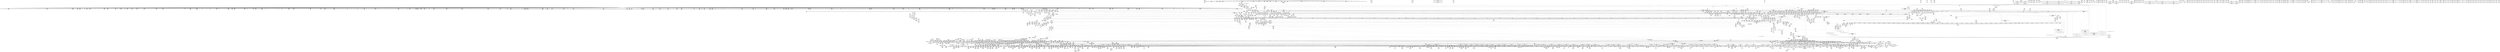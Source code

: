 digraph {
	CE0x818c030 [shape=record,shape=Mrecord,label="{CE0x818c030|GLOBAL:_tomoyo_read_lock|*Constant*|*SummSink*}"]
	CE0x7fcbb90 [shape=record,shape=Mrecord,label="{CE0x7fcbb90|0:_i16,_:_CRE_12,16_|*MultipleSource*|security/tomoyo/file.c,912|security/tomoyo/file.c,912|security/tomoyo/file.c,912}"]
	CE0x59a5810 [shape=record,shape=Mrecord,label="{CE0x59a5810|VOIDTB_TE:_CE_163,164_}"]
	CE0x68e77d0 [shape=record,shape=Mrecord,label="{CE0x68e77d0|tomoyo_const_part_length:_tmp33|security/tomoyo/util.c,642|*SummSink*}"]
	CE0x7fb3180 [shape=record,shape=Mrecord,label="{CE0x7fb3180|i1_false|*Constant*|*SummSource*}"]
	CE0x4e07160 [shape=record,shape=Mrecord,label="{CE0x4e07160|_ret_i32_%call,_!dbg_!38913|security/tomoyo/tomoyo.c,300}"]
	CE0x8106830 [shape=record,shape=Mrecord,label="{CE0x8106830|tomoyo_path2_perm:_tmp52|security/tomoyo/file.c,928|*SummSource*}"]
	CE0x676dc10 [shape=record,shape=Mrecord,label="{CE0x676dc10|i64*_getelementptr_inbounds_(_2_x_i64_,_2_x_i64_*___llvm_gcov_ctr22,_i64_0,_i64_1)|*Constant*|*SummSource*}"]
	CE0x7fb2b00 [shape=record,shape=Mrecord,label="{CE0x7fb2b00|i64*_getelementptr_inbounds_(_6_x_i64_,_6_x_i64_*___llvm_gcov_ctr25,_i64_0,_i64_5)|*Constant*|*SummSink*}"]
	CE0x4c95680 [shape=record,shape=Mrecord,label="{CE0x4c95680|0:_i16,_:_CRE_902,903_}"]
	CE0x58cdb60 [shape=record,shape=Mrecord,label="{CE0x58cdb60|0:_i16,_:_CRE_988,992_|*MultipleSource*|security/tomoyo/file.c,912|security/tomoyo/file.c,912|security/tomoyo/file.c,912}"]
	CE0x596d320 [shape=record,shape=Mrecord,label="{CE0x596d320|tomoyo_path2_perm:_tmp57|security/tomoyo/file.c,933|*SummSink*}"]
	CE0x68bed80 [shape=record,shape=Mrecord,label="{CE0x68bed80|__llvm_gcov_indirect_counter_increment:_exit|*SummSink*}"]
	CE0x661ea00 [shape=record,shape=Mrecord,label="{CE0x661ea00|__llvm_gcov_indirect_counter_increment114:_exit|*SummSink*}"]
	CE0x676d850 [shape=record,shape=Mrecord,label="{CE0x676d850|tomoyo_get_realpath:_buf|Function::tomoyo_get_realpath&Arg::buf::|*SummSink*}"]
	CE0x4e1c0c0 [shape=record,shape=Mrecord,label="{CE0x4e1c0c0|__llvm_gcov_indirect_counter_increment:_tmp2}"]
	CE0x57d18e0 [shape=record,shape=Mrecord,label="{CE0x57d18e0|_switch_i32_%conv8,_label_%sw.epilog_i32_92,_label_%sw.bb_i32_48,_label_%sw.bb9_i32_49,_label_%sw.bb9_i32_50,_label_%sw.bb9_i32_51,_label_%sw.bb9_,_!dbg_!38926|security/tomoyo/util.c,632}"]
	CE0x6747ba0 [shape=record,shape=Mrecord,label="{CE0x6747ba0|0:_i16,_:_CRE_273,274_}"]
	CE0x66f3760 [shape=record,shape=Mrecord,label="{CE0x66f3760|tomoyo_const_part_length:_if.end6}"]
	CE0x6bc76a0 [shape=record,shape=Mrecord,label="{CE0x6bc76a0|VOIDTB_TE:_CE_146,147_}"]
	CE0x6be4df0 [shape=record,shape=Mrecord,label="{CE0x6be4df0|_ret_i32_%call,_!dbg_!38907|include/linux/srcu.h,223|*SummSink*}"]
	CE0x684a7f0 [shape=record,shape=Mrecord,label="{CE0x684a7f0|__llvm_gcov_indirect_counter_increment:_pred|*SummSource*}"]
	CE0x693d930 [shape=record,shape=Mrecord,label="{CE0x693d930|tomoyo_add_slash:_tobool|security/tomoyo/file.c,131|*SummSource*}"]
	CE0x6947110 [shape=record,shape=Mrecord,label="{CE0x6947110|i64*_getelementptr_inbounds_(_2_x_i64_,_2_x_i64_*___llvm_gcov_ctr31,_i64_0,_i64_1)|*Constant*|*SummSink*}"]
	CE0x80f0fd0 [shape=record,shape=Mrecord,label="{CE0x80f0fd0|104:_%struct.inode*,_:_CRE_219,220_}"]
	CE0x69b0a70 [shape=record,shape=Mrecord,label="{CE0x69b0a70|0:_i16,_:_CRE_520,528_|*MultipleSource*|security/tomoyo/file.c,912|security/tomoyo/file.c,912|security/tomoyo/file.c,912}"]
	CE0x5b970d0 [shape=record,shape=Mrecord,label="{CE0x5b970d0|tomoyo_const_part_length:_tmp35|security/tomoyo/util.c,643|*SummSink*}"]
	CE0x6739c70 [shape=record,shape=Mrecord,label="{CE0x6739c70|i64*_getelementptr_inbounds_(_31_x_i64_,_31_x_i64_*___llvm_gcov_ctr43150,_i64_0,_i64_3)|*Constant*|*SummSink*}"]
	CE0x6776f80 [shape=record,shape=Mrecord,label="{CE0x6776f80|0:_i32,_8:_%struct.srcu_struct_array*,_16:_i32,_20:_i32,_24:_i32,_32:_i8*,_40:_%struct.lock_class_key*,_48:_2_x_%struct.lock_class*_,_64:_i8*,_72:_i32,_80:_i64,_88:_i8,_96:_%struct.callback_head*,_104:_%struct.callback_head**,_112:_%struct.callback_head*,_120:_%struct.callback_head**,_128:_%struct.callback_head*,_136:_%struct.callback_head**,_144:_%struct.callback_head*,_152:_%struct.callback_head**,_160:_i64,_168:_%struct.list_head*,_176:_%struct.list_head*,_184:_void_(%struct.work_struct*)*,_192:_%struct.lock_class_key*,_200:_2_x_%struct.lock_class*_,_216:_i8*,_224:_i32,_232:_i64,_240:_%struct.list_head*,_248:_%struct.list_head*,_256:_i64,_264:_%struct.tvec_base*,_272:_void_(i64)*,_280:_i64,_288:_i32,_292:_i32,_296:_i8*,_304:_16_x_i8_,_320:_%struct.lock_class_key*,_328:_2_x_%struct.lock_class*_,_344:_i8*,_352:_i32,_360:_i64,_368:_%struct.workqueue_struct*,_376:_i32,_384:_%struct.lock_class_key*,_392:_2_x_%struct.lock_class*_,_408:_i8*,_416:_i32,_424:_i64,_:_GCE_tomoyo_ss_global_%struct.srcu_struct_i32_-300,_%struct.srcu_struct_array*_tomoyo_ss_srcu_array,_%struct.spinlock_%union.anon.14_%struct.raw_spinlock_%struct.arch_spinlock_zeroinitializer,_i32_-559067475,_i32_-1,_i8*_inttoptr_(i64_-1_to_i8*),_%struct.lockdep_map_%struct.lock_class_key*_null,_2_x_%struct.lock_class*_zeroinitializer,_i8*_getelementptr_inbounds_(_21_x_i8_,_21_x_i8_*_.str171,_i32_0,_i32_0),_i32_0,_i64_0_,_i8_0,_%struct.rcu_batch_%struct.callback_head*_null,_%struct.callback_head**_bitcast_(i8*_getelementptr_(i8,_i8*_bitcast_(%struct.srcu_struct*_tomoyo_ss_to_i8*),_i64_96)_to_%struct.callback_head**)_,_%struct.rcu_batch_%struct.callback_head*_null,_%struct.callback_head**_bitcast_(i8*_getelementptr_(i8,_i8*_bitcast_(%struct.srcu_struct*_tomoyo_ss_to_i8*),_i64_112)_to_%struct.callback_head**)_,_%struct.rcu_batch_%struct.callback_head*_null,_%struct.callback_head**_bitcast_(i8*_getelementptr_(i8,_i8*_bitcast_(%struct.srcu_struct*_tomoyo_ss_to_i8*),_i64_128)_to_%struct.callback_head**)_,_%struct.rcu_batch_%struct.callback_head*_null,_%struct.callback_head**_bitcast_(i8*_getelementptr_(i8,_i8*_bitcast_(%struct.srcu_struct*_tomoyo_ss_to_i8*),_i64_144)_to_%struct.callback_head**)_,_%struct.delayed_work_%struct.work_struct_%struct.atomic64_t_i64_137438953424_,_%struct.list_head_%struct.list_head*_bitcast_(i8*_getelementptr_(i8,_i8*_bitcast_(%struct.srcu_struct*_tomoyo_ss_to_i8*),_i64_168)_to_%struct.list_head*),_%struct.list_head*_bitcast_(i8*_getelementptr_(i8,_i8*_bitcast_(%struct.srcu_struct*_tomoyo_ss_to_i8*),_i64_168)_to_%struct.list_head*)_,_void_(%struct.work_struct*)*_process_srcu,_%struct.lockdep_map_%struct.lock_class_key*_bitcast_(i8*_getelementptr_(i8,_i8*_bitcast_(%struct.srcu_struct*_tomoyo_ss_to_i8*),_i64_160)_to_%struct.lock_class_key*),_2_x_%struct.lock_class*_zeroinitializer,_i8*_getelementptr_inbounds_(_22_x_i8_,_22_x_i8_*_.str1172,_i32_0,_i32_0),_i32_0,_i64_0_,_%struct.timer_list_%struct.list_head_%struct.list_head*_null,_%struct.list_head*_inttoptr_(i64_1953723489_to_%struct.list_head*)_,_i64_0,_%struct.tvec_base*_bitcast_(i8*_getelementptr_(i8,_i8*_bitcast_(%struct.tvec_base*_boot_tvec_bases_to_i8*),_i64_2)_to_%struct.tvec_base*),_void_(i64)*_delayed_work_timer_fn,_i64_ptrtoint_(i8*_getelementptr_(i8,_i8*_bitcast_(%struct.srcu_struct*_tomoyo_ss_to_i8*),_i64_160)_to_i64),_i32_-1,_i32_0,_i8*_null,_16_x_i8_zeroinitializer,_%struct.lockdep_map_%struct.lock_class_key*_bitcast_(_29_x_i8_*_.str2173_to_%struct.lock_class_key*),_2_x_%struct.lock_class*_zeroinitializer,_i8*_getelementptr_inbounds_(_29_x_i8_,_29_x_i8_*_.str2173,_i32_0,_i32_0),_i32_0,_i64_0_,_%struct.workqueue_struct*_null,_i32_0_,_%struct.lockdep_map_%struct.lock_class_key*_null,_2_x_%struct.lock_class*_zeroinitializer,_i8*_getelementptr_inbounds_(_10_x_i8_,_10_x_i8_*_.str3174,_i32_0,_i32_0),_i32_0,_i64_0_,_align_8:_elem_0:default:}"]
	CE0x6acf640 [shape=record,shape=Mrecord,label="{CE0x6acf640|i64*_getelementptr_inbounds_(_2_x_i64_,_2_x_i64_*___llvm_gcov_ctr53148,_i64_0,_i64_0)|*Constant*|*SummSink*}"]
	CE0x818c140 [shape=record,shape=Mrecord,label="{CE0x818c140|GLOBAL:_tomoyo_read_lock|*Constant*|*SummSource*}"]
	CE0x5ba7070 [shape=record,shape=Mrecord,label="{CE0x5ba7070|i32_49|*Constant*|*SummSource*}"]
	CE0x6becce0 [shape=record,shape=Mrecord,label="{CE0x6becce0|tomoyo_read_unlock:_tmp|*SummSource*}"]
	CE0x66cb210 [shape=record,shape=Mrecord,label="{CE0x66cb210|i64_23|*Constant*|*SummSource*}"]
	CE0x68f3980 [shape=record,shape=Mrecord,label="{CE0x68f3980|srcu_read_unlock:_entry|*SummSource*}"]
	CE0x80963b0 [shape=record,shape=Mrecord,label="{CE0x80963b0|tomoyo_get_mode:_index|Function::tomoyo_get_mode&Arg::index::|*SummSink*}"]
	CE0x7fe79c0 [shape=record,shape=Mrecord,label="{CE0x7fe79c0|i64**_getelementptr_inbounds_(_3_x_i64*_,_3_x_i64*_*___llvm_gcda_edge_table44,_i64_0,_i64_1)|*Constant*}"]
	CE0x57b6c50 [shape=record,shape=Mrecord,label="{CE0x57b6c50|tomoyo_path2_perm:_tmp65|security/tomoyo/file.c,936}"]
	CE0x6b481d0 [shape=record,shape=Mrecord,label="{CE0x6b481d0|tomoyo_fill_path_info:_tmp13|*LoadInst*|security/tomoyo/util.c,668|*SummSink*}"]
	CE0x5a36640 [shape=record,shape=Mrecord,label="{CE0x5a36640|_call_void_mcount()_#3|*SummSink*}"]
	CE0x6a7a320 [shape=record,shape=Mrecord,label="{CE0x6a7a320|0:_%struct.tomoyo_obj_info*,_24:_%struct.tomoyo_path_info*,_32:_%struct.tomoyo_path_info*,_40:_i8,_72:_i8,_76:_i8,_:_SCMRE_40,41_}"]
	CE0x5a1d6f0 [shape=record,shape=Mrecord,label="{CE0x5a1d6f0|tomoyo_path_rename:_tmp4|*LoadInst*|security/tomoyo/tomoyo.c,298|*SummSource*}"]
	CE0x4b7e270 [shape=record,shape=Mrecord,label="{CE0x4b7e270|128:_i8*,_1208:_%struct.file*,_:_CMRE_128,136_|*MultipleSource*|security/tomoyo/common.h,1205|security/tomoyo/common.h,1205}"]
	CE0x806cb30 [shape=record,shape=Mrecord,label="{CE0x806cb30|VOIDTB_TE:_CE_310,311_}"]
	CE0x4e06980 [shape=record,shape=Mrecord,label="{CE0x4e06980|i32_1|*Constant*}"]
	CE0x5bb4b70 [shape=record,shape=Mrecord,label="{CE0x5bb4b70|tomoyo_const_part_length:_tmp43|security/tomoyo/util.c,644}"]
	CE0x57fd6b0 [shape=record,shape=Mrecord,label="{CE0x57fd6b0|0:_i16,_:_CRE_552,553_}"]
	CE0x80a8ea0 [shape=record,shape=Mrecord,label="{CE0x80a8ea0|104:_%struct.inode*,_:_CRE_206,207_}"]
	CE0x6a93fc0 [shape=record,shape=Mrecord,label="{CE0x6a93fc0|tomoyo_domain:_land.lhs.true}"]
	CE0x694ca50 [shape=record,shape=Mrecord,label="{CE0x694ca50|tomoyo_const_part_length:_tmp17|security/tomoyo/util.c,627|*SummSource*}"]
	CE0x6b0ef10 [shape=record,shape=Mrecord,label="{CE0x6b0ef10|VOIDTB_TE:_CE_144,145_}"]
	CE0x66df760 [shape=record,shape=Mrecord,label="{CE0x66df760|tomoyo_path2_perm:_arrayidx|security/tomoyo/file.c,898}"]
	CE0x6722c90 [shape=record,shape=Mrecord,label="{CE0x6722c90|tomoyo_path2_perm:_tmp43|security/tomoyo/file.c,916|*SummSink*}"]
	CE0x6a837a0 [shape=record,shape=Mrecord,label="{CE0x6a837a0|i32_5|*Constant*}"]
	CE0x57402e0 [shape=record,shape=Mrecord,label="{CE0x57402e0|tomoyo_audit_path2_log:_param3|security/tomoyo/file.c,183|*SummSink*}"]
	CE0x67b2ec0 [shape=record,shape=Mrecord,label="{CE0x67b2ec0|tomoyo_get_mode:_tmp25|security/tomoyo/util.c,987|*SummSource*}"]
	CE0x6a2bea0 [shape=record,shape=Mrecord,label="{CE0x6a2bea0|0:_i16,_:_CRE_147,148_}"]
	CE0x66acaf0 [shape=record,shape=Mrecord,label="{CE0x66acaf0|tomoyo_path2_perm:_tmp24|security/tomoyo/file.c,906}"]
	CE0x6a79e80 [shape=record,shape=Mrecord,label="{CE0x6a79e80|0:_%struct.tomoyo_obj_info*,_24:_%struct.tomoyo_path_info*,_32:_%struct.tomoyo_path_info*,_40:_i8,_72:_i8,_76:_i8,_:_SCMRE_38,39_}"]
	CE0x58e3ab0 [shape=record,shape=Mrecord,label="{CE0x58e3ab0|tomoyo_read_unlock:_idx|Function::tomoyo_read_unlock&Arg::idx::|*SummSink*}"]
	CE0x5a74320 [shape=record,shape=Mrecord,label="{CE0x5a74320|tomoyo_add_slash:_tmp4|security/tomoyo/file.c,131|*SummSink*}"]
	CE0x588ecc0 [shape=record,shape=Mrecord,label="{CE0x588ecc0|GLOBAL:___srcu_read_unlock|*Constant*|*SummSource*}"]
	CE0x694a8f0 [shape=record,shape=Mrecord,label="{CE0x694a8f0|_call_void_mcount()_#3|*SummSource*}"]
	CE0x4bea0d0 [shape=record,shape=Mrecord,label="{CE0x4bea0d0|tomoyo_fill_path_info:_hash|security/tomoyo/util.c,669}"]
	CE0x67bcb80 [shape=record,shape=Mrecord,label="{CE0x67bcb80|tomoyo_path2_perm:_tmp57|security/tomoyo/file.c,933}"]
	CE0x8122330 [shape=record,shape=Mrecord,label="{CE0x8122330|__llvm_gcov_indirect_counter_increment114:_tmp3|*SummSource*}"]
	CE0x693b570 [shape=record,shape=Mrecord,label="{CE0x693b570|_call_void_tomoyo_fill_path_info(%struct.tomoyo_path_info*_%buf)_#9,_!dbg_!38913|security/tomoyo/file.c,152}"]
	CE0x4aa0ea0 [shape=record,shape=Mrecord,label="{CE0x4aa0ea0|0:_i16,_:_CRE_291,292_}"]
	CE0x67bac50 [shape=record,shape=Mrecord,label="{CE0x67bac50|tomoyo_get_mode:_retval.0|*SummSource*}"]
	CE0x4b59220 [shape=record,shape=Mrecord,label="{CE0x4b59220|i64**_getelementptr_inbounds_(_3_x_i64*_,_3_x_i64*_*___llvm_gcda_edge_table44,_i64_0,_i64_1)|*Constant*|*SummSource*}"]
	CE0x6ad71b0 [shape=record,shape=Mrecord,label="{CE0x6ad71b0|GLOBAL:___llvm_gcov_global_state_pred45|Global_var:__llvm_gcov_global_state_pred45|*SummSource*}"]
	CE0x57ef9e0 [shape=record,shape=Mrecord,label="{CE0x57ef9e0|i64_5|*Constant*|*SummSink*}"]
	CE0x69d3100 [shape=record,shape=Mrecord,label="{CE0x69d3100|tomoyo_get_mode:_conv|security/tomoyo/util.c,982|*SummSource*}"]
	CE0x80fff00 [shape=record,shape=Mrecord,label="{CE0x80fff00|tomoyo_path2_perm:_call25|security/tomoyo/file.c,927}"]
	CE0x80b9b10 [shape=record,shape=Mrecord,label="{CE0x80b9b10|0:_i16,_:_CRE_344,352_|*MultipleSource*|security/tomoyo/file.c,912|security/tomoyo/file.c,912|security/tomoyo/file.c,912}"]
	CE0x69b92c0 [shape=record,shape=Mrecord,label="{CE0x69b92c0|tomoyo_const_part_length:_tmp8|security/tomoyo/util.c,626}"]
	CE0x59a5a30 [shape=record,shape=Mrecord,label="{CE0x59a5a30|VOIDTB_TE:_CE_165,166_}"]
	CE0x697d160 [shape=record,shape=Mrecord,label="{CE0x697d160|tomoyo_fill_path_info:_conv3|security/tomoyo/util.c,666}"]
	CE0x58a0410 [shape=record,shape=Mrecord,label="{CE0x58a0410|tomoyo_const_part_length:_tmp23|security/tomoyo/util.c,634}"]
	CE0x5be0a70 [shape=record,shape=Mrecord,label="{CE0x5be0a70|tomoyo_read_unlock:_tmp1|*SummSink*}"]
	CE0x811f570 [shape=record,shape=Mrecord,label="{CE0x811f570|tomoyo_domain:_tmp19|security/tomoyo/common.h,1205}"]
	CE0x8324240 [shape=record,shape=Mrecord,label="{CE0x8324240|srcu_read_unlock:_tmp}"]
	CE0x6a96b90 [shape=record,shape=Mrecord,label="{CE0x6a96b90|tomoyo_const_part_length:_incdec.ptr10|security/tomoyo/util.c,640|*SummSink*}"]
	CE0x6ad69c0 [shape=record,shape=Mrecord,label="{CE0x6ad69c0|_call_void_mcount()_#3|*SummSource*}"]
	CE0x5baadb0 [shape=record,shape=Mrecord,label="{CE0x5baadb0|tomoyo_const_part_length:_cmp25|security/tomoyo/util.c,644|*SummSink*}"]
	CE0x4d04ae0 [shape=record,shape=Mrecord,label="{CE0x4d04ae0|0:_i16,_:_CRE_917,918_}"]
	CE0x59c28d0 [shape=record,shape=Mrecord,label="{CE0x59c28d0|tomoyo_path2_perm:_cmp|security/tomoyo/file.c,899|*SummSink*}"]
	CE0x69c4450 [shape=record,shape=Mrecord,label="{CE0x69c4450|tomoyo_init_request_info:_conv6|security/tomoyo/util.c,1011|*SummSink*}"]
	CE0x6b48da0 [shape=record,shape=Mrecord,label="{CE0x6b48da0|tomoyo_fill_path_info:_cmp8|security/tomoyo/util.c,668|*SummSink*}"]
	CE0x7fcdb70 [shape=record,shape=Mrecord,label="{CE0x7fcdb70|0:_i16,_:_CRE_264,265_}"]
	CE0x59dedc0 [shape=record,shape=Mrecord,label="{CE0x59dedc0|tomoyo_get_mode:_add|security/tomoyo/util.c,984|*SummSource*}"]
	CE0x8196d80 [shape=record,shape=Mrecord,label="{CE0x8196d80|tomoyo_get_realpath:_bb}"]
	CE0x4aa1df0 [shape=record,shape=Mrecord,label="{CE0x4aa1df0|tomoyo_add_slash:_tmp9|security/tomoyo/file.c,136|*SummSource*}"]
	CE0x683f450 [shape=record,shape=Mrecord,label="{CE0x683f450|srcu_read_lock:_tmp|*SummSink*}"]
	CE0x69b0960 [shape=record,shape=Mrecord,label="{CE0x69b0960|0:_i16,_:_CRE_512,520_|*MultipleSource*|security/tomoyo/file.c,912|security/tomoyo/file.c,912|security/tomoyo/file.c,912}"]
	CE0x5a87cd0 [shape=record,shape=Mrecord,label="{CE0x5a87cd0|tomoyo_domain:_tmp20|security/tomoyo/common.h,1205|*SummSink*}"]
	CE0x8324320 [shape=record,shape=Mrecord,label="{CE0x8324320|srcu_read_unlock:_tmp|*SummSource*}"]
	CE0x5963be0 [shape=record,shape=Mrecord,label="{CE0x5963be0|i64*_getelementptr_inbounds_(_4_x_i64_,_4_x_i64_*___llvm_gcov_ctr24,_i64_0,_i64_1)|*Constant*}"]
	CE0x6bc7210 [shape=record,shape=Mrecord,label="{CE0x6bc7210|tomoyo_const_part_length:_tmp1|*SummSource*}"]
	CE0x6a29c90 [shape=record,shape=Mrecord,label="{CE0x6a29c90|0:_i16,_:_CRE_310,311_}"]
	CE0x69b5c60 [shape=record,shape=Mrecord,label="{CE0x69b5c60|tomoyo_domain:_tmp13|security/tomoyo/common.h,1205}"]
	CE0x8303b80 [shape=record,shape=Mrecord,label="{CE0x8303b80|i64**_getelementptr_inbounds_(_3_x_i64*_,_3_x_i64*_*___llvm_gcda_edge_table14,_i64_0,_i64_0)|*Constant*|*SummSink*}"]
	CE0x66df510 [shape=record,shape=Mrecord,label="{CE0x66df510|GLOBAL:_tomoyo_pp2mac|Global_var:tomoyo_pp2mac|*SummSource*}"]
	CE0x4bb1e10 [shape=record,shape=Mrecord,label="{CE0x4bb1e10|srcu_read_unlock:_tmp|*SummSink*}"]
	CE0x6957a70 [shape=record,shape=Mrecord,label="{CE0x6957a70|tomoyo_const_part_length:_incdec.ptr10|security/tomoyo/util.c,640}"]
	CE0x4bbfb80 [shape=record,shape=Mrecord,label="{CE0x4bbfb80|rcu_lock_release:_tmp1}"]
	CE0x6a7c580 [shape=record,shape=Mrecord,label="{CE0x6a7c580|0:_i16,_:_CRE_159,160_}"]
	CE0x6782ed0 [shape=record,shape=Mrecord,label="{CE0x6782ed0|tomoyo_const_part_length:_tmp25|security/tomoyo/util.c,641|*SummSink*}"]
	CE0x8101c30 [shape=record,shape=Mrecord,label="{CE0x8101c30|i64*_getelementptr_inbounds_(_6_x_i64_,_6_x_i64_*___llvm_gcov_ctr26,_i64_0,_i64_0)|*Constant*}"]
	CE0x4ac9320 [shape=record,shape=Mrecord,label="{CE0x4ac9320|0:_i16,_:_CRE_605,606_}"]
	CE0x6ad92e0 [shape=record,shape=Mrecord,label="{CE0x6ad92e0|tomoyo_path2_perm:_conv30|security/tomoyo/file.c,933|*SummSource*}"]
	CE0x6a73350 [shape=record,shape=Mrecord,label="{CE0x6a73350|0:_%struct.tomoyo_obj_info*,_24:_%struct.tomoyo_path_info*,_32:_%struct.tomoyo_path_info*,_40:_i8,_72:_i8,_76:_i8,_:_SCMRE_43,44_}"]
	CE0x5a88500 [shape=record,shape=Mrecord,label="{CE0x5a88500|GLOBAL:_get_current|*Constant*}"]
	CE0x6a2bd90 [shape=record,shape=Mrecord,label="{CE0x6a2bd90|0:_i16,_:_CRE_146,147_}"]
	CE0x65bc6e0 [shape=record,shape=Mrecord,label="{CE0x65bc6e0|VOIDTB_TE:_CE_319,320_}"]
	CE0x816f920 [shape=record,shape=Mrecord,label="{CE0x816f920|tomoyo_fill_path_info:_tmp12|security/tomoyo/util.c,667}"]
	CE0x59df5e0 [shape=record,shape=Mrecord,label="{CE0x59df5e0|tomoyo_get_mode:_idxprom6|security/tomoyo/util.c,983|*SummSink*}"]
	CE0x6782b00 [shape=record,shape=Mrecord,label="{CE0x6782b00|rcu_lock_release:_tmp5|include/linux/rcupdate.h,423|*SummSource*}"]
	CE0x6ac1600 [shape=record,shape=Mrecord,label="{CE0x6ac1600|tomoyo_domain:_call|security/tomoyo/common.h,1205}"]
	CE0x6747690 [shape=record,shape=Mrecord,label="{CE0x6747690|0:_i16,_:_CRE_268,269_}"]
	CE0x4ac8880 [shape=record,shape=Mrecord,label="{CE0x4ac8880|0:_i16,_:_CRE_595,596_}"]
	CE0x7fcbab0 [shape=record,shape=Mrecord,label="{CE0x7fcbab0|0:_i16,_:_CRE_72,73_}"]
	CE0x6bc7790 [shape=record,shape=Mrecord,label="{CE0x6bc7790|VOIDTB_TE:_CE_147,148_}"]
	CE0x6bec460 [shape=record,shape=Mrecord,label="{CE0x6bec460|tomoyo_audit_path2_log:_tmp3}"]
	CE0x67db3b0 [shape=record,shape=Mrecord,label="{CE0x67db3b0|GLOBAL:___llvm_gcov_indirect_counter_increment|*Constant*|*SummSource*}"]
	CE0x667d6c0 [shape=record,shape=Mrecord,label="{CE0x667d6c0|tomoyo_path_rename:_call|security/tomoyo/tomoyo.c,300}"]
	CE0x7608d60 [shape=record,shape=Mrecord,label="{CE0x7608d60|GLOBAL:_tomoyo_policy_loaded|Global_var:tomoyo_policy_loaded|*SummSource*}"]
	CE0x58678f0 [shape=record,shape=Mrecord,label="{CE0x58678f0|GLOBAL:___srcu_read_unlock|*Constant*}"]
	CE0x681ee90 [shape=record,shape=Mrecord,label="{CE0x681ee90|__llvm_gcov_indirect_counter_increment:_bb4|*SummSink*}"]
	CE0x82dc1b0 [shape=record,shape=Mrecord,label="{CE0x82dc1b0|tomoyo_domain:_tmp1|*SummSource*}"]
	CE0x4bb1be0 [shape=record,shape=Mrecord,label="{CE0x4bb1be0|get_current:_tmp1|*SummSource*}"]
	CE0x8074a00 [shape=record,shape=Mrecord,label="{CE0x8074a00|0:_i16,_:_CRE_193,194_}"]
	CE0x66defb0 [shape=record,shape=Mrecord,label="{CE0x66defb0|GLOBAL:___llvm_gcov_ctr25|Global_var:__llvm_gcov_ctr25|*SummSink*}"]
	CE0x6ad7080 [shape=record,shape=Mrecord,label="{CE0x6ad7080|GLOBAL:___llvm_gcov_global_state_pred45|Global_var:__llvm_gcov_global_state_pred45}"]
	CE0x6758850 [shape=record,shape=Mrecord,label="{CE0x6758850|tomoyo_domain:_tmp19|security/tomoyo/common.h,1205|*SummSource*}"]
	CE0x58d3fb0 [shape=record,shape=Mrecord,label="{CE0x58d3fb0|tomoyo_path2_perm:_tmp34|security/tomoyo/file.c,912}"]
	CE0x8318c80 [shape=record,shape=Mrecord,label="{CE0x8318c80|0:_i16,_:_CRE_164,165_}"]
	CE0x82bae90 [shape=record,shape=Mrecord,label="{CE0x82bae90|tomoyo_path2_perm:_tmp51|security/tomoyo/file.c,928|*SummSource*}"]
	CE0x80b4bb0 [shape=record,shape=Mrecord,label="{CE0x80b4bb0|i8*_null|*Constant*}"]
	CE0x6a82d50 [shape=record,shape=Mrecord,label="{CE0x6a82d50|tomoyo_get_realpath:_tmp1|*SummSink*}"]
	CE0x6b2c160 [shape=record,shape=Mrecord,label="{CE0x6b2c160|tomoyo_path2_perm:_tmp19|security/tomoyo/file.c,904|*SummSink*}"]
	CE0x655a720 [shape=record,shape=Mrecord,label="{CE0x655a720|0:_i16,_:_CRE_976,977_}"]
	CE0x699f810 [shape=record,shape=Mrecord,label="{CE0x699f810|i64*_null|*Constant*|*SummSink*}"]
	CE0x6a7c250 [shape=record,shape=Mrecord,label="{CE0x6a7c250|0:_i16,_:_CRE_156,157_}"]
	CE0x6766310 [shape=record,shape=Mrecord,label="{CE0x6766310|_ret_i32_%retval.0,_!dbg_!38992|security/tomoyo/file.c,936|*SummSource*}"]
	CE0x6a79c30 [shape=record,shape=Mrecord,label="{CE0x6a79c30|0:_%struct.tomoyo_obj_info*,_24:_%struct.tomoyo_path_info*,_32:_%struct.tomoyo_path_info*,_40:_i8,_72:_i8,_76:_i8,_:_SCMRE_37,38_}"]
	CE0x6ba0ae0 [shape=record,shape=Mrecord,label="{CE0x6ba0ae0|GLOBAL:_full_name_hash|*Constant*}"]
	CE0x6568930 [shape=record,shape=Mrecord,label="{CE0x6568930|tomoyo_fill_path_info:_call2|security/tomoyo/util.c,666|*SummSink*}"]
	CE0x592ab20 [shape=record,shape=Mrecord,label="{CE0x592ab20|_call_void___llvm_gcov_indirect_counter_increment114(i32*___llvm_gcov_global_state_pred45,_i64**_getelementptr_inbounds_(_3_x_i64*_,_3_x_i64*_*___llvm_gcda_edge_table44,_i64_0,_i64_2)),_!dbg_!38930|security/tomoyo/util.c,640|*SummSink*}"]
	CE0x69b3c50 [shape=record,shape=Mrecord,label="{CE0x69b3c50|_call_void_tomoyo_read_unlock(i32_%call4)_#9,_!dbg_!38982|security/tomoyo/file.c,932|*SummSink*}"]
	CE0x6a64ac0 [shape=record,shape=Mrecord,label="{CE0x6a64ac0|0:_i8,_array:_GCRE_tomoyo_pp2mac_constant_3_x_i8_c_0D_0E_16_,_align_1:_elem_2::|security/tomoyo/file.c,898}"]
	CE0x68da660 [shape=record,shape=Mrecord,label="{CE0x68da660|tomoyo_const_part_length:_tmp25|security/tomoyo/util.c,641}"]
	CE0x760f040 [shape=record,shape=Mrecord,label="{CE0x760f040|i64*_getelementptr_inbounds_(_31_x_i64_,_31_x_i64_*___llvm_gcov_ctr43150,_i64_0,_i64_30)|*Constant*}"]
	CE0x67ba220 [shape=record,shape=Mrecord,label="{CE0x67ba220|tomoyo_get_mode:_conv15|security/tomoyo/util.c,987|*SummSource*}"]
	CE0x6a0aef0 [shape=record,shape=Mrecord,label="{CE0x6a0aef0|_call_void_mcount()_#3}"]
	CE0x806c910 [shape=record,shape=Mrecord,label="{CE0x806c910|VOIDTB_TE:_CE_307,308_}"]
	CE0x598e830 [shape=record,shape=Mrecord,label="{CE0x598e830|tomoyo_path_rename:_new_dentry|Function::tomoyo_path_rename&Arg::new_dentry::|*SummSink*}"]
	CE0x6adaca0 [shape=record,shape=Mrecord,label="{CE0x6adaca0|tomoyo_fill_path_info:_tmp12|security/tomoyo/util.c,667|*SummSource*}"]
	CE0x8053020 [shape=record,shape=Mrecord,label="{CE0x8053020|tomoyo_init_request_info:_tmp2|security/tomoyo/util.c,1003|*SummSink*}"]
	CE0x667d830 [shape=record,shape=Mrecord,label="{CE0x667d830|tomoyo_path_rename:_call|security/tomoyo/tomoyo.c,300|*SummSink*}"]
	CE0x6ab1870 [shape=record,shape=Mrecord,label="{CE0x6ab1870|0:_%struct.tomoyo_obj_info*,_24:_%struct.tomoyo_path_info*,_32:_%struct.tomoyo_path_info*,_40:_i8,_72:_i8,_76:_i8,_:_SCMRE_33,34_}"]
	CE0x673a440 [shape=record,shape=Mrecord,label="{CE0x673a440|i64_5|*Constant*}"]
	CE0x69fa120 [shape=record,shape=Mrecord,label="{CE0x69fa120|i64*_getelementptr_inbounds_(_4_x_i64_,_4_x_i64_*___llvm_gcov_ctr33,_i64_0,_i64_0)|*Constant*|*SummSource*}"]
	CE0x58481d0 [shape=record,shape=Mrecord,label="{CE0x58481d0|_call_void_kfree(i8*_%tmp55)_#9,_!dbg_!38981|security/tomoyo/file.c,931|*SummSink*}"]
	CE0x66781b0 [shape=record,shape=Mrecord,label="{CE0x66781b0|0:_i16,_:_CRE_486,487_}"]
	CE0x693dce0 [shape=record,shape=Mrecord,label="{CE0x693dce0|tomoyo_path2_perm:_lor.lhs.false|*SummSource*}"]
	CE0x8101340 [shape=record,shape=Mrecord,label="{CE0x8101340|i32_-1|*Constant*|*SummSink*}"]
	CE0x680f820 [shape=record,shape=Mrecord,label="{CE0x680f820|104:_%struct.inode*,_:_CRE_88,96_|*MultipleSource*|*LoadInst*|security/tomoyo/file.c,911|security/tomoyo/file.c,912|Function::tomoyo_path_rename&Arg::old_dentry::}"]
	CE0x4d36a60 [shape=record,shape=Mrecord,label="{CE0x4d36a60|srcu_read_unlock:_tmp3|*SummSink*}"]
	CE0x811fd00 [shape=record,shape=Mrecord,label="{CE0x811fd00|tomoyo_domain:_tmp20|security/tomoyo/common.h,1205}"]
	CE0x8303920 [shape=record,shape=Mrecord,label="{CE0x8303920|i64**_getelementptr_inbounds_(_3_x_i64*_,_3_x_i64*_*___llvm_gcda_edge_table14,_i64_0,_i64_0)|*Constant*}"]
	CE0x8052f50 [shape=record,shape=Mrecord,label="{CE0x8052f50|tomoyo_init_request_info:_tmp2|security/tomoyo/util.c,1003}"]
	CE0x4a884c0 [shape=record,shape=Mrecord,label="{CE0x4a884c0|0:_i8*,_array:_GCRE_tomoyo_mac_keywords_external_constant_42_x_i8*_:_elem_39::|security/tomoyo/file.c,181}"]
	CE0x5a7ef30 [shape=record,shape=Mrecord,label="{CE0x5a7ef30|128:_i8*,_1208:_%struct.file*,_:_CMRE_26,27_}"]
	CE0x68da990 [shape=record,shape=Mrecord,label="{CE0x68da990|VOIDTB_TE:_CE_212,213_}"]
	CE0x831fde0 [shape=record,shape=Mrecord,label="{CE0x831fde0|128:_i8*,_1208:_%struct.file*,_:_CMRE_52,56_|*MultipleSource*|security/tomoyo/common.h,1205|security/tomoyo/common.h,1205}"]
	CE0x675d390 [shape=record,shape=Mrecord,label="{CE0x675d390|tomoyo_path2_perm:_tmp39|security/tomoyo/file.c,913}"]
	CE0x6620740 [shape=record,shape=Mrecord,label="{CE0x6620740|tomoyo_audit_path2_log:_arrayidx|security/tomoyo/file.c,182}"]
	CE0x59f1f80 [shape=record,shape=Mrecord,label="{CE0x59f1f80|tomoyo_audit_path2_log:_tmp10|security/tomoyo/file.c,184|*SummSource*}"]
	CE0x6908870 [shape=record,shape=Mrecord,label="{CE0x6908870|0:_i8*,_array:_GCRE_tomoyo_mac_keywords_external_constant_42_x_i8*_:_elem_7::|security/tomoyo/file.c,181}"]
	CE0x806cf70 [shape=record,shape=Mrecord,label="{CE0x806cf70|VOIDTB_TE:_CE_314,315_}"]
	CE0x5bb79f0 [shape=record,shape=Mrecord,label="{CE0x5bb79f0|i64*_getelementptr_inbounds_(_31_x_i64_,_31_x_i64_*___llvm_gcov_ctr43150,_i64_0,_i64_26)|*Constant*|*SummSink*}"]
	CE0x6a06310 [shape=record,shape=Mrecord,label="{CE0x6a06310|104:_%struct.inode*,_:_CRE_272,280_|*MultipleSource*|*LoadInst*|security/tomoyo/file.c,911|security/tomoyo/file.c,912|Function::tomoyo_path_rename&Arg::old_dentry::}"]
	CE0x7fe9770 [shape=record,shape=Mrecord,label="{CE0x7fe9770|i64*_getelementptr_inbounds_(_2_x_i64_,_2_x_i64_*___llvm_gcov_ctr39,_i64_0,_i64_0)|*Constant*|*SummSource*}"]
	CE0x58674e0 [shape=record,shape=Mrecord,label="{CE0x58674e0|tomoyo_get_mode:_cmp|security/tomoyo/util.c,982}"]
	CE0x7601f20 [shape=record,shape=Mrecord,label="{CE0x7601f20|tomoyo_const_part_length:_retval.0}"]
	CE0x67e5f00 [shape=record,shape=Mrecord,label="{CE0x67e5f00|104:_%struct.inode*,_:_CRE_183,184_}"]
	CE0x5ba8700 [shape=record,shape=Mrecord,label="{CE0x5ba8700|tomoyo_const_part_length:_tmp36|security/tomoyo/util.c,644|*SummSink*}"]
	CE0x5be0220 [shape=record,shape=Mrecord,label="{CE0x5be0220|__llvm_gcov_indirect_counter_increment:_tmp6|*SummSink*}"]
	CE0x6aa5e90 [shape=record,shape=Mrecord,label="{CE0x6aa5e90|rcu_lock_acquire:___here|*SummSink*}"]
	CE0x5a69cd0 [shape=record,shape=Mrecord,label="{CE0x5a69cd0|tomoyo_fill_path_info:_entry|*SummSink*}"]
	CE0x6bfa1c0 [shape=record,shape=Mrecord,label="{CE0x6bfa1c0|tomoyo_init_request_info:_domain|Function::tomoyo_init_request_info&Arg::domain::|*SummSource*}"]
	CE0x592a510 [shape=record,shape=Mrecord,label="{CE0x592a510|VOIDTB_TE:_CE_256,264_|Function::tomoyo_path_rename&Arg::new_dentry::}"]
	CE0x82a8a70 [shape=record,shape=Mrecord,label="{CE0x82a8a70|tomoyo_path2_perm:_d_inode|security/tomoyo/file.c,912}"]
	CE0x6b5ce40 [shape=record,shape=Mrecord,label="{CE0x6b5ce40|i64*_getelementptr_inbounds_(_30_x_i64_,_30_x_i64_*___llvm_gcov_ctr13,_i64_0,_i64_3)|*Constant*}"]
	CE0x5b11a00 [shape=record,shape=Mrecord,label="{CE0x5b11a00|i32_61440|*Constant*|*SummSource*}"]
	CE0x6a2bfb0 [shape=record,shape=Mrecord,label="{CE0x6a2bfb0|0:_i16,_:_CRE_148,149_}"]
	CE0x6a35820 [shape=record,shape=Mrecord,label="{CE0x6a35820|0:_%struct.tomoyo_obj_info*,_24:_%struct.tomoyo_path_info*,_32:_%struct.tomoyo_path_info*,_40:_i8,_72:_i8,_76:_i8,_:_SCMRE_72,73_|*MultipleSource*|security/tomoyo/file.c, 891|security/tomoyo/file.c,891|security/tomoyo/file.c,920|Function::tomoyo_init_request_info&Arg::r::}"]
	CE0x59b3470 [shape=record,shape=Mrecord,label="{CE0x59b3470|tomoyo_path_rename:_path1|security/tomoyo/tomoyo.c, 298|*SummSink*}"]
	CE0x8164f70 [shape=record,shape=Mrecord,label="{CE0x8164f70|i32_-12|*Constant*|*SummSource*}"]
	CE0x68df110 [shape=record,shape=Mrecord,label="{CE0x68df110|tomoyo_get_mode:_idxprom|security/tomoyo/util.c,981|*SummSource*}"]
	CE0x6a632a0 [shape=record,shape=Mrecord,label="{CE0x6a632a0|0:_%struct.tomoyo_obj_info*,_24:_%struct.tomoyo_path_info*,_32:_%struct.tomoyo_path_info*,_40:_i8,_72:_i8,_76:_i8,_:_SCMRE_73,74_|*MultipleSource*|security/tomoyo/file.c, 891|security/tomoyo/file.c,891|security/tomoyo/file.c,920|Function::tomoyo_init_request_info&Arg::r::}"]
	CE0x4aa0a60 [shape=record,shape=Mrecord,label="{CE0x4aa0a60|0:_i16,_:_CRE_287,288_}"]
	CE0x69b1b60 [shape=record,shape=Mrecord,label="{CE0x69b1b60|_call_void_mcount()_#3}"]
	CE0x57ea2f0 [shape=record,shape=Mrecord,label="{CE0x57ea2f0|i64*_getelementptr_inbounds_(_4_x_i64_,_4_x_i64_*___llvm_gcov_ctr33,_i64_0,_i64_2)|*Constant*}"]
	CE0x6bce870 [shape=record,shape=Mrecord,label="{CE0x6bce870|tomoyo_add_slash:_call|security/tomoyo/file.c,136|*SummSink*}"]
	CE0x80967c0 [shape=record,shape=Mrecord,label="{CE0x80967c0|tomoyo_init_request_info:_conv|security/tomoyo/util.c,1010|*SummSource*}"]
	CE0x7611ec0 [shape=record,shape=Mrecord,label="{CE0x7611ec0|i1_true|*Constant*}"]
	CE0x6800a80 [shape=record,shape=Mrecord,label="{CE0x6800a80|0:_i16,_:_CRE_137,138_}"]
	CE0x829b680 [shape=record,shape=Mrecord,label="{CE0x829b680|tomoyo_const_part_length:_tmp|*SummSource*}"]
	CE0x5ad52f0 [shape=record,shape=Mrecord,label="{CE0x5ad52f0|VOIDTB_TE:_CE_104,112_|Function::tomoyo_path_rename&Arg::new_dentry::}"]
	CE0x5a7ebc0 [shape=record,shape=Mrecord,label="{CE0x5a7ebc0|128:_i8*,_1208:_%struct.file*,_:_CMRE_23,24_}"]
	CE0x689c1a0 [shape=record,shape=Mrecord,label="{CE0x689c1a0|tomoyo_path2_perm:_do.body|*SummSource*}"]
	CE0x69084b0 [shape=record,shape=Mrecord,label="{CE0x69084b0|tomoyo_init_request_info:_tmp6|security/tomoyo/util.c,1004|*SummSource*}"]
	CE0x661fc70 [shape=record,shape=Mrecord,label="{CE0x661fc70|0:_i8*,_array:_GCRE_tomoyo_mac_keywords_external_constant_42_x_i8*_:_elem_10::|security/tomoyo/file.c,181}"]
	CE0x808a4e0 [shape=record,shape=Mrecord,label="{CE0x808a4e0|i64*_getelementptr_inbounds_(_2_x_i64_,_2_x_i64_*___llvm_gcov_ctr32,_i64_0,_i64_1)|*Constant*|*SummSource*}"]
	CE0x689b630 [shape=record,shape=Mrecord,label="{CE0x689b630|tomoyo_init_request_info:_tmp5|security/tomoyo/util.c,1004}"]
	CE0x5b02dd0 [shape=record,shape=Mrecord,label="{CE0x5b02dd0|0:_i16,_:_CRE_254,255_}"]
	CE0x69c2640 [shape=record,shape=Mrecord,label="{CE0x69c2640|tomoyo_get_realpath:_tmp2|*LoadInst*|security/tomoyo/file.c,151|*SummSink*}"]
	CE0x67b39b0 [shape=record,shape=Mrecord,label="{CE0x67b39b0|tomoyo_get_mode:_and|security/tomoyo/util.c,987|*SummSink*}"]
	CE0x662e690 [shape=record,shape=Mrecord,label="{CE0x662e690|tomoyo_get_mode:_config7|security/tomoyo/util.c,983|*SummSource*}"]
	CE0x6b67870 [shape=record,shape=Mrecord,label="{CE0x6b67870|i64**_getelementptr_inbounds_(_3_x_i64*_,_3_x_i64*_*___llvm_gcda_edge_table14,_i64_0,_i64_1)|*Constant*|*SummSink*}"]
	CE0x668bc30 [shape=record,shape=Mrecord,label="{CE0x668bc30|GLOBAL:_tomoyo_path2_perm|*Constant*|*SummSource*}"]
	CE0x4bea910 [shape=record,shape=Mrecord,label="{CE0x4bea910|rcu_lock_acquire:_indirectgoto|*SummSink*}"]
	CE0x4a87f80 [shape=record,shape=Mrecord,label="{CE0x4a87f80|0:_i8*,_array:_GCRE_tomoyo_mac_keywords_external_constant_42_x_i8*_:_elem_36::|security/tomoyo/file.c,181}"]
	CE0x80e2d60 [shape=record,shape=Mrecord,label="{CE0x80e2d60|i64*_getelementptr_inbounds_(_31_x_i64_,_31_x_i64_*___llvm_gcov_ctr43150,_i64_0,_i64_3)|*Constant*}"]
	CE0x8186540 [shape=record,shape=Mrecord,label="{CE0x8186540|0:_i16,_:_CRE_177,178_}"]
	CE0x5ad2f90 [shape=record,shape=Mrecord,label="{CE0x5ad2f90|0:_i16,_:_CRE_4,5_}"]
	CE0x694cba0 [shape=record,shape=Mrecord,label="{CE0x694cba0|tomoyo_const_part_length:_tmp17|security/tomoyo/util.c,627|*SummSink*}"]
	CE0x69fb220 [shape=record,shape=Mrecord,label="{CE0x69fb220|i32_1|*Constant*}"]
	CE0x4bbf870 [shape=record,shape=Mrecord,label="{CE0x4bbf870|tomoyo_const_part_length:_cmp|security/tomoyo/util.c,626|*SummSink*}"]
	CE0x6bd4590 [shape=record,shape=Mrecord,label="{CE0x6bd4590|tomoyo_add_slash:_tmp7|security/tomoyo/file.c,132}"]
	CE0x5ad4c30 [shape=record,shape=Mrecord,label="{CE0x5ad4c30|tomoyo_const_part_length:_tmp19|security/tomoyo/util.c,628|*SummSink*}"]
	CE0x68c94e0 [shape=record,shape=Mrecord,label="{CE0x68c94e0|tomoyo_init_request_info:_type|security/tomoyo/util.c,1009|*SummSource*}"]
	CE0x5839220 [shape=record,shape=Mrecord,label="{CE0x5839220|0:_i8,_array:_GCRE_tomoyo_index2category_constant_39_x_i8_c_00_00_00_00_00_00_00_00_00_00_00_00_00_00_00_00_00_00_00_00_00_00_00_01_01_01_01_01_01_01_01_01_01_01_01_01_01_01_02_,_align_16:_elem_37::|security/tomoyo/util.c,983}"]
	CE0x69dd6f0 [shape=record,shape=Mrecord,label="{CE0x69dd6f0|tomoyo_const_part_length:_while.body|*SummSource*}"]
	CE0x69e7e20 [shape=record,shape=Mrecord,label="{CE0x69e7e20|40:_%struct.tomoyo_policy_namespace*,_48:_i8,_:_GCRE_tomoyo_kernel_domain_external_global_%struct.tomoyo_domain_info_56,57_}"]
	CE0x83246c0 [shape=record,shape=Mrecord,label="{CE0x83246c0|tomoyo_fill_path_info:_tmp1}"]
	CE0x58eb680 [shape=record,shape=Mrecord,label="{CE0x58eb680|tomoyo_const_part_length:_add29|security/tomoyo/util.c,646}"]
	CE0x5ad3370 [shape=record,shape=Mrecord,label="{CE0x5ad3370|tomoyo_path2_perm:_tobool|security/tomoyo/file.c,912|*SummSink*}"]
	CE0x6779360 [shape=record,shape=Mrecord,label="{CE0x6779360|tomoyo_const_part_length:_tmp4|security/tomoyo/util.c,624|*SummSink*}"]
	CE0x59a62b0 [shape=record,shape=Mrecord,label="{CE0x59a62b0|tomoyo_const_part_length:_tmp29|security/tomoyo/util.c,641|*SummSink*}"]
	CE0x4c20240 [shape=record,shape=Mrecord,label="{CE0x4c20240|0:_i16,_:_CRE_736,740_|*MultipleSource*|security/tomoyo/file.c,912|security/tomoyo/file.c,912|security/tomoyo/file.c,912}"]
	CE0x69c4b10 [shape=record,shape=Mrecord,label="{CE0x69c4b10|COLLAPSED:_GCMRE___llvm_gcov_ctr22_internal_global_2_x_i64_zeroinitializer:_elem_0:default:}"]
	CE0x4e08b70 [shape=record,shape=Mrecord,label="{CE0x4e08b70|VOIDTB_TE:_CE_296,304_|Function::tomoyo_path_rename&Arg::new_dentry::}"]
	CE0x4b17a90 [shape=record,shape=Mrecord,label="{CE0x4b17a90|0:_i16,_:_CRE_607,608_}"]
	CE0x6af29c0 [shape=record,shape=Mrecord,label="{CE0x6af29c0|tomoyo_init_request_info:_index|Function::tomoyo_init_request_info&Arg::index::|*SummSink*}"]
	CE0x4d36890 [shape=record,shape=Mrecord,label="{CE0x4d36890|srcu_read_unlock:_tmp3}"]
	CE0x82f12d0 [shape=record,shape=Mrecord,label="{CE0x82f12d0|rcu_lock_acquire:_tmp1|*SummSource*}"]
	CE0x4c588d0 [shape=record,shape=Mrecord,label="{CE0x4c588d0|0:_i16,_:_CRE_872,873_}"]
	CE0x4c95130 [shape=record,shape=Mrecord,label="{CE0x4c95130|0:_i16,_:_CRE_897,898_}"]
	CE0x6747fe0 [shape=record,shape=Mrecord,label="{CE0x6747fe0|0:_i16,_:_CRE_277,278_}"]
	CE0x6ac1dd0 [shape=record,shape=Mrecord,label="{CE0x6ac1dd0|tomoyo_domain:_tmp14|security/tomoyo/common.h,1205|*SummSource*}"]
	CE0x67b48e0 [shape=record,shape=Mrecord,label="{CE0x67b48e0|_call_void_tomoyo_add_slash(%struct.tomoyo_path_info*_%buf2)_#9,_!dbg_!38952|security/tomoyo/file.c,917}"]
	CE0x66a4c20 [shape=record,shape=Mrecord,label="{CE0x66a4c20|tomoyo_const_part_length:_while.end|*SummSource*}"]
	CE0x81a65b0 [shape=record,shape=Mrecord,label="{CE0x81a65b0|tomoyo_fill_path_info:_tmp8|security/tomoyo/util.c,667}"]
	CE0x67ec550 [shape=record,shape=Mrecord,label="{CE0x67ec550|104:_%struct.inode*,_:_CRE_112,144_|*MultipleSource*|*LoadInst*|security/tomoyo/file.c,911|security/tomoyo/file.c,912|Function::tomoyo_path_rename&Arg::old_dentry::}"]
	CE0x80469e0 [shape=record,shape=Mrecord,label="{CE0x80469e0|0:_i16,_:_CRE_75,76_}"]
	CE0x82b10c0 [shape=record,shape=Mrecord,label="{CE0x82b10c0|tomoyo_path2_perm:_tmp16|security/tomoyo/file.c,904|*SummSink*}"]
	CE0x596d090 [shape=record,shape=Mrecord,label="{CE0x596d090|i64_26|*Constant*|*SummSource*}"]
	CE0x66817d0 [shape=record,shape=Mrecord,label="{CE0x66817d0|tomoyo_const_part_length:_while.cond|*SummSource*}"]
	CE0x813a820 [shape=record,shape=Mrecord,label="{CE0x813a820|tomoyo_fill_path_info:_idxprom|security/tomoyo/util.c,667|*SummSink*}"]
	CE0x68f3d20 [shape=record,shape=Mrecord,label="{CE0x68f3d20|tomoyo_domain:_entry}"]
	CE0x5b11200 [shape=record,shape=Mrecord,label="{CE0x5b11200|tomoyo_path2_perm:_cmp13|security/tomoyo/file.c,912}"]
	CE0x6800370 [shape=record,shape=Mrecord,label="{CE0x6800370|0:_i16,_:_CRE_104,112_|*MultipleSource*|security/tomoyo/file.c,912|security/tomoyo/file.c,912|security/tomoyo/file.c,912}"]
	CE0x589e3c0 [shape=record,shape=Mrecord,label="{CE0x589e3c0|i64_2|*Constant*}"]
	CE0x584e590 [shape=record,shape=Mrecord,label="{CE0x584e590|tomoyo_const_part_length:_sw.epilog|*SummSource*}"]
	CE0x684adc0 [shape=record,shape=Mrecord,label="{CE0x684adc0|tomoyo_path2_perm:_if.end8|*SummSource*}"]
	CE0x680f3e0 [shape=record,shape=Mrecord,label="{CE0x680f3e0|104:_%struct.inode*,_:_CRE_72,80_|*MultipleSource*|*LoadInst*|security/tomoyo/file.c,911|security/tomoyo/file.c,912|Function::tomoyo_path_rename&Arg::old_dentry::}"]
	CE0x69f5310 [shape=record,shape=Mrecord,label="{CE0x69f5310|i32_8|*Constant*|*SummSink*}"]
	CE0x6a83500 [shape=record,shape=Mrecord,label="{CE0x6a83500|tomoyo_path2_perm:_tmp26|*LoadInst*|security/tomoyo/file.c,911|*SummSink*}"]
	CE0x8318b70 [shape=record,shape=Mrecord,label="{CE0x8318b70|0:_i16,_:_CRE_163,164_}"]
	CE0x5838760 [shape=record,shape=Mrecord,label="{CE0x5838760|0:_i8,_array:_GCRE_tomoyo_index2category_constant_39_x_i8_c_00_00_00_00_00_00_00_00_00_00_00_00_00_00_00_00_00_00_00_00_00_00_00_01_01_01_01_01_01_01_01_01_01_01_01_01_01_01_02_,_align_16:_elem_33::|security/tomoyo/util.c,983}"]
	CE0x4aa2da0 [shape=record,shape=Mrecord,label="{CE0x4aa2da0|tomoyo_add_slash:_tmp2|*LoadInst*|security/tomoyo/file.c,131}"]
	CE0x6bcf3b0 [shape=record,shape=Mrecord,label="{CE0x6bcf3b0|_call_void_tomoyo_fill_path_info(%struct.tomoyo_path_info*_%buf)_#9,_!dbg_!38911|security/tomoyo/file.c,137|*SummSink*}"]
	CE0x8063a60 [shape=record,shape=Mrecord,label="{CE0x8063a60|GLOBAL:_tomoyo_index2category|Global_var:tomoyo_index2category}"]
	CE0x6a29da0 [shape=record,shape=Mrecord,label="{CE0x6a29da0|0:_i16,_:_CRE_311,312_}"]
	CE0x58d43f0 [shape=record,shape=Mrecord,label="{CE0x58d43f0|tomoyo_path2_perm:_tmp35|security/tomoyo/file.c,912}"]
	CE0x6adbb60 [shape=record,shape=Mrecord,label="{CE0x6adbb60|tomoyo_fill_path_info:_frombool|security/tomoyo/util.c,667|*SummSink*}"]
	CE0x4ac8ee0 [shape=record,shape=Mrecord,label="{CE0x4ac8ee0|0:_i16,_:_CRE_601,602_}"]
	CE0x82b1230 [shape=record,shape=Mrecord,label="{CE0x82b1230|tomoyo_path2_perm:_tmp16|security/tomoyo/file.c,904}"]
	CE0x6b679c0 [shape=record,shape=Mrecord,label="{CE0x6b679c0|tomoyo_path2_perm:_dentry9|security/tomoyo/file.c,911}"]
	CE0x8308110 [shape=record,shape=Mrecord,label="{CE0x8308110|0:_%struct.tomoyo_obj_info*,_24:_%struct.tomoyo_path_info*,_32:_%struct.tomoyo_path_info*,_40:_i8,_72:_i8,_76:_i8,_:_SCMRE_24,25_}"]
	CE0x4ba71b0 [shape=record,shape=Mrecord,label="{CE0x4ba71b0|tomoyo_add_slash:_tmp13|security/tomoyo/file.c,138|*SummSink*}"]
	CE0x4e1c540 [shape=record,shape=Mrecord,label="{CE0x4e1c540|tomoyo_init_request_info:_domain|Function::tomoyo_init_request_info&Arg::domain::}"]
	CE0x4d05440 [shape=record,shape=Mrecord,label="{CE0x4d05440|0:_i16,_:_CRE_926,927_}"]
	CE0x59b3740 [shape=record,shape=Mrecord,label="{CE0x59b3740|tomoyo_path_rename:_dentry|security/tomoyo/tomoyo.c,298}"]
	CE0x69b2730 [shape=record,shape=Mrecord,label="{CE0x69b2730|i64*_getelementptr_inbounds_(_11_x_i64_,_11_x_i64_*___llvm_gcov_ctr54147,_i64_0,_i64_6)|*Constant*|*SummSource*}"]
	CE0x682b770 [shape=record,shape=Mrecord,label="{CE0x682b770|_call_void_rcu_lock_acquire(%struct.lockdep_map*_%dep_map)_#9,_!dbg_!38906|include/linux/srcu.h,222|*SummSource*}"]
	CE0x6677f90 [shape=record,shape=Mrecord,label="{CE0x6677f90|0:_i16,_:_CRE_484,485_}"]
	CE0x69b0d90 [shape=record,shape=Mrecord,label="{CE0x69b0d90|0:_i16,_:_CRE_536,540_|*MultipleSource*|security/tomoyo/file.c,912|security/tomoyo/file.c,912|security/tomoyo/file.c,912}"]
	CE0x596f5c0 [shape=record,shape=Mrecord,label="{CE0x596f5c0|0:_i8,_array:_GCRE_tomoyo_index2category_constant_39_x_i8_c_00_00_00_00_00_00_00_00_00_00_00_00_00_00_00_00_00_00_00_00_00_00_00_01_01_01_01_01_01_01_01_01_01_01_01_01_01_01_02_,_align_16:_elem_27::|security/tomoyo/util.c,983}"]
	CE0x5934180 [shape=record,shape=Mrecord,label="{CE0x5934180|tomoyo_const_part_length:_tmp18|security/tomoyo/util.c,627|*SummSink*}"]
	CE0x592a190 [shape=record,shape=Mrecord,label="{CE0x592a190|VOIDTB_TE:_CE_240,248_|Function::tomoyo_path_rename&Arg::new_dentry::}"]
	CE0x6be2090 [shape=record,shape=Mrecord,label="{CE0x6be2090|tomoyo_domain:_if.end|*SummSink*}"]
	CE0x4d5f490 [shape=record,shape=Mrecord,label="{CE0x4d5f490|tomoyo_get_mode:_if.then2|*SummSource*}"]
	CE0x683f190 [shape=record,shape=Mrecord,label="{CE0x683f190|GLOBAL:___llvm_gcov_ctr54147|Global_var:__llvm_gcov_ctr54147|*SummSource*}"]
	CE0x69b1540 [shape=record,shape=Mrecord,label="{CE0x69b1540|0:_i16,_:_CRE_554,555_}"]
	CE0x666c0e0 [shape=record,shape=Mrecord,label="{CE0x666c0e0|srcu_read_lock:_dep_map|include/linux/srcu.h,222}"]
	CE0x825bbd0 [shape=record,shape=Mrecord,label="{CE0x825bbd0|i64_80|*Constant*}"]
	CE0x8043de0 [shape=record,shape=Mrecord,label="{CE0x8043de0|tomoyo_path2_perm:_name29|security/tomoyo/file.c,931}"]
	CE0x5b11a70 [shape=record,shape=Mrecord,label="{CE0x5b11a70|i32_61440|*Constant*|*SummSink*}"]
	CE0x7fb3590 [shape=record,shape=Mrecord,label="{CE0x7fb3590|i64*_getelementptr_inbounds_(_6_x_i64_,_6_x_i64_*___llvm_gcov_ctr25,_i64_0,_i64_4)|*Constant*|*SummSource*}"]
	CE0x66e2bf0 [shape=record,shape=Mrecord,label="{CE0x66e2bf0|tomoyo_audit_path2_log:_arrayidx2|security/tomoyo/file.c,181|*SummSource*}"]
	CE0x59dea50 [shape=record,shape=Mrecord,label="{CE0x59dea50|tomoyo_get_mode:_tmp16|security/tomoyo/util.c,983|*SummSource*}"]
	CE0x6bbbb20 [shape=record,shape=Mrecord,label="{CE0x6bbbb20|VOIDTB_TE:_CE_210,211_}"]
	CE0x6a75bd0 [shape=record,shape=Mrecord,label="{CE0x6a75bd0|tomoyo_init_request_info:_entry|*SummSink*}"]
	CE0x8054500 [shape=record,shape=Mrecord,label="{CE0x8054500|tomoyo_get_mode:_ns|Function::tomoyo_get_mode&Arg::ns::|*SummSink*}"]
	CE0x6783b40 [shape=record,shape=Mrecord,label="{CE0x6783b40|tomoyo_const_part_length:_return}"]
	CE0x584e4a0 [shape=record,shape=Mrecord,label="{CE0x584e4a0|tomoyo_const_part_length:_sw.epilog}"]
	CE0x4c1fe80 [shape=record,shape=Mrecord,label="{CE0x4c1fe80|0:_i16,_:_CRE_712,728_|*MultipleSource*|security/tomoyo/file.c,912|security/tomoyo/file.c,912|security/tomoyo/file.c,912}"]
	CE0x67e63c0 [shape=record,shape=Mrecord,label="{CE0x67e63c0|104:_%struct.inode*,_:_CRE_187,188_}"]
	CE0x6bce300 [shape=record,shape=Mrecord,label="{CE0x6bce300|i64*_getelementptr_inbounds_(_31_x_i64_,_31_x_i64_*___llvm_gcov_ctr43150,_i64_0,_i64_16)|*Constant*}"]
	CE0x8054ac0 [shape=record,shape=Mrecord,label="{CE0x8054ac0|tomoyo_init_request_info:_conv|security/tomoyo/util.c,1010}"]
	CE0x66bb4c0 [shape=record,shape=Mrecord,label="{CE0x66bb4c0|_ret_void|*SummSink*}"]
	CE0x5811580 [shape=record,shape=Mrecord,label="{CE0x5811580|rcu_lock_acquire:_tmp|*SummSource*}"]
	CE0x58452f0 [shape=record,shape=Mrecord,label="{CE0x58452f0|0:_i16,_:_CRE_474,475_}"]
	CE0x67ec120 [shape=record,shape=Mrecord,label="{CE0x67ec120|104:_%struct.inode*,_:_CRE_96,104_|*MultipleSource*|*LoadInst*|security/tomoyo/file.c,911|security/tomoyo/file.c,912|Function::tomoyo_path_rename&Arg::old_dentry::}"]
	CE0x696d900 [shape=record,shape=Mrecord,label="{CE0x696d900|i32_10|*Constant*|*SummSink*}"]
	CE0x4c95240 [shape=record,shape=Mrecord,label="{CE0x4c95240|0:_i16,_:_CRE_898,899_}"]
	CE0x4aeb7a0 [shape=record,shape=Mrecord,label="{CE0x4aeb7a0|0:_i16,_:_CRE_585,586_}"]
	CE0x6a2b870 [shape=record,shape=Mrecord,label="{CE0x6a2b870|0:_i16,_:_CRE_141,142_}"]
	CE0x7610810 [shape=record,shape=Mrecord,label="{CE0x7610810|0:_i8*,_array:_GCRE_tomoyo_mac_keywords_external_constant_42_x_i8*_:_elem_4::|security/tomoyo/file.c,181}"]
	CE0x675fab0 [shape=record,shape=Mrecord,label="{CE0x675fab0|tomoyo_path2_perm:_arrayidx|security/tomoyo/file.c,898|*SummSink*}"]
	CE0x6be48d0 [shape=record,shape=Mrecord,label="{CE0x6be48d0|0:_i8*,_8:_i32,_12:_i16,_14:_i8,_15:_i8,_:_SCMRE_0,8_|*MultipleSource*|security/tomoyo/file.c, 889|security/tomoyo/file.c, 890|security/tomoyo/file.c,901}"]
	CE0x68daee0 [shape=record,shape=Mrecord,label="{CE0x68daee0|VOIDTB_TE:_CE_217,218_}"]
	CE0x6a969c0 [shape=record,shape=Mrecord,label="{CE0x6a969c0|i64**_getelementptr_inbounds_(_3_x_i64*_,_3_x_i64*_*___llvm_gcda_edge_table44,_i64_0,_i64_2)|*Constant*|*SummSource*}"]
	CE0x802f5b0 [shape=record,shape=Mrecord,label="{CE0x802f5b0|i32_4|*Constant*|*SummSource*}"]
	CE0x66e32b0 [shape=record,shape=Mrecord,label="{CE0x66e32b0|0:_i8*,_array:_GCRE_tomoyo_mac_keywords_external_constant_42_x_i8*_:_elem_1::|security/tomoyo/file.c,181}"]
	CE0x81201c0 [shape=record,shape=Mrecord,label="{CE0x81201c0|tomoyo_domain:_tmp1}"]
	CE0x65f8ee0 [shape=record,shape=Mrecord,label="{CE0x65f8ee0|_ret_void,_!dbg_!38904|security/tomoyo/common.h,1110|*SummSource*}"]
	CE0x69b1c50 [shape=record,shape=Mrecord,label="{CE0x69b1c50|_call_void_mcount()_#3|*SummSource*}"]
	CE0x6554dc0 [shape=record,shape=Mrecord,label="{CE0x6554dc0|rcu_lock_release:_bb|*SummSource*}"]
	CE0x4bbf700 [shape=record,shape=Mrecord,label="{CE0x4bbf700|tomoyo_const_part_length:_cmp|security/tomoyo/util.c,626|*SummSource*}"]
	CE0x69a18c0 [shape=record,shape=Mrecord,label="{CE0x69a18c0|tomoyo_path2_perm:_sw.bb17|*SummSource*}"]
	CE0x4e06e30 [shape=record,shape=Mrecord,label="{CE0x4e06e30|tomoyo_path2_perm:_path1|Function::tomoyo_path2_perm&Arg::path1::}"]
	CE0x6a62fe0 [shape=record,shape=Mrecord,label="{CE0x6a62fe0|0:_%struct.tomoyo_obj_info*,_24:_%struct.tomoyo_path_info*,_32:_%struct.tomoyo_path_info*,_40:_i8,_72:_i8,_76:_i8,_:_SCMRE_53,54_}"]
	CE0x4bea6c0 [shape=record,shape=Mrecord,label="{CE0x4bea6c0|rcu_lock_acquire:_tmp2|*SummSink*}"]
	CE0x68e76b0 [shape=record,shape=Mrecord,label="{CE0x68e76b0|i64*_getelementptr_inbounds_(_31_x_i64_,_31_x_i64_*___llvm_gcov_ctr43150,_i64_0,_i64_21)|*Constant*|*SummSource*}"]
	CE0x6700350 [shape=record,shape=Mrecord,label="{CE0x6700350|104:_%struct.inode*,_:_CRE_167,168_}"]
	CE0x65694b0 [shape=record,shape=Mrecord,label="{CE0x65694b0|tomoyo_get_realpath:_call|security/tomoyo/file.c,150}"]
	CE0x5955e40 [shape=record,shape=Mrecord,label="{CE0x5955e40|tomoyo_audit_path2_log:_path26|security/tomoyo/file.c,184|*SummSink*}"]
	CE0x5be0d70 [shape=record,shape=Mrecord,label="{CE0x5be0d70|tomoyo_add_slash:_tmp}"]
	CE0x69b2880 [shape=record,shape=Mrecord,label="{CE0x69b2880|tomoyo_domain:_tmp15|security/tomoyo/common.h,1205|*SummSource*}"]
	CE0x82b0bd0 [shape=record,shape=Mrecord,label="{CE0x82b0bd0|i64_4|*Constant*|*SummSource*}"]
	CE0x80e7d20 [shape=record,shape=Mrecord,label="{CE0x80e7d20|tomoyo_audit_path2_log:_tmp2|*SummSource*}"]
	CE0x80748f0 [shape=record,shape=Mrecord,label="{CE0x80748f0|0:_i16,_:_CRE_192,193_}"]
	CE0x59a7ba0 [shape=record,shape=Mrecord,label="{CE0x59a7ba0|tomoyo_fill_path_info:_land.end|*SummSink*}"]
	CE0x57dc270 [shape=record,shape=Mrecord,label="{CE0x57dc270|i64*_getelementptr_inbounds_(_4_x_i64_,_4_x_i64_*___llvm_gcov_ctr24,_i64_0,_i64_0)|*Constant*|*SummSource*}"]
	CE0x82f1200 [shape=record,shape=Mrecord,label="{CE0x82f1200|i64*_getelementptr_inbounds_(_4_x_i64_,_4_x_i64_*___llvm_gcov_ctr24,_i64_0,_i64_1)|*Constant*|*SummSink*}"]
	CE0x6783a00 [shape=record,shape=Mrecord,label="{CE0x6783a00|GLOBAL:_lock_release|*Constant*}"]
	CE0x4b45320 [shape=record,shape=Mrecord,label="{CE0x4b45320|tomoyo_fill_path_info:_call|security/tomoyo/util.c,664}"]
	CE0x5845110 [shape=record,shape=Mrecord,label="{CE0x5845110|0:_i16,_:_CRE_473,474_}"]
	CE0x4ccfca0 [shape=record,shape=Mrecord,label="{CE0x4ccfca0|tomoyo_get_mode:_if.end9|*SummSink*}"]
	CE0x666b310 [shape=record,shape=Mrecord,label="{CE0x666b310|srcu_read_lock:_bb|*SummSource*}"]
	CE0x808a7f0 [shape=record,shape=Mrecord,label="{CE0x808a7f0|tomoyo_fill_path_info:_tmp6|security/tomoyo/util.c,667|*SummSource*}"]
	CE0x598e130 [shape=record,shape=Mrecord,label="{CE0x598e130|tomoyo_path2_perm:_tmp6|security/tomoyo/file.c,893}"]
	CE0x806d080 [shape=record,shape=Mrecord,label="{CE0x806d080|VOIDTB_TE:_CE_315,316_}"]
	CE0x6a0c2b0 [shape=record,shape=Mrecord,label="{CE0x6a0c2b0|tomoyo_const_part_length:_if.end|*SummSource*}"]
	CE0x667dd50 [shape=record,shape=Mrecord,label="{CE0x667dd50|get_current:_tmp}"]
	CE0x65bd870 [shape=record,shape=Mrecord,label="{CE0x65bd870|__llvm_gcov_indirect_counter_increment:_tmp2|*SummSource*}"]
	CE0x5871cd0 [shape=record,shape=Mrecord,label="{CE0x5871cd0|tomoyo_const_part_length:_if.then5|*SummSink*}"]
	CE0x4bc3b90 [shape=record,shape=Mrecord,label="{CE0x4bc3b90|0:_i8,_array:_GCRE_tomoyo_index2category_constant_39_x_i8_c_00_00_00_00_00_00_00_00_00_00_00_00_00_00_00_00_00_00_00_00_00_00_00_01_01_01_01_01_01_01_01_01_01_01_01_01_01_01_02_,_align_16:_elem_2::|security/tomoyo/util.c,983}"]
	CE0x69c2e10 [shape=record,shape=Mrecord,label="{CE0x69c2e10|_call_void_mcount()_#3|*SummSource*}"]
	CE0x6bf77f0 [shape=record,shape=Mrecord,label="{CE0x6bf77f0|tomoyo_fill_path_info:_tmp2|*LoadInst*|security/tomoyo/util.c,663}"]
	CE0x7fd7500 [shape=record,shape=Mrecord,label="{CE0x7fd7500|tomoyo_init_request_info:_tmp10|security/tomoyo/util.c,1006|*SummSink*}"]
	CE0x4b44c10 [shape=record,shape=Mrecord,label="{CE0x4b44c10|GLOBAL:___llvm_gcov_ctr28130|Global_var:__llvm_gcov_ctr28130|*SummSource*}"]
	CE0x5845ad0 [shape=record,shape=Mrecord,label="{CE0x5845ad0|0:_i16,_:_CRE_481,482_}"]
	CE0x67f2220 [shape=record,shape=Mrecord,label="{CE0x67f2220|VOIDTB_TE:_CE_196,197_}"]
	CE0x6b0ed70 [shape=record,shape=Mrecord,label="{CE0x6b0ed70|VOIDTB_TE:_CE_112,144_|Function::tomoyo_path_rename&Arg::new_dentry::}"]
	CE0x8085df0 [shape=record,shape=Mrecord,label="{CE0x8085df0|_call_void___llvm_gcov_indirect_counter_increment(i32*___llvm_gcov_global_state_pred15,_i64**_getelementptr_inbounds_(_3_x_i64*_,_3_x_i64*_*___llvm_gcda_edge_table14,_i64_0,_i64_1)),_!dbg_!38935|security/tomoyo/file.c,911|*SummSink*}"]
	CE0x4c58e20 [shape=record,shape=Mrecord,label="{CE0x4c58e20|0:_i16,_:_CRE_877,878_}"]
	CE0x6800c60 [shape=record,shape=Mrecord,label="{CE0x6800c60|0:_i16,_:_CRE_138,139_}"]
	CE0x5a375e0 [shape=record,shape=Mrecord,label="{CE0x5a375e0|i64*_getelementptr_inbounds_(_6_x_i64_,_6_x_i64_*___llvm_gcov_ctr26,_i64_0,_i64_3)|*Constant*|*SummSource*}"]
	CE0x4abb880 [shape=record,shape=Mrecord,label="{CE0x4abb880|0:_i8*,_array:_GCRE_tomoyo_mac_keywords_external_constant_42_x_i8*_:_elem_12::|security/tomoyo/file.c,181}"]
	CE0x6adae10 [shape=record,shape=Mrecord,label="{CE0x6adae10|tomoyo_fill_path_info:_tmp12|security/tomoyo/util.c,667|*SummSink*}"]
	CE0x6a29b80 [shape=record,shape=Mrecord,label="{CE0x6a29b80|0:_i16,_:_CRE_309,310_}"]
	CE0x4b0a0b0 [shape=record,shape=Mrecord,label="{CE0x4b0a0b0|tomoyo_const_part_length:_tmp32|security/tomoyo/util.c,641|*SummSink*}"]
	CE0x5b11860 [shape=record,shape=Mrecord,label="{CE0x5b11860|tomoyo_path2_perm:_conv12|security/tomoyo/file.c,912|*SummSource*}"]
	CE0x5bb4360 [shape=record,shape=Mrecord,label="{CE0x5bb4360|tomoyo_const_part_length:_tmp41|security/tomoyo/util.c,644|*SummSink*}"]
	CE0x8274ad0 [shape=record,shape=Mrecord,label="{CE0x8274ad0|tomoyo_add_slash:_tmp1|*SummSource*}"]
	CE0x8196f50 [shape=record,shape=Mrecord,label="{CE0x8196f50|tomoyo_get_realpath:_bb|*SummSink*}"]
	CE0x4c31ac0 [shape=record,shape=Mrecord,label="{CE0x4c31ac0|0:_i16,_:_CRE_768,776_|*MultipleSource*|security/tomoyo/file.c,912|security/tomoyo/file.c,912|security/tomoyo/file.c,912}"]
	CE0x6af2880 [shape=record,shape=Mrecord,label="{CE0x6af2880|i64*_getelementptr_inbounds_(_5_x_i64_,_5_x_i64_*___llvm_gcov_ctr32134,_i64_0,_i64_4)|*Constant*|*SummSink*}"]
	CE0x5740430 [shape=record,shape=Mrecord,label="{CE0x5740430|GLOBAL:_tomoyo_supervisor|*Constant*|*SummSource*}"]
	CE0x8042b10 [shape=record,shape=Mrecord,label="{CE0x8042b10|tomoyo_domain:_land.lhs.true|*SummSink*}"]
	CE0x69f5240 [shape=record,shape=Mrecord,label="{CE0x69f5240|i32_8|*Constant*|*SummSource*}"]
	CE0x5955930 [shape=record,shape=Mrecord,label="{CE0x5955930|tomoyo_audit_path2_log:_param5|security/tomoyo/file.c,184|*SummSource*}"]
	CE0x5779960 [shape=record,shape=Mrecord,label="{CE0x5779960|rcu_lock_acquire:_tmp6|*SummSource*}"]
	CE0x6a7a570 [shape=record,shape=Mrecord,label="{CE0x6a7a570|0:_%struct.tomoyo_obj_info*,_24:_%struct.tomoyo_path_info*,_32:_%struct.tomoyo_path_info*,_40:_i8,_72:_i8,_76:_i8,_:_SCMRE_41,42_}"]
	CE0x4beab60 [shape=record,shape=Mrecord,label="{CE0x4beab60|tomoyo_fill_path_info:_conv|security/tomoyo/util.c,664}"]
	CE0x69c3170 [shape=record,shape=Mrecord,label="{CE0x69c3170|tomoyo_path2_perm:_if.end}"]
	CE0x6602b30 [shape=record,shape=Mrecord,label="{CE0x6602b30|tomoyo_path2_perm:_tmp29|security/tomoyo/file.c,912|*SummSink*}"]
	CE0x816fe70 [shape=record,shape=Mrecord,label="{CE0x816fe70|i32_0|*Constant*}"]
	CE0x4b6f2b0 [shape=record,shape=Mrecord,label="{CE0x4b6f2b0|rcu_lock_acquire:_tmp7|*SummSink*}"]
	CE0x6b2bfe0 [shape=record,shape=Mrecord,label="{CE0x6b2bfe0|tomoyo_path2_perm:_tmp19|security/tomoyo/file.c,904|*SummSource*}"]
	CE0x4bb15f0 [shape=record,shape=Mrecord,label="{CE0x4bb15f0|tomoyo_const_part_length:_tmp14|security/tomoyo/util.c,626|*SummSink*}"]
	CE0x4b58c10 [shape=record,shape=Mrecord,label="{CE0x4b58c10|__llvm_gcov_indirect_counter_increment114:_predecessor|Function::__llvm_gcov_indirect_counter_increment114&Arg::predecessor::|*SummSink*}"]
	CE0x66782c0 [shape=record,shape=Mrecord,label="{CE0x66782c0|0:_i16,_:_CRE_487,488_}"]
	CE0x83076a0 [shape=record,shape=Mrecord,label="{CE0x83076a0|tomoyo_path2_perm:_tmp44|security/tomoyo/file.c,920|*SummSink*}"]
	CE0x68de7c0 [shape=record,shape=Mrecord,label="{CE0x68de7c0|128:_i8*,_1208:_%struct.file*,_:_CMRE_168,176_|*MultipleSource*|security/tomoyo/common.h,1205|security/tomoyo/common.h,1205}"]
	CE0x5ae7b50 [shape=record,shape=Mrecord,label="{CE0x5ae7b50|tomoyo_path2_perm:_tmp30|security/tomoyo/file.c,912|*SummSink*}"]
	CE0x5810e50 [shape=record,shape=Mrecord,label="{CE0x5810e50|tomoyo_const_part_length:_incdec.ptr|security/tomoyo/util.c,626|*SummSink*}"]
	CE0x4c17ef0 [shape=record,shape=Mrecord,label="{CE0x4c17ef0|0:_i16,_:_CRE_619,620_}"]
	CE0x5812db0 [shape=record,shape=Mrecord,label="{CE0x5812db0|0:_i16,_:_CRE_944,952_|*MultipleSource*|security/tomoyo/file.c,912|security/tomoyo/file.c,912|security/tomoyo/file.c,912}"]
	CE0x6a7c690 [shape=record,shape=Mrecord,label="{CE0x6a7c690|0:_i16,_:_CRE_160,161_}"]
	CE0x6832fa0 [shape=record,shape=Mrecord,label="{CE0x6832fa0|tomoyo_path2_perm:_tmp8|security/tomoyo/file.c,894}"]
	CE0x68f3f50 [shape=record,shape=Mrecord,label="{CE0x68f3f50|tomoyo_path2_perm:_sw.bb}"]
	CE0x6ae9fd0 [shape=record,shape=Mrecord,label="{CE0x6ae9fd0|i64_13|*Constant*|*SummSink*}"]
	CE0x667ce60 [shape=record,shape=Mrecord,label="{CE0x667ce60|tomoyo_get_mode:_tmp20|security/tomoyo/util.c,985}"]
	CE0x6739bc0 [shape=record,shape=Mrecord,label="{CE0x6739bc0|i64*_getelementptr_inbounds_(_31_x_i64_,_31_x_i64_*___llvm_gcov_ctr43150,_i64_0,_i64_3)|*Constant*|*SummSource*}"]
	CE0x809b5e0 [shape=record,shape=Mrecord,label="{CE0x809b5e0|tomoyo_const_part_length:_tmp24|security/tomoyo/util.c,640}"]
	CE0x69e45f0 [shape=record,shape=Mrecord,label="{CE0x69e45f0|104:_%struct.inode*,_:_CRE_309,310_}"]
	CE0x5bbbb60 [shape=record,shape=Mrecord,label="{CE0x5bbbb60|i64*_getelementptr_inbounds_(_31_x_i64_,_31_x_i64_*___llvm_gcov_ctr43150,_i64_0,_i64_27)|*Constant*|*SummSource*}"]
	CE0x8165450 [shape=record,shape=Mrecord,label="{CE0x8165450|tomoyo_path2_perm:_error.0|*SummSource*}"]
	CE0x6776430 [shape=record,shape=Mrecord,label="{CE0x6776430|tomoyo_get_mode:_tmp8|security/tomoyo/util.c,979|*SummSink*}"]
	CE0x82b38c0 [shape=record,shape=Mrecord,label="{CE0x82b38c0|i64*_getelementptr_inbounds_(_5_x_i64_,_5_x_i64_*___llvm_gcov_ctr28130,_i64_0,_i64_4)|*Constant*}"]
	CE0x6644ac0 [shape=record,shape=Mrecord,label="{CE0x6644ac0|i64_8|*Constant*}"]
	CE0x6739fa0 [shape=record,shape=Mrecord,label="{CE0x6739fa0|i64*_getelementptr_inbounds_(_4_x_i64_,_4_x_i64_*___llvm_gcov_ctr33,_i64_0,_i64_2)|*Constant*|*SummSink*}"]
	CE0x5934510 [shape=record,shape=Mrecord,label="{CE0x5934510|rcu_lock_release:_tmp7|*SummSource*}"]
	CE0x6602300 [shape=record,shape=Mrecord,label="{CE0x6602300|i64_14|*Constant*|*SummSource*}"]
	CE0x683f4c0 [shape=record,shape=Mrecord,label="{CE0x683f4c0|i64*_getelementptr_inbounds_(_2_x_i64_,_2_x_i64_*___llvm_gcov_ctr23,_i64_0,_i64_1)|*Constant*|*SummSink*}"]
	CE0x7fcd950 [shape=record,shape=Mrecord,label="{CE0x7fcd950|0:_i16,_:_CRE_262,263_}"]
	CE0x68dabb0 [shape=record,shape=Mrecord,label="{CE0x68dabb0|VOIDTB_TE:_CE_214,215_}"]
	CE0x58394d0 [shape=record,shape=Mrecord,label="{CE0x58394d0|0:_i8,_array:_GCRE_tomoyo_index2category_constant_39_x_i8_c_00_00_00_00_00_00_00_00_00_00_00_00_00_00_00_00_00_00_00_00_00_00_00_01_01_01_01_01_01_01_01_01_01_01_01_01_01_01_02_,_align_16:_elem_38::|security/tomoyo/util.c,983}"]
	CE0x69c4aa0 [shape=record,shape=Mrecord,label="{CE0x69c4aa0|tomoyo_read_lock:_tmp}"]
	CE0x4aa24c0 [shape=record,shape=Mrecord,label="{CE0x4aa24c0|tomoyo_add_slash:_tmp10|security/tomoyo/file.c,136|*SummSource*}"]
	CE0x6ba07e0 [shape=record,shape=Mrecord,label="{CE0x6ba07e0|tomoyo_fill_path_info:_call11|security/tomoyo/util.c,669}"]
	CE0x66cb2f0 [shape=record,shape=Mrecord,label="{CE0x66cb2f0|i64_23|*Constant*|*SummSink*}"]
	CE0x830a940 [shape=record,shape=Mrecord,label="{CE0x830a940|tomoyo_get_realpath:_if.then|*SummSource*}"]
	CE0x4b09f40 [shape=record,shape=Mrecord,label="{CE0x4b09f40|tomoyo_const_part_length:_tmp32|security/tomoyo/util.c,641|*SummSource*}"]
	CE0x75fd1f0 [shape=record,shape=Mrecord,label="{CE0x75fd1f0|i64_8|*Constant*}"]
	CE0x80cbf10 [shape=record,shape=Mrecord,label="{CE0x80cbf10|i64*_getelementptr_inbounds_(_30_x_i64_,_30_x_i64_*___llvm_gcov_ctr13,_i64_0,_i64_21)|*Constant*|*SummSource*}"]
	CE0x76129b0 [shape=record,shape=Mrecord,label="{CE0x76129b0|tomoyo_get_realpath:_tmp11|security/tomoyo/file.c,156|*SummSource*}"]
	CE0x681f7c0 [shape=record,shape=Mrecord,label="{CE0x681f7c0|tomoyo_path2_perm:_out|*SummSink*}"]
	CE0x5bbbf80 [shape=record,shape=Mrecord,label="{CE0x5bbbf80|tomoyo_const_part_length:_tmp47|security/tomoyo/util.c,646}"]
	CE0x65c8d40 [shape=record,shape=Mrecord,label="{CE0x65c8d40|srcu_read_lock:_entry|*SummSink*}"]
	CE0x4cb33e0 [shape=record,shape=Mrecord,label="{CE0x4cb33e0|tomoyo_fill_path_info:_cmp|security/tomoyo/util.c,667|*SummSink*}"]
	CE0x6a3bbb0 [shape=record,shape=Mrecord,label="{CE0x6a3bbb0|0:_%struct.tomoyo_obj_info*,_24:_%struct.tomoyo_path_info*,_32:_%struct.tomoyo_path_info*,_40:_i8,_72:_i8,_76:_i8,_:_SCMRE_58,59_}"]
	CE0x689bce0 [shape=record,shape=Mrecord,label="{CE0x689bce0|tomoyo_audit_path2_log:_operation|security/tomoyo/file.c,182}"]
	CE0x66edbd0 [shape=record,shape=Mrecord,label="{CE0x66edbd0|104:_%struct.inode*,_:_CRE_152,153_}"]
	CE0x6711860 [shape=record,shape=Mrecord,label="{CE0x6711860|0:_i16,_:_CRE_304,305_}"]
	CE0x57ef850 [shape=record,shape=Mrecord,label="{CE0x57ef850|_ret_i1_%retval.0,_!dbg_!38916|security/tomoyo/file.c,156|*SummSink*}"]
	CE0x6c0b5a0 [shape=record,shape=Mrecord,label="{CE0x6c0b5a0|i64_16|*Constant*|*SummSource*}"]
	CE0x4bc2bf0 [shape=record,shape=Mrecord,label="{CE0x4bc2bf0|0:_i8,_array:_GCRE_tomoyo_index2category_constant_39_x_i8_c_00_00_00_00_00_00_00_00_00_00_00_00_00_00_00_00_00_00_00_00_00_00_00_01_01_01_01_01_01_01_01_01_01_01_01_01_01_01_02_,_align_16:_elem_6::|security/tomoyo/util.c,983}"]
	CE0x6ac1780 [shape=record,shape=Mrecord,label="{CE0x6ac1780|tomoyo_domain:_tmp3}"]
	CE0x4be9b20 [shape=record,shape=Mrecord,label="{CE0x4be9b20|srcu_read_unlock:_dep_map|include/linux/srcu.h,236|*SummSource*}"]
	CE0x5bb82a0 [shape=record,shape=Mrecord,label="{CE0x5bb82a0|tomoyo_const_part_length:_tmp45|security/tomoyo/util.c,645|*SummSource*}"]
	CE0x6789100 [shape=record,shape=Mrecord,label="{CE0x6789100|tomoyo_get_mode:_tmp24|security/tomoyo/util.c,986|*SummSink*}"]
	CE0x82b1750 [shape=record,shape=Mrecord,label="{CE0x82b1750|i64*_getelementptr_inbounds_(_30_x_i64_,_30_x_i64_*___llvm_gcov_ctr13,_i64_0,_i64_0)|*Constant*}"]
	CE0x6a0b250 [shape=record,shape=Mrecord,label="{CE0x6a0b250|VOIDTB_TE:_CE_219,220_}"]
	CE0x67cd300 [shape=record,shape=Mrecord,label="{CE0x67cd300|tomoyo_path2_perm:_do.cond}"]
	CE0x6a0a240 [shape=record,shape=Mrecord,label="{CE0x6a0a240|tomoyo_fill_path_info:_const_len|security/tomoyo/util.c,666}"]
	CE0x675ddf0 [shape=record,shape=Mrecord,label="{CE0x675ddf0|tomoyo_path2_perm:_tmp40|security/tomoyo/file.c,912}"]
	CE0x6562c10 [shape=record,shape=Mrecord,label="{CE0x6562c10|i64*_getelementptr_inbounds_(_2_x_i64_,_2_x_i64_*___llvm_gcov_ctr39,_i64_0,_i64_1)|*Constant*}"]
	CE0x5a7e180 [shape=record,shape=Mrecord,label="{CE0x5a7e180|128:_i8*,_1208:_%struct.file*,_:_CMRE_8,16_|*MultipleSource*|security/tomoyo/common.h,1205|security/tomoyo/common.h,1205}"]
	CE0x81563d0 [shape=record,shape=Mrecord,label="{CE0x81563d0|tomoyo_domain:_tmp21|security/tomoyo/common.h,1205|*SummSource*}"]
	CE0x5980320 [shape=record,shape=Mrecord,label="{CE0x5980320|tomoyo_path_rename:_dentry4|security/tomoyo/tomoyo.c,299|*SummSink*}"]
	CE0x67be1f0 [shape=record,shape=Mrecord,label="{CE0x67be1f0|tomoyo_get_mode:_tmp27|security/tomoyo/util.c,988|*SummSource*}"]
	CE0x699fab0 [shape=record,shape=Mrecord,label="{CE0x699fab0|__llvm_gcov_indirect_counter_increment:_tmp3}"]
	CE0x5849b20 [shape=record,shape=Mrecord,label="{CE0x5849b20|srcu_read_unlock:_sp|Function::srcu_read_unlock&Arg::sp::}"]
	CE0x6bec5f0 [shape=record,shape=Mrecord,label="{CE0x6bec5f0|tomoyo_add_slash:_tobool|security/tomoyo/file.c,131|*SummSink*}"]
	CE0x67bca60 [shape=record,shape=Mrecord,label="{CE0x67bca60|i64*_getelementptr_inbounds_(_30_x_i64_,_30_x_i64_*___llvm_gcov_ctr13,_i64_0,_i64_27)|*Constant*}"]
	CE0x5945de0 [shape=record,shape=Mrecord,label="{CE0x5945de0|tomoyo_path2_perm:_param|security/tomoyo/file.c,922|*SummSource*}"]
	CE0x6b66df0 [shape=record,shape=Mrecord,label="{CE0x6b66df0|tomoyo_init_request_info:_tmp1|*SummSource*}"]
	CE0x816f170 [shape=record,shape=Mrecord,label="{CE0x816f170|rcu_lock_release:_entry|*SummSource*}"]
	CE0x67ba870 [shape=record,shape=Mrecord,label="{CE0x67ba870|tomoyo_get_mode:_tmp27|security/tomoyo/util.c,988}"]
	CE0x4c3a070 [shape=record,shape=Mrecord,label="{CE0x4c3a070|tomoyo_const_part_length:_tmp30|security/tomoyo/util.c,641}"]
	CE0x6aa07f0 [shape=record,shape=Mrecord,label="{CE0x6aa07f0|tomoyo_const_part_length:_lor.lhs.false23|*SummSink*}"]
	CE0x4abc250 [shape=record,shape=Mrecord,label="{CE0x4abc250|0:_i8*,_array:_GCRE_tomoyo_mac_keywords_external_constant_42_x_i8*_:_elem_19::|security/tomoyo/file.c,181}"]
	CE0x669b1b0 [shape=record,shape=Mrecord,label="{CE0x669b1b0|tomoyo_fill_path_info:_tobool|security/tomoyo/util.c,667|*SummSource*}"]
	CE0x68df4b0 [shape=record,shape=Mrecord,label="{CE0x68df4b0|_ret_void,_!dbg_!38908|include/linux/rcupdate.h,419|*SummSink*}"]
	CE0x7fe8aa0 [shape=record,shape=Mrecord,label="{CE0x7fe8aa0|tomoyo_domain:_tmp5|security/tomoyo/common.h,1205}"]
	CE0x68de5e0 [shape=record,shape=Mrecord,label="{CE0x68de5e0|128:_i8*,_1208:_%struct.file*,_:_CMRE_160,168_|*MultipleSource*|security/tomoyo/common.h,1205|security/tomoyo/common.h,1205}"]
	CE0x58d3a80 [shape=record,shape=Mrecord,label="{CE0x58d3a80|tomoyo_path2_perm:_tmp33|security/tomoyo/file.c,912|*SummSource*}"]
	CE0x66a3c80 [shape=record,shape=Mrecord,label="{CE0x66a3c80|tomoyo_const_part_length:_tmp13|security/tomoyo/util.c,626|*SummSink*}"]
	CE0x80a89e0 [shape=record,shape=Mrecord,label="{CE0x80a89e0|104:_%struct.inode*,_:_CRE_202,203_}"]
	CE0x4cf41c0 [shape=record,shape=Mrecord,label="{CE0x4cf41c0|tomoyo_const_part_length:_tmp28|security/tomoyo/util.c,641}"]
	CE0x6833740 [shape=record,shape=Mrecord,label="{CE0x6833740|tomoyo_init_request_info:_r|Function::tomoyo_init_request_info&Arg::r::|*SummSink*}"]
	CE0x4c3a1a0 [shape=record,shape=Mrecord,label="{CE0x4c3a1a0|tomoyo_const_part_length:_tmp30|security/tomoyo/util.c,641|*SummSource*}"]
	CE0x4c31ff0 [shape=record,shape=Mrecord,label="{CE0x4c31ff0|0:_i16,_:_CRE_800,804_|*MultipleSource*|security/tomoyo/file.c,912|security/tomoyo/file.c,912|security/tomoyo/file.c,912}"]
	CE0x81a56a0 [shape=record,shape=Mrecord,label="{CE0x81a56a0|tomoyo_get_mode:_tmp10|security/tomoyo/util.c,982|*SummSource*}"]
	CE0x58f7690 [shape=record,shape=Mrecord,label="{CE0x58f7690|tomoyo_path2_perm:_tmp47|security/tomoyo/file.c,926}"]
	CE0x67ccf30 [shape=record,shape=Mrecord,label="{CE0x67ccf30|i64*_getelementptr_inbounds_(_5_x_i64_,_5_x_i64_*___llvm_gcov_ctr32134,_i64_0,_i64_3)|*Constant*|*SummSink*}"]
	CE0x80f0c40 [shape=record,shape=Mrecord,label="{CE0x80f0c40|104:_%struct.inode*,_:_CRE_216,217_}"]
	CE0x6776e00 [shape=record,shape=Mrecord,label="{CE0x6776e00|tomoyo_get_mode:_tmp7|security/tomoyo/util.c,979|*SummSource*}"]
	CE0x7612260 [shape=record,shape=Mrecord,label="{CE0x7612260|tomoyo_get_realpath:_retval.0|*SummSink*}"]
	CE0x5a88610 [shape=record,shape=Mrecord,label="{CE0x5a88610|GLOBAL:_get_current|*Constant*|*SummSource*}"]
	CE0x6680970 [shape=record,shape=Mrecord,label="{CE0x6680970|i32_1|*Constant*}"]
	CE0x4c31780 [shape=record,shape=Mrecord,label="{CE0x4c31780|0:_i16,_:_CRE_864,865_}"]
	CE0x697cc90 [shape=record,shape=Mrecord,label="{CE0x697cc90|GLOBAL:_current_task|Global_var:current_task}"]
	CE0x6a29a70 [shape=record,shape=Mrecord,label="{CE0x6a29a70|0:_i16,_:_CRE_308,309_}"]
	CE0x66e3770 [shape=record,shape=Mrecord,label="{CE0x66e3770|i64_3|*Constant*|*SummSink*}"]
	CE0x816f6f0 [shape=record,shape=Mrecord,label="{CE0x816f6f0|tomoyo_const_part_length:_entry}"]
	CE0x80458c0 [shape=record,shape=Mrecord,label="{CE0x80458c0|i64*_getelementptr_inbounds_(_11_x_i64_,_11_x_i64_*___llvm_gcov_ctr54147,_i64_0,_i64_9)|*Constant*}"]
	CE0x69fa380 [shape=record,shape=Mrecord,label="{CE0x69fa380|COLLAPSED:_GCMRE___llvm_gcov_ctr33_internal_global_4_x_i64_zeroinitializer:_elem_0:default:}"]
	CE0x67e6030 [shape=record,shape=Mrecord,label="{CE0x67e6030|104:_%struct.inode*,_:_CRE_184,185_}"]
	CE0x68e7840 [shape=record,shape=Mrecord,label="{CE0x68e7840|tomoyo_const_part_length:_tmp34|security/tomoyo/util.c,642|*SummSink*}"]
	CE0x5845460 [shape=record,shape=Mrecord,label="{CE0x5845460|0:_i16,_:_CRE_476,477_}"]
	CE0x58cdcf0 [shape=record,shape=Mrecord,label="{CE0x58cdcf0|0:_i16,_:_CRE_992,1000_|*MultipleSource*|security/tomoyo/file.c,912|security/tomoyo/file.c,912|security/tomoyo/file.c,912}"]
	CE0x5b02550 [shape=record,shape=Mrecord,label="{CE0x5b02550|0:_i16,_:_CRE_246,247_}"]
	CE0x6b5c040 [shape=record,shape=Mrecord,label="{CE0x6b5c040|tomoyo_fill_path_info:_tmp4|security/tomoyo/util.c,667|*SummSource*}"]
	CE0x6677e80 [shape=record,shape=Mrecord,label="{CE0x6677e80|0:_i16,_:_CRE_483,484_}"]
	CE0x66cadb0 [shape=record,shape=Mrecord,label="{CE0x66cadb0|i64_23|*Constant*}"]
	CE0x57ec110 [shape=record,shape=Mrecord,label="{CE0x57ec110|104:_%struct.inode*,_:_CRE_196,197_}"]
	CE0x6840aa0 [shape=record,shape=Mrecord,label="{CE0x6840aa0|0:_i16,_:_CRE_207,208_}"]
	CE0x66aa6a0 [shape=record,shape=Mrecord,label="{CE0x66aa6a0|128:_i8*,_1208:_%struct.file*,_:_CMRE_31,32_}"]
	CE0x4d5e700 [shape=record,shape=Mrecord,label="{CE0x4d5e700|tomoyo_fill_path_info:_const_len|security/tomoyo/util.c,666|*SummSource*}"]
	CE0x680f1c0 [shape=record,shape=Mrecord,label="{CE0x680f1c0|104:_%struct.inode*,_:_CRE_64,72_|*MultipleSource*|*LoadInst*|security/tomoyo/file.c,911|security/tomoyo/file.c,912|Function::tomoyo_path_rename&Arg::old_dentry::}"]
	CE0x819da00 [shape=record,shape=Mrecord,label="{CE0x819da00|tomoyo_get_realpath:_tmp4|security/tomoyo/file.c,151|*SummSource*}"]
	CE0x5927ef0 [shape=record,shape=Mrecord,label="{CE0x5927ef0|tomoyo_audit_path2_log:_name|security/tomoyo/file.c,183}"]
	CE0x666beb0 [shape=record,shape=Mrecord,label="{CE0x666beb0|i32_0|*Constant*}"]
	CE0x66f1e30 [shape=record,shape=Mrecord,label="{CE0x66f1e30|tomoyo_get_mode:_tmp22|security/tomoyo/util.c,986|*SummSource*}"]
	CE0x67e5ca0 [shape=record,shape=Mrecord,label="{CE0x67e5ca0|104:_%struct.inode*,_:_CRE_181,182_}"]
	CE0x5bc33f0 [shape=record,shape=Mrecord,label="{CE0x5bc33f0|_call_void___llvm_gcov_indirect_counter_increment114(i32*___llvm_gcov_global_state_pred45,_i64**_getelementptr_inbounds_(_3_x_i64*_,_3_x_i64*_*___llvm_gcda_edge_table44,_i64_0,_i64_0)),_!dbg_!38954|security/tomoyo/util.c,649|*SummSink*}"]
	CE0x6b12560 [shape=record,shape=Mrecord,label="{CE0x6b12560|tomoyo_get_mode:_tmp1}"]
	CE0x590e2c0 [shape=record,shape=Mrecord,label="{CE0x590e2c0|tomoyo_path2_perm:_path222|security/tomoyo/file.c,923}"]
	CE0x57fcb30 [shape=record,shape=Mrecord,label="{CE0x57fcb30|0:_i16,_:_CRE_501,502_}"]
	CE0x8155d30 [shape=record,shape=Mrecord,label="{CE0x8155d30|tomoyo_domain:_cred|security/tomoyo/common.h,1205|*SummSource*}"]
	CE0x6b09560 [shape=record,shape=Mrecord,label="{CE0x6b09560|tomoyo_get_realpath:_tmp2|*LoadInst*|security/tomoyo/file.c,151}"]
	CE0x5a95a60 [shape=record,shape=Mrecord,label="{CE0x5a95a60|srcu_read_lock:_tmp2|*SummSink*}"]
	CE0x69b1d80 [shape=record,shape=Mrecord,label="{CE0x69b1d80|_call_void_mcount()_#3|*SummSink*}"]
	CE0x8034720 [shape=record,shape=Mrecord,label="{CE0x8034720|tomoyo_fill_path_info:_tmp11|security/tomoyo/util.c,667|*SummSource*}"]
	CE0x6a53330 [shape=record,shape=Mrecord,label="{CE0x6a53330|i64_ptrtoint_(i8*_blockaddress(_rcu_lock_release,_%__here)_to_i64)|*Constant*|*SummSource*}"]
	CE0x6778db0 [shape=record,shape=Mrecord,label="{CE0x6778db0|__llvm_gcov_indirect_counter_increment114:_counter}"]
	CE0x67b4570 [shape=record,shape=Mrecord,label="{CE0x67b4570|tomoyo_add_slash:_buf|Function::tomoyo_add_slash&Arg::buf::}"]
	CE0x809c3d0 [shape=record,shape=Mrecord,label="{CE0x809c3d0|_call_void___llvm_gcov_indirect_counter_increment114(i32*___llvm_gcov_global_state_pred45,_i64**_getelementptr_inbounds_(_3_x_i64*_,_3_x_i64*_*___llvm_gcda_edge_table44,_i64_0,_i64_1)),_!dbg_!38927|security/tomoyo/util.c,634|*SummSink*}"]
	CE0x66ee2f0 [shape=record,shape=Mrecord,label="{CE0x66ee2f0|tomoyo_path_rename:_tmp2|*SummSource*}"]
	CE0x7ff6b70 [shape=record,shape=Mrecord,label="{CE0x7ff6b70|tomoyo_fill_path_info:_call11|security/tomoyo/util.c,669}"]
	CE0x65be040 [shape=record,shape=Mrecord,label="{CE0x65be040|tomoyo_get_realpath:_tmp5|security/tomoyo/file.c,151|*SummSink*}"]
	CE0x69e4000 [shape=record,shape=Mrecord,label="{CE0x69e4000|tomoyo_path2_perm:_tmp27|security/tomoyo/file.c,912|*SummSink*}"]
	CE0x6620270 [shape=record,shape=Mrecord,label="{CE0x6620270|tomoyo_domain:_tmp7|security/tomoyo/common.h,1205|*SummSink*}"]
	CE0x6ab1ac0 [shape=record,shape=Mrecord,label="{CE0x6ab1ac0|0:_%struct.tomoyo_obj_info*,_24:_%struct.tomoyo_path_info*,_32:_%struct.tomoyo_path_info*,_40:_i8,_72:_i8,_76:_i8,_:_SCMRE_34,35_}"]
	CE0x6957c10 [shape=record,shape=Mrecord,label="{CE0x6957c10|_call_void___llvm_gcov_indirect_counter_increment114(i32*___llvm_gcov_global_state_pred45,_i64**_getelementptr_inbounds_(_3_x_i64*_,_3_x_i64*_*___llvm_gcda_edge_table44,_i64_0,_i64_2)),_!dbg_!38930|security/tomoyo/util.c,640}"]
	CE0x4b18200 [shape=record,shape=Mrecord,label="{CE0x4b18200|0:_i16,_:_CRE_614,615_}"]
	CE0x800d9d0 [shape=record,shape=Mrecord,label="{CE0x800d9d0|tomoyo_fill_path_info:_arrayidx|security/tomoyo/util.c,667|*SummSource*}"]
	CE0x4ba6ca0 [shape=record,shape=Mrecord,label="{CE0x4ba6ca0|tomoyo_add_slash:_tmp12|security/tomoyo/file.c,138|*SummSource*}"]
	CE0x82f1510 [shape=record,shape=Mrecord,label="{CE0x82f1510|rcu_lock_acquire:_tmp1|*SummSink*}"]
	CE0x5bb7ad0 [shape=record,shape=Mrecord,label="{CE0x5bb7ad0|tomoyo_const_part_length:_tmp45|security/tomoyo/util.c,645|*SummSink*}"]
	CE0x819db50 [shape=record,shape=Mrecord,label="{CE0x819db50|tomoyo_get_realpath:_tmp4|security/tomoyo/file.c,151|*SummSink*}"]
	CE0x68ded60 [shape=record,shape=Mrecord,label="{CE0x68ded60|tomoyo_domain:_tmp22|security/tomoyo/common.h,1205|*SummSink*}"]
	CE0x5928070 [shape=record,shape=Mrecord,label="{CE0x5928070|tomoyo_audit_path2_log:_name|security/tomoyo/file.c,183|*SummSink*}"]
	CE0x59f2340 [shape=record,shape=Mrecord,label="{CE0x59f2340|srcu_read_unlock:_idx|Function::srcu_read_unlock&Arg::idx::|*SummSink*}"]
	CE0x5810cd0 [shape=record,shape=Mrecord,label="{CE0x5810cd0|tomoyo_const_part_length:_incdec.ptr|security/tomoyo/util.c,626|*SummSource*}"]
	CE0x8074c20 [shape=record,shape=Mrecord,label="{CE0x8074c20|0:_i16,_:_CRE_195,196_}"]
	CE0x5a37390 [shape=record,shape=Mrecord,label="{CE0x5a37390|tomoyo_add_slash:_tmp6|security/tomoyo/file.c,131|*SummSink*}"]
	CE0x5933c90 [shape=record,shape=Mrecord,label="{CE0x5933c90|rcu_lock_release:_tmp6|*SummSink*}"]
	CE0x6a7c360 [shape=record,shape=Mrecord,label="{CE0x6a7c360|0:_i16,_:_CRE_157,158_}"]
	CE0x8097030 [shape=record,shape=Mrecord,label="{CE0x8097030|tomoyo_path2_perm:_if.end16}"]
	CE0x6722f40 [shape=record,shape=Mrecord,label="{CE0x6722f40|tomoyo_path2_perm:_tmp43|security/tomoyo/file.c,916|*SummSource*}"]
	CE0x82745c0 [shape=record,shape=Mrecord,label="{CE0x82745c0|tomoyo_get_realpath:_name|security/tomoyo/file.c,150}"]
	CE0x7fcba00 [shape=record,shape=Mrecord,label="{CE0x7fcba00|0:_i16,_:_CRE_11,12_}"]
	CE0x6a0b7a0 [shape=record,shape=Mrecord,label="{CE0x6a0b7a0|VOIDTB_TE:_CE_224,232_|Function::tomoyo_path_rename&Arg::new_dentry::}"]
	CE0x65f8e70 [shape=record,shape=Mrecord,label="{CE0x65f8e70|i32_9|*Constant*|*SummSink*}"]
	CE0x8042530 [shape=record,shape=Mrecord,label="{CE0x8042530|tomoyo_domain:_tmp8|security/tomoyo/common.h,1205|*SummSource*}"]
	CE0x5bb4900 [shape=record,shape=Mrecord,label="{CE0x5bb4900|tomoyo_const_part_length:_tmp42|security/tomoyo/util.c,644|*SummSink*}"]
	CE0x68bf740 [shape=record,shape=Mrecord,label="{CE0x68bf740|__llvm_gcov_indirect_counter_increment:_tmp5|*SummSink*}"]
	CE0x596bc00 [shape=record,shape=Mrecord,label="{CE0x596bc00|tomoyo_fill_path_info:_call2|security/tomoyo/util.c,666}"]
	CE0x81a6670 [shape=record,shape=Mrecord,label="{CE0x81a6670|tomoyo_fill_path_info:_tmp8|security/tomoyo/util.c,667|*SummSource*}"]
	CE0x75ff280 [shape=record,shape=Mrecord,label="{CE0x75ff280|i64**_getelementptr_inbounds_(_3_x_i64*_,_3_x_i64*_*___llvm_gcda_edge_table44,_i64_0,_i64_0)|*Constant*|*SummSource*}"]
	CE0x5a72880 [shape=record,shape=Mrecord,label="{CE0x5a72880|GLOBAL:_tomoyo_path2_perm|*Constant*}"]
	CE0x66688a0 [shape=record,shape=Mrecord,label="{CE0x66688a0|tomoyo_path2_perm:_tmp|*SummSink*}"]
	CE0x6b5ca10 [shape=record,shape=Mrecord,label="{CE0x6b5ca10|tomoyo_domain:_bb|*SummSource*}"]
	CE0x8041190 [shape=record,shape=Mrecord,label="{CE0x8041190|0:_i16,_:_CRE_560,561_}"]
	CE0x676d6d0 [shape=record,shape=Mrecord,label="{CE0x676d6d0|GLOBAL:_tomoyo_get_realpath|*Constant*|*SummSink*}"]
	CE0x809a0d0 [shape=record,shape=Mrecord,label="{CE0x809a0d0|tomoyo_fill_path_info:_hash|security/tomoyo/util.c,669|*SummSource*}"]
	CE0x67db860 [shape=record,shape=Mrecord,label="{CE0x67db860|__llvm_gcov_indirect_counter_increment:_entry|*SummSink*}"]
	CE0x6732da0 [shape=record,shape=Mrecord,label="{CE0x6732da0|tomoyo_path2_perm:_error.1|*SummSink*}"]
	CE0x4bc32d0 [shape=record,shape=Mrecord,label="{CE0x4bc32d0|i1_false|*Constant*}"]
	CE0x59f27b0 [shape=record,shape=Mrecord,label="{CE0x59f27b0|_ret_void,_!dbg_!38907|include/linux/srcu.h,238|*SummSource*}"]
	CE0x57ec290 [shape=record,shape=Mrecord,label="{CE0x57ec290|104:_%struct.inode*,_:_CRE_197,198_}"]
	CE0x6a643d0 [shape=record,shape=Mrecord,label="{CE0x6a643d0|i8_0|*Constant*|*SummSink*}"]
	CE0x4ae3890 [shape=record,shape=Mrecord,label="{CE0x4ae3890|tomoyo_path2_perm:_tmp54|security/tomoyo/file.c,930}"]
	CE0x4be9e40 [shape=record,shape=Mrecord,label="{CE0x4be9e40|_call_void_rcu_lock_release(%struct.lockdep_map*_%dep_map)_#9,_!dbg_!38905|include/linux/srcu.h,236|*SummSource*}"]
	CE0x693daf0 [shape=record,shape=Mrecord,label="{CE0x693daf0|GLOBAL:___llvm_gcov_ctr26|Global_var:__llvm_gcov_ctr26}"]
	CE0x4c5fa10 [shape=record,shape=Mrecord,label="{CE0x4c5fa10|0:_i16,_:_CRE_887,888_}"]
	CE0x5bb3d10 [shape=record,shape=Mrecord,label="{CE0x5bb3d10|tomoyo_const_part_length:_tmp40|security/tomoyo/util.c,644|*SummSink*}"]
	CE0x7fd7f80 [shape=record,shape=Mrecord,label="{CE0x7fd7f80|_call_void___llvm_gcov_indirect_counter_increment(i32*___llvm_gcov_global_state_pred15,_i64**_getelementptr_inbounds_(_3_x_i64*_,_3_x_i64*_*___llvm_gcda_edge_table14,_i64_0,_i64_1)),_!dbg_!38935|security/tomoyo/file.c,911}"]
	CE0x80c4f90 [shape=record,shape=Mrecord,label="{CE0x80c4f90|_ret_void,_!dbg_!38913|security/tomoyo/file.c,138|*SummSink*}"]
	CE0x6711530 [shape=record,shape=Mrecord,label="{CE0x6711530|0:_i16,_:_CRE_301,302_}"]
	CE0x57d12d0 [shape=record,shape=Mrecord,label="{CE0x57d12d0|VOIDTB_TE:_CE_0,4_|Function::tomoyo_path_rename&Arg::new_dentry::}"]
	CE0x6ac11e0 [shape=record,shape=Mrecord,label="{CE0x6ac11e0|_call_void_mcount()_#3|*SummSink*}"]
	CE0x5933c20 [shape=record,shape=Mrecord,label="{CE0x5933c20|rcu_lock_release:_tmp6|*SummSource*}"]
	CE0x66acb60 [shape=record,shape=Mrecord,label="{CE0x66acb60|tomoyo_path2_perm:_tmp24|security/tomoyo/file.c,906|*SummSource*}"]
	CE0x69b4c00 [shape=record,shape=Mrecord,label="{CE0x69b4c00|i64*_getelementptr_inbounds_(_2_x_i64_,_2_x_i64_*___llvm_gcov_ctr23,_i64_0,_i64_0)|*Constant*|*SummSource*}"]
	CE0x5846550 [shape=record,shape=Mrecord,label="{CE0x5846550|tomoyo_audit_path2_log:_path24|security/tomoyo/file.c,183}"]
	CE0x80e3840 [shape=record,shape=Mrecord,label="{CE0x80e3840|GLOBAL:___llvm_gcov_indirect_counter_increment114|*Constant*}"]
	CE0x7600f20 [shape=record,shape=Mrecord,label="{CE0x7600f20|i64*_getelementptr_inbounds_(_31_x_i64_,_31_x_i64_*___llvm_gcov_ctr43150,_i64_0,_i64_29)|*Constant*}"]
	CE0x67db610 [shape=record,shape=Mrecord,label="{CE0x67db610|__llvm_gcov_indirect_counter_increment:_entry}"]
	CE0x7fb2b70 [shape=record,shape=Mrecord,label="{CE0x7fb2b70|tomoyo_get_realpath:_tmp10|security/tomoyo/file.c,155}"]
	CE0x67589b0 [shape=record,shape=Mrecord,label="{CE0x67589b0|tomoyo_domain:_tmp18|security/tomoyo/common.h,1205|*SummSource*}"]
	CE0x590e8e0 [shape=record,shape=Mrecord,label="{CE0x590e8e0|tomoyo_path2_perm:_tmp47|security/tomoyo/file.c,926|*SummSink*}"]
	CE0x669af10 [shape=record,shape=Mrecord,label="{CE0x669af10|tomoyo_get_mode:_add|security/tomoyo/util.c,984|*SummSink*}"]
	CE0x4a88a00 [shape=record,shape=Mrecord,label="{CE0x4a88a00|tomoyo_audit_path2_log:_tmp6|security/tomoyo/file.c,181}"]
	CE0x59a80e0 [shape=record,shape=Mrecord,label="{CE0x59a80e0|tomoyo_get_mode:_tmp15|security/tomoyo/util.c,983|*SummSource*}"]
	CE0x4cf3c80 [shape=record,shape=Mrecord,label="{CE0x4cf3c80|tomoyo_const_part_length:_tmp27|security/tomoyo/util.c,641}"]
	CE0x4b7d0b0 [shape=record,shape=Mrecord,label="{CE0x4b7d0b0|0:_i16,_:_CRE_574,575_}"]
	CE0x6783340 [shape=record,shape=Mrecord,label="{CE0x6783340|tomoyo_const_part_length:_tmp26|security/tomoyo/util.c,641|*SummSource*}"]
	CE0x590e790 [shape=record,shape=Mrecord,label="{CE0x590e790|tomoyo_path2_perm:_param23|security/tomoyo/file.c,924|*SummSink*}"]
	CE0x67bdf50 [shape=record,shape=Mrecord,label="{CE0x67bdf50|i64*_getelementptr_inbounds_(_12_x_i64_,_12_x_i64_*___llvm_gcov_ctr31133,_i64_0,_i64_11)|*Constant*}"]
	CE0x57fd050 [shape=record,shape=Mrecord,label="{CE0x57fd050|0:_i16,_:_CRE_506,507_}"]
	CE0x68b2f30 [shape=record,shape=Mrecord,label="{CE0x68b2f30|tomoyo_const_part_length:_tmp28|security/tomoyo/util.c,641|*SummSink*}"]
	CE0x66aa420 [shape=record,shape=Mrecord,label="{CE0x66aa420|128:_i8*,_1208:_%struct.file*,_:_CMRE_29,30_}"]
	CE0x69b1360 [shape=record,shape=Mrecord,label="{CE0x69b1360|0:_i16,_:_CRE_553,554_}"]
	CE0x4bc0580 [shape=record,shape=Mrecord,label="{CE0x4bc0580|i64*_getelementptr_inbounds_(_4_x_i64_,_4_x_i64_*___llvm_gcov_ctr33,_i64_0,_i64_1)|*Constant*|*SummSource*}"]
	CE0x7fcb240 [shape=record,shape=Mrecord,label="{CE0x7fcb240|0:_i16,_:_CRE_32,40_|*MultipleSource*|security/tomoyo/file.c,912|security/tomoyo/file.c,912|security/tomoyo/file.c,912}"]
	CE0x809be80 [shape=record,shape=Mrecord,label="{CE0x809be80|__llvm_gcov_indirect_counter_increment114:_tmp6}"]
	CE0x6bd4280 [shape=record,shape=Mrecord,label="{CE0x6bd4280|i64*_getelementptr_inbounds_(_6_x_i64_,_6_x_i64_*___llvm_gcov_ctr26,_i64_0,_i64_3)|*Constant*|*SummSink*}"]
	CE0x8034490 [shape=record,shape=Mrecord,label="{CE0x8034490|tomoyo_fill_path_info:_tmp13|*LoadInst*|security/tomoyo/util.c,668}"]
	CE0x8042a20 [shape=record,shape=Mrecord,label="{CE0x8042a20|tomoyo_domain:_land.lhs.true|*SummSource*}"]
	CE0x59df0d0 [shape=record,shape=Mrecord,label="{CE0x59df0d0|tomoyo_get_mode:_config7|security/tomoyo/util.c,983}"]
	CE0x6a75ae0 [shape=record,shape=Mrecord,label="{CE0x6a75ae0|tomoyo_init_request_info:_entry|*SummSource*}"]
	CE0x7612a20 [shape=record,shape=Mrecord,label="{CE0x7612a20|tomoyo_get_realpath:_tmp11|security/tomoyo/file.c,156|*SummSink*}"]
	CE0x5939f50 [shape=record,shape=Mrecord,label="{CE0x5939f50|0:_i8,_array:_GCRE_tomoyo_index2category_constant_39_x_i8_c_00_00_00_00_00_00_00_00_00_00_00_00_00_00_00_00_00_00_00_00_00_00_00_01_01_01_01_01_01_01_01_01_01_01_01_01_01_01_02_,_align_16:_elem_21::|security/tomoyo/util.c,983}"]
	CE0x6a535e0 [shape=record,shape=Mrecord,label="{CE0x6a535e0|tomoyo_const_part_length:_if.then}"]
	CE0x59a5b70 [shape=record,shape=Mrecord,label="{CE0x59a5b70|tomoyo_const_part_length:_tmp33|security/tomoyo/util.c,642|*SummSource*}"]
	CE0x4c39670 [shape=record,shape=Mrecord,label="{CE0x4c39670|tomoyo_const_part_length:_tmp15|security/tomoyo/util.c,627|*SummSource*}"]
	CE0x6bce610 [shape=record,shape=Mrecord,label="{CE0x6bce610|tomoyo_add_slash:_tmp11|*LoadInst*|security/tomoyo/file.c,136|*SummSource*}"]
	CE0x4c7a5a0 [shape=record,shape=Mrecord,label="{CE0x4c7a5a0|128:_i8*,_1208:_%struct.file*,_:_CMRE_1,2_}"]
	CE0x596ada0 [shape=record,shape=Mrecord,label="{CE0x596ada0|tomoyo_fill_path_info:_conv3|security/tomoyo/util.c,666|*SummSink*}"]
	CE0x4b454e0 [shape=record,shape=Mrecord,label="{CE0x4b454e0|tomoyo_fill_path_info:_call|security/tomoyo/util.c,664|*SummSource*}"]
	CE0x59b3ae0 [shape=record,shape=Mrecord,label="{CE0x59b3ae0|tomoyo_path_rename:_tmp3|*SummSource*}"]
	CE0x6aa5bf0 [shape=record,shape=Mrecord,label="{CE0x6aa5bf0|GLOBAL:_lock_acquire|*Constant*}"]
	CE0x66ed970 [shape=record,shape=Mrecord,label="{CE0x66ed970|104:_%struct.inode*,_:_CRE_150,151_}"]
	CE0x7609b30 [shape=record,shape=Mrecord,label="{CE0x7609b30|tomoyo_get_mode:_idxprom3|security/tomoyo/util.c,983|*SummSource*}"]
	CE0x6a735a0 [shape=record,shape=Mrecord,label="{CE0x6a735a0|0:_%struct.tomoyo_obj_info*,_24:_%struct.tomoyo_path_info*,_32:_%struct.tomoyo_path_info*,_40:_i8,_72:_i8,_76:_i8,_:_SCMRE_44,45_}"]
	CE0x59f1ae0 [shape=record,shape=Mrecord,label="{CE0x59f1ae0|tomoyo_audit_path2_log:_name7|security/tomoyo/file.c,184}"]
	CE0x4df47d0 [shape=record,shape=Mrecord,label="{CE0x4df47d0|__llvm_gcov_indirect_counter_increment114:_tmp|*SummSource*}"]
	CE0x4bc3740 [shape=record,shape=Mrecord,label="{CE0x4bc3740|tomoyo_get_mode:_tmp16|security/tomoyo/util.c,983|*SummSink*}"]
	CE0x5bb6150 [shape=record,shape=Mrecord,label="{CE0x5bb6150|tomoyo_add_slash:_tmp7|security/tomoyo/file.c,132|*SummSink*}"]
	CE0x6644300 [shape=record,shape=Mrecord,label="{CE0x6644300|tomoyo_get_mode:_conv5|security/tomoyo/util.c,983|*SummSink*}"]
	CE0x8063400 [shape=record,shape=Mrecord,label="{CE0x8063400|i32_255|*Constant*|*SummSource*}"]
	CE0x6be72f0 [shape=record,shape=Mrecord,label="{CE0x6be72f0|tomoyo_path2_perm:_tmp12|security/tomoyo/file.c,898|*SummSource*}"]
	CE0x682b700 [shape=record,shape=Mrecord,label="{CE0x682b700|GLOBAL:_rcu_lock_acquire|*Constant*}"]
	CE0x66ee090 [shape=record,shape=Mrecord,label="{CE0x66ee090|104:_%struct.inode*,_:_CRE_156,157_}"]
	CE0x68e7080 [shape=record,shape=Mrecord,label="{CE0x68e7080|i64*_getelementptr_inbounds_(_31_x_i64_,_31_x_i64_*___llvm_gcov_ctr43150,_i64_0,_i64_21)|*Constant*}"]
	CE0x596fdd0 [shape=record,shape=Mrecord,label="{CE0x596fdd0|0:_i8,_array:_GCRE_tomoyo_index2category_constant_39_x_i8_c_00_00_00_00_00_00_00_00_00_00_00_00_00_00_00_00_00_00_00_00_00_00_00_01_01_01_01_01_01_01_01_01_01_01_01_01_01_01_02_,_align_16:_elem_30::|security/tomoyo/util.c,983}"]
	CE0x4c9a080 [shape=record,shape=Mrecord,label="{CE0x4c9a080|0:_i16,_:_CRE_904,905_}"]
	CE0x6722d00 [shape=record,shape=Mrecord,label="{CE0x6722d00|_call_void_tomoyo_add_slash(%struct.tomoyo_path_info*_%buf1)_#9,_!dbg_!38951|security/tomoyo/file.c,916}"]
	CE0x4a88300 [shape=record,shape=Mrecord,label="{CE0x4a88300|0:_i8*,_array:_GCRE_tomoyo_mac_keywords_external_constant_42_x_i8*_:_elem_38::|security/tomoyo/file.c,181}"]
	CE0x7ff6800 [shape=record,shape=Mrecord,label="{CE0x7ff6800|tomoyo_fill_path_info:_frombool10|security/tomoyo/util.c,668|*SummSource*}"]
	CE0x6ae99f0 [shape=record,shape=Mrecord,label="{CE0x6ae99f0|tomoyo_path2_perm:_tmp27|security/tomoyo/file.c,912}"]
	CE0x596da60 [shape=record,shape=Mrecord,label="{CE0x596da60|tomoyo_path2_perm:_tmp61|security/tomoyo/file.c,934}"]
	CE0x806dba0 [shape=record,shape=Mrecord,label="{CE0x806dba0|i32_51|*Constant*|*SummSink*}"]
	CE0x69320b0 [shape=record,shape=Mrecord,label="{CE0x69320b0|tomoyo_path2_perm:_tmp64|security/tomoyo/file.c,935}"]
	CE0x80eef60 [shape=record,shape=Mrecord,label="{CE0x80eef60|_call_void_tomoyo_check_acl(%struct.tomoyo_request_info*_%r,_i1_(%struct.tomoyo_request_info*,_%struct.tomoyo_acl_info*)*_tomoyo_check_path2_acl)_#9,_!dbg_!38971|security/tomoyo/file.c,926|*SummSink*}"]
	CE0x6a73a40 [shape=record,shape=Mrecord,label="{CE0x6a73a40|0:_%struct.tomoyo_obj_info*,_24:_%struct.tomoyo_path_info*,_32:_%struct.tomoyo_path_info*,_40:_i8,_72:_i8,_76:_i8,_:_SCMRE_46,47_}"]
	CE0x59a5e70 [shape=record,shape=Mrecord,label="{CE0x59a5e70|i64_20|*Constant*}"]
	CE0x68def80 [shape=record,shape=Mrecord,label="{CE0x68def80|tomoyo_get_mode:_idxprom|security/tomoyo/util.c,981}"]
	CE0x4c95460 [shape=record,shape=Mrecord,label="{CE0x4c95460|0:_i16,_:_CRE_900,901_}"]
	CE0x5a73d70 [shape=record,shape=Mrecord,label="{CE0x5a73d70|0:_i8*,_array:_GCRE_tomoyo_mac_keywords_external_constant_42_x_i8*_:_elem_16::|security/tomoyo/file.c,181}"]
	CE0x818c290 [shape=record,shape=Mrecord,label="{CE0x818c290|tomoyo_read_lock:_entry|*SummSource*}"]
	CE0x816fa00 [shape=record,shape=Mrecord,label="{CE0x816fa00|tomoyo_fill_path_info:_idxprom|security/tomoyo/util.c,667}"]
	CE0x68df680 [shape=record,shape=Mrecord,label="{CE0x68df680|tomoyo_get_mode:_if.end14|*SummSink*}"]
	CE0x8096eb0 [shape=record,shape=Mrecord,label="{CE0x8096eb0|tomoyo_init_request_info:_mode|security/tomoyo/util.c,1010|*SummSource*}"]
	CE0x80744b0 [shape=record,shape=Mrecord,label="{CE0x80744b0|0:_i16,_:_CRE_188,189_}"]
	CE0x80ba650 [shape=record,shape=Mrecord,label="{CE0x80ba650|0:_i16,_:_CRE_400,408_|*MultipleSource*|security/tomoyo/file.c,912|security/tomoyo/file.c,912|security/tomoyo/file.c,912}"]
	CE0x4c9a380 [shape=record,shape=Mrecord,label="{CE0x4c9a380|0:_i16,_:_CRE_907,908_}"]
	CE0x68daaa0 [shape=record,shape=Mrecord,label="{CE0x68daaa0|VOIDTB_TE:_CE_213,214_}"]
	CE0x67bab40 [shape=record,shape=Mrecord,label="{CE0x67bab40|tomoyo_get_mode:_retval.0}"]
	CE0x81061c0 [shape=record,shape=Mrecord,label="{CE0x81061c0|i64*_getelementptr_inbounds_(_30_x_i64_,_30_x_i64_*___llvm_gcov_ctr13,_i64_0,_i64_24)|*Constant*|*SummSource*}"]
	CE0x4b169e0 [shape=record,shape=Mrecord,label="{CE0x4b169e0|tomoyo_audit_path2_log:_bb|*SummSink*}"]
	CE0x697c920 [shape=record,shape=Mrecord,label="{CE0x697c920|get_current:_bb|*SummSink*}"]
	CE0x5a5d4b0 [shape=record,shape=Mrecord,label="{CE0x5a5d4b0|GLOBAL:___llvm_gcov_ctr43150|Global_var:__llvm_gcov_ctr43150}"]
	CE0x6a95dd0 [shape=record,shape=Mrecord,label="{CE0x6a95dd0|tomoyo_const_part_length:_tmp5|security/tomoyo/util.c,624|*SummSource*}"]
	CE0x671cf40 [shape=record,shape=Mrecord,label="{CE0x671cf40|_call_void___llvm_gcov_indirect_counter_increment(i32*___llvm_gcov_global_state_pred15,_i64**_getelementptr_inbounds_(_3_x_i64*_,_3_x_i64*_*___llvm_gcda_edge_table14,_i64_0,_i64_2)),_!dbg_!38951|security/tomoyo/file.c,916}"]
	CE0x4b5afe0 [shape=record,shape=Mrecord,label="{CE0x4b5afe0|0:_i16,_:_CRE_681,682_}"]
	CE0x69234d0 [shape=record,shape=Mrecord,label="{CE0x69234d0|tomoyo_path2_perm:_tmp10|security/tomoyo/file.c,898}"]
	CE0x8045930 [shape=record,shape=Mrecord,label="{CE0x8045930|tomoyo_domain:_tmp17|security/tomoyo/common.h,1205|*SummSource*}"]
	CE0x67a5700 [shape=record,shape=Mrecord,label="{CE0x67a5700|tomoyo_domain:_tmp16|security/tomoyo/common.h,1205|*SummSource*}"]
	CE0x80425a0 [shape=record,shape=Mrecord,label="{CE0x80425a0|tomoyo_domain:_tmp8|security/tomoyo/common.h,1205|*SummSink*}"]
	CE0x5955ba0 [shape=record,shape=Mrecord,label="{CE0x5955ba0|tomoyo_audit_path2_log:_path26|security/tomoyo/file.c,184}"]
	CE0x8108310 [shape=record,shape=Mrecord,label="{CE0x8108310|_ret_i32_%call,_!dbg_!38902|security/tomoyo/common.h,1097|*SummSink*}"]
	CE0x683f290 [shape=record,shape=Mrecord,label="{CE0x683f290|GLOBAL:___llvm_gcov_ctr54147|Global_var:__llvm_gcov_ctr54147|*SummSink*}"]
	CE0x69ba410 [shape=record,shape=Mrecord,label="{CE0x69ba410|tomoyo_const_part_length:_bb|*SummSink*}"]
	CE0x800ce50 [shape=record,shape=Mrecord,label="{CE0x800ce50|i32_55|*Constant*|*SummSource*}"]
	CE0x80a8650 [shape=record,shape=Mrecord,label="{CE0x80a8650|104:_%struct.inode*,_:_CRE_199,200_}"]
	CE0x75fd5e0 [shape=record,shape=Mrecord,label="{CE0x75fd5e0|VOIDTB_TE:_CE_170,171_}"]
	CE0x7fcd620 [shape=record,shape=Mrecord,label="{CE0x7fcd620|0:_i16,_:_CRE_259,260_}"]
	CE0x67234b0 [shape=record,shape=Mrecord,label="{CE0x67234b0|tomoyo_add_slash:_entry}"]
	CE0x6af2950 [shape=record,shape=Mrecord,label="{CE0x6af2950|tomoyo_init_request_info:_index|Function::tomoyo_init_request_info&Arg::index::|*SummSource*}"]
	CE0x5a6a1a0 [shape=record,shape=Mrecord,label="{CE0x5a6a1a0|i64*_getelementptr_inbounds_(_6_x_i64_,_6_x_i64_*___llvm_gcov_ctr25,_i64_0,_i64_4)|*Constant*}"]
	CE0x69e4440 [shape=record,shape=Mrecord,label="{CE0x69e4440|104:_%struct.inode*,_:_CRE_307,308_}"]
	CE0x4c18550 [shape=record,shape=Mrecord,label="{CE0x4c18550|0:_i16,_:_CRE_625,626_}"]
	CE0x75ffc20 [shape=record,shape=Mrecord,label="{CE0x75ffc20|tomoyo_const_part_length:_tmp49|security/tomoyo/util.c,649}"]
	CE0x6a75350 [shape=record,shape=Mrecord,label="{CE0x6a75350|tomoyo_init_request_info:_tmp4|security/tomoyo/util.c,1004}"]
	CE0x6a06bc0 [shape=record,shape=Mrecord,label="{CE0x6a06bc0|104:_%struct.inode*,_:_CRE_304,305_}"]
	CE0x5ae8380 [shape=record,shape=Mrecord,label="{CE0x5ae8380|tomoyo_path2_perm:_d_inode11|security/tomoyo/file.c,912|*SummSink*}"]
	CE0x8101790 [shape=record,shape=Mrecord,label="{CE0x8101790|tomoyo_get_realpath:_name1|security/tomoyo/file.c,151|*SummSource*}"]
	CE0x6ae98c0 [shape=record,shape=Mrecord,label="{CE0x6ae98c0|%struct.inode*_null|*Constant*}"]
	CE0x6a7c470 [shape=record,shape=Mrecord,label="{CE0x6a7c470|0:_i16,_:_CRE_158,159_}"]
	CE0x82a8740 [shape=record,shape=Mrecord,label="{CE0x82a8740|tomoyo_get_realpath:_if.end|*SummSink*}"]
	CE0x5779720 [shape=record,shape=Mrecord,label="{CE0x5779720|i64*_getelementptr_inbounds_(_4_x_i64_,_4_x_i64_*___llvm_gcov_ctr24,_i64_0,_i64_3)|*Constant*|*SummSink*}"]
	CE0x69b24d0 [shape=record,shape=Mrecord,label="{CE0x69b24d0|i64*_getelementptr_inbounds_(_11_x_i64_,_11_x_i64_*___llvm_gcov_ctr54147,_i64_0,_i64_6)|*Constant*}"]
	CE0x816b8e0 [shape=record,shape=Mrecord,label="{CE0x816b8e0|rcu_lock_release:_entry}"]
	CE0x68e7f90 [shape=record,shape=Mrecord,label="{CE0x68e7f90|tomoyo_const_part_length:_tmp34|security/tomoyo/util.c,642|*SummSource*}"]
	CE0x6a75180 [shape=record,shape=Mrecord,label="{CE0x6a75180|i64_16|*Constant*}"]
	CE0x6a7bd00 [shape=record,shape=Mrecord,label="{CE0x6a7bd00|0:_i16,_:_CRE_151,152_}"]
	CE0x6bcdb10 [shape=record,shape=Mrecord,label="{CE0x6bcdb10|__llvm_gcov_indirect_counter_increment114:_bb4|*SummSource*}"]
	CE0x4bbff20 [shape=record,shape=Mrecord,label="{CE0x4bbff20|tomoyo_const_part_length:_tmp10|security/tomoyo/util.c,626}"]
	CE0x80412a0 [shape=record,shape=Mrecord,label="{CE0x80412a0|0:_i16,_:_CRE_561,562_}"]
	CE0x66e2b10 [shape=record,shape=Mrecord,label="{CE0x66e2b10|0:_i8*,_array:_GCRE_tomoyo_mac_keywords_external_constant_42_x_i8*_:_elem_3::|security/tomoyo/file.c,181}"]
	CE0x65c8ea0 [shape=record,shape=Mrecord,label="{CE0x65c8ea0|tomoyo_init_request_info:_if.then|*SummSink*}"]
	CE0x66caac0 [shape=record,shape=Mrecord,label="{CE0x66caac0|tomoyo_path2_perm:_cmp26|security/tomoyo/file.c,928}"]
	CE0x6794f20 [shape=record,shape=Mrecord,label="{CE0x6794f20|i64*_getelementptr_inbounds_(_30_x_i64_,_30_x_i64_*___llvm_gcov_ctr13,_i64_0,_i64_17)|*Constant*|*SummSink*}"]
	CE0x8046b90 [shape=record,shape=Mrecord,label="{CE0x8046b90|0:_i16,_:_CRE_76,80_|*MultipleSource*|security/tomoyo/file.c,912|security/tomoyo/file.c,912|security/tomoyo/file.c,912}"]
	CE0x8186430 [shape=record,shape=Mrecord,label="{CE0x8186430|0:_i16,_:_CRE_176,177_}"]
	CE0x69b5f50 [shape=record,shape=Mrecord,label="{CE0x69b5f50|i32_3|*Constant*|*SummSink*}"]
	CE0x6776c50 [shape=record,shape=Mrecord,label="{CE0x6776c50|tomoyo_get_mode:_tobool|security/tomoyo/util.c,978|*SummSource*}"]
	CE0x6a7c7a0 [shape=record,shape=Mrecord,label="{CE0x6a7c7a0|0:_i16,_:_CRE_161,162_}"]
	CE0x80bc3d0 [shape=record,shape=Mrecord,label="{CE0x80bc3d0|GLOBAL:___llvm_gcov_global_state_pred15|Global_var:__llvm_gcov_global_state_pred15|*SummSource*}"]
	CE0x6af2810 [shape=record,shape=Mrecord,label="{CE0x6af2810|i64*_getelementptr_inbounds_(_5_x_i64_,_5_x_i64_*___llvm_gcov_ctr32134,_i64_0,_i64_4)|*Constant*}"]
	CE0x5838a10 [shape=record,shape=Mrecord,label="{CE0x5838a10|0:_i8,_array:_GCRE_tomoyo_index2category_constant_39_x_i8_c_00_00_00_00_00_00_00_00_00_00_00_00_00_00_00_00_00_00_00_00_00_00_00_01_01_01_01_01_01_01_01_01_01_01_01_01_01_01_02_,_align_16:_elem_34::|security/tomoyo/util.c,983}"]
	CE0x667ddc0 [shape=record,shape=Mrecord,label="{CE0x667ddc0|COLLAPSED:_GCMRE___llvm_gcov_ctr53148_internal_global_2_x_i64_zeroinitializer:_elem_0:default:}"]
	CE0x5740760 [shape=record,shape=Mrecord,label="{CE0x5740760|VOIDTB_TE_array:_GCE_.str3_private_unnamed_addr_constant_15_x_i8_c_file_%s_%s_%s_0A_00_,_align_1:_elem_0:default:}"]
	CE0x4b15100 [shape=record,shape=Mrecord,label="{CE0x4b15100|VOIDTB_TE:_CE_200,201_}"]
	CE0x81015f0 [shape=record,shape=Mrecord,label="{CE0x81015f0|tomoyo_get_realpath:_name|security/tomoyo/file.c,150|*SummSink*}"]
	CE0x4e1b970 [shape=record,shape=Mrecord,label="{CE0x4e1b970|tomoyo_path2_perm:_path22|security/tomoyo/file.c,892}"]
	CE0x7ff6640 [shape=record,shape=Mrecord,label="{CE0x7ff6640|tomoyo_fill_path_info:_frombool10|security/tomoyo/util.c,668}"]
	CE0x6554f50 [shape=record,shape=Mrecord,label="{CE0x6554f50|rcu_lock_release:_bb|*SummSink*}"]
	CE0x6711310 [shape=record,shape=Mrecord,label="{CE0x6711310|0:_i16,_:_CRE_299,300_}"]
	CE0x592a780 [shape=record,shape=Mrecord,label="{CE0x592a780|VOIDTB_TE:_CE_272,280_|Function::tomoyo_path_rename&Arg::new_dentry::}"]
	CE0x4c53e00 [shape=record,shape=Mrecord,label="{CE0x4c53e00|_ret_void,_!dbg_!38908|include/linux/rcupdate.h,419|*SummSource*}"]
	CE0x57ef6c0 [shape=record,shape=Mrecord,label="{CE0x57ef6c0|_ret_i1_%retval.0,_!dbg_!38916|security/tomoyo/file.c,156|*SummSource*}"]
	CE0x68dba00 [shape=record,shape=Mrecord,label="{CE0x68dba00|_ret_%struct.tomoyo_domain_info*_%tmp23,_!dbg_!38929|security/tomoyo/common.h,1205|*SummSink*}"]
	CE0x675f740 [shape=record,shape=Mrecord,label="{CE0x675f740|srcu_read_lock:_sp|Function::srcu_read_lock&Arg::sp::|*SummSink*}"]
	CE0x6aa5460 [shape=record,shape=Mrecord,label="{CE0x6aa5460|_call_void_mcount()_#3}"]
	CE0x669a8c0 [shape=record,shape=Mrecord,label="{CE0x669a8c0|0:_i8,_array:_GCRE_tomoyo_index2category_constant_39_x_i8_c_00_00_00_00_00_00_00_00_00_00_00_00_00_00_00_00_00_00_00_00_00_00_00_01_01_01_01_01_01_01_01_01_01_01_01_01_01_01_02_,_align_16:_elem_3::|security/tomoyo/util.c,983}"]
	CE0x58cde80 [shape=record,shape=Mrecord,label="{CE0x58cde80|0:_i16,_:_CRE_1000,1008_|*MultipleSource*|security/tomoyo/file.c,912|security/tomoyo/file.c,912|security/tomoyo/file.c,912}"]
	CE0x6b49130 [shape=record,shape=Mrecord,label="{CE0x6b49130|tomoyo_fill_path_info:_is_patterned|security/tomoyo/util.c,668}"]
	CE0x8101e10 [shape=record,shape=Mrecord,label="{CE0x8101e10|tomoyo_path2_perm:_out|*SummSource*}"]
	CE0x682b850 [shape=record,shape=Mrecord,label="{CE0x682b850|_call_void_rcu_lock_acquire(%struct.lockdep_map*_%dep_map)_#9,_!dbg_!38906|include/linux/srcu.h,222|*SummSink*}"]
	CE0x83193f0 [shape=record,shape=Mrecord,label="{CE0x83193f0|0:_i16,_:_CRE_171,172_}"]
	CE0x597f9b0 [shape=record,shape=Mrecord,label="{CE0x597f9b0|tomoyo_path_rename:_mnt2|security/tomoyo/tomoyo.c,299}"]
	CE0x66816d0 [shape=record,shape=Mrecord,label="{CE0x66816d0|tomoyo_const_part_length:_while.cond}"]
	CE0x7611f30 [shape=record,shape=Mrecord,label="{CE0x7611f30|i1_true|*Constant*|*SummSource*}"]
	CE0x66aa560 [shape=record,shape=Mrecord,label="{CE0x66aa560|128:_i8*,_1208:_%struct.file*,_:_CMRE_30,31_}"]
	CE0x5ba7000 [shape=record,shape=Mrecord,label="{CE0x5ba7000|i32_49|*Constant*}"]
	CE0x5a69960 [shape=record,shape=Mrecord,label="{CE0x5a69960|GLOBAL:_tomoyo_fill_path_info|*Constant*|*SummSink*}"]
	CE0x8006df0 [shape=record,shape=Mrecord,label="{CE0x8006df0|tomoyo_path2_perm:_conv|security/tomoyo/file.c,907|*SummSink*}"]
	CE0x66f1dc0 [shape=record,shape=Mrecord,label="{CE0x66f1dc0|i64*_getelementptr_inbounds_(_12_x_i64_,_12_x_i64_*___llvm_gcov_ctr31133,_i64_0,_i64_9)|*Constant*|*SummSink*}"]
	CE0x75fd800 [shape=record,shape=Mrecord,label="{CE0x75fd800|VOIDTB_TE:_CE_172,173_}"]
	CE0x4bb1440 [shape=record,shape=Mrecord,label="{CE0x4bb1440|tomoyo_const_part_length:_tmp14|security/tomoyo/util.c,626|*SummSource*}"]
	CE0x68da780 [shape=record,shape=Mrecord,label="{CE0x68da780|tomoyo_const_part_length:_tmp25|security/tomoyo/util.c,641|*SummSource*}"]
	CE0x66ac0d0 [shape=record,shape=Mrecord,label="{CE0x66ac0d0|i64*_getelementptr_inbounds_(_5_x_i64_,_5_x_i64_*___llvm_gcov_ctr32134,_i64_0,_i64_0)|*Constant*|*SummSource*}"]
	CE0x6c0ba80 [shape=record,shape=Mrecord,label="{CE0x6c0ba80|tomoyo_init_request_info:_tmp8|security/tomoyo/util.c,1005|*SummSource*}"]
	CE0x808b2c0 [shape=record,shape=Mrecord,label="{CE0x808b2c0|tomoyo_fill_path_info:_tmp9|security/tomoyo/util.c,667|*SummSink*}"]
	CE0x6872f30 [shape=record,shape=Mrecord,label="{CE0x6872f30|i64*_getelementptr_inbounds_(_6_x_i64_,_6_x_i64_*___llvm_gcov_ctr25,_i64_0,_i64_3)|*Constant*}"]
	CE0x59e9ac0 [shape=record,shape=Mrecord,label="{CE0x59e9ac0|0:_i8*,_array:_GCRE_tomoyo_mac_keywords_external_constant_42_x_i8*_:_elem_23::|security/tomoyo/file.c,181}"]
	CE0x5b02aa0 [shape=record,shape=Mrecord,label="{CE0x5b02aa0|0:_i16,_:_CRE_251,252_}"]
	CE0x80b9ed0 [shape=record,shape=Mrecord,label="{CE0x80b9ed0|0:_i16,_:_CRE_360,376_|*MultipleSource*|security/tomoyo/file.c,912|security/tomoyo/file.c,912|security/tomoyo/file.c,912}"]
	CE0x7fe70e0 [shape=record,shape=Mrecord,label="{CE0x7fe70e0|tomoyo_const_part_length:_conv11|security/tomoyo/util.c,641|*SummSource*}"]
	CE0x57ea560 [shape=record,shape=Mrecord,label="{CE0x57ea560|tomoyo_const_part_length:_if.end18|*SummSource*}"]
	CE0x831f8e0 [shape=record,shape=Mrecord,label="{CE0x831f8e0|128:_i8*,_1208:_%struct.file*,_:_CMRE_48,49_}"]
	CE0x8046d40 [shape=record,shape=Mrecord,label="{CE0x8046d40|0:_i16,_:_CRE_88,96_|*MultipleSource*|security/tomoyo/file.c,912|security/tomoyo/file.c,912|security/tomoyo/file.c,912}"]
	CE0x6a83440 [shape=record,shape=Mrecord,label="{CE0x6a83440|tomoyo_path2_perm:_tmp26|*LoadInst*|security/tomoyo/file.c,911|*SummSource*}"]
	CE0x80cb980 [shape=record,shape=Mrecord,label="{CE0x80cb980|tomoyo_path2_perm:_filename2|security/tomoyo/file.c,924|*SummSource*}"]
	CE0x4b17120 [shape=record,shape=Mrecord,label="{CE0x4b17120|GLOBAL:_srcu_read_unlock|*Constant*}"]
	CE0x4a88680 [shape=record,shape=Mrecord,label="{CE0x4a88680|0:_i8*,_array:_GCRE_tomoyo_mac_keywords_external_constant_42_x_i8*_:_elem_40::|security/tomoyo/file.c,181}"]
	CE0x6a82af0 [shape=record,shape=Mrecord,label="{CE0x6a82af0|tomoyo_get_realpath:_tmp1}"]
	CE0x5a36500 [shape=record,shape=Mrecord,label="{CE0x5a36500|_call_void_mcount()_#3|*SummSource*}"]
	CE0x6aa5d40 [shape=record,shape=Mrecord,label="{CE0x6aa5d40|rcu_lock_acquire:___here}"]
	CE0x57fd490 [shape=record,shape=Mrecord,label="{CE0x57fd490|0:_i16,_:_CRE_510,511_}"]
	CE0x4ba6a00 [shape=record,shape=Mrecord,label="{CE0x4ba6a00|i64*_getelementptr_inbounds_(_6_x_i64_,_6_x_i64_*___llvm_gcov_ctr26,_i64_0,_i64_5)|*Constant*|*SummSink*}"]
	CE0x82dbe60 [shape=record,shape=Mrecord,label="{CE0x82dbe60|COLLAPSED:_CRE:_elem_0:default:}"]
	CE0x6a24040 [shape=record,shape=Mrecord,label="{CE0x6a24040|tomoyo_path2_perm:_tmp14|security/tomoyo/file.c,900}"]
	CE0x80ee860 [shape=record,shape=Mrecord,label="{CE0x80ee860|tomoyo_path2_perm:_tmp47|security/tomoyo/file.c,926|*SummSource*}"]
	CE0x4ae3820 [shape=record,shape=Mrecord,label="{CE0x4ae3820|GLOBAL:_kfree|*Constant*|*SummSink*}"]
	CE0x8045300 [shape=record,shape=Mrecord,label="{CE0x8045300|i8*_getelementptr_inbounds_(_45_x_i8_,_45_x_i8_*_.str13,_i32_0,_i32_0)|*Constant*|*SummSource*}"]
	CE0x5909d40 [shape=record,shape=Mrecord,label="{CE0x5909d40|tomoyo_path_rename:_tmp}"]
	CE0x6af7f30 [shape=record,shape=Mrecord,label="{CE0x6af7f30|tomoyo_audit_path2_log:_path2|security/tomoyo/file.c,182}"]
	CE0x668bf50 [shape=record,shape=Mrecord,label="{CE0x668bf50|i8_1|*Constant*|*SummSource*}"]
	CE0x59de4f0 [shape=record,shape=Mrecord,label="{CE0x59de4f0|i32_39|*Constant*}"]
	CE0x655a830 [shape=record,shape=Mrecord,label="{CE0x655a830|0:_i16,_:_CRE_936,944_|*MultipleSource*|security/tomoyo/file.c,912|security/tomoyo/file.c,912|security/tomoyo/file.c,912}"]
	CE0x5956250 [shape=record,shape=Mrecord,label="{CE0x5956250|tomoyo_audit_path2_log:_filename2|security/tomoyo/file.c,184|*SummSource*}"]
	CE0x6ad1360 [shape=record,shape=Mrecord,label="{CE0x6ad1360|0:_%struct.tomoyo_obj_info*,_24:_%struct.tomoyo_path_info*,_32:_%struct.tomoyo_path_info*,_40:_i8,_72:_i8,_76:_i8,_:_SCMRE_30,31_}"]
	CE0x7ff6dc0 [shape=record,shape=Mrecord,label="{CE0x7ff6dc0|tomoyo_fill_path_info:_call11|security/tomoyo/util.c,669|*SummSource*}"]
	CE0x65bdd80 [shape=record,shape=Mrecord,label="{CE0x65bdd80|__llvm_gcov_indirect_counter_increment:_counter|*SummSource*}"]
	CE0x80070d0 [shape=record,shape=Mrecord,label="{CE0x80070d0|_switch_i32_%conv,_label_%sw.epilog_i32_1,_label_%sw.bb_i32_0,_label_%sw.bb_i32_2,_label_%sw.bb17_,_!dbg_!38934|security/tomoyo/file.c,907|*SummSource*}"]
	CE0x4bc04c0 [shape=record,shape=Mrecord,label="{CE0x4bc04c0|i64*_getelementptr_inbounds_(_4_x_i64_,_4_x_i64_*___llvm_gcov_ctr33,_i64_0,_i64_1)|*Constant*}"]
	CE0x4b14ff0 [shape=record,shape=Mrecord,label="{CE0x4b14ff0|VOIDTB_TE:_CE_199,200_}"]
	CE0x684ae30 [shape=record,shape=Mrecord,label="{CE0x684ae30|tomoyo_path2_perm:_if.end8|*SummSink*}"]
	CE0x69b9250 [shape=record,shape=Mrecord,label="{CE0x69b9250|tomoyo_const_part_length:_tmp8|security/tomoyo/util.c,626|*SummSource*}"]
	CE0x81a3500 [shape=record,shape=Mrecord,label="{CE0x81a3500|tomoyo_const_part_length:_tmp21|security/tomoyo/util.c,631|*SummSource*}"]
	CE0x760e890 [shape=record,shape=Mrecord,label="{CE0x760e890|tomoyo_const_part_length:_retval.0|*SummSource*}"]
	CE0x59a89a0 [shape=record,shape=Mrecord,label="{CE0x59a89a0|_call_void_mcount()_#3}"]
	CE0x589f990 [shape=record,shape=Mrecord,label="{CE0x589f990|__llvm_gcov_indirect_counter_increment114:_tmp1}"]
	CE0x4ae3b40 [shape=record,shape=Mrecord,label="{CE0x4ae3b40|tomoyo_path2_perm:_tmp54|security/tomoyo/file.c,930|*SummSink*}"]
	CE0x4c18990 [shape=record,shape=Mrecord,label="{CE0x4c18990|0:_i16,_:_CRE_632,640_|*MultipleSource*|security/tomoyo/file.c,912|security/tomoyo/file.c,912|security/tomoyo/file.c,912}"]
	CE0x66ed840 [shape=record,shape=Mrecord,label="{CE0x66ed840|104:_%struct.inode*,_:_CRE_149,150_}"]
	CE0x4e1c440 [shape=record,shape=Mrecord,label="{CE0x4e1c440|%struct.tomoyo_domain_info*_null|*Constant*|*SummSink*}"]
	CE0x592a660 [shape=record,shape=Mrecord,label="{CE0x592a660|VOIDTB_TE:_CE_264,272_|Function::tomoyo_path_rename&Arg::new_dentry::}"]
	CE0x80a8b10 [shape=record,shape=Mrecord,label="{CE0x80a8b10|104:_%struct.inode*,_:_CRE_203,204_}"]
	CE0x8043aa0 [shape=record,shape=Mrecord,label="{CE0x8043aa0|COLLAPSED:_GCMRE_.str2_private_unnamed_addr_constant_2_x_i8_c_/_00_,_align_1:_elem_0:default:}"]
	CE0x6958880 [shape=record,shape=Mrecord,label="{CE0x6958880|0:_i8*,_array:_GCRE_tomoyo_mac_keywords_external_constant_42_x_i8*_:_elem_14::|security/tomoyo/file.c,181}"]
	CE0x5849e90 [shape=record,shape=Mrecord,label="{CE0x5849e90|srcu_read_unlock:_idx|Function::srcu_read_unlock&Arg::idx::}"]
	CE0x4abc050 [shape=record,shape=Mrecord,label="{CE0x4abc050|0:_i8*,_array:_GCRE_tomoyo_mac_keywords_external_constant_42_x_i8*_:_elem_18::|security/tomoyo/file.c,181}"]
	CE0x8041df0 [shape=record,shape=Mrecord,label="{CE0x8041df0|i64*_getelementptr_inbounds_(_2_x_i64_,_2_x_i64_*___llvm_gcov_ctr32,_i64_0,_i64_0)|*Constant*|*SummSink*}"]
	CE0x67836f0 [shape=record,shape=Mrecord,label="{CE0x67836f0|rcu_lock_release:_tmp5|include/linux/rcupdate.h,423|*SummSink*}"]
	CE0x5927fb0 [shape=record,shape=Mrecord,label="{CE0x5927fb0|tomoyo_audit_path2_log:_name|security/tomoyo/file.c,183|*SummSource*}"]
	CE0x81083b0 [shape=record,shape=Mrecord,label="{CE0x81083b0|GLOBAL:_tomoyo_get_realpath|*Constant*}"]
	CE0x4bc0030 [shape=record,shape=Mrecord,label="{CE0x4bc0030|tomoyo_const_part_length:_tmp10|security/tomoyo/util.c,626|*SummSource*}"]
	CE0x6ab1620 [shape=record,shape=Mrecord,label="{CE0x6ab1620|0:_%struct.tomoyo_obj_info*,_24:_%struct.tomoyo_path_info*,_32:_%struct.tomoyo_path_info*,_40:_i8,_72:_i8,_76:_i8,_:_SCMRE_32,33_}"]
	CE0x4c46230 [shape=record,shape=Mrecord,label="{CE0x4c46230|0:_i16,_:_CRE_824,832_|*MultipleSource*|security/tomoyo/file.c,912|security/tomoyo/file.c,912|security/tomoyo/file.c,912}"]
	CE0x75f5c20 [shape=record,shape=Mrecord,label="{CE0x75f5c20|tomoyo_path2_perm:_tmp23|security/tomoyo/file.c,904|*SummSink*}"]
	CE0x816ae70 [shape=record,shape=Mrecord,label="{CE0x816ae70|tomoyo_const_part_length:_filename|Function::tomoyo_const_part_length&Arg::filename::|*SummSink*}"]
	CE0x82b1340 [shape=record,shape=Mrecord,label="{CE0x82b1340|tomoyo_read_lock:_tmp|*SummSource*}"]
	CE0x5a7e040 [shape=record,shape=Mrecord,label="{CE0x5a7e040|128:_i8*,_1208:_%struct.file*,_:_CMRE_7,8_}"]
	CE0x6ae9660 [shape=record,shape=Mrecord,label="{CE0x6ae9660|104:_%struct.inode*,_:_CRE_318,319_}"]
	CE0x6ba1320 [shape=record,shape=Mrecord,label="{CE0x6ba1320|i64*_getelementptr_inbounds_(_6_x_i64_,_6_x_i64_*___llvm_gcov_ctr26,_i64_0,_i64_4)|*Constant*|*SummSink*}"]
	CE0x6958a40 [shape=record,shape=Mrecord,label="{CE0x6958a40|0:_i8*,_array:_GCRE_tomoyo_mac_keywords_external_constant_42_x_i8*_:_elem_15::|security/tomoyo/file.c,181}"]
	CE0x67be3e0 [shape=record,shape=Mrecord,label="{CE0x67be3e0|tomoyo_get_mode:_tmp28|security/tomoyo/util.c,988|*SummSink*}"]
	CE0x802ffd0 [shape=record,shape=Mrecord,label="{CE0x802ffd0|tomoyo_path2_perm:_cleanup|*SummSink*}"]
	CE0x5ab5cc0 [shape=record,shape=Mrecord,label="{CE0x5ab5cc0|rcu_lock_acquire:_tmp5|include/linux/rcupdate.h,418}"]
	CE0x8163990 [shape=record,shape=Mrecord,label="{CE0x8163990|GLOBAL:___llvm_gcov_ctr28130|Global_var:__llvm_gcov_ctr28130}"]
	CE0x4e08cb0 [shape=record,shape=Mrecord,label="{CE0x4e08cb0|VOIDTB_TE:_CE_304,305_}"]
	CE0x811fa30 [shape=record,shape=Mrecord,label="{CE0x811fa30|i64*_getelementptr_inbounds_(_11_x_i64_,_11_x_i64_*___llvm_gcov_ctr54147,_i64_0,_i64_10)|*Constant*|*SummSource*}"]
	CE0x667d650 [shape=record,shape=Mrecord,label="{CE0x667d650|tomoyo_path_rename:_call|security/tomoyo/tomoyo.c,300|*SummSource*}"]
	CE0x6b54230 [shape=record,shape=Mrecord,label="{CE0x6b54230|srcu_read_lock:_tmp3|*SummSink*}"]
	CE0x69c30d0 [shape=record,shape=Mrecord,label="{CE0x69c30d0|tomoyo_path2_perm:_sw.bb|*SummSink*}"]
	CE0x808ac90 [shape=record,shape=Mrecord,label="{CE0x808ac90|tomoyo_fill_path_info:_tmp9|security/tomoyo/util.c,667}"]
	CE0x69b5640 [shape=record,shape=Mrecord,label="{CE0x69b5640|VOIDTB_TE:_CE_0,2048_|*MultipleSource*|Function::tomoyo_get_mode&Arg::ns::|security/tomoyo/util.c,1010}"]
	CE0x5846e00 [shape=record,shape=Mrecord,label="{CE0x5846e00|tomoyo_audit_path2_log:_filename1|security/tomoyo/file.c,183|*SummSink*}"]
	CE0x57e9500 [shape=record,shape=Mrecord,label="{CE0x57e9500|tomoyo_const_part_length:_len.0|*SummSource*}"]
	CE0x823b100 [shape=record,shape=Mrecord,label="{CE0x823b100|_call_void_mcount()_#3|*SummSink*}"]
	CE0x4e06b10 [shape=record,shape=Mrecord,label="{CE0x4e06b10|tomoyo_path2_perm:_buf1|security/tomoyo/file.c, 889}"]
	CE0x808b150 [shape=record,shape=Mrecord,label="{CE0x808b150|tomoyo_fill_path_info:_tmp9|security/tomoyo/util.c,667|*SummSource*}"]
	CE0x5bb7310 [shape=record,shape=Mrecord,label="{CE0x5bb7310|i64*_getelementptr_inbounds_(_31_x_i64_,_31_x_i64_*___llvm_gcov_ctr43150,_i64_0,_i64_26)|*Constant*}"]
	CE0x589eab0 [shape=record,shape=Mrecord,label="{CE0x589eab0|get_current:_tmp4|./arch/x86/include/asm/current.h,14}"]
	CE0x8319610 [shape=record,shape=Mrecord,label="{CE0x8319610|0:_i16,_:_CRE_173,174_}"]
	CE0x6af7ff0 [shape=record,shape=Mrecord,label="{CE0x6af7ff0|tomoyo_audit_path2_log:_path2|security/tomoyo/file.c,182|*SummSource*}"]
	CE0x6b48b70 [shape=record,shape=Mrecord,label="{CE0x6b48b70|tomoyo_fill_path_info:_cmp8|security/tomoyo/util.c,668}"]
	CE0x6be49e0 [shape=record,shape=Mrecord,label="{CE0x6be49e0|0:_i8*,_8:_i32,_12:_i16,_14:_i8,_15:_i8,_:_SCMRE_8,12_|*MultipleSource*|security/tomoyo/file.c, 889|security/tomoyo/file.c, 890|security/tomoyo/file.c,901}"]
	CE0x8040e90 [shape=record,shape=Mrecord,label="{CE0x8040e90|0:_i16,_:_CRE_557,558_}"]
	CE0x6bcf630 [shape=record,shape=Mrecord,label="{CE0x6bcf630|tomoyo_add_slash:_tmp|*SummSink*}"]
	CE0x67ba610 [shape=record,shape=Mrecord,label="{CE0x67ba610|tomoyo_get_mode:_and|security/tomoyo/util.c,987}"]
	CE0x69e7aa0 [shape=record,shape=Mrecord,label="{CE0x69e7aa0|40:_%struct.tomoyo_policy_namespace*,_48:_i8,_:_GCRE_tomoyo_kernel_domain_external_global_%struct.tomoyo_domain_info_51,53_|*MultipleSource*|security/tomoyo/util.c,1005|security/tomoyo/util.c,1007|Function::tomoyo_init_request_info&Arg::domain::}"]
	CE0x5a880e0 [shape=record,shape=Mrecord,label="{CE0x5a880e0|tomoyo_domain:_call3|security/tomoyo/common.h,1205|*SummSource*}"]
	CE0x6795300 [shape=record,shape=Mrecord,label="{CE0x6795300|tomoyo_path2_perm:_tmp38|security/tomoyo/file.c,913|*SummSource*}"]
	CE0x4b7e450 [shape=record,shape=Mrecord,label="{CE0x4b7e450|128:_i8*,_1208:_%struct.file*,_:_CMRE_136,144_|*MultipleSource*|security/tomoyo/common.h,1205|security/tomoyo/common.h,1205}"]
	CE0x8031060 [shape=record,shape=Mrecord,label="{CE0x8031060|tomoyo_init_request_info:_profile2|security/tomoyo/util.c,1007|*SummSink*}"]
	CE0x4c7a530 [shape=record,shape=Mrecord,label="{CE0x4c7a530|128:_i8*,_1208:_%struct.file*,_:_CMRE_3,4_}"]
	CE0x80f0ea0 [shape=record,shape=Mrecord,label="{CE0x80f0ea0|104:_%struct.inode*,_:_CRE_218,219_}"]
	CE0x6b492a0 [shape=record,shape=Mrecord,label="{CE0x6b492a0|tomoyo_fill_path_info:_is_patterned|security/tomoyo/util.c,668|*SummSource*}"]
	CE0x6679ae0 [shape=record,shape=Mrecord,label="{CE0x6679ae0|srcu_read_lock:_tmp1|*SummSink*}"]
	CE0x6bb0870 [shape=record,shape=Mrecord,label="{CE0x6bb0870|GLOBAL:___llvm_gcov_indirect_counter_increment|*Constant*}"]
	CE0x5a74950 [shape=record,shape=Mrecord,label="{CE0x5a74950|tomoyo_audit_path2_log:_param|security/tomoyo/file.c,182|*SummSink*}"]
	CE0x7ff7240 [shape=record,shape=Mrecord,label="{CE0x7ff7240|GLOBAL:_full_name_hash|*Constant*}"]
	CE0x5910560 [shape=record,shape=Mrecord,label="{CE0x5910560|tomoyo_path_rename:_entry}"]
	CE0x6ad68d0 [shape=record,shape=Mrecord,label="{CE0x6ad68d0|_call_void_mcount()_#3}"]
	CE0x69f5a60 [shape=record,shape=Mrecord,label="{CE0x69f5a60|tomoyo_path2_perm:_tmp9|security/tomoyo/file.c,898|*SummSink*}"]
	CE0x4c5f4c0 [shape=record,shape=Mrecord,label="{CE0x4c5f4c0|0:_i16,_:_CRE_882,883_}"]
	CE0x6ba0510 [shape=record,shape=Mrecord,label="{CE0x6ba0510|tomoyo_audit_path2_log:_tmp3|*SummSink*}"]
	CE0x6a95f80 [shape=record,shape=Mrecord,label="{CE0x6a95f80|tomoyo_const_part_length:_tmp5|security/tomoyo/util.c,624|*SummSink*}"]
	CE0x69b18f0 [shape=record,shape=Mrecord,label="{CE0x69b18f0|i64*_getelementptr_inbounds_(_12_x_i64_,_12_x_i64_*___llvm_gcov_ctr31133,_i64_0,_i64_3)|*Constant*}"]
	CE0x59b39b0 [shape=record,shape=Mrecord,label="{CE0x59b39b0|i32_1|*Constant*|*SummSink*}"]
	CE0x6ba1050 [shape=record,shape=Mrecord,label="{CE0x6ba1050|i64*_getelementptr_inbounds_(_6_x_i64_,_6_x_i64_*___llvm_gcov_ctr26,_i64_0,_i64_4)|*Constant*|*SummSource*}"]
	CE0x697d340 [shape=record,shape=Mrecord,label="{CE0x697d340|i32_2|*Constant*}"]
	CE0x8196e50 [shape=record,shape=Mrecord,label="{CE0x8196e50|tomoyo_get_realpath:_bb|*SummSource*}"]
	CE0x6bf78b0 [shape=record,shape=Mrecord,label="{CE0x6bf78b0|tomoyo_fill_path_info:_tmp2|*LoadInst*|security/tomoyo/util.c,663|*SummSource*}"]
	CE0x6be1220 [shape=record,shape=Mrecord,label="{CE0x6be1220|tomoyo_domain:_tmp11|security/tomoyo/common.h,1205|*SummSink*}"]
	CE0x57d0f10 [shape=record,shape=Mrecord,label="{CE0x57d0f10|i64_2|*Constant*}"]
	CE0x7600bd0 [shape=record,shape=Mrecord,label="{CE0x7600bd0|tomoyo_const_part_length:_tmp50|security/tomoyo/util.c,651|*SummSource*}"]
	CE0x5abe7e0 [shape=record,shape=Mrecord,label="{CE0x5abe7e0|tomoyo_path_rename:_old_parent|Function::tomoyo_path_rename&Arg::old_parent::}"]
	CE0x4c31c50 [shape=record,shape=Mrecord,label="{CE0x4c31c50|0:_i16,_:_CRE_776,792_|*MultipleSource*|security/tomoyo/file.c,912|security/tomoyo/file.c,912|security/tomoyo/file.c,912}"]
	CE0x6bf9af0 [shape=record,shape=Mrecord,label="{CE0x6bf9af0|i64_176|*Constant*}"]
	CE0x6b123d0 [shape=record,shape=Mrecord,label="{CE0x6b123d0|tomoyo_fill_path_info:_tmp3|security/tomoyo/util.c,667}"]
	CE0x75fe190 [shape=record,shape=Mrecord,label="{CE0x75fe190|tomoyo_fill_path_info:_conv|security/tomoyo/util.c,664|*SummSource*}"]
	CE0x5ba8b10 [shape=record,shape=Mrecord,label="{CE0x5ba8b10|tomoyo_const_part_length:_tmp37|security/tomoyo/util.c,644|*SummSource*}"]
	CE0x66047c0 [shape=record,shape=Mrecord,label="{CE0x66047c0|tomoyo_path2_perm:_tmp17|security/tomoyo/file.c,904}"]
	CE0x67d5a90 [shape=record,shape=Mrecord,label="{CE0x67d5a90|tomoyo_path2_perm:_call6|security/tomoyo/file.c,905}"]
	CE0x7608e30 [shape=record,shape=Mrecord,label="{CE0x7608e30|GLOBAL:_tomoyo_policy_loaded|Global_var:tomoyo_policy_loaded|*SummSink*}"]
	CE0x6adb370 [shape=record,shape=Mrecord,label="{CE0x6adb370|tomoyo_fill_path_info:_is_dir|security/tomoyo/util.c,667|*SummSource*}"]
	CE0x69c4b80 [shape=record,shape=Mrecord,label="{CE0x69c4b80|tomoyo_path2_perm:_lor.lhs.false}"]
	CE0x800db70 [shape=record,shape=Mrecord,label="{CE0x800db70|tomoyo_fill_path_info:_arrayidx|security/tomoyo/util.c,667|*SummSink*}"]
	CE0x808b540 [shape=record,shape=Mrecord,label="{CE0x808b540|tomoyo_fill_path_info:_conv4|security/tomoyo/util.c,667}"]
	CE0x80eedd0 [shape=record,shape=Mrecord,label="{CE0x80eedd0|_call_void_tomoyo_check_acl(%struct.tomoyo_request_info*_%r,_i1_(%struct.tomoyo_request_info*,_%struct.tomoyo_acl_info*)*_tomoyo_check_path2_acl)_#9,_!dbg_!38971|security/tomoyo/file.c,926|*SummSource*}"]
	CE0x6a2b6b0 [shape=record,shape=Mrecord,label="{CE0x6a2b6b0|0:_i16,_:_CRE_139,140_}"]
	CE0x6758700 [shape=record,shape=Mrecord,label="{CE0x6758700|i64*_getelementptr_inbounds_(_11_x_i64_,_11_x_i64_*___llvm_gcov_ctr54147,_i64_0,_i64_9)|*Constant*|*SummSource*}"]
	CE0x6931ce0 [shape=record,shape=Mrecord,label="{CE0x6931ce0|tomoyo_path2_perm:_tmp63|security/tomoyo/file.c,935|*SummSink*}"]
	CE0x661e7c0 [shape=record,shape=Mrecord,label="{CE0x661e7c0|__llvm_gcov_indirect_counter_increment114:_exit}"]
	CE0x4ba6f90 [shape=record,shape=Mrecord,label="{CE0x4ba6f90|tomoyo_add_slash:_tmp12|security/tomoyo/file.c,138|*SummSink*}"]
	CE0x4d5eb00 [shape=record,shape=Mrecord,label="{CE0x4d5eb00|srcu_read_unlock:_tmp2|*SummSource*}"]
	CE0x6a7c030 [shape=record,shape=Mrecord,label="{CE0x6a7c030|0:_i16,_:_CRE_154,155_}"]
	CE0x59a5920 [shape=record,shape=Mrecord,label="{CE0x59a5920|VOIDTB_TE:_CE_164,165_}"]
	CE0x4c317f0 [shape=record,shape=Mrecord,label="{CE0x4c317f0|0:_i16,_:_CRE_755,756_}"]
	CE0x81084e0 [shape=record,shape=Mrecord,label="{CE0x81084e0|tomoyo_path2_perm:_call5|security/tomoyo/file.c,904}"]
	CE0x58456c0 [shape=record,shape=Mrecord,label="{CE0x58456c0|0:_i16,_:_CRE_477,478_}"]
	CE0x59df060 [shape=record,shape=Mrecord,label="{CE0x59df060|tomoyo_get_mode:_idxprom6|security/tomoyo/util.c,983|*SummSource*}"]
	CE0x67b2850 [shape=record,shape=Mrecord,label="{CE0x67b2850|tomoyo_get_mode:_tmp25|security/tomoyo/util.c,987}"]
	CE0x816ee40 [shape=record,shape=Mrecord,label="{CE0x816ee40|tomoyo_fill_path_info:_tmp7|security/tomoyo/util.c,667|*SummSource*}"]
	CE0x6a0baf0 [shape=record,shape=Mrecord,label="{CE0x6a0baf0|tomoyo_const_part_length:_conv2|security/tomoyo/util.c,627|*SummSink*}"]
	CE0x4aa0510 [shape=record,shape=Mrecord,label="{CE0x4aa0510|0:_i16,_:_CRE_282,283_}"]
	CE0x6723520 [shape=record,shape=Mrecord,label="{CE0x6723520|GLOBAL:_tomoyo_add_slash|*Constant*}"]
	CE0x6644860 [shape=record,shape=Mrecord,label="{CE0x6644860|tomoyo_get_mode:_conv10|security/tomoyo/util.c,985|*SummSource*}"]
	CE0x816f5f0 [shape=record,shape=Mrecord,label="{CE0x816f5f0|GLOBAL:_tomoyo_const_part_length|*Constant*|*SummSink*}"]
	CE0x6c0b930 [shape=record,shape=Mrecord,label="{CE0x6c0b930|tomoyo_init_request_info:_tmp8|security/tomoyo/util.c,1005}"]
	CE0x6b538c0 [shape=record,shape=Mrecord,label="{CE0x6b538c0|tomoyo_get_mode:_tmp9|security/tomoyo/util.c,981}"]
	CE0x6795290 [shape=record,shape=Mrecord,label="{CE0x6795290|tomoyo_path2_perm:_tmp38|security/tomoyo/file.c,913}"]
	CE0x57eb910 [shape=record,shape=Mrecord,label="{CE0x57eb910|104:_%struct.inode*,_:_CRE_189,190_}"]
	CE0x6604990 [shape=record,shape=Mrecord,label="{CE0x6604990|tomoyo_path2_perm:_tmp17|security/tomoyo/file.c,904|*SummSink*}"]
	CE0x4aa2a00 [shape=record,shape=Mrecord,label="{CE0x4aa2a00|tomoyo_add_slash:_name|security/tomoyo/file.c,136|*SummSink*}"]
	CE0x68b32c0 [shape=record,shape=Mrecord,label="{CE0x68b32c0|tomoyo_const_part_length:_conv14|security/tomoyo/util.c,641}"]
	CE0x6779720 [shape=record,shape=Mrecord,label="{CE0x6779720|VOIDTB_TE:_CE_160,161_}"]
	CE0x6a2a0d0 [shape=record,shape=Mrecord,label="{CE0x6a2a0d0|0:_i16,_:_CRE_320,328_|*MultipleSource*|security/tomoyo/file.c,912|security/tomoyo/file.c,912|security/tomoyo/file.c,912}"]
	CE0x806cc40 [shape=record,shape=Mrecord,label="{CE0x806cc40|VOIDTB_TE:_CE_311,312_}"]
	CE0x810f160 [shape=record,shape=Mrecord,label="{CE0x810f160|40:_%struct.tomoyo_policy_namespace*,_48:_i8,_:_GCRE_tomoyo_kernel_domain_external_global_%struct.tomoyo_domain_info_32,40_|*MultipleSource*|security/tomoyo/util.c,1005|security/tomoyo/util.c,1007|Function::tomoyo_init_request_info&Arg::domain::}"]
	CE0x8156120 [shape=record,shape=Mrecord,label="{CE0x8156120|COLLAPSED:_GCRE_current_task_external_global_%struct.task_struct*:_elem_0::|security/tomoyo/common.h,1205}"]
	CE0x4d36180 [shape=record,shape=Mrecord,label="{CE0x4d36180|tomoyo_fill_path_info:_tmp1|*SummSink*}"]
	CE0x6a18430 [shape=record,shape=Mrecord,label="{CE0x6a18430|tomoyo_path2_perm:_tmp11|security/tomoyo/file.c,898}"]
	CE0x5871240 [shape=record,shape=Mrecord,label="{CE0x5871240|tomoyo_const_part_length:_cmp12|security/tomoyo/util.c,641|*SummSource*}"]
	CE0x5bb4790 [shape=record,shape=Mrecord,label="{CE0x5bb4790|tomoyo_const_part_length:_tmp42|security/tomoyo/util.c,644|*SummSource*}"]
	CE0x69235e0 [shape=record,shape=Mrecord,label="{CE0x69235e0|tomoyo_path2_perm:_tmp10|security/tomoyo/file.c,898|*SummSource*}"]
	CE0x667c0a0 [shape=record,shape=Mrecord,label="{CE0x667c0a0|i64_7|*Constant*}"]
	CE0x65ea650 [shape=record,shape=Mrecord,label="{CE0x65ea650|tomoyo_path2_perm:_r|security/tomoyo/file.c, 891|*SummSource*}"]
	CE0x66f1340 [shape=record,shape=Mrecord,label="{CE0x66f1340|tomoyo_get_mode:_tmp21|security/tomoyo/util.c,985}"]
	CE0x67f4c50 [shape=record,shape=Mrecord,label="{CE0x67f4c50|tomoyo_fill_path_info:_tmp3|security/tomoyo/util.c,667}"]
	CE0x6a7a7c0 [shape=record,shape=Mrecord,label="{CE0x6a7a7c0|0:_%struct.tomoyo_obj_info*,_24:_%struct.tomoyo_path_info*,_32:_%struct.tomoyo_path_info*,_40:_i8,_72:_i8,_76:_i8,_:_SCMRE_42,43_}"]
	CE0x80f0780 [shape=record,shape=Mrecord,label="{CE0x80f0780|104:_%struct.inode*,_:_CRE_212,213_}"]
	CE0x59657c0 [shape=record,shape=Mrecord,label="{CE0x59657c0|tomoyo_path2_perm:_param21|security/tomoyo/file.c,923|*SummSink*}"]
	CE0x82ba560 [shape=record,shape=Mrecord,label="{CE0x82ba560|tomoyo_path2_perm:_tmp49|security/tomoyo/file.c,928|*SummSource*}"]
	CE0x6748310 [shape=record,shape=Mrecord,label="{CE0x6748310|0:_i16,_:_CRE_280,281_}"]
	CE0x6b487c0 [shape=record,shape=Mrecord,label="{CE0x6b487c0|tomoyo_fill_path_info:_conv7|security/tomoyo/util.c,668|*SummSource*}"]
	CE0x6788e30 [shape=record,shape=Mrecord,label="{CE0x6788e30|tomoyo_get_mode:_default_config|security/tomoyo/util.c,986|*SummSink*}"]
	CE0x4c589e0 [shape=record,shape=Mrecord,label="{CE0x4c589e0|0:_i16,_:_CRE_873,874_}"]
	CE0x67bc5b0 [shape=record,shape=Mrecord,label="{CE0x67bc5b0|i64_25|*Constant*}"]
	CE0x7600810 [shape=record,shape=Mrecord,label="{CE0x7600810|tomoyo_const_part_length:_tmp49|security/tomoyo/util.c,649|*SummSource*}"]
	CE0x6b5d110 [shape=record,shape=Mrecord,label="{CE0x6b5d110|GLOBAL:___llvm_gcov_ctr13|Global_var:__llvm_gcov_ctr13|*SummSink*}"]
	CE0x80e7740 [shape=record,shape=Mrecord,label="{CE0x80e7740|tomoyo_get_realpath:_name|security/tomoyo/file.c,150|*SummSource*}"]
	CE0x5bbc490 [shape=record,shape=Mrecord,label="{CE0x5bbc490|tomoyo_const_part_length:_tmp47|security/tomoyo/util.c,646|*SummSource*}"]
	CE0x683fae0 [shape=record,shape=Mrecord,label="{CE0x683fae0|tomoyo_domain:_tmp15|security/tomoyo/common.h,1205}"]
	CE0x8308180 [shape=record,shape=Mrecord,label="{CE0x8308180|tomoyo_path2_perm:_obj18|security/tomoyo/file.c,920}"]
	CE0x6b5bcb0 [shape=record,shape=Mrecord,label="{CE0x6b5bcb0|tomoyo_get_mode:_arrayidx|security/tomoyo/util.c,981}"]
	CE0x58384b0 [shape=record,shape=Mrecord,label="{CE0x58384b0|0:_i8,_array:_GCRE_tomoyo_index2category_constant_39_x_i8_c_00_00_00_00_00_00_00_00_00_00_00_00_00_00_00_00_00_00_00_00_00_00_00_01_01_01_01_01_01_01_01_01_01_01_01_01_01_01_02_,_align_16:_elem_32::|security/tomoyo/util.c,983}"]
	CE0x5a6a430 [shape=record,shape=Mrecord,label="{CE0x5a6a430|_ret_void,_!dbg_!38929|security/tomoyo/util.c,670|*SummSource*}"]
	CE0x5a967b0 [shape=record,shape=Mrecord,label="{CE0x5a967b0|tomoyo_domain:_tmp9|security/tomoyo/common.h,1205}"]
	CE0x667de60 [shape=record,shape=Mrecord,label="{CE0x667de60|tomoyo_path2_perm:_operation|Function::tomoyo_path2_perm&Arg::operation::|*SummSink*}"]
	CE0x58e3940 [shape=record,shape=Mrecord,label="{CE0x58e3940|GLOBAL:_tomoyo_read_unlock|*Constant*|*SummSource*}"]
	CE0x6958f00 [shape=record,shape=Mrecord,label="{CE0x6958f00|tomoyo_get_mode:_tmp6|security/tomoyo/util.c,978|*SummSource*}"]
	CE0x6563290 [shape=record,shape=Mrecord,label="{CE0x6563290|0:_i8,_:_GCMR_tomoyo_domain.__warned_internal_global_i8_0,_section_.data.unlikely_,_align_1:_elem_0:default:}"]
	CE0x597fe20 [shape=record,shape=Mrecord,label="{CE0x597fe20|_call_void_mcount()_#3|*SummSource*}"]
	CE0x6b02bb0 [shape=record,shape=Mrecord,label="{CE0x6b02bb0|tomoyo_init_request_info:_ns|security/tomoyo/util.c,1010|*SummSource*}"]
	CE0x5bb37a0 [shape=record,shape=Mrecord,label="{CE0x5bb37a0|i64_24|*Constant*}"]
	CE0x66813a0 [shape=record,shape=Mrecord,label="{CE0x66813a0|_call_void_mcount()_#3|*SummSource*}"]
	CE0x6a4b680 [shape=record,shape=Mrecord,label="{CE0x6a4b680|tomoyo_path2_perm:_tmp60|security/tomoyo/file.c,933|*SummSink*}"]
	CE0x7fcb990 [shape=record,shape=Mrecord,label="{CE0x7fcb990|0:_i16,_:_CRE_10,11_}"]
	CE0x4ba65f0 [shape=record,shape=Mrecord,label="{CE0x4ba65f0|tomoyo_fill_path_info:_ptr|Function::tomoyo_fill_path_info&Arg::ptr::}"]
	CE0x66e3bf0 [shape=record,shape=Mrecord,label="{CE0x66e3bf0|tomoyo_audit_path2_log:_tmp1|*SummSink*}"]
	CE0x8163840 [shape=record,shape=Mrecord,label="{CE0x8163840|i64_0|*Constant*}"]
	CE0x7fe8c30 [shape=record,shape=Mrecord,label="{CE0x7fe8c30|tomoyo_domain:_tmp5|security/tomoyo/common.h,1205|*SummSource*}"]
	CE0x69b2810 [shape=record,shape=Mrecord,label="{CE0x69b2810|tomoyo_domain:_tmp13|security/tomoyo/common.h,1205|*SummSink*}"]
	CE0x6a737f0 [shape=record,shape=Mrecord,label="{CE0x6a737f0|0:_%struct.tomoyo_obj_info*,_24:_%struct.tomoyo_path_info*,_32:_%struct.tomoyo_path_info*,_40:_i8,_72:_i8,_76:_i8,_:_SCMRE_45,46_}"]
	CE0x7fb3070 [shape=record,shape=Mrecord,label="{CE0x7fb3070|i1_false|*Constant*}"]
	CE0x81161e0 [shape=record,shape=Mrecord,label="{CE0x81161e0|tomoyo_path2_perm:_name3|security/tomoyo/file.c,902|*SummSource*}"]
	CE0x684a700 [shape=record,shape=Mrecord,label="{CE0x684a700|__llvm_gcov_indirect_counter_increment:_pred}"]
	CE0x49c7010 [shape=record,shape=Mrecord,label="{CE0x49c7010|tomoyo_path_rename:_old_dentry|Function::tomoyo_path_rename&Arg::old_dentry::}"]
	CE0x4c9aaf0 [shape=record,shape=Mrecord,label="{CE0x4c9aaf0|0:_i16,_:_CRE_914,915_}"]
	CE0x67a4950 [shape=record,shape=Mrecord,label="{CE0x67a4950|_call_void_lockdep_rcu_suspicious(i8*_getelementptr_inbounds_(_25_x_i8_,_25_x_i8_*_.str12,_i32_0,_i32_0),_i32_1205,_i8*_getelementptr_inbounds_(_45_x_i8_,_45_x_i8_*_.str13,_i32_0,_i32_0))_#9,_!dbg_!38917|security/tomoyo/common.h,1205|*SummSink*}"]
	CE0x80bbae0 [shape=record,shape=Mrecord,label="{CE0x80bbae0|tomoyo_init_request_info:_tmp9|security/tomoyo/util.c,1006}"]
	CE0x82db670 [shape=record,shape=Mrecord,label="{CE0x82db670|tomoyo_fill_path_info:_bb|*SummSource*}"]
	CE0x4aa1d80 [shape=record,shape=Mrecord,label="{CE0x4aa1d80|tomoyo_add_slash:_tmp9|security/tomoyo/file.c,136}"]
	CE0x4d5f280 [shape=record,shape=Mrecord,label="{CE0x4d5f280|tomoyo_fill_path_info:_tmp4|security/tomoyo/util.c,667}"]
	CE0x5bb6580 [shape=record,shape=Mrecord,label="{CE0x5bb6580|tomoyo_add_slash:_tmp8|security/tomoyo/file.c,132|*SummSource*}"]
	CE0x6b50010 [shape=record,shape=Mrecord,label="{CE0x6b50010|tomoyo_path2_perm:_tmp21|security/tomoyo/file.c,904}"]
	CE0x6832c40 [shape=record,shape=Mrecord,label="{CE0x6832c40|tomoyo_path2_perm:_tmp7|security/tomoyo/file.c,894}"]
	CE0x68c2f90 [shape=record,shape=Mrecord,label="{CE0x68c2f90|tomoyo_path2_perm:_param_type|security/tomoyo/file.c,921|*SummSink*}"]
	CE0x816bad0 [shape=record,shape=Mrecord,label="{CE0x816bad0|i64*_getelementptr_inbounds_(_5_x_i64_,_5_x_i64_*___llvm_gcov_ctr28130,_i64_0,_i64_0)|*Constant*|*SummSink*}"]
	CE0x8324650 [shape=record,shape=Mrecord,label="{CE0x8324650|i64_1|*Constant*}"]
	CE0x5a888c0 [shape=record,shape=Mrecord,label="{CE0x5a888c0|get_current:_entry}"]
	CE0x82a8690 [shape=record,shape=Mrecord,label="{CE0x82a8690|tomoyo_get_realpath:_if.end|*SummSource*}"]
	CE0x59f2f30 [shape=record,shape=Mrecord,label="{CE0x59f2f30|tomoyo_path_rename:_tmp2|*SummSink*}"]
	CE0x80638a0 [shape=record,shape=Mrecord,label="{CE0x80638a0|i64*_getelementptr_inbounds_(_5_x_i64_,_5_x_i64_*___llvm_gcov_ctr28130,_i64_0,_i64_0)|*Constant*}"]
	CE0x5933df0 [shape=record,shape=Mrecord,label="{CE0x5933df0|__llvm_gcov_indirect_counter_increment114:_bb4|*SummSink*}"]
	CE0x667c990 [shape=record,shape=Mrecord,label="{CE0x667c990|tomoyo_get_mode:_tmp19|security/tomoyo/util.c,985}"]
	CE0x829b760 [shape=record,shape=Mrecord,label="{CE0x829b760|tomoyo_const_part_length:_tmp|*SummSink*}"]
	CE0x65c8f60 [shape=record,shape=Mrecord,label="{CE0x65c8f60|tomoyo_init_request_info:_if.end}"]
	CE0x69664c0 [shape=record,shape=Mrecord,label="{CE0x69664c0|_ret_void,_!dbg_!38908|include/linux/rcupdate.h,424}"]
	CE0x6620120 [shape=record,shape=Mrecord,label="{CE0x6620120|tomoyo_domain:_tmp7|security/tomoyo/common.h,1205|*SummSource*}"]
	CE0x66cae20 [shape=record,shape=Mrecord,label="{CE0x66cae20|i64_22|*Constant*|*SummSource*}"]
	CE0x4b17ba0 [shape=record,shape=Mrecord,label="{CE0x4b17ba0|0:_i16,_:_CRE_608,609_}"]
	CE0x697ef60 [shape=record,shape=Mrecord,label="{CE0x697ef60|tomoyo_path2_perm:_and|security/tomoyo/file.c,912|*SummSource*}"]
	CE0x6bb0500 [shape=record,shape=Mrecord,label="{CE0x6bb0500|GLOBAL:___llvm_gcov_indirect_counter_increment|*Constant*|*SummSink*}"]
	CE0x80f08b0 [shape=record,shape=Mrecord,label="{CE0x80f08b0|104:_%struct.inode*,_:_CRE_213,214_}"]
	CE0x69a4f70 [shape=record,shape=Mrecord,label="{CE0x69a4f70|tomoyo_fill_path_info:_tmp13|*LoadInst*|security/tomoyo/util.c,668}"]
	CE0x67f55f0 [shape=record,shape=Mrecord,label="{CE0x67f55f0|i32_9|*Constant*}"]
	CE0x66df160 [shape=record,shape=Mrecord,label="{CE0x66df160|GLOBAL:___llvm_gcov_ctr25|Global_var:__llvm_gcov_ctr25|*SummSource*}"]
	CE0x6becc70 [shape=record,shape=Mrecord,label="{CE0x6becc70|COLLAPSED:_GCMRE___llvm_gcov_ctr31_internal_global_2_x_i64_zeroinitializer:_elem_0:default:}"]
	CE0x67ba720 [shape=record,shape=Mrecord,label="{CE0x67ba720|tomoyo_get_mode:_and|security/tomoyo/util.c,987|*SummSource*}"]
	CE0x58a00e0 [shape=record,shape=Mrecord,label="{CE0x58a00e0|__llvm_gcov_indirect_counter_increment114:_tmp1|*SummSink*}"]
	CE0x6b030c0 [shape=record,shape=Mrecord,label="{CE0x6b030c0|tomoyo_init_request_info:_tmp12|security/tomoyo/util.c,1010|*SummSink*}"]
	CE0x68df2d0 [shape=record,shape=Mrecord,label="{CE0x68df2d0|GLOBAL:_rcu_lock_acquire|*Constant*|*SummSource*}"]
	CE0x675f950 [shape=record,shape=Mrecord,label="{CE0x675f950|tomoyo_path2_perm:_arrayidx|security/tomoyo/file.c,898|*SummSource*}"]
	CE0x5a1d760 [shape=record,shape=Mrecord,label="{CE0x5a1d760|tomoyo_path_rename:_mnt1|security/tomoyo/tomoyo.c,298|*SummSink*}"]
	CE0x6534ff0 [shape=record,shape=Mrecord,label="{CE0x6534ff0|tomoyo_path2_perm:_tmp1}"]
	CE0x817df00 [shape=record,shape=Mrecord,label="{CE0x817df00|40:_%struct.tomoyo_policy_namespace*,_48:_i8,_:_GCRE_tomoyo_kernel_domain_external_global_%struct.tomoyo_domain_info_50,51_|*MultipleSource*|security/tomoyo/util.c,1005|security/tomoyo/util.c,1007|Function::tomoyo_init_request_info&Arg::domain::}"]
	CE0x5ab5680 [shape=record,shape=Mrecord,label="{CE0x5ab5680|tomoyo_const_part_length:_inc|security/tomoyo/util.c,628}"]
	CE0x5be0e50 [shape=record,shape=Mrecord,label="{CE0x5be0e50|tomoyo_add_slash:_tmp|*SummSource*}"]
	CE0x65bafe0 [shape=record,shape=Mrecord,label="{CE0x65bafe0|i64*_getelementptr_inbounds_(_11_x_i64_,_11_x_i64_*___llvm_gcov_ctr54147,_i64_0,_i64_0)|*Constant*|*SummSource*}"]
	CE0x4e1bd80 [shape=record,shape=Mrecord,label="{CE0x4e1bd80|__llvm_gcov_indirect_counter_increment:_tmp1}"]
	CE0x6a29960 [shape=record,shape=Mrecord,label="{CE0x6a29960|0:_i16,_:_CRE_307,308_}"]
	CE0x7fdb2f0 [shape=record,shape=Mrecord,label="{CE0x7fdb2f0|tomoyo_get_mode:_entry}"]
	CE0x693b9e0 [shape=record,shape=Mrecord,label="{CE0x693b9e0|GLOBAL:_tomoyo_fill_path_info|*Constant*}"]
	CE0x669b4e0 [shape=record,shape=Mrecord,label="{CE0x669b4e0|tomoyo_get_mode:_return}"]
	CE0x661e8d0 [shape=record,shape=Mrecord,label="{CE0x661e8d0|__llvm_gcov_indirect_counter_increment114:_exit|*SummSource*}"]
	CE0x800d590 [shape=record,shape=Mrecord,label="{CE0x800d590|i64_19|*Constant*|*SummSource*}"]
	CE0x6644130 [shape=record,shape=Mrecord,label="{CE0x6644130|tomoyo_get_mode:_conv5|security/tomoyo/util.c,983}"]
	CE0x8186650 [shape=record,shape=Mrecord,label="{CE0x8186650|0:_i16,_:_CRE_178,179_}"]
	CE0x80bbe60 [shape=record,shape=Mrecord,label="{CE0x80bbe60|GLOBAL:___llvm_gcov_global_state_pred15|Global_var:__llvm_gcov_global_state_pred15}"]
	CE0x683fe20 [shape=record,shape=Mrecord,label="{CE0x683fe20|i64*_getelementptr_inbounds_(_11_x_i64_,_11_x_i64_*___llvm_gcov_ctr54147,_i64_0,_i64_8)|*Constant*}"]
	CE0x4c18000 [shape=record,shape=Mrecord,label="{CE0x4c18000|0:_i16,_:_CRE_620,621_}"]
	CE0x80bbbe0 [shape=record,shape=Mrecord,label="{CE0x80bbbe0|tomoyo_path2_perm:_tmp24|security/tomoyo/file.c,906|*SummSink*}"]
	CE0x4cb30c0 [shape=record,shape=Mrecord,label="{CE0x4cb30c0|i32_47|*Constant*|*SummSink*}"]
	CE0x6569580 [shape=record,shape=Mrecord,label="{CE0x6569580|tomoyo_get_realpath:_call|security/tomoyo/file.c,150|*SummSource*}"]
	CE0x6ad0e10 [shape=record,shape=Mrecord,label="{CE0x6ad0e10|0:_%struct.tomoyo_obj_info*,_24:_%struct.tomoyo_path_info*,_32:_%struct.tomoyo_path_info*,_40:_i8,_72:_i8,_76:_i8,_:_SCMRE_26,27_}"]
	CE0x6ad9460 [shape=record,shape=Mrecord,label="{CE0x6ad9460|tomoyo_path2_perm:_conv30|security/tomoyo/file.c,933|*SummSink*}"]
	CE0x59ea000 [shape=record,shape=Mrecord,label="{CE0x59ea000|0:_i8*,_array:_GCRE_tomoyo_mac_keywords_external_constant_42_x_i8*_:_elem_26::|security/tomoyo/file.c,181}"]
	CE0x5810fc0 [shape=record,shape=Mrecord,label="{CE0x5810fc0|tomoyo_const_part_length:_incdec.ptr19|security/tomoyo/util.c,643}"]
	CE0x6832e60 [shape=record,shape=Mrecord,label="{CE0x6832e60|tomoyo_path2_perm:_tmp7|security/tomoyo/file.c,894|*SummSink*}"]
	CE0x5867be0 [shape=record,shape=Mrecord,label="{CE0x5867be0|tomoyo_get_mode:_tmp2|security/tomoyo/util.c,978}"]
	CE0x6a52670 [shape=record,shape=Mrecord,label="{CE0x6a52670|GLOBAL:_lock_release|*Constant*|*SummSink*}"]
	CE0x6b48c30 [shape=record,shape=Mrecord,label="{CE0x6b48c30|tomoyo_fill_path_info:_cmp8|security/tomoyo/util.c,668|*SummSource*}"]
	CE0x667dc70 [shape=record,shape=Mrecord,label="{CE0x667dc70|tomoyo_path2_perm:_tmp2|security/tomoyo/file.c,891|*SummSource*}"]
	CE0x6832da0 [shape=record,shape=Mrecord,label="{CE0x6832da0|tomoyo_path2_perm:_tmp7|security/tomoyo/file.c,894|*SummSource*}"]
	CE0x66f15a0 [shape=record,shape=Mrecord,label="{CE0x66f15a0|tomoyo_get_mode:_tmp21|security/tomoyo/util.c,985|*SummSink*}"]
	CE0x80e3b10 [shape=record,shape=Mrecord,label="{CE0x80e3b10|GLOBAL:___llvm_gcov_indirect_counter_increment114|*Constant*|*SummSource*}"]
	CE0x760f1c0 [shape=record,shape=Mrecord,label="{CE0x760f1c0|i64*_getelementptr_inbounds_(_31_x_i64_,_31_x_i64_*___llvm_gcov_ctr43150,_i64_0,_i64_30)|*Constant*|*SummSource*}"]
	CE0x5811ac0 [shape=record,shape=Mrecord,label="{CE0x5811ac0|get_current:_tmp4|./arch/x86/include/asm/current.h,14|*SummSource*}"]
	CE0x5ab4e80 [shape=record,shape=Mrecord,label="{CE0x5ab4e80|VOIDTB_TE:_CE_180,181_}"]
	CE0x6ad7610 [shape=record,shape=Mrecord,label="{CE0x6ad7610|VOIDTB_TE:_CE_167,168_}"]
	CE0x5a96630 [shape=record,shape=Mrecord,label="{CE0x5a96630|tomoyo_domain:_tmp9|security/tomoyo/common.h,1205|*SummSink*}"]
	CE0x806d700 [shape=record,shape=Mrecord,label="{CE0x806d700|i32_50|*Constant*|*SummSource*}"]
	CE0x5ae7f70 [shape=record,shape=Mrecord,label="{CE0x5ae7f70|tomoyo_path2_perm:_tmp31|security/tomoyo/file.c,912|*SummSink*}"]
	CE0x65f97a0 [shape=record,shape=Mrecord,label="{CE0x65f97a0|GLOBAL:_tomoyo_read_unlock|*Constant*|*SummSink*}"]
	CE0x5a88230 [shape=record,shape=Mrecord,label="{CE0x5a88230|tomoyo_domain:_call3|security/tomoyo/common.h,1205|*SummSink*}"]
	CE0x58cd940 [shape=record,shape=Mrecord,label="{CE0x58cd940|i32_61440|*Constant*}"]
	CE0x670c060 [shape=record,shape=Mrecord,label="{CE0x670c060|104:_%struct.inode*,_:_CRE_177,178_}"]
	CE0x82ba950 [shape=record,shape=Mrecord,label="{CE0x82ba950|tomoyo_path2_perm:_tmp50|security/tomoyo/file.c,928}"]
	CE0x4c1f950 [shape=record,shape=Mrecord,label="{CE0x4c1f950|0:_i16,_:_CRE_688,692_|*MultipleSource*|security/tomoyo/file.c,912|security/tomoyo/file.c,912|security/tomoyo/file.c,912}"]
	CE0x6a93a40 [shape=record,shape=Mrecord,label="{CE0x6a93a40|tomoyo_get_mode:_tmp8|security/tomoyo/util.c,979}"]
	CE0x59ea8c0 [shape=record,shape=Mrecord,label="{CE0x59ea8c0|0:_i8*,_array:_GCRE_tomoyo_mac_keywords_external_constant_42_x_i8*_:_elem_31::|security/tomoyo/file.c,181}"]
	CE0x6bbb900 [shape=record,shape=Mrecord,label="{CE0x6bbb900|VOIDTB_TE:_CE_208,209_}"]
	CE0x4b16dd0 [shape=record,shape=Mrecord,label="{CE0x4b16dd0|tomoyo_read_unlock:_tmp2}"]
	CE0x69b4f40 [shape=record,shape=Mrecord,label="{CE0x69b4f40|tomoyo_domain:_tmp3|*SummSource*}"]
	CE0x80746d0 [shape=record,shape=Mrecord,label="{CE0x80746d0|0:_i16,_:_CRE_190,191_}"]
	CE0x6b66f20 [shape=record,shape=Mrecord,label="{CE0x6b66f20|tomoyo_init_request_info:_tmp1|*SummSink*}"]
	CE0x5a72030 [shape=record,shape=Mrecord,label="{CE0x5a72030|i32_1|*Constant*}"]
	CE0x57ea460 [shape=record,shape=Mrecord,label="{CE0x57ea460|tomoyo_const_part_length:_if.end18}"]
	CE0x80e72e0 [shape=record,shape=Mrecord,label="{CE0x80e72e0|tomoyo_audit_path2_log:_operation|security/tomoyo/file.c,182|*SummSource*}"]
	CE0x4c9a270 [shape=record,shape=Mrecord,label="{CE0x4c9a270|0:_i16,_:_CRE_906,907_}"]
	CE0x8145a50 [shape=record,shape=Mrecord,label="{CE0x8145a50|_ret_i32_%call,_!dbg_!38917|security/tomoyo/file.c,181}"]
	CE0x694d130 [shape=record,shape=Mrecord,label="{CE0x694d130|VOIDTB_TE:_CE_193,194_}"]
	CE0x688c710 [shape=record,shape=Mrecord,label="{CE0x688c710|tomoyo_path2_perm:_tmp67|security/tomoyo/file.c,936|*SummSink*}"]
	CE0x5ab50a0 [shape=record,shape=Mrecord,label="{CE0x5ab50a0|VOIDTB_TE:_CE_182,183_}"]
	CE0x4c7a190 [shape=record,shape=Mrecord,label="{CE0x4c7a190|tomoyo_domain:_security|security/tomoyo/common.h,1205}"]
	CE0x7fdb0a0 [shape=record,shape=Mrecord,label="{CE0x7fdb0a0|GLOBAL:_tomoyo_get_mode|*Constant*|*SummSink*}"]
	CE0x588e960 [shape=record,shape=Mrecord,label="{CE0x588e960|srcu_read_unlock:_bb|*SummSink*}"]
	CE0x68db370 [shape=record,shape=Mrecord,label="{CE0x68db370|tomoyo_const_part_length:_sw.bb|*SummSink*}"]
	CE0x802fdd0 [shape=record,shape=Mrecord,label="{CE0x802fdd0|tomoyo_init_request_info:_profile2|security/tomoyo/util.c,1007|*SummSource*}"]
	CE0x66ab0a0 [shape=record,shape=Mrecord,label="{CE0x66ab0a0|128:_i8*,_1208:_%struct.file*,_:_CMRE_39,40_}"]
	CE0x6a0c3b0 [shape=record,shape=Mrecord,label="{CE0x6a0c3b0|tomoyo_const_part_length:_if.end|*SummSink*}"]
	CE0x66e35e0 [shape=record,shape=Mrecord,label="{CE0x66e35e0|i64_3|*Constant*|*SummSource*}"]
	CE0x83242b0 [shape=record,shape=Mrecord,label="{CE0x83242b0|COLLAPSED:_GCMRE___llvm_gcov_ctr32_internal_global_2_x_i64_zeroinitializer:_elem_0:default:}"]
	CE0x6679300 [shape=record,shape=Mrecord,label="{CE0x6679300|i8*_getelementptr_inbounds_(_25_x_i8_,_25_x_i8_*_.str12,_i32_0,_i32_0)|*Constant*|*SummSource*}"]
	CE0x7ff7570 [shape=record,shape=Mrecord,label="{CE0x7ff7570|GLOBAL:_full_name_hash|*Constant*|*SummSink*}"]
	CE0x4b7d1c0 [shape=record,shape=Mrecord,label="{CE0x4b7d1c0|0:_i16,_:_CRE_575,576_}"]
	CE0x6b5d610 [shape=record,shape=Mrecord,label="{CE0x6b5d610|tomoyo_add_slash:_tmp5|security/tomoyo/file.c,131|*SummSource*}"]
	CE0x6635590 [shape=record,shape=Mrecord,label="{CE0x6635590|0:_%struct.vfsmount*,_:_CRE_8,16_|*MultipleSource*|Function::tomoyo_path_rename&Arg::new_parent::|security/tomoyo/tomoyo.c,299}"]
	CE0x5b118d0 [shape=record,shape=Mrecord,label="{CE0x5b118d0|tomoyo_path2_perm:_conv12|security/tomoyo/file.c,912|*SummSink*}"]
	CE0x8052780 [shape=record,shape=Mrecord,label="{CE0x8052780|i64_7|*Constant*|*SummSink*}"]
	CE0x676d590 [shape=record,shape=Mrecord,label="{CE0x676d590|GLOBAL:_tomoyo_get_realpath|*Constant*|*SummSource*}"]
	CE0x6947770 [shape=record,shape=Mrecord,label="{CE0x6947770|GLOBAL:_tomoyo_domain|*Constant*}"]
	CE0x816ae00 [shape=record,shape=Mrecord,label="{CE0x816ae00|tomoyo_fill_path_info:_tmp7|security/tomoyo/util.c,667}"]
	CE0x6c0c080 [shape=record,shape=Mrecord,label="{CE0x6c0c080|GLOBAL:_tomoyo_init_request_info|*Constant*|*SummSource*}"]
	CE0x675f640 [shape=record,shape=Mrecord,label="{CE0x675f640|srcu_read_lock:_sp|Function::srcu_read_lock&Arg::sp::|*SummSource*}"]
	CE0x67f27b0 [shape=record,shape=Mrecord,label="{CE0x67f27b0|VOIDTB_TE:_CE_148,149_}"]
	"CONST[source:0(mediator),value:0(static)][purpose:{operation}]"
	CE0x6b48940 [shape=record,shape=Mrecord,label="{CE0x6b48940|tomoyo_fill_path_info:_conv7|security/tomoyo/util.c,668|*SummSink*}"]
	CE0x6a18a30 [shape=record,shape=Mrecord,label="{CE0x6a18a30|i8*_null|*Constant*}"]
	CE0x6a240b0 [shape=record,shape=Mrecord,label="{CE0x6a240b0|tomoyo_path2_perm:_tmp14|security/tomoyo/file.c,900|*SummSource*}"]
	CE0x69a13c0 [shape=record,shape=Mrecord,label="{CE0x69a13c0|tomoyo_init_request_info:_tmp11|security/tomoyo/util.c,1007|*SummSink*}"]
	CE0x59f28f0 [shape=record,shape=Mrecord,label="{CE0x59f28f0|tomoyo_domain:_if.then|*SummSource*}"]
	CE0x6b5c940 [shape=record,shape=Mrecord,label="{CE0x6b5c940|tomoyo_domain:_bb}"]
	CE0x6be4860 [shape=record,shape=Mrecord,label="{CE0x6be4860|0:_i8*,_8:_i32,_12:_i16,_14:_i8,_15:_i8,_:_SCMRE_12,14_|*MultipleSource*|security/tomoyo/file.c, 889|security/tomoyo/file.c, 890|security/tomoyo/file.c,901}"]
	CE0x6b5c480 [shape=record,shape=Mrecord,label="{CE0x6b5c480|tomoyo_fill_path_info:_conv4|security/tomoyo/util.c,667}"]
	CE0x8284950 [shape=record,shape=Mrecord,label="{CE0x8284950|tomoyo_get_realpath:_path|Function::tomoyo_get_realpath&Arg::path::}"]
	CE0x6a09ee0 [shape=record,shape=Mrecord,label="{CE0x6a09ee0|rcu_lock_acquire:_tmp3|*SummSink*}"]
	CE0x5b11790 [shape=record,shape=Mrecord,label="{CE0x5b11790|tomoyo_path2_perm:_tmp34|security/tomoyo/file.c,912|*SummSink*}"]
	CE0x6966610 [shape=record,shape=Mrecord,label="{CE0x6966610|_ret_void,_!dbg_!38908|include/linux/rcupdate.h,424|*SummSource*}"]
	CE0x69e47f0 [shape=record,shape=Mrecord,label="{CE0x69e47f0|104:_%struct.inode*,_:_CRE_311,312_}"]
	CE0x6a8a340 [shape=record,shape=Mrecord,label="{CE0x6a8a340|104:_%struct.inode*,_:_CRE_224,232_|*MultipleSource*|*LoadInst*|security/tomoyo/file.c,911|security/tomoyo/file.c,912|Function::tomoyo_path_rename&Arg::old_dentry::}"]
	CE0x5737350 [shape=record,shape=Mrecord,label="{CE0x5737350|tomoyo_get_mode:_config|security/tomoyo/util.c,981}"]
	CE0x59f3600 [shape=record,shape=Mrecord,label="{CE0x59f3600|tomoyo_path2_perm:_path11|security/tomoyo/file.c,892|*SummSource*}"]
	CE0x7ffe320 [shape=record,shape=Mrecord,label="{CE0x7ffe320|tomoyo_init_request_info:_domain1|security/tomoyo/util.c,1006|*SummSource*}"]
	CE0x6732c90 [shape=record,shape=Mrecord,label="{CE0x6732c90|tomoyo_path2_perm:_error.1|*SummSource*}"]
	CE0x6b0f6d0 [shape=record,shape=Mrecord,label="{CE0x6b0f6d0|VOIDTB_TE:_CE_190,191_}"]
	CE0x816b990 [shape=record,shape=Mrecord,label="{CE0x816b990|rcu_lock_release:_entry|*SummSink*}"]
	CE0x6932620 [shape=record,shape=Mrecord,label="{CE0x6932620|tomoyo_path2_perm:_retval.0|*SummSink*}"]
	CE0x69f5650 [shape=record,shape=Mrecord,label="{CE0x69f5650|tomoyo_get_realpath:_if.then|*SummSink*}"]
	CE0x681ed80 [shape=record,shape=Mrecord,label="{CE0x681ed80|__llvm_gcov_indirect_counter_increment:_bb4|*SummSource*}"]
	CE0x5934c30 [shape=record,shape=Mrecord,label="{CE0x5934c30|i64*_getelementptr_inbounds_(_31_x_i64_,_31_x_i64_*___llvm_gcov_ctr43150,_i64_0,_i64_16)|*Constant*|*SummSource*}"]
	CE0x6778f00 [shape=record,shape=Mrecord,label="{CE0x6778f00|__llvm_gcov_indirect_counter_increment114:_counter|*SummSource*}"]
	CE0x59a5700 [shape=record,shape=Mrecord,label="{CE0x59a5700|VOIDTB_TE:_CE_162,163_}"]
	CE0x65c82d0 [shape=record,shape=Mrecord,label="{CE0x65c82d0|tomoyo_path2_perm:_tmp68|security/tomoyo/file.c,936}"]
	CE0x6b50120 [shape=record,shape=Mrecord,label="{CE0x6b50120|tomoyo_path2_perm:_tmp21|security/tomoyo/file.c,904|*SummSource*}"]
	CE0x66d7770 [shape=record,shape=Mrecord,label="{CE0x66d7770|rcu_lock_release:_map|Function::rcu_lock_release&Arg::map::|*SummSink*}"]
	CE0x4c9a160 [shape=record,shape=Mrecord,label="{CE0x4c9a160|0:_i16,_:_CRE_905,906_}"]
	CE0x66aa920 [shape=record,shape=Mrecord,label="{CE0x66aa920|128:_i8*,_1208:_%struct.file*,_:_CMRE_33,34_}"]
	CE0x5ae7df0 [shape=record,shape=Mrecord,label="{CE0x5ae7df0|tomoyo_path2_perm:_tmp31|security/tomoyo/file.c,912|*SummSource*}"]
	CE0x6779210 [shape=record,shape=Mrecord,label="{CE0x6779210|tomoyo_const_part_length:_tmp4|security/tomoyo/util.c,624|*SummSource*}"]
	CE0x6ae9b20 [shape=record,shape=Mrecord,label="{CE0x6ae9b20|tomoyo_path2_perm:_tmp27|security/tomoyo/file.c,912|*SummSource*}"]
	CE0x694c1d0 [shape=record,shape=Mrecord,label="{CE0x694c1d0|tomoyo_const_part_length:_tmp20|security/tomoyo/util.c,628|*SummSource*}"]
	CE0x4b57fa0 [shape=record,shape=Mrecord,label="{CE0x4b57fa0|tomoyo_const_part_length:_cmp3|security/tomoyo/util.c,627}"]
	CE0x6ad8c80 [shape=record,shape=Mrecord,label="{CE0x6ad8c80|tomoyo_path2_perm:_tmp58|security/tomoyo/file.c,933|*SummSource*}"]
	CE0x59f2530 [shape=record,shape=Mrecord,label="{CE0x59f2530|tomoyo_domain:_if.then}"]
	CE0x75fd460 [shape=record,shape=Mrecord,label="{CE0x75fd460|tomoyo_const_part_length:_tmp15|security/tomoyo/util.c,627}"]
	CE0x66c2150 [shape=record,shape=Mrecord,label="{CE0x66c2150|0:_i16,_:_CRE_233,234_}"]
	CE0x5ba9dc0 [shape=record,shape=Mrecord,label="{CE0x5ba9dc0|tomoyo_const_part_length:_tmp39|security/tomoyo/util.c,644|*SummSink*}"]
	CE0x809a980 [shape=record,shape=Mrecord,label="{CE0x809a980|tomoyo_fill_path_info:_land.rhs}"]
	CE0x4cc3e60 [shape=record,shape=Mrecord,label="{CE0x4cc3e60|rcu_lock_acquire:_tmp4|include/linux/rcupdate.h,418|*SummSink*}"]
	CE0x5b11590 [shape=record,shape=Mrecord,label="{CE0x5b11590|i64_15|*Constant*|*SummSource*}"]
	CE0x694bf10 [shape=record,shape=Mrecord,label="{CE0x694bf10|VOIDTB_TE:_CE_202,203_}"]
	CE0x4e088a0 [shape=record,shape=Mrecord,label="{CE0x4e088a0|VOIDTB_TE:_CE_280,288_|Function::tomoyo_path_rename&Arg::new_dentry::}"]
	CE0x8155310 [shape=record,shape=Mrecord,label="{CE0x8155310|get_current:_entry|*SummSink*}"]
	CE0x5a889a0 [shape=record,shape=Mrecord,label="{CE0x5a889a0|get_current:_entry|*SummSource*}"]
	CE0x694b2a0 [shape=record,shape=Mrecord,label="{CE0x694b2a0|tomoyo_path2_perm:_if.then|*SummSink*}"]
	CE0x81a6260 [shape=record,shape=Mrecord,label="{CE0x81a6260|tomoyo_get_mode:_tmp15|security/tomoyo/util.c,983|*SummSink*}"]
	CE0x4c18aa0 [shape=record,shape=Mrecord,label="{CE0x4c18aa0|0:_i16,_:_CRE_640,648_|*MultipleSource*|security/tomoyo/file.c,912|security/tomoyo/file.c,912|security/tomoyo/file.c,912}"]
	CE0x5844f60 [shape=record,shape=Mrecord,label="{CE0x5844f60|0:_i16,_:_CRE_464,472_|*MultipleSource*|security/tomoyo/file.c,912|security/tomoyo/file.c,912|security/tomoyo/file.c,912}"]
	CE0x7fcb360 [shape=record,shape=Mrecord,label="{CE0x7fcb360|0:_i16,_:_CRE_40,48_|*MultipleSource*|security/tomoyo/file.c,912|security/tomoyo/file.c,912|security/tomoyo/file.c,912}"]
	CE0x66f1d50 [shape=record,shape=Mrecord,label="{CE0x66f1d50|i64*_getelementptr_inbounds_(_12_x_i64_,_12_x_i64_*___llvm_gcov_ctr31133,_i64_0,_i64_9)|*Constant*|*SummSource*}"]
	CE0x59fcfb0 [shape=record,shape=Mrecord,label="{CE0x59fcfb0|tomoyo_path2_perm:_tmp3|security/tomoyo/file.c,892|*SummSink*}"]
	CE0x6a82f00 [shape=record,shape=Mrecord,label="{CE0x6a82f00|tomoyo_path2_perm:_dentry9|security/tomoyo/file.c,911|*SummSource*}"]
	CE0x58ebc10 [shape=record,shape=Mrecord,label="{CE0x58ebc10|_call_void_mcount()_#3|*SummSink*}"]
	CE0x5ad35f0 [shape=record,shape=Mrecord,label="{CE0x5ad35f0|tomoyo_path2_perm:_tobool|security/tomoyo/file.c,912|*SummSource*}"]
	CE0x59eac40 [shape=record,shape=Mrecord,label="{CE0x59eac40|0:_i8*,_array:_GCRE_tomoyo_mac_keywords_external_constant_42_x_i8*_:_elem_33::|security/tomoyo/file.c,181}"]
	CE0x5b11d40 [shape=record,shape=Mrecord,label="{CE0x5b11d40|i32_16384|*Constant*|*SummSource*}"]
	CE0x8145690 [shape=record,shape=Mrecord,label="{CE0x8145690|tomoyo_audit_path2_log:_r|Function::tomoyo_audit_path2_log&Arg::r::|*SummSink*}"]
	CE0x6ac2220 [shape=record,shape=Mrecord,label="{CE0x6ac2220|tomoyo_domain:_tmp14|security/tomoyo/common.h,1205|*SummSink*}"]
	CE0x5ad2ab0 [shape=record,shape=Mrecord,label="{CE0x5ad2ab0|tomoyo_path2_perm:_d_inode11|security/tomoyo/file.c,912}"]
	CE0x67ccfa0 [shape=record,shape=Mrecord,label="{CE0x67ccfa0|tomoyo_init_request_info:_tmp3|security/tomoyo/util.c,1004|*SummSink*}"]
	CE0x6759110 [shape=record,shape=Mrecord,label="{CE0x6759110|tomoyo_path_rename:_mnt|security/tomoyo/tomoyo.c,298|*SummSink*}"]
	CE0x82dc300 [shape=record,shape=Mrecord,label="{CE0x82dc300|tomoyo_domain:_tmp1|*SummSink*}"]
	CE0x697eef0 [shape=record,shape=Mrecord,label="{CE0x697eef0|tomoyo_path2_perm:_and|security/tomoyo/file.c,912}"]
	CE0x4cceec0 [shape=record,shape=Mrecord,label="{CE0x4cceec0|tomoyo_get_mode:_tmp5|security/tomoyo/util.c,978}"]
	CE0x4c94e00 [shape=record,shape=Mrecord,label="{CE0x4c94e00|0:_i16,_:_CRE_894,895_}"]
	CE0x4c94f10 [shape=record,shape=Mrecord,label="{CE0x4c94f10|0:_i16,_:_CRE_895,896_}"]
	CE0x4a88140 [shape=record,shape=Mrecord,label="{CE0x4a88140|0:_i8*,_array:_GCRE_tomoyo_mac_keywords_external_constant_42_x_i8*_:_elem_37::|security/tomoyo/file.c,181}"]
	CE0x6a93260 [shape=record,shape=Mrecord,label="{CE0x6a93260|GLOBAL:___srcu_read_lock|*Constant*}"]
	CE0x4bb1320 [shape=record,shape=Mrecord,label="{CE0x4bb1320|tomoyo_const_part_length:_tmp14|security/tomoyo/util.c,626}"]
	CE0x694be00 [shape=record,shape=Mrecord,label="{CE0x694be00|VOIDTB_TE:_CE_201,202_}"]
	CE0x4c5f900 [shape=record,shape=Mrecord,label="{CE0x4c5f900|0:_i16,_:_CRE_886,887_}"]
	CE0x5b112b0 [shape=record,shape=Mrecord,label="{CE0x5b112b0|tomoyo_path2_perm:_cmp13|security/tomoyo/file.c,912|*SummSource*}"]
	CE0x67669e0 [shape=record,shape=Mrecord,label="{CE0x67669e0|tomoyo_path2_perm:_buf2|security/tomoyo/file.c, 890}"]
	CE0x8085cf0 [shape=record,shape=Mrecord,label="{CE0x8085cf0|_call_void___llvm_gcov_indirect_counter_increment(i32*___llvm_gcov_global_state_pred15,_i64**_getelementptr_inbounds_(_3_x_i64*_,_3_x_i64*_*___llvm_gcda_edge_table14,_i64_0,_i64_1)),_!dbg_!38935|security/tomoyo/file.c,911|*SummSource*}"]
	CE0x4a88840 [shape=record,shape=Mrecord,label="{CE0x4a88840|0:_i8*,_array:_GCRE_tomoyo_mac_keywords_external_constant_42_x_i8*_:_elem_41::|security/tomoyo/file.c,181}"]
	CE0x59a5610 [shape=record,shape=Mrecord,label="{CE0x59a5610|tomoyo_const_part_length:_tmp3|security/tomoyo/util.c,624|*SummSource*}"]
	CE0x5bbb830 [shape=record,shape=Mrecord,label="{CE0x5bbb830|i64*_getelementptr_inbounds_(_31_x_i64_,_31_x_i64_*___llvm_gcov_ctr43150,_i64_0,_i64_27)|*Constant*}"]
	CE0x809bbf0 [shape=record,shape=Mrecord,label="{CE0x809bbf0|tomoyo_const_part_length:_tmp24|security/tomoyo/util.c,640|*SummSink*}"]
	CE0x694a850 [shape=record,shape=Mrecord,label="{CE0x694a850|_call_void_mcount()_#3}"]
	CE0x6b5c1a0 [shape=record,shape=Mrecord,label="{CE0x6b5c1a0|tomoyo_fill_path_info:_tmp4|security/tomoyo/util.c,667|*SummSink*}"]
	CE0x57fcf40 [shape=record,shape=Mrecord,label="{CE0x57fcf40|0:_i16,_:_CRE_505,506_}"]
	CE0x7fcdea0 [shape=record,shape=Mrecord,label="{CE0x7fcdea0|0:_i16,_:_CRE_267,268_}"]
	CE0x68c2a30 [shape=record,shape=Mrecord,label="{CE0x68c2a30|tomoyo_path2_perm:_obj18|security/tomoyo/file.c,920|*SummSink*}"]
	CE0x7fe7770 [shape=record,shape=Mrecord,label="{CE0x7fe7770|rcu_lock_release:_tmp6}"]
	CE0x5965930 [shape=record,shape=Mrecord,label="{CE0x5965930|tomoyo_path2_perm:_operation20|security/tomoyo/file.c,922|*SummSink*}"]
	CE0x4c94be0 [shape=record,shape=Mrecord,label="{CE0x4c94be0|0:_i16,_:_CRE_892,893_}"]
	CE0x4b16670 [shape=record,shape=Mrecord,label="{CE0x4b16670|tomoyo_add_slash:_tmp13|security/tomoyo/file.c,138|*SummSource*}"]
	CE0x59a7cb0 [shape=record,shape=Mrecord,label="{CE0x59a7cb0|i64*_getelementptr_inbounds_(_5_x_i64_,_5_x_i64_*___llvm_gcov_ctr28130,_i64_0,_i64_0)|*Constant*}"]
	CE0x81a6380 [shape=record,shape=Mrecord,label="{CE0x81a6380|i64*_getelementptr_inbounds_(_5_x_i64_,_5_x_i64_*___llvm_gcov_ctr28130,_i64_0,_i64_4)|*Constant*|*SummSink*}"]
	CE0x593a760 [shape=record,shape=Mrecord,label="{CE0x593a760|0:_i8,_array:_GCRE_tomoyo_index2category_constant_39_x_i8_c_00_00_00_00_00_00_00_00_00_00_00_00_00_00_00_00_00_00_00_00_00_00_00_01_01_01_01_01_01_01_01_01_01_01_01_01_01_01_02_,_align_16:_elem_24::|security/tomoyo/util.c,983}"]
	CE0x6a18750 [shape=record,shape=Mrecord,label="{CE0x6a18750|tomoyo_path2_perm:_tmp15|security/tomoyo/file.c,900|*SummSource*}"]
	CE0x697e480 [shape=record,shape=Mrecord,label="{CE0x697e480|tomoyo_path2_perm:_tmp35|security/tomoyo/file.c,912|*SummSink*}"]
	CE0x6a7c140 [shape=record,shape=Mrecord,label="{CE0x6a7c140|0:_i16,_:_CRE_155,156_}"]
	CE0x7fe7e10 [shape=record,shape=Mrecord,label="{CE0x7fe7e10|_ret_void|*SummSource*}"]
	CE0x4b16860 [shape=record,shape=Mrecord,label="{CE0x4b16860|i64*_getelementptr_inbounds_(_2_x_i64_,_2_x_i64_*___llvm_gcov_ctr39,_i64_0,_i64_0)|*Constant*}"]
	CE0x6a8a5a0 [shape=record,shape=Mrecord,label="{CE0x6a8a5a0|104:_%struct.inode*,_:_CRE_240,248_|*MultipleSource*|*LoadInst*|security/tomoyo/file.c,911|security/tomoyo/file.c,912|Function::tomoyo_path_rename&Arg::old_dentry::}"]
	CE0x670be00 [shape=record,shape=Mrecord,label="{CE0x670be00|104:_%struct.inode*,_:_CRE_175,176_}"]
	CE0x68f3780 [shape=record,shape=Mrecord,label="{CE0x68f3780|_call_void_srcu_read_unlock(%struct.srcu_struct*_tomoyo_ss,_i32_%idx)_#9,_!dbg_!38903|security/tomoyo/common.h,1109|*SummSink*}"]
	CE0x57e9e20 [shape=record,shape=Mrecord,label="{CE0x57e9e20|tomoyo_const_part_length:_tmp12|security/tomoyo/util.c,626|*SummSource*}"]
	CE0x67daed0 [shape=record,shape=Mrecord,label="{CE0x67daed0|tomoyo_read_lock:_tmp1}"]
	CE0x599f180 [shape=record,shape=Mrecord,label="{CE0x599f180|tomoyo_path2_perm:_tmp13|security/tomoyo/file.c,898|*SummSource*}"]
	CE0x80c51e0 [shape=record,shape=Mrecord,label="{CE0x80c51e0|_call_void_tomoyo_add_slash(%struct.tomoyo_path_info*_%buf2)_#9,_!dbg_!38952|security/tomoyo/file.c,917|*SummSource*}"]
	CE0x7fe91a0 [shape=record,shape=Mrecord,label="{CE0x7fe91a0|GLOBAL:_tomoyo_index2category|Global_var:tomoyo_index2category|*SummSink*}"]
	CE0x69d3ad0 [shape=record,shape=Mrecord,label="{CE0x69d3ad0|tomoyo_fill_path_info:_tmp3|security/tomoyo/util.c,667|*SummSource*}"]
	CE0x7ff73e0 [shape=record,shape=Mrecord,label="{CE0x7ff73e0|GLOBAL:_full_name_hash|*Constant*|*SummSource*}"]
	CE0x5ad4ca0 [shape=record,shape=Mrecord,label="{CE0x5ad4ca0|tomoyo_const_part_length:_tmp20|security/tomoyo/util.c,628|*SummSink*}"]
	CE0x58c22b0 [shape=record,shape=Mrecord,label="{CE0x58c22b0|0:_i16,_:_CRE_432,440_|*MultipleSource*|security/tomoyo/file.c,912|security/tomoyo/file.c,912|security/tomoyo/file.c,912}"]
	CE0x670ba70 [shape=record,shape=Mrecord,label="{CE0x670ba70|104:_%struct.inode*,_:_CRE_172,173_}"]
	CE0x8329f40 [shape=record,shape=Mrecord,label="{CE0x8329f40|0:_%struct.vfsmount*,_:_CRE_8,16_|*MultipleSource*|Function::tomoyo_path_rename&Arg::old_parent::|security/tomoyo/tomoyo.c,298}"]
	CE0x66a46e0 [shape=record,shape=Mrecord,label="{CE0x66a46e0|VOIDTB_TE:_CE_183,184_}"]
	CE0x693d770 [shape=record,shape=Mrecord,label="{CE0x693d770|tomoyo_get_realpath:_tobool|security/tomoyo/file.c,151|*SummSink*}"]
	CE0x80466a0 [shape=record,shape=Mrecord,label="{CE0x80466a0|0:_i16,_:_CRE_73,74_}"]
	CE0x67bc540 [shape=record,shape=Mrecord,label="{CE0x67bc540|tomoyo_path2_perm:_mode|security/tomoyo/file.c,933|*SummSink*}"]
	CE0x6a82fa0 [shape=record,shape=Mrecord,label="{CE0x6a82fa0|tomoyo_path2_perm:_dentry9|security/tomoyo/file.c,911|*SummSink*}"]
	CE0x4e06a20 [shape=record,shape=Mrecord,label="{CE0x4e06a20|tomoyo_path2_perm:_r|security/tomoyo/file.c, 891}"]
	CE0x57372e0 [shape=record,shape=Mrecord,label="{CE0x57372e0|tomoyo_get_mode:_config|security/tomoyo/util.c,981|*SummSource*}"]
	CE0x6711200 [shape=record,shape=Mrecord,label="{CE0x6711200|0:_i16,_:_CRE_298,299_}"]
	CE0x6840880 [shape=record,shape=Mrecord,label="{CE0x6840880|0:_i16,_:_CRE_205,206_}"]
	CE0x800d110 [shape=record,shape=Mrecord,label="{CE0x800d110|tomoyo_const_part_length:_cmp15|security/tomoyo/util.c,641}"]
	CE0x667c370 [shape=record,shape=Mrecord,label="{CE0x667c370|tomoyo_get_mode:_tmp18|security/tomoyo/util.c,985|*SummSink*}"]
	CE0x825b8f0 [shape=record,shape=Mrecord,label="{CE0x825b8f0|GLOBAL:_tomoyo_pp2mac|Global_var:tomoyo_pp2mac|*SummSink*}"]
	CE0x5ad4bc0 [shape=record,shape=Mrecord,label="{CE0x5ad4bc0|i64*_getelementptr_inbounds_(_31_x_i64_,_31_x_i64_*___llvm_gcov_ctr43150,_i64_0,_i64_9)|*Constant*|*SummSink*}"]
	CE0x6b0f0f0 [shape=record,shape=Mrecord,label="{CE0x6b0f0f0|i64_1|*Constant*}"]
	CE0x4ae4040 [shape=record,shape=Mrecord,label="{CE0x4ae4040|_call_void_kfree(i8*_%tmp54)_#9,_!dbg_!38979|security/tomoyo/file.c,930}"]
	CE0x683f9d0 [shape=record,shape=Mrecord,label="{CE0x683f9d0|i1_true|*Constant*}"]
	CE0x4aeb360 [shape=record,shape=Mrecord,label="{CE0x4aeb360|0:_i16,_:_CRE_581,582_}"]
	CE0x5928390 [shape=record,shape=Mrecord,label="{CE0x5928390|tomoyo_audit_path2_log:_tmp8|security/tomoyo/file.c,183|*SummSource*}"]
	CE0x4ccec30 [shape=record,shape=Mrecord,label="{CE0x4ccec30|tomoyo_get_mode:_tmp4|security/tomoyo/util.c,978|*SummSink*}"]
	CE0x5765db0 [shape=record,shape=Mrecord,label="{CE0x5765db0|srcu_read_lock:_tmp|*SummSource*}"]
	CE0x75f5aa0 [shape=record,shape=Mrecord,label="{CE0x75f5aa0|tomoyo_path2_perm:_tmp23|security/tomoyo/file.c,904|*SummSource*}"]
	CE0x819dc20 [shape=record,shape=Mrecord,label="{CE0x819dc20|tomoyo_path2_perm:_if.then33|*SummSource*}"]
	CE0x811fe80 [shape=record,shape=Mrecord,label="{CE0x811fe80|tomoyo_domain:_tmp20|security/tomoyo/common.h,1205|*SummSource*}"]
	CE0x6bcd390 [shape=record,shape=Mrecord,label="{CE0x6bcd390|__llvm_gcov_indirect_counter_increment114:_bb4}"]
	CE0x4d05220 [shape=record,shape=Mrecord,label="{CE0x4d05220|0:_i16,_:_CRE_924,925_}"]
	CE0x80c50e0 [shape=record,shape=Mrecord,label="{CE0x80c50e0|_ret_void,_!dbg_!38913|security/tomoyo/file.c,138|*SummSource*}"]
	CE0x58c20d0 [shape=record,shape=Mrecord,label="{CE0x58c20d0|0:_i16,_:_CRE_424,432_|*MultipleSource*|security/tomoyo/file.c,912|security/tomoyo/file.c,912|security/tomoyo/file.c,912}"]
	CE0x57796b0 [shape=record,shape=Mrecord,label="{CE0x57796b0|rcu_lock_acquire:_tmp6}"]
	CE0x8165200 [shape=record,shape=Mrecord,label="{CE0x8165200|tomoyo_path2_perm:_name28|security/tomoyo/file.c,930|*SummSource*}"]
	CE0x8156560 [shape=record,shape=Mrecord,label="{CE0x8156560|tomoyo_domain:_tmp21|security/tomoyo/common.h,1205|*SummSink*}"]
	CE0x6ad7320 [shape=record,shape=Mrecord,label="{CE0x6ad7320|GLOBAL:___llvm_gcov_global_state_pred45|Global_var:__llvm_gcov_global_state_pred45|*SummSink*}"]
	CE0x6a96a30 [shape=record,shape=Mrecord,label="{CE0x6a96a30|i64**_getelementptr_inbounds_(_3_x_i64*_,_3_x_i64*_*___llvm_gcda_edge_table44,_i64_0,_i64_2)|*Constant*|*SummSink*}"]
	CE0x49d11b0 [shape=record,shape=Mrecord,label="{CE0x49d11b0|i8_1|*Constant*}"]
	CE0x7fcd510 [shape=record,shape=Mrecord,label="{CE0x7fcd510|0:_i16,_:_CRE_258,259_}"]
	CE0x5ae8270 [shape=record,shape=Mrecord,label="{CE0x5ae8270|tomoyo_path2_perm:_d_inode11|security/tomoyo/file.c,912|*SummSource*}"]
	CE0x4b09680 [shape=record,shape=Mrecord,label="{CE0x4b09680|VOIDTB_TE:_CE_80,88_|Function::tomoyo_path_rename&Arg::new_dentry::}"]
	CE0x6a64970 [shape=record,shape=Mrecord,label="{CE0x6a64970|0:_i8,_array:_GCRE_tomoyo_pp2mac_constant_3_x_i8_c_0D_0E_16_,_align_1:_elem_1::|security/tomoyo/file.c,898}"]
	CE0x4b6f4e0 [shape=record,shape=Mrecord,label="{CE0x4b6f4e0|i8*_undef|*Constant*}"]
	CE0x6bbb6e0 [shape=record,shape=Mrecord,label="{CE0x6bbb6e0|VOIDTB_TE:_CE_206,207_}"]
	CE0x5bb3670 [shape=record,shape=Mrecord,label="{CE0x5bb3670|i64_25|*Constant*}"]
	CE0x693b630 [shape=record,shape=Mrecord,label="{CE0x693b630|tomoyo_get_realpath:_tmp8|security/tomoyo/file.c,152}"]
	CE0x5bc2dd0 [shape=record,shape=Mrecord,label="{CE0x5bc2dd0|i32_4|*Constant*}"]
	CE0x4c39360 [shape=record,shape=Mrecord,label="{CE0x4c39360|__llvm_gcov_indirect_counter_increment114:_tmp6|*SummSource*}"]
	CE0x4c9a490 [shape=record,shape=Mrecord,label="{CE0x4c9a490|0:_i16,_:_CRE_908,909_}"]
	CE0x5b98190 [shape=record,shape=Mrecord,label="{CE0x5b98190|tomoyo_const_part_length:_conv20|security/tomoyo/util.c,644|*SummSink*}"]
	CE0x4d36cf0 [shape=record,shape=Mrecord,label="{CE0x4d36cf0|0:_i8,_array:_GCRE_tomoyo_index2category_constant_39_x_i8_c_00_00_00_00_00_00_00_00_00_00_00_00_00_00_00_00_00_00_00_00_00_00_00_01_01_01_01_01_01_01_01_01_01_01_01_01_01_01_02_,_align_16:_elem_0::|security/tomoyo/util.c,983}"]
	CE0x5ab5450 [shape=record,shape=Mrecord,label="{CE0x5ab5450|i64*_getelementptr_inbounds_(_4_x_i64_,_4_x_i64_*___llvm_gcov_ctr24,_i64_0,_i64_3)|*Constant*}"]
	CE0x7fcb6a0 [shape=record,shape=Mrecord,label="{CE0x7fcb6a0|0:_i16,_:_CRE_56,64_|*MultipleSource*|security/tomoyo/file.c,912|security/tomoyo/file.c,912|security/tomoyo/file.c,912}"]
	CE0x66e2b80 [shape=record,shape=Mrecord,label="{CE0x66e2b80|tomoyo_audit_path2_log:_arrayidx2|security/tomoyo/file.c,181}"]
	CE0x7fcb920 [shape=record,shape=Mrecord,label="{CE0x7fcb920|0:_i16,_:_CRE_9,10_}"]
	CE0x6779830 [shape=record,shape=Mrecord,label="{CE0x6779830|VOIDTB_TE:_CE_161,162_}"]
	CE0x4ae3560 [shape=record,shape=Mrecord,label="{CE0x4ae3560|tomoyo_path2_perm:_name28|security/tomoyo/file.c,930}"]
	CE0x590e250 [shape=record,shape=Mrecord,label="{CE0x590e250|tomoyo_path2_perm:_param21|security/tomoyo/file.c,923}"]
	CE0x4abb610 [shape=record,shape=Mrecord,label="{CE0x4abb610|_call_void_mcount()_#3}"]
	CE0x4ae4150 [shape=record,shape=Mrecord,label="{CE0x4ae4150|_call_void_kfree(i8*_%tmp54)_#9,_!dbg_!38979|security/tomoyo/file.c,930|*SummSink*}"]
	CE0x67bc100 [shape=record,shape=Mrecord,label="{CE0x67bc100|i64_26|*Constant*}"]
	CE0x588efd0 [shape=record,shape=Mrecord,label="{CE0x588efd0|get_current:_bb}"]
	CE0x80413b0 [shape=record,shape=Mrecord,label="{CE0x80413b0|0:_i16,_:_CRE_562,563_}"]
	CE0x673e6d0 [shape=record,shape=Mrecord,label="{CE0x673e6d0|i32_5|*Constant*|*SummSource*}"]
	CE0x8030f20 [shape=record,shape=Mrecord,label="{CE0x8030f20|tomoyo_init_request_info:_profile2|security/tomoyo/util.c,1007}"]
	CE0x69c2f00 [shape=record,shape=Mrecord,label="{CE0x69c2f00|_call_void_mcount()_#3|*SummSink*}"]
	CE0x67588c0 [shape=record,shape=Mrecord,label="{CE0x67588c0|tomoyo_domain:_tmp18|security/tomoyo/common.h,1205}"]
	CE0x682b960 [shape=record,shape=Mrecord,label="{CE0x682b960|tomoyo_fill_path_info:_tmp5|security/tomoyo/util.c,667}"]
	CE0x696dbd0 [shape=record,shape=Mrecord,label="{CE0x696dbd0|i32_9|*Constant*}"]
	CE0x8320240 [shape=record,shape=Mrecord,label="{CE0x8320240|128:_i8*,_1208:_%struct.file*,_:_CMRE_72,80_|*MultipleSource*|security/tomoyo/common.h,1205|security/tomoyo/common.h,1205}"]
	CE0x5929d40 [shape=record,shape=Mrecord,label="{CE0x5929d40|i32_92|*Constant*}"]
	CE0x65bad80 [shape=record,shape=Mrecord,label="{CE0x65bad80|i64*_getelementptr_inbounds_(_4_x_i64_,_4_x_i64_*___llvm_gcov_ctr33,_i64_0,_i64_0)|*Constant*|*SummSink*}"]
	CE0x67f2ae0 [shape=record,shape=Mrecord,label="{CE0x67f2ae0|VOIDTB_TE:_CE_154,155_}"]
	CE0x5934610 [shape=record,shape=Mrecord,label="{CE0x5934610|rcu_lock_release:_tmp7|*SummSink*}"]
	CE0x67d5ba0 [shape=record,shape=Mrecord,label="{CE0x67d5ba0|tomoyo_path2_perm:_call6|security/tomoyo/file.c,905|*SummSource*}"]
	CE0x6b53c20 [shape=record,shape=Mrecord,label="{CE0x6b53c20|tomoyo_domain:_tmp4|security/tomoyo/common.h,1205}"]
	CE0x66aaf60 [shape=record,shape=Mrecord,label="{CE0x66aaf60|128:_i8*,_1208:_%struct.file*,_:_CMRE_38,39_}"]
	CE0x4b14dd0 [shape=record,shape=Mrecord,label="{CE0x4b14dd0|VOIDTB_TE:_CE_197,198_}"]
	CE0x6783d60 [shape=record,shape=Mrecord,label="{CE0x6783d60|tomoyo_const_part_length:_return|*SummSink*}"]
	CE0x6b1d820 [shape=record,shape=Mrecord,label="{CE0x6b1d820|GLOBAL:___llvm_gcov_ctr32134|Global_var:__llvm_gcov_ctr32134|*SummSink*}"]
	CE0x5a887c0 [shape=record,shape=Mrecord,label="{CE0x5a887c0|GLOBAL:_get_current|*Constant*|*SummSink*}"]
	CE0x696e130 [shape=record,shape=Mrecord,label="{CE0x696e130|i32_8|*Constant*}"]
	CE0x8085710 [shape=record,shape=Mrecord,label="{CE0x8085710|tomoyo_init_request_info:_tobool|security/tomoyo/util.c,1004|*SummSource*}"]
	CE0x6ad9130 [shape=record,shape=Mrecord,label="{CE0x6ad9130|tomoyo_path2_perm:_tmp59|security/tomoyo/file.c,933|*SummSource*}"]
	CE0x662d8d0 [shape=record,shape=Mrecord,label="{CE0x662d8d0|tomoyo_get_mode:_mode.0|*SummSink*}"]
	CE0x688c950 [shape=record,shape=Mrecord,label="{CE0x688c950|i64*_getelementptr_inbounds_(_2_x_i64_,_2_x_i64_*___llvm_gcov_ctr29200,_i64_0,_i64_0)|*Constant*|*SummSink*}"]
	CE0x5bb6430 [shape=record,shape=Mrecord,label="{CE0x5bb6430|tomoyo_add_slash:_tmp8|security/tomoyo/file.c,132}"]
	CE0x59d22a0 [shape=record,shape=Mrecord,label="{CE0x59d22a0|tomoyo_path_rename:_path1|security/tomoyo/tomoyo.c, 298}"]
	CE0x8106c30 [shape=record,shape=Mrecord,label="{CE0x8106c30|tomoyo_path2_perm:_error.0}"]
	CE0x4b44dd0 [shape=record,shape=Mrecord,label="{CE0x4b44dd0|tomoyo_get_mode:_tobool|security/tomoyo/util.c,978|*SummSink*}"]
	CE0x6bf7780 [shape=record,shape=Mrecord,label="{CE0x6bf7780|tomoyo_fill_path_info:_tmp2|*LoadInst*|security/tomoyo/util.c,663|*SummSink*}"]
	CE0x4c5f5d0 [shape=record,shape=Mrecord,label="{CE0x4c5f5d0|0:_i16,_:_CRE_883,884_}"]
	CE0x8044110 [shape=record,shape=Mrecord,label="{CE0x8044110|tomoyo_path2_perm:_tmp55|security/tomoyo/file.c,931|*SummSource*}"]
	CE0x4b18310 [shape=record,shape=Mrecord,label="{CE0x4b18310|0:_i16,_:_CRE_615,616_}"]
	CE0x80a8780 [shape=record,shape=Mrecord,label="{CE0x80a8780|104:_%struct.inode*,_:_CRE_200,201_}"]
	CE0x7ffdb40 [shape=record,shape=Mrecord,label="{CE0x7ffdb40|tomoyo_init_request_info:_tmp10|security/tomoyo/util.c,1006|*SummSource*}"]
	CE0x7601eb0 [shape=record,shape=Mrecord,label="{CE0x7601eb0|tomoyo_const_part_length:_tmp52|security/tomoyo/util.c,652|*SummSource*}"]
	CE0x6b67240 [shape=record,shape=Mrecord,label="{CE0x6b67240|__llvm_gcov_indirect_counter_increment:_counters|Function::__llvm_gcov_indirect_counter_increment&Arg::counters::}"]
	CE0x69c2cc0 [shape=record,shape=Mrecord,label="{CE0x69c2cc0|_call_void_mcount()_#3}"]
	CE0x66f38e0 [shape=record,shape=Mrecord,label="{CE0x66f38e0|tomoyo_const_part_length:_if.end6|*SummSource*}"]
	CE0x6679370 [shape=record,shape=Mrecord,label="{CE0x6679370|i8*_getelementptr_inbounds_(_25_x_i8_,_25_x_i8_*_.str12,_i32_0,_i32_0)|*Constant*|*SummSink*}"]
	CE0x69dd5e0 [shape=record,shape=Mrecord,label="{CE0x69dd5e0|tomoyo_const_part_length:_while.body}"]
	CE0x59b32a0 [shape=record,shape=Mrecord,label="{CE0x59b32a0|tomoyo_path_rename:_tmp2}"]
	CE0x6ba0ea0 [shape=record,shape=Mrecord,label="{CE0x6ba0ea0|i64*_getelementptr_inbounds_(_2_x_i64_,_2_x_i64_*___llvm_gcov_ctr31,_i64_0,_i64_1)|*Constant*}"]
	CE0x7609630 [shape=record,shape=Mrecord,label="{CE0x7609630|i32_1205|*Constant*}"]
	CE0x6561c10 [shape=record,shape=Mrecord,label="{CE0x6561c10|tomoyo_add_slash:_if.end}"]
	CE0x82b3740 [shape=record,shape=Mrecord,label="{CE0x82b3740|tomoyo_fill_path_info:_tmp10|*SummSink*}"]
	CE0x673a700 [shape=record,shape=Mrecord,label="{CE0x673a700|rcu_lock_release:_tmp4|include/linux/rcupdate.h,423}"]
	CE0x69086f0 [shape=record,shape=Mrecord,label="{CE0x69086f0|0:_i8*,_array:_GCRE_tomoyo_mac_keywords_external_constant_42_x_i8*_:_elem_6::|security/tomoyo/file.c,181}"]
	CE0x5812c00 [shape=record,shape=Mrecord,label="{CE0x5812c00|0:_i16,_:_CRE_934,935_}"]
	CE0x75fdf10 [shape=record,shape=Mrecord,label="{CE0x75fdf10|tomoyo_fill_path_info:_call|security/tomoyo/util.c,664|*SummSink*}"]
	CE0x4ac8770 [shape=record,shape=Mrecord,label="{CE0x4ac8770|0:_i16,_:_CRE_594,595_}"]
	CE0x4ccfb80 [shape=record,shape=Mrecord,label="{CE0x4ccfb80|tomoyo_get_mode:_if.end9|*SummSource*}"]
	CE0x7612d10 [shape=record,shape=Mrecord,label="{CE0x7612d10|tomoyo_get_realpath:_tmp12|security/tomoyo/file.c,156|*SummSink*}"]
	CE0x6908600 [shape=record,shape=Mrecord,label="{CE0x6908600|tomoyo_init_request_info:_tmp6|security/tomoyo/util.c,1004|*SummSink*}"]
	CE0x6b5d3a0 [shape=record,shape=Mrecord,label="{CE0x6b5d3a0|i64_0|*Constant*|*SummSink*}"]
	CE0x59f38d0 [shape=record,shape=Mrecord,label="{CE0x59f38d0|tomoyo_path2_perm:_tmp6|security/tomoyo/file.c,893}"]
	CE0x4aa0b70 [shape=record,shape=Mrecord,label="{CE0x4aa0b70|0:_i16,_:_CRE_288,289_}"]
	CE0x58f92e0 [shape=record,shape=Mrecord,label="{CE0x58f92e0|tomoyo_path_rename:_tmp|*SummSink*}"]
	CE0x7fd7e80 [shape=record,shape=Mrecord,label="{CE0x7fd7e80|tomoyo_path2_perm:_conv|security/tomoyo/file.c,907}"]
	CE0x8164bb0 [shape=record,shape=Mrecord,label="{CE0x8164bb0|tomoyo_path2_perm:_tmp53|security/tomoyo/file.c,928|*SummSource*}"]
	CE0x6959130 [shape=record,shape=Mrecord,label="{CE0x6959130|0:_i8*,_array:_GCRE_tomoyo_mac_keywords_external_constant_42_x_i8*_:_elem_21::|security/tomoyo/file.c,181}"]
	CE0x67480f0 [shape=record,shape=Mrecord,label="{CE0x67480f0|0:_i16,_:_CRE_278,279_}"]
	CE0x4b864a0 [shape=record,shape=Mrecord,label="{CE0x4b864a0|i32_4|*Constant*}"]
	CE0x69f5c10 [shape=record,shape=Mrecord,label="{CE0x69f5c10|tomoyo_path2_perm:_tmp9|security/tomoyo/file.c,898|*SummSource*}"]
	CE0x6958bd0 [shape=record,shape=Mrecord,label="{CE0x6958bd0|tomoyo_get_mode:_tmp5|security/tomoyo/util.c,978|*SummSource*}"]
	CE0x5ba98b0 [shape=record,shape=Mrecord,label="{CE0x5ba98b0|tomoyo_const_part_length:_tmp38|security/tomoyo/util.c,644|*SummSink*}"]
	CE0x66ffe90 [shape=record,shape=Mrecord,label="{CE0x66ffe90|104:_%struct.inode*,_:_CRE_163,164_}"]
	CE0x6a29740 [shape=record,shape=Mrecord,label="{CE0x6a29740|0:_i16,_:_CRE_305,306_}"]
	CE0x7fdb4a0 [shape=record,shape=Mrecord,label="{CE0x7fdb4a0|tomoyo_path2_perm:_bb|*SummSink*}"]
	CE0x4b5b330 [shape=record,shape=Mrecord,label="{CE0x4b5b330|0:_i16,_:_CRE_752,753_}"]
	CE0x4ac8660 [shape=record,shape=Mrecord,label="{CE0x4ac8660|0:_i16,_:_CRE_593,594_}"]
	CE0x67f2110 [shape=record,shape=Mrecord,label="{CE0x67f2110|VOIDTB_TE:_CE_195,196_}"]
	CE0x8307990 [shape=record,shape=Mrecord,label="{CE0x8307990|tomoyo_path2_perm:_tmp45|security/tomoyo/file.c,920|*SummSink*}"]
	CE0x584e890 [shape=record,shape=Mrecord,label="{CE0x584e890|get_current:_tmp3|*SummSource*}"]
	CE0x6acf3b0 [shape=record,shape=Mrecord,label="{CE0x6acf3b0|tomoyo_fill_path_info:_is_patterned|security/tomoyo/util.c,668}"]
	CE0x802f880 [shape=record,shape=Mrecord,label="{CE0x802f880|40:_%struct.tomoyo_policy_namespace*,_48:_i8,_:_GCRE_tomoyo_kernel_domain_external_global_%struct.tomoyo_domain_info_0,8_|*MultipleSource*|security/tomoyo/util.c,1005|security/tomoyo/util.c,1007|Function::tomoyo_init_request_info&Arg::domain::}"]
	CE0x69e8450 [shape=record,shape=Mrecord,label="{CE0x69e8450|tomoyo_path2_perm:_sw.bb17}"]
	CE0x66e39c0 [shape=record,shape=Mrecord,label="{CE0x66e39c0|tomoyo_audit_path2_log:_tmp1|*SummSource*}"]
	CE0x6840cc0 [shape=record,shape=Mrecord,label="{CE0x6840cc0|0:_i16,_:_CRE_208,210_|*MultipleSource*|security/tomoyo/file.c,912|security/tomoyo/file.c,912|security/tomoyo/file.c,912}"]
	CE0x6710c70 [shape=record,shape=Mrecord,label="{CE0x6710c70|0:_i16,_:_CRE_293,294_}"]
	CE0x6713670 [shape=record,shape=Mrecord,label="{CE0x6713670|tomoyo_path_rename:_old_parent|Function::tomoyo_path_rename&Arg::old_parent::|*SummSink*}"]
	CE0x694c530 [shape=record,shape=Mrecord,label="{CE0x694c530|0:_i32,_:_GCMR___llvm_gcov_global_state_pred45_internal_unnamed_addr_global_i32_-1:_elem_0:default:}"]
	CE0x69d3540 [shape=record,shape=Mrecord,label="{CE0x69d3540|tomoyo_fill_path_info:_tmp6|security/tomoyo/util.c,667}"]
	CE0x4c7a850 [shape=record,shape=Mrecord,label="{CE0x4c7a850|tomoyo_get_mode:_bb|*SummSource*}"]
	CE0x81a6160 [shape=record,shape=Mrecord,label="{CE0x81a6160|tomoyo_get_mode:_tmp14|security/tomoyo/util.c,983|*SummSink*}"]
	CE0x6a7bbf0 [shape=record,shape=Mrecord,label="{CE0x6a7bbf0|0:_i16,_:_CRE_150,151_}"]
	CE0x7ffded0 [shape=record,shape=Mrecord,label="{CE0x7ffded0|i32_2|*Constant*}"]
	CE0x4c393d0 [shape=record,shape=Mrecord,label="{CE0x4c393d0|__llvm_gcov_indirect_counter_increment114:_tmp5}"]
	CE0x816fe00 [shape=record,shape=Mrecord,label="{CE0x816fe00|tomoyo_fill_path_info:_tmp|*SummSink*}"]
	CE0x6a0b470 [shape=record,shape=Mrecord,label="{CE0x6a0b470|VOIDTB_TE:_CE_221,222_}"]
	CE0x6bbb7f0 [shape=record,shape=Mrecord,label="{CE0x6bbb7f0|VOIDTB_TE:_CE_207,208_}"]
	CE0x65c8780 [shape=record,shape=Mrecord,label="{CE0x65c8780|tomoyo_init_request_info:_bb}"]
	CE0x8096500 [shape=record,shape=Mrecord,label="{CE0x8096500|_ret_i32_%retval.0,_!dbg_!38935|security/tomoyo/util.c,988|*SummSource*}"]
	CE0x82bad80 [shape=record,shape=Mrecord,label="{CE0x82bad80|tomoyo_path2_perm:_tmp51|security/tomoyo/file.c,928}"]
	CE0x6679be0 [shape=record,shape=Mrecord,label="{CE0x6679be0|i64*_getelementptr_inbounds_(_2_x_i64_,_2_x_i64_*___llvm_gcov_ctr23,_i64_0,_i64_1)|*Constant*}"]
	CE0x67a4fb0 [shape=record,shape=Mrecord,label="{CE0x67a4fb0|VOIDTB_TE:_CE_2048,2096_|*MultipleSource*|Function::tomoyo_get_mode&Arg::ns::|security/tomoyo/util.c,1010}"]
	CE0x4ccf6c0 [shape=record,shape=Mrecord,label="{CE0x4ccf6c0|i32_6|*Constant*|*SummSink*}"]
	CE0x5a37130 [shape=record,shape=Mrecord,label="{CE0x5a37130|tomoyo_add_slash:_tmp6|security/tomoyo/file.c,131}"]
	CE0x666b460 [shape=record,shape=Mrecord,label="{CE0x666b460|srcu_read_lock:_bb|*SummSink*}"]
	CE0x8284f50 [shape=record,shape=Mrecord,label="{CE0x8284f50|tomoyo_path2_perm:_if.then7}"]
	CE0x6b0f5c0 [shape=record,shape=Mrecord,label="{CE0x6b0f5c0|VOIDTB_TE:_CE_188,189_}"]
	CE0x667d0c0 [shape=record,shape=Mrecord,label="{CE0x667d0c0|tomoyo_get_mode:_tmp20|security/tomoyo/util.c,985|*SummSink*}"]
	CE0x4ac8dd0 [shape=record,shape=Mrecord,label="{CE0x4ac8dd0|0:_i16,_:_CRE_600,601_}"]
	CE0x5a71fc0 [shape=record,shape=Mrecord,label="{CE0x5a71fc0|i64*_getelementptr_inbounds_(_2_x_i64_,_2_x_i64_*___llvm_gcov_ctr29200,_i64_0,_i64_1)|*Constant*}"]
	CE0x57ef000 [shape=record,shape=Mrecord,label="{CE0x57ef000|tomoyo_path_rename:_new_parent|Function::tomoyo_path_rename&Arg::new_parent::|*SummSource*}"]
	CE0x5aa1f40 [shape=record,shape=Mrecord,label="{CE0x5aa1f40|tomoyo_path2_perm:_tmp8|security/tomoyo/file.c,894|*SummSink*}"]
	CE0x809a060 [shape=record,shape=Mrecord,label="{CE0x809a060|i64_1|*Constant*}"]
	CE0x6602da0 [shape=record,shape=Mrecord,label="{CE0x6602da0|tomoyo_path2_perm:_tmp30|security/tomoyo/file.c,912}"]
	CE0x6836e60 [shape=record,shape=Mrecord,label="{CE0x6836e60|_call_void_mcount()_#3}"]
	CE0x6bbba10 [shape=record,shape=Mrecord,label="{CE0x6bbba10|VOIDTB_TE:_CE_209,210_}"]
	CE0x6bf7cd0 [shape=record,shape=Mrecord,label="{CE0x6bf7cd0|tomoyo_domain:_tmp2|*SummSource*}"]
	CE0x6757090 [shape=record,shape=Mrecord,label="{CE0x6757090|_call_void___llvm_gcov_indirect_counter_increment(i32*___llvm_gcov_global_state_pred15,_i64**_getelementptr_inbounds_(_3_x_i64*_,_3_x_i64*_*___llvm_gcda_edge_table14,_i64_0,_i64_2)),_!dbg_!38951|security/tomoyo/file.c,916|*SummSink*}"]
	CE0x75fe0d0 [shape=record,shape=Mrecord,label="{CE0x75fe0d0|tomoyo_fill_path_info:_conv|security/tomoyo/util.c,664}"]
	CE0x670b810 [shape=record,shape=Mrecord,label="{CE0x670b810|104:_%struct.inode*,_:_CRE_170,171_}"]
	CE0x80547a0 [shape=record,shape=Mrecord,label="{CE0x80547a0|tomoyo_get_mode:_profile|Function::tomoyo_get_mode&Arg::profile::}"]
	CE0x49c71b0 [shape=record,shape=Mrecord,label="{CE0x49c71b0|tomoyo_path_rename:_tmp4|*LoadInst*|security/tomoyo/tomoyo.c,298|*SummSink*}"]
	CE0x67b4700 [shape=record,shape=Mrecord,label="{CE0x67b4700|tomoyo_add_slash:_buf|Function::tomoyo_add_slash&Arg::buf::|*SummSink*}"]
	CE0x817d890 [shape=record,shape=Mrecord,label="{CE0x817d890|40:_%struct.tomoyo_policy_namespace*,_48:_i8,_:_GCRE_tomoyo_kernel_domain_external_global_%struct.tomoyo_domain_info_48,49_|*MultipleSource*|security/tomoyo/util.c,1005|security/tomoyo/util.c,1007|Function::tomoyo_init_request_info&Arg::domain::}"]
	CE0x760f350 [shape=record,shape=Mrecord,label="{CE0x760f350|tomoyo_const_part_length:_tmp53|security/tomoyo/util.c,652|*SummSink*}"]
	CE0x59a7d70 [shape=record,shape=Mrecord,label="{CE0x59a7d70|tomoyo_fill_path_info:_land.rhs}"]
	CE0x5bb4ca0 [shape=record,shape=Mrecord,label="{CE0x5bb4ca0|tomoyo_const_part_length:_tmp43|security/tomoyo/util.c,644|*SummSource*}"]
	CE0x4b7cd80 [shape=record,shape=Mrecord,label="{CE0x4b7cd80|0:_i16,_:_CRE_571,572_}"]
	CE0x6779610 [shape=record,shape=Mrecord,label="{CE0x6779610|VOIDTB_TE:_CE_159,160_}"]
	CE0x58458b0 [shape=record,shape=Mrecord,label="{CE0x58458b0|0:_i16,_:_CRE_479,480_}"]
	CE0x67be260 [shape=record,shape=Mrecord,label="{CE0x67be260|tomoyo_get_mode:_tmp27|security/tomoyo/util.c,988|*SummSink*}"]
	CE0x6a0ac70 [shape=record,shape=Mrecord,label="{CE0x6a0ac70|_call_void_rcu_lock_release(%struct.lockdep_map*_%dep_map)_#9,_!dbg_!38905|include/linux/srcu.h,236}"]
	CE0x4c3a350 [shape=record,shape=Mrecord,label="{CE0x4c3a350|tomoyo_const_part_length:_tmp30|security/tomoyo/util.c,641|*SummSink*}"]
	CE0x4b7daf0 [shape=record,shape=Mrecord,label="{CE0x4b7daf0|128:_i8*,_1208:_%struct.file*,_:_CMRE_96,104_|*MultipleSource*|security/tomoyo/common.h,1205|security/tomoyo/common.h,1205}"]
	CE0x59c24a0 [shape=record,shape=Mrecord,label="{CE0x59c24a0|tomoyo_init_request_info:_tmp3|security/tomoyo/util.c,1004}"]
	CE0x591f010 [shape=record,shape=Mrecord,label="{CE0x591f010|i64_1|*Constant*|*SummSource*}"]
	CE0x5a74cb0 [shape=record,shape=Mrecord,label="{CE0x5a74cb0|GLOBAL:_tomoyo_mac_keywords|Global_var:tomoyo_mac_keywords|*SummSink*}"]
	CE0x7ff6f40 [shape=record,shape=Mrecord,label="{CE0x7ff6f40|tomoyo_fill_path_info:_call11|security/tomoyo/util.c,669|*SummSink*}"]
	CE0x68f3710 [shape=record,shape=Mrecord,label="{CE0x68f3710|GLOBAL:_srcu_read_unlock|*Constant*|*SummSource*}"]
	CE0x69a1960 [shape=record,shape=Mrecord,label="{CE0x69a1960|tomoyo_path2_perm:_sw.bb17|*SummSink*}"]
	CE0x4abb710 [shape=record,shape=Mrecord,label="{CE0x4abb710|_call_void_mcount()_#3|*SummSource*}"]
	CE0x66c28f0 [shape=record,shape=Mrecord,label="{CE0x66c28f0|0:_i16,_:_CRE_243,244_}"]
	CE0x596d460 [shape=record,shape=Mrecord,label="{CE0x596d460|i64*_getelementptr_inbounds_(_30_x_i64_,_30_x_i64_*___llvm_gcov_ctr13,_i64_0,_i64_27)|*Constant*|*SummSource*}"]
	CE0x6678910 [shape=record,shape=Mrecord,label="{CE0x6678910|0:_i16,_:_CRE_499,500_}"]
	CE0x689be70 [shape=record,shape=Mrecord,label="{CE0x689be70|tomoyo_init_request_info:_if.then|*SummSource*}"]
	CE0x82ba6b0 [shape=record,shape=Mrecord,label="{CE0x82ba6b0|tomoyo_path2_perm:_tmp49|security/tomoyo/file.c,928|*SummSink*}"]
	CE0x58c2880 [shape=record,shape=Mrecord,label="{CE0x58c2880|0:_i16,_:_CRE_456,464_|*MultipleSource*|security/tomoyo/file.c,912|security/tomoyo/file.c,912|security/tomoyo/file.c,912}"]
	CE0x5bbb4e0 [shape=record,shape=Mrecord,label="{CE0x5bbb4e0|tomoyo_const_part_length:_tmp46|security/tomoyo/util.c,646|*SummSource*}"]
	CE0x6957ae0 [shape=record,shape=Mrecord,label="{CE0x6957ae0|i32_2|*Constant*}"]
	CE0x589e890 [shape=record,shape=Mrecord,label="{CE0x589e890|rcu_lock_release:___here|*SummSource*}"]
	CE0x6b5bbd0 [shape=record,shape=Mrecord,label="{CE0x6b5bbd0|tomoyo_get_mode:_config|security/tomoyo/util.c,981|*SummSink*}"]
	CE0x682bdb0 [shape=record,shape=Mrecord,label="{CE0x682bdb0|i64*_getelementptr_inbounds_(_5_x_i64_,_5_x_i64_*___llvm_gcov_ctr28130,_i64_0,_i64_3)|*Constant*}"]
	CE0x6a8a470 [shape=record,shape=Mrecord,label="{CE0x6a8a470|104:_%struct.inode*,_:_CRE_232,240_|*MultipleSource*|*LoadInst*|security/tomoyo/file.c,911|security/tomoyo/file.c,912|Function::tomoyo_path_rename&Arg::old_dentry::}"]
	CE0x65bb230 [shape=record,shape=Mrecord,label="{CE0x65bb230|tomoyo_domain:_tmp|*SummSink*}"]
	CE0x66c1f40 [shape=record,shape=Mrecord,label="{CE0x66c1f40|0:_i16,_:_CRE_224,232_|*MultipleSource*|security/tomoyo/file.c,912|security/tomoyo/file.c,912|security/tomoyo/file.c,912}"]
	CE0x816eeb0 [shape=record,shape=Mrecord,label="{CE0x816eeb0|tomoyo_fill_path_info:_tmp7|security/tomoyo/util.c,667|*SummSink*}"]
	CE0x66e2da0 [shape=record,shape=Mrecord,label="{CE0x66e2da0|tomoyo_audit_path2_log:_arrayidx2|security/tomoyo/file.c,181|*SummSink*}"]
	CE0x49d0920 [shape=record,shape=Mrecord,label="{CE0x49d0920|tomoyo_const_part_length:_while.end}"]
	CE0x57d0680 [shape=record,shape=Mrecord,label="{CE0x57d0680|tomoyo_const_part_length:_tmp2|security/tomoyo/util.c,624|*SummSink*}"]
	CE0x58eb740 [shape=record,shape=Mrecord,label="{CE0x58eb740|tomoyo_const_part_length:_add29|security/tomoyo/util.c,646|*SummSource*}"]
	CE0x67f47d0 [shape=record,shape=Mrecord,label="{CE0x67f47d0|tomoyo_get_mode:_tmp11|security/tomoyo/util.c,982|*SummSource*}"]
	CE0x825bff0 [shape=record,shape=Mrecord,label="{CE0x825bff0|tomoyo_path2_perm:_cmp|security/tomoyo/file.c,899|*SummSource*}"]
	CE0x4aa28b0 [shape=record,shape=Mrecord,label="{CE0x4aa28b0|tomoyo_add_slash:_name|security/tomoyo/file.c,136|*SummSource*}"]
	CE0x59284e0 [shape=record,shape=Mrecord,label="{CE0x59284e0|tomoyo_audit_path2_log:_tmp8|security/tomoyo/file.c,183|*SummSink*}"]
	CE0x670b5b0 [shape=record,shape=Mrecord,label="{CE0x670b5b0|104:_%struct.inode*,_:_CRE_168,169_}"]
	CE0x68f5750 [shape=record,shape=Mrecord,label="{CE0x68f5750|rcu_lock_acquire:_map|Function::rcu_lock_acquire&Arg::map::|*SummSource*}"]
	CE0x58f6e10 [shape=record,shape=Mrecord,label="{CE0x58f6e10|tomoyo_path2_perm:_param23|security/tomoyo/file.c,924}"]
	CE0x8054410 [shape=record,shape=Mrecord,label="{CE0x8054410|tomoyo_get_mode:_ns|Function::tomoyo_get_mode&Arg::ns::|*SummSource*}"]
	CE0x6bc7420 [shape=record,shape=Mrecord,label="{CE0x6bc7420|tomoyo_const_part_length:_tmp1|*SummSink*}"]
	CE0x69b2380 [shape=record,shape=Mrecord,label="{CE0x69b2380|tomoyo_domain:_tmp13|security/tomoyo/common.h,1205|*SummSource*}"]
	CE0x5871090 [shape=record,shape=Mrecord,label="{CE0x5871090|tomoyo_const_part_length:_cmp12|security/tomoyo/util.c,641}"]
	CE0x816f990 [shape=record,shape=Mrecord,label="{CE0x816f990|tomoyo_fill_path_info:_sub|security/tomoyo/util.c,667}"]
	CE0x75f5560 [shape=record,shape=Mrecord,label="{CE0x75f5560|tomoyo_path2_perm:_tmp22|security/tomoyo/file.c,904}"]
	CE0x6908e40 [shape=record,shape=Mrecord,label="{CE0x6908e40|tomoyo_init_request_info:_tmp|*SummSink*}"]
	CE0x68f3910 [shape=record,shape=Mrecord,label="{CE0x68f3910|_ret_void,_!dbg_!38907|include/linux/srcu.h,238|*SummSink*}"]
	CE0x75ff450 [shape=record,shape=Mrecord,label="{CE0x75ff450|tomoyo_const_part_length:_tmp48|security/tomoyo/util.c,649|*SummSource*}"]
	CE0x6a2c0c0 [shape=record,shape=Mrecord,label="{CE0x6a2c0c0|0:_i16,_:_CRE_149,150_}"]
	CE0x57d1480 [shape=record,shape=Mrecord,label="{CE0x57d1480|VOIDTB_TE:_CE_8,12_|Function::tomoyo_path_rename&Arg::new_dentry::}"]
	CE0x82c37a0 [shape=record,shape=Mrecord,label="{CE0x82c37a0|GLOBAL:_tomoyo_mac_keywords|Global_var:tomoyo_mac_keywords|*SummSource*}"]
	CE0x4c58200 [shape=record,shape=Mrecord,label="{CE0x4c58200|0:_i16,_:_CRE_866,867_}"]
	CE0x7609dc0 [shape=record,shape=Mrecord,label="{CE0x7609dc0|tomoyo_domain:_land.lhs.true2|*SummSource*}"]
	CE0x5765960 [shape=record,shape=Mrecord,label="{CE0x5765960|0:_i8,_array:_GCRE_tomoyo_index2category_constant_39_x_i8_c_00_00_00_00_00_00_00_00_00_00_00_00_00_00_00_00_00_00_00_00_00_00_00_01_01_01_01_01_01_01_01_01_01_01_01_01_01_01_02_,_align_16:_elem_13::|security/tomoyo/util.c,983}"]
	CE0x668bee0 [shape=record,shape=Mrecord,label="{CE0x668bee0|tomoyo_path2_perm:_entry|*SummSink*}"]
	CE0x7ffe630 [shape=record,shape=Mrecord,label="{CE0x7ffe630|tomoyo_path2_perm:_cleanup|*SummSource*}"]
	CE0x80b4830 [shape=record,shape=Mrecord,label="{CE0x80b4830|tomoyo_init_request_info:_mode5|security/tomoyo/util.c,1011|*SummSource*}"]
	CE0x592a020 [shape=record,shape=Mrecord,label="{CE0x592a020|i32_92|*Constant*|*SummSink*}"]
	CE0x58cda50 [shape=record,shape=Mrecord,label="{CE0x58cda50|0:_i16,_:_CRE_984,988_|*MultipleSource*|security/tomoyo/file.c,912|security/tomoyo/file.c,912|security/tomoyo/file.c,912}"]
	CE0x59ea1c0 [shape=record,shape=Mrecord,label="{CE0x59ea1c0|0:_i8*,_array:_GCRE_tomoyo_mac_keywords_external_constant_42_x_i8*_:_elem_27::|security/tomoyo/file.c,181}"]
	CE0x8116d80 [shape=record,shape=Mrecord,label="{CE0x8116d80|tomoyo_path2_perm:_tmp}"]
	CE0x80ba470 [shape=record,shape=Mrecord,label="{CE0x80ba470|0:_i16,_:_CRE_392,400_|*MultipleSource*|security/tomoyo/file.c,912|security/tomoyo/file.c,912|security/tomoyo/file.c,912}"]
	CE0x8145da0 [shape=record,shape=Mrecord,label="{CE0x8145da0|_ret_i32_%call,_!dbg_!38917|security/tomoyo/file.c,181|*SummSource*}"]
	CE0x58454d0 [shape=record,shape=Mrecord,label="{CE0x58454d0|0:_i16,_:_CRE_475,476_}"]
	CE0x5845f90 [shape=record,shape=Mrecord,label="{CE0x5845f90|tomoyo_read_unlock:_bb}"]
	CE0x57db6c0 [shape=record,shape=Mrecord,label="{CE0x57db6c0|rcu_lock_release:_tmp|*SummSink*}"]
	CE0x7611380 [shape=record,shape=Mrecord,label="{CE0x7611380|tomoyo_get_realpath:_tmp7|security/tomoyo/file.c,152}"]
	CE0x5867dd0 [shape=record,shape=Mrecord,label="{CE0x5867dd0|tomoyo_get_mode:_tmp2|security/tomoyo/util.c,978|*SummSource*}"]
	CE0x80bbdf0 [shape=record,shape=Mrecord,label="{CE0x80bbdf0|tomoyo_path2_perm:_tmp25|security/tomoyo/file.c,906|*SummSink*}"]
	CE0x683f040 [shape=record,shape=Mrecord,label="{CE0x683f040|GLOBAL:___llvm_gcov_ctr54147|Global_var:__llvm_gcov_ctr54147}"]
	CE0x66ffb00 [shape=record,shape=Mrecord,label="{CE0x66ffb00|104:_%struct.inode*,_:_CRE_160,161_}"]
	CE0x58715a0 [shape=record,shape=Mrecord,label="{CE0x58715a0|i64_18|*Constant*}"]
	CE0x4c58370 [shape=record,shape=Mrecord,label="{CE0x4c58370|0:_i16,_:_CRE_868,869_}"]
	CE0x5908120 [shape=record,shape=Mrecord,label="{CE0x5908120|tomoyo_path2_perm:_path224|security/tomoyo/file.c,924}"]
	CE0x66a45c0 [shape=record,shape=Mrecord,label="{CE0x66a45c0|tomoyo_const_part_length:_incdec.ptr7|security/tomoyo/util.c,631|*SummSource*}"]
	CE0x5934450 [shape=record,shape=Mrecord,label="{CE0x5934450|rcu_lock_release:_tmp7}"]
	CE0x6788fb0 [shape=record,shape=Mrecord,label="{CE0x6788fb0|tomoyo_get_mode:_default_config|security/tomoyo/util.c,986|*SummSource*}"]
	CE0x67f2eb0 [shape=record,shape=Mrecord,label="{CE0x67f2eb0|tomoyo_const_part_length:_tmp19|security/tomoyo/util.c,628}"]
	CE0x5ab5b40 [shape=record,shape=Mrecord,label="{CE0x5ab5b40|_call_void_lock_acquire(%struct.lockdep_map*_%map,_i32_0,_i32_0,_i32_2,_i32_0,_%struct.lockdep_map*_null,_i64_ptrtoint_(i8*_blockaddress(_rcu_lock_acquire,_%__here)_to_i64))_#9,_!dbg_!38907|include/linux/rcupdate.h,418}"]
	CE0x4c54820 [shape=record,shape=Mrecord,label="{CE0x4c54820|tomoyo_domain:_tmp23|security/tomoyo/common.h,1205|*SummSource*}"]
	CE0x4c39930 [shape=record,shape=Mrecord,label="{CE0x4c39930|__llvm_gcov_indirect_counter_increment114:_tmp5|*SummSource*}"]
	CE0x7610bc0 [shape=record,shape=Mrecord,label="{CE0x7610bc0|tomoyo_add_slash:_is_dir|security/tomoyo/file.c,131}"]
	CE0x4c7aab0 [shape=record,shape=Mrecord,label="{CE0x4c7aab0|128:_i8*,_1208:_%struct.file*,_:_CMRE_4,5_}"]
	CE0x66f2bd0 [shape=record,shape=Mrecord,label="{CE0x66f2bd0|VOIDTB_TE:_CE_173,174_}"]
	CE0x59399f0 [shape=record,shape=Mrecord,label="{CE0x59399f0|0:_i8,_array:_GCRE_tomoyo_index2category_constant_39_x_i8_c_00_00_00_00_00_00_00_00_00_00_00_00_00_00_00_00_00_00_00_00_00_00_00_01_01_01_01_01_01_01_01_01_01_01_01_01_01_01_02_,_align_16:_elem_19::|security/tomoyo/util.c,983}"]
	CE0x7fdb1f0 [shape=record,shape=Mrecord,label="{CE0x7fdb1f0|GLOBAL:_tomoyo_get_mode|*Constant*|*SummSource*}"]
	CE0x6a8a780 [shape=record,shape=Mrecord,label="{CE0x6a8a780|104:_%struct.inode*,_:_CRE_248,256_|*MultipleSource*|*LoadInst*|security/tomoyo/file.c,911|security/tomoyo/file.c,912|Function::tomoyo_path_rename&Arg::old_dentry::}"]
	CE0x68c9970 [shape=record,shape=Mrecord,label="{CE0x68c9970|tomoyo_init_request_info:_mode|security/tomoyo/util.c,1010|*SummSink*}"]
	CE0x6766690 [shape=record,shape=Mrecord,label="{CE0x6766690|_ret_i32_%call,_!dbg_!38913|security/tomoyo/tomoyo.c,300|*SummSource*}"]
	CE0x81016d0 [shape=record,shape=Mrecord,label="{CE0x81016d0|tomoyo_get_realpath:_name1|security/tomoyo/file.c,151}"]
	CE0x5bb55f0 [shape=record,shape=Mrecord,label="{CE0x5bb55f0|_call_void_srcu_read_unlock(%struct.srcu_struct*_tomoyo_ss,_i32_%idx)_#9,_!dbg_!38903|security/tomoyo/common.h,1109|*SummSource*}"]
	CE0x8318d90 [shape=record,shape=Mrecord,label="{CE0x8318d90|0:_i16,_:_CRE_165,166_}"]
	CE0x82845b0 [shape=record,shape=Mrecord,label="{CE0x82845b0|tomoyo_get_realpath:_buf|Function::tomoyo_get_realpath&Arg::buf::}"]
	CE0x68de9a0 [shape=record,shape=Mrecord,label="{CE0x68de9a0|tomoyo_domain:_tmp22|security/tomoyo/common.h,1205}"]
	CE0x80f4420 [shape=record,shape=Mrecord,label="{CE0x80f4420|tomoyo_path_rename:_path2|security/tomoyo/tomoyo.c, 299|*SummSink*}"]
	CE0x6756bc0 [shape=record,shape=Mrecord,label="{CE0x6756bc0|tomoyo_path2_perm:_tmp41|security/tomoyo/file.c,912}"]
	CE0x6af2490 [shape=record,shape=Mrecord,label="{CE0x6af2490|i32_8|*Constant*}"]
	CE0x80341e0 [shape=record,shape=Mrecord,label="{CE0x80341e0|tomoyo_fill_path_info:_const_len6|security/tomoyo/util.c,668}"]
	CE0x4c7a200 [shape=record,shape=Mrecord,label="{CE0x4c7a200|tomoyo_domain:_security|security/tomoyo/common.h,1205|*SummSource*}"]
	CE0x682c0e0 [shape=record,shape=Mrecord,label="{CE0x682c0e0|tomoyo_fill_path_info:_land.rhs|*SummSource*}"]
	CE0x83248c0 [shape=record,shape=Mrecord,label="{CE0x83248c0|tomoyo_fill_path_info:_tmp1|*SummSource*}"]
	CE0x8049880 [shape=record,shape=Mrecord,label="{CE0x8049880|tomoyo_const_part_length:_tmp7|security/tomoyo/util.c,625}"]
	CE0x4ae37b0 [shape=record,shape=Mrecord,label="{CE0x4ae37b0|tomoyo_path2_perm:_name28|security/tomoyo/file.c,930|*SummSink*}"]
	CE0x673add0 [shape=record,shape=Mrecord,label="{CE0x673add0|tomoyo_const_part_length:_lor.lhs.false|*SummSink*}"]
	CE0x65c8900 [shape=record,shape=Mrecord,label="{CE0x65c8900|tomoyo_init_request_info:_bb|*SummSource*}"]
	CE0x8063e00 [shape=record,shape=Mrecord,label="{CE0x8063e00|tomoyo_fill_path_info:_name1|security/tomoyo/util.c,663}"]
	CE0x588e8f0 [shape=record,shape=Mrecord,label="{CE0x588e8f0|i32_3|*Constant*}"]
	CE0x4d5f0e0 [shape=record,shape=Mrecord,label="{CE0x4d5f0e0|GLOBAL:___llvm_gcov_ctr28130|Global_var:__llvm_gcov_ctr28130|*SummSink*}"]
	CE0x66d7ba0 [shape=record,shape=Mrecord,label="{CE0x66d7ba0|tomoyo_fill_path_info:_tmp11|security/tomoyo/util.c,667}"]
	CE0x599f6a0 [shape=record,shape=Mrecord,label="{CE0x599f6a0|8:_%struct.vfsmount*,_16:_%struct.dentry*,_24:_%struct.vfsmount*,_32:_%struct.dentry*,_:_SCMRE_8,16_|*MultipleSource*|security/tomoyo/tomoyo.c, 298|security/tomoyo/tomoyo.c, 299|security/tomoyo/tomoyo.c,298}"]
	CE0x6568e20 [shape=record,shape=Mrecord,label="{CE0x6568e20|tomoyo_domain:_tmp6|security/tomoyo/common.h,1205|*SummSource*}"]
	CE0x6a246a0 [shape=record,shape=Mrecord,label="{CE0x6a246a0|tomoyo_path2_perm:_tmp11|security/tomoyo/file.c,898|*SummSource*}"]
	CE0x5a72810 [shape=record,shape=Mrecord,label="{CE0x5a72810|tomoyo_path_rename:_tmp5|*LoadInst*|security/tomoyo/tomoyo.c,299|*SummSink*}"]
	CE0x58459c0 [shape=record,shape=Mrecord,label="{CE0x58459c0|0:_i16,_:_CRE_480,481_}"]
	CE0x4c53cb0 [shape=record,shape=Mrecord,label="{CE0x4c53cb0|_ret_void,_!dbg_!38908|include/linux/rcupdate.h,419}"]
	CE0x69324a0 [shape=record,shape=Mrecord,label="{CE0x69324a0|i64*_getelementptr_inbounds_(_30_x_i64_,_30_x_i64_*___llvm_gcov_ctr13,_i64_0,_i64_29)|*Constant*}"]
	CE0x67bf140 [shape=record,shape=Mrecord,label="{CE0x67bf140|i64*_getelementptr_inbounds_(_2_x_i64_,_2_x_i64_*___llvm_gcov_ctr23,_i64_0,_i64_0)|*Constant*}"]
	CE0x7fdb3d0 [shape=record,shape=Mrecord,label="{CE0x7fdb3d0|tomoyo_get_mode:_profile|Function::tomoyo_get_mode&Arg::profile::|*SummSink*}"]
	CE0x6b02e80 [shape=record,shape=Mrecord,label="{CE0x6b02e80|tomoyo_get_mode:_entry|*SummSource*}"]
	CE0x8049740 [shape=record,shape=Mrecord,label="{CE0x8049740|__llvm_gcov_indirect_counter_increment114:_pred|*SummSink*}"]
	CE0x66788a0 [shape=record,shape=Mrecord,label="{CE0x66788a0|0:_i16,_:_CRE_500,501_}"]
	CE0x4c46050 [shape=record,shape=Mrecord,label="{CE0x4c46050|0:_i16,_:_CRE_816,824_|*MultipleSource*|security/tomoyo/file.c,912|security/tomoyo/file.c,912|security/tomoyo/file.c,912}"]
	CE0x59e64e0 [shape=record,shape=Mrecord,label="{CE0x59e64e0|tomoyo_path2_perm:_tmp6|security/tomoyo/file.c,893|*SummSink*}"]
	CE0x80b45f0 [shape=record,shape=Mrecord,label="{CE0x80b45f0|tomoyo_get_realpath:_tmp|*SummSource*}"]
	CE0x5811190 [shape=record,shape=Mrecord,label="{CE0x5811190|tomoyo_const_part_length:_tmp11|security/tomoyo/util.c,626|*SummSource*}"]
	CE0x4cb3a00 [shape=record,shape=Mrecord,label="{CE0x4cb3a00|0:_i8,_array:_GCRE_tomoyo_index2category_constant_39_x_i8_c_00_00_00_00_00_00_00_00_00_00_00_00_00_00_00_00_00_00_00_00_00_00_00_01_01_01_01_01_01_01_01_01_01_01_01_01_01_01_02_,_align_16:_elem_15::|security/tomoyo/util.c,983}"]
	CE0x5998d90 [shape=record,shape=Mrecord,label="{CE0x5998d90|i8_1|*Constant*|*SummSink*}"]
	CE0x67774d0 [shape=record,shape=Mrecord,label="{CE0x67774d0|tomoyo_domain:_do.end}"]
	CE0x59f2660 [shape=record,shape=Mrecord,label="{CE0x59f2660|_ret_void,_!dbg_!38907|include/linux/srcu.h,238}"]
	CE0x7fb2c80 [shape=record,shape=Mrecord,label="{CE0x7fb2c80|tomoyo_get_realpath:_tmp10|security/tomoyo/file.c,155|*SummSource*}"]
	CE0x4b173f0 [shape=record,shape=Mrecord,label="{CE0x4b173f0|VOIDTB_TE:_CE_6376,6384_|*MultipleSource*|Function::tomoyo_get_mode&Arg::ns::|security/tomoyo/util.c,1010}"]
	CE0x808b020 [shape=record,shape=Mrecord,label="{CE0x808b020|tomoyo_fill_path_info:_tmp9|security/tomoyo/util.c,667}"]
	CE0x6b48690 [shape=record,shape=Mrecord,label="{CE0x6b48690|tomoyo_fill_path_info:_conv7|security/tomoyo/util.c,668}"]
	CE0x82dbd00 [shape=record,shape=Mrecord,label="{CE0x82dbd00|GLOBAL:_tomoyo_profile|*Constant*}"]
	CE0x75f5670 [shape=record,shape=Mrecord,label="{CE0x75f5670|tomoyo_path2_perm:_tmp22|security/tomoyo/file.c,904|*SummSource*}"]
	CE0x6680c50 [shape=record,shape=Mrecord,label="{CE0x6680c50|rcu_lock_release:_tmp3|*SummSink*}"]
	CE0x802f9b0 [shape=record,shape=Mrecord,label="{CE0x802f9b0|40:_%struct.tomoyo_policy_namespace*,_48:_i8,_:_GCRE_tomoyo_kernel_domain_external_global_%struct.tomoyo_domain_info_8,16_|*MultipleSource*|security/tomoyo/util.c,1005|security/tomoyo/util.c,1007|Function::tomoyo_init_request_info&Arg::domain::}"]
	CE0x6604750 [shape=record,shape=Mrecord,label="{CE0x6604750|i64_6|*Constant*}"]
	CE0x4b6fef0 [shape=record,shape=Mrecord,label="{CE0x4b6fef0|rcu_lock_release:_indirectgoto|*SummSource*}"]
	CE0x6be1560 [shape=record,shape=Mrecord,label="{CE0x6be1560|tomoyo_fill_path_info:_conv3|security/tomoyo/util.c,666|*SummSource*}"]
	CE0x6a648d0 [shape=record,shape=Mrecord,label="{CE0x6a648d0|i64*_getelementptr_inbounds_(_2_x_i64_,_2_x_i64_*___llvm_gcov_ctr22,_i64_0,_i64_1)|*Constant*}"]
	CE0x5a7e2c0 [shape=record,shape=Mrecord,label="{CE0x5a7e2c0|128:_i8*,_1208:_%struct.file*,_:_CMRE_16,20_|*MultipleSource*|security/tomoyo/common.h,1205|security/tomoyo/common.h,1205}"]
	CE0x4abbcf0 [shape=record,shape=Mrecord,label="{CE0x4abbcf0|srcu_read_lock:_call|include/linux/srcu.h,220|*SummSource*}"]
	CE0x67b4310 [shape=record,shape=Mrecord,label="{CE0x67b4310|_ret_void,_!dbg_!38913|security/tomoyo/file.c,138}"]
	CE0x6af80b0 [shape=record,shape=Mrecord,label="{CE0x6af80b0|tomoyo_audit_path2_log:_path2|security/tomoyo/file.c,182|*SummSink*}"]
	CE0x75fe950 [shape=record,shape=Mrecord,label="{CE0x75fe950|tomoyo_const_part_length:_tmp48|security/tomoyo/util.c,649}"]
	CE0x80b4f00 [shape=record,shape=Mrecord,label="{CE0x80b4f00|tomoyo_path2_perm:_if.end16|*SummSource*}"]
	CE0x6af2660 [shape=record,shape=Mrecord,label="{CE0x6af2660|tomoyo_init_request_info:_domain.addr.0|*SummSink*}"]
	CE0x82a8360 [shape=record,shape=Mrecord,label="{CE0x82a8360|tomoyo_add_slash:_tmp3|security/tomoyo/file.c,131|*SummSink*}"]
	CE0x8155bc0 [shape=record,shape=Mrecord,label="{CE0x8155bc0|tomoyo_domain:_cred|security/tomoyo/common.h,1205}"]
	CE0x76015e0 [shape=record,shape=Mrecord,label="{CE0x76015e0|tomoyo_const_part_length:_tmp51|security/tomoyo/util.c,651}"]
	CE0x6568ad0 [shape=record,shape=Mrecord,label="{CE0x6568ad0|GLOBAL:_tomoyo_const_part_length|*Constant*}"]
	CE0x5945910 [shape=record,shape=Mrecord,label="{CE0x5945910|tomoyo_path2_perm:_operation20|security/tomoyo/file.c,922}"]
	CE0x6976f70 [shape=record,shape=Mrecord,label="{CE0x6976f70|i64*_getelementptr_inbounds_(_5_x_i64_,_5_x_i64_*___llvm_gcov_ctr32134,_i64_0,_i64_3)|*Constant*|*SummSource*}"]
	CE0x66785f0 [shape=record,shape=Mrecord,label="{CE0x66785f0|0:_i16,_:_CRE_497,498_}"]
	CE0x4b7dcd0 [shape=record,shape=Mrecord,label="{CE0x4b7dcd0|128:_i8*,_1208:_%struct.file*,_:_CMRE_104,112_|*MultipleSource*|security/tomoyo/common.h,1205|security/tomoyo/common.h,1205}"]
	CE0x81a6810 [shape=record,shape=Mrecord,label="{CE0x81a6810|tomoyo_get_mode:_tmp|*SummSource*}"]
	CE0x67bc880 [shape=record,shape=Mrecord,label="{CE0x67bc880|tomoyo_path2_perm:_tmp56|security/tomoyo/file.c,933|*SummSink*}"]
	CE0x5a69ae0 [shape=record,shape=Mrecord,label="{CE0x5a69ae0|tomoyo_fill_path_info:_entry}"]
	CE0x6b2bd40 [shape=record,shape=Mrecord,label="{CE0x6b2bd40|tomoyo_path2_perm:_tmp18|security/tomoyo/file.c,904|*SummSink*}"]
	CE0x69a1240 [shape=record,shape=Mrecord,label="{CE0x69a1240|tomoyo_init_request_info:_tmp11|security/tomoyo/util.c,1007|*SummSource*}"]
	CE0x67f2980 [shape=record,shape=Mrecord,label="{CE0x67f2980|VOIDTB_TE:_CE_152,153_}"]
	CE0x6a93ed0 [shape=record,shape=Mrecord,label="{CE0x6a93ed0|tomoyo_domain:_bb|*SummSink*}"]
	CE0x67d5d20 [shape=record,shape=Mrecord,label="{CE0x67d5d20|tomoyo_path2_perm:_call6|security/tomoyo/file.c,905|*SummSink*}"]
	CE0x69e8390 [shape=record,shape=Mrecord,label="{CE0x69e8390|tomoyo_init_request_info:_tmp11|security/tomoyo/util.c,1007}"]
	CE0x681f6e0 [shape=record,shape=Mrecord,label="{CE0x681f6e0|tomoyo_init_request_info:_tmp13|*LoadInst*|security/tomoyo/util.c,1011|*SummSink*}"]
	CE0x5b02bb0 [shape=record,shape=Mrecord,label="{CE0x5b02bb0|0:_i16,_:_CRE_252,253_}"]
	CE0x831ff20 [shape=record,shape=Mrecord,label="{CE0x831ff20|128:_i8*,_1208:_%struct.file*,_:_CMRE_56,64_|*MultipleSource*|security/tomoyo/common.h,1205|security/tomoyo/common.h,1205}"]
	CE0x597ff80 [shape=record,shape=Mrecord,label="{CE0x597ff80|_call_void_mcount()_#3|*SummSink*}"]
	CE0x8043e50 [shape=record,shape=Mrecord,label="{CE0x8043e50|tomoyo_path2_perm:_name29|security/tomoyo/file.c,931|*SummSource*}"]
	CE0x69b9f30 [shape=record,shape=Mrecord,label="{CE0x69b9f30|GLOBAL:_lock_release|*Constant*|*SummSource*}"]
	CE0x8041d20 [shape=record,shape=Mrecord,label="{CE0x8041d20|i64*_getelementptr_inbounds_(_11_x_i64_,_11_x_i64_*___llvm_gcov_ctr54147,_i64_0,_i64_1)|*Constant*|*SummSource*}"]
	CE0x596b790 [shape=record,shape=Mrecord,label="{CE0x596b790|tomoyo_fill_path_info:_frombool|security/tomoyo/util.c,667}"]
	CE0x69c4880 [shape=record,shape=Mrecord,label="{CE0x69c4880|tomoyo_read_lock:_bb|*SummSource*}"]
	CE0x6a7bf20 [shape=record,shape=Mrecord,label="{CE0x6a7bf20|0:_i16,_:_CRE_153,154_}"]
	CE0x4b17380 [shape=record,shape=Mrecord,label="{CE0x4b17380|VOIDTB_TE:_CE_6368,6376_|*MultipleSource*|Function::tomoyo_get_mode&Arg::ns::|security/tomoyo/util.c,1010}"]
	CE0x6837920 [shape=record,shape=Mrecord,label="{CE0x6837920|tomoyo_audit_path2_log:_tmp5|security/tomoyo/file.c,182|*SummSink*}"]
	CE0x596fb20 [shape=record,shape=Mrecord,label="{CE0x596fb20|0:_i8,_array:_GCRE_tomoyo_index2category_constant_39_x_i8_c_00_00_00_00_00_00_00_00_00_00_00_00_00_00_00_00_00_00_00_00_00_00_00_01_01_01_01_01_01_01_01_01_01_01_01_01_01_01_02_,_align_16:_elem_29::|security/tomoyo/util.c,983}"]
	CE0x4b098d0 [shape=record,shape=Mrecord,label="{CE0x4b098d0|tomoyo_const_part_length:_tmp31|security/tomoyo/util.c,641}"]
	CE0x825be80 [shape=record,shape=Mrecord,label="{CE0x825be80|_ret_i32_%conv6,_!dbg_!38926|security/tomoyo/util.c,1011|*SummSource*}"]
	CE0x6766ba0 [shape=record,shape=Mrecord,label="{CE0x6766ba0|_ret_i32_%call,_!dbg_!38913|security/tomoyo/tomoyo.c,300|*SummSink*}"]
	CE0x5908300 [shape=record,shape=Mrecord,label="{CE0x5908300|tomoyo_path2_perm:_filename1|security/tomoyo/file.c,923}"]
	CE0x8145bd0 [shape=record,shape=Mrecord,label="{CE0x8145bd0|tomoyo_audit_path2_log:_r|Function::tomoyo_audit_path2_log&Arg::r::|*SummSource*}"]
	CE0x4c465f0 [shape=record,shape=Mrecord,label="{CE0x4c465f0|0:_i16,_:_CRE_840,848_|*MultipleSource*|security/tomoyo/file.c,912|security/tomoyo/file.c,912|security/tomoyo/file.c,912}"]
	CE0x8122590 [shape=record,shape=Mrecord,label="{CE0x8122590|__llvm_gcov_indirect_counter_increment114:_tmp3|*SummSink*}"]
	CE0x5a95980 [shape=record,shape=Mrecord,label="{CE0x5a95980|srcu_read_lock:_tmp2}"]
	CE0x5934da0 [shape=record,shape=Mrecord,label="{CE0x5934da0|tomoyo_const_part_length:_tmp23|security/tomoyo/util.c,634|*SummSink*}"]
	CE0x57ebf00 [shape=record,shape=Mrecord,label="{CE0x57ebf00|104:_%struct.inode*,_:_CRE_194,195_}"]
	CE0x66d7980 [shape=record,shape=Mrecord,label="{CE0x66d7980|_call_void___srcu_read_unlock(%struct.srcu_struct*_%sp,_i32_%idx)_#9,_!dbg_!38906|include/linux/srcu.h,237}"]
	CE0x802f710 [shape=record,shape=Mrecord,label="{CE0x802f710|i32_4|*Constant*|*SummSink*}"]
	CE0x68377d0 [shape=record,shape=Mrecord,label="{CE0x68377d0|tomoyo_audit_path2_log:_tmp5|security/tomoyo/file.c,182|*SummSource*}"]
	CE0x59c1e00 [shape=record,shape=Mrecord,label="{CE0x59c1e00|i32_3|*Constant*|*SummSource*}"]
	CE0x80747e0 [shape=record,shape=Mrecord,label="{CE0x80747e0|0:_i16,_:_CRE_191,192_}"]
	CE0x8318ea0 [shape=record,shape=Mrecord,label="{CE0x8318ea0|0:_i16,_:_CRE_166,167_}"]
	CE0x7612940 [shape=record,shape=Mrecord,label="{CE0x7612940|tomoyo_get_realpath:_tmp11|security/tomoyo/file.c,156}"]
	CE0x6643da0 [shape=record,shape=Mrecord,label="{CE0x6643da0|tomoyo_get_mode:_tmp17|security/tomoyo/util.c,983|*SummSource*}"]
	CE0x7fe7c90 [shape=record,shape=Mrecord,label="{CE0x7fe7c90|tomoyo_const_part_length:_tmp22|security/tomoyo/util.c,634}"]
	CE0x68727a0 [shape=record,shape=Mrecord,label="{CE0x68727a0|i64*_getelementptr_inbounds_(_2_x_i64_,_2_x_i64_*___llvm_gcov_ctr22,_i64_0,_i64_0)|*Constant*|*SummSource*}"]
	CE0x6711420 [shape=record,shape=Mrecord,label="{CE0x6711420|0:_i16,_:_CRE_300,301_}"]
	CE0x8105ed0 [shape=record,shape=Mrecord,label="{CE0x8105ed0|tomoyo_path2_perm:_tmp51|security/tomoyo/file.c,928|*SummSink*}"]
	CE0x59465b0 [shape=record,shape=Mrecord,label="{CE0x59465b0|tomoyo_path2_perm:_param|security/tomoyo/file.c,922|*SummSink*}"]
	CE0x5b7c010 [shape=record,shape=Mrecord,label="{CE0x5b7c010|tomoyo_read_unlock:_tmp3|*SummSource*}"]
	CE0x5a7f070 [shape=record,shape=Mrecord,label="{CE0x5a7f070|128:_i8*,_1208:_%struct.file*,_:_CMRE_27,28_}"]
	CE0x4c46410 [shape=record,shape=Mrecord,label="{CE0x4c46410|0:_i16,_:_CRE_832,840_|*MultipleSource*|security/tomoyo/file.c,912|security/tomoyo/file.c,912|security/tomoyo/file.c,912}"]
	CE0x67be180 [shape=record,shape=Mrecord,label="{CE0x67be180|i64*_getelementptr_inbounds_(_12_x_i64_,_12_x_i64_*___llvm_gcov_ctr31133,_i64_0,_i64_11)|*Constant*|*SummSink*}"]
	CE0x599fb60 [shape=record,shape=Mrecord,label="{CE0x599fb60|tomoyo_path_rename:_path2|security/tomoyo/tomoyo.c, 299|*SummSource*}"]
	CE0x5965700 [shape=record,shape=Mrecord,label="{CE0x5965700|tomoyo_path2_perm:_path219|security/tomoyo/file.c,922|*SummSink*}"]
	CE0x67ec770 [shape=record,shape=Mrecord,label="{CE0x67ec770|104:_%struct.inode*,_:_CRE_144,145_}"]
	CE0x680f600 [shape=record,shape=Mrecord,label="{CE0x680f600|104:_%struct.inode*,_:_CRE_80,88_|*MultipleSource*|*LoadInst*|security/tomoyo/file.c,911|security/tomoyo/file.c,912|Function::tomoyo_path_rename&Arg::old_dentry::}"]
	CE0x591e900 [shape=record,shape=Mrecord,label="{CE0x591e900|COLLAPSED:_GCMRE___llvm_gcov_ctr29200_internal_global_2_x_i64_zeroinitializer:_elem_0:default:}"]
	CE0x67b31b0 [shape=record,shape=Mrecord,label="{CE0x67b31b0|i32_3|*Constant*}"]
	"CONST[source:2(external),value:2(dynamic)][purpose:{subject}]"
	CE0x6becc00 [shape=record,shape=Mrecord,label="{CE0x6becc00|tomoyo_read_unlock:_tmp}"]
	CE0x66f2890 [shape=record,shape=Mrecord,label="{CE0x66f2890|tomoyo_const_part_length:_add|security/tomoyo/util.c,634|*SummSink*}"]
	CE0x69e4b80 [shape=record,shape=Mrecord,label="{CE0x69e4b80|104:_%struct.inode*,_:_CRE_314,315_}"]
	CE0x66cb0b0 [shape=record,shape=Mrecord,label="{CE0x66cb0b0|tomoyo_path2_perm:_tmp48|security/tomoyo/file.c,928|*SummSink*}"]
	CE0x675f540 [shape=record,shape=Mrecord,label="{CE0x675f540|srcu_read_lock:_sp|Function::srcu_read_lock&Arg::sp::}"]
	CE0x4cb3260 [shape=record,shape=Mrecord,label="{CE0x4cb3260|tomoyo_fill_path_info:_cmp|security/tomoyo/util.c,667}"]
	"CONST[source:0(mediator),value:2(dynamic)][purpose:{subject}]"
	CE0x6bec530 [shape=record,shape=Mrecord,label="{CE0x6bec530|tomoyo_add_slash:_tmp2|*LoadInst*|security/tomoyo/file.c,131|*SummSink*}"]
	CE0x66ffd60 [shape=record,shape=Mrecord,label="{CE0x66ffd60|104:_%struct.inode*,_:_CRE_162,163_}"]
	CE0x66a4a10 [shape=record,shape=Mrecord,label="{CE0x66a4a10|VOIDTB_TE:_CE_186,187_}"]
	CE0x590eca0 [shape=record,shape=Mrecord,label="{CE0x590eca0|tomoyo_path2_perm:_path224|security/tomoyo/file.c,924|*SummSource*}"]
	CE0x66143f0 [shape=record,shape=Mrecord,label="{CE0x66143f0|i32_48|*Constant*|*SummSource*}"]
	CE0x69b9610 [shape=record,shape=Mrecord,label="{CE0x69b9610|_call_void_lock_release(%struct.lockdep_map*_%map,_i32_1,_i64_ptrtoint_(i8*_blockaddress(_rcu_lock_release,_%__here)_to_i64))_#9,_!dbg_!38907|include/linux/rcupdate.h,423|*SummSink*}"]
	CE0x699fcf0 [shape=record,shape=Mrecord,label="{CE0x699fcf0|tomoyo_path2_perm:_if.end|*SummSource*}"]
	CE0x8049e40 [shape=record,shape=Mrecord,label="{CE0x8049e40|__llvm_gcov_indirect_counter_increment114:_tmp}"]
	CE0x760ff80 [shape=record,shape=Mrecord,label="{CE0x760ff80|rcu_lock_release:_indirectgoto}"]
	CE0x760f2e0 [shape=record,shape=Mrecord,label="{CE0x760f2e0|tomoyo_const_part_length:_tmp52|security/tomoyo/util.c,652|*SummSink*}"]
	CE0x4b7deb0 [shape=record,shape=Mrecord,label="{CE0x4b7deb0|128:_i8*,_1208:_%struct.file*,_:_CMRE_112,120_|*MultipleSource*|security/tomoyo/common.h,1205|security/tomoyo/common.h,1205}"]
	CE0x4b85f30 [shape=record,shape=Mrecord,label="{CE0x4b85f30|tomoyo_get_mode:_tmp13|security/tomoyo/util.c,982|*SummSink*}"]
	CE0x689b760 [shape=record,shape=Mrecord,label="{CE0x689b760|tomoyo_init_request_info:_tmp5|security/tomoyo/util.c,1004|*SummSource*}"]
	CE0x6a0ae10 [shape=record,shape=Mrecord,label="{CE0x6a0ae10|tomoyo_fill_path_info:_tmp1}"]
	CE0x68e6da0 [shape=record,shape=Mrecord,label="{CE0x68e6da0|tomoyo_const_part_length:_tmp33|security/tomoyo/util.c,642}"]
	CE0x80e7fb0 [shape=record,shape=Mrecord,label="{CE0x80e7fb0|tomoyo_path2_perm:_out}"]
	CE0x75fdcc0 [shape=record,shape=Mrecord,label="{CE0x75fdcc0|tomoyo_domain:_tmp10|security/tomoyo/common.h,1205|*SummSink*}"]
	CE0x589f670 [shape=record,shape=Mrecord,label="{CE0x589f670|__llvm_gcov_indirect_counter_increment114:_tmp|*SummSink*}"]
	CE0x80e7d90 [shape=record,shape=Mrecord,label="{CE0x80e7d90|tomoyo_audit_path2_log:_tmp2|*SummSink*}"]
	CE0x6710fe0 [shape=record,shape=Mrecord,label="{CE0x6710fe0|0:_i16,_:_CRE_296,297_}"]
	CE0x59f1ba0 [shape=record,shape=Mrecord,label="{CE0x59f1ba0|tomoyo_audit_path2_log:_name7|security/tomoyo/file.c,184|*SummSource*}"]
	CE0x66ab320 [shape=record,shape=Mrecord,label="{CE0x66ab320|128:_i8*,_1208:_%struct.file*,_:_CMRE_41,42_}"]
	CE0x4d05110 [shape=record,shape=Mrecord,label="{CE0x4d05110|0:_i16,_:_CRE_923,924_}"]
	CE0x809c200 [shape=record,shape=Mrecord,label="{CE0x809c200|_call_void___llvm_gcov_indirect_counter_increment114(i32*___llvm_gcov_global_state_pred45,_i64**_getelementptr_inbounds_(_3_x_i64*_,_3_x_i64*_*___llvm_gcda_edge_table44,_i64_0,_i64_1)),_!dbg_!38927|security/tomoyo/util.c,634}"]
	CE0x6bed260 [shape=record,shape=Mrecord,label="{CE0x6bed260|tomoyo_add_slash:_if.then|*SummSource*}"]
	CE0x67b3530 [shape=record,shape=Mrecord,label="{CE0x67b3530|tomoyo_get_mode:_tmp26|security/tomoyo/util.c,987}"]
	CE0x8054c90 [shape=record,shape=Mrecord,label="{CE0x8054c90|tomoyo_get_mode:_index|Function::tomoyo_get_mode&Arg::index::|*SummSource*}"]
	CE0x693bb90 [shape=record,shape=Mrecord,label="{CE0x693bb90|tomoyo_path2_perm:_sw.bb|*SummSource*}"]
	CE0x4c31610 [shape=record,shape=Mrecord,label="{CE0x4c31610|0:_i16,_:_CRE_754,755_}"]
	CE0x5ba8470 [shape=record,shape=Mrecord,label="{CE0x5ba8470|tomoyo_const_part_length:_tmp36|security/tomoyo/util.c,644}"]
	CE0x8063f90 [shape=record,shape=Mrecord,label="{CE0x8063f90|tomoyo_fill_path_info:_name1|security/tomoyo/util.c,663|*SummSource*}"]
	CE0x6b5b8e0 [shape=record,shape=Mrecord,label="{CE0x6b5b8e0|GLOBAL:_rcu_lock_acquire|*Constant*|*SummSink*}"]
	CE0x66bb0f0 [shape=record,shape=Mrecord,label="{CE0x66bb0f0|_ret_void|*SummSource*}"]
	CE0x6604450 [shape=record,shape=Mrecord,label="{CE0x6604450|tomoyo_path2_perm:_tmp16|security/tomoyo/file.c,904|*SummSource*}"]
	CE0x65eaaf0 [shape=record,shape=Mrecord,label="{CE0x65eaaf0|tomoyo_path_rename:_tmp1}"]
	CE0x6b67950 [shape=record,shape=Mrecord,label="{CE0x6b67950|_ret_void}"]
	CE0x800d600 [shape=record,shape=Mrecord,label="{CE0x800d600|tomoyo_const_part_length:_cmp15|security/tomoyo/util.c,641|*SummSink*}"]
	CE0x5849f50 [shape=record,shape=Mrecord,label="{CE0x5849f50|srcu_read_unlock:_idx|Function::srcu_read_unlock&Arg::idx::|*SummSource*}"]
	CE0x6acf8b0 [shape=record,shape=Mrecord,label="{CE0x6acf8b0|i64*_getelementptr_inbounds_(_31_x_i64_,_31_x_i64_*___llvm_gcov_ctr43150,_i64_0,_i64_0)|*Constant*}"]
	CE0x5b02ee0 [shape=record,shape=Mrecord,label="{CE0x5b02ee0|0:_i16,_:_CRE_255,256_}"]
	CE0x6bd3a80 [shape=record,shape=Mrecord,label="{CE0x6bd3a80|tomoyo_add_slash:_is_dir|security/tomoyo/file.c,131|*SummSink*}"]
	CE0x806da90 [shape=record,shape=Mrecord,label="{CE0x806da90|i32_51|*Constant*|*SummSource*}"]
	CE0x68f3d90 [shape=record,shape=Mrecord,label="{CE0x68f3d90|tomoyo_domain:_entry|*SummSource*}"]
	CE0x4b7e090 [shape=record,shape=Mrecord,label="{CE0x4b7e090|128:_i8*,_1208:_%struct.file*,_:_CMRE_120,128_|*MultipleSource*|security/tomoyo/common.h,1205|security/tomoyo/common.h,1205}"]
	CE0x681f460 [shape=record,shape=Mrecord,label="{CE0x681f460|tomoyo_init_request_info:_tmp13|*LoadInst*|security/tomoyo/util.c,1011}"]
	CE0x5be05c0 [shape=record,shape=Mrecord,label="{CE0x5be05c0|tomoyo_add_slash:_return|*SummSource*}"]
	CE0x5a9fc50 [shape=record,shape=Mrecord,label="{CE0x5a9fc50|tomoyo_path2_perm:_obj|security/tomoyo/file.c, 892}"]
	CE0x5a96bb0 [shape=record,shape=Mrecord,label="{CE0x5a96bb0|i64*_getelementptr_inbounds_(_2_x_i64_,_2_x_i64_*___llvm_gcov_ctr31,_i64_0,_i64_0)|*Constant*}"]
	CE0x6732f20 [shape=record,shape=Mrecord,label="{CE0x6732f20|i64*_getelementptr_inbounds_(_30_x_i64_,_30_x_i64_*___llvm_gcov_ctr13,_i64_0,_i64_28)|*Constant*|*SummSink*}"]
	CE0x6840110 [shape=record,shape=Mrecord,label="{CE0x6840110|0:_i16,_:_CRE_212,216_|*MultipleSource*|security/tomoyo/file.c,912|security/tomoyo/file.c,912|security/tomoyo/file.c,912}"]
	CE0x57d0cf0 [shape=record,shape=Mrecord,label="{CE0x57d0cf0|VOIDTB_TE:_CE_16,24_|Function::tomoyo_path_rename&Arg::new_dentry::}"]
	CE0x4a87dc0 [shape=record,shape=Mrecord,label="{CE0x4a87dc0|0:_i8*,_array:_GCRE_tomoyo_mac_keywords_external_constant_42_x_i8*_:_elem_35::|security/tomoyo/file.c,181}"]
	CE0x589e7d0 [shape=record,shape=Mrecord,label="{CE0x589e7d0|rcu_lock_release:___here}"]
	CE0x6562600 [shape=record,shape=Mrecord,label="{CE0x6562600|i32_6|*Constant*}"]
	CE0x68bf5f0 [shape=record,shape=Mrecord,label="{CE0x68bf5f0|__llvm_gcov_indirect_counter_increment:_tmp5|*SummSource*}"]
	CE0x69b6200 [shape=record,shape=Mrecord,label="{CE0x69b6200|tomoyo_path2_perm:_idxprom|security/tomoyo/file.c,898}"]
	CE0x8101a80 [shape=record,shape=Mrecord,label="{CE0x8101a80|tomoyo_add_slash:_bb|*SummSource*}"]
	CE0x808a6e0 [shape=record,shape=Mrecord,label="{CE0x808a6e0|tomoyo_fill_path_info:_tmp6|security/tomoyo/util.c,667}"]
	CE0x4b7e810 [shape=record,shape=Mrecord,label="{CE0x4b7e810|128:_i8*,_1208:_%struct.file*,_:_CMRE_152,160_|*MultipleSource*|security/tomoyo/common.h,1205|security/tomoyo/common.h,1205}"]
	CE0x6a35130 [shape=record,shape=Mrecord,label="{CE0x6a35130|0:_%struct.tomoyo_obj_info*,_24:_%struct.tomoyo_path_info*,_32:_%struct.tomoyo_path_info*,_40:_i8,_72:_i8,_76:_i8,_:_SCMRE_62,63_}"]
	CE0x66784e0 [shape=record,shape=Mrecord,label="{CE0x66784e0|0:_i16,_:_CRE_488,496_|*MultipleSource*|security/tomoyo/file.c,912|security/tomoyo/file.c,912|security/tomoyo/file.c,912}"]
	CE0x80f44c0 [shape=record,shape=Mrecord,label="{CE0x80f44c0|i64*_getelementptr_inbounds_(_2_x_i64_,_2_x_i64_*___llvm_gcov_ctr29200,_i64_0,_i64_1)|*Constant*|*SummSource*}"]
	CE0x4b7d730 [shape=record,shape=Mrecord,label="{CE0x4b7d730|128:_i8*,_1208:_%struct.file*,_:_CMRE_80,88_|*MultipleSource*|security/tomoyo/common.h,1205|security/tomoyo/common.h,1205}"]
	CE0x68f3a80 [shape=record,shape=Mrecord,label="{CE0x68f3a80|srcu_read_unlock:_entry|*SummSink*}"]
	CE0x7ffe390 [shape=record,shape=Mrecord,label="{CE0x7ffe390|tomoyo_init_request_info:_domain1|security/tomoyo/util.c,1006|*SummSink*}"]
	CE0x6acf990 [shape=record,shape=Mrecord,label="{CE0x6acf990|i64*_getelementptr_inbounds_(_31_x_i64_,_31_x_i64_*___llvm_gcov_ctr43150,_i64_0,_i64_0)|*Constant*|*SummSource*}"]
	CE0x8323ca0 [shape=record,shape=Mrecord,label="{CE0x8323ca0|tomoyo_fill_path_info:_sub|security/tomoyo/util.c,667|*SummSource*}"]
	CE0x5a1e0a0 [shape=record,shape=Mrecord,label="{CE0x5a1e0a0|tomoyo_path_rename:_mnt3|security/tomoyo/tomoyo.c,299}"]
	CE0x8155530 [shape=record,shape=Mrecord,label="{CE0x8155530|_ret_%struct.task_struct*_%tmp4,_!dbg_!38905|./arch/x86/include/asm/current.h,14}"]
	CE0x57fd5a0 [shape=record,shape=Mrecord,label="{CE0x57fd5a0|0:_i16,_:_CRE_511,512_}"]
	CE0x6bec9a0 [shape=record,shape=Mrecord,label="{CE0x6bec9a0|i64*_getelementptr_inbounds_(_2_x_i64_,_2_x_i64_*___llvm_gcov_ctr31,_i64_0,_i64_0)|*Constant*|*SummSource*}"]
	CE0x5a87fd0 [shape=record,shape=Mrecord,label="{CE0x5a87fd0|tomoyo_domain:_call3|security/tomoyo/common.h,1205}"]
	CE0x8139580 [shape=record,shape=Mrecord,label="{CE0x8139580|_ret_i32_%retval.0,_!dbg_!38957|security/tomoyo/util.c,652|*SummSource*}"]
	CE0x69f54b0 [shape=record,shape=Mrecord,label="{CE0x69f54b0|i32_2|*Constant*|*SummSource*}"]
	CE0x4b09e10 [shape=record,shape=Mrecord,label="{CE0x4b09e10|tomoyo_const_part_length:_tmp32|security/tomoyo/util.c,641}"]
	CE0x8041f00 [shape=record,shape=Mrecord,label="{CE0x8041f00|i64*_getelementptr_inbounds_(_2_x_i64_,_2_x_i64_*___llvm_gcov_ctr32,_i64_0,_i64_0)|*Constant*|*SummSource*}"]
	CE0x69d3c70 [shape=record,shape=Mrecord,label="{CE0x69d3c70|tomoyo_fill_path_info:_tmp3|security/tomoyo/util.c,667|*SummSink*}"]
	CE0x68c9d50 [shape=record,shape=Mrecord,label="{CE0x68c9d50|tomoyo_path2_perm:_bb}"]
	CE0x6bf6d60 [shape=record,shape=Mrecord,label="{CE0x6bf6d60|GLOBAL:_tomoyo_domain.__warned|Global_var:tomoyo_domain.__warned}"]
	CE0x69e4a50 [shape=record,shape=Mrecord,label="{CE0x69e4a50|104:_%struct.inode*,_:_CRE_313,314_}"]
	CE0x59c2590 [shape=record,shape=Mrecord,label="{CE0x59c2590|i64_2|*Constant*}"]
	CE0x59f20d0 [shape=record,shape=Mrecord,label="{CE0x59f20d0|tomoyo_audit_path2_log:_tmp10|security/tomoyo/file.c,184|*SummSink*}"]
	CE0x4b5ae00 [shape=record,shape=Mrecord,label="{CE0x4b5ae00|0:_i16,_:_CRE_672,680_|*MultipleSource*|security/tomoyo/file.c,912|security/tomoyo/file.c,912|security/tomoyo/file.c,912}"]
	CE0x680efa0 [shape=record,shape=Mrecord,label="{CE0x680efa0|104:_%struct.inode*,_:_CRE_56,64_|*MultipleSource*|*LoadInst*|security/tomoyo/file.c,911|security/tomoyo/file.c,912|Function::tomoyo_path_rename&Arg::old_dentry::}"]
	CE0x68df440 [shape=record,shape=Mrecord,label="{CE0x68df440|rcu_lock_acquire:_entry|*SummSink*}"]
	CE0x8155490 [shape=record,shape=Mrecord,label="{CE0x8155490|_ret_%struct.task_struct*_%tmp4,_!dbg_!38905|./arch/x86/include/asm/current.h,14|*SummSource*}"]
	CE0x4b09460 [shape=record,shape=Mrecord,label="{CE0x4b09460|VOIDTB_TE:_CE_64,72_|Function::tomoyo_path_rename&Arg::new_dentry::}"]
	CE0x4b7d600 [shape=record,shape=Mrecord,label="{CE0x4b7d600|0:_i16,_:_CRE_579,580_}"]
	CE0x8006fc0 [shape=record,shape=Mrecord,label="{CE0x8006fc0|_switch_i32_%conv,_label_%sw.epilog_i32_1,_label_%sw.bb_i32_0,_label_%sw.bb_i32_2,_label_%sw.bb17_,_!dbg_!38934|security/tomoyo/file.c,907}"]
	CE0x5a46f30 [shape=record,shape=Mrecord,label="{CE0x5a46f30|i64_1|*Constant*}"]
	CE0x5955b30 [shape=record,shape=Mrecord,label="{CE0x5955b30|GLOBAL:_tomoyo_supervisor|*Constant*}"]
	CE0x5ad30f0 [shape=record,shape=Mrecord,label="{CE0x5ad30f0|%struct.inode*_null|*Constant*|*SummSource*}"]
	CE0x4d35f70 [shape=record,shape=Mrecord,label="{CE0x4d35f70|tomoyo_get_mode:_if.then13|*SummSink*}"]
	CE0x6613180 [shape=record,shape=Mrecord,label="{CE0x6613180|tomoyo_const_part_length:_tmp16|security/tomoyo/util.c,627|*SummSink*}"]
	CE0x4c18110 [shape=record,shape=Mrecord,label="{CE0x4c18110|0:_i16,_:_CRE_621,622_}"]
	CE0x58cd640 [shape=record,shape=Mrecord,label="{CE0x58cd640|0:_i16,_:_CRE_981,982_}"]
	CE0x697e830 [shape=record,shape=Mrecord,label="{CE0x697e830|tomoyo_path2_perm:_tmp36|security/tomoyo/file.c,912|*SummSource*}"]
	CE0x6b1d720 [shape=record,shape=Mrecord,label="{CE0x6b1d720|GLOBAL:___llvm_gcov_ctr32134|Global_var:__llvm_gcov_ctr32134|*SummSource*}"]
	CE0x699f4d0 [shape=record,shape=Mrecord,label="{CE0x699f4d0|__llvm_gcov_indirect_counter_increment:_counter|*SummSink*}"]
	CE0x6bcf6a0 [shape=record,shape=Mrecord,label="{CE0x6bcf6a0|tomoyo_add_slash:_tmp1|*SummSink*}"]
	CE0x8155620 [shape=record,shape=Mrecord,label="{CE0x8155620|_ret_%struct.task_struct*_%tmp4,_!dbg_!38905|./arch/x86/include/asm/current.h,14|*SummSink*}"]
	CE0x6966250 [shape=record,shape=Mrecord,label="{CE0x6966250|tomoyo_fill_path_info:_cmp8|security/tomoyo/util.c,668}"]
	CE0x4b09570 [shape=record,shape=Mrecord,label="{CE0x4b09570|VOIDTB_TE:_CE_72,80_|Function::tomoyo_path_rename&Arg::new_dentry::}"]
	CE0x6b54770 [shape=record,shape=Mrecord,label="{CE0x6b54770|tomoyo_domain:_tmp9|security/tomoyo/common.h,1205|*SummSource*}"]
	CE0x69592f0 [shape=record,shape=Mrecord,label="{CE0x69592f0|0:_i8*,_array:_GCRE_tomoyo_mac_keywords_external_constant_42_x_i8*_:_elem_22::|security/tomoyo/file.c,181}"]
	CE0x8323b30 [shape=record,shape=Mrecord,label="{CE0x8323b30|tomoyo_fill_path_info:_sub|security/tomoyo/util.c,667}"]
	CE0x59f3b20 [shape=record,shape=Mrecord,label="{CE0x59f3b20|tomoyo_path_rename:_entry|*SummSink*}"]
	CE0x5765c10 [shape=record,shape=Mrecord,label="{CE0x5765c10|0:_i8,_array:_GCRE_tomoyo_index2category_constant_39_x_i8_c_00_00_00_00_00_00_00_00_00_00_00_00_00_00_00_00_00_00_00_00_00_00_00_01_01_01_01_01_01_01_01_01_01_01_01_01_01_01_02_,_align_16:_elem_14::|security/tomoyo/util.c,983}"]
	CE0x6732830 [shape=record,shape=Mrecord,label="{CE0x6732830|tomoyo_path2_perm:_tmp62|security/tomoyo/file.c,934}"]
	CE0x694cf10 [shape=record,shape=Mrecord,label="{CE0x694cf10|VOIDTB_TE:_CE_191,192_}"]
	CE0x66ac4f0 [shape=record,shape=Mrecord,label="{CE0x66ac4f0|i64*_getelementptr_inbounds_(_30_x_i64_,_30_x_i64_*___llvm_gcov_ctr13,_i64_0,_i64_8)|*Constant*|*SummSource*}"]
	CE0x6747870 [shape=record,shape=Mrecord,label="{CE0x6747870|0:_i16,_:_CRE_270,271_}"]
	CE0x688bc50 [shape=record,shape=Mrecord,label="{CE0x688bc50|tomoyo_path2_perm:_tmp66|security/tomoyo/file.c,936}"]
	CE0x813a3d0 [shape=record,shape=Mrecord,label="{CE0x813a3d0|tomoyo_fill_path_info:_sub|security/tomoyo/util.c,667|*SummSink*}"]
	CE0x5ba8190 [shape=record,shape=Mrecord,label="{CE0x5ba8190|i64_22|*Constant*}"]
	CE0x66aace0 [shape=record,shape=Mrecord,label="{CE0x66aace0|128:_i8*,_1208:_%struct.file*,_:_CMRE_36,37_}"]
	CE0x8078730 [shape=record,shape=Mrecord,label="{CE0x8078730|tomoyo_path2_perm:_lor.lhs.false10|*SummSink*}"]
	CE0x825b6f0 [shape=record,shape=Mrecord,label="{CE0x825b6f0|tomoyo_path2_perm:_idxprom|security/tomoyo/file.c,898|*SummSink*}"]
	CE0x80ef470 [shape=record,shape=Mrecord,label="{CE0x80ef470|GLOBAL:_tomoyo_audit_path2_log|*Constant*|*SummSink*}"]
	CE0x829b900 [shape=record,shape=Mrecord,label="{CE0x829b900|i8*_null|*Constant*}"]
	CE0x5bb4660 [shape=record,shape=Mrecord,label="{CE0x5bb4660|tomoyo_const_part_length:_tmp42|security/tomoyo/util.c,644}"]
	CE0x5bbbc10 [shape=record,shape=Mrecord,label="{CE0x5bbbc10|i64*_getelementptr_inbounds_(_31_x_i64_,_31_x_i64_*___llvm_gcov_ctr43150,_i64_0,_i64_27)|*Constant*|*SummSink*}"]
	CE0x7fdaf70 [shape=record,shape=Mrecord,label="{CE0x7fdaf70|GLOBAL:_tomoyo_get_mode|*Constant*}"]
	CE0x5bb7d60 [shape=record,shape=Mrecord,label="{CE0x5bb7d60|tomoyo_const_part_length:_tmp45|security/tomoyo/util.c,645}"]
	CE0x5956100 [shape=record,shape=Mrecord,label="{CE0x5956100|tomoyo_audit_path2_log:_filename2|security/tomoyo/file.c,184}"]
	CE0x8303330 [shape=record,shape=Mrecord,label="{CE0x8303330|i64*_getelementptr_inbounds_(_30_x_i64_,_30_x_i64_*___llvm_gcov_ctr13,_i64_0,_i64_20)|*Constant*}"]
	CE0x8163640 [shape=record,shape=Mrecord,label="{CE0x8163640|rcu_lock_release:_map|Function::rcu_lock_release&Arg::map::}"]
	CE0x4b17ed0 [shape=record,shape=Mrecord,label="{CE0x4b17ed0|0:_i16,_:_CRE_611,612_}"]
	CE0x8318fb0 [shape=record,shape=Mrecord,label="{CE0x8318fb0|0:_i16,_:_CRE_167,168_}"]
	CE0x588e9d0 [shape=record,shape=Mrecord,label="{CE0x588e9d0|tomoyo_fill_path_info:_is_dir|security/tomoyo/util.c,667}"]
	CE0x66ff8a0 [shape=record,shape=Mrecord,label="{CE0x66ff8a0|104:_%struct.inode*,_:_CRE_158,159_}"]
	CE0x4d05330 [shape=record,shape=Mrecord,label="{CE0x4d05330|0:_i16,_:_CRE_925,926_}"]
	CE0x4d5f5b0 [shape=record,shape=Mrecord,label="{CE0x4d5f5b0|tomoyo_get_mode:_if.then2|*SummSink*}"]
	CE0x589f090 [shape=record,shape=Mrecord,label="{CE0x589f090|GLOBAL:_lock_acquire|*Constant*|*SummSink*}"]
	CE0x4e071d0 [shape=record,shape=Mrecord,label="{CE0x4e071d0|tomoyo_path2_perm:_path2|Function::tomoyo_path2_perm&Arg::path2::}"]
	CE0x6af2260 [shape=record,shape=Mrecord,label="{CE0x6af2260|i64_176|*Constant*|*SummSource*}"]
	CE0x6ae9400 [shape=record,shape=Mrecord,label="{CE0x6ae9400|104:_%struct.inode*,_:_CRE_316,317_}"]
	CE0x65be460 [shape=record,shape=Mrecord,label="{CE0x65be460|tomoyo_get_realpath:_tmp6|security/tomoyo/file.c,151|*SummSink*}"]
	CE0x6966750 [shape=record,shape=Mrecord,label="{CE0x6966750|_call_void___srcu_read_unlock(%struct.srcu_struct*_%sp,_i32_%idx)_#9,_!dbg_!38906|include/linux/srcu.h,237|*SummSource*}"]
	CE0x58eb4c0 [shape=record,shape=Mrecord,label="{CE0x58eb4c0|get_current:_tmp|*SummSource*}"]
	CE0x6bbb4c0 [shape=record,shape=Mrecord,label="{CE0x6bbb4c0|VOIDTB_TE:_CE_203,204_}"]
	CE0x76113f0 [shape=record,shape=Mrecord,label="{CE0x76113f0|tomoyo_get_realpath:_tmp7|security/tomoyo/file.c,152|*SummSource*}"]
	CE0x66790b0 [shape=record,shape=Mrecord,label="{CE0x66790b0|i8*_getelementptr_inbounds_(_25_x_i8_,_25_x_i8_*_.str12,_i32_0,_i32_0)|*Constant*}"]
	CE0x688c410 [shape=record,shape=Mrecord,label="{CE0x688c410|tomoyo_init_request_info:_bb|*SummSink*}"]
	CE0x57661c0 [shape=record,shape=Mrecord,label="{CE0x57661c0|tomoyo_domain:_do.end|*SummSource*}"]
	CE0x5b11100 [shape=record,shape=Mrecord,label="{CE0x5b11100|tomoyo_path2_perm:_cmp13|security/tomoyo/file.c,912|*SummSink*}"]
	CE0x596dcc0 [shape=record,shape=Mrecord,label="{CE0x596dcc0|tomoyo_path2_perm:_tmp61|security/tomoyo/file.c,934|*SummSink*}"]
	CE0x5be08e0 [shape=record,shape=Mrecord,label="{CE0x5be08e0|tomoyo_read_unlock:_tmp1|*SummSource*}"]
	CE0x7601af0 [shape=record,shape=Mrecord,label="{CE0x7601af0|tomoyo_const_part_length:_tmp51|security/tomoyo/util.c,651|*SummSource*}"]
	CE0x5907ce0 [shape=record,shape=Mrecord,label="{CE0x5907ce0|i64*_getelementptr_inbounds_(_30_x_i64_,_30_x_i64_*___llvm_gcov_ctr13,_i64_0,_i64_21)|*Constant*|*SummSink*}"]
	CE0x67a45b0 [shape=record,shape=Mrecord,label="{CE0x67a45b0|_call_void_lockdep_rcu_suspicious(i8*_getelementptr_inbounds_(_25_x_i8_,_25_x_i8_*_.str12,_i32_0,_i32_0),_i32_1205,_i8*_getelementptr_inbounds_(_45_x_i8_,_45_x_i8_*_.str13,_i32_0,_i32_0))_#9,_!dbg_!38917|security/tomoyo/common.h,1205}"]
	CE0x6a4b220 [shape=record,shape=Mrecord,label="{CE0x6a4b220|tomoyo_path2_perm:_tmp59|security/tomoyo/file.c,933|*SummSink*}"]
	CE0x682b460 [shape=record,shape=Mrecord,label="{CE0x682b460|_call_void_rcu_lock_acquire(%struct.lockdep_map*_%dep_map)_#9,_!dbg_!38906|include/linux/srcu.h,222}"]
	CE0x5927bf0 [shape=record,shape=Mrecord,label="{CE0x5927bf0|tomoyo_read_unlock:_bb|*SummSink*}"]
	CE0x59d25d0 [shape=record,shape=Mrecord,label="{CE0x59d25d0|tomoyo_path_rename:_tmp1|*SummSink*}"]
	CE0x8043f90 [shape=record,shape=Mrecord,label="{CE0x8043f90|tomoyo_path2_perm:_tmp55|security/tomoyo/file.c,931|*SummSink*}"]
	CE0x80a8fd0 [shape=record,shape=Mrecord,label="{CE0x80a8fd0|104:_%struct.inode*,_:_CRE_207,208_}"]
	CE0x6613480 [shape=record,shape=Mrecord,label="{CE0x6613480|tomoyo_const_part_length:_tmp17|security/tomoyo/util.c,627}"]
	CE0x6ab1f60 [shape=record,shape=Mrecord,label="{CE0x6ab1f60|0:_%struct.tomoyo_obj_info*,_24:_%struct.tomoyo_path_info*,_32:_%struct.tomoyo_path_info*,_40:_i8,_72:_i8,_76:_i8,_:_SCMRE_36,37_}"]
	CE0x59083c0 [shape=record,shape=Mrecord,label="{CE0x59083c0|tomoyo_path2_perm:_filename1|security/tomoyo/file.c,923|*SummSource*}"]
	CE0x6758770 [shape=record,shape=Mrecord,label="{CE0x6758770|i64*_getelementptr_inbounds_(_11_x_i64_,_11_x_i64_*___llvm_gcov_ctr54147,_i64_0,_i64_9)|*Constant*|*SummSink*}"]
	CE0x8116670 [shape=record,shape=Mrecord,label="{CE0x8116670|tomoyo_path2_perm:_name3|security/tomoyo/file.c,902}"]
	CE0x59282d0 [shape=record,shape=Mrecord,label="{CE0x59282d0|tomoyo_audit_path2_log:_tmp8|security/tomoyo/file.c,183}"]
	CE0x69b1180 [shape=record,shape=Mrecord,label="{CE0x69b1180|0:_i16,_:_CRE_544,552_|*MultipleSource*|security/tomoyo/file.c,912|security/tomoyo/file.c,912|security/tomoyo/file.c,912}"]
	CE0x8186210 [shape=record,shape=Mrecord,label="{CE0x8186210|0:_i16,_:_CRE_186,187_}"]
	CE0x816bb70 [shape=record,shape=Mrecord,label="{CE0x816bb70|i64*_getelementptr_inbounds_(_5_x_i64_,_5_x_i64_*___llvm_gcov_ctr28130,_i64_0,_i64_0)|*Constant*|*SummSource*}"]
	CE0x693d330 [shape=record,shape=Mrecord,label="{CE0x693d330|i64*_null|*Constant*}"]
	CE0x661e100 [shape=record,shape=Mrecord,label="{CE0x661e100|__llvm_gcov_indirect_counter_increment114:_bb|*SummSource*}"]
	CE0x6833640 [shape=record,shape=Mrecord,label="{CE0x6833640|tomoyo_init_request_info:_r|Function::tomoyo_init_request_info&Arg::r::|*SummSource*}"]
	CE0x8064350 [shape=record,shape=Mrecord,label="{CE0x8064350|tomoyo_get_mode:_tmp}"]
	CE0x66ed740 [shape=record,shape=Mrecord,label="{CE0x66ed740|104:_%struct.inode*,_:_CRE_148,149_}"]
	CE0x4bea5e0 [shape=record,shape=Mrecord,label="{CE0x4bea5e0|rcu_lock_acquire:_tmp2}"]
	CE0x5a959f0 [shape=record,shape=Mrecord,label="{CE0x5a959f0|srcu_read_lock:_tmp2|*SummSource*}"]
	CE0x6958720 [shape=record,shape=Mrecord,label="{CE0x6958720|tomoyo_get_mode:_if.end14|*SummSource*}"]
	CE0x4c9a5a0 [shape=record,shape=Mrecord,label="{CE0x4c9a5a0|0:_i16,_:_CRE_909,910_}"]
	CE0x4e06ca0 [shape=record,shape=Mrecord,label="{CE0x4e06ca0|_ret_i32_%retval.0,_!dbg_!38992|security/tomoyo/file.c,936}"]
	CE0x6b099a0 [shape=record,shape=Mrecord,label="{CE0x6b099a0|tomoyo_init_request_info:_call|security/tomoyo/util.c,1005|*SummSink*}"]
	CE0x83244b0 [shape=record,shape=Mrecord,label="{CE0x83244b0|i64*_getelementptr_inbounds_(_2_x_i64_,_2_x_i64_*___llvm_gcov_ctr32,_i64_0,_i64_1)|*Constant*|*SummSink*}"]
	CE0x675d1e0 [shape=record,shape=Mrecord,label="{CE0x675d1e0|tomoyo_path2_perm:_tmp39|security/tomoyo/file.c,913|*SummSink*}"]
	CE0x4b15cf0 [shape=record,shape=Mrecord,label="{CE0x4b15cf0|tomoyo_const_part_length:_tmp}"]
	CE0x6836ff0 [shape=record,shape=Mrecord,label="{CE0x6836ff0|_call_void_mcount()_#3|*SummSink*}"]
	CE0x4b17980 [shape=record,shape=Mrecord,label="{CE0x4b17980|0:_i16,_:_CRE_606,607_}"]
	CE0x80f0d70 [shape=record,shape=Mrecord,label="{CE0x80f0d70|104:_%struct.inode*,_:_CRE_217,218_}"]
	CE0x8116df0 [shape=record,shape=Mrecord,label="{CE0x8116df0|tomoyo_path2_perm:_tmp|*SummSource*}"]
	CE0x675d780 [shape=record,shape=Mrecord,label="{CE0x675d780|_call_void___llvm_gcov_indirect_counter_increment(i32*___llvm_gcov_global_state_pred15,_i64**_getelementptr_inbounds_(_3_x_i64*_,_3_x_i64*_*___llvm_gcda_edge_table14,_i64_0,_i64_2)),_!dbg_!38951|security/tomoyo/file.c,916|*SummSource*}"]
	CE0x5998e00 [shape=record,shape=Mrecord,label="{CE0x5998e00|tomoyo_path2_perm:_operation|Function::tomoyo_path2_perm&Arg::operation::}"]
	CE0x66d8510 [shape=record,shape=Mrecord,label="{CE0x66d8510|i32_47|*Constant*|*SummSource*}"]
	CE0x5bb4080 [shape=record,shape=Mrecord,label="{CE0x5bb4080|tomoyo_const_part_length:_tmp41|security/tomoyo/util.c,644}"]
	CE0x65be1d0 [shape=record,shape=Mrecord,label="{CE0x65be1d0|tomoyo_get_realpath:_tmp6|security/tomoyo/file.c,151}"]
	CE0x6a62b40 [shape=record,shape=Mrecord,label="{CE0x6a62b40|0:_%struct.tomoyo_obj_info*,_24:_%struct.tomoyo_path_info*,_32:_%struct.tomoyo_path_info*,_40:_i8,_72:_i8,_76:_i8,_:_SCMRE_51,52_}"]
	CE0x67a5580 [shape=record,shape=Mrecord,label="{CE0x67a5580|tomoyo_domain:_tmp16|security/tomoyo/common.h,1205}"]
	CE0x4a87c00 [shape=record,shape=Mrecord,label="{CE0x4a87c00|0:_i8*,_array:_GCRE_tomoyo_mac_keywords_external_constant_42_x_i8*_:_elem_34::|security/tomoyo/file.c,181}"]
	CE0x67949c0 [shape=record,shape=Mrecord,label="{CE0x67949c0|tomoyo_path2_perm:_tmp37|security/tomoyo/file.c,912|*SummSink*}"]
	CE0x7612150 [shape=record,shape=Mrecord,label="{CE0x7612150|tomoyo_get_realpath:_retval.0|*SummSource*}"]
	CE0x82a87e0 [shape=record,shape=Mrecord,label="{CE0x82a87e0|tomoyo_get_realpath:_return}"]
	CE0x65622c0 [shape=record,shape=Mrecord,label="{CE0x65622c0|VOIDTB_TE:_CE_6384,6388_|*MultipleSource*|Function::tomoyo_get_mode&Arg::ns::|security/tomoyo/util.c,1010}"]
	CE0x69a15c0 [shape=record,shape=Mrecord,label="{CE0x69a15c0|tomoyo_init_request_info:_profile3|security/tomoyo/util.c,1008|*SummSink*}"]
	CE0x4b5b590 [shape=record,shape=Mrecord,label="{CE0x4b5b590|0:_i16,_:_CRE_684,688_|*MultipleSource*|security/tomoyo/file.c,912|security/tomoyo/file.c,912|security/tomoyo/file.c,912}"]
	CE0x4e089b0 [shape=record,shape=Mrecord,label="{CE0x4e089b0|VOIDTB_TE:_CE_288,296_|Function::tomoyo_path_rename&Arg::new_dentry::}"]
	CE0x6a93520 [shape=record,shape=Mrecord,label="{CE0x6a93520|GLOBAL:___srcu_read_lock|*Constant*|*SummSource*}"]
	CE0x80cb870 [shape=record,shape=Mrecord,label="{CE0x80cb870|tomoyo_path2_perm:_filename2|security/tomoyo/file.c,924}"]
	CE0x59c2340 [shape=record,shape=Mrecord,label="{CE0x59c2340|i64_2|*Constant*}"]
	CE0x5a1d900 [shape=record,shape=Mrecord,label="{CE0x5a1d900|tomoyo_path2_perm:_tmp12|security/tomoyo/file.c,898|*SummSink*}"]
	CE0x6bf6e70 [shape=record,shape=Mrecord,label="{CE0x6bf6e70|GLOBAL:_tomoyo_domain.__warned|Global_var:tomoyo_domain.__warned|*SummSource*}"]
	CE0x599f2b0 [shape=record,shape=Mrecord,label="{CE0x599f2b0|tomoyo_path2_perm:_tmp13|security/tomoyo/file.c,898|*SummSink*}"]
	CE0x5ba8630 [shape=record,shape=Mrecord,label="{CE0x5ba8630|tomoyo_const_part_length:_tmp36|security/tomoyo/util.c,644|*SummSource*}"]
	CE0x4c585d0 [shape=record,shape=Mrecord,label="{CE0x4c585d0|0:_i16,_:_CRE_869,870_}"]
	CE0x693dd80 [shape=record,shape=Mrecord,label="{CE0x693dd80|tomoyo_path2_perm:_lor.lhs.false|*SummSink*}"]
	CE0x4cf3f20 [shape=record,shape=Mrecord,label="{CE0x4cf3f20|tomoyo_const_part_length:_tmp27|security/tomoyo/util.c,641|*SummSink*}"]
	CE0x57e9c60 [shape=record,shape=Mrecord,label="{CE0x57e9c60|tomoyo_const_part_length:_tmp12|security/tomoyo/util.c,626}"]
	CE0x4b58010 [shape=record,shape=Mrecord,label="{CE0x4b58010|tomoyo_const_part_length:_cmp3|security/tomoyo/util.c,627|*SummSource*}"]
	CE0x693b500 [shape=record,shape=Mrecord,label="{CE0x693b500|tomoyo_get_realpath:_tmp8|security/tomoyo/file.c,152|*SummSink*}"]
	CE0x4b180f0 [shape=record,shape=Mrecord,label="{CE0x4b180f0|0:_i16,_:_CRE_613,614_}"]
	CE0x4d04de0 [shape=record,shape=Mrecord,label="{CE0x4d04de0|0:_i16,_:_CRE_920,921_}"]
	CE0x6739ce0 [shape=record,shape=Mrecord,label="{CE0x6739ce0|tomoyo_const_part_length:_tmp6|security/tomoyo/util.c,625|*SummSink*}"]
	CE0x596b230 [shape=record,shape=Mrecord,label="{CE0x596b230|tomoyo_const_part_length:_incdec.ptr19|security/tomoyo/util.c,643|*SummSource*}"]
	CE0x5a7edf0 [shape=record,shape=Mrecord,label="{CE0x5a7edf0|128:_i8*,_1208:_%struct.file*,_:_CMRE_25,26_}"]
	CE0x7fe7ba0 [shape=record,shape=Mrecord,label="{CE0x7fe7ba0|__llvm_gcov_indirect_counter_increment114:_counters|Function::__llvm_gcov_indirect_counter_increment114&Arg::counters::|*SummSink*}"]
	CE0x6b53ee0 [shape=record,shape=Mrecord,label="{CE0x6b53ee0|tomoyo_domain:_tmp4|security/tomoyo/common.h,1205|*SummSource*}"]
	CE0x7ffe000 [shape=record,shape=Mrecord,label="{CE0x7ffe000|i32_0|*Constant*}"]
	CE0x6a18fb0 [shape=record,shape=Mrecord,label="{CE0x6a18fb0|tomoyo_path2_perm:_do.cond|*SummSink*}"]
	CE0x696e1f0 [shape=record,shape=Mrecord,label="{CE0x696e1f0|tomoyo_init_request_info:_profile3|security/tomoyo/util.c,1008}"]
	CE0x6958c90 [shape=record,shape=Mrecord,label="{CE0x6958c90|tomoyo_get_mode:_tmp5|security/tomoyo/util.c,978|*SummSink*}"]
	CE0x800d880 [shape=record,shape=Mrecord,label="{CE0x800d880|tomoyo_fill_path_info:_arrayidx|security/tomoyo/util.c,667}"]
	CE0x584dbd0 [shape=record,shape=Mrecord,label="{CE0x584dbd0|tomoyo_const_part_length:_incdec.ptr7|security/tomoyo/util.c,631|*SummSink*}"]
	CE0x75fd180 [shape=record,shape=Mrecord,label="{CE0x75fd180|tomoyo_const_part_length:_tmp19|security/tomoyo/util.c,628|*SummSource*}"]
	CE0x59fd250 [shape=record,shape=Mrecord,label="{CE0x59fd250|tomoyo_path2_perm:_tmp4|security/tomoyo/file.c,892|*SummSource*}"]
	CE0x5ad4e30 [shape=record,shape=Mrecord,label="{CE0x5ad4e30|tomoyo_const_part_length:_tmp20|security/tomoyo/util.c,628}"]
	CE0x6b0f4b0 [shape=record,shape=Mrecord,label="{CE0x6b0f4b0|VOIDTB_TE:_CE_187,188_}"]
	CE0x4bb0d20 [shape=record,shape=Mrecord,label="{CE0x4bb0d20|get_current:_tmp1}"]
	CE0x6bfa2b0 [shape=record,shape=Mrecord,label="{CE0x6bfa2b0|tomoyo_init_request_info:_domain|Function::tomoyo_init_request_info&Arg::domain::|*SummSink*}"]
	CE0x5ab6da0 [shape=record,shape=Mrecord,label="{CE0x5ab6da0|tomoyo_path2_perm:_param_type|security/tomoyo/file.c,921}"]
	CE0x667c110 [shape=record,shape=Mrecord,label="{CE0x667c110|i64_8|*Constant*|*SummSource*}"]
	CE0x5778e10 [shape=record,shape=Mrecord,label="{CE0x5778e10|i64_ptrtoint_(i8*_blockaddress(_rcu_lock_acquire,_%__here)_to_i64)|*Constant*|*SummSource*}"]
	CE0x8045c80 [shape=record,shape=Mrecord,label="{CE0x8045c80|i8*_getelementptr_inbounds_(_45_x_i8_,_45_x_i8_*_.str13,_i32_0,_i32_0)|*Constant*}"]
	CE0x813a6b0 [shape=record,shape=Mrecord,label="{CE0x813a6b0|tomoyo_fill_path_info:_idxprom|security/tomoyo/util.c,667|*SummSource*}"]
	CE0x67b2f30 [shape=record,shape=Mrecord,label="{CE0x67b2f30|tomoyo_get_mode:_tmp25|security/tomoyo/util.c,987|*SummSink*}"]
	CE0x57d09c0 [shape=record,shape=Mrecord,label="{CE0x57d09c0|__llvm_gcov_indirect_counter_increment114:_tmp6|*SummSink*}"]
	CE0x59a5ee0 [shape=record,shape=Mrecord,label="{CE0x59a5ee0|i64_20|*Constant*|*SummSource*}"]
	CE0x693afd0 [shape=record,shape=Mrecord,label="{CE0x693afd0|GLOBAL:_tomoyo_realpath_from_path|*Constant*}"]
	CE0x6840770 [shape=record,shape=Mrecord,label="{CE0x6840770|0:_i16,_:_CRE_204,205_}"]
	CE0x5849cb0 [shape=record,shape=Mrecord,label="{CE0x5849cb0|srcu_read_unlock:_sp|Function::srcu_read_unlock&Arg::sp::|*SummSink*}"]
	CE0x5ad3740 [shape=record,shape=Mrecord,label="{CE0x5ad3740|i64_13|*Constant*}"]
	CE0x8163cf0 [shape=record,shape=Mrecord,label="{CE0x8163cf0|tomoyo_const_part_length:_entry|*SummSink*}"]
	CE0x66f3280 [shape=record,shape=Mrecord,label="{CE0x66f3280|tomoyo_const_part_length:_conv2|security/tomoyo/util.c,627|*SummSource*}"]
	CE0x6a06120 [shape=record,shape=Mrecord,label="{CE0x6a06120|104:_%struct.inode*,_:_CRE_264,272_|*MultipleSource*|*LoadInst*|security/tomoyo/file.c,911|security/tomoyo/file.c,912|Function::tomoyo_path_rename&Arg::old_dentry::}"]
	CE0x5bb3910 [shape=record,shape=Mrecord,label="{CE0x5bb3910|i64_24|*Constant*|*SummSource*}"]
	CE0x4b5b3a0 [shape=record,shape=Mrecord,label="{CE0x4b5b3a0|0:_i16,_:_CRE_683,684_}"]
	CE0x6b096c0 [shape=record,shape=Mrecord,label="{CE0x6b096c0|tomoyo_init_request_info:_call|security/tomoyo/util.c,1005}"]
	CE0x4bc01f0 [shape=record,shape=Mrecord,label="{CE0x4bc01f0|tomoyo_const_part_length:_tmp10|security/tomoyo/util.c,626|*SummSink*}"]
	CE0x57ebb70 [shape=record,shape=Mrecord,label="{CE0x57ebb70|104:_%struct.inode*,_:_CRE_191,192_}"]
	CE0x4d04ef0 [shape=record,shape=Mrecord,label="{CE0x4d04ef0|0:_i16,_:_CRE_921,922_}"]
	CE0x7fcbe00 [shape=record,shape=Mrecord,label="{CE0x7fcbe00|0:_i16,_:_CRE_24,32_|*MultipleSource*|security/tomoyo/file.c,912|security/tomoyo/file.c,912|security/tomoyo/file.c,912}"]
	CE0x80e3050 [shape=record,shape=Mrecord,label="{CE0x80e3050|__llvm_gcov_indirect_counter_increment114:_tmp2|*SummSink*}"]
	CE0x8101ca0 [shape=record,shape=Mrecord,label="{CE0x8101ca0|i64*_getelementptr_inbounds_(_6_x_i64_,_6_x_i64_*___llvm_gcov_ctr26,_i64_0,_i64_0)|*Constant*|*SummSource*}"]
	CE0x808ab50 [shape=record,shape=Mrecord,label="{CE0x808ab50|tomoyo_fill_path_info:_arrayidx|security/tomoyo/util.c,667}"]
	CE0x6766970 [shape=record,shape=Mrecord,label="{CE0x6766970|_call_void_mcount()_#3}"]
	CE0x7fdacb0 [shape=record,shape=Mrecord,label="{CE0x7fdacb0|tomoyo_init_request_info:_call4|security/tomoyo/util.c,1010|*SummSink*}"]
	CE0x59dece0 [shape=record,shape=Mrecord,label="{CE0x59dece0|tomoyo_get_mode:_idxprom6|security/tomoyo/util.c,983}"]
	CE0x806d640 [shape=record,shape=Mrecord,label="{CE0x806d640|i32_50|*Constant*}"]
	CE0x8116250 [shape=record,shape=Mrecord,label="{CE0x8116250|i8*_null|*Constant*|*SummSink*}"]
	CE0x5aa1a40 [shape=record,shape=Mrecord,label="{CE0x5aa1a40|tomoyo_path_rename:_mnt2|security/tomoyo/tomoyo.c,299|*SummSource*}"]
	CE0x6977380 [shape=record,shape=Mrecord,label="{CE0x6977380|tomoyo_path2_perm:_if.end34|*SummSource*}"]
	CE0x69c2ba0 [shape=record,shape=Mrecord,label="{CE0x69c2ba0|__llvm_gcov_indirect_counter_increment:_bb|*SummSink*}"]
	CE0x5b02990 [shape=record,shape=Mrecord,label="{CE0x5b02990|0:_i16,_:_CRE_250,251_}"]
	CE0x6872da0 [shape=record,shape=Mrecord,label="{CE0x6872da0|GLOBAL:___llvm_gcov_ctr31133|Global_var:__llvm_gcov_ctr31133|*SummSource*}"]
	CE0x5ad3080 [shape=record,shape=Mrecord,label="{CE0x5ad3080|i64_14|*Constant*}"]
	CE0x66445d0 [shape=record,shape=Mrecord,label="{CE0x66445d0|i32_39|*Constant*|*SummSink*}"]
	CE0x8045780 [shape=record,shape=Mrecord,label="{CE0x8045780|tomoyo_domain:_tmp17|security/tomoyo/common.h,1205}"]
	CE0x7fe9090 [shape=record,shape=Mrecord,label="{CE0x7fe9090|GLOBAL:_tomoyo_index2category|Global_var:tomoyo_index2category|*SummSource*}"]
	CE0x8307cc0 [shape=record,shape=Mrecord,label="{CE0x8307cc0|tomoyo_path2_perm:_tmp45|security/tomoyo/file.c,920}"]
	CE0x6be10d0 [shape=record,shape=Mrecord,label="{CE0x6be10d0|tomoyo_domain:_tmp11|security/tomoyo/common.h,1205|*SummSource*}"]
	CE0x69b5e80 [shape=record,shape=Mrecord,label="{CE0x69b5e80|tomoyo_path2_perm:_path22|security/tomoyo/file.c,892|*SummSink*}"]
	CE0x8085640 [shape=record,shape=Mrecord,label="{CE0x8085640|tomoyo_init_request_info:_tobool|security/tomoyo/util.c,1004}"]
	CE0x593a200 [shape=record,shape=Mrecord,label="{CE0x593a200|0:_i8,_array:_GCRE_tomoyo_index2category_constant_39_x_i8_c_00_00_00_00_00_00_00_00_00_00_00_00_00_00_00_00_00_00_00_00_00_00_00_01_01_01_01_01_01_01_01_01_01_01_01_01_01_01_02_,_align_16:_elem_22::|security/tomoyo/util.c,983}"]
	CE0x4aa2370 [shape=record,shape=Mrecord,label="{CE0x4aa2370|tomoyo_add_slash:_tmp10|security/tomoyo/file.c,136}"]
	CE0x8163f90 [shape=record,shape=Mrecord,label="{CE0x8163f90|tomoyo_const_part_length:_filename|Function::tomoyo_const_part_length&Arg::filename::|*SummSource*}"]
	CE0x6a0ad40 [shape=record,shape=Mrecord,label="{CE0x6a0ad40|srcu_read_unlock:_dep_map|include/linux/srcu.h,236|*SummSink*}"]
	CE0x4aebe00 [shape=record,shape=Mrecord,label="{CE0x4aebe00|0:_i16,_:_CRE_591,592_}"]
	CE0x7fb25b0 [shape=record,shape=Mrecord,label="{CE0x7fb25b0|tomoyo_get_realpath:_tmp9|security/tomoyo/file.c,155|*SummSource*}"]
	CE0x8318a60 [shape=record,shape=Mrecord,label="{CE0x8318a60|0:_i16,_:_CRE_174,175_}"]
	CE0x6602eb0 [shape=record,shape=Mrecord,label="{CE0x6602eb0|tomoyo_path2_perm:_tmp30|security/tomoyo/file.c,912|*SummSource*}"]
	CE0x68330e0 [shape=record,shape=Mrecord,label="{CE0x68330e0|tomoyo_init_request_info:_tmp2|security/tomoyo/util.c,1003|*SummSource*}"]
	CE0x58461f0 [shape=record,shape=Mrecord,label="{CE0x58461f0|tomoyo_audit_path2_log:_param3|security/tomoyo/file.c,183}"]
	CE0x8042c30 [shape=record,shape=Mrecord,label="{CE0x8042c30|tomoyo_domain:_tmp}"]
	CE0x8046970 [shape=record,shape=Mrecord,label="{CE0x8046970|0:_i16,_:_CRE_136,137_}"]
	CE0x6535090 [shape=record,shape=Mrecord,label="{CE0x6535090|tomoyo_path2_perm:_tmp1|*SummSource*}"]
	CE0x81646e0 [shape=record,shape=Mrecord,label="{CE0x81646e0|tomoyo_fill_path_info:_tmp|*SummSource*}"]
	CE0x5964210 [shape=record,shape=Mrecord,label="{CE0x5964210|tomoyo_const_part_length:_conv|security/tomoyo/util.c,626|*SummSource*}"]
	CE0x6bcd180 [shape=record,shape=Mrecord,label="{CE0x6bcd180|i8*_undef|*Constant*}"]
	CE0x817e050 [shape=record,shape=Mrecord,label="{CE0x817e050|tomoyo_path2_perm:_if.then15|*SummSink*}"]
	CE0x82a7bb0 [shape=record,shape=Mrecord,label="{CE0x82a7bb0|_ret_void,_!dbg_!38929|security/tomoyo/util.c,670|*SummSink*}"]
	CE0x65c8cd0 [shape=record,shape=Mrecord,label="{CE0x65c8cd0|GLOBAL:_tomoyo_ss|Global_var:tomoyo_ss}"]
	CE0x67b3030 [shape=record,shape=Mrecord,label="{CE0x67b3030|tomoyo_get_mode:_tmp26|security/tomoyo/util.c,987|*SummSink*}"]
	CE0x59645a0 [shape=record,shape=Mrecord,label="{CE0x59645a0|%struct.lockdep_map*_null|*Constant*|*SummSource*}"]
	CE0x809c2c0 [shape=record,shape=Mrecord,label="{CE0x809c2c0|_call_void___llvm_gcov_indirect_counter_increment114(i32*___llvm_gcov_global_state_pred45,_i64**_getelementptr_inbounds_(_3_x_i64*_,_3_x_i64*_*___llvm_gcda_edge_table44,_i64_0,_i64_1)),_!dbg_!38927|security/tomoyo/util.c,634|*SummSource*}"]
	CE0x693dc20 [shape=record,shape=Mrecord,label="{CE0x693dc20|tomoyo_add_slash:_tmp3|security/tomoyo/file.c,131|*SummSource*}"]
	CE0x5a5d660 [shape=record,shape=Mrecord,label="{CE0x5a5d660|GLOBAL:___llvm_gcov_ctr43150|Global_var:__llvm_gcov_ctr43150|*SummSource*}"]
	CE0x4d371c0 [shape=record,shape=Mrecord,label="{CE0x4d371c0|tomoyo_get_mode:_arrayidx4|security/tomoyo/util.c,983}"]
	CE0x68da4c0 [shape=record,shape=Mrecord,label="{CE0x68da4c0|i64_17|*Constant*|*SummSource*}"]
	CE0x6b5bc40 [shape=record,shape=Mrecord,label="{CE0x6b5bc40|tomoyo_get_mode:_conv|security/tomoyo/util.c,982}"]
	CE0x4abb460 [shape=record,shape=Mrecord,label="{CE0x4abb460|tomoyo_read_unlock:_tmp3|*SummSink*}"]
	CE0x667c5f0 [shape=record,shape=Mrecord,label="{CE0x667c5f0|tomoyo_get_mode:_tmp18|security/tomoyo/util.c,985|*SummSource*}"]
	CE0x66f2a50 [shape=record,shape=Mrecord,label="{CE0x66f2a50|i32_0|*Constant*}"]
	CE0x57656b0 [shape=record,shape=Mrecord,label="{CE0x57656b0|0:_i8,_array:_GCRE_tomoyo_index2category_constant_39_x_i8_c_00_00_00_00_00_00_00_00_00_00_00_00_00_00_00_00_00_00_00_00_00_00_00_01_01_01_01_01_01_01_01_01_01_01_01_01_01_01_02_,_align_16:_elem_12::|security/tomoyo/util.c,983}"]
	CE0x8052b50 [shape=record,shape=Mrecord,label="{CE0x8052b50|i64_6|*Constant*|*SummSource*}"]
	CE0x5a74d60 [shape=record,shape=Mrecord,label="{CE0x5a74d60|tomoyo_add_slash:_if.end|*SummSource*}"]
	CE0x676d520 [shape=record,shape=Mrecord,label="{CE0x676d520|tomoyo_get_realpath:_entry}"]
	CE0x5778f70 [shape=record,shape=Mrecord,label="{CE0x5778f70|i64_ptrtoint_(i8*_blockaddress(_rcu_lock_acquire,_%__here)_to_i64)|*Constant*|*SummSink*}"]
	CE0x69471b0 [shape=record,shape=Mrecord,label="{CE0x69471b0|i64*_getelementptr_inbounds_(_2_x_i64_,_2_x_i64_*___llvm_gcov_ctr31,_i64_0,_i64_1)|*Constant*|*SummSource*}"]
	CE0x68db250 [shape=record,shape=Mrecord,label="{CE0x68db250|tomoyo_const_part_length:_sw.bb|*SummSource*}"]
	CE0x6711750 [shape=record,shape=Mrecord,label="{CE0x6711750|0:_i16,_:_CRE_303,304_}"]
	CE0x69b0fa0 [shape=record,shape=Mrecord,label="{CE0x69b0fa0|0:_i16,_:_CRE_540,544_|*MultipleSource*|security/tomoyo/file.c,912|security/tomoyo/file.c,912|security/tomoyo/file.c,912}"]
	CE0x6a069a0 [shape=record,shape=Mrecord,label="{CE0x6a069a0|104:_%struct.inode*,_:_CRE_296,304_|*MultipleSource*|*LoadInst*|security/tomoyo/file.c,911|security/tomoyo/file.c,912|Function::tomoyo_path_rename&Arg::old_dentry::}"]
	CE0x82d15f0 [shape=record,shape=Mrecord,label="{CE0x82d15f0|0:_i16,_:_CRE_2,4_|*MultipleSource*|security/tomoyo/file.c,912|security/tomoyo/file.c,912|security/tomoyo/file.c,912}"]
	CE0x4bc2ea0 [shape=record,shape=Mrecord,label="{CE0x4bc2ea0|0:_i8,_array:_GCRE_tomoyo_index2category_constant_39_x_i8_c_00_00_00_00_00_00_00_00_00_00_00_00_00_00_00_00_00_00_00_00_00_00_00_01_01_01_01_01_01_01_01_01_01_01_01_01_01_01_02_,_align_16:_elem_7::|security/tomoyo/util.c,983}"]
	CE0x4db8400 [shape=record,shape=Mrecord,label="{CE0x4db8400|tomoyo_get_mode:_if.then|*SummSink*}"]
	CE0x8307e40 [shape=record,shape=Mrecord,label="{CE0x8307e40|tomoyo_path2_perm:_tmp45|security/tomoyo/file.c,920|*SummSource*}"]
	CE0x6bd3b60 [shape=record,shape=Mrecord,label="{CE0x6bd3b60|tomoyo_add_slash:_tmp2|*LoadInst*|security/tomoyo/file.c,131|*SummSource*}"]
	CE0x806d190 [shape=record,shape=Mrecord,label="{CE0x806d190|VOIDTB_TE:_CE_316,317_}"]
	CE0x5a741d0 [shape=record,shape=Mrecord,label="{CE0x5a741d0|tomoyo_add_slash:_tmp4|security/tomoyo/file.c,131|*SummSource*}"]
	CE0x6a2a230 [shape=record,shape=Mrecord,label="{CE0x6a2a230|0:_i16,_:_CRE_328,336_|*MultipleSource*|security/tomoyo/file.c,912|security/tomoyo/file.c,912|security/tomoyo/file.c,912}"]
	CE0x8186760 [shape=record,shape=Mrecord,label="{CE0x8186760|0:_i16,_:_CRE_179,180_}"]
	CE0x7609a70 [shape=record,shape=Mrecord,label="{CE0x7609a70|tomoyo_get_mode:_idxprom3|security/tomoyo/util.c,983}"]
	CE0x69083e0 [shape=record,shape=Mrecord,label="{CE0x69083e0|tomoyo_init_request_info:_tmp6|security/tomoyo/util.c,1004}"]
	CE0x6b5bdc0 [shape=record,shape=Mrecord,label="{CE0x6b5bdc0|tomoyo_get_mode:_arrayidx|security/tomoyo/util.c,981|*SummSource*}"]
	CE0x682c150 [shape=record,shape=Mrecord,label="{CE0x682c150|tomoyo_fill_path_info:_land.rhs|*SummSink*}"]
	CE0x5a7ecb0 [shape=record,shape=Mrecord,label="{CE0x5a7ecb0|128:_i8*,_1208:_%struct.file*,_:_CMRE_24,25_}"]
	CE0x80f09e0 [shape=record,shape=Mrecord,label="{CE0x80f09e0|104:_%struct.inode*,_:_CRE_214,215_}"]
	CE0x8163ba0 [shape=record,shape=Mrecord,label="{CE0x8163ba0|tomoyo_fill_path_info:_tmp4|security/tomoyo/util.c,667}"]
	CE0x816f100 [shape=record,shape=Mrecord,label="{CE0x816f100|GLOBAL:_rcu_lock_release|*Constant*|*SummSink*}"]
	CE0x6711640 [shape=record,shape=Mrecord,label="{CE0x6711640|0:_i16,_:_CRE_302,303_}"]
	CE0x80855d0 [shape=record,shape=Mrecord,label="{CE0x80855d0|tomoyo_init_request_info:_tmp3|security/tomoyo/util.c,1004|*SummSource*}"]
	CE0x8324520 [shape=record,shape=Mrecord,label="{CE0x8324520|i64_1|*Constant*}"]
	CE0x760f270 [shape=record,shape=Mrecord,label="{CE0x760f270|i64*_getelementptr_inbounds_(_31_x_i64_,_31_x_i64_*___llvm_gcov_ctr43150,_i64_0,_i64_30)|*Constant*|*SummSink*}"]
	CE0x67b4610 [shape=record,shape=Mrecord,label="{CE0x67b4610|tomoyo_add_slash:_buf|Function::tomoyo_add_slash&Arg::buf::|*SummSource*}"]
	CE0x65f90a0 [shape=record,shape=Mrecord,label="{CE0x65f90a0|_ret_void,_!dbg_!38904|security/tomoyo/common.h,1110|*SummSink*}"]
	CE0x80e7430 [shape=record,shape=Mrecord,label="{CE0x80e7430|tomoyo_audit_path2_log:_operation|security/tomoyo/file.c,182|*SummSink*}"]
	CE0x67898d0 [shape=record,shape=Mrecord,label="{CE0x67898d0|tomoyo_get_mode:_tmp24|security/tomoyo/util.c,986|*SummSource*}"]
	CE0x58d3a10 [shape=record,shape=Mrecord,label="{CE0x58d3a10|tomoyo_path2_perm:_tmp33|security/tomoyo/file.c,912|*SummSink*}"]
	CE0x69b53a0 [shape=record,shape=Mrecord,label="{CE0x69b53a0|tomoyo_get_mode:_tmp8|security/tomoyo/util.c,979|*SummSource*}"]
	CE0x7612060 [shape=record,shape=Mrecord,label="{CE0x7612060|tomoyo_get_realpath:_retval.0}"]
	CE0x4cb37c0 [shape=record,shape=Mrecord,label="{CE0x4cb37c0|tomoyo_fill_path_info:_tmp10}"]
	CE0x6b11ae0 [shape=record,shape=Mrecord,label="{CE0x6b11ae0|GLOBAL:_current_task|Global_var:current_task|*SummSource*}"]
	CE0x75fd2b0 [shape=record,shape=Mrecord,label="{CE0x75fd2b0|i64_7|*Constant*}"]
	CE0x4b7cb60 [shape=record,shape=Mrecord,label="{CE0x4b7cb60|0:_i16,_:_CRE_569,570_}"]
	CE0x58ebac0 [shape=record,shape=Mrecord,label="{CE0x58ebac0|_call_void_mcount()_#3|*SummSource*}"]
	CE0x4db8310 [shape=record,shape=Mrecord,label="{CE0x4db8310|tomoyo_get_mode:_if.then|*SummSource*}"]
	CE0x809a1b0 [shape=record,shape=Mrecord,label="{CE0x809a1b0|tomoyo_fill_path_info:_hash|security/tomoyo/util.c,669|*SummSink*}"]
	CE0x57d1080 [shape=record,shape=Mrecord,label="{CE0x57d1080|tomoyo_const_part_length:_tmp2|security/tomoyo/util.c,624}"]
	CE0x5abf050 [shape=record,shape=Mrecord,label="{CE0x5abf050|i64_1|*Constant*|*SummSink*}"]
	CE0x57400e0 [shape=record,shape=Mrecord,label="{CE0x57400e0|tomoyo_audit_path2_log:_tmp6|security/tomoyo/file.c,181|*SummSink*}"]
	CE0x67f2000 [shape=record,shape=Mrecord,label="{CE0x67f2000|VOIDTB_TE:_CE_194,195_}"]
	CE0x6a0a7e0 [shape=record,shape=Mrecord,label="{CE0x6a0a7e0|rcu_lock_acquire:_bb}"]
	CE0x82f1870 [shape=record,shape=Mrecord,label="{CE0x82f1870|get_current:_tmp2}"]
	CE0x806ca90 [shape=record,shape=Mrecord,label="{CE0x806ca90|VOIDTB_TE:_CE_309,310_}"]
	CE0x6b02960 [shape=record,shape=Mrecord,label="{CE0x6b02960|tomoyo_init_request_info:_mode5|security/tomoyo/util.c,1011|*SummSink*}"]
	CE0x5933fd0 [shape=record,shape=Mrecord,label="{CE0x5933fd0|tomoyo_const_part_length:_tmp18|security/tomoyo/util.c,627|*SummSource*}"]
	CE0x68338c0 [shape=record,shape=Mrecord,label="{CE0x68338c0|%struct.tomoyo_domain_info*_null|*Constant*}"]
	CE0x67ec300 [shape=record,shape=Mrecord,label="{CE0x67ec300|104:_%struct.inode*,_:_CRE_104,112_|*MultipleSource*|*LoadInst*|security/tomoyo/file.c,911|security/tomoyo/file.c,912|Function::tomoyo_path_rename&Arg::old_dentry::}"]
	CE0x81a3570 [shape=record,shape=Mrecord,label="{CE0x81a3570|tomoyo_const_part_length:_tmp21|security/tomoyo/util.c,631|*SummSink*}"]
	CE0x6b5c6d0 [shape=record,shape=Mrecord,label="{CE0x6b5c6d0|i32_47|*Constant*}"]
	CE0x80743a0 [shape=record,shape=Mrecord,label="{CE0x80743a0|0:_i16,_:_CRE_187,188_}"]
	CE0x7609330 [shape=record,shape=Mrecord,label="{CE0x7609330|i32_1205|*Constant*|*SummSink*}"]
	CE0x4a88bc0 [shape=record,shape=Mrecord,label="{CE0x4a88bc0|tomoyo_audit_path2_log:_tmp6|security/tomoyo/file.c,181|*SummSource*}"]
	CE0x697cde0 [shape=record,shape=Mrecord,label="{CE0x697cde0|%struct.task_struct*_(%struct.task_struct**)*_asm_movq_%gs:$_1:P_,$0_,_r,im,_dirflag_,_fpsr_,_flags_}"]
	CE0x4c18660 [shape=record,shape=Mrecord,label="{CE0x4c18660|0:_i16,_:_CRE_626,627_}"]
	CE0x82c3650 [shape=record,shape=Mrecord,label="{CE0x82c3650|GLOBAL:_tomoyo_mac_keywords|Global_var:tomoyo_mac_keywords}"]
	CE0x80417f0 [shape=record,shape=Mrecord,label="{CE0x80417f0|0:_i16,_:_CRE_566,567_}"]
	CE0x68c9220 [shape=record,shape=Mrecord,label="{CE0x68c9220|tomoyo_init_request_info:_ns|security/tomoyo/util.c,1010|*SummSink*}"]
	CE0x4c319e0 [shape=record,shape=Mrecord,label="{CE0x4c319e0|0:_i16,_:_CRE_760,768_|*MultipleSource*|security/tomoyo/file.c,912|security/tomoyo/file.c,912|security/tomoyo/file.c,912}"]
	CE0x6789780 [shape=record,shape=Mrecord,label="{CE0x6789780|tomoyo_get_mode:_tmp24|security/tomoyo/util.c,986}"]
	CE0x80e2a50 [shape=record,shape=Mrecord,label="{CE0x80e2a50|__llvm_gcov_indirect_counter_increment114:_tmp2|*SummSource*}"]
	CE0x5a7ea80 [shape=record,shape=Mrecord,label="{CE0x5a7ea80|128:_i8*,_1208:_%struct.file*,_:_CMRE_22,23_}"]
	CE0x811f7d0 [shape=record,shape=Mrecord,label="{CE0x811f7d0|i64*_getelementptr_inbounds_(_11_x_i64_,_11_x_i64_*___llvm_gcov_ctr54147,_i64_0,_i64_10)|*Constant*}"]
	CE0x7fb3300 [shape=record,shape=Mrecord,label="{CE0x7fb3300|i1_false|*Constant*|*SummSink*}"]
	CE0x4bc0740 [shape=record,shape=Mrecord,label="{CE0x4bc0740|tomoyo_const_part_length:_if.end28}"]
	CE0x8107e90 [shape=record,shape=Mrecord,label="{CE0x8107e90|tomoyo_read_lock:_entry|*SummSink*}"]
	CE0x66df6f0 [shape=record,shape=Mrecord,label="{CE0x66df6f0|GLOBAL:_tomoyo_init_request_info|*Constant*}"]
	CE0x6a62d90 [shape=record,shape=Mrecord,label="{CE0x6a62d90|0:_%struct.tomoyo_obj_info*,_24:_%struct.tomoyo_path_info*,_32:_%struct.tomoyo_path_info*,_40:_i8,_72:_i8,_76:_i8,_:_SCMRE_52,53_}"]
	CE0x4db7790 [shape=record,shape=Mrecord,label="{CE0x4db7790|0:_i8,_array:_GCRE_tomoyo_index2category_constant_39_x_i8_c_00_00_00_00_00_00_00_00_00_00_00_00_00_00_00_00_00_00_00_00_00_00_00_01_01_01_01_01_01_01_01_01_01_01_01_01_01_01_02_,_align_16:_elem_9::|security/tomoyo/util.c,983}"]
	CE0x4c1fc70 [shape=record,shape=Mrecord,label="{CE0x4c1fc70|0:_i16,_:_CRE_704,712_|*MultipleSource*|security/tomoyo/file.c,912|security/tomoyo/file.c,912|security/tomoyo/file.c,912}"]
	CE0x4d05770 [shape=record,shape=Mrecord,label="{CE0x4d05770|0:_i16,_:_CRE_929,930_}"]
	CE0x4b702a0 [shape=record,shape=Mrecord,label="{CE0x4b702a0|i64*_getelementptr_inbounds_(_4_x_i64_,_4_x_i64_*___llvm_gcov_ctr24,_i64_0,_i64_2)|*Constant*|*SummSource*}"]
	CE0x6b5d760 [shape=record,shape=Mrecord,label="{CE0x6b5d760|tomoyo_add_slash:_tmp5|security/tomoyo/file.c,131|*SummSink*}"]
	CE0x6563220 [shape=record,shape=Mrecord,label="{CE0x6563220|tomoyo_domain:_tmp8|security/tomoyo/common.h,1205}"]
	CE0x7fb2e00 [shape=record,shape=Mrecord,label="{CE0x7fb2e00|tomoyo_get_realpath:_tmp10|security/tomoyo/file.c,155|*SummSink*}"]
	CE0x66ed690 [shape=record,shape=Mrecord,label="{CE0x66ed690|104:_%struct.inode*,_:_CRE_147,148_}"]
	CE0x57dc200 [shape=record,shape=Mrecord,label="{CE0x57dc200|i64*_getelementptr_inbounds_(_4_x_i64_,_4_x_i64_*___llvm_gcov_ctr24,_i64_0,_i64_0)|*Constant*}"]
	CE0x6747980 [shape=record,shape=Mrecord,label="{CE0x6747980|0:_i16,_:_CRE_271,272_}"]
	CE0x80bbf70 [shape=record,shape=Mrecord,label="{CE0x80bbf70|tomoyo_path2_perm:_tmp25|security/tomoyo/file.c,906}"]
	CE0x69fa310 [shape=record,shape=Mrecord,label="{CE0x69fa310|rcu_lock_release:_tmp}"]
	CE0x65c8a90 [shape=record,shape=Mrecord,label="{CE0x65c8a90|GLOBAL:_srcu_read_lock|*Constant*|*SummSink*}"]
	CE0x4ba6990 [shape=record,shape=Mrecord,label="{CE0x4ba6990|i64*_getelementptr_inbounds_(_6_x_i64_,_6_x_i64_*___llvm_gcov_ctr26,_i64_0,_i64_5)|*Constant*|*SummSource*}"]
	CE0x6833510 [shape=record,shape=Mrecord,label="{CE0x6833510|tomoyo_init_request_info:_r|Function::tomoyo_init_request_info&Arg::r::}"]
	CE0x80415d0 [shape=record,shape=Mrecord,label="{CE0x80415d0|0:_i16,_:_CRE_564,565_}"]
	CE0x68c9670 [shape=record,shape=Mrecord,label="{CE0x68c9670|i32_3|*Constant*}"]
	CE0x4b7ce90 [shape=record,shape=Mrecord,label="{CE0x4b7ce90|0:_i16,_:_CRE_572,573_}"]
	CE0x699f130 [shape=record,shape=Mrecord,label="{CE0x699f130|tomoyo_get_realpath:_call|security/tomoyo/file.c,150|*SummSink*}"]
	CE0x5b116f0 [shape=record,shape=Mrecord,label="{CE0x5b116f0|i64_15|*Constant*|*SummSink*}"]
	CE0x69667c0 [shape=record,shape=Mrecord,label="{CE0x69667c0|_call_void___srcu_read_unlock(%struct.srcu_struct*_%sp,_i32_%idx)_#9,_!dbg_!38906|include/linux/srcu.h,237|*SummSink*}"]
	CE0x4c79f90 [shape=record,shape=Mrecord,label="{CE0x4c79f90|i32_22|*Constant*|*SummSink*}"]
	CE0x6958f70 [shape=record,shape=Mrecord,label="{CE0x6958f70|tomoyo_get_mode:_tmp6|security/tomoyo/util.c,978|*SummSink*}"]
	CE0x584e950 [shape=record,shape=Mrecord,label="{CE0x584e950|get_current:_tmp3|*SummSink*}"]
	CE0x80a88b0 [shape=record,shape=Mrecord,label="{CE0x80a88b0|104:_%struct.inode*,_:_CRE_201,202_}"]
	CE0x6c0be30 [shape=record,shape=Mrecord,label="{CE0x6c0be30|tomoyo_path2_perm:_call|security/tomoyo/file.c,898|*SummSource*}"]
	CE0x5aa2460 [shape=record,shape=Mrecord,label="{CE0x5aa2460|i64*_getelementptr_inbounds_(_2_x_i64_,_2_x_i64_*___llvm_gcov_ctr29200,_i64_0,_i64_0)|*Constant*}"]
	CE0x6873170 [shape=record,shape=Mrecord,label="{CE0x6873170|tomoyo_get_realpath:_tmp3|security/tomoyo/file.c,151|*SummSource*}"]
	CE0x811faa0 [shape=record,shape=Mrecord,label="{CE0x811faa0|i64*_getelementptr_inbounds_(_11_x_i64_,_11_x_i64_*___llvm_gcov_ctr54147,_i64_0,_i64_10)|*Constant*|*SummSink*}"]
	CE0x662e530 [shape=record,shape=Mrecord,label="{CE0x662e530|tomoyo_get_mode:_mode.0}"]
	CE0x69dd0c0 [shape=record,shape=Mrecord,label="{CE0x69dd0c0|tomoyo_const_part_length:_tmp13|security/tomoyo/util.c,626}"]
	CE0x57ebca0 [shape=record,shape=Mrecord,label="{CE0x57ebca0|104:_%struct.inode*,_:_CRE_192,193_}"]
	CE0x69e81e0 [shape=record,shape=Mrecord,label="{CE0x69e81e0|40:_%struct.tomoyo_policy_namespace*,_48:_i8,_:_GCRE_tomoyo_kernel_domain_external_global_%struct.tomoyo_domain_info_57,58_}"]
	CE0x65683c0 [shape=record,shape=Mrecord,label="{CE0x65683c0|tomoyo_domain:_call|security/tomoyo/common.h,1205|*SummSink*}"]
	CE0x6644720 [shape=record,shape=Mrecord,label="{CE0x6644720|tomoyo_get_mode:_add|security/tomoyo/util.c,984}"]
	CE0x6b1d5d0 [shape=record,shape=Mrecord,label="{CE0x6b1d5d0|GLOBAL:___llvm_gcov_ctr32134|Global_var:__llvm_gcov_ctr32134}"]
	CE0x697e720 [shape=record,shape=Mrecord,label="{CE0x697e720|tomoyo_path2_perm:_tmp36|security/tomoyo/file.c,912}"]
	CE0x8046350 [shape=record,shape=Mrecord,label="{CE0x8046350|tomoyo_path2_perm:_tmp32|security/tomoyo/file.c,912|*SummSource*}"]
	CE0x67e5920 [shape=record,shape=Mrecord,label="{CE0x67e5920|104:_%struct.inode*,_:_CRE_178,179_}"]
	CE0x6bc7800 [shape=record,shape=Mrecord,label="{CE0x6bc7800|VOIDTB_TE:_CE_149,150_}"]
	CE0x6783210 [shape=record,shape=Mrecord,label="{CE0x6783210|tomoyo_const_part_length:_tmp26|security/tomoyo/util.c,641}"]
	CE0x7609a00 [shape=record,shape=Mrecord,label="{CE0x7609a00|tomoyo_get_mode:_arrayidx4|security/tomoyo/util.c,983|*SummSource*}"]
	CE0x57eb7e0 [shape=record,shape=Mrecord,label="{CE0x57eb7e0|104:_%struct.inode*,_:_CRE_188,189_}"]
	CE0x66c1db0 [shape=record,shape=Mrecord,label="{CE0x66c1db0|0:_i16,_:_CRE_216,224_|*MultipleSource*|security/tomoyo/file.c,912|security/tomoyo/file.c,912|security/tomoyo/file.c,912}"]
	CE0x8145f60 [shape=record,shape=Mrecord,label="{CE0x8145f60|_ret_i32_%call,_!dbg_!38917|security/tomoyo/file.c,181|*SummSink*}"]
	CE0x5b02660 [shape=record,shape=Mrecord,label="{CE0x5b02660|0:_i16,_:_CRE_247,248_}"]
	CE0x4b7d910 [shape=record,shape=Mrecord,label="{CE0x4b7d910|128:_i8*,_1208:_%struct.file*,_:_CMRE_88,89_|*MultipleSource*|security/tomoyo/common.h,1205|security/tomoyo/common.h,1205}"]
	CE0x75fef30 [shape=record,shape=Mrecord,label="{CE0x75fef30|i64**_getelementptr_inbounds_(_3_x_i64*_,_3_x_i64*_*___llvm_gcda_edge_table44,_i64_0,_i64_0)|*Constant*}"]
	CE0x6aa5c60 [shape=record,shape=Mrecord,label="{CE0x6aa5c60|_call_void_lock_acquire(%struct.lockdep_map*_%map,_i32_0,_i32_0,_i32_2,_i32_0,_%struct.lockdep_map*_null,_i64_ptrtoint_(i8*_blockaddress(_rcu_lock_acquire,_%__here)_to_i64))_#9,_!dbg_!38907|include/linux/rcupdate.h,418|*SummSource*}"]
	CE0x66a3b10 [shape=record,shape=Mrecord,label="{CE0x66a3b10|tomoyo_const_part_length:_tmp13|security/tomoyo/util.c,626|*SummSource*}"]
	CE0x68f3c20 [shape=record,shape=Mrecord,label="{CE0x68f3c20|GLOBAL:_tomoyo_domain|*Constant*|*SummSink*}"]
	CE0x59f1ec0 [shape=record,shape=Mrecord,label="{CE0x59f1ec0|tomoyo_audit_path2_log:_tmp10|security/tomoyo/file.c,184}"]
	CE0x8284e10 [shape=record,shape=Mrecord,label="{CE0x8284e10|GLOBAL:_srcu_read_lock|*Constant*}"]
	CE0x7fcd840 [shape=record,shape=Mrecord,label="{CE0x7fcd840|0:_i16,_:_CRE_261,262_}"]
	CE0x8101490 [shape=record,shape=Mrecord,label="{CE0x8101490|__llvm_gcov_indirect_counter_increment:_tmp1|*SummSink*}"]
	CE0x4b44aa0 [shape=record,shape=Mrecord,label="{CE0x4b44aa0|GLOBAL:___llvm_gcov_ctr28130|Global_var:__llvm_gcov_ctr28130}"]
	CE0x67f5990 [shape=record,shape=Mrecord,label="{CE0x67f5990|GLOBAL:_tomoyo_policy_loaded|Global_var:tomoyo_policy_loaded}"]
	CE0x7fe7b30 [shape=record,shape=Mrecord,label="{CE0x7fe7b30|i64**_getelementptr_inbounds_(_3_x_i64*_,_3_x_i64*_*___llvm_gcda_edge_table44,_i64_0,_i64_1)|*Constant*|*SummSink*}"]
	CE0x817db80 [shape=record,shape=Mrecord,label="{CE0x817db80|40:_%struct.tomoyo_policy_namespace*,_48:_i8,_:_GCRE_tomoyo_kernel_domain_external_global_%struct.tomoyo_domain_info_49,50_|*MultipleSource*|security/tomoyo/util.c,1005|security/tomoyo/util.c,1007|Function::tomoyo_init_request_info&Arg::domain::}"]
	CE0x4b44990 [shape=record,shape=Mrecord,label="{CE0x4b44990|i64_0|*Constant*}"]
	CE0x4b17dc0 [shape=record,shape=Mrecord,label="{CE0x4b17dc0|0:_i16,_:_CRE_610,611_}"]
	CE0x819d8f0 [shape=record,shape=Mrecord,label="{CE0x819d8f0|tomoyo_get_realpath:_tmp4|security/tomoyo/file.c,151}"]
	CE0x688b890 [shape=record,shape=Mrecord,label="{CE0x688b890|tomoyo_path2_perm:_tmp65|security/tomoyo/file.c,936|*SummSink*}"]
	CE0x6b2bae0 [shape=record,shape=Mrecord,label="{CE0x6b2bae0|tomoyo_path2_perm:_tmp18|security/tomoyo/file.c,904}"]
	CE0x69f5580 [shape=record,shape=Mrecord,label="{CE0x69f5580|i32_2|*Constant*|*SummSink*}"]
	CE0x675d510 [shape=record,shape=Mrecord,label="{CE0x675d510|tomoyo_path2_perm:_tmp39|security/tomoyo/file.c,913|*SummSource*}"]
	CE0x689bc10 [shape=record,shape=Mrecord,label="{CE0x689bc10|0:_i8*,_array:_GCRE_tomoyo_mac_keywords_external_constant_42_x_i8*_:_elem_9::|security/tomoyo/file.c,181}"]
	CE0x6be2100 [shape=record,shape=Mrecord,label="{CE0x6be2100|tomoyo_domain:_land.lhs.true2}"]
	CE0x809a820 [shape=record,shape=Mrecord,label="{CE0x809a820|tomoyo_fill_path_info:_land.end}"]
	CE0x670bba0 [shape=record,shape=Mrecord,label="{CE0x670bba0|104:_%struct.inode*,_:_CRE_173,174_}"]
	CE0x5ad4ff0 [shape=record,shape=Mrecord,label="{CE0x5ad4ff0|VOIDTB_TE:_CE_88,96_|Function::tomoyo_path_rename&Arg::new_dentry::}"]
	CE0x66df020 [shape=record,shape=Mrecord,label="{CE0x66df020|GLOBAL:___llvm_gcov_ctr25|Global_var:__llvm_gcov_ctr25}"]
	CE0x4b09a00 [shape=record,shape=Mrecord,label="{CE0x4b09a00|tomoyo_const_part_length:_tmp31|security/tomoyo/util.c,641|*SummSource*}"]
	CE0x59d1b70 [shape=record,shape=Mrecord,label="{CE0x59d1b70|tomoyo_path_rename:_old_dentry|Function::tomoyo_path_rename&Arg::old_dentry::|*SummSink*}"]
	CE0x6be4b20 [shape=record,shape=Mrecord,label="{CE0x6be4b20|_ret_i32_%call,_!dbg_!38907|include/linux/srcu.h,223}"]
	CE0x6666730 [shape=record,shape=Mrecord,label="{CE0x6666730|0:_%struct.vfsmount*,_:_CRE_0,8_|*MultipleSource*|Function::tomoyo_path_rename&Arg::new_parent::|security/tomoyo/tomoyo.c,299}"]
	CE0x8052ee0 [shape=record,shape=Mrecord,label="{CE0x8052ee0|tomoyo_path2_perm:_tmp20|security/tomoyo/file.c,904|*SummSource*}"]
	CE0x6bcf0f0 [shape=record,shape=Mrecord,label="{CE0x6bcf0f0|tomoyo_add_slash:_call|security/tomoyo/file.c,136|*SummSource*}"]
	CE0x6a73ee0 [shape=record,shape=Mrecord,label="{CE0x6a73ee0|0:_%struct.tomoyo_obj_info*,_24:_%struct.tomoyo_path_info*,_32:_%struct.tomoyo_path_info*,_40:_i8,_72:_i8,_76:_i8,_:_SCMRE_48,49_}"]
	CE0x58a09e0 [shape=record,shape=Mrecord,label="{CE0x58a09e0|tomoyo_const_part_length:_tmp23|security/tomoyo/util.c,634|*SummSource*}"]
	CE0x59990d0 [shape=record,shape=Mrecord,label="{CE0x59990d0|_call_void_mcount()_#3|*SummSink*}"]
	CE0x80745c0 [shape=record,shape=Mrecord,label="{CE0x80745c0|0:_i16,_:_CRE_189,190_}"]
	CE0x57662e0 [shape=record,shape=Mrecord,label="{CE0x57662e0|tomoyo_domain:_do.body}"]
	CE0x7fcdd90 [shape=record,shape=Mrecord,label="{CE0x7fcdd90|0:_i16,_:_CRE_266,267_}"]
	CE0x80e7f10 [shape=record,shape=Mrecord,label="{CE0x80e7f10|tomoyo_path2_perm:_if.end16|*SummSink*}"]
	CE0x819dcc0 [shape=record,shape=Mrecord,label="{CE0x819dcc0|tomoyo_path2_perm:_if.then33|*SummSink*}"]
	CE0x69a5130 [shape=record,shape=Mrecord,label="{CE0x69a5130|tomoyo_fill_path_info:_tmp13|*LoadInst*|security/tomoyo/util.c,668|*SummSource*}"]
	CE0x4bea750 [shape=record,shape=Mrecord,label="{CE0x4bea750|rcu_lock_acquire:_indirectgoto}"]
	CE0x67f28d0 [shape=record,shape=Mrecord,label="{CE0x67f28d0|VOIDTB_TE:_CE_151,152_}"]
	CE0x4aa27a0 [shape=record,shape=Mrecord,label="{CE0x4aa27a0|tomoyo_add_slash:_name|security/tomoyo/file.c,136}"]
	CE0x6b67070 [shape=record,shape=Mrecord,label="{CE0x6b67070|_call_void_mcount()_#3}"]
	CE0x6620890 [shape=record,shape=Mrecord,label="{CE0x6620890|tomoyo_audit_path2_log:_arrayidx|security/tomoyo/file.c,182|*SummSource*}"]
	CE0x4c9a8d0 [shape=record,shape=Mrecord,label="{CE0x4c9a8d0|0:_i16,_:_CRE_912,913_}"]
	CE0x7ff6980 [shape=record,shape=Mrecord,label="{CE0x7ff6980|tomoyo_fill_path_info:_frombool10|security/tomoyo/util.c,668|*SummSink*}"]
	CE0x82c3170 [shape=record,shape=Mrecord,label="{CE0x82c3170|tomoyo_audit_path2_log:_idxprom1|security/tomoyo/file.c,181|*SummSource*}"]
	CE0x6a0aa00 [shape=record,shape=Mrecord,label="{CE0x6a0aa00|i32_0|*Constant*}"]
	CE0x5ab52e0 [shape=record,shape=Mrecord,label="{CE0x5ab52e0|_call_void_lock_acquire(%struct.lockdep_map*_%map,_i32_0,_i32_0,_i32_2,_i32_0,_%struct.lockdep_map*_null,_i64_ptrtoint_(i8*_blockaddress(_rcu_lock_acquire,_%__here)_to_i64))_#9,_!dbg_!38907|include/linux/rcupdate.h,418|*SummSink*}"]
	CE0x6ad7500 [shape=record,shape=Mrecord,label="{CE0x6ad7500|VOIDTB_TE:_CE_166,167_}"]
	CE0x5ae8500 [shape=record,shape=Mrecord,label="{CE0x5ae8500|tomoyo_path2_perm:_tmp32|security/tomoyo/file.c,912|*SummSink*}"]
	CE0x5a95d90 [shape=record,shape=Mrecord,label="{CE0x5a95d90|tomoyo_domain:_tmp4|security/tomoyo/common.h,1205|*SummSink*}"]
	CE0x4d05000 [shape=record,shape=Mrecord,label="{CE0x4d05000|0:_i16,_:_CRE_922,923_}"]
	CE0x662da20 [shape=record,shape=Mrecord,label="{CE0x662da20|tomoyo_get_mode:_conv10|security/tomoyo/util.c,985|*SummSink*}"]
	CE0x673ebe0 [shape=record,shape=Mrecord,label="{CE0x673ebe0|104:_%struct.inode*,_:_CRE_209,210_}"]
	CE0x6b5ceb0 [shape=record,shape=Mrecord,label="{CE0x6b5ceb0|GLOBAL:___llvm_gcov_ctr13|Global_var:__llvm_gcov_ctr13}"]
	CE0x800e910 [shape=record,shape=Mrecord,label="{CE0x800e910|tomoyo_add_slash:_entry|*SummSource*}"]
	CE0x67e6290 [shape=record,shape=Mrecord,label="{CE0x67e6290|104:_%struct.inode*,_:_CRE_186,187_}"]
	CE0x5a36c00 [shape=record,shape=Mrecord,label="{CE0x5a36c00|tomoyo_add_slash:_tobool|security/tomoyo/file.c,131}"]
	CE0x6ad9790 [shape=record,shape=Mrecord,label="{CE0x6ad9790|tomoyo_path2_perm:_cmp31|security/tomoyo/file.c,933|*SummSource*}"]
	CE0x69dc6f0 [shape=record,shape=Mrecord,label="{CE0x69dc6f0|tomoyo_const_part_length:_tmp9|security/tomoyo/util.c,626|*SummSink*}"]
	CE0x6947d90 [shape=record,shape=Mrecord,label="{CE0x6947d90|tomoyo_path2_perm:_if.end34|*SummSink*}"]
	CE0x8163700 [shape=record,shape=Mrecord,label="{CE0x8163700|rcu_lock_release:_map|Function::rcu_lock_release&Arg::map::|*SummSource*}"]
	CE0x4cb3cb0 [shape=record,shape=Mrecord,label="{CE0x4cb3cb0|0:_i8,_array:_GCRE_tomoyo_index2category_constant_39_x_i8_c_00_00_00_00_00_00_00_00_00_00_00_00_00_00_00_00_00_00_00_00_00_00_00_01_01_01_01_01_01_01_01_01_01_01_01_01_01_01_02_,_align_16:_elem_16::|security/tomoyo/util.c,983}"]
	CE0x67f5190 [shape=record,shape=Mrecord,label="{CE0x67f5190|i64*_getelementptr_inbounds_(_12_x_i64_,_12_x_i64_*___llvm_gcov_ctr31133,_i64_0,_i64_6)|*Constant*}"]
	CE0x7fcd730 [shape=record,shape=Mrecord,label="{CE0x7fcd730|0:_i16,_:_CRE_260,261_}"]
	CE0x4b6f6f0 [shape=record,shape=Mrecord,label="{CE0x4b6f6f0|i8*_undef|*Constant*|*SummSink*}"]
	CE0x699f960 [shape=record,shape=Mrecord,label="{CE0x699f960|__llvm_gcov_indirect_counter_increment:_tmp3|*SummSink*}"]
	CE0x5bb7940 [shape=record,shape=Mrecord,label="{CE0x5bb7940|i64*_getelementptr_inbounds_(_31_x_i64_,_31_x_i64_*___llvm_gcov_ctr43150,_i64_0,_i64_26)|*Constant*|*SummSource*}"]
	CE0x673e860 [shape=record,shape=Mrecord,label="{CE0x673e860|i32_5|*Constant*|*SummSink*}"]
	CE0x4b455c0 [shape=record,shape=Mrecord,label="{CE0x4b455c0|tomoyo_get_mode:_if.end}"]
	CE0x4c18440 [shape=record,shape=Mrecord,label="{CE0x4c18440|0:_i16,_:_CRE_624,625_}"]
	CE0x66a4900 [shape=record,shape=Mrecord,label="{CE0x66a4900|VOIDTB_TE:_CE_185,186_}"]
	CE0x4c5f7f0 [shape=record,shape=Mrecord,label="{CE0x4c5f7f0|0:_i16,_:_CRE_885,886_}"]
	CE0x5813480 [shape=record,shape=Mrecord,label="{CE0x5813480|0:_i16,_:_CRE_977,978_}"]
	CE0x681f590 [shape=record,shape=Mrecord,label="{CE0x681f590|tomoyo_init_request_info:_tmp13|*LoadInst*|security/tomoyo/util.c,1011|*SummSource*}"]
	CE0x4aa0950 [shape=record,shape=Mrecord,label="{CE0x4aa0950|0:_i16,_:_CRE_286,287_}"]
	CE0x6a0ae80 [shape=record,shape=Mrecord,label="{CE0x6a0ae80|tomoyo_fill_path_info:_tmp2|*LoadInst*|security/tomoyo/util.c,663}"]
	CE0x8108ac0 [shape=record,shape=Mrecord,label="{CE0x8108ac0|tomoyo_path2_perm:_if.then7|*SummSink*}"]
	CE0x6836cb0 [shape=record,shape=Mrecord,label="{CE0x6836cb0|COLLAPSED:_GCMRE___llvm_gcov_ctr54147_internal_global_11_x_i64_zeroinitializer:_elem_0:default:}"]
	CE0x82b16e0 [shape=record,shape=Mrecord,label="{CE0x82b16e0|tomoyo_read_lock:_tmp|*SummSink*}"]
	CE0x5963ca0 [shape=record,shape=Mrecord,label="{CE0x5963ca0|i64*_getelementptr_inbounds_(_4_x_i64_,_4_x_i64_*___llvm_gcov_ctr24,_i64_0,_i64_1)|*Constant*|*SummSource*}"]
	CE0x6a189c0 [shape=record,shape=Mrecord,label="{CE0x6a189c0|tomoyo_path2_perm:_name|security/tomoyo/file.c,901|*SummSink*}"]
	CE0x684a920 [shape=record,shape=Mrecord,label="{CE0x684a920|__llvm_gcov_indirect_counter_increment:_tmp}"]
	CE0x6aa5db0 [shape=record,shape=Mrecord,label="{CE0x6aa5db0|rcu_lock_acquire:___here|*SummSource*}"]
	CE0x59a7f90 [shape=record,shape=Mrecord,label="{CE0x59a7f90|tomoyo_get_mode:_tmp15|security/tomoyo/util.c,983}"]
	CE0x66edf60 [shape=record,shape=Mrecord,label="{CE0x66edf60|104:_%struct.inode*,_:_CRE_155,156_}"]
	CE0x4ca1080 [shape=record,shape=Mrecord,label="{CE0x4ca1080|tomoyo_audit_path2_log:_call|security/tomoyo/file.c,181|*SummSource*}"]
	CE0x662d6b0 [shape=record,shape=Mrecord,label="{CE0x662d6b0|tomoyo_get_mode:_tmp17|security/tomoyo/util.c,983|*SummSink*}"]
	CE0x5b97e80 [shape=record,shape=Mrecord,label="{CE0x5b97e80|tomoyo_const_part_length:_cmp21|security/tomoyo/util.c,644|*SummSink*}"]
	CE0x5838f70 [shape=record,shape=Mrecord,label="{CE0x5838f70|0:_i8,_array:_GCRE_tomoyo_index2category_constant_39_x_i8_c_00_00_00_00_00_00_00_00_00_00_00_00_00_00_00_00_00_00_00_00_00_00_00_01_01_01_01_01_01_01_01_01_01_01_01_01_01_01_02_,_align_16:_elem_36::|security/tomoyo/util.c,983}"]
	CE0x4cb32d0 [shape=record,shape=Mrecord,label="{CE0x4cb32d0|tomoyo_fill_path_info:_cmp|security/tomoyo/util.c,667|*SummSource*}"]
	CE0x6931f50 [shape=record,shape=Mrecord,label="{CE0x6931f50|tomoyo_path2_perm:_retval.0}"]
	CE0x6a24860 [shape=record,shape=Mrecord,label="{CE0x6a24860|_call_void_mcount()_#3|*SummSource*}"]
	CE0x4bc0890 [shape=record,shape=Mrecord,label="{CE0x4bc0890|tomoyo_const_part_length:_if.end28|*SummSource*}"]
	CE0x58c2490 [shape=record,shape=Mrecord,label="{CE0x58c2490|0:_i16,_:_CRE_440,448_|*MultipleSource*|security/tomoyo/file.c,912|security/tomoyo/file.c,912|security/tomoyo/file.c,912}"]
	CE0x58c2630 [shape=record,shape=Mrecord,label="{CE0x58c2630|0:_i16,_:_CRE_448,456_|*MultipleSource*|security/tomoyo/file.c,912|security/tomoyo/file.c,912|security/tomoyo/file.c,912}"]
	CE0x4c5f0b0 [shape=record,shape=Mrecord,label="{CE0x4c5f0b0|0:_i16,_:_CRE_878,879_}"]
	CE0x82b1130 [shape=record,shape=Mrecord,label="{CE0x82b1130|i64_7|*Constant*}"]
	CE0x68b33f0 [shape=record,shape=Mrecord,label="{CE0x68b33f0|tomoyo_const_part_length:_conv14|security/tomoyo/util.c,641|*SummSource*}"]
	CE0x82ba400 [shape=record,shape=Mrecord,label="{CE0x82ba400|tomoyo_path2_perm:_tmp49|security/tomoyo/file.c,928}"]
	CE0x6646210 [shape=record,shape=Mrecord,label="{CE0x6646210|0:_%struct.tomoyo_obj_info*,_24:_%struct.tomoyo_path_info*,_32:_%struct.tomoyo_path_info*,_40:_i8,_72:_i8,_76:_i8,_:_SCMRE_75,76_|*MultipleSource*|security/tomoyo/file.c, 891|security/tomoyo/file.c,891|security/tomoyo/file.c,920|Function::tomoyo_init_request_info&Arg::r::}"]
	CE0x69a49f0 [shape=record,shape=Mrecord,label="{CE0x69a49f0|tomoyo_fill_path_info:_const_len6|security/tomoyo/util.c,668|*SummSource*}"]
	CE0x69dc680 [shape=record,shape=Mrecord,label="{CE0x69dc680|tomoyo_const_part_length:_tmp8|security/tomoyo/util.c,626|*SummSink*}"]
	CE0x4aeb690 [shape=record,shape=Mrecord,label="{CE0x4aeb690|0:_i16,_:_CRE_584,585_}"]
	CE0x4ae3470 [shape=record,shape=Mrecord,label="{CE0x4ae3470|GLOBAL:_kfree|*Constant*}"]
	CE0x5ae7ce0 [shape=record,shape=Mrecord,label="{CE0x5ae7ce0|tomoyo_path2_perm:_tmp31|security/tomoyo/file.c,912}"]
	CE0x662d560 [shape=record,shape=Mrecord,label="{CE0x662d560|tomoyo_get_mode:_arrayidx8|security/tomoyo/util.c,983|*SummSink*}"]
	CE0x65684f0 [shape=record,shape=Mrecord,label="{CE0x65684f0|tomoyo_domain:_tobool|security/tomoyo/common.h,1205|*SummSink*}"]
	CE0x82c30b0 [shape=record,shape=Mrecord,label="{CE0x82c30b0|tomoyo_audit_path2_log:_idxprom1|security/tomoyo/file.c,181}"]
	CE0x590ebe0 [shape=record,shape=Mrecord,label="{CE0x590ebe0|tomoyo_path2_perm:_path222|security/tomoyo/file.c,923|*SummSink*}"]
	CE0x81223a0 [shape=record,shape=Mrecord,label="{CE0x81223a0|i64_1|*Constant*}"]
	CE0x760fbc0 [shape=record,shape=Mrecord,label="{CE0x760fbc0|tomoyo_const_part_length:_tmp53|security/tomoyo/util.c,652|*SummSource*}"]
	CE0x4b7c940 [shape=record,shape=Mrecord,label="{CE0x4b7c940|0:_i16,_:_CRE_567,568_}"]
	CE0x4b7d2d0 [shape=record,shape=Mrecord,label="{CE0x4b7d2d0|0:_i16,_:_CRE_576,577_}"]
	CE0x80b4300 [shape=record,shape=Mrecord,label="{CE0x80b4300|i64*_getelementptr_inbounds_(_6_x_i64_,_6_x_i64_*___llvm_gcov_ctr25,_i64_0,_i64_0)|*Constant*|*SummSink*}"]
	CE0x7609c80 [shape=record,shape=Mrecord,label="{CE0x7609c80|tomoyo_get_mode:_idxprom3|security/tomoyo/util.c,983|*SummSink*}"]
	CE0x66d7460 [shape=record,shape=Mrecord,label="{CE0x66d7460|tomoyo_fill_path_info:_tmp8|security/tomoyo/util.c,667|*SummSink*}"]
	CE0x8186ba0 [shape=record,shape=Mrecord,label="{CE0x8186ba0|0:_i16,_:_CRE_183,184_}"]
	CE0x5b02440 [shape=record,shape=Mrecord,label="{CE0x5b02440|0:_i16,_:_CRE_245,246_}"]
	CE0x4b86c20 [shape=record,shape=Mrecord,label="{CE0x4b86c20|i64*_getelementptr_inbounds_(_5_x_i64_,_5_x_i64_*___llvm_gcov_ctr28130,_i64_0,_i64_3)|*Constant*}"]
	CE0x59f22d0 [shape=record,shape=Mrecord,label="{CE0x59f22d0|tomoyo_audit_path2_log:_call|security/tomoyo/file.c,181}"]
	CE0x6959550 [shape=record,shape=Mrecord,label="{CE0x6959550|tomoyo_audit_path2_log:_idxprom|security/tomoyo/file.c,182|*SummSource*}"]
	CE0x80cc2d0 [shape=record,shape=Mrecord,label="{CE0x80cc2d0|tomoyo_path2_perm:_tmp46|security/tomoyo/file.c,926|*SummSource*}"]
	CE0x66cad40 [shape=record,shape=Mrecord,label="{CE0x66cad40|tomoyo_path2_perm:_cmp26|security/tomoyo/file.c,928|*SummSink*}"]
	CE0x5bb6cd0 [shape=record,shape=Mrecord,label="{CE0x5bb6cd0|tomoyo_const_part_length:_tmp43|security/tomoyo/util.c,644|*SummSink*}"]
	CE0x68daff0 [shape=record,shape=Mrecord,label="{CE0x68daff0|VOIDTB_TE:_CE_218,219_}"]
	CE0x66cb4b0 [shape=record,shape=Mrecord,label="{CE0x66cb4b0|tomoyo_path2_perm:_tmp48|security/tomoyo/file.c,928}"]
	CE0x823b010 [shape=record,shape=Mrecord,label="{CE0x823b010|_call_void_mcount()_#3|*SummSource*}"]
	CE0x4c79d30 [shape=record,shape=Mrecord,label="{CE0x4c79d30|i32_22|*Constant*}"]
	CE0x6a95b50 [shape=record,shape=Mrecord,label="{CE0x6a95b50|VOIDTB_TE:_CE_158,159_}"]
	CE0x693b7b0 [shape=record,shape=Mrecord,label="{CE0x693b7b0|tomoyo_get_realpath:_tmp8|security/tomoyo/file.c,152|*SummSource*}"]
	CE0x67bada0 [shape=record,shape=Mrecord,label="{CE0x67bada0|tomoyo_get_mode:_retval.0|*SummSink*}"]
	CE0x8040c60 [shape=record,shape=Mrecord,label="{CE0x8040c60|0:_i16,_:_CRE_555,556_}"]
	CE0x59ea700 [shape=record,shape=Mrecord,label="{CE0x59ea700|0:_i8*,_array:_GCRE_tomoyo_mac_keywords_external_constant_42_x_i8*_:_elem_30::|security/tomoyo/file.c,181}"]
	CE0x65bc5d0 [shape=record,shape=Mrecord,label="{CE0x65bc5d0|VOIDTB_TE:_CE_318,319_}"]
	CE0x699fb70 [shape=record,shape=Mrecord,label="{CE0x699fb70|__llvm_gcov_indirect_counter_increment:_tmp3|*SummSource*}"]
	CE0x6932510 [shape=record,shape=Mrecord,label="{CE0x6932510|tomoyo_path2_perm:_retval.0|*SummSource*}"]
	CE0x4c587c0 [shape=record,shape=Mrecord,label="{CE0x4c587c0|0:_i16,_:_CRE_871,872_}"]
	CE0x673ab80 [shape=record,shape=Mrecord,label="{CE0x673ab80|tomoyo_const_part_length:_lor.lhs.false}"]
	CE0x66812e0 [shape=record,shape=Mrecord,label="{CE0x66812e0|_call_void_mcount()_#3}"]
	CE0x8186980 [shape=record,shape=Mrecord,label="{CE0x8186980|0:_i16,_:_CRE_181,182_}"]
	CE0x81224b0 [shape=record,shape=Mrecord,label="{CE0x81224b0|__llvm_gcov_indirect_counter_increment114:_tmp3}"]
	CE0x809aaf0 [shape=record,shape=Mrecord,label="{CE0x809aaf0|tomoyo_fill_path_info:_bb}"]
	CE0x4b44830 [shape=record,shape=Mrecord,label="{CE0x4b44830|tomoyo_get_mode:_tmp10|security/tomoyo/util.c,982}"]
	CE0x4bc3150 [shape=record,shape=Mrecord,label="{CE0x4bc3150|0:_i8,_array:_GCRE_tomoyo_index2category_constant_39_x_i8_c_00_00_00_00_00_00_00_00_00_00_00_00_00_00_00_00_00_00_00_00_00_00_00_01_01_01_01_01_01_01_01_01_01_01_01_01_01_01_02_,_align_16:_elem_8::|security/tomoyo/util.c,983}"]
	CE0x6605080 [shape=record,shape=Mrecord,label="{CE0x6605080|tomoyo_path2_perm:_do.end|*SummSource*}"]
	CE0x68bf9b0 [shape=record,shape=Mrecord,label="{CE0x68bf9b0|__llvm_gcov_indirect_counter_increment:_tmp6}"]
	CE0x82db5b0 [shape=record,shape=Mrecord,label="{CE0x82db5b0|tomoyo_fill_path_info:_bb}"]
	CE0x7fd7420 [shape=record,shape=Mrecord,label="{CE0x7fd7420|tomoyo_init_request_info:_tmp9|security/tomoyo/util.c,1006|*SummSource*}"]
	CE0x80346b0 [shape=record,shape=Mrecord,label="{CE0x80346b0|tomoyo_fill_path_info:_tmp11|security/tomoyo/util.c,667}"]
	CE0x6a2bc80 [shape=record,shape=Mrecord,label="{CE0x6a2bc80|0:_i16,_:_CRE_145,146_}"]
	CE0x5849120 [shape=record,shape=Mrecord,label="{CE0x5849120|tomoyo_audit_path2_log:_tmp7|security/tomoyo/file.c,183}"]
	CE0x57db450 [shape=record,shape=Mrecord,label="{CE0x57db450|rcu_lock_release:_tmp|*SummSource*}"]
	CE0x599f9d0 [shape=record,shape=Mrecord,label="{CE0x599f9d0|tomoyo_path_rename:_bb}"]
	CE0x5b11b70 [shape=record,shape=Mrecord,label="{CE0x5b11b70|tomoyo_path2_perm:_and|security/tomoyo/file.c,912|*SummSink*}"]
	CE0x68004d0 [shape=record,shape=Mrecord,label="{CE0x68004d0|0:_i16,_:_CRE_112,120_|*MultipleSource*|security/tomoyo/file.c,912|security/tomoyo/file.c,912|security/tomoyo/file.c,912}"]
	CE0x5b97ef0 [shape=record,shape=Mrecord,label="{CE0x5b97ef0|tomoyo_const_part_length:_conv20|security/tomoyo/util.c,644}"]
	CE0x6747a90 [shape=record,shape=Mrecord,label="{CE0x6747a90|0:_i16,_:_CRE_272,273_}"]
	CE0x67bcc50 [shape=record,shape=Mrecord,label="{CE0x67bcc50|tomoyo_path2_perm:_tmp57|security/tomoyo/file.c,933|*SummSource*}"]
	CE0x5bb5fa0 [shape=record,shape=Mrecord,label="{CE0x5bb5fa0|tomoyo_audit_path2_log:_tmp4|security/tomoyo/file.c,182|*SummSource*}"]
	CE0x4aa0400 [shape=record,shape=Mrecord,label="{CE0x4aa0400|0:_i16,_:_CRE_281,282_}"]
	CE0x4b7ca50 [shape=record,shape=Mrecord,label="{CE0x4b7ca50|0:_i16,_:_CRE_568,569_}"]
	CE0x65c91a0 [shape=record,shape=Mrecord,label="{CE0x65c91a0|i64*_getelementptr_inbounds_(_30_x_i64_,_30_x_i64_*___llvm_gcov_ctr13,_i64_0,_i64_3)|*Constant*|*SummSource*}"]
	CE0x65bb0c0 [shape=record,shape=Mrecord,label="{CE0x65bb0c0|tomoyo_domain:_tmp|*SummSource*}"]
	CE0x83190c0 [shape=record,shape=Mrecord,label="{CE0x83190c0|0:_i16,_:_CRE_168,169_}"]
	CE0x4aa0840 [shape=record,shape=Mrecord,label="{CE0x4aa0840|0:_i16,_:_CRE_285,286_}"]
	CE0x6a758b0 [shape=record,shape=Mrecord,label="{CE0x6a758b0|tomoyo_init_request_info:_index|Function::tomoyo_init_request_info&Arg::index::}"]
	CE0x6b5c850 [shape=record,shape=Mrecord,label="{CE0x6b5c850|tomoyo_domain:_do.body|*SummSink*}"]
	CE0x4c321d0 [shape=record,shape=Mrecord,label="{CE0x4c321d0|0:_i16,_:_CRE_808,816_|*MultipleSource*|security/tomoyo/file.c,912|security/tomoyo/file.c,912|security/tomoyo/file.c,912}"]
	CE0x58cd830 [shape=record,shape=Mrecord,label="{CE0x58cd830|0:_i16,_:_CRE_983,984_}"]
	CE0x58eb070 [shape=record,shape=Mrecord,label="{CE0x58eb070|COLLAPSED:_GCMRE___llvm_gcov_ctr24_internal_global_4_x_i64_zeroinitializer:_elem_0:default:}"]
	CE0x69b27a0 [shape=record,shape=Mrecord,label="{CE0x69b27a0|i64*_getelementptr_inbounds_(_11_x_i64_,_11_x_i64_*___llvm_gcov_ctr54147,_i64_0,_i64_6)|*Constant*|*SummSink*}"]
	CE0x69d3370 [shape=record,shape=Mrecord,label="{CE0x69d3370|tomoyo_fill_path_info:_tmp5|security/tomoyo/util.c,667}"]
	CE0x5908030 [shape=record,shape=Mrecord,label="{CE0x5908030|tomoyo_path2_perm:_tmp46|security/tomoyo/file.c,926|*SummSink*}"]
	CE0x6adb200 [shape=record,shape=Mrecord,label="{CE0x6adb200|tomoyo_fill_path_info:_is_dir|security/tomoyo/util.c,667}"]
	CE0x697d580 [shape=record,shape=Mrecord,label="{CE0x697d580|i64*_getelementptr_inbounds_(_4_x_i64_,_4_x_i64_*___llvm_gcov_ctr24,_i64_0,_i64_2)|*Constant*|*SummSink*}"]
	CE0x6747ed0 [shape=record,shape=Mrecord,label="{CE0x6747ed0|0:_i16,_:_CRE_276,277_}"]
	CE0x6a93410 [shape=record,shape=Mrecord,label="{CE0x6a93410|GLOBAL:___srcu_read_lock|*Constant*|*SummSink*}"]
	CE0x6756e50 [shape=record,shape=Mrecord,label="{CE0x6756e50|tomoyo_path2_perm:_tmp41|security/tomoyo/file.c,912|*SummSink*}"]
	CE0x669b580 [shape=record,shape=Mrecord,label="{CE0x669b580|tomoyo_get_mode:_return|*SummSource*}"]
	CE0x69b9780 [shape=record,shape=Mrecord,label="{CE0x69b9780|i64*_getelementptr_inbounds_(_4_x_i64_,_4_x_i64_*___llvm_gcov_ctr33,_i64_0,_i64_3)|*Constant*}"]
	CE0x69dd320 [shape=record,shape=Mrecord,label="{CE0x69dd320|VOIDTB_TE:_CE_40,48_|Function::tomoyo_path_rename&Arg::new_dentry::}"]
	CE0x65c83e0 [shape=record,shape=Mrecord,label="{CE0x65c83e0|tomoyo_path2_perm:_tmp68|security/tomoyo/file.c,936|*SummSource*}"]
	CE0x5ba8120 [shape=record,shape=Mrecord,label="{CE0x5ba8120|tomoyo_const_part_length:_tmp44|security/tomoyo/util.c,645|*SummSource*}"]
	CE0x8155e00 [shape=record,shape=Mrecord,label="{CE0x8155e00|tomoyo_domain:_cred|security/tomoyo/common.h,1205|*SummSink*}"]
	CE0x6bce090 [shape=record,shape=Mrecord,label="{CE0x6bce090|_ret_void|*SummSink*}"]
	CE0x68da100 [shape=record,shape=Mrecord,label="{CE0x68da100|i64_18|*Constant*|*SummSource*}"]
	CE0x58e3f60 [shape=record,shape=Mrecord,label="{CE0x58e3f60|tomoyo_read_unlock:_idx|Function::tomoyo_read_unlock&Arg::idx::|*SummSource*}"]
	CE0x4c9a7c0 [shape=record,shape=Mrecord,label="{CE0x4c9a7c0|0:_i16,_:_CRE_911,912_}"]
	CE0x67329b0 [shape=record,shape=Mrecord,label="{CE0x67329b0|tomoyo_path2_perm:_tmp62|security/tomoyo/file.c,934|*SummSource*}"]
	CE0x6677d70 [shape=record,shape=Mrecord,label="{CE0x6677d70|0:_i16,_:_CRE_482,483_}"]
	CE0x4aa2240 [shape=record,shape=Mrecord,label="{CE0x4aa2240|tomoyo_add_slash:_tmp10|security/tomoyo/file.c,136|*SummSink*}"]
	CE0x58128d0 [shape=record,shape=Mrecord,label="{CE0x58128d0|0:_i16,_:_CRE_931,932_}"]
	CE0x5b02330 [shape=record,shape=Mrecord,label="{CE0x5b02330|0:_i16,_:_CRE_244,245_}"]
	CE0x6c0bcb0 [shape=record,shape=Mrecord,label="{CE0x6c0bcb0|tomoyo_init_request_info:_entry}"]
	CE0x5927b80 [shape=record,shape=Mrecord,label="{CE0x5927b80|i64*_getelementptr_inbounds_(_2_x_i64_,_2_x_i64_*___llvm_gcov_ctr31,_i64_0,_i64_0)|*Constant*|*SummSink*}"]
	CE0x81000c0 [shape=record,shape=Mrecord,label="{CE0x81000c0|tomoyo_audit_path2_log:_entry}"]
	CE0x69d3ee0 [shape=record,shape=Mrecord,label="{CE0x69d3ee0|tomoyo_get_mode:_return|*SummSink*}"]
	CE0x816b210 [shape=record,shape=Mrecord,label="{CE0x816b210|_ret_i32_%retval.0,_!dbg_!38957|security/tomoyo/util.c,652|*SummSink*}"]
	CE0x59d2140 [shape=record,shape=Mrecord,label="{CE0x59d2140|tomoyo_path_rename:_tmp4|*LoadInst*|security/tomoyo/tomoyo.c,298}"]
	CE0x4c583e0 [shape=record,shape=Mrecord,label="{CE0x4c583e0|0:_i16,_:_CRE_867,868_}"]
	CE0x676da40 [shape=record,shape=Mrecord,label="{CE0x676da40|tomoyo_get_realpath:_entry|*SummSource*}"]
	CE0x59650e0 [shape=record,shape=Mrecord,label="{CE0x59650e0|tomoyo_path2_perm:_param_type|security/tomoyo/file.c,921|*SummSource*}"]
	CE0x6756970 [shape=record,shape=Mrecord,label="{CE0x6756970|tomoyo_path2_perm:_tmp40|security/tomoyo/file.c,912|*SummSink*}"]
	CE0x6a96aa0 [shape=record,shape=Mrecord,label="{CE0x6a96aa0|tomoyo_const_part_length:_incdec.ptr10|security/tomoyo/util.c,640|*SummSource*}"]
	CE0x6be7170 [shape=record,shape=Mrecord,label="{CE0x6be7170|tomoyo_path2_perm:_tmp12|security/tomoyo/file.c,898}"]
	CE0x69c3fb0 [shape=record,shape=Mrecord,label="{CE0x69c3fb0|i64*_getelementptr_inbounds_(_2_x_i64_,_2_x_i64_*___llvm_gcov_ctr22,_i64_0,_i64_0)|*Constant*|*SummSink*}"]
	CE0x802fb80 [shape=record,shape=Mrecord,label="{CE0x802fb80|40:_%struct.tomoyo_policy_namespace*,_48:_i8,_:_GCRE_tomoyo_kernel_domain_external_global_%struct.tomoyo_domain_info_24,32_|*MultipleSource*|security/tomoyo/util.c,1005|security/tomoyo/util.c,1007|Function::tomoyo_init_request_info&Arg::domain::}"]
	CE0x4d36280 [shape=record,shape=Mrecord,label="{CE0x4d36280|_call_void_mcount()_#3}"]
	CE0x6958680 [shape=record,shape=Mrecord,label="{CE0x6958680|tomoyo_get_mode:_if.end14}"]
	CE0x6956af0 [shape=record,shape=Mrecord,label="{CE0x6956af0|i64*_getelementptr_inbounds_(_31_x_i64_,_31_x_i64_*___llvm_gcov_ctr43150,_i64_0,_i64_4)|*Constant*}"]
	CE0x8052c00 [shape=record,shape=Mrecord,label="{CE0x8052c00|i64_6|*Constant*|*SummSink*}"]
	CE0x68f3e90 [shape=record,shape=Mrecord,label="{CE0x68f3e90|tomoyo_domain:_entry|*SummSink*}"]
	CE0x6a966a0 [shape=record,shape=Mrecord,label="{CE0x6a966a0|i64**_getelementptr_inbounds_(_3_x_i64*_,_3_x_i64*_*___llvm_gcda_edge_table44,_i64_0,_i64_2)|*Constant*}"]
	CE0x6acfcc0 [shape=record,shape=Mrecord,label="{CE0x6acfcc0|get_current:_tmp2|*SummSource*}"]
	CE0x673ec50 [shape=record,shape=Mrecord,label="{CE0x673ec50|104:_%struct.inode*,_:_CRE_0,4_|*MultipleSource*|*LoadInst*|security/tomoyo/file.c,911|security/tomoyo/file.c,912|Function::tomoyo_path_rename&Arg::old_dentry::}"]
	CE0x7609e60 [shape=record,shape=Mrecord,label="{CE0x7609e60|tomoyo_domain:_land.lhs.true2|*SummSink*}"]
	CE0x4b17fe0 [shape=record,shape=Mrecord,label="{CE0x4b17fe0|0:_i16,_:_CRE_612,613_}"]
	CE0x6acfd30 [shape=record,shape=Mrecord,label="{CE0x6acfd30|get_current:_tmp2|*SummSink*}"]
	CE0x590e950 [shape=record,shape=Mrecord,label="{CE0x590e950|_call_void_tomoyo_check_acl(%struct.tomoyo_request_info*_%r,_i1_(%struct.tomoyo_request_info*,_%struct.tomoyo_acl_info*)*_tomoyo_check_path2_acl)_#9,_!dbg_!38971|security/tomoyo/file.c,926}"]
	CE0x67bc730 [shape=record,shape=Mrecord,label="{CE0x67bc730|tomoyo_path2_perm:_tmp56|security/tomoyo/file.c,933|*SummSource*}"]
	CE0x4bb1a10 [shape=record,shape=Mrecord,label="{CE0x4bb1a10|GLOBAL:_lock_acquire|*Constant*|*SummSource*}"]
	CE0x80c5420 [shape=record,shape=Mrecord,label="{CE0x80c5420|_call_void___llvm_gcov_indirect_counter_increment(i32*___llvm_gcov_global_state_pred15,_i64**_getelementptr_inbounds_(_3_x_i64*_,_3_x_i64*_*___llvm_gcda_edge_table14,_i64_0,_i64_0)),_!dbg_!38954|security/tomoyo/file.c,920}"]
	CE0x66ee1c0 [shape=record,shape=Mrecord,label="{CE0x66ee1c0|104:_%struct.inode*,_:_CRE_157,158_}"]
	CE0x596b3b0 [shape=record,shape=Mrecord,label="{CE0x596b3b0|tomoyo_const_part_length:_incdec.ptr19|security/tomoyo/util.c,643|*SummSink*}"]
	CE0x6b53930 [shape=record,shape=Mrecord,label="{CE0x6b53930|i32_6|*Constant*|*SummSource*}"]
	CE0x8041080 [shape=record,shape=Mrecord,label="{CE0x8041080|0:_i16,_:_CRE_559,560_}"]
	CE0x5b11cd0 [shape=record,shape=Mrecord,label="{CE0x5b11cd0|i64_15|*Constant*}"]
	CE0x6bc7cb0 [shape=record,shape=Mrecord,label="{CE0x6bc7cb0|i64*_getelementptr_inbounds_(_31_x_i64_,_31_x_i64_*___llvm_gcov_ctr43150,_i64_0,_i64_9)|*Constant*|*SummSource*}"]
	CE0x58467f0 [shape=record,shape=Mrecord,label="{CE0x58467f0|tomoyo_audit_path2_log:_path24|security/tomoyo/file.c,183|*SummSink*}"]
	CE0x802f3f0 [shape=record,shape=Mrecord,label="{CE0x802f3f0|i32_4|*Constant*}"]
	CE0x697ec60 [shape=record,shape=Mrecord,label="{CE0x697ec60|tomoyo_path2_perm:_tmp37|security/tomoyo/file.c,912|*SummSource*}"]
	CE0x694c020 [shape=record,shape=Mrecord,label="{CE0x694c020|VOIDTB_TE:_CE_204,205_}"]
	CE0x683f530 [shape=record,shape=Mrecord,label="{CE0x683f530|i64_1|*Constant*}"]
	CE0x8074d30 [shape=record,shape=Mrecord,label="{CE0x8074d30|0:_i16,_:_CRE_196,197_}"]
	CE0x5be0de0 [shape=record,shape=Mrecord,label="{CE0x5be0de0|COLLAPSED:_GCMRE___llvm_gcov_ctr26_internal_global_6_x_i64_zeroinitializer:_elem_0:default:}"]
	CE0x667d9e0 [shape=record,shape=Mrecord,label="{CE0x667d9e0|tomoyo_path2_perm:_operation|Function::tomoyo_path2_perm&Arg::operation::|*SummSource*}"]
	CE0x8116350 [shape=record,shape=Mrecord,label="{CE0x8116350|GLOBAL:_tomoyo_read_lock|*Constant*}"]
	CE0x66f2500 [shape=record,shape=Mrecord,label="{CE0x66f2500|tomoyo_get_mode:_tmp23|security/tomoyo/util.c,986|*SummSource*}"]
	CE0x59648e0 [shape=record,shape=Mrecord,label="{CE0x59648e0|i64_ptrtoint_(i8*_blockaddress(_rcu_lock_acquire,_%__here)_to_i64)|*Constant*}"]
	CE0x6bf99a0 [shape=record,shape=Mrecord,label="{CE0x6bf99a0|tomoyo_path2_perm:_tmp2|security/tomoyo/file.c,891|*SummSink*}"]
	CE0x8186cb0 [shape=record,shape=Mrecord,label="{CE0x8186cb0|0:_i16,_:_CRE_184,185_}"]
	CE0x829ca10 [shape=record,shape=Mrecord,label="{CE0x829ca10|_switch_i32_%conv8,_label_%sw.epilog_i32_92,_label_%sw.bb_i32_48,_label_%sw.bb9_i32_49,_label_%sw.bb9_i32_50,_label_%sw.bb9_i32_51,_label_%sw.bb9_,_!dbg_!38926|security/tomoyo/util.c,632|*SummSink*}"]
	CE0x6923280 [shape=record,shape=Mrecord,label="{CE0x6923280|i64_2|*Constant*|*SummSink*}"]
	CE0x673a560 [shape=record,shape=Mrecord,label="{CE0x673a560|tomoyo_const_part_length:_tmp11|security/tomoyo/util.c,626}"]
	CE0x4ba66f0 [shape=record,shape=Mrecord,label="{CE0x4ba66f0|i64*_getelementptr_inbounds_(_6_x_i64_,_6_x_i64_*___llvm_gcov_ctr26,_i64_0,_i64_5)|*Constant*}"]
	CE0x6776860 [shape=record,shape=Mrecord,label="{CE0x6776860|tomoyo_domain:_tobool1|security/tomoyo/common.h,1205}"]
	CE0x69b4b30 [shape=record,shape=Mrecord,label="{CE0x69b4b30|i64*_getelementptr_inbounds_(_2_x_i64_,_2_x_i64_*___llvm_gcov_ctr23,_i64_0,_i64_0)|*Constant*|*SummSink*}"]
	CE0x816b7a0 [shape=record,shape=Mrecord,label="{CE0x816b7a0|GLOBAL:_rcu_lock_release|*Constant*|*SummSource*}"]
	CE0x67a4700 [shape=record,shape=Mrecord,label="{CE0x67a4700|_call_void_lockdep_rcu_suspicious(i8*_getelementptr_inbounds_(_25_x_i8_,_25_x_i8_*_.str12,_i32_0,_i32_0),_i32_1205,_i8*_getelementptr_inbounds_(_45_x_i8_,_45_x_i8_*_.str13,_i32_0,_i32_0))_#9,_!dbg_!38917|security/tomoyo/common.h,1205|*SummSource*}"]
	CE0x8186320 [shape=record,shape=Mrecord,label="{CE0x8186320|0:_i16,_:_CRE_175,176_}"]
	CE0x4db7cf0 [shape=record,shape=Mrecord,label="{CE0x4db7cf0|0:_i8,_array:_GCRE_tomoyo_index2category_constant_39_x_i8_c_00_00_00_00_00_00_00_00_00_00_00_00_00_00_00_00_00_00_00_00_00_00_00_01_01_01_01_01_01_01_01_01_01_01_01_01_01_01_02_,_align_16:_elem_11::|security/tomoyo/util.c,983}"]
	CE0x4e06f90 [shape=record,shape=Mrecord,label="{CE0x4e06f90|tomoyo_path2_perm:_path1|Function::tomoyo_path2_perm&Arg::path1::|*SummSource*}"]
	CE0x67a52b0 [shape=record,shape=Mrecord,label="{CE0x67a52b0|i64*_getelementptr_inbounds_(_11_x_i64_,_11_x_i64_*___llvm_gcov_ctr54147,_i64_0,_i64_8)|*Constant*|*SummSource*}"]
	CE0x66abfe0 [shape=record,shape=Mrecord,label="{CE0x66abfe0|i64*_getelementptr_inbounds_(_5_x_i64_,_5_x_i64_*___llvm_gcov_ctr32134,_i64_0,_i64_0)|*Constant*}"]
	CE0x6723220 [shape=record,shape=Mrecord,label="{CE0x6723220|_call_void_tomoyo_add_slash(%struct.tomoyo_path_info*_%buf1)_#9,_!dbg_!38951|security/tomoyo/file.c,916|*SummSource*}"]
	CE0x6837d70 [shape=record,shape=Mrecord,label="{CE0x6837d70|tomoyo_audit_path2_log:_param|security/tomoyo/file.c,182|*SummSource*}"]
	CE0x4ac8aa0 [shape=record,shape=Mrecord,label="{CE0x4ac8aa0|0:_i16,_:_CRE_597,598_}"]
	CE0x810f9c0 [shape=record,shape=Mrecord,label="{CE0x810f9c0|tomoyo_path2_perm:_if.then15}"]
	CE0x8163ed0 [shape=record,shape=Mrecord,label="{CE0x8163ed0|tomoyo_const_part_length:_filename|Function::tomoyo_const_part_length&Arg::filename::}"]
	CE0x831fca0 [shape=record,shape=Mrecord,label="{CE0x831fca0|128:_i8*,_1208:_%struct.file*,_:_CMRE_51,52_}"]
	CE0x6782ca0 [shape=record,shape=Mrecord,label="{CE0x6782ca0|rcu_lock_release:_tmp5|include/linux/rcupdate.h,423}"]
	CE0x6af2130 [shape=record,shape=Mrecord,label="{CE0x6af2130|tomoyo_path2_perm:_path11|security/tomoyo/file.c,892}"]
	CE0x5a5d3f0 [shape=record,shape=Mrecord,label="{CE0x5a5d3f0|i64_0|*Constant*}"]
	CE0x818bda0 [shape=record,shape=Mrecord,label="{CE0x818bda0|tomoyo_path2_perm:_call4|security/tomoyo/file.c,903|*SummSource*}"]
	CE0x58492e0 [shape=record,shape=Mrecord,label="{CE0x58492e0|tomoyo_audit_path2_log:_tmp7|security/tomoyo/file.c,183|*SummSource*}"]
	CE0x760ea40 [shape=record,shape=Mrecord,label="{CE0x760ea40|tomoyo_const_part_length:_retval.0|*SummSink*}"]
	CE0x8054370 [shape=record,shape=Mrecord,label="{CE0x8054370|tomoyo_get_mode:_ns|Function::tomoyo_get_mode&Arg::ns::}"]
	CE0x5a37240 [shape=record,shape=Mrecord,label="{CE0x5a37240|tomoyo_add_slash:_tmp6|security/tomoyo/file.c,131|*SummSource*}"]
	CE0x5bb3c40 [shape=record,shape=Mrecord,label="{CE0x5bb3c40|tomoyo_const_part_length:_tmp40|security/tomoyo/util.c,644|*SummSource*}"]
	CE0x6766190 [shape=record,shape=Mrecord,label="{CE0x6766190|tomoyo_path2_perm:_path2|Function::tomoyo_path2_perm&Arg::path2::|*SummSink*}"]
	CE0x6c0b6f0 [shape=record,shape=Mrecord,label="{CE0x6c0b6f0|i64_16|*Constant*|*SummSink*}"]
	CE0x6872c90 [shape=record,shape=Mrecord,label="{CE0x6872c90|GLOBAL:___llvm_gcov_ctr31133|Global_var:__llvm_gcov_ctr31133}"]
	CE0x8186dc0 [shape=record,shape=Mrecord,label="{CE0x8186dc0|0:_i16,_:_CRE_185,186_}"]
	CE0x588ee50 [shape=record,shape=Mrecord,label="{CE0x588ee50|GLOBAL:___srcu_read_unlock|*Constant*|*SummSink*}"]
	CE0x66a4b20 [shape=record,shape=Mrecord,label="{CE0x66a4b20|COLLAPSED:_GCMRE___llvm_gcov_ctr43150_internal_global_31_x_i64_zeroinitializer:_elem_0:default:}"]
	CE0x65627e0 [shape=record,shape=Mrecord,label="{CE0x65627e0|GLOBAL:___llvm_gcov_ctr26|Global_var:__llvm_gcov_ctr26|*SummSource*}"]
	CE0x597fd10 [shape=record,shape=Mrecord,label="{CE0x597fd10|tomoyo_path2_perm:_obj|security/tomoyo/file.c, 892|*SummSource*}"]
	CE0x4b86dd0 [shape=record,shape=Mrecord,label="{CE0x4b86dd0|_call_void_mcount()_#3|*SummSource*}"]
	CE0x49c7080 [shape=record,shape=Mrecord,label="{CE0x49c7080|tomoyo_path_rename:_dentry|security/tomoyo/tomoyo.c,298|*SummSource*}"]
	CE0x5baaad0 [shape=record,shape=Mrecord,label="{CE0x5baaad0|tomoyo_const_part_length:_cmp25|security/tomoyo/util.c,644}"]
	CE0x82b0f20 [shape=record,shape=Mrecord,label="{CE0x82b0f20|i64_5|*Constant*}"]
	CE0x80f0520 [shape=record,shape=Mrecord,label="{CE0x80f0520|104:_%struct.inode*,_:_CRE_210,211_}"]
	CE0x58d4050 [shape=record,shape=Mrecord,label="{CE0x58d4050|tomoyo_path2_perm:_tmp34|security/tomoyo/file.c,912|*SummSource*}"]
	CE0x6af7d50 [shape=record,shape=Mrecord,label="{CE0x6af7d50|srcu_read_lock:_entry}"]
	CE0x6747dc0 [shape=record,shape=Mrecord,label="{CE0x6747dc0|0:_i16,_:_CRE_275,276_}"]
	CE0x6a628f0 [shape=record,shape=Mrecord,label="{CE0x6a628f0|0:_%struct.tomoyo_obj_info*,_24:_%struct.tomoyo_path_info*,_32:_%struct.tomoyo_path_info*,_40:_i8,_72:_i8,_76:_i8,_:_SCMRE_50,51_}"]
	CE0x696d970 [shape=record,shape=Mrecord,label="{CE0x696d970|tomoyo_init_request_info:_ns|security/tomoyo/util.c,1010}"]
	CE0x4e08fb0 [shape=record,shape=Mrecord,label="{CE0x4e08fb0|VOIDTB_TE:_CE_306,307_}"]
	CE0x80cc260 [shape=record,shape=Mrecord,label="{CE0x80cc260|tomoyo_path2_perm:_tmp46|security/tomoyo/file.c,926}"]
	CE0x6bf7240 [shape=record,shape=Mrecord,label="{CE0x6bf7240|i64*_getelementptr_inbounds_(_2_x_i64_,_2_x_i64_*___llvm_gcov_ctr53148,_i64_0,_i64_1)|*Constant*|*SummSink*}"]
	CE0x4aeb580 [shape=record,shape=Mrecord,label="{CE0x4aeb580|0:_i16,_:_CRE_583,584_}"]
	CE0x8041bb0 [shape=record,shape=Mrecord,label="{CE0x8041bb0|i64*_getelementptr_inbounds_(_11_x_i64_,_11_x_i64_*___llvm_gcov_ctr54147,_i64_0,_i64_1)|*Constant*}"]
	CE0x5a725d0 [shape=record,shape=Mrecord,label="{CE0x5a725d0|_call_void_mcount()_#3}"]
	CE0x6b1ce70 [shape=record,shape=Mrecord,label="{CE0x6b1ce70|tomoyo_domain:_tobool|security/tomoyo/common.h,1205}"]
	CE0x5a6a530 [shape=record,shape=Mrecord,label="{CE0x5a6a530|i64*_getelementptr_inbounds_(_6_x_i64_,_6_x_i64_*___llvm_gcov_ctr25,_i64_0,_i64_4)|*Constant*|*SummSink*}"]
	CE0x4e06880 [shape=record,shape=Mrecord,label="{CE0x4e06880|tomoyo_path2_perm:_tmp1|*SummSink*}"]
	CE0x5a1d680 [shape=record,shape=Mrecord,label="{CE0x5a1d680|tomoyo_path_rename:_mnt1|security/tomoyo/tomoyo.c,298}"]
	CE0x8007220 [shape=record,shape=Mrecord,label="{CE0x8007220|_switch_i32_%conv,_label_%sw.epilog_i32_1,_label_%sw.bb_i32_0,_label_%sw.bb_i32_2,_label_%sw.bb17_,_!dbg_!38934|security/tomoyo/file.c,907|*SummSink*}"]
	CE0x4ba6880 [shape=record,shape=Mrecord,label="{CE0x4ba6880|_ret_void,_!dbg_!38929|security/tomoyo/util.c,670}"]
	CE0x5bb3ad0 [shape=record,shape=Mrecord,label="{CE0x5bb3ad0|i64_24|*Constant*|*SummSink*}"]
	CE0x5b02770 [shape=record,shape=Mrecord,label="{CE0x5b02770|0:_i16,_:_CRE_248,249_}"]
	CE0x4db8080 [shape=record,shape=Mrecord,label="{CE0x4db8080|tomoyo_fill_path_info:_tobool|security/tomoyo/util.c,667|*SummSink*}"]
	CE0x6a29850 [shape=record,shape=Mrecord,label="{CE0x6a29850|0:_i16,_:_CRE_306,307_}"]
	CE0x67668a0 [shape=record,shape=Mrecord,label="{CE0x67668a0|tomoyo_path2_perm:_buf1|security/tomoyo/file.c, 889|*SummSource*}"]
	CE0x75f5990 [shape=record,shape=Mrecord,label="{CE0x75f5990|tomoyo_path2_perm:_tmp23|security/tomoyo/file.c,904}"]
	CE0x8196c90 [shape=record,shape=Mrecord,label="{CE0x8196c90|tomoyo_get_realpath:_return|*SummSink*}"]
	CE0x666b250 [shape=record,shape=Mrecord,label="{CE0x666b250|srcu_read_lock:_bb}"]
	CE0x5766270 [shape=record,shape=Mrecord,label="{CE0x5766270|tomoyo_domain:_do.end|*SummSink*}"]
	CE0x69f53b0 [shape=record,shape=Mrecord,label="{CE0x69f53b0|i32_2|*Constant*}"]
	CE0x6a832c0 [shape=record,shape=Mrecord,label="{CE0x6a832c0|tomoyo_path2_perm:_d_inode|security/tomoyo/file.c,912|*SummSink*}"]
	CE0x80546e0 [shape=record,shape=Mrecord,label="{CE0x80546e0|_ret_i32_%retval.0,_!dbg_!38935|security/tomoyo/util.c,988}"]
	CE0x59e9c80 [shape=record,shape=Mrecord,label="{CE0x59e9c80|0:_i8*,_array:_GCRE_tomoyo_mac_keywords_external_constant_42_x_i8*_:_elem_24::|security/tomoyo/file.c,181}"]
	CE0x4b18530 [shape=record,shape=Mrecord,label="{CE0x4b18530|0:_i16,_:_CRE_617,618_}"]
	CE0x6a8a9a0 [shape=record,shape=Mrecord,label="{CE0x6a8a9a0|104:_%struct.inode*,_:_CRE_256,264_|*MultipleSource*|*LoadInst*|security/tomoyo/file.c,911|security/tomoyo/file.c,912|Function::tomoyo_path_rename&Arg::old_dentry::}"]
	CE0x69dd390 [shape=record,shape=Mrecord,label="{CE0x69dd390|VOIDTB_TE:_CE_48,52_|Function::tomoyo_path_rename&Arg::new_dentry::}"]
	CE0x596dad0 [shape=record,shape=Mrecord,label="{CE0x596dad0|tomoyo_path2_perm:_tmp61|security/tomoyo/file.c,934|*SummSource*}"]
	CE0x7fdab30 [shape=record,shape=Mrecord,label="{CE0x7fdab30|tomoyo_init_request_info:_call4|security/tomoyo/util.c,1010|*SummSource*}"]
	CE0x5a7e400 [shape=record,shape=Mrecord,label="{CE0x5a7e400|128:_i8*,_1208:_%struct.file*,_:_CMRE_20,21_}"]
	CE0x6b678e0 [shape=record,shape=Mrecord,label="{CE0x6b678e0|__llvm_gcov_indirect_counter_increment:_counters|Function::__llvm_gcov_indirect_counter_increment&Arg::counters::|*SummSink*}"]
	CE0x6931af0 [shape=record,shape=Mrecord,label="{CE0x6931af0|tomoyo_path2_perm:_tmp63|security/tomoyo/file.c,935|*SummSource*}"]
	CE0x4cf3db0 [shape=record,shape=Mrecord,label="{CE0x4cf3db0|tomoyo_const_part_length:_tmp27|security/tomoyo/util.c,641|*SummSource*}"]
	CE0x69c4730 [shape=record,shape=Mrecord,label="{CE0x69c4730|tomoyo_read_lock:_bb}"]
	CE0x4bc3580 [shape=record,shape=Mrecord,label="{CE0x4bc3580|i64*_getelementptr_inbounds_(_5_x_i64_,_5_x_i64_*___llvm_gcov_ctr28130,_i64_0,_i64_4)|*Constant*}"]
	CE0x5ab4f90 [shape=record,shape=Mrecord,label="{CE0x5ab4f90|VOIDTB_TE:_CE_181,182_}"]
	CE0x675f1c0 [shape=record,shape=Mrecord,label="{CE0x675f1c0|tomoyo_path2_perm:_buf1|security/tomoyo/file.c, 889|*SummSink*}"]
	CE0x6723330 [shape=record,shape=Mrecord,label="{CE0x6723330|_call_void_tomoyo_add_slash(%struct.tomoyo_path_info*_%buf1)_#9,_!dbg_!38951|security/tomoyo/file.c,916|*SummSink*}"]
	CE0x66edaa0 [shape=record,shape=Mrecord,label="{CE0x66edaa0|104:_%struct.inode*,_:_CRE_151,152_}"]
	CE0x67f52e0 [shape=record,shape=Mrecord,label="{CE0x67f52e0|tomoyo_get_mode:_tmp14|security/tomoyo/util.c,983}"]
	CE0x4bb11c0 [shape=record,shape=Mrecord,label="{CE0x4bb11c0|_call_void_mcount()_#3}"]
	CE0x4c5fc30 [shape=record,shape=Mrecord,label="{CE0x4c5fc30|0:_i16,_:_CRE_889,890_}"]
	CE0x8063130 [shape=record,shape=Mrecord,label="{CE0x8063130|tomoyo_get_mode:_conv|security/tomoyo/util.c,982|*SummSink*}"]
	CE0x6739d50 [shape=record,shape=Mrecord,label="{CE0x6739d50|tomoyo_const_part_length:_tmp7|security/tomoyo/util.c,625|*SummSink*}"]
	CE0x4bbfb10 [shape=record,shape=Mrecord,label="{CE0x4bbfb10|i64_1|*Constant*}"]
	CE0x59460d0 [shape=record,shape=Mrecord,label="{CE0x59460d0|tomoyo_path2_perm:_param|security/tomoyo/file.c,922}"]
	CE0x6776e70 [shape=record,shape=Mrecord,label="{CE0x6776e70|tomoyo_get_mode:_tmp3|security/tomoyo/util.c,978}"]
	CE0x82a8930 [shape=record,shape=Mrecord,label="{CE0x82a8930|tomoyo_get_realpath:_return|*SummSource*}"]
	CE0x682bab0 [shape=record,shape=Mrecord,label="{CE0x682bab0|tomoyo_fill_path_info:_tmp5|security/tomoyo/util.c,667|*SummSink*}"]
	CE0x57fce30 [shape=record,shape=Mrecord,label="{CE0x57fce30|0:_i16,_:_CRE_504,505_}"]
	CE0x5b985f0 [shape=record,shape=Mrecord,label="{CE0x5b985f0|tomoyo_const_part_length:_cmp21|security/tomoyo/util.c,644}"]
	CE0x67db5a0 [shape=record,shape=Mrecord,label="{CE0x67db5a0|i64**_getelementptr_inbounds_(_3_x_i64*_,_3_x_i64*_*___llvm_gcda_edge_table14,_i64_0,_i64_1)|*Constant*|*SummSource*}"]
	CE0x7fcd400 [shape=record,shape=Mrecord,label="{CE0x7fcd400|0:_i16,_:_CRE_257,258_}"]
	CE0x58eb610 [shape=record,shape=Mrecord,label="{CE0x58eb610|tomoyo_const_part_length:_filename.addr.0}"]
	CE0x5945e50 [shape=record,shape=Mrecord,label="{CE0x5945e50|i8_1|*Constant*}"]
	CE0x57eba40 [shape=record,shape=Mrecord,label="{CE0x57eba40|104:_%struct.inode*,_:_CRE_190,191_}"]
	CE0x66029e0 [shape=record,shape=Mrecord,label="{CE0x66029e0|tomoyo_path2_perm:_tmp29|security/tomoyo/file.c,912|*SummSource*}"]
	CE0x6b02660 [shape=record,shape=Mrecord,label="{CE0x6b02660|tomoyo_init_request_info:_conv|security/tomoyo/util.c,1010|*SummSink*}"]
	CE0x4b6fff0 [shape=record,shape=Mrecord,label="{CE0x4b6fff0|rcu_lock_release:_indirectgoto|*SummSink*}"]
	CE0x67587e0 [shape=record,shape=Mrecord,label="{CE0x67587e0|tomoyo_domain:_tmp17|security/tomoyo/common.h,1205|*SummSink*}"]
	CE0x69d2ea0 [shape=record,shape=Mrecord,label="{CE0x69d2ea0|tomoyo_get_mode:_cmp|security/tomoyo/util.c,982|*SummSink*}"]
	CE0x67e6160 [shape=record,shape=Mrecord,label="{CE0x67e6160|104:_%struct.inode*,_:_CRE_185,186_}"]
	CE0x4c95350 [shape=record,shape=Mrecord,label="{CE0x4c95350|0:_i16,_:_CRE_899,900_}"]
	CE0x6ae9790 [shape=record,shape=Mrecord,label="{CE0x6ae9790|104:_%struct.inode*,_:_CRE_319,320_}"]
	CE0x808a960 [shape=record,shape=Mrecord,label="{CE0x808a960|tomoyo_fill_path_info:_tmp6|security/tomoyo/util.c,667|*SummSink*}"]
	CE0x6678780 [shape=record,shape=Mrecord,label="{CE0x6678780|0:_i16,_:_CRE_498,499_}"]
	CE0x699f2d0 [shape=record,shape=Mrecord,label="{CE0x699f2d0|GLOBAL:_tomoyo_realpath_from_path|*Constant*|*SummSource*}"]
	CE0x5ad4280 [shape=record,shape=Mrecord,label="{CE0x5ad4280|VOIDTB_TE:_CE_179,180_}"]
	CE0x58d3f00 [shape=record,shape=Mrecord,label="{CE0x58d3f00|i64*_getelementptr_inbounds_(_30_x_i64_,_30_x_i64_*___llvm_gcov_ctr13,_i64_0,_i64_17)|*Constant*}"]
	CE0x6aa05c0 [shape=record,shape=Mrecord,label="{CE0x6aa05c0|tomoyo_const_part_length:_lor.lhs.false23}"]
	CE0x4c7a700 [shape=record,shape=Mrecord,label="{CE0x4c7a700|128:_i8*,_1208:_%struct.file*,_:_CMRE_2,3_}"]
	CE0x4b15a00 [shape=record,shape=Mrecord,label="{CE0x4b15a00|tomoyo_const_part_length:_if.then27}"]
	CE0x69b56b0 [shape=record,shape=Mrecord,label="{CE0x69b56b0|tomoyo_get_mode:_call|security/tomoyo/util.c,980}"]
	CE0x83237c0 [shape=record,shape=Mrecord,label="{CE0x83237c0|tomoyo_fill_path_info:_conv7|security/tomoyo/util.c,668}"]
	CE0x5b97270 [shape=record,shape=Mrecord,label="{CE0x5b97270|tomoyo_const_part_length:_tmp35|security/tomoyo/util.c,643}"]
	CE0x7610900 [shape=record,shape=Mrecord,label="{CE0x7610900|0:_i8*,_array:_GCRE_tomoyo_mac_keywords_external_constant_42_x_i8*_:_elem_5::|security/tomoyo/file.c,181}"]
	CE0x5a72aa0 [shape=record,shape=Mrecord,label="{CE0x5a72aa0|tomoyo_path_rename:_dentry4|security/tomoyo/tomoyo.c,299|*SummSource*}"]
	CE0x816ba00 [shape=record,shape=Mrecord,label="{CE0x816ba00|_ret_void,_!dbg_!38908|include/linux/rcupdate.h,424|*SummSink*}"]
	CE0x6a64560 [shape=record,shape=Mrecord,label="{CE0x6a64560|tomoyo_read_lock:_tmp1|*SummSource*}"]
	CE0x5a1e030 [shape=record,shape=Mrecord,label="{CE0x5a1e030|tomoyo_path_rename:_mnt3|security/tomoyo/tomoyo.c,299|*SummSource*}"]
	CE0x675d250 [shape=record,shape=Mrecord,label="{CE0x675d250|i64*_getelementptr_inbounds_(_30_x_i64_,_30_x_i64_*___llvm_gcov_ctr13,_i64_0,_i64_18)|*Constant*}"]
	CE0x67110f0 [shape=record,shape=Mrecord,label="{CE0x67110f0|0:_i16,_:_CRE_297,298_}"]
	CE0x8307c00 [shape=record,shape=Mrecord,label="{CE0x8307c00|0:_%struct.tomoyo_obj_info*,_24:_%struct.tomoyo_path_info*,_32:_%struct.tomoyo_path_info*,_40:_i8,_72:_i8,_76:_i8,_:_SCMRE_0,8_|*MultipleSource*|security/tomoyo/file.c, 891|security/tomoyo/file.c,891|security/tomoyo/file.c,920|Function::tomoyo_init_request_info&Arg::r::}"]
	CE0x4bbfd30 [shape=record,shape=Mrecord,label="{CE0x4bbfd30|rcu_lock_release:_tmp1|*SummSource*}"]
	CE0x58cd450 [shape=record,shape=Mrecord,label="{CE0x58cd450|0:_i16,_:_CRE_979,980_}"]
	CE0x59df650 [shape=record,shape=Mrecord,label="{CE0x59df650|tomoyo_get_mode:_arrayidx8|security/tomoyo/util.c,983}"]
	CE0x6a24920 [shape=record,shape=Mrecord,label="{CE0x6a24920|_call_void_mcount()_#3|*SummSink*}"]
	CE0x67ba110 [shape=record,shape=Mrecord,label="{CE0x67ba110|tomoyo_get_mode:_conv15|security/tomoyo/util.c,987}"]
	CE0x6680a80 [shape=record,shape=Mrecord,label="{CE0x6680a80|rcu_lock_release:_tmp3}"]
	CE0x694d020 [shape=record,shape=Mrecord,label="{CE0x694d020|VOIDTB_TE:_CE_192,193_}"]
	CE0x4bb1260 [shape=record,shape=Mrecord,label="{CE0x4bb1260|_call_void_mcount()_#3|*SummSource*}"]
	CE0x58d3bf0 [shape=record,shape=Mrecord,label="{CE0x58d3bf0|tomoyo_path2_perm:_conv12|security/tomoyo/file.c,912}"]
	CE0x68be9d0 [shape=record,shape=Mrecord,label="{CE0x68be9d0|tomoyo_get_realpath:_tmp12|security/tomoyo/file.c,156}"]
	CE0x673a900 [shape=record,shape=Mrecord,label="{CE0x673a900|rcu_lock_release:_tmp4|include/linux/rcupdate.h,423|*SummSink*}"]
	CE0x675da80 [shape=record,shape=Mrecord,label="{CE0x675da80|i64*_getelementptr_inbounds_(_30_x_i64_,_30_x_i64_*___llvm_gcov_ctr13,_i64_0,_i64_18)|*Constant*|*SummSink*}"]
	CE0x57ec030 [shape=record,shape=Mrecord,label="{CE0x57ec030|104:_%struct.inode*,_:_CRE_195,196_}"]
	CE0x58e3c20 [shape=record,shape=Mrecord,label="{CE0x58e3c20|tomoyo_read_unlock:_entry|*SummSink*}"]
	CE0x5ab6200 [shape=record,shape=Mrecord,label="{CE0x5ab6200|0:_%struct.tomoyo_obj_info*,_24:_%struct.tomoyo_path_info*,_32:_%struct.tomoyo_path_info*,_40:_i8,_72:_i8,_76:_i8,_:_SCMRE_76,77_|*MultipleSource*|security/tomoyo/file.c, 891|security/tomoyo/file.c,891|security/tomoyo/file.c,920|Function::tomoyo_init_request_info&Arg::r::}"]
	CE0x4aebf10 [shape=record,shape=Mrecord,label="{CE0x4aebf10|0:_i16,_:_CRE_592,593_}"]
	CE0x5a73f30 [shape=record,shape=Mrecord,label="{CE0x5a73f30|0:_i8*,_array:_GCRE_tomoyo_mac_keywords_external_constant_42_x_i8*_:_elem_17::|security/tomoyo/file.c,181}"]
	CE0x8165500 [shape=record,shape=Mrecord,label="{CE0x8165500|tomoyo_path2_perm:_error.0|*SummSink*}"]
	CE0x6a2a3c0 [shape=record,shape=Mrecord,label="{CE0x6a2a3c0|0:_i16,_:_CRE_336,344_|*MultipleSource*|security/tomoyo/file.c,912|security/tomoyo/file.c,912|security/tomoyo/file.c,912}"]
	CE0x67d6050 [shape=record,shape=Mrecord,label="{CE0x67d6050|i64_7|*Constant*|*SummSource*}"]
	CE0x689b8b0 [shape=record,shape=Mrecord,label="{CE0x689b8b0|tomoyo_init_request_info:_tmp5|security/tomoyo/util.c,1004|*SummSink*}"]
	CE0x682b4d0 [shape=record,shape=Mrecord,label="{CE0x682b4d0|srcu_read_lock:_dep_map|include/linux/srcu.h,222|*SummSink*}"]
	CE0x6ba03d0 [shape=record,shape=Mrecord,label="{CE0x6ba03d0|tomoyo_audit_path2_log:_tmp3|*SummSource*}"]
	CE0x5a69b90 [shape=record,shape=Mrecord,label="{CE0x5a69b90|tomoyo_fill_path_info:_entry|*SummSource*}"]
	CE0x58466a0 [shape=record,shape=Mrecord,label="{CE0x58466a0|tomoyo_audit_path2_log:_path24|security/tomoyo/file.c,183|*SummSource*}"]
	CE0x58673b0 [shape=record,shape=Mrecord,label="{CE0x58673b0|i32_255|*Constant*|*SummSink*}"]
	CE0x5baac00 [shape=record,shape=Mrecord,label="{CE0x5baac00|tomoyo_const_part_length:_cmp25|security/tomoyo/util.c,644|*SummSource*}"]
	CE0x8106a20 [shape=record,shape=Mrecord,label="{CE0x8106a20|tomoyo_path2_perm:_tmp52|security/tomoyo/file.c,928|*SummSink*}"]
	CE0x57b68b0 [shape=record,shape=Mrecord,label="{CE0x57b68b0|i64*_getelementptr_inbounds_(_30_x_i64_,_30_x_i64_*___llvm_gcov_ctr13,_i64_0,_i64_29)|*Constant*|*SummSource*}"]
	CE0x8064260 [shape=record,shape=Mrecord,label="{CE0x8064260|tomoyo_get_mode:_bb|*SummSink*}"]
	CE0x6a2ba60 [shape=record,shape=Mrecord,label="{CE0x6a2ba60|0:_i16,_:_CRE_143,144_}"]
	CE0x693d5e0 [shape=record,shape=Mrecord,label="{CE0x693d5e0|tomoyo_get_realpath:_tobool|security/tomoyo/file.c,151|*SummSource*}"]
	CE0x59c2630 [shape=record,shape=Mrecord,label="{CE0x59c2630|tomoyo_path2_perm:_cmp|security/tomoyo/file.c,899}"]
	CE0x8101b40 [shape=record,shape=Mrecord,label="{CE0x8101b40|tomoyo_add_slash:_bb|*SummSink*}"]
	CE0x6679990 [shape=record,shape=Mrecord,label="{CE0x6679990|srcu_read_lock:_tmp1|*SummSource*}"]
	CE0x5849640 [shape=record,shape=Mrecord,label="{CE0x5849640|i8*_getelementptr_inbounds_(_15_x_i8_,_15_x_i8_*_.str3,_i32_0,_i32_0)|*Constant*}"]
	CE0x584e7f0 [shape=record,shape=Mrecord,label="{CE0x584e7f0|get_current:_tmp3}"]
	CE0x59a7830 [shape=record,shape=Mrecord,label="{CE0x59a7830|tomoyo_get_mode:_tmp12|security/tomoyo/util.c,982|*SummSource*}"]
	CE0x68c97e0 [shape=record,shape=Mrecord,label="{CE0x68c97e0|tomoyo_init_request_info:_type|security/tomoyo/util.c,1009}"]
	CE0x6acfa40 [shape=record,shape=Mrecord,label="{CE0x6acfa40|i64*_getelementptr_inbounds_(_31_x_i64_,_31_x_i64_*___llvm_gcov_ctr43150,_i64_0,_i64_0)|*Constant*|*SummSink*}"]
	CE0x4aebad0 [shape=record,shape=Mrecord,label="{CE0x4aebad0|0:_i16,_:_CRE_588,589_}"]
	CE0x69d4020 [shape=record,shape=Mrecord,label="{CE0x69d4020|tomoyo_get_mode:_bb}"]
	CE0x8165080 [shape=record,shape=Mrecord,label="{CE0x8165080|i32_-12|*Constant*|*SummSink*}"]
	CE0x6a646f0 [shape=record,shape=Mrecord,label="{CE0x6a646f0|tomoyo_read_lock:_tmp1|*SummSink*}"]
	CE0x6b122a0 [shape=record,shape=Mrecord,label="{CE0x6b122a0|i64*_getelementptr_inbounds_(_5_x_i64_,_5_x_i64_*___llvm_gcov_ctr28130,_i64_0,_i64_3)|*Constant*|*SummSink*}"]
	CE0x6a89eb0 [shape=record,shape=Mrecord,label="{CE0x6a89eb0|104:_%struct.inode*,_:_CRE_220,221_}"]
	CE0x68db8a0 [shape=record,shape=Mrecord,label="{CE0x68db8a0|_ret_%struct.tomoyo_domain_info*_%tmp23,_!dbg_!38929|security/tomoyo/common.h,1205}"]
	CE0x4aebbe0 [shape=record,shape=Mrecord,label="{CE0x4aebbe0|0:_i16,_:_CRE_589,590_}"]
	CE0x8284bb0 [shape=record,shape=Mrecord,label="{CE0x8284bb0|tomoyo_read_lock:_tmp2|*SummSource*}"]
	CE0x7fcb500 [shape=record,shape=Mrecord,label="{CE0x7fcb500|0:_i16,_:_CRE_48,56_|*MultipleSource*|security/tomoyo/file.c,912|security/tomoyo/file.c,912|security/tomoyo/file.c,912}"]
	CE0x4c7a120 [shape=record,shape=Mrecord,label="{CE0x4c7a120|128:_i8*,_1208:_%struct.file*,_:_CMRE_0,1_}"]
	CE0x69c24f0 [shape=record,shape=Mrecord,label="{CE0x69c24f0|tomoyo_get_realpath:_tmp2|*LoadInst*|security/tomoyo/file.c,151|*SummSource*}"]
	CE0x81222a0 [shape=record,shape=Mrecord,label="{CE0x81222a0|tomoyo_const_part_length:_tmp6|security/tomoyo/util.c,625|*SummSource*}"]
	CE0x811fb10 [shape=record,shape=Mrecord,label="{CE0x811fb10|tomoyo_domain:_tmp19|security/tomoyo/common.h,1205|*SummSink*}"]
	CE0x6ad9680 [shape=record,shape=Mrecord,label="{CE0x6ad9680|tomoyo_path2_perm:_cmp31|security/tomoyo/file.c,933}"]
	CE0x6be1b10 [shape=record,shape=Mrecord,label="{CE0x6be1b10|tomoyo_get_mode:_tmp7|security/tomoyo/util.c,979}"]
	CE0x58130a0 [shape=record,shape=Mrecord,label="{CE0x58130a0|0:_i16,_:_CRE_960,968_|*MultipleSource*|security/tomoyo/file.c,912|security/tomoyo/file.c,912|security/tomoyo/file.c,912}"]
	CE0x6602460 [shape=record,shape=Mrecord,label="{CE0x6602460|i64_14|*Constant*|*SummSink*}"]
	CE0x69a4880 [shape=record,shape=Mrecord,label="{CE0x69a4880|tomoyo_fill_path_info:_const_len6|security/tomoyo/util.c,668}"]
	CE0x4ac8990 [shape=record,shape=Mrecord,label="{CE0x4ac8990|0:_i16,_:_CRE_596,597_}"]
	CE0x6b50270 [shape=record,shape=Mrecord,label="{CE0x6b50270|tomoyo_path2_perm:_tmp21|security/tomoyo/file.c,904|*SummSink*}"]
	CE0x5946620 [shape=record,shape=Mrecord,label="{CE0x5946620|tomoyo_path2_perm:_path219|security/tomoyo/file.c,922|*SummSource*}"]
	CE0x5766380 [shape=record,shape=Mrecord,label="{CE0x5766380|tomoyo_domain:_do.body|*SummSource*}"]
	CE0x65f94d0 [shape=record,shape=Mrecord,label="{CE0x65f94d0|i32_9|*Constant*}"]
	CE0x823af70 [shape=record,shape=Mrecord,label="{CE0x823af70|_call_void_mcount()_#3}"]
	CE0x69ba1c0 [shape=record,shape=Mrecord,label="{CE0x69ba1c0|tomoyo_const_part_length:_bb}"]
	CE0x4c95790 [shape=record,shape=Mrecord,label="{CE0x4c95790|0:_i16,_:_CRE_903,904_}"]
	CE0x82d10e0 [shape=record,shape=Mrecord,label="{CE0x82d10e0|tomoyo_path2_perm:_i_mode|security/tomoyo/file.c,912|*SummSource*}"]
	CE0x589fbc0 [shape=record,shape=Mrecord,label="{CE0x589fbc0|tomoyo_const_part_length:_tmp7|security/tomoyo/util.c,625|*SummSource*}"]
	CE0x75ff820 [shape=record,shape=Mrecord,label="{CE0x75ff820|i64*_getelementptr_inbounds_(_31_x_i64_,_31_x_i64_*___llvm_gcov_ctr43150,_i64_0,_i64_28)|*Constant*|*SummSink*}"]
	CE0x59a5450 [shape=record,shape=Mrecord,label="{CE0x59a5450|tomoyo_const_part_length:_tmp3|security/tomoyo/util.c,624}"]
	CE0x69c2a90 [shape=record,shape=Mrecord,label="{CE0x69c2a90|__llvm_gcov_indirect_counter_increment:_bb|*SummSource*}"]
	CE0x75fe290 [shape=record,shape=Mrecord,label="{CE0x75fe290|tomoyo_domain:_if.end|*SummSource*}"]
	CE0x5ab57a0 [shape=record,shape=Mrecord,label="{CE0x5ab57a0|tomoyo_const_part_length:_inc|security/tomoyo/util.c,628|*SummSource*}"]
	CE0x69c42f0 [shape=record,shape=Mrecord,label="{CE0x69c42f0|tomoyo_init_request_info:_conv6|security/tomoyo/util.c,1011|*SummSource*}"]
	CE0x80b46e0 [shape=record,shape=Mrecord,label="{CE0x80b46e0|tomoyo_init_request_info:_mode5|security/tomoyo/util.c,1011}"]
	CE0x82d0fd0 [shape=record,shape=Mrecord,label="{CE0x82d0fd0|tomoyo_path2_perm:_i_mode|security/tomoyo/file.c,912}"]
	CE0x66cb5c0 [shape=record,shape=Mrecord,label="{CE0x66cb5c0|tomoyo_path2_perm:_tmp48|security/tomoyo/file.c,928|*SummSource*}"]
	CE0x57e96e0 [shape=record,shape=Mrecord,label="{CE0x57e96e0|tomoyo_const_part_length:_len.0|*SummSink*}"]
	CE0x6acff30 [shape=record,shape=Mrecord,label="{CE0x6acff30|srcu_read_unlock:_bb|*SummSource*}"]
	CE0x6b5d8d0 [shape=record,shape=Mrecord,label="{CE0x6b5d8d0|tomoyo_path2_perm:_sw.epilog|*SummSink*}"]
	CE0x5bb5d50 [shape=record,shape=Mrecord,label="{CE0x5bb5d50|tomoyo_audit_path2_log:_tmp4|security/tomoyo/file.c,182}"]
	CE0x825bd00 [shape=record,shape=Mrecord,label="{CE0x825bd00|i64_80|*Constant*|*SummSource*}"]
	CE0x5bb7a60 [shape=record,shape=Mrecord,label="{CE0x5bb7a60|tomoyo_const_part_length:_tmp44|security/tomoyo/util.c,645|*SummSink*}"]
	CE0x5a5dd60 [shape=record,shape=Mrecord,label="{CE0x5a5dd60|tomoyo_const_part_length:_tmp16|security/tomoyo/util.c,627}"]
	CE0x5baa150 [shape=record,shape=Mrecord,label="{CE0x5baa150|tomoyo_const_part_length:_conv24|security/tomoyo/util.c,644}"]
	CE0x806d7d0 [shape=record,shape=Mrecord,label="{CE0x806d7d0|i32_50|*Constant*|*SummSink*}"]
	CE0x80c5250 [shape=record,shape=Mrecord,label="{CE0x80c5250|_call_void_tomoyo_add_slash(%struct.tomoyo_path_info*_%buf2)_#9,_!dbg_!38952|security/tomoyo/file.c,917|*SummSink*}"]
	CE0x4b7cfa0 [shape=record,shape=Mrecord,label="{CE0x4b7cfa0|0:_i16,_:_CRE_573,574_}"]
	CE0x58cd3e0 [shape=record,shape=Mrecord,label="{CE0x58cd3e0|0:_i16,_:_CRE_980,981_}"]
	CE0x67ec960 [shape=record,shape=Mrecord,label="{CE0x67ec960|104:_%struct.inode*,_:_CRE_145,146_}"]
	CE0x673ed10 [shape=record,shape=Mrecord,label="{CE0x673ed10|104:_%struct.inode*,_:_CRE_8,12_|*MultipleSource*|*LoadInst*|security/tomoyo/file.c,911|security/tomoyo/file.c,912|Function::tomoyo_path_rename&Arg::old_dentry::}"]
	CE0x4c58d10 [shape=record,shape=Mrecord,label="{CE0x4c58d10|0:_i16,_:_CRE_876,877_}"]
	CE0x6ac1b70 [shape=record,shape=Mrecord,label="{CE0x6ac1b70|tomoyo_get_mode:_call|security/tomoyo/util.c,980|*SummSink*}"]
	CE0x693d0b0 [shape=record,shape=Mrecord,label="{CE0x693d0b0|__llvm_gcov_indirect_counter_increment:_tmp|*SummSource*}"]
	CE0x68df720 [shape=record,shape=Mrecord,label="{CE0x68df720|tomoyo_get_mode:_if.then2}"]
	CE0x684a9b0 [shape=record,shape=Mrecord,label="{CE0x684a9b0|COLLAPSED:_GCMRE___llvm_gcov_ctr25_internal_global_6_x_i64_zeroinitializer:_elem_0:default:}"]
	CE0x589f920 [shape=record,shape=Mrecord,label="{CE0x589f920|__llvm_gcov_indirect_counter_increment114:_counter|*SummSink*}"]
	CE0x8040f70 [shape=record,shape=Mrecord,label="{CE0x8040f70|0:_i16,_:_CRE_558,559_}"]
	CE0x7612610 [shape=record,shape=Mrecord,label="{CE0x7612610|i64*_getelementptr_inbounds_(_6_x_i64_,_6_x_i64_*___llvm_gcov_ctr25,_i64_0,_i64_5)|*Constant*|*SummSource*}"]
	CE0x59ea380 [shape=record,shape=Mrecord,label="{CE0x59ea380|0:_i8*,_array:_GCRE_tomoyo_mac_keywords_external_constant_42_x_i8*_:_elem_28::|security/tomoyo/file.c,181}"]
	CE0x76124a0 [shape=record,shape=Mrecord,label="{CE0x76124a0|i64*_getelementptr_inbounds_(_6_x_i64_,_6_x_i64_*___llvm_gcov_ctr25,_i64_0,_i64_5)|*Constant*}"]
	CE0x6bd4600 [shape=record,shape=Mrecord,label="{CE0x6bd4600|tomoyo_add_slash:_tmp7|security/tomoyo/file.c,132|*SummSource*}"]
	CE0x4b16b30 [shape=record,shape=Mrecord,label="{CE0x4b16b30|i64*_getelementptr_inbounds_(_2_x_i64_,_2_x_i64_*___llvm_gcov_ctr39,_i64_0,_i64_0)|*Constant*|*SummSink*}"]
	CE0x6a75110 [shape=record,shape=Mrecord,label="{CE0x6a75110|i32_0|*Constant*}"]
	CE0x82a7a60 [shape=record,shape=Mrecord,label="{CE0x82a7a60|_call_void_tomoyo_fill_path_info(%struct.tomoyo_path_info*_%buf)_#9,_!dbg_!38913|security/tomoyo/file.c,152|*SummSink*}"]
	CE0x5870af0 [shape=record,shape=Mrecord,label="{CE0x5870af0|i64_ptrtoint_(i8*_blockaddress(_rcu_lock_release,_%__here)_to_i64)|*Constant*|*SummSink*}"]
	CE0x68dadd0 [shape=record,shape=Mrecord,label="{CE0x68dadd0|VOIDTB_TE:_CE_216,217_}"]
	CE0x6732c20 [shape=record,shape=Mrecord,label="{CE0x6732c20|i64*_getelementptr_inbounds_(_30_x_i64_,_30_x_i64_*___llvm_gcov_ctr13,_i64_0,_i64_28)|*Constant*}"]
	CE0x6604ee0 [shape=record,shape=Mrecord,label="{CE0x6604ee0|tomoyo_init_request_info:_tobool|security/tomoyo/util.c,1004|*SummSink*}"]
	CE0x66e3950 [shape=record,shape=Mrecord,label="{CE0x66e3950|tomoyo_audit_path2_log:_tmp1}"]
	CE0x76012e0 [shape=record,shape=Mrecord,label="{CE0x76012e0|tomoyo_const_part_length:_tmp50|security/tomoyo/util.c,651|*SummSink*}"]
	CE0x68001d0 [shape=record,shape=Mrecord,label="{CE0x68001d0|0:_i16,_:_CRE_96,104_|*MultipleSource*|security/tomoyo/file.c,912|security/tomoyo/file.c,912|security/tomoyo/file.c,912}"]
	CE0x673a380 [shape=record,shape=Mrecord,label="{CE0x673a380|i64_6|*Constant*}"]
	CE0x58d3c60 [shape=record,shape=Mrecord,label="{CE0x58d3c60|i32_16384|*Constant*}"]
	CE0x7610ca0 [shape=record,shape=Mrecord,label="{CE0x7610ca0|tomoyo_add_slash:_is_dir|security/tomoyo/file.c,131|*SummSource*}"]
	CE0x59557e0 [shape=record,shape=Mrecord,label="{CE0x59557e0|tomoyo_audit_path2_log:_param5|security/tomoyo/file.c,184}"]
	CE0x4db72e0 [shape=record,shape=Mrecord,label="{CE0x4db72e0|tomoyo_fill_path_info:_cmp|security/tomoyo/util.c,667}"]
	CE0x69fa020 [shape=record,shape=Mrecord,label="{CE0x69fa020|i64*_getelementptr_inbounds_(_4_x_i64_,_4_x_i64_*___llvm_gcov_ctr33,_i64_0,_i64_0)|*Constant*}"]
	CE0x4c31de0 [shape=record,shape=Mrecord,label="{CE0x4c31de0|0:_i16,_:_CRE_792,800_|*MultipleSource*|security/tomoyo/file.c,912|security/tomoyo/file.c,912|security/tomoyo/file.c,912}"]
	CE0x5849540 [shape=record,shape=Mrecord,label="{CE0x5849540|GLOBAL:_tomoyo_supervisor|*Constant*|*SummSink*}"]
	CE0x4c79e40 [shape=record,shape=Mrecord,label="{CE0x4c79e40|i32_22|*Constant*|*SummSource*}"]
	CE0x4d5e560 [shape=record,shape=Mrecord,label="{CE0x4d5e560|tomoyo_fill_path_info:_const_len|security/tomoyo/util.c,666}"]
	CE0x66e3410 [shape=record,shape=Mrecord,label="{CE0x66e3410|0:_i8*,_array:_GCRE_tomoyo_mac_keywords_external_constant_42_x_i8*_:_elem_2::|security/tomoyo/file.c,181}"]
	CE0x4b6f1b0 [shape=record,shape=Mrecord,label="{CE0x4b6f1b0|rcu_lock_acquire:_tmp7|*SummSource*}"]
	CE0x65be870 [shape=record,shape=Mrecord,label="{CE0x65be870|i32_0|*Constant*|*SummSource*}"]
	CE0x5846340 [shape=record,shape=Mrecord,label="{CE0x5846340|tomoyo_audit_path2_log:_param3|security/tomoyo/file.c,183|*SummSource*}"]
	CE0x81460f0 [shape=record,shape=Mrecord,label="{CE0x81460f0|tomoyo_path2_perm:_cmp26|security/tomoyo/file.c,928|*SummSource*}"]
	CE0x6776350 [shape=record,shape=Mrecord,label="{CE0x6776350|i64*_getelementptr_inbounds_(_12_x_i64_,_12_x_i64_*___llvm_gcov_ctr31133,_i64_0,_i64_3)|*Constant*|*SummSink*}"]
	CE0x67f25d0 [shape=record,shape=Mrecord,label="{CE0x67f25d0|tomoyo_const_part_length:_tobool|security/tomoyo/util.c,624|*SummSink*}"]
	CE0x7fe7250 [shape=record,shape=Mrecord,label="{CE0x7fe7250|tomoyo_const_part_length:_conv11|security/tomoyo/util.c,641|*SummSink*}"]
	CE0x6b02ef0 [shape=record,shape=Mrecord,label="{CE0x6b02ef0|tomoyo_init_request_info:_tmp12|security/tomoyo/util.c,1010}"]
	CE0x69b1ac0 [shape=record,shape=Mrecord,label="{CE0x69b1ac0|i64*_getelementptr_inbounds_(_12_x_i64_,_12_x_i64_*___llvm_gcov_ctr31133,_i64_0,_i64_3)|*Constant*|*SummSource*}"]
	CE0x6bf72b0 [shape=record,shape=Mrecord,label="{CE0x6bf72b0|i64_1|*Constant*}"]
	CE0x65babe0 [shape=record,shape=Mrecord,label="{CE0x65babe0|tomoyo_const_part_length:_tmp6|security/tomoyo/util.c,625}"]
	CE0x670bf30 [shape=record,shape=Mrecord,label="{CE0x670bf30|104:_%struct.inode*,_:_CRE_176,177_}"]
	CE0x8156280 [shape=record,shape=Mrecord,label="{CE0x8156280|tomoyo_domain:_tmp21|security/tomoyo/common.h,1205}"]
	CE0x6bf9de0 [shape=record,shape=Mrecord,label="{CE0x6bf9de0|tomoyo_read_lock:_tmp3}"]
	CE0x825b5a0 [shape=record,shape=Mrecord,label="{CE0x825b5a0|tomoyo_path2_perm:_idxprom|security/tomoyo/file.c,898|*SummSource*}"]
	CE0x82db730 [shape=record,shape=Mrecord,label="{CE0x82db730|tomoyo_fill_path_info:_bb|*SummSink*}"]
	CE0x5aa1df0 [shape=record,shape=Mrecord,label="{CE0x5aa1df0|tomoyo_path2_perm:_tmp8|security/tomoyo/file.c,894|*SummSource*}"]
	CE0x6be77e0 [shape=record,shape=Mrecord,label="{CE0x6be77e0|VOIDTB_TE:_GCE_Function_Attrs:_noredzone_nounwind_optsize_define_internal_zeroext_i1_tomoyo_check_path2_acl(%struct.tomoyo_request_info*_%r,_%struct.tomoyo_acl_info*_%ptr)_#0_entry:_%tmp_load_i64,_i64*_getelementptr_inbounds_(_7_x_i64_,_7_x_i64_*___llvm_gcov_ctr38,_i64_0,_i64_0)_%tmp1_add_i64_%tmp,_1_store_i64_%tmp1,_i64*_getelementptr_inbounds_(_7_x_i64_,_7_x_i64_*___llvm_gcov_ctr38,_i64_0,_i64_0)_br_label_%bb_bb:_preds_%entry_call_void_mcount()_#3_call_void_llvm.dbg.value(metadata_%struct.tomoyo_request_info*_%r,_i64_0,_metadata_!8419,_metadata_!38901),_!dbg_!39766_call_void_llvm.dbg.value(metadata_%struct.tomoyo_acl_info*_%ptr,_i64_0,_metadata_!8420,_metadata_!38901),_!dbg_!39767_call_void_llvm.dbg.value(metadata_%struct.tomoyo_acl_info*_%ptr,_i64_0,_metadata_!8422,_metadata_!38901),_!dbg_!39768_%tmp2_bitcast_%struct.tomoyo_acl_info*_%ptr_to_i8*,_!dbg_!39769_%add.ptr_getelementptr_i8,_i8*_%tmp2,_i64_0,_!dbg_!39770_%tmp3_bitcast_i8*_%add.ptr_to_%struct.tomoyo_path2_acl*,_!dbg_!39771_call_void_llvm.dbg.value(metadata_%struct.tomoyo_path2_acl*_%tmp3,_i64_0,_metadata_!8421,_metadata_!38901),_!dbg_!39772_%perm_getelementptr_inbounds_%struct.tomoyo_path2_acl,_%struct.tomoyo_path2_acl*_%tmp3,_i32_0,_i32_1,_!dbg_!39773_%tmp4_load_i8,_i8*_%perm,_align_1,_!dbg_!39773_%conv_zext_i8_%tmp4_to_i32,_!dbg_!39774_%param_getelementptr_inbounds_%struct.tomoyo_request_info,_%struct.tomoyo_request_info*_%r,_i32_0,_i32_3,_!dbg_!39775_%path2_bitcast_%union.anon.91*_%param_to_%struct.anon.92*,_!dbg_!39776_%operation_getelementptr_inbounds_%struct.anon.92,_%struct.anon.92*_%path2,_i32_0,_i32_2,_!dbg_!39777_%tmp5_load_i8,_i8*_%operation,_align_1,_!dbg_!39777_%conv1_zext_i8_%tmp5_to_i32,_!dbg_!39778_%shl_shl_i32_1,_%conv1,_!dbg_!39779_%and_and_i32_%conv,_%shl,_!dbg_!39780_%tobool_icmp_ne_i32_%and,_0,_!dbg_!39780_%tmp6_select_i1_%tobool,_i64_1,_i64_2,_!dbg_!39781_%tmp7_getelementptr_inbounds_7_x_i64_,_7_x_i64_*___llvm_gcov_ctr38,_i64_0,_i64_%tmp6,_!dbg_!39781_%tmp8_load_i64,_i64*_%tmp7,_!dbg_!39781_%tmp9_add_i64_%tmp8,_1,_!dbg_!39781_store_i64_%tmp9,_i64*_%tmp7,_!dbg_!39781_br_i1_%tobool,_label_%land.lhs.true,_label_%land.end,_!dbg_!39781_land.lhs.true:_preds_%bb_%param2_getelementptr_inbounds_%struct.tomoyo_request_info,_%struct.tomoyo_request_info*_%r,_i32_0,_i32_3,_!dbg_!39782_%path23_bitcast_%union.anon.91*_%param2_to_%struct.anon.92*,_!dbg_!39783_%filename1_getelementptr_inbounds_%struct.anon.92,_%struct.anon.92*_%path23,_i32_0,_i32_0,_!dbg_!39784_%tmp10_load_%struct.tomoyo_path_info*,_%struct.tomoyo_path_info**_%filename1,_align_8,_!dbg_!39784_%name1_getelementptr_inbounds_%struct.tomoyo_path2_acl,_%struct.tomoyo_path2_acl*_%tmp3,_i32_0,_i32_2,_!dbg_!39785_%call_call_%struct.tomoyo_path_info*_tomoyo_compare_name_union(%struct.tomoyo_path_info*_%tmp10,_%struct.tomoyo_name_union*_%name1)_#9,_!dbg_!39786_%tobool4_icmp_ne_%struct.tomoyo_path_info*_%call,_null,_!dbg_!39786_%tmp11_select_i1_%tobool4,_i64_3,_i64_4,_!dbg_!39787_%tmp12_getelementptr_inbounds_7_x_i64_,_7_x_i64_*___llvm_gcov_ctr38,_i64_0,_i64_%tmp11,_!dbg_!39787_%tmp13_load_i64,_i64*_%tmp12,_!dbg_!39787_%tmp14_add_i64_%tmp13,_1,_!dbg_!39787_store_i64_%tmp14,_i64*_%tmp12,_!dbg_!39787_br_i1_%tobool4,_label_%land.rhs,_label_%land.end,_!dbg_!39787_land.rhs:_preds_%land.lhs.true_%tmp15_load_i64,_i64*_getelementptr_inbounds_(_7_x_i64_,_7_x_i64_*___llvm_gcov_ctr38,_i64_0,_i64_5),_!dbg_!39788_%tmp16_add_i64_%tmp15,_1,_!dbg_!39788_store_i64_%tmp16,_i64*_getelementptr_inbounds_(_7_x_i64_,_7_x_i64_*___llvm_gcov_ctr38,_i64_0,_i64_5),_!dbg_!39788_%param5_getelementptr_inbounds_%struct.tomoyo_request_info,_%struct.tomoyo_request_info*_%r,_i32_0,_i32_3,_!dbg_!39790_%path26_bitcast_%union.anon.91*_%param5_to_%struct.anon.92*,_!dbg_!39791_%filename2_getelementptr_inbounds_%struct.anon.92,_%struct.anon.92*_%path26,_i32_0,_i32_1,_!dbg_!39792_%tmp17_load_%struct.tomoyo_path_info*,_%struct.tomoyo_path_info**_%filename2,_align_8,_!dbg_!39792_%name2_getelementptr_inbounds_%struct.tomoyo_path2_acl,_%struct.tomoyo_path2_acl*_%tmp3,_i32_0,_i32_3,_!dbg_!39793_%call7_call_%struct.tomoyo_path_info*_tomoyo_compare_name_union(%struct.tomoyo_path_info*_%tmp17,_%struct.tomoyo_name_union*_%name2)_#9,_!dbg_!39794_%tobool8_icmp_ne_%struct.tomoyo_path_info*_%call7,_null,_!dbg_!39787_br_label_%land.end_land.end:_preds_%land.rhs,_%land.lhs.true,_%bb_%tmp18_phi_i1_false,_%land.lhs.true_,_false,_%bb_,_%tobool8,_%land.rhs_%tmp19_load_i64,_i64*_getelementptr_inbounds_(_7_x_i64_,_7_x_i64_*___llvm_gcov_ctr38,_i64_0,_i64_6),_!dbg_!39795_%tmp20_add_i64_%tmp19,_1,_!dbg_!39795_store_i64_%tmp20,_i64*_getelementptr_inbounds_(_7_x_i64_,_7_x_i64_*___llvm_gcov_ctr38,_i64_0,_i64_6),_!dbg_!39795_ret_i1_%tmp18,_!dbg_!39795_:_elem_0:default:}"]
	CE0x7fcd2f0 [shape=record,shape=Mrecord,label="{CE0x7fcd2f0|0:_i16,_:_CRE_256,257_}"]
	CE0x8155a10 [shape=record,shape=Mrecord,label="{CE0x8155a10|i32_78|*Constant*|*SummSink*}"]
	CE0x4bc0990 [shape=record,shape=Mrecord,label="{CE0x4bc0990|tomoyo_const_part_length:_if.end28|*SummSink*}"]
	CE0x80bb970 [shape=record,shape=Mrecord,label="{CE0x80bb970|i64*_getelementptr_inbounds_(_5_x_i64_,_5_x_i64_*___llvm_gcov_ctr32134,_i64_0,_i64_4)|*Constant*|*SummSource*}"]
	CE0x69a4f00 [shape=record,shape=Mrecord,label="{CE0x69a4f00|tomoyo_fill_path_info:_hash|security/tomoyo/util.c,669}"]
	CE0x6acf500 [shape=record,shape=Mrecord,label="{CE0x6acf500|tomoyo_fill_path_info:_frombool10|security/tomoyo/util.c,668}"]
	CE0x4c94cf0 [shape=record,shape=Mrecord,label="{CE0x4c94cf0|0:_i16,_:_CRE_893,894_}"]
	CE0x831f520 [shape=record,shape=Mrecord,label="{CE0x831f520|128:_i8*,_1208:_%struct.file*,_:_CMRE_45,46_}"]
	CE0x6b125d0 [shape=record,shape=Mrecord,label="{CE0x6b125d0|tomoyo_get_mode:_tmp1|*SummSource*}"]
	CE0x69d38d0 [shape=record,shape=Mrecord,label="{CE0x69d38d0|tomoyo_get_mode:_tobool|security/tomoyo/util.c,978}"]
	CE0x4b5a880 [shape=record,shape=Mrecord,label="{CE0x4b5a880|0:_i16,_:_CRE_648,656_|*MultipleSource*|security/tomoyo/file.c,912|security/tomoyo/file.c,912|security/tomoyo/file.c,912}"]
	CE0x58c1ef0 [shape=record,shape=Mrecord,label="{CE0x58c1ef0|0:_i16,_:_CRE_416,424_|*MultipleSource*|security/tomoyo/file.c,912|security/tomoyo/file.c,912|security/tomoyo/file.c,912}"]
	CE0x670b940 [shape=record,shape=Mrecord,label="{CE0x670b940|104:_%struct.inode*,_:_CRE_171,172_}"]
	CE0x66aaba0 [shape=record,shape=Mrecord,label="{CE0x66aaba0|128:_i8*,_1208:_%struct.file*,_:_CMRE_35,36_}"]
	CE0x6b54910 [shape=record,shape=Mrecord,label="{CE0x6b54910|COLLAPSED:_GCMRE___llvm_gcov_ctr39_internal_global_2_x_i64_zeroinitializer:_elem_0:default:}"]
	CE0x4b7d3e0 [shape=record,shape=Mrecord,label="{CE0x4b7d3e0|0:_i16,_:_CRE_577,578_}"]
	CE0x6562cb0 [shape=record,shape=Mrecord,label="{CE0x6562cb0|i64*_getelementptr_inbounds_(_2_x_i64_,_2_x_i64_*___llvm_gcov_ctr39,_i64_0,_i64_1)|*Constant*|*SummSource*}"]
	CE0x5bc2f00 [shape=record,shape=Mrecord,label="{CE0x5bc2f00|_call_void___llvm_gcov_indirect_counter_increment114(i32*___llvm_gcov_global_state_pred45,_i64**_getelementptr_inbounds_(_3_x_i64*_,_3_x_i64*_*___llvm_gcda_edge_table44,_i64_0,_i64_0)),_!dbg_!38954|security/tomoyo/util.c,649}"]
	CE0x7609160 [shape=record,shape=Mrecord,label="{CE0x7609160|GLOBAL:_lockdep_rcu_suspicious|*Constant*|*SummSource*}"]
	CE0x6bbb5d0 [shape=record,shape=Mrecord,label="{CE0x6bbb5d0|VOIDTB_TE:_CE_205,206_}"]
	CE0x69478a0 [shape=record,shape=Mrecord,label="{CE0x69478a0|GLOBAL:_tomoyo_domain|*Constant*|*SummSource*}"]
	CE0x66667a0 [shape=record,shape=Mrecord,label="{CE0x66667a0|tomoyo_path_rename:_mnt3|security/tomoyo/tomoyo.c,299|*SummSink*}"]
	CE0x66818f0 [shape=record,shape=Mrecord,label="{CE0x66818f0|tomoyo_const_part_length:_while.cond|*SummSink*}"]
	CE0x6a0b360 [shape=record,shape=Mrecord,label="{CE0x6a0b360|VOIDTB_TE:_CE_220,221_}"]
	CE0x661fe30 [shape=record,shape=Mrecord,label="{CE0x661fe30|0:_i8*,_array:_GCRE_tomoyo_mac_keywords_external_constant_42_x_i8*_:_elem_11::|security/tomoyo/file.c,181}"]
	CE0x4d04bc0 [shape=record,shape=Mrecord,label="{CE0x4d04bc0|0:_i16,_:_CRE_918,919_}"]
	CE0x8303ed0 [shape=record,shape=Mrecord,label="{CE0x8303ed0|tomoyo_path2_perm:_tmp44|security/tomoyo/file.c,920|*SummSource*}"]
	CE0x5956350 [shape=record,shape=Mrecord,label="{CE0x5956350|tomoyo_audit_path2_log:_filename2|security/tomoyo/file.c,184|*SummSink*}"]
	CE0x667c550 [shape=record,shape=Mrecord,label="{CE0x667c550|tomoyo_get_mode:_tmp18|security/tomoyo/util.c,985}"]
	CE0x6ad9020 [shape=record,shape=Mrecord,label="{CE0x6ad9020|tomoyo_path2_perm:_tmp59|security/tomoyo/file.c,933}"]
	CE0x5964790 [shape=record,shape=Mrecord,label="{CE0x5964790|%struct.lockdep_map*_null|*Constant*|*SummSink*}"]
	CE0x68b2750 [shape=record,shape=Mrecord,label="{CE0x68b2750|tomoyo_const_part_length:_tobool|security/tomoyo/util.c,624}"]
	CE0x6b67570 [shape=record,shape=Mrecord,label="{CE0x6b67570|i64**_getelementptr_inbounds_(_3_x_i64*_,_3_x_i64*_*___llvm_gcda_edge_table14,_i64_0,_i64_1)|*Constant*}"]
	CE0x67bc980 [shape=record,shape=Mrecord,label="{CE0x67bc980|i64_25|*Constant*|*SummSource*}"]
	CE0x58457a0 [shape=record,shape=Mrecord,label="{CE0x58457a0|0:_i16,_:_CRE_478,479_}"]
	CE0x5965420 [shape=record,shape=Mrecord,label="{CE0x5965420|tomoyo_path2_perm:_param21|security/tomoyo/file.c,923|*SummSource*}"]
	CE0x5a960b0 [shape=record,shape=Mrecord,label="{CE0x5a960b0|i64_0|*Constant*}"]
	CE0x8034aa0 [shape=record,shape=Mrecord,label="{CE0x8034aa0|tomoyo_fill_path_info:_const_len6|security/tomoyo/util.c,668|*SummSink*}"]
	CE0x66f23b0 [shape=record,shape=Mrecord,label="{CE0x66f23b0|tomoyo_get_mode:_tmp23|security/tomoyo/util.c,986}"]
	CE0x6680b40 [shape=record,shape=Mrecord,label="{CE0x6680b40|rcu_lock_release:_tmp3|*SummSource*}"]
	CE0x8120150 [shape=record,shape=Mrecord,label="{CE0x8120150|i64_1|*Constant*}"]
	CE0x8052900 [shape=record,shape=Mrecord,label="{CE0x8052900|tomoyo_path2_perm:_tmp20|security/tomoyo/file.c,904|*SummSink*}"]
	CE0x66ac200 [shape=record,shape=Mrecord,label="{CE0x66ac200|tomoyo_init_request_info:_tmp}"]
	CE0x6be0fc0 [shape=record,shape=Mrecord,label="{CE0x6be0fc0|tomoyo_domain:_tmp11|security/tomoyo/common.h,1205}"]
	CE0x58118f0 [shape=record,shape=Mrecord,label="{CE0x58118f0|get_current:_tmp1|*SummSink*}"]
	CE0x4c9a9e0 [shape=record,shape=Mrecord,label="{CE0x4c9a9e0|0:_i16,_:_CRE_913,914_}"]
	CE0x6748200 [shape=record,shape=Mrecord,label="{CE0x6748200|0:_i16,_:_CRE_279,280_}"]
	CE0x6840bb0 [shape=record,shape=Mrecord,label="{CE0x6840bb0|0:_i16,_:_CRE_232,233_}"]
	CE0x800d220 [shape=record,shape=Mrecord,label="{CE0x800d220|i64_19|*Constant*}"]
	CE0x667c220 [shape=record,shape=Mrecord,label="{CE0x667c220|i64_8|*Constant*|*SummSink*}"]
	CE0x8284b40 [shape=record,shape=Mrecord,label="{CE0x8284b40|tomoyo_read_lock:_tmp2}"]
	CE0x4aeb250 [shape=record,shape=Mrecord,label="{CE0x4aeb250|0:_i16,_:_CRE_580,581_}"]
	CE0x68733d0 [shape=record,shape=Mrecord,label="{CE0x68733d0|i64*_getelementptr_inbounds_(_30_x_i64_,_30_x_i64_*___llvm_gcov_ctr13,_i64_0,_i64_0)|*Constant*|*SummSink*}"]
	CE0x6ac1a20 [shape=record,shape=Mrecord,label="{CE0x6ac1a20|tomoyo_get_mode:_call|security/tomoyo/util.c,980|*SummSource*}"]
	CE0x596d1a0 [shape=record,shape=Mrecord,label="{CE0x596d1a0|i64_26|*Constant*|*SummSink*}"]
	CE0x6b5b950 [shape=record,shape=Mrecord,label="{CE0x6b5b950|rcu_lock_acquire:_entry|*SummSource*}"]
	CE0x67bc1b0 [shape=record,shape=Mrecord,label="{CE0x67bc1b0|tomoyo_path2_perm:_mode|security/tomoyo/file.c,933}"]
	CE0x669b040 [shape=record,shape=Mrecord,label="{CE0x669b040|tomoyo_fill_path_info:_tobool|security/tomoyo/util.c,667}"]
	CE0x66f19b0 [shape=record,shape=Mrecord,label="{CE0x66f19b0|i64*_getelementptr_inbounds_(_12_x_i64_,_12_x_i64_*___llvm_gcov_ctr31133,_i64_0,_i64_9)|*Constant*}"]
	CE0x599f900 [shape=record,shape=Mrecord,label="{CE0x599f900|8:_%struct.vfsmount*,_16:_%struct.dentry*,_24:_%struct.vfsmount*,_32:_%struct.dentry*,_:_SCMRE_0,8_|*MultipleSource*|security/tomoyo/tomoyo.c, 298|security/tomoyo/tomoyo.c, 299|security/tomoyo/tomoyo.c,298}"]
	CE0x6a95a40 [shape=record,shape=Mrecord,label="{CE0x6a95a40|VOIDTB_TE:_CE_157,158_}"]
	CE0x8100130 [shape=record,shape=Mrecord,label="{CE0x8100130|GLOBAL:_tomoyo_audit_path2_log|*Constant*|*SummSource*}"]
	CE0x67326b0 [shape=record,shape=Mrecord,label="{CE0x67326b0|tomoyo_path2_perm:_tmp62|security/tomoyo/file.c,934|*SummSink*}"]
	CE0x75ff660 [shape=record,shape=Mrecord,label="{CE0x75ff660|i64*_getelementptr_inbounds_(_31_x_i64_,_31_x_i64_*___llvm_gcov_ctr43150,_i64_0,_i64_28)|*Constant*|*SummSource*}"]
	CE0x5849440 [shape=record,shape=Mrecord,label="{CE0x5849440|tomoyo_audit_path2_log:_tmp7|security/tomoyo/file.c,183|*SummSink*}"]
	CE0x8046c40 [shape=record,shape=Mrecord,label="{CE0x8046c40|0:_i16,_:_CRE_80,88_|*MultipleSource*|security/tomoyo/file.c,912|security/tomoyo/file.c,912|security/tomoyo/file.c,912}"]
	CE0x59eaa80 [shape=record,shape=Mrecord,label="{CE0x59eaa80|0:_i8*,_array:_GCRE_tomoyo_mac_keywords_external_constant_42_x_i8*_:_elem_32::|security/tomoyo/file.c,181}"]
	CE0x80464c0 [shape=record,shape=Mrecord,label="{CE0x80464c0|0:_i16,_:_CRE_64,72_|*MultipleSource*|security/tomoyo/file.c,912|security/tomoyo/file.c,912|security/tomoyo/file.c,912}"]
	CE0x6aa61d0 [shape=record,shape=Mrecord,label="{CE0x6aa61d0|i64*_getelementptr_inbounds_(_2_x_i64_,_2_x_i64_*___llvm_gcov_ctr53148,_i64_0,_i64_0)|*Constant*|*SummSource*}"]
	CE0x697cbd0 [shape=record,shape=Mrecord,label="{CE0x697cbd0|get_current:_tmp4|./arch/x86/include/asm/current.h,14|*SummSink*}"]
	CE0x5964050 [shape=record,shape=Mrecord,label="{CE0x5964050|tomoyo_const_part_length:_conv|security/tomoyo/util.c,626}"]
	CE0x5907e70 [shape=record,shape=Mrecord,label="{CE0x5907e70|tomoyo_path2_perm:_path224|security/tomoyo/file.c,924|*SummSink*}"]
	CE0x59567e0 [shape=record,shape=Mrecord,label="{CE0x59567e0|tomoyo_audit_path2_log:_tmp9|security/tomoyo/file.c,184|*SummSink*}"]
	CE0x597fa20 [shape=record,shape=Mrecord,label="{CE0x597fa20|tomoyo_path_rename:_new_parent|Function::tomoyo_path_rename&Arg::new_parent::}"]
	CE0x82c39f0 [shape=record,shape=Mrecord,label="{CE0x82c39f0|i64*_getelementptr_inbounds_(_2_x_i64_,_2_x_i64_*___llvm_gcov_ctr39,_i64_0,_i64_1)|*Constant*|*SummSink*}"]
	CE0x5812f10 [shape=record,shape=Mrecord,label="{CE0x5812f10|0:_i16,_:_CRE_952,960_|*MultipleSource*|security/tomoyo/file.c,912|security/tomoyo/file.c,912|security/tomoyo/file.c,912}"]
	CE0x5b02880 [shape=record,shape=Mrecord,label="{CE0x5b02880|0:_i16,_:_CRE_249,250_}"]
	CE0x5812af0 [shape=record,shape=Mrecord,label="{CE0x5812af0|0:_i16,_:_CRE_933,934_}"]
	CE0x69c4020 [shape=record,shape=Mrecord,label="{CE0x69c4020|i64*_getelementptr_inbounds_(_2_x_i64_,_2_x_i64_*___llvm_gcov_ctr22,_i64_0,_i64_0)|*Constant*}"]
	CE0x5ad3250 [shape=record,shape=Mrecord,label="{CE0x5ad3250|%struct.inode*_null|*Constant*|*SummSink*}"]
	CE0x59e9e40 [shape=record,shape=Mrecord,label="{CE0x59e9e40|0:_i8*,_array:_GCRE_tomoyo_mac_keywords_external_constant_42_x_i8*_:_elem_25::|security/tomoyo/file.c,181}"]
	CE0x67954f0 [shape=record,shape=Mrecord,label="{CE0x67954f0|tomoyo_path2_perm:_tmp38|security/tomoyo/file.c,913|*SummSink*}"]
	CE0x67bea00 [shape=record,shape=Mrecord,label="{CE0x67bea00|tomoyo_get_mode:_tmp28|security/tomoyo/util.c,988|*SummSource*}"]
	CE0x8303d50 [shape=record,shape=Mrecord,label="{CE0x8303d50|tomoyo_path2_perm:_tmp44|security/tomoyo/file.c,920}"]
	CE0x67bc9f0 [shape=record,shape=Mrecord,label="{CE0x67bc9f0|i64_25|*Constant*|*SummSink*}"]
	CE0x7fcdc80 [shape=record,shape=Mrecord,label="{CE0x7fcdc80|0:_i16,_:_CRE_265,266_}"]
	CE0x68db910 [shape=record,shape=Mrecord,label="{CE0x68db910|_ret_%struct.tomoyo_domain_info*_%tmp23,_!dbg_!38929|security/tomoyo/common.h,1205|*SummSource*}"]
	CE0x697c7b0 [shape=record,shape=Mrecord,label="{CE0x697c7b0|get_current:_bb|*SummSource*}"]
	CE0x6ae9530 [shape=record,shape=Mrecord,label="{CE0x6ae9530|104:_%struct.inode*,_:_CRE_317,318_}"]
	CE0x59f3940 [shape=record,shape=Mrecord,label="{CE0x59f3940|tomoyo_path2_perm:_tmp5|security/tomoyo/file.c,893}"]
	CE0x7fe7d00 [shape=record,shape=Mrecord,label="{CE0x7fe7d00|_ret_void}"]
	CE0x5bb5430 [shape=record,shape=Mrecord,label="{CE0x5bb5430|GLOBAL:_srcu_read_unlock|*Constant*|*SummSink*}"]
	CE0x5abe970 [shape=record,shape=Mrecord,label="{CE0x5abe970|tomoyo_path_rename:_entry|*SummSource*}"]
	CE0x58e3a40 [shape=record,shape=Mrecord,label="{CE0x58e3a40|tomoyo_read_unlock:_entry}"]
	CE0x57fcd20 [shape=record,shape=Mrecord,label="{CE0x57fcd20|0:_i16,_:_CRE_503,504_}"]
	CE0x5871aa0 [shape=record,shape=Mrecord,label="{CE0x5871aa0|tomoyo_const_part_length:_if.then5}"]
	CE0x6b1cf70 [shape=record,shape=Mrecord,label="{CE0x6b1cf70|tomoyo_domain:_tobool|security/tomoyo/common.h,1205|*SummSource*}"]
	CE0x6568ee0 [shape=record,shape=Mrecord,label="{CE0x6568ee0|tomoyo_domain:_tmp6|security/tomoyo/common.h,1205|*SummSink*}"]
	CE0x662e730 [shape=record,shape=Mrecord,label="{CE0x662e730|tomoyo_get_mode:_config7|security/tomoyo/util.c,983|*SummSink*}"]
	CE0x5be0710 [shape=record,shape=Mrecord,label="{CE0x5be0710|tomoyo_add_slash:_return|*SummSink*}"]
	CE0x6a06780 [shape=record,shape=Mrecord,label="{CE0x6a06780|104:_%struct.inode*,_:_CRE_288,296_|*MultipleSource*|*LoadInst*|security/tomoyo/file.c,911|security/tomoyo/file.c,912|Function::tomoyo_path_rename&Arg::old_dentry::}"]
	CE0x6b2bed0 [shape=record,shape=Mrecord,label="{CE0x6b2bed0|tomoyo_path2_perm:_tmp19|security/tomoyo/file.c,904}"]
	CE0x5ad2cd0 [shape=record,shape=Mrecord,label="{CE0x5ad2cd0|tomoyo_path2_perm:_tmp28|security/tomoyo/file.c,912|*SummSource*}"]
	CE0x667cf70 [shape=record,shape=Mrecord,label="{CE0x667cf70|tomoyo_get_mode:_tmp20|security/tomoyo/util.c,985|*SummSource*}"]
	CE0x6873440 [shape=record,shape=Mrecord,label="{CE0x6873440|tomoyo_path2_perm:_do.body}"]
	CE0x68f56b0 [shape=record,shape=Mrecord,label="{CE0x68f56b0|rcu_lock_acquire:_map|Function::rcu_lock_acquire&Arg::map::}"]
	CE0x6966a70 [shape=record,shape=Mrecord,label="{CE0x6966a70|tomoyo_fill_path_info:_call2|security/tomoyo/util.c,666}"]
	CE0x683f5a0 [shape=record,shape=Mrecord,label="{CE0x683f5a0|srcu_read_lock:_tmp1}"]
	CE0x4ac9100 [shape=record,shape=Mrecord,label="{CE0x4ac9100|0:_i16,_:_CRE_603,604_}"]
	CE0x4ac8bb0 [shape=record,shape=Mrecord,label="{CE0x4ac8bb0|0:_i16,_:_CRE_598,599_}"]
	CE0x83191d0 [shape=record,shape=Mrecord,label="{CE0x83191d0|0:_i16,_:_CRE_169,170_}"]
	CE0x68beb50 [shape=record,shape=Mrecord,label="{CE0x68beb50|tomoyo_get_realpath:_tmp12|security/tomoyo/file.c,156|*SummSource*}"]
	CE0x69595c0 [shape=record,shape=Mrecord,label="{CE0x69595c0|tomoyo_audit_path2_log:_idxprom|security/tomoyo/file.c,182|*SummSink*}"]
	CE0x57fd380 [shape=record,shape=Mrecord,label="{CE0x57fd380|0:_i16,_:_CRE_509,510_}"]
	CE0x6a29eb0 [shape=record,shape=Mrecord,label="{CE0x6a29eb0|0:_i16,_:_CRE_472,473_}"]
	CE0x4d5ea90 [shape=record,shape=Mrecord,label="{CE0x4d5ea90|srcu_read_unlock:_tmp2}"]
	CE0x58684f0 [shape=record,shape=Mrecord,label="{CE0x58684f0|i64*_getelementptr_inbounds_(_12_x_i64_,_12_x_i64_*___llvm_gcov_ctr31133,_i64_0,_i64_0)|*Constant*}"]
	CE0x6af7b60 [shape=record,shape=Mrecord,label="{CE0x6af7b60|tomoyo_read_lock:_call|security/tomoyo/common.h,1097|*SummSink*}"]
	CE0x67b2c20 [shape=record,shape=Mrecord,label="{CE0x67b2c20|i64*_getelementptr_inbounds_(_12_x_i64_,_12_x_i64_*___llvm_gcov_ctr31133,_i64_0,_i64_10)|*Constant*}"]
	CE0x598e6e0 [shape=record,shape=Mrecord,label="{CE0x598e6e0|tomoyo_path_rename:_new_dentry|Function::tomoyo_path_rename&Arg::new_dentry::|*SummSource*}"]
	CE0x66d7fe0 [shape=record,shape=Mrecord,label="{CE0x66d7fe0|tomoyo_fill_path_info:_conv4|security/tomoyo/util.c,667|*SummSource*}"]
	CE0x6766500 [shape=record,shape=Mrecord,label="{CE0x6766500|_ret_i32_%retval.0,_!dbg_!38992|security/tomoyo/file.c,936|*SummSink*}"]
	CE0x8303ce0 [shape=record,shape=Mrecord,label="{CE0x8303ce0|i64*_getelementptr_inbounds_(_30_x_i64_,_30_x_i64_*___llvm_gcov_ctr13,_i64_0,_i64_20)|*Constant*|*SummSink*}"]
	CE0x58464e0 [shape=record,shape=Mrecord,label="{CE0x58464e0|tomoyo_audit_path2_log:_param5|security/tomoyo/file.c,184|*SummSink*}"]
	CE0x65ea520 [shape=record,shape=Mrecord,label="{CE0x65ea520|tomoyo_path2_perm:_buf2|security/tomoyo/file.c, 890|*SummSink*}"]
	CE0x6be4c70 [shape=record,shape=Mrecord,label="{CE0x6be4c70|_ret_i32_%call,_!dbg_!38907|include/linux/srcu.h,223|*SummSource*}"]
	CE0x4d5f6a0 [shape=record,shape=Mrecord,label="{CE0x4d5f6a0|tomoyo_get_mode:_if.end9}"]
	CE0x67763c0 [shape=record,shape=Mrecord,label="{CE0x67763c0|tomoyo_get_mode:_tmp7|security/tomoyo/util.c,979|*SummSink*}"]
	CE0x6645c30 [shape=record,shape=Mrecord,label="{CE0x6645c30|0:_%struct.tomoyo_obj_info*,_24:_%struct.tomoyo_path_info*,_32:_%struct.tomoyo_path_info*,_40:_i8,_72:_i8,_76:_i8,_:_SCMRE_74,75_|*MultipleSource*|security/tomoyo/file.c, 891|security/tomoyo/file.c,891|security/tomoyo/file.c,920|Function::tomoyo_init_request_info&Arg::r::}"]
	CE0x6840440 [shape=record,shape=Mrecord,label="{CE0x6840440|0:_i16,_:_CRE_201,202_}"]
	CE0x8108180 [shape=record,shape=Mrecord,label="{CE0x8108180|_ret_i32_%call,_!dbg_!38902|security/tomoyo/common.h,1097}"]
	CE0x800e750 [shape=record,shape=Mrecord,label="{CE0x800e750|GLOBAL:_tomoyo_add_slash|*Constant*|*SummSource*}"]
	CE0x5812d10 [shape=record,shape=Mrecord,label="{CE0x5812d10|0:_i16,_:_CRE_935,936_}"]
	CE0x80eee70 [shape=record,shape=Mrecord,label="{CE0x80eee70|GLOBAL:_tomoyo_audit_path2_log|*Constant*}"]
	CE0x5ba82c0 [shape=record,shape=Mrecord,label="{CE0x5ba82c0|i64_23|*Constant*}"]
	CE0x69e44f0 [shape=record,shape=Mrecord,label="{CE0x69e44f0|104:_%struct.inode*,_:_CRE_308,309_}"]
	CE0x8323a20 [shape=record,shape=Mrecord,label="{CE0x8323a20|i32_1|*Constant*}"]
	CE0x4b85de0 [shape=record,shape=Mrecord,label="{CE0x4b85de0|tomoyo_get_mode:_tmp13|security/tomoyo/util.c,982|*SummSource*}"]
	CE0x8043bc0 [shape=record,shape=Mrecord,label="{CE0x8043bc0|_call_void_tomoyo_read_unlock(i32_%call4)_#9,_!dbg_!38982|security/tomoyo/file.c,932}"]
	CE0x76011c0 [shape=record,shape=Mrecord,label="{CE0x76011c0|i64*_getelementptr_inbounds_(_31_x_i64_,_31_x_i64_*___llvm_gcov_ctr43150,_i64_0,_i64_29)|*Constant*|*SummSource*}"]
	CE0x7fe7650 [shape=record,shape=Mrecord,label="{CE0x7fe7650|i64*_getelementptr_inbounds_(_4_x_i64_,_4_x_i64_*___llvm_gcov_ctr33,_i64_0,_i64_3)|*Constant*|*SummSource*}"]
	CE0x66c24a0 [shape=record,shape=Mrecord,label="{CE0x66c24a0|0:_i16,_:_CRE_240,241_}"]
	CE0x6adb9f0 [shape=record,shape=Mrecord,label="{CE0x6adb9f0|tomoyo_fill_path_info:_frombool|security/tomoyo/util.c,667|*SummSource*}"]
	CE0x4b17cb0 [shape=record,shape=Mrecord,label="{CE0x4b17cb0|0:_i16,_:_CRE_609,610_}"]
	CE0x7611ff0 [shape=record,shape=Mrecord,label="{CE0x7611ff0|i1_true|*Constant*|*SummSink*}"]
	CE0x6700220 [shape=record,shape=Mrecord,label="{CE0x6700220|104:_%struct.inode*,_:_CRE_166,167_}"]
	CE0x831fa20 [shape=record,shape=Mrecord,label="{CE0x831fa20|128:_i8*,_1208:_%struct.file*,_:_CMRE_49,50_}"]
	CE0x694b340 [shape=record,shape=Mrecord,label="{CE0x694b340|tomoyo_path2_perm:_if.end34}"]
	CE0x5779c50 [shape=record,shape=Mrecord,label="{CE0x5779c50|tomoyo_const_part_length:_sw.bb9|*SummSink*}"]
	CE0x7fe6f20 [shape=record,shape=Mrecord,label="{CE0x7fe6f20|tomoyo_const_part_length:_conv11|security/tomoyo/util.c,641}"]
	CE0x5ad5150 [shape=record,shape=Mrecord,label="{CE0x5ad5150|VOIDTB_TE:_CE_96,104_|Function::tomoyo_path_rename&Arg::new_dentry::}"]
	CE0x6620990 [shape=record,shape=Mrecord,label="{CE0x6620990|tomoyo_audit_path2_log:_arrayidx|security/tomoyo/file.c,182|*SummSink*}"]
	CE0x5846bf0 [shape=record,shape=Mrecord,label="{CE0x5846bf0|tomoyo_audit_path2_log:_filename1|security/tomoyo/file.c,183}"]
	CE0x6836d70 [shape=record,shape=Mrecord,label="{CE0x6836d70|tomoyo_domain:_if.end}"]
	CE0x68bedf0 [shape=record,shape=Mrecord,label="{CE0x68bedf0|__llvm_gcov_indirect_counter_increment:_bb4}"]
	CE0x675fce0 [shape=record,shape=Mrecord,label="{CE0x675fce0|0:_i8,_array:_GCRE_tomoyo_pp2mac_constant_3_x_i8_c_0D_0E_16_,_align_1:_elem_0::|security/tomoyo/file.c,898}"]
	CE0x6adb680 [shape=record,shape=Mrecord,label="{CE0x6adb680|tomoyo_fill_path_info:_is_dir|security/tomoyo/util.c,667|*SummSink*}"]
	CE0x6a75760 [shape=record,shape=Mrecord,label="{CE0x6a75760|GLOBAL:_tomoyo_init_request_info|*Constant*|*SummSink*}"]
	CE0x4ac8cc0 [shape=record,shape=Mrecord,label="{CE0x4ac8cc0|0:_i16,_:_CRE_599,600_}"]
	CE0x4b7e630 [shape=record,shape=Mrecord,label="{CE0x4b7e630|128:_i8*,_1208:_%struct.file*,_:_CMRE_144,152_|*MultipleSource*|security/tomoyo/common.h,1205|security/tomoyo/common.h,1205}"]
	CE0x6bf9cc0 [shape=record,shape=Mrecord,label="{CE0x6bf9cc0|tomoyo_path2_perm:_tmp3|security/tomoyo/file.c,892|*SummSource*}"]
	CE0x6a0b690 [shape=record,shape=Mrecord,label="{CE0x6a0b690|VOIDTB_TE:_CE_223,224_}"]
	CE0x81644e0 [shape=record,shape=Mrecord,label="{CE0x81644e0|COLLAPSED:_GCMRE___llvm_gcov_ctr28130_internal_global_5_x_i64_zeroinitializer:_elem_0:default:}"]
	CE0x5ba8fc0 [shape=record,shape=Mrecord,label="{CE0x5ba8fc0|tomoyo_const_part_length:_tmp38|security/tomoyo/util.c,644}"]
	CE0x6602650 [shape=record,shape=Mrecord,label="{CE0x6602650|i64_13|*Constant*|*SummSource*}"]
	CE0x818be90 [shape=record,shape=Mrecord,label="{CE0x818be90|tomoyo_path2_perm:_call4|security/tomoyo/file.c,903|*SummSink*}"]
	CE0x69dc5a0 [shape=record,shape=Mrecord,label="{CE0x69dc5a0|i64*_getelementptr_inbounds_(_31_x_i64_,_31_x_i64_*___llvm_gcov_ctr43150,_i64_0,_i64_4)|*Constant*|*SummSource*}"]
	CE0x669b3f0 [shape=record,shape=Mrecord,label="{CE0x669b3f0|tomoyo_get_mode:_if.end|*SummSink*}"]
	CE0x4d05660 [shape=record,shape=Mrecord,label="{CE0x4d05660|0:_i16,_:_CRE_928,929_}"]
	CE0x6adb140 [shape=record,shape=Mrecord,label="{CE0x6adb140|i32_3|*Constant*}"]
	CE0x6ad15b0 [shape=record,shape=Mrecord,label="{CE0x6ad15b0|0:_%struct.tomoyo_obj_info*,_24:_%struct.tomoyo_path_info*,_32:_%struct.tomoyo_path_info*,_40:_i8,_72:_i8,_76:_i8,_:_SCMRE_31,32_}"]
	CE0x65633f0 [shape=record,shape=Mrecord,label="{CE0x65633f0|tomoyo_add_slash:_bb}"]
	CE0x67b2d90 [shape=record,shape=Mrecord,label="{CE0x67b2d90|i64*_getelementptr_inbounds_(_12_x_i64_,_12_x_i64_*___llvm_gcov_ctr31133,_i64_0,_i64_10)|*Constant*|*SummSource*}"]
	CE0x4d36950 [shape=record,shape=Mrecord,label="{CE0x4d36950|srcu_read_unlock:_tmp3|*SummSource*}"]
	CE0x4b151e0 [shape=record,shape=Mrecord,label="{CE0x4b151e0|tomoyo_const_part_length:_tmp12|security/tomoyo/util.c,626|*SummSink*}"]
	CE0x81a3370 [shape=record,shape=Mrecord,label="{CE0x81a3370|tomoyo_const_part_length:_tmp21|security/tomoyo/util.c,631}"]
	CE0x806d460 [shape=record,shape=Mrecord,label="{CE0x806d460|i32_49|*Constant*|*SummSink*}"]
	CE0x66f2df0 [shape=record,shape=Mrecord,label="{CE0x66f2df0|VOIDTB_TE:_CE_175,176_}"]
	CE0x810f710 [shape=record,shape=Mrecord,label="{CE0x810f710|tomoyo_init_request_info:_profile3|security/tomoyo/util.c,1008|*SummSource*}"]
	CE0x5ad2c00 [shape=record,shape=Mrecord,label="{CE0x5ad2c00|tomoyo_path2_perm:_tmp28|security/tomoyo/file.c,912}"]
	CE0x8101910 [shape=record,shape=Mrecord,label="{CE0x8101910|tomoyo_get_realpath:_name1|security/tomoyo/file.c,151|*SummSink*}"]
	CE0x58eb8f0 [shape=record,shape=Mrecord,label="{CE0x58eb8f0|tomoyo_const_part_length:_add29|security/tomoyo/util.c,646|*SummSink*}"]
	CE0x6a95d10 [shape=record,shape=Mrecord,label="{CE0x6a95d10|tomoyo_const_part_length:_tmp5|security/tomoyo/util.c,624}"]
	CE0x4c586b0 [shape=record,shape=Mrecord,label="{CE0x4c586b0|0:_i16,_:_CRE_870,871_}"]
	CE0x58e36f0 [shape=record,shape=Mrecord,label="{CE0x58e36f0|GLOBAL:_tomoyo_read_unlock|*Constant*}"]
	CE0x825b990 [shape=record,shape=Mrecord,label="{CE0x825b990|%struct.tomoyo_domain_info*_null|*Constant*}"]
	CE0x80ba290 [shape=record,shape=Mrecord,label="{CE0x80ba290|0:_i16,_:_CRE_384,388_|*MultipleSource*|security/tomoyo/file.c,912|security/tomoyo/file.c,912|security/tomoyo/file.c,912}"]
	CE0x59655e0 [shape=record,shape=Mrecord,label="{CE0x59655e0|tomoyo_path2_perm:_path222|security/tomoyo/file.c,923|*SummSource*}"]
	CE0x675f230 [shape=record,shape=Mrecord,label="{CE0x675f230|i64_1|*Constant*}"]
	CE0x697eb50 [shape=record,shape=Mrecord,label="{CE0x697eb50|tomoyo_path2_perm:_tmp37|security/tomoyo/file.c,912}"]
	CE0x5bbb550 [shape=record,shape=Mrecord,label="{CE0x5bbb550|tomoyo_const_part_length:_tmp46|security/tomoyo/util.c,646}"]
	CE0x697e980 [shape=record,shape=Mrecord,label="{CE0x697e980|tomoyo_path2_perm:_tmp36|security/tomoyo/file.c,912|*SummSink*}"]
	CE0x58cd270 [shape=record,shape=Mrecord,label="{CE0x58cd270|0:_i16,_:_CRE_978,979_}"]
	CE0x6800670 [shape=record,shape=Mrecord,label="{CE0x6800670|0:_i16,_:_CRE_120,128_|*MultipleSource*|security/tomoyo/file.c,912|security/tomoyo/file.c,912|security/tomoyo/file.c,912}"]
	CE0x5848050 [shape=record,shape=Mrecord,label="{CE0x5848050|_call_void_kfree(i8*_%tmp55)_#9,_!dbg_!38981|security/tomoyo/file.c,931|*SummSource*}"]
	CE0x689c240 [shape=record,shape=Mrecord,label="{CE0x689c240|tomoyo_path2_perm:_do.body|*SummSink*}"]
	CE0x4b5b1c0 [shape=record,shape=Mrecord,label="{CE0x4b5b1c0|0:_i16,_:_CRE_682,683_}"]
	CE0x4c18330 [shape=record,shape=Mrecord,label="{CE0x4c18330|0:_i16,_:_CRE_623,624_}"]
	CE0x671ced0 [shape=record,shape=Mrecord,label="{CE0x671ced0|tomoyo_path2_perm:_tmp42|security/tomoyo/file.c,916|*SummSink*}"]
	CE0x6bd35a0 [shape=record,shape=Mrecord,label="{CE0x6bd35a0|_call_void_srcu_read_unlock(%struct.srcu_struct*_tomoyo_ss,_i32_%idx)_#9,_!dbg_!38903|security/tomoyo/common.h,1109}"]
	CE0x6a09dd0 [shape=record,shape=Mrecord,label="{CE0x6a09dd0|rcu_lock_acquire:_tmp3|*SummSource*}"]
	CE0x8101660 [shape=record,shape=Mrecord,label="{CE0x8101660|tomoyo_get_realpath:_tmp3|security/tomoyo/file.c,151|*SummSink*}"]
	CE0x6782b70 [shape=record,shape=Mrecord,label="{CE0x6782b70|_call_void_lock_release(%struct.lockdep_map*_%map,_i32_1,_i64_ptrtoint_(i8*_blockaddress(_rcu_lock_release,_%__here)_to_i64))_#9,_!dbg_!38907|include/linux/rcupdate.h,423}"]
	CE0x589f2a0 [shape=record,shape=Mrecord,label="{CE0x589f2a0|i32_0|*Constant*}"]
	CE0x7fcda60 [shape=record,shape=Mrecord,label="{CE0x7fcda60|0:_i16,_:_CRE_263,264_}"]
	CE0x584de60 [shape=record,shape=Mrecord,label="{CE0x584de60|tomoyo_const_part_length:_incdec.ptr|security/tomoyo/util.c,626}"]
	CE0x4aa0c80 [shape=record,shape=Mrecord,label="{CE0x4aa0c80|0:_i16,_:_CRE_289,290_}"]
	CE0x69faf20 [shape=record,shape=Mrecord,label="{CE0x69faf20|i64*_getelementptr_inbounds_(_4_x_i64_,_4_x_i64_*___llvm_gcov_ctr24,_i64_0,_i64_0)|*Constant*|*SummSink*}"]
	CE0x8031b50 [shape=record,shape=Mrecord,label="{CE0x8031b50|tomoyo_path2_perm:_lor.lhs.false10}"]
	CE0x6ad9220 [shape=record,shape=Mrecord,label="{CE0x6ad9220|tomoyo_path2_perm:_conv30|security/tomoyo/file.c,933}"]
	CE0x69670f0 [shape=record,shape=Mrecord,label="{CE0x69670f0|tomoyo_fill_path_info:_call|security/tomoyo/util.c,664}"]
	CE0x6bc75b0 [shape=record,shape=Mrecord,label="{CE0x6bc75b0|VOIDTB_TE:_CE_145,146_}"]
	CE0x6a242a0 [shape=record,shape=Mrecord,label="{CE0x6a242a0|tomoyo_path2_perm:_tmp14|security/tomoyo/file.c,900|*SummSink*}"]
	CE0x681ed10 [shape=record,shape=Mrecord,label="{CE0x681ed10|__llvm_gcov_indirect_counter_increment:_bb}"]
	CE0x67000f0 [shape=record,shape=Mrecord,label="{CE0x67000f0|104:_%struct.inode*,_:_CRE_165,166_}"]
	CE0x6a53050 [shape=record,shape=Mrecord,label="{CE0x6a53050|i32_55|*Constant*}"]
	CE0x82d0f60 [shape=record,shape=Mrecord,label="{CE0x82d0f60|0:_i16,_:_CRE_5,6_}"]
	CE0x65be2e0 [shape=record,shape=Mrecord,label="{CE0x65be2e0|tomoyo_get_realpath:_tmp6|security/tomoyo/file.c,151|*SummSource*}"]
	CE0x8319500 [shape=record,shape=Mrecord,label="{CE0x8319500|0:_i16,_:_CRE_172,173_}"]
	CE0x6a24c70 [shape=record,shape=Mrecord,label="{CE0x6a24c70|tomoyo_path2_perm:_do.end}"]
	CE0x8046200 [shape=record,shape=Mrecord,label="{CE0x8046200|tomoyo_path2_perm:_tmp32|security/tomoyo/file.c,912}"]
	CE0x5845c10 [shape=record,shape=Mrecord,label="{CE0x5845c10|i8*_getelementptr_inbounds_(_15_x_i8_,_15_x_i8_*_.str3,_i32_0,_i32_0)|*Constant*|*SummSink*}"]
	CE0x8106450 [shape=record,shape=Mrecord,label="{CE0x8106450|i64*_getelementptr_inbounds_(_30_x_i64_,_30_x_i64_*___llvm_gcov_ctr13,_i64_0,_i64_24)|*Constant*|*SummSink*}"]
	CE0x67a5320 [shape=record,shape=Mrecord,label="{CE0x67a5320|i64*_getelementptr_inbounds_(_11_x_i64_,_11_x_i64_*___llvm_gcov_ctr54147,_i64_0,_i64_8)|*Constant*|*SummSink*}"]
	CE0x66f3a00 [shape=record,shape=Mrecord,label="{CE0x66f3a00|tomoyo_const_part_length:_if.end6|*SummSink*}"]
	CE0x5ba6e90 [shape=record,shape=Mrecord,label="{CE0x5ba6e90|GLOBAL:___llvm_gcov_indirect_counter_increment114|*Constant*|*SummSink*}"]
	CE0x69a0f50 [shape=record,shape=Mrecord,label="{CE0x69a0f50|40:_%struct.tomoyo_policy_namespace*,_48:_i8,_:_GCRE_tomoyo_kernel_domain_external_global_%struct.tomoyo_domain_info_58,59_}"]
	CE0x809b440 [shape=record,shape=Mrecord,label="{CE0x809b440|tomoyo_const_part_length:_cmp12|security/tomoyo/util.c,641|*SummSink*}"]
	CE0x4c54710 [shape=record,shape=Mrecord,label="{CE0x4c54710|tomoyo_domain:_tmp23|security/tomoyo/common.h,1205}"]
	CE0x6a83330 [shape=record,shape=Mrecord,label="{CE0x6a83330|tomoyo_path2_perm:_tmp26|*LoadInst*|security/tomoyo/file.c,911}"]
	CE0x75fd6f0 [shape=record,shape=Mrecord,label="{CE0x75fd6f0|VOIDTB_TE:_CE_171,172_}"]
	CE0x82846a0 [shape=record,shape=Mrecord,label="{CE0x82846a0|tomoyo_get_realpath:_buf|Function::tomoyo_get_realpath&Arg::buf::|*SummSource*}"]
	CE0x697e330 [shape=record,shape=Mrecord,label="{CE0x697e330|tomoyo_path2_perm:_tmp35|security/tomoyo/file.c,912|*SummSource*}"]
	CE0x6614380 [shape=record,shape=Mrecord,label="{CE0x6614380|i32_48|*Constant*}"]
	CE0x6a531d0 [shape=record,shape=Mrecord,label="{CE0x6a531d0|i64_ptrtoint_(i8*_blockaddress(_rcu_lock_release,_%__here)_to_i64)|*Constant*}"]
	CE0x6836f00 [shape=record,shape=Mrecord,label="{CE0x6836f00|_call_void_mcount()_#3|*SummSource*}"]
	CE0x6a75280 [shape=record,shape=Mrecord,label="{CE0x6a75280|tomoyo_path2_perm:_path11|security/tomoyo/file.c,892|*SummSink*}"]
	CE0x7fd7e10 [shape=record,shape=Mrecord,label="{CE0x7fd7e10|tomoyo_path2_perm:_conv|security/tomoyo/file.c,907|*SummSource*}"]
	CE0x5ba9b20 [shape=record,shape=Mrecord,label="{CE0x5ba9b20|tomoyo_const_part_length:_tmp39|security/tomoyo/util.c,644}"]
	CE0x57db750 [shape=record,shape=Mrecord,label="{CE0x57db750|i64*_getelementptr_inbounds_(_4_x_i64_,_4_x_i64_*___llvm_gcov_ctr33,_i64_0,_i64_1)|*Constant*|*SummSink*}"]
	CE0x59e6390 [shape=record,shape=Mrecord,label="{CE0x59e6390|tomoyo_path2_perm:_tmp6|security/tomoyo/file.c,893|*SummSource*}"]
	CE0x6766030 [shape=record,shape=Mrecord,label="{CE0x6766030|tomoyo_path2_perm:_path2|Function::tomoyo_path2_perm&Arg::path2::|*SummSource*}"]
	CE0x66f1fa0 [shape=record,shape=Mrecord,label="{CE0x66f1fa0|tomoyo_get_mode:_tmp23|security/tomoyo/util.c,986|*SummSink*}"]
	CE0x6679750 [shape=record,shape=Mrecord,label="{CE0x6679750|GLOBAL:_lockdep_rcu_suspicious|*Constant*}"]
	CE0x7fb2540 [shape=record,shape=Mrecord,label="{CE0x7fb2540|tomoyo_get_realpath:_tmp9|security/tomoyo/file.c,155}"]
	CE0x6644a50 [shape=record,shape=Mrecord,label="{CE0x6644a50|tomoyo_get_mode:_cmp11|security/tomoyo/util.c,985|*SummSink*}"]
	CE0x8275600 [shape=record,shape=Mrecord,label="{CE0x8275600|tomoyo_get_realpath:_if.end}"]
	CE0x671cbe0 [shape=record,shape=Mrecord,label="{CE0x671cbe0|tomoyo_path2_perm:_tmp42|security/tomoyo/file.c,916}"]
	CE0x5baa430 [shape=record,shape=Mrecord,label="{CE0x5baa430|tomoyo_const_part_length:_conv24|security/tomoyo/util.c,644|*SummSink*}"]
	CE0x6966d30 [shape=record,shape=Mrecord,label="{CE0x6966d30|_call_void_mcount()_#3|*SummSink*}"]
	CE0x6ad79f0 [shape=record,shape=Mrecord,label="{CE0x6ad79f0|tomoyo_const_part_length:_conv8|security/tomoyo/util.c,632|*SummSource*}"]
	CE0x669a3d0 [shape=record,shape=Mrecord,label="{CE0x669a3d0|_call_void_mcount()_#3}"]
	CE0x5ad3530 [shape=record,shape=Mrecord,label="{CE0x5ad3530|tomoyo_path2_perm:_tobool|security/tomoyo/file.c,912}"]
	CE0x676d3f0 [shape=record,shape=Mrecord,label="{CE0x676d3f0|tomoyo_path2_perm:_call5|security/tomoyo/file.c,904|*SummSource*}"]
	CE0x819d390 [shape=record,shape=Mrecord,label="{CE0x819d390|104:_%struct.inode*,_:_CRE_24,40_|*MultipleSource*|*LoadInst*|security/tomoyo/file.c,911|security/tomoyo/file.c,912|Function::tomoyo_path_rename&Arg::old_dentry::}"]
	CE0x59a5f50 [shape=record,shape=Mrecord,label="{CE0x59a5f50|i64_20|*Constant*|*SummSink*}"]
	CE0x696e260 [shape=record,shape=Mrecord,label="{CE0x696e260|tomoyo_init_request_info:_type|security/tomoyo/util.c,1009|*SummSink*}"]
	CE0x6800870 [shape=record,shape=Mrecord,label="{CE0x6800870|0:_i16,_:_CRE_128,136_|*MultipleSource*|security/tomoyo/file.c,912|security/tomoyo/file.c,912|security/tomoyo/file.c,912}"]
	CE0x829ca80 [shape=record,shape=Mrecord,label="{CE0x829ca80|tomoyo_const_part_length:_conv8|security/tomoyo/util.c,632}"]
	CE0x80632a0 [shape=record,shape=Mrecord,label="{CE0x80632a0|i32_255|*Constant*}"]
	CE0x4ba7220 [shape=record,shape=Mrecord,label="{CE0x4ba7220|tomoyo_audit_path2_log:_bb}"]
	CE0x66a47f0 [shape=record,shape=Mrecord,label="{CE0x66a47f0|VOIDTB_TE:_CE_184,185_}"]
	CE0x4b6f120 [shape=record,shape=Mrecord,label="{CE0x4b6f120|rcu_lock_acquire:_tmp7}"]
	CE0x4aa0fb0 [shape=record,shape=Mrecord,label="{CE0x4aa0fb0|0:_i16,_:_CRE_292,293_}"]
	CE0x67b2790 [shape=record,shape=Mrecord,label="{CE0x67b2790|tomoyo_get_mode:_mode.1|*SummSink*}"]
	CE0x589e290 [shape=record,shape=Mrecord,label="{CE0x589e290|tomoyo_fill_path_info:_tobool|security/tomoyo/util.c,667}"]
	CE0x4b15ac0 [shape=record,shape=Mrecord,label="{CE0x4b15ac0|tomoyo_const_part_length:_if.then27|*SummSource*}"]
	CE0x6ad8d80 [shape=record,shape=Mrecord,label="{CE0x6ad8d80|tomoyo_path2_perm:_tmp58|security/tomoyo/file.c,933|*SummSink*}"]
	CE0x5abe4a0 [shape=record,shape=Mrecord,label="{CE0x5abe4a0|i64*_getelementptr_inbounds_(_30_x_i64_,_30_x_i64_*___llvm_gcov_ctr13,_i64_0,_i64_3)|*Constant*|*SummSink*}"]
	CE0x598de50 [shape=record,shape=Mrecord,label="{CE0x598de50|tomoyo_path2_perm:_tmp5|security/tomoyo/file.c,893|*SummSource*}"]
	CE0x693b370 [shape=record,shape=Mrecord,label="{CE0x693b370|tomoyo_get_realpath:_tmp7|security/tomoyo/file.c,152|*SummSink*}"]
	CE0x809b1b0 [shape=record,shape=Mrecord,label="{CE0x809b1b0|tomoyo_fill_path_info:_tmp}"]
	CE0x68da560 [shape=record,shape=Mrecord,label="{CE0x68da560|i64_17|*Constant*|*SummSink*}"]
	CE0x4d05550 [shape=record,shape=Mrecord,label="{CE0x4d05550|0:_i16,_:_CRE_927,928_}"]
	CE0x8155a80 [shape=record,shape=Mrecord,label="{CE0x8155a80|i32_78|*Constant*|*SummSource*}"]
	CE0x4c95570 [shape=record,shape=Mrecord,label="{CE0x4c95570|0:_i16,_:_CRE_901,902_}"]
	CE0x57fd160 [shape=record,shape=Mrecord,label="{CE0x57fd160|0:_i16,_:_CRE_507,508_}"]
	CE0x5ba7a50 [shape=record,shape=Mrecord,label="{CE0x5ba7a50|tomoyo_const_part_length:_cmp21|security/tomoyo/util.c,644|*SummSource*}"]
	CE0x6ad1160 [shape=record,shape=Mrecord,label="{CE0x6ad1160|0:_%struct.tomoyo_obj_info*,_24:_%struct.tomoyo_path_info*,_32:_%struct.tomoyo_path_info*,_40:_i8,_72:_i8,_76:_i8,_:_SCMRE_28,29_}"]
	CE0x69b5870 [shape=record,shape=Mrecord,label="{CE0x69b5870|tomoyo_domain:_tmp12|security/tomoyo/common.h,1205|*SummSource*}"]
	CE0x6aa5900 [shape=record,shape=Mrecord,label="{CE0x6aa5900|rcu_lock_acquire:_tmp5|include/linux/rcupdate.h,418|*SummSource*}"]
	CE0x59a52f0 [shape=record,shape=Mrecord,label="{CE0x59a52f0|GLOBAL:___llvm_gcov_ctr43150|Global_var:__llvm_gcov_ctr43150|*SummSink*}"]
	CE0x59a87c0 [shape=record,shape=Mrecord,label="{CE0x59a87c0|tomoyo_get_mode:_tmp1|*SummSink*}"]
	CE0x6ad7b60 [shape=record,shape=Mrecord,label="{CE0x6ad7b60|tomoyo_const_part_length:_conv8|security/tomoyo/util.c,632|*SummSink*}"]
	CE0x81a60f0 [shape=record,shape=Mrecord,label="{CE0x81a60f0|tomoyo_get_mode:_tmp14|security/tomoyo/util.c,983|*SummSource*}"]
	CE0x59b3230 [shape=record,shape=Mrecord,label="{CE0x59b3230|tomoyo_path_rename:_path2|security/tomoyo/tomoyo.c, 299}"]
	CE0x8054e10 [shape=record,shape=Mrecord,label="{CE0x8054e10|tomoyo_path2_perm:_lor.lhs.false10|*SummSource*}"]
	CE0x8197470 [shape=record,shape=Mrecord,label="{CE0x8197470|tomoyo_path2_perm:_if.then33}"]
	CE0x65ea460 [shape=record,shape=Mrecord,label="{CE0x65ea460|tomoyo_path2_perm:_buf2|security/tomoyo/file.c, 890|*SummSource*}"]
	CE0x8074e40 [shape=record,shape=Mrecord,label="{CE0x8074e40|0:_i16,_:_CRE_197,198_}"]
	CE0x661eeb0 [shape=record,shape=Mrecord,label="{CE0x661eeb0|__llvm_gcov_indirect_counter_increment114:_entry|*SummSource*}"]
	CE0x6be4f30 [shape=record,shape=Mrecord,label="{CE0x6be4f30|tomoyo_path2_perm:_sw.epilog}"]
	CE0x4b58d80 [shape=record,shape=Mrecord,label="{CE0x4b58d80|__llvm_gcov_indirect_counter_increment114:_counters|Function::__llvm_gcov_indirect_counter_increment114&Arg::counters::|*SummSource*}"]
	CE0x673a200 [shape=record,shape=Mrecord,label="{CE0x673a200|rcu_lock_release:_tmp4|include/linux/rcupdate.h,423|*SummSource*}"]
	CE0x81a6080 [shape=record,shape=Mrecord,label="{CE0x81a6080|i64*_getelementptr_inbounds_(_12_x_i64_,_12_x_i64_*___llvm_gcov_ctr31133,_i64_0,_i64_6)|*Constant*|*SummSink*}"]
	CE0x69b4ed0 [shape=record,shape=Mrecord,label="{CE0x69b4ed0|COLLAPSED:_GCMRE___llvm_gcov_ctr23_internal_global_2_x_i64_zeroinitializer:_elem_0:default:}"]
	CE0x5aa0090 [shape=record,shape=Mrecord,label="{CE0x5aa0090|tomoyo_path2_perm:_tmp13|security/tomoyo/file.c,898}"]
	CE0x4b171f0 [shape=record,shape=Mrecord,label="{CE0x4b171f0|VOIDTB_TE:_CE_2272,6368_|*MultipleSource*|Function::tomoyo_get_mode&Arg::ns::|security/tomoyo/util.c,1010}"]
	CE0x68dc410 [shape=record,shape=Mrecord,label="{CE0x68dc410|tomoyo_path2_perm:_if.then}"]
	CE0x6ad10b0 [shape=record,shape=Mrecord,label="{CE0x6ad10b0|0:_%struct.tomoyo_obj_info*,_24:_%struct.tomoyo_path_info*,_32:_%struct.tomoyo_path_info*,_40:_i8,_72:_i8,_76:_i8,_:_SCMRE_27,28_}"]
	CE0x670b6e0 [shape=record,shape=Mrecord,label="{CE0x670b6e0|104:_%struct.inode*,_:_CRE_169,170_}"]
	CE0x8164aa0 [shape=record,shape=Mrecord,label="{CE0x8164aa0|tomoyo_path2_perm:_tmp53|security/tomoyo/file.c,928}"]
	CE0x6747cb0 [shape=record,shape=Mrecord,label="{CE0x6747cb0|0:_i16,_:_CRE_274,275_}"]
	CE0x6732720 [shape=record,shape=Mrecord,label="{CE0x6732720|tomoyo_path2_perm:_error.1}"]
	CE0x693db60 [shape=record,shape=Mrecord,label="{CE0x693db60|tomoyo_add_slash:_tmp3|security/tomoyo/file.c,131}"]
	CE0x69b5760 [shape=record,shape=Mrecord,label="{CE0x69b5760|tomoyo_domain:_tmp12|security/tomoyo/common.h,1205}"]
	CE0x802f810 [shape=record,shape=Mrecord,label="{CE0x802f810|40:_%struct.tomoyo_policy_namespace*,_48:_i8,_:_GCRE_tomoyo_kernel_domain_external_global_%struct.tomoyo_domain_info_40,48_|*MultipleSource*|security/tomoyo/util.c,1005|security/tomoyo/util.c,1007|Function::tomoyo_init_request_info&Arg::domain::}"]
	CE0x6b1da50 [shape=record,shape=Mrecord,label="{CE0x6b1da50|tomoyo_path2_perm:_if.end8}"]
	CE0x800cf70 [shape=record,shape=Mrecord,label="{CE0x800cf70|i32_55|*Constant*|*SummSink*}"]
	CE0x5847f40 [shape=record,shape=Mrecord,label="{CE0x5847f40|_call_void_kfree(i8*_%tmp55)_#9,_!dbg_!38981|security/tomoyo/file.c,931}"]
	CE0x819d750 [shape=record,shape=Mrecord,label="{CE0x819d750|104:_%struct.inode*,_:_CRE_48,52_|*MultipleSource*|*LoadInst*|security/tomoyo/file.c,911|security/tomoyo/file.c,912|Function::tomoyo_path_rename&Arg::old_dentry::}"]
	CE0x6a95960 [shape=record,shape=Mrecord,label="{CE0x6a95960|VOIDTB_TE:_CE_156,157_}"]
	CE0x69fad70 [shape=record,shape=Mrecord,label="{CE0x69fad70|GLOBAL:_current_task|Global_var:current_task|*SummSink*}"]
	CE0x5a74e00 [shape=record,shape=Mrecord,label="{CE0x5a74e00|tomoyo_add_slash:_if.end|*SummSink*}"]
	CE0x6af2330 [shape=record,shape=Mrecord,label="{CE0x6af2330|i64_176|*Constant*|*SummSink*}"]
	CE0x4aeb9c0 [shape=record,shape=Mrecord,label="{CE0x4aeb9c0|0:_i16,_:_CRE_587,588_}"]
	CE0x6602550 [shape=record,shape=Mrecord,label="{CE0x6602550|tomoyo_path2_perm:_tmp28|security/tomoyo/file.c,912|*SummSink*}"]
	CE0x589ff30 [shape=record,shape=Mrecord,label="{CE0x589ff30|__llvm_gcov_indirect_counter_increment114:_tmp1|*SummSource*}"]
	CE0x83192e0 [shape=record,shape=Mrecord,label="{CE0x83192e0|0:_i16,_:_CRE_170,171_}"]
	CE0x59b3cf0 [shape=record,shape=Mrecord,label="{CE0x59b3cf0|tomoyo_path_rename:_bb|*SummSource*}"]
	CE0x5ab5900 [shape=record,shape=Mrecord,label="{CE0x5ab5900|tomoyo_const_part_length:_inc|security/tomoyo/util.c,628|*SummSink*}"]
	CE0x4e1bed0 [shape=record,shape=Mrecord,label="{CE0x4e1bed0|__llvm_gcov_indirect_counter_increment:_tmp1|*SummSource*}"]
	CE0x671ce60 [shape=record,shape=Mrecord,label="{CE0x671ce60|tomoyo_path2_perm:_tmp42|security/tomoyo/file.c,916|*SummSource*}"]
	CE0x4c54ac0 [shape=record,shape=Mrecord,label="{CE0x4c54ac0|tomoyo_get_mode:_if.then13|*SummSource*}"]
	CE0x8163c50 [shape=record,shape=Mrecord,label="{CE0x8163c50|tomoyo_const_part_length:_entry|*SummSource*}"]
	CE0x66814b0 [shape=record,shape=Mrecord,label="{CE0x66814b0|_call_void_mcount()_#3|*SummSink*}"]
	CE0x6a35380 [shape=record,shape=Mrecord,label="{CE0x6a35380|0:_%struct.tomoyo_obj_info*,_24:_%struct.tomoyo_path_info*,_32:_%struct.tomoyo_path_info*,_40:_i8,_72:_i8,_76:_i8,_:_SCMRE_63,64_}"]
	CE0x68bf080 [shape=record,shape=Mrecord,label="{CE0x68bf080|__llvm_gcov_indirect_counter_increment:_exit|*SummSource*}"]
	CE0x5be0cb0 [shape=record,shape=Mrecord,label="{CE0x5be0cb0|i64*_getelementptr_inbounds_(_6_x_i64_,_6_x_i64_*___llvm_gcov_ctr26,_i64_0,_i64_0)|*Constant*|*SummSink*}"]
	CE0x6a642c0 [shape=record,shape=Mrecord,label="{CE0x6a642c0|i8_0|*Constant*|*SummSource*}"]
	CE0x6710ed0 [shape=record,shape=Mrecord,label="{CE0x6710ed0|0:_i16,_:_CRE_295,296_}"]
	CE0x65f9200 [shape=record,shape=Mrecord,label="{CE0x65f9200|i32_9|*Constant*|*SummSource*}"]
	CE0x80ba0b0 [shape=record,shape=Mrecord,label="{CE0x80ba0b0|0:_i16,_:_CRE_376,384_|*MultipleSource*|security/tomoyo/file.c,912|security/tomoyo/file.c,912|security/tomoyo/file.c,912}"]
	CE0x831f7a0 [shape=record,shape=Mrecord,label="{CE0x831f7a0|128:_i8*,_1208:_%struct.file*,_:_CMRE_47,48_}"]
	CE0x4ae39f0 [shape=record,shape=Mrecord,label="{CE0x4ae39f0|tomoyo_path2_perm:_tmp54|security/tomoyo/file.c,930|*SummSource*}"]
	CE0x8053360 [shape=record,shape=Mrecord,label="{CE0x8053360|tomoyo_path2_perm:_do.end|*SummSink*}"]
	CE0x6957dc0 [shape=record,shape=Mrecord,label="{CE0x6957dc0|_call_void___llvm_gcov_indirect_counter_increment114(i32*___llvm_gcov_global_state_pred45,_i64**_getelementptr_inbounds_(_3_x_i64*_,_3_x_i64*_*___llvm_gcda_edge_table44,_i64_0,_i64_2)),_!dbg_!38930|security/tomoyo/util.c,640|*SummSource*}"]
	CE0x5811260 [shape=record,shape=Mrecord,label="{CE0x5811260|tomoyo_const_part_length:_tmp11|security/tomoyo/util.c,626|*SummSink*}"]
	CE0x6757320 [shape=record,shape=Mrecord,label="{CE0x6757320|i64*_getelementptr_inbounds_(_30_x_i64_,_30_x_i64_*___llvm_gcov_ctr13,_i64_0,_i64_19)|*Constant*}"]
	CE0x6644240 [shape=record,shape=Mrecord,label="{CE0x6644240|tomoyo_get_mode:_conv5|security/tomoyo/util.c,983|*SummSource*}"]
	CE0x8329ea0 [shape=record,shape=Mrecord,label="{CE0x8329ea0|0:_%struct.vfsmount*,_:_CRE_0,8_|*MultipleSource*|Function::tomoyo_path_rename&Arg::old_parent::|security/tomoyo/tomoyo.c,298}"]
	CE0x6756cd0 [shape=record,shape=Mrecord,label="{CE0x6756cd0|tomoyo_path2_perm:_tmp41|security/tomoyo/file.c,912|*SummSource*}"]
	CE0x5be0460 [shape=record,shape=Mrecord,label="{CE0x5be0460|tomoyo_add_slash:_return}"]
	CE0x689ba90 [shape=record,shape=Mrecord,label="{CE0x689ba90|0:_i8*,_array:_GCRE_tomoyo_mac_keywords_external_constant_42_x_i8*_:_elem_8::|security/tomoyo/file.c,181}"]
	CE0x6a93750 [shape=record,shape=Mrecord,label="{CE0x6a93750|tomoyo_domain:_call|security/tomoyo/common.h,1205|*SummSource*}"]
	CE0x7fe8d90 [shape=record,shape=Mrecord,label="{CE0x7fe8d90|tomoyo_domain:_tmp5|security/tomoyo/common.h,1205|*SummSink*}"]
	CE0x57e9ba0 [shape=record,shape=Mrecord,label="{CE0x57e9ba0|rcu_lock_release:_tmp2|*SummSink*}"]
	CE0x59fd110 [shape=record,shape=Mrecord,label="{CE0x59fd110|tomoyo_path2_perm:_tmp4|security/tomoyo/file.c,892}"]
	CE0x7ffe5c0 [shape=record,shape=Mrecord,label="{CE0x7ffe5c0|tomoyo_path2_perm:_cleanup}"]
	CE0x830a880 [shape=record,shape=Mrecord,label="{CE0x830a880|tomoyo_get_realpath:_if.then}"]
	CE0x596ba40 [shape=record,shape=Mrecord,label="{CE0x596ba40|tomoyo_fill_path_info:_conv|security/tomoyo/util.c,664|*SummSink*}"]
	CE0x6783a70 [shape=record,shape=Mrecord,label="{CE0x6783a70|_call_void_lock_release(%struct.lockdep_map*_%map,_i32_1,_i64_ptrtoint_(i8*_blockaddress(_rcu_lock_release,_%__here)_to_i64))_#9,_!dbg_!38907|include/linux/rcupdate.h,423|*SummSource*}"]
	CE0x66ab460 [shape=record,shape=Mrecord,label="{CE0x66ab460|128:_i8*,_1208:_%struct.file*,_:_CMRE_42,43_}"]
	CE0x82c3980 [shape=record,shape=Mrecord,label="{CE0x82c3980|tomoyo_audit_path2_log:_tmp|*SummSink*}"]
	CE0x4b45000 [shape=record,shape=Mrecord,label="{CE0x4b45000|0:_i8,_:_GCRE_tomoyo_policy_loaded_global_i8_0,_align_1:_elem_0:default:}"]
	CE0x66df450 [shape=record,shape=Mrecord,label="{CE0x66df450|GLOBAL:_tomoyo_pp2mac|Global_var:tomoyo_pp2mac}"]
	CE0x75f57c0 [shape=record,shape=Mrecord,label="{CE0x75f57c0|tomoyo_path2_perm:_tmp22|security/tomoyo/file.c,904|*SummSink*}"]
	CE0x67767f0 [shape=record,shape=Mrecord,label="{CE0x67767f0|i64_4|*Constant*}"]
	CE0x673ee60 [shape=record,shape=Mrecord,label="{CE0x673ee60|104:_%struct.inode*,_:_CRE_16,24_|*MultipleSource*|*LoadInst*|security/tomoyo/file.c,911|security/tomoyo/file.c,912|Function::tomoyo_path_rename&Arg::old_dentry::}"]
	CE0x6562f40 [shape=record,shape=Mrecord,label="{CE0x6562f40|GLOBAL:_tomoyo_domain.__warned|Global_var:tomoyo_domain.__warned|*SummSink*}"]
	CE0x4b44660 [shape=record,shape=Mrecord,label="{CE0x4b44660|tomoyo_get_mode:_tmp10|security/tomoyo/util.c,982|*SummSink*}"]
	CE0x59800d0 [shape=record,shape=Mrecord,label="{CE0x59800d0|tomoyo_path_rename:_dentry4|security/tomoyo/tomoyo.c,299}"]
	CE0x697da90 [shape=record,shape=Mrecord,label="{CE0x697da90|tomoyo_fill_path_info:_name1|security/tomoyo/util.c,663}"]
	CE0x688bdd0 [shape=record,shape=Mrecord,label="{CE0x688bdd0|tomoyo_path2_perm:_tmp66|security/tomoyo/file.c,936|*SummSource*}"]
	CE0x65ea760 [shape=record,shape=Mrecord,label="{CE0x65ea760|tomoyo_path2_perm:_r|security/tomoyo/file.c, 891|*SummSink*}"]
	CE0x6a355d0 [shape=record,shape=Mrecord,label="{CE0x6a355d0|0:_%struct.tomoyo_obj_info*,_24:_%struct.tomoyo_path_info*,_32:_%struct.tomoyo_path_info*,_40:_i8,_72:_i8,_76:_i8,_:_SCMRE_64,72_|*MultipleSource*|security/tomoyo/file.c, 891|security/tomoyo/file.c,891|security/tomoyo/file.c,920|Function::tomoyo_init_request_info&Arg::r::}"]
	CE0x6bcef90 [shape=record,shape=Mrecord,label="{CE0x6bcef90|tomoyo_add_slash:_call|security/tomoyo/file.c,136}"]
	CE0x813a5a0 [shape=record,shape=Mrecord,label="{CE0x813a5a0|tomoyo_fill_path_info:_idxprom|security/tomoyo/util.c,667}"]
	CE0x4c9ac00 [shape=record,shape=Mrecord,label="{CE0x4c9ac00|0:_i16,_:_CRE_915,916_}"]
	CE0x806ce60 [shape=record,shape=Mrecord,label="{CE0x806ce60|VOIDTB_TE:_CE_313,314_}"]
	CE0x5b02cc0 [shape=record,shape=Mrecord,label="{CE0x5b02cc0|0:_i16,_:_CRE_253,254_}"]
	CE0x4abba40 [shape=record,shape=Mrecord,label="{CE0x4abba40|0:_i8*,_array:_GCRE_tomoyo_mac_keywords_external_constant_42_x_i8*_:_elem_13::|security/tomoyo/file.c,181}"]
	CE0x6833150 [shape=record,shape=Mrecord,label="{CE0x6833150|i64_1|*Constant*}"]
	CE0x6b87760 [shape=record,shape=Mrecord,label="{CE0x6b87760|0:_i8*,_8:_i32,_12:_i16,_14:_i8,_15:_i8,_:_SCMRE_14,15_|*MultipleSource*|security/tomoyo/file.c, 889|security/tomoyo/file.c, 890|security/tomoyo/file.c,901}"]
	CE0x59f2960 [shape=record,shape=Mrecord,label="{CE0x59f2960|tomoyo_domain:_if.then|*SummSink*}"]
	CE0x6bd3db0 [shape=record,shape=Mrecord,label="{CE0x6bd3db0|_call_void_mcount()_#3|*SummSink*}"]
	CE0x66ab1e0 [shape=record,shape=Mrecord,label="{CE0x66ab1e0|128:_i8*,_1208:_%struct.file*,_:_CMRE_40,41_}"]
	CE0x4bea7e0 [shape=record,shape=Mrecord,label="{CE0x4bea7e0|rcu_lock_acquire:_indirectgoto|*SummSource*}"]
	CE0x6a53830 [shape=record,shape=Mrecord,label="{CE0x6a53830|tomoyo_const_part_length:_if.then|*SummSink*}"]
	CE0x8186870 [shape=record,shape=Mrecord,label="{CE0x8186870|0:_i16,_:_CRE_180,181_}"]
	CE0x58f8e50 [shape=record,shape=Mrecord,label="{CE0x58f8e50|tomoyo_path_rename:_tmp|*SummSource*}"]
	CE0x80ef0e0 [shape=record,shape=Mrecord,label="{CE0x80ef0e0|tomoyo_path2_perm:_call25|security/tomoyo/file.c,927|*SummSink*}"]
	CE0x69f58f0 [shape=record,shape=Mrecord,label="{CE0x69f58f0|GLOBAL:_tomoyo_ss|Global_var:tomoyo_ss|*SummSink*}"]
	CE0x6a755b0 [shape=record,shape=Mrecord,label="{CE0x6a755b0|tomoyo_init_request_info:_tmp4|security/tomoyo/util.c,1004|*SummSink*}"]
	CE0x5b7bf10 [shape=record,shape=Mrecord,label="{CE0x5b7bf10|tomoyo_read_unlock:_tmp3}"]
	CE0x69dd8f0 [shape=record,shape=Mrecord,label="{CE0x69dd8f0|tomoyo_const_part_length:_if.end}"]
	CE0x6562440 [shape=record,shape=Mrecord,label="{CE0x6562440|VOIDTB_TE:_CE_6392,6400_|*MultipleSource*|Function::tomoyo_get_mode&Arg::ns::|security/tomoyo/util.c,1010}"]
	CE0x6ac1590 [shape=record,shape=Mrecord,label="{CE0x6ac1590|tomoyo_domain:_tmp2|*SummSink*}"]
	CE0x8096660 [shape=record,shape=Mrecord,label="{CE0x8096660|_ret_i32_%retval.0,_!dbg_!38935|security/tomoyo/util.c,988|*SummSink*}"]
	CE0x7601350 [shape=record,shape=Mrecord,label="{CE0x7601350|tomoyo_const_part_length:_tmp51|security/tomoyo/util.c,651|*SummSink*}"]
	CE0x67e5dd0 [shape=record,shape=Mrecord,label="{CE0x67e5dd0|104:_%struct.inode*,_:_CRE_182,183_}"]
	CE0x4c5f3b0 [shape=record,shape=Mrecord,label="{CE0x4c5f3b0|0:_i16,_:_CRE_881,882_}"]
	CE0x6a8a210 [shape=record,shape=Mrecord,label="{CE0x6a8a210|104:_%struct.inode*,_:_CRE_223,224_}"]
	CE0x69b9cd0 [shape=record,shape=Mrecord,label="{CE0x69b9cd0|tomoyo_const_part_length:_cmp|security/tomoyo/util.c,626}"]
	CE0x4ac8ff0 [shape=record,shape=Mrecord,label="{CE0x4ac8ff0|0:_i16,_:_CRE_602,603_}"]
	CE0x69f5800 [shape=record,shape=Mrecord,label="{CE0x69f5800|GLOBAL:_tomoyo_ss|Global_var:tomoyo_ss|*SummSource*}"]
	CE0x4d36710 [shape=record,shape=Mrecord,label="{CE0x4d36710|tomoyo_get_mode:_tmp9|security/tomoyo/util.c,981|*SummSink*}"]
	CE0x6b09820 [shape=record,shape=Mrecord,label="{CE0x6b09820|tomoyo_init_request_info:_call|security/tomoyo/util.c,1005|*SummSource*}"]
	CE0x5999030 [shape=record,shape=Mrecord,label="{CE0x5999030|_call_void_mcount()_#3|*SummSource*}"]
	CE0x7ffd9f0 [shape=record,shape=Mrecord,label="{CE0x7ffd9f0|tomoyo_init_request_info:_tmp10|security/tomoyo/util.c,1006}"]
	CE0x69b59c0 [shape=record,shape=Mrecord,label="{CE0x69b59c0|tomoyo_domain:_tmp12|security/tomoyo/common.h,1205|*SummSink*}"]
	CE0x4e1c2b0 [shape=record,shape=Mrecord,label="{CE0x4e1c2b0|%struct.tomoyo_domain_info*_null|*Constant*|*SummSource*}"]
	CE0x67b2e50 [shape=record,shape=Mrecord,label="{CE0x67b2e50|i64*_getelementptr_inbounds_(_12_x_i64_,_12_x_i64_*___llvm_gcov_ctr31133,_i64_0,_i64_10)|*Constant*|*SummSink*}"]
	CE0x584e6b0 [shape=record,shape=Mrecord,label="{CE0x584e6b0|tomoyo_const_part_length:_sw.epilog|*SummSink*}"]
	CE0x6b0f160 [shape=record,shape=Mrecord,label="{CE0x6b0f160|tomoyo_const_part_length:_tmp1}"]
	CE0x66c2330 [shape=record,shape=Mrecord,label="{CE0x66c2330|0:_i16,_:_CRE_234,235_}"]
	CE0x6bcd240 [shape=record,shape=Mrecord,label="{CE0x6bcd240|i32_-1|*Constant*}"]
	CE0x8052dd0 [shape=record,shape=Mrecord,label="{CE0x8052dd0|tomoyo_path2_perm:_tmp20|security/tomoyo/file.c,904}"]
	CE0x81a6010 [shape=record,shape=Mrecord,label="{CE0x81a6010|i64*_getelementptr_inbounds_(_12_x_i64_,_12_x_i64_*___llvm_gcov_ctr31133,_i64_0,_i64_6)|*Constant*|*SummSource*}"]
	CE0x6bf9fa0 [shape=record,shape=Mrecord,label="{CE0x6bf9fa0|tomoyo_read_lock:_tmp3|*SummSink*}"]
	CE0x69b4e60 [shape=record,shape=Mrecord,label="{CE0x69b4e60|srcu_read_lock:_tmp}"]
	CE0x597fdb0 [shape=record,shape=Mrecord,label="{CE0x597fdb0|tomoyo_path2_perm:_tmp2|security/tomoyo/file.c,891}"]
	CE0x5a6a040 [shape=record,shape=Mrecord,label="{CE0x5a6a040|tomoyo_fill_path_info:_ptr|Function::tomoyo_fill_path_info&Arg::ptr::|*SummSink*}"]
	CE0x694ce00 [shape=record,shape=Mrecord,label="{CE0x694ce00|VOIDTB_TE:_CE_189,190_}"]
	CE0x6c0b490 [shape=record,shape=Mrecord,label="{CE0x6c0b490|i32_3|*Constant*}"]
	CE0x5955cf0 [shape=record,shape=Mrecord,label="{CE0x5955cf0|tomoyo_audit_path2_log:_path26|security/tomoyo/file.c,184|*SummSource*}"]
	"CONST[source:0(mediator),value:2(dynamic)][purpose:{object}]"
	CE0x65f93e0 [shape=record,shape=Mrecord,label="{CE0x65f93e0|tomoyo_path2_perm:_mode|security/tomoyo/file.c,933|*SummSource*}"]
	CE0x69c4130 [shape=record,shape=Mrecord,label="{CE0x69c4130|tomoyo_init_request_info:_conv6|security/tomoyo/util.c,1011}"]
	CE0x5934af0 [shape=record,shape=Mrecord,label="{CE0x5934af0|tomoyo_const_part_length:_tmp22|security/tomoyo/util.c,634|*SummSource*}"]
	CE0x6a3b4c0 [shape=record,shape=Mrecord,label="{CE0x6a3b4c0|0:_%struct.tomoyo_obj_info*,_24:_%struct.tomoyo_path_info*,_32:_%struct.tomoyo_path_info*,_40:_i8,_72:_i8,_76:_i8,_:_SCMRE_55,56_}"]
	CE0x6bcf2f0 [shape=record,shape=Mrecord,label="{CE0x6bcf2f0|_call_void_tomoyo_fill_path_info(%struct.tomoyo_path_info*_%buf)_#9,_!dbg_!38911|security/tomoyo/file.c,137|*SummSource*}"]
	CE0x831fb60 [shape=record,shape=Mrecord,label="{CE0x831fb60|128:_i8*,_1208:_%struct.file*,_:_CMRE_50,51_}"]
	CE0x80419e0 [shape=record,shape=Mrecord,label="{CE0x80419e0|tomoyo_domain:_tmp2}"]
	CE0x5ba8cc0 [shape=record,shape=Mrecord,label="{CE0x5ba8cc0|tomoyo_const_part_length:_tmp37|security/tomoyo/util.c,644|*SummSink*}"]
	CE0x596f310 [shape=record,shape=Mrecord,label="{CE0x596f310|0:_i8,_array:_GCRE_tomoyo_index2category_constant_39_x_i8_c_00_00_00_00_00_00_00_00_00_00_00_00_00_00_00_00_00_00_00_00_00_00_00_01_01_01_01_01_01_01_01_01_01_01_01_01_01_01_02_,_align_16:_elem_26::|security/tomoyo/util.c,983}"]
	CE0x4b7d4f0 [shape=record,shape=Mrecord,label="{CE0x4b7d4f0|0:_i16,_:_CRE_578,579_}"]
	CE0x75ff900 [shape=record,shape=Mrecord,label="{CE0x75ff900|tomoyo_const_part_length:_tmp49|security/tomoyo/util.c,649|*SummSink*}"]
	CE0x7fdb360 [shape=record,shape=Mrecord,label="{CE0x7fdb360|tomoyo_get_mode:_entry|*SummSink*}"]
	CE0x80e7cb0 [shape=record,shape=Mrecord,label="{CE0x80e7cb0|tomoyo_audit_path2_log:_tmp2}"]
	CE0x831f3e0 [shape=record,shape=Mrecord,label="{CE0x831f3e0|128:_i8*,_1208:_%struct.file*,_:_CMRE_44,45_}"]
	CE0x82b0ff0 [shape=record,shape=Mrecord,label="{CE0x82b0ff0|i64_5|*Constant*|*SummSource*}"]
	CE0x68c2e10 [shape=record,shape=Mrecord,label="{CE0x68c2e10|0:_%struct.tomoyo_obj_info*,_24:_%struct.tomoyo_path_info*,_32:_%struct.tomoyo_path_info*,_40:_i8,_72:_i8,_76:_i8,_:_SCMRE_16,24_|*MultipleSource*|security/tomoyo/file.c, 891|security/tomoyo/file.c,891|security/tomoyo/file.c,920|Function::tomoyo_init_request_info&Arg::r::}"]
	CE0x67f4970 [shape=record,shape=Mrecord,label="{CE0x67f4970|tomoyo_get_mode:_tmp11|security/tomoyo/util.c,982|*SummSink*}"]
	CE0x8064170 [shape=record,shape=Mrecord,label="{CE0x8064170|COLLAPSED:_GCMRE___llvm_gcov_ctr31133_internal_global_12_x_i64_zeroinitializer:_elem_0:default:}"]
	CE0x6a185d0 [shape=record,shape=Mrecord,label="{CE0x6a185d0|tomoyo_path2_perm:_tmp15|security/tomoyo/file.c,900}"]
	CE0x66a4480 [shape=record,shape=Mrecord,label="{CE0x66a4480|tomoyo_const_part_length:_incdec.ptr7|security/tomoyo/util.c,631}"]
	CE0x4c94b00 [shape=record,shape=Mrecord,label="{CE0x4c94b00|0:_i16,_:_CRE_891,892_}"]
	CE0x6b5d290 [shape=record,shape=Mrecord,label="{CE0x6b5d290|i64_0|*Constant*|*SummSource*}"]
	CE0x5a46690 [shape=record,shape=Mrecord,label="{CE0x5a46690|tomoyo_path_rename:_mnt|security/tomoyo/tomoyo.c,298}"]
	CE0x59ea540 [shape=record,shape=Mrecord,label="{CE0x59ea540|0:_i8*,_array:_GCRE_tomoyo_mac_keywords_external_constant_42_x_i8*_:_elem_29::|security/tomoyo/file.c,181}"]
	CE0x69dcdc0 [shape=record,shape=Mrecord,label="{CE0x69dcdc0|tomoyo_const_part_length:_cmp3|security/tomoyo/util.c,627|*SummSink*}"]
	CE0x4c1fae0 [shape=record,shape=Mrecord,label="{CE0x4c1fae0|0:_i16,_:_CRE_696,704_|*MultipleSource*|security/tomoyo/file.c,912|security/tomoyo/file.c,912|security/tomoyo/file.c,912}"]
	CE0x5998870 [shape=record,shape=Mrecord,label="{CE0x5998870|i8_1|*Constant*}"]
	CE0x6679c50 [shape=record,shape=Mrecord,label="{CE0x6679c50|i64*_getelementptr_inbounds_(_2_x_i64_,_2_x_i64_*___llvm_gcov_ctr23,_i64_0,_i64_1)|*Constant*|*SummSource*}"]
	CE0x6b54190 [shape=record,shape=Mrecord,label="{CE0x6b54190|srcu_read_lock:_tmp3|*SummSource*}"]
	CE0x4cc4cb0 [shape=record,shape=Mrecord,label="{CE0x4cc4cb0|i64_1|*Constant*}"]
	CE0x6a75450 [shape=record,shape=Mrecord,label="{CE0x6a75450|tomoyo_init_request_info:_tmp4|security/tomoyo/util.c,1004|*SummSource*}"]
	CE0x662d810 [shape=record,shape=Mrecord,label="{CE0x662d810|tomoyo_get_mode:_mode.0|*SummSource*}"]
	CE0x6644c50 [shape=record,shape=Mrecord,label="{CE0x6644c50|tomoyo_get_mode:_cmp11|security/tomoyo/util.c,985}"]
	CE0x804a460 [shape=record,shape=Mrecord,label="{CE0x804a460|__llvm_gcov_indirect_counter_increment114:_predecessor|Function::__llvm_gcov_indirect_counter_increment114&Arg::predecessor::}"]
	CE0x6be4350 [shape=record,shape=Mrecord,label="{CE0x6be4350|tomoyo_path2_perm:_name|security/tomoyo/file.c,901}"]
	CE0x4e073f0 [shape=record,shape=Mrecord,label="{CE0x4e073f0|tomoyo_path_rename:_path1|security/tomoyo/tomoyo.c, 298|*SummSource*}"]
	CE0x6a7a970 [shape=record,shape=Mrecord,label="{CE0x6a7a970|0:_%struct.tomoyo_obj_info*,_24:_%struct.tomoyo_path_info*,_32:_%struct.tomoyo_path_info*,_40:_i8,_72:_i8,_76:_i8,_:_SCMRE_60,61_}"]
	CE0x7fb28a0 [shape=record,shape=Mrecord,label="{CE0x7fb28a0|tomoyo_get_realpath:_tmp9|security/tomoyo/file.c,155|*SummSink*}"]
	CE0x7ffe190 [shape=record,shape=Mrecord,label="{CE0x7ffe190|tomoyo_init_request_info:_domain1|security/tomoyo/util.c,1006}"]
	CE0x676e020 [shape=record,shape=Mrecord,label="{CE0x676e020|tomoyo_path2_perm:_if.then7|*SummSource*}"]
	CE0x4aa2060 [shape=record,shape=Mrecord,label="{CE0x4aa2060|tomoyo_add_slash:_tmp9|security/tomoyo/file.c,136|*SummSink*}"]
	CE0x5849bc0 [shape=record,shape=Mrecord,label="{CE0x5849bc0|srcu_read_unlock:_sp|Function::srcu_read_unlock&Arg::sp::|*SummSource*}"]
	CE0x4c18220 [shape=record,shape=Mrecord,label="{CE0x4c18220|0:_i16,_:_CRE_622,623_}"]
	CE0x59d1dd0 [shape=record,shape=Mrecord,label="{CE0x59d1dd0|tomoyo_path_rename:_tmp3}"]
	CE0x4b16e40 [shape=record,shape=Mrecord,label="{CE0x4b16e40|tomoyo_read_unlock:_tmp2|*SummSource*}"]
	CE0x4be9dd0 [shape=record,shape=Mrecord,label="{CE0x4be9dd0|GLOBAL:_rcu_lock_release|*Constant*}"]
	CE0x80b4580 [shape=record,shape=Mrecord,label="{CE0x80b4580|tomoyo_get_realpath:_tmp}"]
	CE0x4cb36b0 [shape=record,shape=Mrecord,label="{CE0x4cb36b0|i1_false|*Constant*}"]
	CE0x66ffc30 [shape=record,shape=Mrecord,label="{CE0x66ffc30|104:_%struct.inode*,_:_CRE_161,162_}"]
	CE0x4c39aa0 [shape=record,shape=Mrecord,label="{CE0x4c39aa0|__llvm_gcov_indirect_counter_increment114:_tmp5|*SummSink*}"]
	CE0x57ec410 [shape=record,shape=Mrecord,label="{CE0x57ec410|i64*_getelementptr_inbounds_(_2_x_i64_,_2_x_i64_*___llvm_gcov_ctr29200,_i64_0,_i64_1)|*Constant*|*SummSink*}"]
	CE0x49d0e80 [shape=record,shape=Mrecord,label="{CE0x49d0e80|tomoyo_domain:_tmp16|security/tomoyo/common.h,1205|*SummSink*}"]
	CE0x59a61a0 [shape=record,shape=Mrecord,label="{CE0x59a61a0|tomoyo_const_part_length:_tmp29|security/tomoyo/util.c,641|*SummSource*}"]
	CE0x67231b0 [shape=record,shape=Mrecord,label="{CE0x67231b0|GLOBAL:_tomoyo_add_slash|*Constant*|*SummSink*}"]
	CE0x66f26e0 [shape=record,shape=Mrecord,label="{CE0x66f26e0|tomoyo_const_part_length:_add|security/tomoyo/util.c,634|*SummSource*}"]
	CE0x5939ca0 [shape=record,shape=Mrecord,label="{CE0x5939ca0|0:_i8,_array:_GCRE_tomoyo_index2category_constant_39_x_i8_c_00_00_00_00_00_00_00_00_00_00_00_00_00_00_00_00_00_00_00_00_00_00_00_01_01_01_01_01_01_01_01_01_01_01_01_01_01_01_02_,_align_16:_elem_20::|security/tomoyo/util.c,983}"]
	CE0x59c29b0 [shape=record,shape=Mrecord,label="{CE0x59c29b0|i64_2|*Constant*|*SummSource*}"]
	CE0x6bd3af0 [shape=record,shape=Mrecord,label="{CE0x6bd3af0|i64*_getelementptr_inbounds_(_6_x_i64_,_6_x_i64_*___llvm_gcov_ctr26,_i64_0,_i64_3)|*Constant*}"]
	CE0x67f5810 [shape=record,shape=Mrecord,label="{CE0x67f5810|tomoyo_get_mode:_tmp|*SummSink*}"]
	CE0x67769b0 [shape=record,shape=Mrecord,label="{CE0x67769b0|tomoyo_domain:_tobool1|security/tomoyo/common.h,1205|*SummSource*}"]
	CE0x4aebcf0 [shape=record,shape=Mrecord,label="{CE0x4aebcf0|0:_i16,_:_CRE_590,591_}"]
	CE0x810fa60 [shape=record,shape=Mrecord,label="{CE0x810fa60|tomoyo_path2_perm:_if.then15|*SummSource*}"]
	CE0x66f1b00 [shape=record,shape=Mrecord,label="{CE0x66f1b00|tomoyo_get_mode:_tmp22|security/tomoyo/util.c,986}"]
	CE0x588f2b0 [shape=record,shape=Mrecord,label="{CE0x588f2b0|srcu_read_unlock:_bb}"]
	CE0x6b12310 [shape=record,shape=Mrecord,label="{CE0x6b12310|i64_2|*Constant*}"]
	CE0x671c570 [shape=record,shape=Mrecord,label="{CE0x671c570|i64**_getelementptr_inbounds_(_3_x_i64*_,_3_x_i64*_*___llvm_gcda_edge_table14,_i64_0,_i64_2)|*Constant*}"]
	CE0x6b0f9c0 [shape=record,shape=Mrecord,label="{CE0x6b0f9c0|i64*_getelementptr_inbounds_(_31_x_i64_,_31_x_i64_*___llvm_gcov_ctr43150,_i64_0,_i64_9)|*Constant*}"]
	CE0x661ed40 [shape=record,shape=Mrecord,label="{CE0x661ed40|__llvm_gcov_indirect_counter_increment114:_entry}"]
	CE0x6ba06c0 [shape=record,shape=Mrecord,label="{CE0x6ba06c0|_call_void_mcount()_#3}"]
	CE0x67e5b70 [shape=record,shape=Mrecord,label="{CE0x67e5b70|104:_%struct.inode*,_:_CRE_180,181_}"]
	CE0x6af26d0 [shape=record,shape=Mrecord,label="{CE0x6af26d0|tomoyo_init_request_info:_domain.addr.0|*SummSource*}"]
	CE0x4df4840 [shape=record,shape=Mrecord,label="{CE0x4df4840|__llvm_gcov_indirect_counter_increment114:_bb}"]
	CE0x596be10 [shape=record,shape=Mrecord,label="{CE0x596be10|tomoyo_fill_path_info:_land.end}"]
	CE0x7fd77c0 [shape=record,shape=Mrecord,label="{CE0x7fd77c0|GLOBAL:___llvm_gcov_global_state_pred15|Global_var:__llvm_gcov_global_state_pred15|*SummSink*}"]
	CE0x67f2820 [shape=record,shape=Mrecord,label="{CE0x67f2820|VOIDTB_TE:_CE_150,151_}"]
	CE0x5bb3ba0 [shape=record,shape=Mrecord,label="{CE0x5bb3ba0|tomoyo_const_part_length:_tmp40|security/tomoyo/util.c,644}"]
	CE0x6a0b8b0 [shape=record,shape=Mrecord,label="{CE0x6a0b8b0|VOIDTB_TE:_CE_232,240_|Function::tomoyo_path_rename&Arg::new_dentry::}"]
	CE0x596d6f0 [shape=record,shape=Mrecord,label="{CE0x596d6f0|i64*_getelementptr_inbounds_(_30_x_i64_,_30_x_i64_*___llvm_gcov_ctr13,_i64_0,_i64_27)|*Constant*|*SummSink*}"]
	CE0x82a8ae0 [shape=record,shape=Mrecord,label="{CE0x82a8ae0|tomoyo_path2_perm:_d_inode|security/tomoyo/file.c,912|*SummSource*}"]
	CE0x67ba370 [shape=record,shape=Mrecord,label="{CE0x67ba370|tomoyo_get_mode:_conv15|security/tomoyo/util.c,987|*SummSink*}"]
	CE0x66780a0 [shape=record,shape=Mrecord,label="{CE0x66780a0|0:_i16,_:_CRE_485,486_}"]
	CE0x667d7c0 [shape=record,shape=Mrecord,label="{CE0x667d7c0|tomoyo_path2_perm:_entry}"]
	CE0x6b5cfc0 [shape=record,shape=Mrecord,label="{CE0x6b5cfc0|GLOBAL:___llvm_gcov_ctr13|Global_var:__llvm_gcov_ctr13|*SummSource*}"]
	CE0x68bf420 [shape=record,shape=Mrecord,label="{CE0x68bf420|tomoyo_add_slash:_if.then}"]
	CE0x81067c0 [shape=record,shape=Mrecord,label="{CE0x81067c0|tomoyo_path2_perm:_tmp52|security/tomoyo/file.c,928}"]
	CE0x689bd90 [shape=record,shape=Mrecord,label="{CE0x689bd90|i64*_getelementptr_inbounds_(_5_x_i64_,_5_x_i64_*___llvm_gcov_ctr32134,_i64_0,_i64_0)|*Constant*|*SummSink*}"]
	CE0x4d04cd0 [shape=record,shape=Mrecord,label="{CE0x4d04cd0|0:_i16,_:_CRE_919,920_}"]
	CE0x6b87c00 [shape=record,shape=Mrecord,label="{CE0x6b87c00|tomoyo_init_request_info:_tmp8|security/tomoyo/util.c,1005|*SummSink*}"]
	CE0x68deb80 [shape=record,shape=Mrecord,label="{CE0x68deb80|tomoyo_domain:_tmp22|security/tomoyo/common.h,1205|*SummSource*}"]
	CE0x668bd20 [shape=record,shape=Mrecord,label="{CE0x668bd20|GLOBAL:_tomoyo_path2_perm|*Constant*|*SummSink*}"]
	CE0x5a96900 [shape=record,shape=Mrecord,label="{CE0x5a96900|tomoyo_domain:_tmp10|security/tomoyo/common.h,1205|*SummSource*}"]
	CE0x76091d0 [shape=record,shape=Mrecord,label="{CE0x76091d0|GLOBAL:_lockdep_rcu_suspicious|*Constant*|*SummSink*}"]
	CE0x69dd810 [shape=record,shape=Mrecord,label="{CE0x69dd810|tomoyo_const_part_length:_while.body|*SummSink*}"]
	CE0x5867810 [shape=record,shape=Mrecord,label="{CE0x5867810|i64*_getelementptr_inbounds_(_2_x_i64_,_2_x_i64_*___llvm_gcov_ctr53148,_i64_0,_i64_0)|*Constant*}"]
	CE0x5bb7030 [shape=record,shape=Mrecord,label="{CE0x5bb7030|tomoyo_const_part_length:_tmp44|security/tomoyo/util.c,645}"]
	CE0x5ad4170 [shape=record,shape=Mrecord,label="{CE0x5ad4170|VOIDTB_TE:_CE_178,179_}"]
	CE0x67dba90 [shape=record,shape=Mrecord,label="{CE0x67dba90|__llvm_gcov_indirect_counter_increment:_predecessor|Function::__llvm_gcov_indirect_counter_increment&Arg::predecessor::|*SummSource*}"]
	CE0x67a4dd0 [shape=record,shape=Mrecord,label="{CE0x67a4dd0|GLOBAL:_tomoyo_profile|*Constant*|*SummSource*}"]
	CE0x806ca20 [shape=record,shape=Mrecord,label="{CE0x806ca20|VOIDTB_TE:_CE_308,309_}"]
	CE0x592a2a0 [shape=record,shape=Mrecord,label="{CE0x592a2a0|VOIDTB_TE:_CE_248,256_|Function::tomoyo_path_rename&Arg::new_dentry::}"]
	CE0x671c890 [shape=record,shape=Mrecord,label="{CE0x671c890|i64**_getelementptr_inbounds_(_3_x_i64*_,_3_x_i64*_*___llvm_gcda_edge_table14,_i64_0,_i64_2)|*Constant*|*SummSink*}"]
	CE0x66f3150 [shape=record,shape=Mrecord,label="{CE0x66f3150|tomoyo_const_part_length:_conv2|security/tomoyo/util.c,627}"]
	CE0x6af7ce0 [shape=record,shape=Mrecord,label="{CE0x6af7ce0|GLOBAL:_srcu_read_lock|*Constant*|*SummSource*}"]
	CE0x4b15ea0 [shape=record,shape=Mrecord,label="{CE0x4b15ea0|rcu_lock_acquire:_tmp|*SummSink*}"]
	CE0x5a6a2a0 [shape=record,shape=Mrecord,label="{CE0x5a6a2a0|_ret_void,_!dbg_!38929|security/tomoyo/util.c,670}"]
	CE0x67bc620 [shape=record,shape=Mrecord,label="{CE0x67bc620|tomoyo_path2_perm:_tmp56|security/tomoyo/file.c,933}"]
	CE0x4b18420 [shape=record,shape=Mrecord,label="{CE0x4b18420|0:_i16,_:_CRE_616,617_}"]
	CE0x66c2510 [shape=record,shape=Mrecord,label="{CE0x66c2510|0:_i16,_:_CRE_235,236_}"]
	CE0x4c18770 [shape=record,shape=Mrecord,label="{CE0x4c18770|0:_i16,_:_CRE_627,628_}"]
	CE0x5970080 [shape=record,shape=Mrecord,label="{CE0x5970080|0:_i8,_array:_GCRE_tomoyo_index2category_constant_39_x_i8_c_00_00_00_00_00_00_00_00_00_00_00_00_00_00_00_00_00_00_00_00_00_00_00_01_01_01_01_01_01_01_01_01_01_01_01_01_01_01_02_,_align_16:_elem_31::|security/tomoyo/util.c,983}"]
	CE0x6a64150 [shape=record,shape=Mrecord,label="{CE0x6a64150|tomoyo_path2_perm:_tmp4|security/tomoyo/file.c,892|*SummSink*}"]
	CE0x7601270 [shape=record,shape=Mrecord,label="{CE0x7601270|i64*_getelementptr_inbounds_(_31_x_i64_,_31_x_i64_*___llvm_gcov_ctr43150,_i64_0,_i64_29)|*Constant*|*SummSink*}"]
	CE0x57e9ac0 [shape=record,shape=Mrecord,label="{CE0x57e9ac0|rcu_lock_release:_tmp2}"]
	CE0x6a4bdf0 [shape=record,shape=Mrecord,label="{CE0x6a4bdf0|tomoyo_path2_perm:_tmp58|security/tomoyo/file.c,933}"]
	CE0x7fe77e0 [shape=record,shape=Mrecord,label="{CE0x7fe77e0|i64*_getelementptr_inbounds_(_4_x_i64_,_4_x_i64_*___llvm_gcov_ctr33,_i64_0,_i64_3)|*Constant*|*SummSink*}"]
	CE0x59564c0 [shape=record,shape=Mrecord,label="{CE0x59564c0|tomoyo_audit_path2_log:_tmp9|security/tomoyo/file.c,184}"]
	CE0x6837cd0 [shape=record,shape=Mrecord,label="{CE0x6837cd0|tomoyo_audit_path2_log:_param|security/tomoyo/file.c,182}"]
	CE0x6a7be10 [shape=record,shape=Mrecord,label="{CE0x6a7be10|0:_i16,_:_CRE_152,153_}"]
	CE0x809ba70 [shape=record,shape=Mrecord,label="{CE0x809ba70|tomoyo_const_part_length:_tmp24|security/tomoyo/util.c,640|*SummSource*}"]
	CE0x6a73c90 [shape=record,shape=Mrecord,label="{CE0x6a73c90|0:_%struct.tomoyo_obj_info*,_24:_%struct.tomoyo_path_info*,_32:_%struct.tomoyo_path_info*,_40:_i8,_72:_i8,_76:_i8,_:_SCMRE_47,48_}"]
	CE0x6931a80 [shape=record,shape=Mrecord,label="{CE0x6931a80|tomoyo_path2_perm:_tmp63|security/tomoyo/file.c,935}"]
	CE0x5956040 [shape=record,shape=Mrecord,label="{CE0x5956040|i32_1|*Constant*}"]
	CE0x68bef00 [shape=record,shape=Mrecord,label="{CE0x68bef00|__llvm_gcov_indirect_counter_increment:_exit}"]
	CE0x4aa0d90 [shape=record,shape=Mrecord,label="{CE0x4aa0d90|0:_i16,_:_CRE_290,291_}"]
	CE0x65c9020 [shape=record,shape=Mrecord,label="{CE0x65c9020|tomoyo_init_request_info:_if.end|*SummSource*}"]
	CE0x6908eb0 [shape=record,shape=Mrecord,label="{CE0x6908eb0|tomoyo_path2_perm:_if.then|*SummSource*}"]
	CE0x59d2730 [shape=record,shape=Mrecord,label="{CE0x59d2730|tomoyo_path_rename:_tmp1|*SummSource*}"]
	CE0x4b6fb20 [shape=record,shape=Mrecord,label="{CE0x4b6fb20|tomoyo_const_part_length:_sw.bb9}"]
	CE0x6643c50 [shape=record,shape=Mrecord,label="{CE0x6643c50|tomoyo_get_mode:_tmp17|security/tomoyo/util.c,983}"]
	CE0x4bb0f90 [shape=record,shape=Mrecord,label="{CE0x4bb0f90|i64*_getelementptr_inbounds_(_2_x_i64_,_2_x_i64_*___llvm_gcov_ctr53148,_i64_0,_i64_1)|*Constant*|*SummSource*}"]
	CE0x6bb00f0 [shape=record,shape=Mrecord,label="{CE0x6bb00f0|tomoyo_read_lock:_call|security/tomoyo/common.h,1097}"]
	CE0x8049ce0 [shape=record,shape=Mrecord,label="{CE0x8049ce0|0:_i64*,_array:_GCR___llvm_gcda_edge_table44_internal_unnamed_addr_constant_3_x_i64*_i64*_getelementptr_inbounds_(_31_x_i64_,_31_x_i64_*___llvm_gcov_ctr43150,_i64_0,_i64_10),_i64*_getelementptr_inbounds_(_31_x_i64_,_31_x_i64_*___llvm_gcov_ctr43150,_i64_0,_i64_11),_i64*_getelementptr_inbounds_(_31_x_i64_,_31_x_i64_*___llvm_gcov_ctr43150,_i64_0,_i64_15)_:_elem_0::}"]
	CE0x80a8c40 [shape=record,shape=Mrecord,label="{CE0x80a8c40|104:_%struct.inode*,_:_CRE_204,205_}"]
	CE0x6794c90 [shape=record,shape=Mrecord,label="{CE0x6794c90|i64*_getelementptr_inbounds_(_30_x_i64_,_30_x_i64_*___llvm_gcov_ctr13,_i64_0,_i64_17)|*Constant*|*SummSource*}"]
	CE0x4ba7330 [shape=record,shape=Mrecord,label="{CE0x4ba7330|tomoyo_add_slash:_tmp13|security/tomoyo/file.c,138}"]
	CE0x5aa19d0 [shape=record,shape=Mrecord,label="{CE0x5aa19d0|tomoyo_path_rename:_mnt2|security/tomoyo/tomoyo.c,299|*SummSink*}"]
	CE0x7fd7490 [shape=record,shape=Mrecord,label="{CE0x7fd7490|tomoyo_init_request_info:_tmp9|security/tomoyo/util.c,1006|*SummSink*}"]
	CE0x8155c30 [shape=record,shape=Mrecord,label="{CE0x8155c30|tomoyo_domain:_security|security/tomoyo/common.h,1205|*SummSink*}"]
	CE0x681f100 [shape=record,shape=Mrecord,label="{CE0x681f100|i64*_getelementptr_inbounds_(_6_x_i64_,_6_x_i64_*___llvm_gcov_ctr25,_i64_0,_i64_0)|*Constant*}"]
	CE0x697cf10 [shape=record,shape=Mrecord,label="{CE0x697cf10|%struct.task_struct*_(%struct.task_struct**)*_asm_movq_%gs:$_1:P_,$0_,_r,im,_dirflag_,_fpsr_,_flags_|*SummSource*}"]
	CE0x6562a30 [shape=record,shape=Mrecord,label="{CE0x6562a30|tomoyo_add_slash:_tmp4|security/tomoyo/file.c,131}"]
	CE0x66aa7e0 [shape=record,shape=Mrecord,label="{CE0x66aa7e0|128:_i8*,_1208:_%struct.file*,_:_CMRE_32,33_}"]
	CE0x67ecb50 [shape=record,shape=Mrecord,label="{CE0x67ecb50|104:_%struct.inode*,_:_CRE_146,147_}"]
	CE0x6a2b640 [shape=record,shape=Mrecord,label="{CE0x6a2b640|0:_i16,_:_CRE_140,141_}"]
	CE0x4c469b0 [shape=record,shape=Mrecord,label="{CE0x4c469b0|0:_i16,_:_CRE_856,864_|*MultipleSource*|security/tomoyo/file.c,912|security/tomoyo/file.c,912|security/tomoyo/file.c,912}"]
	"CONST[source:1(input),value:2(dynamic)][purpose:{object}]"
	CE0x82b39e0 [shape=record,shape=Mrecord,label="{CE0x82b39e0|i64*_getelementptr_inbounds_(_5_x_i64_,_5_x_i64_*___llvm_gcov_ctr28130,_i64_0,_i64_4)|*Constant*|*SummSource*}"]
	CE0x4d5ec70 [shape=record,shape=Mrecord,label="{CE0x4d5ec70|GLOBAL:___llvm_gcov_ctr31133|Global_var:__llvm_gcov_ctr31133|*SummSink*}"]
	CE0x806d2a0 [shape=record,shape=Mrecord,label="{CE0x806d2a0|VOIDTB_TE:_CE_317,318_}"]
	CE0x5765320 [shape=record,shape=Mrecord,label="{CE0x5765320|tomoyo_get_mode:_tmp3|security/tomoyo/util.c,978|*SummSink*}"]
	CE0x6af2b90 [shape=record,shape=Mrecord,label="{CE0x6af2b90|_ret_i32_%conv6,_!dbg_!38926|security/tomoyo/util.c,1011}"]
	CE0x68331c0 [shape=record,shape=Mrecord,label="{CE0x68331c0|tomoyo_init_request_info:_tmp1}"]
	CE0x75ff360 [shape=record,shape=Mrecord,label="{CE0x75ff360|i64*_getelementptr_inbounds_(_31_x_i64_,_31_x_i64_*___llvm_gcov_ctr43150,_i64_0,_i64_28)|*Constant*}"]
	CE0x811f270 [shape=record,shape=Mrecord,label="{CE0x811f270|tomoyo_domain:_tmp18|security/tomoyo/common.h,1205|*SummSink*}"]
	CE0x818c530 [shape=record,shape=Mrecord,label="{CE0x818c530|i64_80|*Constant*|*SummSink*}"]
	CE0x68df3d0 [shape=record,shape=Mrecord,label="{CE0x68df3d0|rcu_lock_acquire:_entry}"]
	CE0x67e5a40 [shape=record,shape=Mrecord,label="{CE0x67e5a40|104:_%struct.inode*,_:_CRE_179,180_}"]
	CE0x6a2b950 [shape=record,shape=Mrecord,label="{CE0x6a2b950|0:_i16,_:_CRE_142,143_}"]
	CE0x67a5390 [shape=record,shape=Mrecord,label="{CE0x67a5390|tomoyo_domain:_tmp15|security/tomoyo/common.h,1205|*SummSink*}"]
	CE0x6c0bd20 [shape=record,shape=Mrecord,label="{CE0x6c0bd20|tomoyo_path2_perm:_call|security/tomoyo/file.c,898}"]
	CE0x81a5940 [shape=record,shape=Mrecord,label="{CE0x81a5940|tomoyo_get_mode:_tmp11|security/tomoyo/util.c,982}"]
	CE0x5aa20a0 [shape=record,shape=Mrecord,label="{CE0x5aa20a0|tomoyo_path2_perm:_tmp8|security/tomoyo/file.c,894}"]
	CE0x8074b10 [shape=record,shape=Mrecord,label="{CE0x8074b10|0:_i16,_:_CRE_194,195_}"]
	CE0x4ccef30 [shape=record,shape=Mrecord,label="{CE0x4ccef30|_ret_i32_%retval.0,_!dbg_!38957|security/tomoyo/util.c,652}"]
	CE0x58d38a0 [shape=record,shape=Mrecord,label="{CE0x58d38a0|tomoyo_path2_perm:_tmp33|security/tomoyo/file.c,912}"]
	CE0x66c2700 [shape=record,shape=Mrecord,label="{CE0x66c2700|0:_i16,_:_CRE_241,242_}"]
	CE0x75ff2f0 [shape=record,shape=Mrecord,label="{CE0x75ff2f0|i64**_getelementptr_inbounds_(_3_x_i64*_,_3_x_i64*_*___llvm_gcda_edge_table44,_i64_0,_i64_0)|*Constant*|*SummSink*}"]
	CE0x6a63230 [shape=record,shape=Mrecord,label="{CE0x6a63230|0:_%struct.tomoyo_obj_info*,_24:_%struct.tomoyo_path_info*,_32:_%struct.tomoyo_path_info*,_40:_i8,_72:_i8,_76:_i8,_:_SCMRE_54,55_}"]
	CE0x75fd4d0 [shape=record,shape=Mrecord,label="{CE0x75fd4d0|VOIDTB_TE:_CE_169,170_}"]
	CE0x6b53bb0 [shape=record,shape=Mrecord,label="{CE0x6b53bb0|i64_2|*Constant*}"]
	CE0x65c8530 [shape=record,shape=Mrecord,label="{CE0x65c8530|tomoyo_path2_perm:_tmp68|security/tomoyo/file.c,936|*SummSink*}"]
	CE0x69c28b0 [shape=record,shape=Mrecord,label="{CE0x69c28b0|__llvm_gcov_indirect_counter_increment:_pred|*SummSink*}"]
	CE0x5be0870 [shape=record,shape=Mrecord,label="{CE0x5be0870|tomoyo_read_unlock:_tmp1}"]
	CE0x66ede30 [shape=record,shape=Mrecord,label="{CE0x66ede30|104:_%struct.inode*,_:_CRE_154,155_}"]
	CE0x68b2dc0 [shape=record,shape=Mrecord,label="{CE0x68b2dc0|i64_19|*Constant*|*SummSink*}"]
	CE0x4ba6c30 [shape=record,shape=Mrecord,label="{CE0x4ba6c30|tomoyo_add_slash:_tmp12|security/tomoyo/file.c,138}"]
	CE0x5b11520 [shape=record,shape=Mrecord,label="{CE0x5b11520|i64_16|*Constant*}"]
	CE0x668a630 [shape=record,shape=Mrecord,label="{CE0x668a630|tomoyo_path_rename:_bb|*SummSink*}"]
	CE0x5bb6320 [shape=record,shape=Mrecord,label="{CE0x5bb6320|i64*_getelementptr_inbounds_(_6_x_i64_,_6_x_i64_*___llvm_gcov_ctr26,_i64_0,_i64_4)|*Constant*}"]
	CE0x82848e0 [shape=record,shape=Mrecord,label="{CE0x82848e0|i64_4|*Constant*}"]
	CE0x4b16eb0 [shape=record,shape=Mrecord,label="{CE0x4b16eb0|tomoyo_read_unlock:_tmp2|*SummSink*}"]
	CE0x4d36600 [shape=record,shape=Mrecord,label="{CE0x4d36600|tomoyo_get_mode:_tmp9|security/tomoyo/util.c,981|*SummSource*}"]
	CE0x5b98020 [shape=record,shape=Mrecord,label="{CE0x5b98020|tomoyo_const_part_length:_conv20|security/tomoyo/util.c,644|*SummSource*}"]
	CE0x6931ee0 [shape=record,shape=Mrecord,label="{CE0x6931ee0|tomoyo_path2_perm:_tmp64|security/tomoyo/file.c,935|*SummSink*}"]
	CE0x671c820 [shape=record,shape=Mrecord,label="{CE0x671c820|i64**_getelementptr_inbounds_(_3_x_i64*_,_3_x_i64*_*___llvm_gcda_edge_table14,_i64_0,_i64_2)|*Constant*|*SummSource*}"]
	CE0x4cc4c40 [shape=record,shape=Mrecord,label="{CE0x4cc4c40|rcu_lock_acquire:_tmp1}"]
	CE0x5baa280 [shape=record,shape=Mrecord,label="{CE0x5baa280|tomoyo_const_part_length:_conv24|security/tomoyo/util.c,644|*SummSource*}"]
	CE0x5779590 [shape=record,shape=Mrecord,label="{CE0x5779590|i64*_getelementptr_inbounds_(_4_x_i64_,_4_x_i64_*___llvm_gcov_ctr24,_i64_0,_i64_3)|*Constant*|*SummSource*}"]
	CE0x689be00 [shape=record,shape=Mrecord,label="{CE0x689be00|tomoyo_init_request_info:_if.then}"]
	CE0x5933ea0 [shape=record,shape=Mrecord,label="{CE0x5933ea0|tomoyo_const_part_length:_tmp18|security/tomoyo/util.c,627}"]
	CE0x65be6e0 [shape=record,shape=Mrecord,label="{CE0x65be6e0|i64*_getelementptr_inbounds_(_6_x_i64_,_6_x_i64_*___llvm_gcov_ctr25,_i64_0,_i64_3)|*Constant*|*SummSource*}"]
	CE0x80cbad0 [shape=record,shape=Mrecord,label="{CE0x80cbad0|tomoyo_path2_perm:_filename2|security/tomoyo/file.c,924|*SummSink*}"]
	CE0x59f1c60 [shape=record,shape=Mrecord,label="{CE0x59f1c60|tomoyo_audit_path2_log:_name7|security/tomoyo/file.c,184|*SummSink*}"]
	CE0x6a89fb0 [shape=record,shape=Mrecord,label="{CE0x6a89fb0|104:_%struct.inode*,_:_CRE_221,222_}"]
	CE0x67be0c0 [shape=record,shape=Mrecord,label="{CE0x67be0c0|i64*_getelementptr_inbounds_(_12_x_i64_,_12_x_i64_*___llvm_gcov_ctr31133,_i64_0,_i64_11)|*Constant*|*SummSource*}"]
	CE0x80f0650 [shape=record,shape=Mrecord,label="{CE0x80f0650|104:_%struct.inode*,_:_CRE_211,212_}"]
	CE0x66444c0 [shape=record,shape=Mrecord,label="{CE0x66444c0|i32_39|*Constant*|*SummSource*}"]
	CE0x67be8b0 [shape=record,shape=Mrecord,label="{CE0x67be8b0|tomoyo_get_mode:_tmp28|security/tomoyo/util.c,988}"]
	CE0x697d010 [shape=record,shape=Mrecord,label="{CE0x697d010|GLOBAL:_tomoyo_const_part_length|*Constant*}"]
	CE0x65687b0 [shape=record,shape=Mrecord,label="{CE0x65687b0|tomoyo_fill_path_info:_call2|security/tomoyo/util.c,666|*SummSource*}"]
	CE0x6b53fc0 [shape=record,shape=Mrecord,label="{CE0x6b53fc0|srcu_read_lock:_call|include/linux/srcu.h,220}"]
	CE0x4ccfd90 [shape=record,shape=Mrecord,label="{CE0x4ccfd90|tomoyo_get_mode:_if.then}"]
	CE0x4c7abf0 [shape=record,shape=Mrecord,label="{CE0x4c7abf0|128:_i8*,_1208:_%struct.file*,_:_CMRE_5,6_}"]
	CE0x661ecd0 [shape=record,shape=Mrecord,label="{CE0x661ecd0|__llvm_gcov_indirect_counter_increment114:_counters|Function::__llvm_gcov_indirect_counter_increment114&Arg::counters::}"]
	CE0x80bc0f0 [shape=record,shape=Mrecord,label="{CE0x80bc0f0|tomoyo_path2_perm:_tmp25|security/tomoyo/file.c,906|*SummSource*}"]
	CE0x8284c20 [shape=record,shape=Mrecord,label="{CE0x8284c20|tomoyo_read_lock:_tmp2|*SummSink*}"]
	CE0x669a4b0 [shape=record,shape=Mrecord,label="{CE0x669a4b0|_call_void_mcount()_#3|*SummSource*}"]
	CE0x6a18f10 [shape=record,shape=Mrecord,label="{CE0x6a18f10|tomoyo_path2_perm:_do.cond|*SummSource*}"]
	CE0x5a69f40 [shape=record,shape=Mrecord,label="{CE0x5a69f40|tomoyo_fill_path_info:_ptr|Function::tomoyo_fill_path_info&Arg::ptr::|*SummSource*}"]
	CE0x5ba9c50 [shape=record,shape=Mrecord,label="{CE0x5ba9c50|tomoyo_const_part_length:_tmp39|security/tomoyo/util.c,644|*SummSource*}"]
	CE0x667cbf0 [shape=record,shape=Mrecord,label="{CE0x667cbf0|tomoyo_get_mode:_tmp19|security/tomoyo/util.c,985|*SummSink*}"]
	CE0x8107f00 [shape=record,shape=Mrecord,label="{CE0x8107f00|tomoyo_path2_perm:_call5|security/tomoyo/file.c,904|*SummSink*}"]
	CE0x75ff890 [shape=record,shape=Mrecord,label="{CE0x75ff890|tomoyo_const_part_length:_tmp48|security/tomoyo/util.c,649|*SummSink*}"]
	CE0x57dc0a0 [shape=record,shape=Mrecord,label="{CE0x57dc0a0|rcu_lock_acquire:_bb|*SummSink*}"]
	CE0x673f210 [shape=record,shape=Mrecord,label="{CE0x673f210|tomoyo_path_rename:_mnt|security/tomoyo/tomoyo.c,298|*SummSource*}"]
	CE0x5956680 [shape=record,shape=Mrecord,label="{CE0x5956680|tomoyo_audit_path2_log:_tmp9|security/tomoyo/file.c,184|*SummSource*}"]
	CE0x58f6f90 [shape=record,shape=Mrecord,label="{CE0x58f6f90|tomoyo_path2_perm:_param23|security/tomoyo/file.c,924|*SummSource*}"]
	CE0x57e9440 [shape=record,shape=Mrecord,label="{CE0x57e9440|tomoyo_const_part_length:_len.0}"]
	CE0x696e380 [shape=record,shape=Mrecord,label="{CE0x696e380|tomoyo_path2_perm:_if.end|*SummSink*}"]
	CE0x5934cc0 [shape=record,shape=Mrecord,label="{CE0x5934cc0|i64*_getelementptr_inbounds_(_31_x_i64_,_31_x_i64_*___llvm_gcov_ctr43150,_i64_0,_i64_16)|*Constant*|*SummSink*}"]
	CE0x67cd1c0 [shape=record,shape=Mrecord,label="{CE0x67cd1c0|i64_0|*Constant*}"]
	CE0x5871530 [shape=record,shape=Mrecord,label="{CE0x5871530|tomoyo_const_part_length:_tmp28|security/tomoyo/util.c,641|*SummSource*}"]
	CE0x6620580 [shape=record,shape=Mrecord,label="{CE0x6620580|GLOBAL:_tomoyo_pp2mac|Global_var:tomoyo_pp2mac}"]
	CE0x67834f0 [shape=record,shape=Mrecord,label="{CE0x67834f0|tomoyo_const_part_length:_tmp26|security/tomoyo/util.c,641|*SummSink*}"]
	CE0x5740620 [shape=record,shape=Mrecord,label="{CE0x5740620|tomoyo_audit_path2_log:_call|security/tomoyo/file.c,181|*SummSink*}"]
	CE0x760eda0 [shape=record,shape=Mrecord,label="{CE0x760eda0|tomoyo_const_part_length:_tmp52|security/tomoyo/util.c,652}"]
	CE0x58127f0 [shape=record,shape=Mrecord,label="{CE0x58127f0|0:_i16,_:_CRE_930,931_}"]
	CE0x58496b0 [shape=record,shape=Mrecord,label="{CE0x58496b0|i8*_getelementptr_inbounds_(_15_x_i8_,_15_x_i8_*_.str3,_i32_0,_i32_0)|*Constant*|*SummSource*}"]
	CE0x66f20a0 [shape=record,shape=Mrecord,label="{CE0x66f20a0|i32_5|*Constant*}"]
	CE0x67f2a30 [shape=record,shape=Mrecord,label="{CE0x67f2a30|VOIDTB_TE:_CE_153,154_}"]
	CE0x69b5190 [shape=record,shape=Mrecord,label="{CE0x69b5190|tomoyo_domain:_tmp3|*SummSink*}"]
	CE0x6a3be00 [shape=record,shape=Mrecord,label="{CE0x6a3be00|0:_%struct.tomoyo_obj_info*,_24:_%struct.tomoyo_path_info*,_32:_%struct.tomoyo_path_info*,_40:_i8,_72:_i8,_76:_i8,_:_SCMRE_59,60_}"]
	CE0x662d450 [shape=record,shape=Mrecord,label="{CE0x662d450|tomoyo_get_mode:_arrayidx8|security/tomoyo/util.c,983|*SummSource*}"]
	CE0x69e46f0 [shape=record,shape=Mrecord,label="{CE0x69e46f0|104:_%struct.inode*,_:_CRE_310,311_}"]
	CE0x68da450 [shape=record,shape=Mrecord,label="{CE0x68da450|i64_17|*Constant*}"]
	CE0x80414c0 [shape=record,shape=Mrecord,label="{CE0x80414c0|0:_i16,_:_CRE_563,564_}"]
	CE0x4c5fb20 [shape=record,shape=Mrecord,label="{CE0x4c5fb20|0:_i16,_:_CRE_888,889_}"]
	CE0x4b58b00 [shape=record,shape=Mrecord,label="{CE0x4b58b00|__llvm_gcov_indirect_counter_increment114:_predecessor|Function::__llvm_gcov_indirect_counter_increment114&Arg::predecessor::|*SummSource*}"]
	CE0x6a18330 [shape=record,shape=Mrecord,label="{CE0x6a18330|tomoyo_path2_perm:_tmp11|security/tomoyo/file.c,898|*SummSink*}"]
	CE0x80b43a0 [shape=record,shape=Mrecord,label="{CE0x80b43a0|i64*_getelementptr_inbounds_(_6_x_i64_,_6_x_i64_*___llvm_gcov_ctr25,_i64_0,_i64_0)|*Constant*|*SummSource*}"]
	CE0x69f5ad0 [shape=record,shape=Mrecord,label="{CE0x69f5ad0|tomoyo_path2_perm:_tmp9|security/tomoyo/file.c,898}"]
	CE0x8063ea0 [shape=record,shape=Mrecord,label="{CE0x8063ea0|tomoyo_fill_path_info:_name1|security/tomoyo/util.c,663|*SummSink*}"]
	CE0x67f23a0 [shape=record,shape=Mrecord,label="{CE0x67f23a0|tomoyo_const_part_length:_tobool|security/tomoyo/util.c,624|*SummSource*}"]
	CE0x8320060 [shape=record,shape=Mrecord,label="{CE0x8320060|128:_i8*,_1208:_%struct.file*,_:_CMRE_64,72_|*MultipleSource*|security/tomoyo/common.h,1205|security/tomoyo/common.h,1205}"]
	CE0x67a50f0 [shape=record,shape=Mrecord,label="{CE0x67a50f0|VOIDTB_TE:_CE_2096,2272_|*MultipleSource*|Function::tomoyo_get_mode&Arg::ns::|security/tomoyo/util.c,1010}"]
	CE0x5a1d610 [shape=record,shape=Mrecord,label="{CE0x5a1d610|tomoyo_path_rename:_mnt1|security/tomoyo/tomoyo.c,298|*SummSource*}"]
	CE0x80c59a0 [shape=record,shape=Mrecord,label="{CE0x80c59a0|_call_void___llvm_gcov_indirect_counter_increment(i32*___llvm_gcov_global_state_pred15,_i64**_getelementptr_inbounds_(_3_x_i64*_,_3_x_i64*_*___llvm_gcda_edge_table14,_i64_0,_i64_0)),_!dbg_!38954|security/tomoyo/file.c,920|*SummSink*}"]
	CE0x6be44d0 [shape=record,shape=Mrecord,label="{CE0x6be44d0|tomoyo_path2_perm:_name|security/tomoyo/file.c,901|*SummSource*}"]
	CE0x5a72410 [shape=record,shape=Mrecord,label="{CE0x5a72410|tomoyo_path_rename:_tmp5|*LoadInst*|security/tomoyo/tomoyo.c,299}"]
	CE0x4c548e0 [shape=record,shape=Mrecord,label="{CE0x4c548e0|tomoyo_domain:_tmp23|security/tomoyo/common.h,1205|*SummSink*}"]
	CE0x4b15370 [shape=record,shape=Mrecord,label="{CE0x4b15370|tomoyo_const_part_length:_filename.addr.0|*SummSource*}"]
	CE0x57e9b30 [shape=record,shape=Mrecord,label="{CE0x57e9b30|rcu_lock_release:_tmp2|*SummSource*}"]
	CE0x5b11db0 [shape=record,shape=Mrecord,label="{CE0x5b11db0|i32_16384|*Constant*|*SummSink*}"]
	CE0x59a6080 [shape=record,shape=Mrecord,label="{CE0x59a6080|tomoyo_const_part_length:_tmp29|security/tomoyo/util.c,641}"]
	CE0x598e5d0 [shape=record,shape=Mrecord,label="{CE0x598e5d0|tomoyo_path_rename:_new_dentry|Function::tomoyo_path_rename&Arg::new_dentry::}"]
	CE0x69b2980 [shape=record,shape=Mrecord,label="{CE0x69b2980|tomoyo_domain:_tmp14|security/tomoyo/common.h,1205}"]
	CE0x6bb0190 [shape=record,shape=Mrecord,label="{CE0x6bb0190|tomoyo_read_lock:_call|security/tomoyo/common.h,1097|*SummSource*}"]
	CE0x6568db0 [shape=record,shape=Mrecord,label="{CE0x6568db0|tomoyo_domain:_tmp6|security/tomoyo/common.h,1205}"]
	CE0x6b2bbf0 [shape=record,shape=Mrecord,label="{CE0x6b2bbf0|tomoyo_path2_perm:_tmp18|security/tomoyo/file.c,904|*SummSource*}"]
	CE0x667caa0 [shape=record,shape=Mrecord,label="{CE0x667caa0|tomoyo_get_mode:_tmp19|security/tomoyo/util.c,985|*SummSource*}"]
	CE0x66aae20 [shape=record,shape=Mrecord,label="{CE0x66aae20|128:_i8*,_1208:_%struct.file*,_:_CMRE_37,38_}"]
	CE0x81a66e0 [shape=record,shape=Mrecord,label="{CE0x81a66e0|i64*_getelementptr_inbounds_(_12_x_i64_,_12_x_i64_*___llvm_gcov_ctr31133,_i64_0,_i64_0)|*Constant*|*SummSource*}"]
	CE0x810f950 [shape=record,shape=Mrecord,label="{CE0x810f950|40:_%struct.tomoyo_policy_namespace*,_48:_i8,_:_GCRE_tomoyo_kernel_domain_external_global_%struct.tomoyo_domain_info_16,24_|*MultipleSource*|security/tomoyo/util.c,1005|security/tomoyo/util.c,1007|Function::tomoyo_init_request_info&Arg::domain::}"]
	CE0x5846cb0 [shape=record,shape=Mrecord,label="{CE0x5846cb0|tomoyo_audit_path2_log:_filename1|security/tomoyo/file.c,183|*SummSource*}"]
	CE0x4cc3ce0 [shape=record,shape=Mrecord,label="{CE0x4cc3ce0|rcu_lock_acquire:_tmp4|include/linux/rcupdate.h,418|*SummSource*}"]
	CE0x806cd50 [shape=record,shape=Mrecord,label="{CE0x806cd50|VOIDTB_TE:_CE_312,313_}"]
	CE0x8054920 [shape=record,shape=Mrecord,label="{CE0x8054920|tomoyo_get_mode:_profile|Function::tomoyo_get_mode&Arg::profile::|*SummSource*}"]
	CE0x6710dc0 [shape=record,shape=Mrecord,label="{CE0x6710dc0|0:_i16,_:_CRE_294,295_}"]
	CE0x6b5bf10 [shape=record,shape=Mrecord,label="{CE0x6b5bf10|tomoyo_get_mode:_arrayidx|security/tomoyo/util.c,981|*SummSink*}"]
	CE0x6b54120 [shape=record,shape=Mrecord,label="{CE0x6b54120|srcu_read_lock:_tmp3}"]
	CE0x6872ff0 [shape=record,shape=Mrecord,label="{CE0x6872ff0|tomoyo_get_realpath:_tmp3|security/tomoyo/file.c,151}"]
	CE0x5ad4060 [shape=record,shape=Mrecord,label="{CE0x5ad4060|VOIDTB_TE:_CE_177,178_}"]
	CE0x8139da0 [shape=record,shape=Mrecord,label="{CE0x8139da0|srcu_read_unlock:_tmp1}"]
	CE0x76097a0 [shape=record,shape=Mrecord,label="{CE0x76097a0|i32_1205|*Constant*|*SummSource*}"]
	CE0x831f2a0 [shape=record,shape=Mrecord,label="{CE0x831f2a0|128:_i8*,_1208:_%struct.file*,_:_CMRE_43,44_}"]
	CE0x688c480 [shape=record,shape=Mrecord,label="{CE0x688c480|tomoyo_path2_perm:_tmp67|security/tomoyo/file.c,936}"]
	CE0x66cb390 [shape=record,shape=Mrecord,label="{CE0x66cb390|i64*_getelementptr_inbounds_(_30_x_i64_,_30_x_i64_*___llvm_gcov_ctr13,_i64_0,_i64_24)|*Constant*}"]
	CE0x4e08e70 [shape=record,shape=Mrecord,label="{CE0x4e08e70|VOIDTB_TE:_CE_305,306_}"]
	CE0x69ba2f0 [shape=record,shape=Mrecord,label="{CE0x69ba2f0|tomoyo_const_part_length:_bb|*SummSource*}"]
	CE0x8274a60 [shape=record,shape=Mrecord,label="{CE0x8274a60|tomoyo_add_slash:_tmp1}"]
	CE0x4cb4210 [shape=record,shape=Mrecord,label="{CE0x4cb4210|0:_i8,_array:_GCRE_tomoyo_index2category_constant_39_x_i8_c_00_00_00_00_00_00_00_00_00_00_00_00_00_00_00_00_00_00_00_00_00_00_00_01_01_01_01_01_01_01_01_01_01_01_01_01_01_01_02_,_align_16:_elem_18::|security/tomoyo/util.c,983}"]
	CE0x6932230 [shape=record,shape=Mrecord,label="{CE0x6932230|tomoyo_path2_perm:_tmp64|security/tomoyo/file.c,935|*SummSource*}"]
	CE0x675de60 [shape=record,shape=Mrecord,label="{CE0x675de60|tomoyo_path2_perm:_tmp40|security/tomoyo/file.c,912|*SummSource*}"]
	CE0x596f870 [shape=record,shape=Mrecord,label="{CE0x596f870|0:_i8,_array:_GCRE_tomoyo_index2category_constant_39_x_i8_c_00_00_00_00_00_00_00_00_00_00_00_00_00_00_00_00_00_00_00_00_00_00_00_01_01_01_01_01_01_01_01_01_01_01_01_01_01_01_02_,_align_16:_elem_28::|security/tomoyo/util.c,983}"]
	CE0x7600c40 [shape=record,shape=Mrecord,label="{CE0x7600c40|tomoyo_const_part_length:_tmp50|security/tomoyo/util.c,651}"]
	CE0x6bce720 [shape=record,shape=Mrecord,label="{CE0x6bce720|tomoyo_add_slash:_tmp11|*LoadInst*|security/tomoyo/file.c,136|*SummSink*}"]
	CE0x4bb1a80 [shape=record,shape=Mrecord,label="{CE0x4bb1a80|%struct.lockdep_map*_null|*Constant*}"]
	CE0x66ff9d0 [shape=record,shape=Mrecord,label="{CE0x66ff9d0|104:_%struct.inode*,_:_CRE_159,160_}"]
	CE0x5998d20 [shape=record,shape=Mrecord,label="{CE0x5998d20|tomoyo_path2_perm:_path1|Function::tomoyo_path2_perm&Arg::path1::|*SummSink*}"]
	CE0x66e30f0 [shape=record,shape=Mrecord,label="{CE0x66e30f0|0:_i8*,_array:_GCRE_tomoyo_mac_keywords_external_constant_42_x_i8*_:_elem_0::|security/tomoyo/file.c,181}"]
	CE0x6b67130 [shape=record,shape=Mrecord,label="{CE0x6b67130|__llvm_gcov_indirect_counter_increment:_predecessor|Function::__llvm_gcov_indirect_counter_increment&Arg::predecessor::|*SummSink*}"]
	CE0x808a2b0 [shape=record,shape=Mrecord,label="{CE0x808a2b0|srcu_read_unlock:_tmp1|*SummSink*}"]
	CE0x58c1d40 [shape=record,shape=Mrecord,label="{CE0x58c1d40|0:_i16,_:_CRE_408,416_|*MultipleSource*|security/tomoyo/file.c,912|security/tomoyo/file.c,912|security/tomoyo/file.c,912}"]
	CE0x5ab5ad0 [shape=record,shape=Mrecord,label="{CE0x5ab5ad0|rcu_lock_acquire:_tmp5|include/linux/rcupdate.h,418|*SummSink*}"]
	CE0x66a4d40 [shape=record,shape=Mrecord,label="{CE0x66a4d40|tomoyo_const_part_length:_while.end|*SummSink*}"]
	CE0x66d8450 [shape=record,shape=Mrecord,label="{CE0x66d8450|i32_47|*Constant*}"]
	CE0x4aeb470 [shape=record,shape=Mrecord,label="{CE0x4aeb470|0:_i16,_:_CRE_582,583_}"]
	CE0x818c830 [shape=record,shape=Mrecord,label="{CE0x818c830|i64*_getelementptr_inbounds_(_30_x_i64_,_30_x_i64_*___llvm_gcov_ctr13,_i64_0,_i64_0)|*Constant*|*SummSource*}"]
	CE0x4ac9210 [shape=record,shape=Mrecord,label="{CE0x4ac9210|0:_i16,_:_CRE_604,605_}"]
	CE0x6b87ad0 [shape=record,shape=Mrecord,label="{CE0x6b87ad0|i8*_null|*Constant*|*SummSource*}"]
	CE0x589e970 [shape=record,shape=Mrecord,label="{CE0x589e970|rcu_lock_release:___here|*SummSink*}"]
	CE0x8054b30 [shape=record,shape=Mrecord,label="{CE0x8054b30|tomoyo_get_mode:_index|Function::tomoyo_get_mode&Arg::index::}"]
	CE0x66f2ce0 [shape=record,shape=Mrecord,label="{CE0x66f2ce0|VOIDTB_TE:_CE_174,175_}"]
	CE0x591ec40 [shape=record,shape=Mrecord,label="{CE0x591ec40|tomoyo_path_rename:_old_dentry|Function::tomoyo_path_rename&Arg::old_dentry::|*SummSource*}"]
	CE0x818bce0 [shape=record,shape=Mrecord,label="{CE0x818bce0|tomoyo_path2_perm:_call4|security/tomoyo/file.c,903}"]
	CE0x697d970 [shape=record,shape=Mrecord,label="{CE0x697d970|i32_0|*Constant*}"]
	CE0x6568650 [shape=record,shape=Mrecord,label="{CE0x6568650|i32_0|*Constant*}"]
	CE0x6840660 [shape=record,shape=Mrecord,label="{CE0x6840660|0:_i16,_:_CRE_203,204_}"]
	CE0x8186a90 [shape=record,shape=Mrecord,label="{CE0x8186a90|0:_i16,_:_CRE_182,183_}"]
	CE0x8096d30 [shape=record,shape=Mrecord,label="{CE0x8096d30|tomoyo_init_request_info:_mode|security/tomoyo/util.c,1010}"]
	CE0x6ad7720 [shape=record,shape=Mrecord,label="{CE0x6ad7720|VOIDTB_TE:_CE_168,169_}"]
	CE0x4c18880 [shape=record,shape=Mrecord,label="{CE0x4c18880|0:_i16,_:_CRE_680,681_}"]
	CE0x6602880 [shape=record,shape=Mrecord,label="{CE0x6602880|tomoyo_path2_perm:_tmp29|security/tomoyo/file.c,912}"]
	CE0x57651d0 [shape=record,shape=Mrecord,label="{CE0x57651d0|tomoyo_get_mode:_tmp3|security/tomoyo/util.c,978|*SummSource*}"]
	CE0x825be10 [shape=record,shape=Mrecord,label="{CE0x825be10|_ret_i32_%conv6,_!dbg_!38926|security/tomoyo/util.c,1011|*SummSink*}"]
	CE0x4c39740 [shape=record,shape=Mrecord,label="{CE0x4c39740|tomoyo_const_part_length:_tmp15|security/tomoyo/util.c,627|*SummSink*}"]
	CE0x6788ea0 [shape=record,shape=Mrecord,label="{CE0x6788ea0|tomoyo_get_mode:_default_config|security/tomoyo/util.c,986}"]
	CE0x6a0ab00 [shape=record,shape=Mrecord,label="{CE0x6a0ab00|srcu_read_unlock:_dep_map|include/linux/srcu.h,236}"]
	CE0x80e32e0 [shape=record,shape=Mrecord,label="{CE0x80e32e0|i64*_null|*Constant*}"]
	CE0x8046840 [shape=record,shape=Mrecord,label="{CE0x8046840|0:_i16,_:_CRE_74,75_}"]
	CE0x4b5aa10 [shape=record,shape=Mrecord,label="{CE0x4b5aa10|0:_i16,_:_CRE_656,664_|*MultipleSource*|security/tomoyo/file.c,912|security/tomoyo/file.c,912|security/tomoyo/file.c,912}"]
	CE0x4d5eb70 [shape=record,shape=Mrecord,label="{CE0x4d5eb70|srcu_read_unlock:_tmp2|*SummSink*}"]
	CE0x6aa5630 [shape=record,shape=Mrecord,label="{CE0x6aa5630|rcu_lock_acquire:_tmp3}"]
	CE0x593a4b0 [shape=record,shape=Mrecord,label="{CE0x593a4b0|0:_i8,_array:_GCRE_tomoyo_index2category_constant_39_x_i8_c_00_00_00_00_00_00_00_00_00_00_00_00_00_00_00_00_00_00_00_00_00_00_00_01_01_01_01_01_01_01_01_01_01_01_01_01_01_01_02_,_align_16:_elem_23::|security/tomoyo/util.c,983}"]
	CE0x669ab30 [shape=record,shape=Mrecord,label="{CE0x669ab30|0:_i8,_array:_GCRE_tomoyo_index2category_constant_39_x_i8_c_00_00_00_00_00_00_00_00_00_00_00_00_00_00_00_00_00_00_00_00_00_00_00_01_01_01_01_01_01_01_01_01_01_01_01_01_01_01_02_,_align_16:_elem_4::|security/tomoyo/util.c,983}"]
	CE0x49d0a00 [shape=record,shape=Mrecord,label="{CE0x49d0a00|tomoyo_const_part_length:_if.then17|*SummSource*}"]
	CE0x4c9a6b0 [shape=record,shape=Mrecord,label="{CE0x4c9a6b0|0:_i16,_:_CRE_910,911_}"]
	CE0x67dae60 [shape=record,shape=Mrecord,label="{CE0x67dae60|i64*_getelementptr_inbounds_(_2_x_i64_,_2_x_i64_*___llvm_gcov_ctr22,_i64_0,_i64_1)|*Constant*|*SummSink*}"]
	CE0x4c5f190 [shape=record,shape=Mrecord,label="{CE0x4c5f190|0:_i16,_:_CRE_879,880_}"]
	CE0x4e1b9e0 [shape=record,shape=Mrecord,label="{CE0x4e1b9e0|tomoyo_path2_perm:_path22|security/tomoyo/file.c,892|*SummSource*}"]
	CE0x4d363a0 [shape=record,shape=Mrecord,label="{CE0x4d363a0|_call_void_mcount()_#3|*SummSource*}"]
	CE0x682bf40 [shape=record,shape=Mrecord,label="{CE0x682bf40|tomoyo_fill_path_info:_tmp8|security/tomoyo/util.c,667}"]
	CE0x6a2bb70 [shape=record,shape=Mrecord,label="{CE0x6a2bb70|0:_i16,_:_CRE_144,145_}"]
	CE0x589f3d0 [shape=record,shape=Mrecord,label="{CE0x589f3d0|i32_2|*Constant*}"]
	CE0x81011e0 [shape=record,shape=Mrecord,label="{CE0x81011e0|i32_-1|*Constant*|*SummSource*}"]
	CE0x82844a0 [shape=record,shape=Mrecord,label="{CE0x82844a0|_ret_i1_%retval.0,_!dbg_!38916|security/tomoyo/file.c,156}"]
	CE0x6aa06f0 [shape=record,shape=Mrecord,label="{CE0x6aa06f0|tomoyo_const_part_length:_lor.lhs.false23|*SummSource*}"]
	CE0x57ef170 [shape=record,shape=Mrecord,label="{CE0x57ef170|tomoyo_path_rename:_new_parent|Function::tomoyo_path_rename&Arg::new_parent::|*SummSink*}"]
	CE0x57b6cc0 [shape=record,shape=Mrecord,label="{CE0x57b6cc0|tomoyo_path2_perm:_tmp65|security/tomoyo/file.c,936|*SummSource*}"]
	CE0x7610a30 [shape=record,shape=Mrecord,label="{CE0x7610a30|_call_void_mcount()_#3|*SummSink*}"]
	CE0x696d830 [shape=record,shape=Mrecord,label="{CE0x696d830|i32_10|*Constant*|*SummSource*}"]
	CE0x82d1a10 [shape=record,shape=Mrecord,label="{CE0x82d1a10|0:_i16,_:_CRE_6,7_}"]
	CE0x65bdc20 [shape=record,shape=Mrecord,label="{CE0x65bdc20|__llvm_gcov_indirect_counter_increment:_counter}"]
	CE0x80495d0 [shape=record,shape=Mrecord,label="{CE0x80495d0|__llvm_gcov_indirect_counter_increment114:_pred|*SummSource*}"]
	CE0x5838cc0 [shape=record,shape=Mrecord,label="{CE0x5838cc0|0:_i8,_array:_GCRE_tomoyo_index2category_constant_39_x_i8_c_00_00_00_00_00_00_00_00_00_00_00_00_00_00_00_00_00_00_00_00_00_00_00_01_01_01_01_01_01_01_01_01_01_01_01_01_01_01_02_,_align_16:_elem_35::|security/tomoyo/util.c,983}"]
	CE0x682b9d0 [shape=record,shape=Mrecord,label="{CE0x682b9d0|tomoyo_fill_path_info:_tmp5|security/tomoyo/util.c,667|*SummSource*}"]
	CE0x7fda970 [shape=record,shape=Mrecord,label="{CE0x7fda970|tomoyo_init_request_info:_call4|security/tomoyo/util.c,1010}"]
	CE0x8108220 [shape=record,shape=Mrecord,label="{CE0x8108220|_ret_i32_%call,_!dbg_!38902|security/tomoyo/common.h,1097|*SummSource*}"]
	CE0x57ea660 [shape=record,shape=Mrecord,label="{CE0x57ea660|tomoyo_const_part_length:_if.end18|*SummSink*}"]
	CE0x667da50 [shape=record,shape=Mrecord,label="{CE0x667da50|i8_0|*Constant*}"]
	CE0x5a9fa20 [shape=record,shape=Mrecord,label="{CE0x5a9fa20|tomoyo_path2_perm:_obj|security/tomoyo/file.c, 892|*SummSink*}"]
	CE0x688c590 [shape=record,shape=Mrecord,label="{CE0x688c590|tomoyo_path2_perm:_tmp67|security/tomoyo/file.c,936|*SummSource*}"]
	CE0x6a92e70 [shape=record,shape=Mrecord,label="{CE0x6a92e70|tomoyo_get_mode:_idxprom|security/tomoyo/util.c,981|*SummSink*}"]
	CE0x6a4b3f0 [shape=record,shape=Mrecord,label="{CE0x6a4b3f0|tomoyo_path2_perm:_tmp60|security/tomoyo/file.c,933}"]
	CE0x6aa6570 [shape=record,shape=Mrecord,label="{CE0x6aa6570|get_current:_tmp|*SummSink*}"]
	CE0x673acb0 [shape=record,shape=Mrecord,label="{CE0x673acb0|tomoyo_const_part_length:_lor.lhs.false|*SummSource*}"]
	CE0x6554c90 [shape=record,shape=Mrecord,label="{CE0x6554c90|rcu_lock_release:_bb}"]
	CE0x4b7cc70 [shape=record,shape=Mrecord,label="{CE0x4b7cc70|0:_i16,_:_CRE_570,571_}"]
	CE0x67a4e40 [shape=record,shape=Mrecord,label="{CE0x67a4e40|GLOBAL:_tomoyo_profile|*Constant*|*SummSink*}"]
	CE0x4c5f6e0 [shape=record,shape=Mrecord,label="{CE0x4c5f6e0|0:_i16,_:_CRE_884,885_}"]
	CE0x57ebdd0 [shape=record,shape=Mrecord,label="{CE0x57ebdd0|104:_%struct.inode*,_:_CRE_193,194_}"]
	CE0x598dff0 [shape=record,shape=Mrecord,label="{CE0x598dff0|tomoyo_path2_perm:_tmp5|security/tomoyo/file.c,893|*SummSink*}"]
	CE0x669ada0 [shape=record,shape=Mrecord,label="{CE0x669ada0|0:_i8,_array:_GCRE_tomoyo_index2category_constant_39_x_i8_c_00_00_00_00_00_00_00_00_00_00_00_00_00_00_00_00_00_00_00_00_00_00_00_01_01_01_01_01_01_01_01_01_01_01_01_01_01_01_02_,_align_16:_elem_5::|security/tomoyo/util.c,983}"]
	CE0x6a958b0 [shape=record,shape=Mrecord,label="{CE0x6a958b0|VOIDTB_TE:_CE_155,156_}"]
	CE0x59b38c0 [shape=record,shape=Mrecord,label="{CE0x59b38c0|i64*_getelementptr_inbounds_(_2_x_i64_,_2_x_i64_*___llvm_gcov_ctr29200,_i64_0,_i64_0)|*Constant*|*SummSource*}"]
	CE0x66ee280 [shape=record,shape=Mrecord,label="{CE0x66ee280|i32_0|*Constant*}"]
	CE0x58129e0 [shape=record,shape=Mrecord,label="{CE0x58129e0|0:_i16,_:_CRE_932,933_}"]
	CE0x66783d0 [shape=record,shape=Mrecord,label="{CE0x66783d0|0:_i16,_:_CRE_496,497_}"]
	CE0x6ba0e30 [shape=record,shape=Mrecord,label="{CE0x6ba0e30|tomoyo_read_unlock:_tmp|*SummSink*}"]
	CE0x8308290 [shape=record,shape=Mrecord,label="{CE0x8308290|tomoyo_path2_perm:_obj18|security/tomoyo/file.c,920|*SummSource*}"]
	CE0x6722dc0 [shape=record,shape=Mrecord,label="{CE0x6722dc0|tomoyo_path2_perm:_tmp43|security/tomoyo/file.c,916}"]
	CE0x57799d0 [shape=record,shape=Mrecord,label="{CE0x57799d0|rcu_lock_acquire:_tmp6|*SummSink*}"]
	CE0x49d0990 [shape=record,shape=Mrecord,label="{CE0x49d0990|tomoyo_const_part_length:_if.then17}"]
	CE0x67571a0 [shape=record,shape=Mrecord,label="{CE0x67571a0|i64*_getelementptr_inbounds_(_30_x_i64_,_30_x_i64_*___llvm_gcov_ctr13,_i64_0,_i64_19)|*Constant*|*SummSource*}"]
	CE0x69b99d0 [shape=record,shape=Mrecord,label="{CE0x69b99d0|tomoyo_const_part_length:_conv|security/tomoyo/util.c,626|*SummSink*}"]
	CE0x6a0a8e0 [shape=record,shape=Mrecord,label="{CE0x6a0a8e0|rcu_lock_acquire:_bb|*SummSource*}"]
	CE0x8155960 [shape=record,shape=Mrecord,label="{CE0x8155960|i32_78|*Constant*}"]
	CE0x80cbe50 [shape=record,shape=Mrecord,label="{CE0x80cbe50|i64*_getelementptr_inbounds_(_30_x_i64_,_30_x_i64_*___llvm_gcov_ctr13,_i64_0,_i64_21)|*Constant*}"]
	CE0x4b15520 [shape=record,shape=Mrecord,label="{CE0x4b15520|tomoyo_const_part_length:_filename.addr.0|*SummSink*}"]
	CE0x80a9100 [shape=record,shape=Mrecord,label="{CE0x80a9100|104:_%struct.inode*,_:_CRE_208,209_}"]
	CE0x5929e70 [shape=record,shape=Mrecord,label="{CE0x5929e70|i32_92|*Constant*|*SummSource*}"]
	CE0x69e4220 [shape=record,shape=Mrecord,label="{CE0x69e4220|104:_%struct.inode*,_:_CRE_306,307_}"]
	CE0x69e4cb0 [shape=record,shape=Mrecord,label="{CE0x69e4cb0|104:_%struct.inode*,_:_CRE_315,316_}"]
	CE0x4d5f010 [shape=record,shape=Mrecord,label="{CE0x4d5f010|tomoyo_get_mode:_tmp4|security/tomoyo/util.c,978|*SummSource*}"]
	CE0x669a600 [shape=record,shape=Mrecord,label="{CE0x669a600|_call_void_mcount()_#3|*SummSink*}"]
	CE0x80f0b10 [shape=record,shape=Mrecord,label="{CE0x80f0b10|104:_%struct.inode*,_:_CRE_215,216_}"]
	CE0x6a53710 [shape=record,shape=Mrecord,label="{CE0x6a53710|tomoyo_const_part_length:_if.then|*SummSource*}"]
	CE0x666bbc0 [shape=record,shape=Mrecord,label="{CE0x666bbc0|i32_9|*Constant*}"]
	CE0x59a7b30 [shape=record,shape=Mrecord,label="{CE0x59a7b30|tomoyo_fill_path_info:_land.end|*SummSource*}"]
	CE0x816edd0 [shape=record,shape=Mrecord,label="{CE0x816edd0|tomoyo_fill_path_info:_tmp7|security/tomoyo/util.c,667}"]
	CE0x80e28f0 [shape=record,shape=Mrecord,label="{CE0x80e28f0|__llvm_gcov_indirect_counter_increment114:_tmp2}"]
	CE0x8146300 [shape=record,shape=Mrecord,label="{CE0x8146300|i64_22|*Constant*}"]
	CE0x6a34ee0 [shape=record,shape=Mrecord,label="{CE0x6a34ee0|0:_%struct.tomoyo_obj_info*,_24:_%struct.tomoyo_path_info*,_32:_%struct.tomoyo_path_info*,_40:_i8,_72:_i8,_76:_i8,_:_SCMRE_61,62_}"]
	CE0x82c3230 [shape=record,shape=Mrecord,label="{CE0x82c3230|tomoyo_audit_path2_log:_idxprom1|security/tomoyo/file.c,181|*SummSink*}"]
	CE0x66f1450 [shape=record,shape=Mrecord,label="{CE0x66f1450|tomoyo_get_mode:_tmp21|security/tomoyo/util.c,985|*SummSource*}"]
	CE0x6b87960 [shape=record,shape=Mrecord,label="{CE0x6b87960|0:_i8*,_8:_i32,_12:_i16,_14:_i8,_15:_i8,_:_SCMRE_15,16_|*MultipleSource*|security/tomoyo/file.c, 889|security/tomoyo/file.c, 890|security/tomoyo/file.c,901}"]
	CE0x59c2940 [shape=record,shape=Mrecord,label="{CE0x59c2940|i64_0|*Constant*}"]
	CE0x7611010 [shape=record,shape=Mrecord,label="{CE0x7611010|i64*_getelementptr_inbounds_(_6_x_i64_,_6_x_i64_*___llvm_gcov_ctr25,_i64_0,_i64_3)|*Constant*|*SummSink*}"]
	CE0x699f6b0 [shape=record,shape=Mrecord,label="{CE0x699f6b0|i64*_null|*Constant*|*SummSource*}"]
	CE0x4bc0350 [shape=record,shape=Mrecord,label="{CE0x4bc0350|rcu_lock_release:_tmp1|*SummSink*}"]
	CE0x80b4cb0 [shape=record,shape=Mrecord,label="{CE0x80b4cb0|tomoyo_get_realpath:_tobool|security/tomoyo/file.c,151}"]
	CE0x59b3b80 [shape=record,shape=Mrecord,label="{CE0x59b3b80|tomoyo_path_rename:_tmp3|*SummSink*}"]
	CE0x6bf9b60 [shape=record,shape=Mrecord,label="{CE0x6bf9b60|tomoyo_path2_perm:_tmp3|security/tomoyo/file.c,892}"]
	CE0x59a7980 [shape=record,shape=Mrecord,label="{CE0x59a7980|tomoyo_get_mode:_tmp12|security/tomoyo/util.c,982|*SummSink*}"]
	CE0x7ff6360 [shape=record,shape=Mrecord,label="{CE0x7ff6360|tomoyo_fill_path_info:_is_patterned|security/tomoyo/util.c,668|*SummSink*}"]
	CE0x5a72230 [shape=record,shape=Mrecord,label="{CE0x5a72230|i32_1|*Constant*|*SummSource*}"]
	CE0x81458a0 [shape=record,shape=Mrecord,label="{CE0x81458a0|tomoyo_audit_path2_log:_entry|*SummSink*}"]
	CE0x4abc410 [shape=record,shape=Mrecord,label="{CE0x4abc410|0:_i8*,_array:_GCRE_tomoyo_mac_keywords_external_constant_42_x_i8*_:_elem_20::|security/tomoyo/file.c,181}"]
	CE0x8139740 [shape=record,shape=Mrecord,label="{CE0x8139740|tomoyo_fill_path_info:_const_len|security/tomoyo/util.c,666|*SummSink*}"]
	CE0x80c5360 [shape=record,shape=Mrecord,label="{CE0x80c5360|i64*_getelementptr_inbounds_(_30_x_i64_,_30_x_i64_*___llvm_gcov_ctr13,_i64_0,_i64_20)|*Constant*|*SummSource*}"]
	CE0x66e34b0 [shape=record,shape=Mrecord,label="{CE0x66e34b0|tomoyo_domain:_tobool1|security/tomoyo/common.h,1205|*SummSink*}"]
	CE0x4db7a40 [shape=record,shape=Mrecord,label="{CE0x4db7a40|0:_i8,_array:_GCRE_tomoyo_index2category_constant_39_x_i8_c_00_00_00_00_00_00_00_00_00_00_00_00_00_00_00_00_00_00_00_00_00_00_00_01_01_01_01_01_01_01_01_01_01_01_01_01_01_01_02_,_align_16:_elem_10::|security/tomoyo/util.c,983}"]
	CE0x684a5a0 [shape=record,shape=Mrecord,label="{CE0x684a5a0|i32_-1|*Constant*}"]
	CE0x662dd10 [shape=record,shape=Mrecord,label="{CE0x662dd10|tomoyo_get_mode:_conv10|security/tomoyo/util.c,985}"]
	CE0x66aa2e0 [shape=record,shape=Mrecord,label="{CE0x66aa2e0|128:_i8*,_1208:_%struct.file*,_:_CMRE_28,29_}"]
	CE0x65bda10 [shape=record,shape=Mrecord,label="{CE0x65bda10|__llvm_gcov_indirect_counter_increment:_tmp2|*SummSink*}"]
	CE0x68c2d00 [shape=record,shape=Mrecord,label="{CE0x68c2d00|0:_%struct.tomoyo_obj_info*,_24:_%struct.tomoyo_path_info*,_32:_%struct.tomoyo_path_info*,_40:_i8,_72:_i8,_76:_i8,_:_SCMRE_8,16_|*MultipleSource*|security/tomoyo/file.c, 891|security/tomoyo/file.c,891|security/tomoyo/file.c,920|Function::tomoyo_init_request_info&Arg::r::}"]
	CE0x6af2540 [shape=record,shape=Mrecord,label="{CE0x6af2540|tomoyo_init_request_info:_domain.addr.0}"]
	CE0x6ad6b20 [shape=record,shape=Mrecord,label="{CE0x6ad6b20|_call_void_mcount()_#3|*SummSink*}"]
	CE0x5a69e20 [shape=record,shape=Mrecord,label="{CE0x5a69e20|tomoyo_fill_path_info:_ptr|Function::tomoyo_fill_path_info&Arg::ptr::}"]
	CE0x59de7a0 [shape=record,shape=Mrecord,label="{CE0x59de7a0|tomoyo_get_mode:_tmp16|security/tomoyo/util.c,983}"]
	CE0x6644da0 [shape=record,shape=Mrecord,label="{CE0x6644da0|tomoyo_get_mode:_cmp11|security/tomoyo/util.c,985|*SummSource*}"]
	CE0x4bc3400 [shape=record,shape=Mrecord,label="{CE0x4bc3400|tomoyo_fill_path_info:_tmp10}"]
	CE0x5a7df00 [shape=record,shape=Mrecord,label="{CE0x5a7df00|128:_i8*,_1208:_%struct.file*,_:_CMRE_6,7_}"]
	CE0x760f5e0 [shape=record,shape=Mrecord,label="{CE0x760f5e0|tomoyo_const_part_length:_tmp53|security/tomoyo/util.c,652}"]
	CE0x696d700 [shape=record,shape=Mrecord,label="{CE0x696d700|i32_10|*Constant*}"]
	CE0x8284320 [shape=record,shape=Mrecord,label="{CE0x8284320|tomoyo_get_realpath:_entry|*SummSink*}"]
	CE0x69b3b80 [shape=record,shape=Mrecord,label="{CE0x69b3b80|_call_void_tomoyo_read_unlock(i32_%call4)_#9,_!dbg_!38982|security/tomoyo/file.c,932|*SummSource*}"]
	CE0x82ba390 [shape=record,shape=Mrecord,label="{CE0x82ba390|i32_-12|*Constant*}"]
	CE0x57ef410 [shape=record,shape=Mrecord,label="{CE0x57ef410|tomoyo_get_realpath:_path|Function::tomoyo_get_realpath&Arg::path::|*SummSource*}"]
	CE0x4b86e70 [shape=record,shape=Mrecord,label="{CE0x4b86e70|_call_void_mcount()_#3|*SummSink*}"]
	CE0x8074290 [shape=record,shape=Mrecord,label="{CE0x8074290|0:_i16,_:_CRE_198,199_}"]
	CE0x6604ce0 [shape=record,shape=Mrecord,label="{CE0x6604ce0|tomoyo_init_request_info:_tmp7|security/tomoyo/util.c,1005|*SummSource*}"]
	CE0x57ef570 [shape=record,shape=Mrecord,label="{CE0x57ef570|tomoyo_get_realpath:_path|Function::tomoyo_get_realpath&Arg::path::|*SummSink*}"]
	CE0x818bc00 [shape=record,shape=Mrecord,label="{CE0x818bc00|tomoyo_path2_perm:_name3|security/tomoyo/file.c,902|*SummSink*}"]
	CE0x5846000 [shape=record,shape=Mrecord,label="{CE0x5846000|tomoyo_read_unlock:_bb|*SummSource*}"]
	CE0x5a36e00 [shape=record,shape=Mrecord,label="{CE0x5a36e00|srcu_read_unlock:_entry}"]
	CE0x5867580 [shape=record,shape=Mrecord,label="{CE0x5867580|tomoyo_get_mode:_cmp|security/tomoyo/util.c,982|*SummSource*}"]
	CE0x68e7a50 [shape=record,shape=Mrecord,label="{CE0x68e7a50|tomoyo_const_part_length:_tmp34|security/tomoyo/util.c,642}"]
	CE0x4b168d0 [shape=record,shape=Mrecord,label="{CE0x4b168d0|tomoyo_audit_path2_log:_bb|*SummSource*}"]
	CE0x4cc3c70 [shape=record,shape=Mrecord,label="{CE0x4cc3c70|rcu_lock_acquire:_tmp4|include/linux/rcupdate.h,418}"]
	CE0x4b18640 [shape=record,shape=Mrecord,label="{CE0x4b18640|0:_i16,_:_CRE_618,619_}"]
	CE0x4aa0620 [shape=record,shape=Mrecord,label="{CE0x4aa0620|0:_i16,_:_CRE_283,284_}"]
	CE0x5ad3f50 [shape=record,shape=Mrecord,label="{CE0x5ad3f50|VOIDTB_TE:_CE_176,177_}"]
	CE0x80453c0 [shape=record,shape=Mrecord,label="{CE0x80453c0|i8*_getelementptr_inbounds_(_45_x_i8_,_45_x_i8_*_.str13,_i32_0,_i32_0)|*Constant*|*SummSink*}"]
	CE0x66f1ea0 [shape=record,shape=Mrecord,label="{CE0x66f1ea0|tomoyo_get_mode:_tmp22|security/tomoyo/util.c,986|*SummSink*}"]
	CE0x6adabe0 [shape=record,shape=Mrecord,label="{CE0x6adabe0|tomoyo_fill_path_info:_tmp12|security/tomoyo/util.c,667}"]
	CE0x4c20600 [shape=record,shape=Mrecord,label="{CE0x4c20600|0:_i16,_:_CRE_753,754_}"]
	CE0x5ba89e0 [shape=record,shape=Mrecord,label="{CE0x5ba89e0|tomoyo_const_part_length:_tmp37|security/tomoyo/util.c,644}"]
	CE0x6840550 [shape=record,shape=Mrecord,label="{CE0x6840550|0:_i16,_:_CRE_202,203_}"]
	CE0x68dacc0 [shape=record,shape=Mrecord,label="{CE0x68dacc0|VOIDTB_TE:_CE_215,216_}"]
	CE0x8164d30 [shape=record,shape=Mrecord,label="{CE0x8164d30|tomoyo_path2_perm:_tmp53|security/tomoyo/file.c,928|*SummSink*}"]
	CE0x6adb930 [shape=record,shape=Mrecord,label="{CE0x6adb930|tomoyo_fill_path_info:_frombool|security/tomoyo/util.c,667}"]
	CE0x6733320 [shape=record,shape=Mrecord,label="{CE0x6733320|i64*_getelementptr_inbounds_(_30_x_i64_,_30_x_i64_*___llvm_gcov_ctr13,_i64_0,_i64_28)|*Constant*|*SummSource*}"]
	CE0x4d370c0 [shape=record,shape=Mrecord,label="{CE0x4d370c0|tomoyo_get_mode:_arrayidx4|security/tomoyo/util.c,983|*SummSink*}"]
	CE0x596f060 [shape=record,shape=Mrecord,label="{CE0x596f060|0:_i8,_array:_GCRE_tomoyo_index2category_constant_39_x_i8_c_00_00_00_00_00_00_00_00_00_00_00_00_00_00_00_00_00_00_00_00_00_00_00_01_01_01_01_01_01_01_01_01_01_01_01_01_01_01_02_,_align_16:_elem_25::|security/tomoyo/util.c,983}"]
	CE0x8145b10 [shape=record,shape=Mrecord,label="{CE0x8145b10|tomoyo_audit_path2_log:_r|Function::tomoyo_audit_path2_log&Arg::r::}"]
	CE0x6958da0 [shape=record,shape=Mrecord,label="{CE0x6958da0|tomoyo_get_mode:_tmp6|security/tomoyo/util.c,978}"]
	CE0x5a966a0 [shape=record,shape=Mrecord,label="{CE0x5a966a0|i64_5|*Constant*}"]
	CE0x66ac2e0 [shape=record,shape=Mrecord,label="{CE0x66ac2e0|tomoyo_init_request_info:_tmp|*SummSource*}"]
	CE0x6947c00 [shape=record,shape=Mrecord,label="{CE0x6947c00|tomoyo_get_realpath:_tmp5|security/tomoyo/file.c,151|*SummSource*}"]
	CE0x82b0d50 [shape=record,shape=Mrecord,label="{CE0x82b0d50|i64_4|*Constant*|*SummSink*}"]
	CE0x6a29fc0 [shape=record,shape=Mrecord,label="{CE0x6a29fc0|0:_i16,_:_CRE_312,320_|*MultipleSource*|security/tomoyo/file.c,912|security/tomoyo/file.c,912|security/tomoyo/file.c,912}"]
	CE0x69233d0 [shape=record,shape=Mrecord,label="{CE0x69233d0|tomoyo_path2_perm:_tmp10|security/tomoyo/file.c,898|*SummSink*}"]
	CE0x4cb3f60 [shape=record,shape=Mrecord,label="{CE0x4cb3f60|0:_i8,_array:_GCRE_tomoyo_index2category_constant_39_x_i8_c_00_00_00_00_00_00_00_00_00_00_00_00_00_00_00_00_00_00_00_00_00_00_00_01_01_01_01_01_01_01_01_01_01_01_01_01_01_01_02_,_align_16:_elem_17::|security/tomoyo/util.c,983}"]
	CE0x68da290 [shape=record,shape=Mrecord,label="{CE0x68da290|i64_18|*Constant*|*SummSink*}"]
	CE0x6ad1210 [shape=record,shape=Mrecord,label="{CE0x6ad1210|0:_%struct.tomoyo_obj_info*,_24:_%struct.tomoyo_path_info*,_32:_%struct.tomoyo_path_info*,_40:_i8,_72:_i8,_76:_i8,_:_SCMRE_29,30_}"]
	CE0x66ac270 [shape=record,shape=Mrecord,label="{CE0x66ac270|COLLAPSED:_GCMRE___llvm_gcov_ctr32134_internal_global_5_x_i64_zeroinitializer:_elem_0:default:}"]
	CE0x816f470 [shape=record,shape=Mrecord,label="{CE0x816f470|GLOBAL:_tomoyo_const_part_length|*Constant*|*SummSource*}"]
	CE0x6840220 [shape=record,shape=Mrecord,label="{CE0x6840220|0:_i16,_:_CRE_199,200_}"]
	CE0x58eba00 [shape=record,shape=Mrecord,label="{CE0x58eba00|i64*_getelementptr_inbounds_(_4_x_i64_,_4_x_i64_*___llvm_gcov_ctr24,_i64_0,_i64_2)|*Constant*}"]
	CE0x693d120 [shape=record,shape=Mrecord,label="{CE0x693d120|__llvm_gcov_indirect_counter_increment:_tmp|*SummSink*}"]
	CE0x69e82e0 [shape=record,shape=Mrecord,label="{CE0x69e82e0|40:_%struct.tomoyo_policy_namespace*,_48:_i8,_:_GCRE_tomoyo_kernel_domain_external_global_%struct.tomoyo_domain_info_59,60_}"]
	CE0x6c0bf80 [shape=record,shape=Mrecord,label="{CE0x6c0bf80|tomoyo_path2_perm:_call|security/tomoyo/file.c,898|*SummSink*}"]
	CE0x67db760 [shape=record,shape=Mrecord,label="{CE0x67db760|__llvm_gcov_indirect_counter_increment:_entry|*SummSource*}"]
	CE0x7fcb8b0 [shape=record,shape=Mrecord,label="{CE0x7fcb8b0|0:_i16,_:_CRE_7,8_}"]
	CE0x6b87f50 [shape=record,shape=Mrecord,label="{CE0x6b87f50|tomoyo_path2_perm:_sw.epilog|*SummSource*}"]
	CE0x68f5840 [shape=record,shape=Mrecord,label="{CE0x68f5840|rcu_lock_acquire:_map|Function::rcu_lock_acquire&Arg::map::|*SummSink*}"]
	CE0x69e4920 [shape=record,shape=Mrecord,label="{CE0x69e4920|104:_%struct.inode*,_:_CRE_312,313_}"]
	CE0x59a7ac0 [shape=record,shape=Mrecord,label="{CE0x59a7ac0|tomoyo_get_mode:_tmp13|security/tomoyo/util.c,982}"]
	CE0x4aa0730 [shape=record,shape=Mrecord,label="{CE0x4aa0730|0:_i16,_:_CRE_284,285_}"]
	CE0x4c46b90 [shape=record,shape=Mrecord,label="{CE0x4c46b90|0:_i16,_:_CRE_865,866_}"]
	CE0x6840330 [shape=record,shape=Mrecord,label="{CE0x6840330|0:_i16,_:_CRE_200,201_}"]
	CE0x81a67a0 [shape=record,shape=Mrecord,label="{CE0x81a67a0|i64*_getelementptr_inbounds_(_12_x_i64_,_12_x_i64_*___llvm_gcov_ctr31133,_i64_0,_i64_0)|*Constant*|*SummSink*}"]
	CE0x8034ef0 [shape=record,shape=Mrecord,label="{CE0x8034ef0|_call_void_rcu_lock_release(%struct.lockdep_map*_%dep_map)_#9,_!dbg_!38905|include/linux/srcu.h,236|*SummSink*}"]
	CE0x57fcc10 [shape=record,shape=Mrecord,label="{CE0x57fcc10|0:_i16,_:_CRE_502,503_}"]
	CE0x82b3580 [shape=record,shape=Mrecord,label="{CE0x82b3580|tomoyo_fill_path_info:_tmp10|*SummSource*}"]
	CE0x58cd720 [shape=record,shape=Mrecord,label="{CE0x58cd720|0:_i16,_:_CRE_982,983_}"]
	CE0x6b548a0 [shape=record,shape=Mrecord,label="{CE0x6b548a0|tomoyo_audit_path2_log:_tmp}"]
	CE0x4b14ee0 [shape=record,shape=Mrecord,label="{CE0x4b14ee0|VOIDTB_TE:_CE_198,199_}"]
	CE0x6604c70 [shape=record,shape=Mrecord,label="{CE0x6604c70|tomoyo_init_request_info:_tmp7|security/tomoyo/util.c,1005}"]
	CE0x6800bf0 [shape=record,shape=Mrecord,label="{CE0x6800bf0|0:_i16,_:_CRE_162,163_}"]
	CE0x6a82b60 [shape=record,shape=Mrecord,label="{CE0x6a82b60|tomoyo_get_realpath:_tmp1|*SummSource*}"]
	CE0x69d36c0 [shape=record,shape=Mrecord,label="{CE0x69d36c0|tomoyo_get_mode:_tmp2|security/tomoyo/util.c,978|*SummSink*}"]
	CE0x6a3b960 [shape=record,shape=Mrecord,label="{CE0x6a3b960|0:_%struct.tomoyo_obj_info*,_24:_%struct.tomoyo_path_info*,_32:_%struct.tomoyo_path_info*,_40:_i8,_72:_i8,_76:_i8,_:_SCMRE_57,58_}"]
	CE0x67895c0 [shape=record,shape=Mrecord,label="{CE0x67895c0|tomoyo_get_mode:_mode.1}"]
	CE0x82baa60 [shape=record,shape=Mrecord,label="{CE0x82baa60|tomoyo_path2_perm:_tmp50|security/tomoyo/file.c,928|*SummSource*}"]
	CE0x599f5a0 [shape=record,shape=Mrecord,label="{CE0x599f5a0|tomoyo_path_rename:_old_parent|Function::tomoyo_path_rename&Arg::old_parent::|*SummSource*}"]
	CE0x6a8a0e0 [shape=record,shape=Mrecord,label="{CE0x6a8a0e0|104:_%struct.inode*,_:_CRE_222,223_}"]
	CE0x4b6fbe0 [shape=record,shape=Mrecord,label="{CE0x4b6fbe0|tomoyo_const_part_length:_sw.bb9|*SummSource*}"]
	CE0x4bc3ad0 [shape=record,shape=Mrecord,label="{CE0x4bc3ad0|0:_i8,_array:_GCRE_tomoyo_index2category_constant_39_x_i8_c_00_00_00_00_00_00_00_00_00_00_00_00_00_00_00_00_00_00_00_00_00_00_00_01_01_01_01_01_01_01_01_01_01_01_01_01_01_01_02_,_align_16:_elem_1::|security/tomoyo/util.c,983}"]
	CE0x66d80c0 [shape=record,shape=Mrecord,label="{CE0x66d80c0|tomoyo_fill_path_info:_conv4|security/tomoyo/util.c,667|*SummSink*}"]
	CE0x8100050 [shape=record,shape=Mrecord,label="{CE0x8100050|tomoyo_path2_perm:_call25|security/tomoyo/file.c,927|*SummSource*}"]
	CE0x5a7e7c0 [shape=record,shape=Mrecord,label="{CE0x5a7e7c0|128:_i8*,_1208:_%struct.file*,_:_CMRE_21,22_}"]
	CE0x6840990 [shape=record,shape=Mrecord,label="{CE0x6840990|0:_i16,_:_CRE_206,207_}"]
	CE0x80c57e0 [shape=record,shape=Mrecord,label="{CE0x80c57e0|_call_void___llvm_gcov_indirect_counter_increment(i32*___llvm_gcov_global_state_pred15,_i64**_getelementptr_inbounds_(_3_x_i64*_,_3_x_i64*_*___llvm_gcda_edge_table14,_i64_0,_i64_0)),_!dbg_!38954|security/tomoyo/file.c,920|*SummSource*}"]
	CE0x667aae0 [shape=record,shape=Mrecord,label="{CE0x667aae0|GLOBAL:_kfree|*Constant*|*SummSource*}"]
	CE0x5bbbcf0 [shape=record,shape=Mrecord,label="{CE0x5bbbcf0|tomoyo_const_part_length:_tmp47|security/tomoyo/util.c,646|*SummSink*}"]
	CE0x57d0610 [shape=record,shape=Mrecord,label="{CE0x57d0610|tomoyo_const_part_length:_tmp4|security/tomoyo/util.c,624}"]
	CE0x693ba50 [shape=record,shape=Mrecord,label="{CE0x693ba50|_call_void_tomoyo_fill_path_info(%struct.tomoyo_path_info*_%buf)_#9,_!dbg_!38913|security/tomoyo/file.c,152|*SummSource*}"]
	CE0x6ad08a0 [shape=record,shape=Mrecord,label="{CE0x6ad08a0|0:_%struct.tomoyo_obj_info*,_24:_%struct.tomoyo_path_info*,_32:_%struct.tomoyo_path_info*,_40:_i8,_72:_i8,_76:_i8,_:_SCMRE_25,26_}"]
	CE0x57fd270 [shape=record,shape=Mrecord,label="{CE0x57fd270|0:_i16,_:_CRE_508,509_}"]
	CE0x5934d30 [shape=record,shape=Mrecord,label="{CE0x5934d30|tomoyo_const_part_length:_tmp22|security/tomoyo/util.c,634|*SummSink*}"]
	CE0x590e600 [shape=record,shape=Mrecord,label="{CE0x590e600|tomoyo_path2_perm:_operation20|security/tomoyo/file.c,922|*SummSource*}"]
	CE0x8303b10 [shape=record,shape=Mrecord,label="{CE0x8303b10|i64**_getelementptr_inbounds_(_3_x_i64*_,_3_x_i64*_*___llvm_gcda_edge_table14,_i64_0,_i64_0)|*Constant*|*SummSource*}"]
	CE0x4aa22b0 [shape=record,shape=Mrecord,label="{CE0x4aa22b0|tomoyo_add_slash:_tmp11|*LoadInst*|security/tomoyo/file.c,136}"]
	CE0x6a529b0 [shape=record,shape=Mrecord,label="{CE0x6a529b0|tomoyo_const_part_length:_conv14|security/tomoyo/util.c,641|*SummSink*}"]
	CE0x8049470 [shape=record,shape=Mrecord,label="{CE0x8049470|__llvm_gcov_indirect_counter_increment114:_pred}"]
	CE0x6a0b580 [shape=record,shape=Mrecord,label="{CE0x6a0b580|VOIDTB_TE:_CE_222,223_}"]
	CE0x671c9f0 [shape=record,shape=Mrecord,label="{CE0x671c9f0|i64*_getelementptr_inbounds_(_30_x_i64_,_30_x_i64_*___llvm_gcov_ctr13,_i64_0,_i64_19)|*Constant*|*SummSink*}"]
	CE0x6a06560 [shape=record,shape=Mrecord,label="{CE0x6a06560|104:_%struct.inode*,_:_CRE_280,288_|*MultipleSource*|*LoadInst*|security/tomoyo/file.c,911|security/tomoyo/file.c,912|Function::tomoyo_path_rename&Arg::old_dentry::}"]
	CE0x66edd00 [shape=record,shape=Mrecord,label="{CE0x66edd00|104:_%struct.inode*,_:_CRE_153,154_}"]
	CE0x6b544c0 [shape=record,shape=Mrecord,label="{CE0x6b544c0|tomoyo_domain:_tmp10|security/tomoyo/common.h,1205}"]
	CE0x6a52880 [shape=record,shape=Mrecord,label="{CE0x6a52880|i32_1|*Constant*}"]
	CE0x68bf490 [shape=record,shape=Mrecord,label="{CE0x68bf490|__llvm_gcov_indirect_counter_increment:_tmp5}"]
	CE0x4b5abe0 [shape=record,shape=Mrecord,label="{CE0x4b5abe0|0:_i16,_:_CRE_664,672_|*MultipleSource*|security/tomoyo/file.c,912|security/tomoyo/file.c,912|security/tomoyo/file.c,912}"]
	CE0x6614210 [shape=record,shape=Mrecord,label="{CE0x6614210|_switch_i32_%conv8,_label_%sw.epilog_i32_92,_label_%sw.bb_i32_48,_label_%sw.bb9_i32_49,_label_%sw.bb9_i32_50,_label_%sw.bb9_i32_51,_label_%sw.bb9_,_!dbg_!38926|security/tomoyo/util.c,632|*SummSource*}"]
	CE0x6635520 [shape=record,shape=Mrecord,label="{CE0x6635520|tomoyo_path_rename:_tmp5|*LoadInst*|security/tomoyo/tomoyo.c,299|*SummSource*}"]
	CE0x819d5f0 [shape=record,shape=Mrecord,label="{CE0x819d5f0|104:_%struct.inode*,_:_CRE_40,48_|*MultipleSource*|*LoadInst*|security/tomoyo/file.c,911|security/tomoyo/file.c,912|Function::tomoyo_path_rename&Arg::old_dentry::}"]
	CE0x6a4b500 [shape=record,shape=Mrecord,label="{CE0x6a4b500|tomoyo_path2_perm:_tmp60|security/tomoyo/file.c,933|*SummSource*}"]
	CE0x68e7760 [shape=record,shape=Mrecord,label="{CE0x68e7760|i64*_getelementptr_inbounds_(_31_x_i64_,_31_x_i64_*___llvm_gcov_ctr43150,_i64_0,_i64_21)|*Constant*|*SummSink*}"]
	CE0x58f6a90 [shape=record,shape=Mrecord,label="{CE0x58f6a90|tomoyo_path2_perm:_filename1|security/tomoyo/file.c,923|*SummSink*}"]
	CE0x8139fe0 [shape=record,shape=Mrecord,label="{CE0x8139fe0|srcu_read_unlock:_tmp1|*SummSource*}"]
	CE0x8040bf0 [shape=record,shape=Mrecord,label="{CE0x8040bf0|0:_i16,_:_CRE_556,557_}"]
	CE0x69dd420 [shape=record,shape=Mrecord,label="{CE0x69dd420|VOIDTB_TE:_CE_56,64_|Function::tomoyo_path_rename&Arg::new_dentry::}"]
	CE0x7fcbc70 [shape=record,shape=Mrecord,label="{CE0x7fcbc70|0:_i16,_:_CRE_16,24_|*MultipleSource*|security/tomoyo/file.c,912|security/tomoyo/file.c,912|security/tomoyo/file.c,912}"]
	CE0x596b010 [shape=record,shape=Mrecord,label="{CE0x596b010|i32_2|*Constant*}"]
	CE0x806d9d0 [shape=record,shape=Mrecord,label="{CE0x806d9d0|i32_51|*Constant*}"]
	CE0x82d1230 [shape=record,shape=Mrecord,label="{CE0x82d1230|tomoyo_path2_perm:_i_mode|security/tomoyo/file.c,912|*SummSink*}"]
	CE0x80416e0 [shape=record,shape=Mrecord,label="{CE0x80416e0|0:_i16,_:_CRE_565,566_}"]
	CE0x6b03210 [shape=record,shape=Mrecord,label="{CE0x6b03210|tomoyo_path2_perm:_bb|*SummSource*}"]
	CE0x4bea650 [shape=record,shape=Mrecord,label="{CE0x4bea650|rcu_lock_acquire:_tmp2|*SummSource*}"]
	CE0x4c467d0 [shape=record,shape=Mrecord,label="{CE0x4c467d0|0:_i16,_:_CRE_848,856_|*MultipleSource*|security/tomoyo/file.c,912|security/tomoyo/file.c,912|security/tomoyo/file.c,912}"]
	CE0x5b97420 [shape=record,shape=Mrecord,label="{CE0x5b97420|tomoyo_const_part_length:_tmp35|security/tomoyo/util.c,643|*SummSource*}"]
	CE0x66ac780 [shape=record,shape=Mrecord,label="{CE0x66ac780|i64*_getelementptr_inbounds_(_30_x_i64_,_30_x_i64_*___llvm_gcov_ctr13,_i64_0,_i64_8)|*Constant*|*SummSink*}"]
	CE0x4c58af0 [shape=record,shape=Mrecord,label="{CE0x4c58af0|0:_i16,_:_CRE_874,875_}"]
	CE0x8122030 [shape=record,shape=Mrecord,label="{CE0x8122030|tomoyo_const_part_length:_tmp3|security/tomoyo/util.c,624|*SummSink*}"]
	CE0x8034790 [shape=record,shape=Mrecord,label="{CE0x8034790|tomoyo_fill_path_info:_tmp11|security/tomoyo/util.c,667|*SummSink*}"]
	CE0x81396d0 [shape=record,shape=Mrecord,label="{CE0x81396d0|tomoyo_fill_path_info:_conv3|security/tomoyo/util.c,666}"]
	CE0x4d5ee20 [shape=record,shape=Mrecord,label="{CE0x4d5ee20|tomoyo_get_mode:_tmp4|security/tomoyo/util.c,978}"]
	CE0x68bfb10 [shape=record,shape=Mrecord,label="{CE0x68bfb10|__llvm_gcov_indirect_counter_increment:_tmp6|*SummSource*}"]
	CE0x4aeb8b0 [shape=record,shape=Mrecord,label="{CE0x4aeb8b0|0:_i16,_:_CRE_586,587_}"]
	CE0x57dbb30 [shape=record,shape=Mrecord,label="{CE0x57dbb30|tomoyo_const_part_length:_add|security/tomoyo/util.c,634}"]
	CE0x66e3520 [shape=record,shape=Mrecord,label="{CE0x66e3520|i64_3|*Constant*}"]
	CE0x5ba90f0 [shape=record,shape=Mrecord,label="{CE0x5ba90f0|tomoyo_const_part_length:_tmp38|security/tomoyo/util.c,644|*SummSource*}"]
	CE0x57b6580 [shape=record,shape=Mrecord,label="{CE0x57b6580|i64*_getelementptr_inbounds_(_30_x_i64_,_30_x_i64_*___llvm_gcov_ctr13,_i64_0,_i64_29)|*Constant*|*SummSink*}"]
	CE0x65c8b50 [shape=record,shape=Mrecord,label="{CE0x65c8b50|srcu_read_lock:_entry|*SummSource*}"]
	CE0x6563300 [shape=record,shape=Mrecord,label="{CE0x6563300|tomoyo_add_slash:_if.then|*SummSink*}"]
	CE0x81457e0 [shape=record,shape=Mrecord,label="{CE0x81457e0|tomoyo_audit_path2_log:_entry|*SummSource*}"]
	CE0x66caf30 [shape=record,shape=Mrecord,label="{CE0x66caf30|i64_22|*Constant*|*SummSink*}"]
	CE0x6a7a0d0 [shape=record,shape=Mrecord,label="{CE0x6a7a0d0|0:_%struct.tomoyo_obj_info*,_24:_%struct.tomoyo_path_info*,_32:_%struct.tomoyo_path_info*,_40:_i8,_72:_i8,_76:_i8,_:_SCMRE_39,40_}"]
	CE0x661e6b0 [shape=record,shape=Mrecord,label="{CE0x661e6b0|__llvm_gcov_indirect_counter_increment114:_bb|*SummSink*}"]
	CE0x818bc70 [shape=record,shape=Mrecord,label="{CE0x818bc70|tomoyo_read_lock:_entry}"]
	CE0x6bf74f0 [shape=record,shape=Mrecord,label="{CE0x6bf74f0|i64*_getelementptr_inbounds_(_11_x_i64_,_11_x_i64_*___llvm_gcov_ctr54147,_i64_0,_i64_0)|*Constant*}"]
	CE0x80a8570 [shape=record,shape=Mrecord,label="{CE0x80a8570|104:_%struct.inode*,_:_CRE_198,199_}"]
	CE0x6b119d0 [shape=record,shape=Mrecord,label="{CE0x6b119d0|%struct.task_struct*_(%struct.task_struct**)*_asm_movq_%gs:$_1:P_,$0_,_r,im,_dirflag_,_fpsr_,_flags_|*SummSink*}"]
	CE0x6b5d500 [shape=record,shape=Mrecord,label="{CE0x6b5d500|tomoyo_add_slash:_tmp5|security/tomoyo/file.c,131}"]
	CE0x58eb000 [shape=record,shape=Mrecord,label="{CE0x58eb000|rcu_lock_acquire:_tmp}"]
	CE0x59b3850 [shape=record,shape=Mrecord,label="{CE0x59b3850|tomoyo_path_rename:_dentry|security/tomoyo/tomoyo.c,298|*SummSink*}"]
	CE0x5945fd0 [shape=record,shape=Mrecord,label="{CE0x5945fd0|tomoyo_path2_perm:_path219|security/tomoyo/file.c,922}"]
	CE0x6ab1d10 [shape=record,shape=Mrecord,label="{CE0x6ab1d10|0:_%struct.tomoyo_obj_info*,_24:_%struct.tomoyo_path_info*,_32:_%struct.tomoyo_path_info*,_40:_i8,_72:_i8,_76:_i8,_:_SCMRE_35,36_}"]
	CE0x4ae3cd0 [shape=record,shape=Mrecord,label="{CE0x4ae3cd0|_call_void_kfree(i8*_%tmp54)_#9,_!dbg_!38979|security/tomoyo/file.c,930|*SummSource*}"]
	CE0x65c90e0 [shape=record,shape=Mrecord,label="{CE0x65c90e0|tomoyo_init_request_info:_if.end|*SummSink*}"]
	CE0x66fffc0 [shape=record,shape=Mrecord,label="{CE0x66fffc0|104:_%struct.inode*,_:_CRE_164,165_}"]
	CE0x67f2460 [shape=record,shape=Mrecord,label="{CE0x67f2460|tomoyo_const_part_length:_tmp2|security/tomoyo/util.c,624|*SummSource*}"]
	CE0x5a5de90 [shape=record,shape=Mrecord,label="{CE0x5a5de90|tomoyo_const_part_length:_tmp16|security/tomoyo/util.c,627|*SummSource*}"]
	CE0x6783c40 [shape=record,shape=Mrecord,label="{CE0x6783c40|tomoyo_const_part_length:_return|*SummSource*}"]
	CE0x65bb050 [shape=record,shape=Mrecord,label="{CE0x65bb050|i64*_getelementptr_inbounds_(_11_x_i64_,_11_x_i64_*___llvm_gcov_ctr54147,_i64_0,_i64_0)|*Constant*|*SummSink*}"]
	CE0x5ba6d30 [shape=record,shape=Mrecord,label="{CE0x5ba6d30|i32_48|*Constant*|*SummSink*}"]
	CE0x5bb62b0 [shape=record,shape=Mrecord,label="{CE0x5bb62b0|tomoyo_add_slash:_tmp8|security/tomoyo/file.c,132|*SummSink*}"]
	CE0x4c9ad10 [shape=record,shape=Mrecord,label="{CE0x4c9ad10|0:_i16,_:_CRE_916,917_}"]
	CE0x6a62660 [shape=record,shape=Mrecord,label="{CE0x6a62660|0:_%struct.tomoyo_obj_info*,_24:_%struct.tomoyo_path_info*,_32:_%struct.tomoyo_path_info*,_40:_i8,_72:_i8,_76:_i8,_:_SCMRE_49,50_}"]
	CE0x66a40d0 [shape=record,shape=Mrecord,label="{CE0x66a40d0|i64*_getelementptr_inbounds_(_4_x_i64_,_4_x_i64_*___llvm_gcov_ctr33,_i64_0,_i64_2)|*Constant*|*SummSource*}"]
	CE0x59a7720 [shape=record,shape=Mrecord,label="{CE0x59a7720|tomoyo_get_mode:_tmp12|security/tomoyo/util.c,982}"]
	CE0x4b15bc0 [shape=record,shape=Mrecord,label="{CE0x4b15bc0|tomoyo_const_part_length:_if.then27|*SummSink*}"]
	CE0x4c5fd40 [shape=record,shape=Mrecord,label="{CE0x4c5fd40|0:_i16,_:_CRE_890,891_}"]
	CE0x699f430 [shape=record,shape=Mrecord,label="{CE0x699f430|GLOBAL:_tomoyo_realpath_from_path|*Constant*|*SummSink*}"]
	CE0x6b03000 [shape=record,shape=Mrecord,label="{CE0x6b03000|tomoyo_init_request_info:_tmp12|security/tomoyo/util.c,1010|*SummSource*}"]
	CE0x67b3680 [shape=record,shape=Mrecord,label="{CE0x67b3680|tomoyo_get_mode:_tmp26|security/tomoyo/util.c,987|*SummSource*}"]
	CE0x6b49020 [shape=record,shape=Mrecord,label="{CE0x6b49020|i32_4|*Constant*}"]
	CE0x68da8c0 [shape=record,shape=Mrecord,label="{CE0x68da8c0|VOIDTB_TE:_CE_211,212_}"]
	CE0x8044000 [shape=record,shape=Mrecord,label="{CE0x8044000|tomoyo_path2_perm:_tmp55|security/tomoyo/file.c,931}"]
	CE0x8052cd0 [shape=record,shape=Mrecord,label="{CE0x8052cd0|i64*_getelementptr_inbounds_(_30_x_i64_,_30_x_i64_*___llvm_gcov_ctr13,_i64_0,_i64_8)|*Constant*}"]
	CE0x4c20420 [shape=record,shape=Mrecord,label="{CE0x4c20420|0:_i16,_:_CRE_744,752_|*MultipleSource*|security/tomoyo/file.c,912|security/tomoyo/file.c,912|security/tomoyo/file.c,912}"]
	CE0x6a3b710 [shape=record,shape=Mrecord,label="{CE0x6a3b710|0:_%struct.tomoyo_obj_info*,_24:_%struct.tomoyo_path_info*,_32:_%struct.tomoyo_path_info*,_40:_i8,_72:_i8,_76:_i8,_:_SCMRE_56,57_}"]
	CE0x4b09b70 [shape=record,shape=Mrecord,label="{CE0x4b09b70|tomoyo_const_part_length:_tmp31|security/tomoyo/util.c,641|*SummSink*}"]
	CE0x4c5f2a0 [shape=record,shape=Mrecord,label="{CE0x4c5f2a0|0:_i16,_:_CRE_880,881_}"]
	CE0x5813270 [shape=record,shape=Mrecord,label="{CE0x5813270|0:_i16,_:_CRE_968,976_|*MultipleSource*|security/tomoyo/file.c,912|security/tomoyo/file.c,912|security/tomoyo/file.c,912}"]
	CE0x66c27e0 [shape=record,shape=Mrecord,label="{CE0x66c27e0|0:_i16,_:_CRE_242,243_}"]
	CE0x80f03f0 [shape=record,shape=Mrecord,label="{CE0x80f03f0|104:_%struct.inode*,_:_CRE_305,306_}"]
	CE0x6604d50 [shape=record,shape=Mrecord,label="{CE0x6604d50|tomoyo_init_request_info:_tmp7|security/tomoyo/util.c,1005|*SummSink*}"]
	CE0x82d14e0 [shape=record,shape=Mrecord,label="{CE0x82d14e0|0:_i16,_:_CRE_0,2_|*MultipleSource*|security/tomoyo/file.c,912|security/tomoyo/file.c,912|security/tomoyo/file.c,912}"]
	CE0x4b45710 [shape=record,shape=Mrecord,label="{CE0x4b45710|tomoyo_get_mode:_if.end|*SummSource*}"]
	CE0x6947af0 [shape=record,shape=Mrecord,label="{CE0x6947af0|tomoyo_get_realpath:_tmp5|security/tomoyo/file.c,151}"]
	CE0x800d180 [shape=record,shape=Mrecord,label="{CE0x800d180|tomoyo_const_part_length:_cmp15|security/tomoyo/util.c,641|*SummSource*}"]
	CE0x4c549b0 [shape=record,shape=Mrecord,label="{CE0x4c549b0|tomoyo_get_mode:_if.then13}"]
	CE0x670bcd0 [shape=record,shape=Mrecord,label="{CE0x670bcd0|104:_%struct.inode*,_:_CRE_174,175_}"]
	CE0x67b42a0 [shape=record,shape=Mrecord,label="{CE0x67b42a0|tomoyo_add_slash:_entry|*SummSink*}"]
	CE0x69b0c00 [shape=record,shape=Mrecord,label="{CE0x69b0c00|0:_i16,_:_CRE_528,536_|*MultipleSource*|security/tomoyo/file.c,912|security/tomoyo/file.c,912|security/tomoyo/file.c,912}"]
	CE0x69dc900 [shape=record,shape=Mrecord,label="{CE0x69dc900|tomoyo_const_part_length:_tmp9|security/tomoyo/util.c,626}"]
	CE0x80a8d70 [shape=record,shape=Mrecord,label="{CE0x80a8d70|104:_%struct.inode*,_:_CRE_205,206_}"]
	CE0x66048d0 [shape=record,shape=Mrecord,label="{CE0x66048d0|tomoyo_path2_perm:_tmp17|security/tomoyo/file.c,904|*SummSource*}"]
	CE0x7fcb840 [shape=record,shape=Mrecord,label="{CE0x7fcb840|0:_i16,_:_CRE_8,9_}"]
	CE0x6bf9eb0 [shape=record,shape=Mrecord,label="{CE0x6bf9eb0|tomoyo_read_lock:_tmp3|*SummSource*}"]
	CE0x6ac1520 [shape=record,shape=Mrecord,label="{CE0x6ac1520|i64*_getelementptr_inbounds_(_11_x_i64_,_11_x_i64_*___llvm_gcov_ctr54147,_i64_0,_i64_1)|*Constant*|*SummSink*}"]
	CE0x58e3bb0 [shape=record,shape=Mrecord,label="{CE0x58e3bb0|tomoyo_read_unlock:_entry|*SummSource*}"]
	CE0x681f3f0 [shape=record,shape=Mrecord,label="{CE0x681f3f0|tomoyo_read_lock:_bb|*SummSink*}"]
	CE0x80b9cf0 [shape=record,shape=Mrecord,label="{CE0x80b9cf0|0:_i16,_:_CRE_352,360_|*MultipleSource*|security/tomoyo/file.c,912|security/tomoyo/file.c,912|security/tomoyo/file.c,912}"]
	CE0x688ba80 [shape=record,shape=Mrecord,label="{CE0x688ba80|tomoyo_path2_perm:_tmp66|security/tomoyo/file.c,936|*SummSink*}"]
	CE0x68db120 [shape=record,shape=Mrecord,label="{CE0x68db120|tomoyo_const_part_length:_sw.bb}"]
	CE0x6b67670 [shape=record,shape=Mrecord,label="{CE0x6b67670|__llvm_gcov_indirect_counter_increment:_counters|Function::__llvm_gcov_indirect_counter_increment&Arg::counters::|*SummSource*}"]
	CE0x6789a80 [shape=record,shape=Mrecord,label="{CE0x6789a80|tomoyo_get_mode:_mode.1|*SummSource*}"]
	CE0x8043ec0 [shape=record,shape=Mrecord,label="{CE0x8043ec0|tomoyo_path2_perm:_name29|security/tomoyo/file.c,931|*SummSink*}"]
	CE0x66aaa60 [shape=record,shape=Mrecord,label="{CE0x66aaa60|128:_i8*,_1208:_%struct.file*,_:_CMRE_34,35_}"]
	CE0x6ad9910 [shape=record,shape=Mrecord,label="{CE0x6ad9910|tomoyo_path2_perm:_cmp31|security/tomoyo/file.c,933|*SummSink*}"]
	CE0x675d7f0 [shape=record,shape=Mrecord,label="{CE0x675d7f0|i64*_getelementptr_inbounds_(_30_x_i64_,_30_x_i64_*___llvm_gcov_ctr13,_i64_0,_i64_18)|*Constant*|*SummSource*}"]
	CE0x5bb41b0 [shape=record,shape=Mrecord,label="{CE0x5bb41b0|tomoyo_const_part_length:_tmp41|security/tomoyo/util.c,644|*SummSource*}"]
	CE0x6620010 [shape=record,shape=Mrecord,label="{CE0x6620010|tomoyo_domain:_tmp7|security/tomoyo/common.h,1205}"]
	CE0x6a184a0 [shape=record,shape=Mrecord,label="{CE0x6a184a0|tomoyo_path2_perm:_tmp15|security/tomoyo/file.c,900|*SummSink*}"]
	CE0x4aa2730 [shape=record,shape=Mrecord,label="{CE0x4aa2730|_call_void_tomoyo_fill_path_info(%struct.tomoyo_path_info*_%buf)_#9,_!dbg_!38911|security/tomoyo/file.c,137}"]
	CE0x4c58c00 [shape=record,shape=Mrecord,label="{CE0x4c58c00|0:_i16,_:_CRE_875,876_}"]
	CE0x831f660 [shape=record,shape=Mrecord,label="{CE0x831f660|128:_i8*,_1208:_%struct.file*,_:_CMRE_46,47_}"]
	CE0x4b86d30 [shape=record,shape=Mrecord,label="{CE0x4b86d30|i64*_getelementptr_inbounds_(_5_x_i64_,_5_x_i64_*___llvm_gcov_ctr28130,_i64_0,_i64_3)|*Constant*|*SummSource*}"]
	CE0x4abbd90 [shape=record,shape=Mrecord,label="{CE0x4abbd90|srcu_read_lock:_call|include/linux/srcu.h,220|*SummSink*}"]
	CE0x5bc30b0 [shape=record,shape=Mrecord,label="{CE0x5bc30b0|_call_void___llvm_gcov_indirect_counter_increment114(i32*___llvm_gcov_global_state_pred45,_i64**_getelementptr_inbounds_(_3_x_i64*_,_3_x_i64*_*___llvm_gcda_edge_table44,_i64_0,_i64_0)),_!dbg_!38954|security/tomoyo/util.c,649|*SummSource*}"]
	CE0x694ad00 [shape=record,shape=Mrecord,label="{CE0x694ad00|i64*_getelementptr_inbounds_(_5_x_i64_,_5_x_i64_*___llvm_gcov_ctr32134,_i64_0,_i64_3)|*Constant*}"]
	CE0x7610710 [shape=record,shape=Mrecord,label="{CE0x7610710|tomoyo_audit_path2_log:_tmp4|security/tomoyo/file.c,182|*SummSink*}"]
	CE0x584e020 [shape=record,shape=Mrecord,label="{CE0x584e020|VOIDTB_TE:_CE_24,40_|Function::tomoyo_path_rename&Arg::new_dentry::}"]
	CE0x661efe0 [shape=record,shape=Mrecord,label="{CE0x661efe0|__llvm_gcov_indirect_counter_increment114:_entry|*SummSink*}"]
	CE0x808a420 [shape=record,shape=Mrecord,label="{CE0x808a420|i64*_getelementptr_inbounds_(_2_x_i64_,_2_x_i64_*___llvm_gcov_ctr32,_i64_0,_i64_1)|*Constant*}"]
	CE0x68376a0 [shape=record,shape=Mrecord,label="{CE0x68376a0|tomoyo_audit_path2_log:_tmp5|security/tomoyo/file.c,182}"]
	CE0x82babb0 [shape=record,shape=Mrecord,label="{CE0x82babb0|tomoyo_path2_perm:_tmp50|security/tomoyo/file.c,928|*SummSink*}"]
	CE0x49d0b00 [shape=record,shape=Mrecord,label="{CE0x49d0b00|tomoyo_const_part_length:_if.then17|*SummSink*}"]
	CE0x6562930 [shape=record,shape=Mrecord,label="{CE0x6562930|GLOBAL:___llvm_gcov_ctr26|Global_var:__llvm_gcov_ctr26|*SummSink*}"]
	CE0x5ab65e0 [shape=record,shape=Mrecord,label="{CE0x5ab65e0|0:_%struct.tomoyo_obj_info*,_24:_%struct.tomoyo_path_info*,_32:_%struct.tomoyo_path_info*,_40:_i8,_72:_i8,_76:_i8,_:_SCMRE_77,78_|*MultipleSource*|security/tomoyo/file.c, 891|security/tomoyo/file.c,891|security/tomoyo/file.c,920|Function::tomoyo_init_request_info&Arg::r::}"]
	CE0x4c20060 [shape=record,shape=Mrecord,label="{CE0x4c20060|0:_i16,_:_CRE_728,736_|*MultipleSource*|security/tomoyo/file.c,912|security/tomoyo/file.c,912|security/tomoyo/file.c,912}"]
	CE0x6747760 [shape=record,shape=Mrecord,label="{CE0x6747760|0:_i16,_:_CRE_269,270_}"]
	CE0x5871c00 [shape=record,shape=Mrecord,label="{CE0x5871c00|tomoyo_const_part_length:_if.then5|*SummSource*}"]
	CE0x58e3e70 [shape=record,shape=Mrecord,label="{CE0x58e3e70|tomoyo_read_unlock:_idx|Function::tomoyo_read_unlock&Arg::idx::}"]
	CE0x69dc610 [shape=record,shape=Mrecord,label="{CE0x69dc610|i64*_getelementptr_inbounds_(_31_x_i64_,_31_x_i64_*___llvm_gcov_ctr43150,_i64_0,_i64_4)|*Constant*|*SummSink*}"]
	CE0x693af60 [shape=record,shape=Mrecord,label="{CE0x693af60|tomoyo_get_realpath:_tmp|*SummSink*}"]
	CE0x5a69860 [shape=record,shape=Mrecord,label="{CE0x5a69860|GLOBAL:_tomoyo_fill_path_info|*Constant*|*SummSource*}"]
	CE0x682b540 [shape=record,shape=Mrecord,label="{CE0x682b540|srcu_read_lock:_dep_map|include/linux/srcu.h,222|*SummSource*}"]
	CE0x4bb0f20 [shape=record,shape=Mrecord,label="{CE0x4bb0f20|i64*_getelementptr_inbounds_(_2_x_i64_,_2_x_i64_*___llvm_gcov_ctr53148,_i64_0,_i64_1)|*Constant*}"]
	CE0x5a1e280 [shape=record,shape=Mrecord,label="{CE0x5a1e280|i32_0|*Constant*|*SummSink*}"]
	CE0x69594e0 [shape=record,shape=Mrecord,label="{CE0x69594e0|tomoyo_audit_path2_log:_idxprom|security/tomoyo/file.c,182}"]
	CE0x5bbbc80 [shape=record,shape=Mrecord,label="{CE0x5bbbc80|tomoyo_const_part_length:_tmp46|security/tomoyo/util.c,646|*SummSink*}"]
	CE0x6b54980 [shape=record,shape=Mrecord,label="{CE0x6b54980|tomoyo_audit_path2_log:_tmp|*SummSource*}"]
	CE0x6bcf280 [shape=record,shape=Mrecord,label="{CE0x6bcf280|tomoyo_fill_path_info:_entry}"]
	CE0x8041e60 [shape=record,shape=Mrecord,label="{CE0x8041e60|i64*_getelementptr_inbounds_(_2_x_i64_,_2_x_i64_*___llvm_gcov_ctr32,_i64_0,_i64_0)|*Constant*}"]
	CE0x4b6f5a0 [shape=record,shape=Mrecord,label="{CE0x4b6f5a0|i8*_undef|*Constant*|*SummSource*}"]
	CE0x8085ea0 [shape=record,shape=Mrecord,label="{CE0x8085ea0|__llvm_gcov_indirect_counter_increment:_predecessor|Function::__llvm_gcov_indirect_counter_increment&Arg::predecessor::}"]
	CE0x58e3da0 [shape=record,shape=Mrecord,label="{CE0x58e3da0|_ret_void,_!dbg_!38904|security/tomoyo/common.h,1110}"]
	CE0x4c95020 [shape=record,shape=Mrecord,label="{CE0x4c95020|0:_i16,_:_CRE_896,897_}"]
	CE0x668bde0 [shape=record,shape=Mrecord,label="{CE0x668bde0|tomoyo_path2_perm:_entry|*SummSource*}"]
	CE0x8164470 [shape=record,shape=Mrecord,label="{CE0x8164470|tomoyo_fill_path_info:_tmp}"]
	CE0x6680e90 [shape=record,shape=Mrecord,label="{CE0x6680e90|tomoyo_const_part_length:_tmp9|security/tomoyo/util.c,626|*SummSource*}"]
	CE0x68b33f0 -> CE0x68b32c0
	"CONST[source:1(input),value:2(dynamic)][purpose:{object}]" -> CE0x4b7ce90
	CE0x5955ba0 -> CE0x5956100
	CE0x808a6e0 -> CE0x81644e0
	CE0x808ab50 -> CE0x808ac90
	CE0x6b1cf70 -> CE0x6b1ce70
	CE0x6a53050 -> CE0x800d110
	CE0x6be77e0 -> CE0x80cc260
	CE0x6b53ee0 -> CE0x6b53c20
	"CONST[source:1(input),value:2(dynamic)][purpose:{object}]" -> CE0x6a29da0
	CE0x4e1c2b0 -> CE0x825b990
	CE0x69320b0 -> CE0x6931ee0
	CE0x6a0ae80 -> CE0x8163ed0
	CE0x6957ae0 -> CE0x69f5580
	CE0x80341e0 -> CE0x8034490
	CE0x6a79e80 -> CE0x59f22d0
	CE0x667da50 -> CE0x6a34ee0
	CE0x4b86c20 -> CE0x6b122a0
	CE0x80b4830 -> CE0x80b46e0
	CE0x6ac1600 -> CE0x65683c0
	CE0x597f9b0 -> CE0x5aa19d0
	CE0x6b538c0 -> CE0x662e530
	CE0x65687b0 -> CE0x6966a70
	CE0x6a966a0 -> CE0x661ecd0
	"CONST[source:1(input),value:2(dynamic)][purpose:{object}]" -> CE0x4c18550
	"CONST[source:2(external),value:2(dynamic)][purpose:{subject}]" -> CE0x831f2a0
	"CONST[source:1(input),value:2(dynamic)][purpose:{object}]" -> CE0x4d05770
	CE0x6ab1d10 -> CE0x59f22d0
	CE0x6ab1d10 -> "CONST[source:0(mediator),value:2(dynamic)][purpose:{object}]"
	CE0x57e9440 -> CE0x5ab5680
	CE0x80346b0 -> CE0x8034790
	"CONST[source:1(input),value:2(dynamic)][purpose:{object}]" -> CE0x584e020
	CE0x59b3230 -> CE0x4e071d0
	CE0x6957dc0 -> CE0x6957c10
	"CONST[source:1(input),value:2(dynamic)][purpose:{object}]" -> CE0x6bbb900
	CE0x675d250 -> CE0x675da80
	CE0x6ad69c0 -> CE0x6ad68d0
	CE0x6b54190 -> CE0x6b54120
	CE0x75fe950 -> CE0x75ffc20
	CE0x69fa020 -> CE0x65bad80
	CE0x8120150 -> CE0x59a7ac0
	CE0x68c2e10 -> "CONST[source:0(mediator),value:2(dynamic)][purpose:{subject}]"
	CE0x5a375e0 -> CE0x6bd3af0
	CE0x671c570 -> CE0x671c890
	CE0x49d11b0 -> CE0x5998d90
	CE0x666bbc0 -> CE0x666c0e0
	CE0x8108180 -> CE0x818bce0
	CE0x804a460 -> CE0x4b58c10
	CE0x5998e00 -> CE0x6a7a320
	CE0x816fe70 -> CE0x6adb200
	"CONST[source:1(input),value:2(dynamic)][purpose:{object}]" -> CE0x6711860
	CE0x816fe70 -> CE0x8063e00
	CE0x6a63230 -> CE0x59f22d0
	CE0x5a87fd0 -> CE0x8155bc0
	CE0x693d0b0 -> CE0x684a920
	CE0x675d510 -> CE0x675d390
	CE0x6966a70 -> CE0x697d160
	CE0x4d36890 -> CE0x83242b0
	"CONST[source:1(input),value:2(dynamic)][purpose:{object}]" -> CE0x80a8570
	CE0x4c54820 -> CE0x4c54710
	CE0x6a758b0 -> CE0x8054b30
	CE0x6bf7cd0 -> CE0x80419e0
	CE0x675d390 -> CE0x6be77e0
	CE0x8120150 -> CE0x67a5580
	CE0x5a5d4b0 -> CE0x5a5dd60
	CE0x4e06b10 -> CE0x6ad1210
	"CONST[source:1(input),value:2(dynamic)][purpose:{object}]" -> CE0x4b18420
	"CONST[source:1(input),value:2(dynamic)][purpose:{object}]" -> CE0x4b7d3e0
	CE0x667da50 -> CE0x6ad15b0
	CE0x6795300 -> CE0x6795290
	CE0x65694b0 -> CE0x6be48d0
	CE0x4abba40 -> CE0x4a88a00
	"CONST[source:1(input),value:2(dynamic)][purpose:{object}]" -> CE0x4aeb9c0
	"CONST[source:0(mediator),value:2(dynamic)][purpose:{subject}]" -> CE0x69e7e20
	"CONST[source:1(input),value:2(dynamic)][purpose:{object}]" -> CE0x5b02990
	CE0x67be1f0 -> CE0x67ba870
	CE0x6bf77f0 -> CE0x800d880
	CE0x59c2340 -> CE0x693db60
	CE0x673a380 -> CE0x8052c00
	CE0x69f53b0 -> CE0x5945910
	CE0x6ae99f0 -> CE0x5ad3530
	CE0x689bce0 -> CE0x80e7430
	CE0x809b1b0 -> CE0x816fe00
	CE0x82b39e0 -> CE0x4bc3580
	CE0x66f19b0 -> CE0x66f1b00
	CE0x58d3fb0 -> CE0x5b11790
	CE0x8064170 -> CE0x66f1b00
	"CONST[source:1(input),value:2(dynamic)][purpose:{object}]" -> CE0x6747760
	CE0x59460d0 -> CE0x5945fd0
	"CONST[source:1(input),value:2(dynamic)][purpose:{object}]" -> CE0x6779830
	CE0x67bc100 -> CE0x67bcb80
	CE0x65be870 -> CE0x6568650
	CE0x69f53b0 -> CE0x69f5580
	CE0x67b4570 -> CE0x4ba65f0
	CE0x65be6e0 -> CE0x6872f30
	CE0x59f2530 -> CE0x59f2960
	CE0x69d3370 -> CE0x682bab0
	CE0x5aa1df0 -> CE0x5aa20a0
	CE0x667da50 -> CE0x6a73ee0
	CE0x69a5130 -> CE0x8034490
	"CONST[source:1(input),value:2(dynamic)][purpose:{object}]" -> CE0x6bbb5d0
	CE0x5be0de0 -> CE0x5be0d70
	CE0x589e7d0 -> CE0x589e970
	CE0x59c2940 -> CE0x66047c0
	CE0x816ae00 -> CE0x816eeb0
	CE0x58f6f90 -> CE0x58f6e10
	CE0x7ffded0 -> CE0x7ffe190
	CE0x5a6a2a0 -> CE0x82a7bb0
	CE0x6bd3af0 -> CE0x6bd4280
	CE0x6ba03d0 -> CE0x6bec460
	CE0x69670f0 -> CE0x4beab60
	CE0x675f230 -> CE0x58f7690
	CE0x6a79e80 -> CE0x59564c0
	CE0x5b98020 -> CE0x5b97ef0
	CE0x66df160 -> CE0x66df020
	CE0x6c0b490 -> CE0x4e1b970
	"CONST[source:1(input),value:2(dynamic)][purpose:{object}]" -> CE0x66c1f40
	CE0x816fe70 -> CE0x69a4f00
	"CONST[source:0(mediator),value:2(dynamic)][purpose:{subject}]" -> CE0x810f950
	CE0x66790b0 -> CE0x6679370
	CE0x6833640 -> CE0x6833510
	CE0x681f460 -> CE0x681f6e0
	CE0x6b5b950 -> CE0x68df3d0
	"CONST[source:1(input),value:2(dynamic)][purpose:{object}]" -> CE0x6bbbb20
	CE0x8116670 -> CE0x818bc00
	CE0x80cb870 -> CE0x80cbad0
	CE0x6b544c0 -> CE0x6be0fc0
	CE0x82b1750 -> CE0x68733d0
	CE0x667da50 -> CE0x6a7a320
	"CONST[source:1(input),value:2(dynamic)][purpose:{object}]" -> CE0x8318fb0
	"CONST[source:1(input),value:2(dynamic)][purpose:{object}]" -> CE0x4c5fa10
	CE0x4b17120 -> CE0x5bb5430
	CE0x8284e10 -> CE0x65c8a90
	CE0x7fdaf70 -> CE0x7fdb0a0
	CE0x5a1e030 -> CE0x5a1e0a0
	"CONST[source:1(input),value:2(dynamic)][purpose:{object}]" -> CE0x4b7cd80
	"CONST[source:1(input),value:2(dynamic)][purpose:{object}]" -> CE0x69e4a50
	CE0x6833510 -> CE0x68c97e0
	CE0x6bf6e70 -> CE0x6bf6d60
	CE0x69b6200 -> CE0x825b6f0
	CE0x7ffdb40 -> CE0x7ffd9f0
	"CONST[source:1(input),value:2(dynamic)][purpose:{object}]" -> CE0x806c910
	"CONST[source:1(input),value:2(dynamic)][purpose:{object}]" -> CE0x670b5b0
	CE0x4bc0030 -> CE0x4bbff20
	CE0x596bc00 -> CE0x81396d0
	CE0x8303ed0 -> CE0x8303d50
	CE0x6ac1dd0 -> CE0x69b2980
	CE0x6b48b70 -> CE0x7ff6640
	CE0x6b5ceb0 -> CE0x6602880
	"CONST[source:1(input),value:2(dynamic)][purpose:{object}]" -> CE0x58c2490
	CE0x66cae20 -> CE0x8146300
	CE0x4c39670 -> CE0x75fd460
	CE0x69f5800 -> CE0x65c8cd0
	"CONST[source:1(input),value:2(dynamic)][purpose:{object}]" -> CE0x4b7cc70
	CE0x675f230 -> CE0x8307cc0
	CE0x6a75ae0 -> CE0x6c0bcb0
	CE0x6c0c080 -> CE0x66df6f0
	CE0x6a24c70 -> CE0x8053360
	CE0x6bf72b0 -> CE0x5abf050
	CE0x6a75110 -> CE0x59460d0
	CE0x57d1080 -> CE0x59a5450
	CE0x6ab1f60 -> CE0x59564c0
	"CONST[source:1(input),value:2(dynamic)][purpose:{object}]" -> CE0x5812d10
	"CONST[source:1(input),value:2(dynamic)][purpose:{object}]" -> CE0x66f2bd0
	CE0x8043aa0 -> CE0x4b45320
	"CONST[source:1(input),value:2(dynamic)][purpose:{object}]" -> CE0x5b02440
	"CONST[source:2(external),value:2(dynamic)][purpose:{subject}]" -> CE0x66aa920
	CE0x6836cb0 -> CE0x683fae0
	CE0x76097a0 -> CE0x7609630
	"CONST[source:1(input),value:2(dynamic)][purpose:{object}]" -> CE0x4c5f4c0
	CE0x76124a0 -> CE0x7fb2b00
	CE0x69d3540 -> CE0x81644e0
	CE0x591f010 -> CE0x6bf72b0
	CE0x81a5940 -> CE0x67f4970
	CE0x6783b40 -> CE0x6783d60
	"CONST[source:1(input),value:2(dynamic)][purpose:{object}]" -> CE0x67e5a40
	CE0x662e530 -> CE0x662dd10
	CE0x6568db0 -> CE0x6620010
	CE0x82b1230 -> CE0x82b10c0
	CE0x6604750 -> CE0x8052dd0
	CE0x81a6810 -> CE0x8064350
	"CONST[source:1(input),value:2(dynamic)][purpose:{object}]" -> CE0x4c9aaf0
	CE0x6a83330 -> CE0x6a83500
	CE0x590e600 -> CE0x5945910
	CE0x59c2340 -> CE0x6872ff0
	CE0x82ba950 -> CE0x82babb0
	CE0x7ffe000 -> CE0x66e2b80
	CE0x4cb37c0 -> CE0x82b3740
	CE0x689b760 -> CE0x689b630
	CE0x67a45b0 -> CE0x67a4950
	CE0x6ab1620 -> CE0x59564c0
	CE0x6b2bbf0 -> CE0x6b2bae0
	CE0x69fb220 -> CE0x59b39b0
	CE0x6be2100 -> CE0x7609e60
	CE0x5ab5680 -> CE0x5ab5900
	CE0x6ad1360 -> "CONST[source:0(mediator),value:2(dynamic)][purpose:{object}]"
	CE0x6b5c6d0 -> CE0x4db72e0
	CE0x80855d0 -> CE0x59c24a0
	CE0x667c550 -> CE0x667c990
	CE0x4cc3c70 -> CE0x5ab5cc0
	CE0x69b92c0 -> CE0x69dc900
	CE0x68db250 -> CE0x68db120
	"CONST[source:1(input),value:2(dynamic)][purpose:{object}]" -> CE0x80ba470
	CE0x5ba8630 -> CE0x5ba8470
	CE0x6be77e0 -> CE0x57b6c50
	CE0x4b173f0 -> CE0x82dbe60
	"CONST[source:0(mediator),value:2(dynamic)][purpose:{subject}]" -> CE0x802f810
	CE0x66bb0f0 -> CE0x6b67950
	CE0x59e9c80 -> CE0x4a88a00
	CE0x59d22a0 -> CE0x4e06e30
	CE0x5a69e20 -> CE0x69a4880
	CE0x6679be0 -> CE0x683f4c0
	CE0x4cb4210 -> CE0x59de7a0
	CE0x67669e0 -> CE0x8043de0
	"CONST[source:2(external),value:2(dynamic)][purpose:{subject}]" -> CE0x8320240
	"CONST[source:1(input),value:2(dynamic)][purpose:{object}]" -> CE0x5844f60
	CE0x699f2d0 -> CE0x693afd0
	CE0x6ad7080 -> CE0x6ad7320
	CE0x5a69f40 -> CE0x5a69e20
	CE0x5a9fc50 -> CE0x59fd110
	CE0x6a735a0 -> CE0x59f22d0
	CE0x6b5ceb0 -> CE0x66047c0
	"CONST[source:1(input),value:2(dynamic)][purpose:{object}]" -> CE0x6a7bf20
	CE0x67db3b0 -> CE0x6bb0870
	CE0x6bb00f0 -> CE0x6af7b60
	CE0x67589b0 -> CE0x67588c0
	CE0x4b44830 -> CE0x81a5940
	CE0x82845b0 -> CE0x676d850
	CE0x4b6f5a0 -> CE0x6bcd180
	CE0x80e32e0 -> CE0x699f810
	CE0x5a966a0 -> CE0x57ef9e0
	"CONST[source:1(input),value:2(dynamic)][purpose:{object}]" -> CE0x6666730
	"CONST[source:1(input),value:2(dynamic)][purpose:{object}]" -> CE0x6747dc0
	CE0x65be870 -> CE0x816fe70
	CE0x8284950 -> CE0x8043aa0
	CE0x67774d0 -> CE0x5766270
	CE0x4cceec0 -> CE0x6958c90
	CE0x6ad68d0 -> CE0x6ad6b20
	CE0x6635520 -> CE0x5a72410
	CE0x65f93e0 -> CE0x67bc1b0
	CE0x6bcef90 -> CE0x6bce870
	CE0x5849bc0 -> CE0x5849b20
	CE0x5a72230 -> CE0x6680970
	CE0x68e7080 -> CE0x68e7760
	CE0x5848050 -> CE0x5847f40
	CE0x693db60 -> CE0x6562a30
	CE0x5998870 -> CE0x5998d90
	CE0x69e8390 -> CE0x69a13c0
	CE0x4db8310 -> CE0x4ccfd90
	"CONST[source:1(input),value:2(dynamic)][purpose:{object}]" -> CE0x5b02660
	CE0x5846bf0 -> CE0x5846e00
	CE0x69083e0 -> CE0x6908600
	CE0x67669e0 -> CE0x82845b0
	CE0x7ffe000 -> CE0x6837cd0
	CE0x8049880 -> CE0x6739d50
	CE0x667da50 -> CE0x6a7a0d0
	CE0x5867be0 -> CE0x69d36c0
	CE0x6a0aef0 -> CE0x6ac11e0
	"CONST[source:1(input),value:2(dynamic)][purpose:{object}]" -> CE0x4b7d600
	CE0x80b4cb0 -> CE0x693d770
	CE0x6680e90 -> CE0x69dc900
	CE0x7601af0 -> CE0x76015e0
	"CONST[source:1(input),value:2(dynamic)][purpose:{object}]" -> CE0x4c5f0b0
	"CONST[source:1(input),value:2(dynamic)][purpose:{object}]" -> CE0x6840440
	CE0x69f5ad0 -> CE0x6a758b0
	"CONST[source:1(input),value:2(dynamic)][purpose:{object}]" -> CE0x6840990
	CE0x4e06a20 -> CE0x6833510
	CE0x80c5420 -> CE0x80c59a0
	CE0x5ba8190 -> CE0x66caf30
	CE0x5be0de0 -> CE0x4ba6c30
	CE0x5a36c00 -> CE0x693db60
	"CONST[source:1(input),value:2(dynamic)][purpose:{object}]" -> CE0x4c46b90
	"CONST[source:1(input),value:2(dynamic)][purpose:{object}]" -> CE0x6840cc0
	CE0x8043aa0 -> CE0x5b97270
	CE0x65c8cd0 -> CE0x69f58f0
	CE0x69f54b0 -> CE0x7ffded0
	"CONST[source:1(input),value:2(dynamic)][purpose:{object}]" -> CE0x6711640
	"CONST[source:1(input),value:2(dynamic)][purpose:{object}]" -> CE0x67ec770
	"CONST[source:1(input),value:2(dynamic)][purpose:{object}]" -> CE0x8046b90
	CE0x4ae3cd0 -> CE0x4ae4040
	CE0x4b16860 -> CE0x4b16b30
	"CONST[source:1(input),value:2(dynamic)][purpose:{object}]" -> CE0x67ec550
	CE0x808a420 -> CE0x83244b0
	"CONST[source:1(input),value:2(dynamic)][purpose:{object}]" -> CE0x80415d0
	CE0x8145b10 -> CE0x6837cd0
	CE0x5a37130 -> CE0x5be0de0
	CE0x5909d40 -> CE0x58f92e0
	CE0x809a980 -> CE0x682c150
	CE0x8163990 -> CE0x4d5f0e0
	"CONST[source:1(input),value:2(dynamic)][purpose:{object}]" -> CE0x5ad4060
	CE0x67669e0 -> CE0x65ea520
	CE0x6be77e0 -> CE0x65bdc20
	CE0x5849b20 -> CE0x6a0ab00
	CE0x59b3230 -> CE0x597f9b0
	CE0x667c990 -> CE0x667cbf0
	CE0x8049470 -> CE0x8049e40
	CE0x4bb0d20 -> CE0x667ddc0
	CE0x69c4b10 -> CE0x69c4aa0
	"CONST[source:1(input),value:2(dynamic)][purpose:{object}]" -> CE0x80469e0
	CE0x666c0e0 -> CE0x68f56b0
	CE0x800e750 -> CE0x6723520
	CE0x81a65b0 -> CE0x66d7460
	CE0x591f010 -> CE0x5a46f30
	CE0x80638a0 -> CE0x816bad0
	CE0x83248c0 -> CE0x6a0ae10
	CE0x6b0f160 -> CE0x66a4b20
	"CONST[source:1(input),value:2(dynamic)][purpose:{object}]" -> CE0x4c5fd40
	"CONST[source:1(input),value:2(dynamic)][purpose:{object}]" -> CE0x69b0fa0
	CE0x667da50 -> CE0x6ad1210
	CE0x5867810 -> CE0x667dd50
	CE0x6a35380 -> CE0x59f22d0
	CE0x68331c0 -> CE0x66ac270
	CE0x8116350 -> CE0x818c030
	CE0x697da90 -> CE0x6a0ae80
	CE0x5a95980 -> CE0x6b54120
	CE0x588e9d0 -> CE0x6adb680
	CE0x808b020 -> CE0x808b2c0
	CE0x5934af0 -> CE0x7fe7c90
	CE0x69b5640 -> CE0x69b56b0
	CE0x7609b30 -> CE0x7609a70
	CE0x66a4b20 -> CE0x7fe7c90
	CE0x5ad2ab0 -> CE0x5ae8380
	"CONST[source:1(input),value:2(dynamic)][purpose:{object}]" -> CE0x806d2a0
	CE0x6aa5630 -> CE0x6a09ee0
	CE0x6b125d0 -> CE0x6b12560
	CE0x5a37130 -> CE0x5a37390
	CE0x69b56b0 -> CE0x5737350
	CE0x6ae98c0 -> CE0x5ad3250
	"CONST[source:1(input),value:2(dynamic)][purpose:{object}]" -> CE0x69e44f0
	CE0x6bf9af0 -> CE0x6af2330
	CE0x4e06980 -> CE0x67669e0
	CE0x7fb3590 -> CE0x5a6a1a0
	CE0x6a0ab00 -> CE0x6a0ad40
	"CONST[source:1(input),value:2(dynamic)][purpose:{object}]" -> CE0x6677f90
	CE0x59e9e40 -> CE0x4a88a00
	CE0x6b48c30 -> CE0x6b48b70
	"CONST[source:1(input),value:2(dynamic)][purpose:{object}]" -> CE0x5b02330
	CE0x6b5c6d0 -> CE0x4cb30c0
	CE0x6b5c480 -> CE0x4db72e0
	"CONST[source:1(input),value:2(dynamic)][purpose:{object}]" -> CE0x4aa0840
	CE0x5bbc490 -> CE0x5bbbf80
	CE0x676dc10 -> CE0x6a648d0
	CE0x58eb610 -> CE0x4b15520
	CE0x83242b0 -> CE0x4d5ea90
	CE0x4e1bd80 -> CE0x4e1c0c0
	CE0x6becc00 -> CE0x6ba0e30
	CE0x675f230 -> CE0x6534ff0
	CE0x58cd940 -> CE0x697eef0
	CE0x8155960 -> CE0x8155bc0
	CE0x8324650 -> CE0x6b123d0
	CE0x8284b40 -> CE0x8284c20
	CE0x5839220 -> CE0x59de7a0
	CE0x5867810 -> CE0x6acf640
	CE0x69083e0 -> CE0x66ac270
	"CONST[source:1(input),value:2(dynamic)][purpose:{object}]" -> CE0x59a5810
	CE0x699f6b0 -> CE0x80e32e0
	"CONST[source:1(input),value:2(dynamic)][purpose:{object}]" -> CE0x6a7bbf0
	"CONST[source:1(input),value:2(dynamic)][purpose:{object}]" -> CE0x8186ba0
	CE0x4bb1be0 -> CE0x4bb0d20
	CE0x66143f0 -> CE0x6614380
	CE0x8197470 -> CE0x819dcc0
	CE0x59c24a0 -> CE0x6a75350
	CE0x819d8f0 -> CE0x819db50
	"CONST[source:1(input),value:2(dynamic)][purpose:{object}]" -> CE0x80466a0
	CE0x6563220 -> CE0x6776860
	"CONST[source:0(mediator),value:2(dynamic)][purpose:{subject}]" -> CE0x802fb80
	CE0x4cc4cb0 -> CE0x5abf050
	CE0x82bae90 -> CE0x82bad80
	CE0x6b0f0f0 -> CE0x58a0410
	CE0x66caac0 -> CE0x66cb4b0
	CE0x82f12d0 -> CE0x4cc4c40
	CE0x6b1ce70 -> CE0x6b53c20
	CE0x8042c30 -> CE0x65bb230
	CE0x5aa1a40 -> CE0x597f9b0
	CE0x66f1340 -> CE0x66f15a0
	CE0x8063a60 -> CE0x7fe91a0
	CE0x67be8b0 -> CE0x67be3e0
	CE0x8307cc0 -> CE0x6be77e0
	CE0x6a0aa00 -> CE0x5a1e280
	CE0x4bb1a80 -> CE0x5964790
	"CONST[source:1(input),value:2(dynamic)][purpose:{object}]" -> CE0x6635590
	CE0x67ba220 -> CE0x67ba110
	CE0x6958680 -> CE0x68df680
	CE0x816ae00 -> CE0x682bf40
	CE0x693daf0 -> CE0x6562a30
	CE0x4ba6c30 -> CE0x4ba7330
	CE0x4db72e0 -> CE0x4bc3400
	CE0x7600f20 -> CE0x7601270
	"CONST[source:2(external),value:2(dynamic)][purpose:{subject}]" -> CE0x66aa420
	CE0x8303330 -> CE0x8303ce0
	CE0x8041d20 -> CE0x8041bb0
	CE0x59c2630 -> CE0x59c28d0
	CE0x8049880 -> CE0x66a4b20
	CE0x59c2940 -> CE0x58d43f0
	CE0x6ad9020 -> CE0x6a4b3f0
	CE0x4b864a0 -> CE0x802f710
	"CONST[source:1(input),value:2(dynamic)][purpose:{object}]" -> CE0x4aa0c80
	CE0x75ff660 -> CE0x75ff360
	CE0x59f1ae0 -> CE0x59f1ec0
	CE0x67bf140 -> CE0x69b4e60
	CE0x66df510 -> CE0x6620580
	CE0x58e3e70 -> CE0x58e3ab0
	CE0x6ad15b0 -> CE0x59f22d0
	CE0x5b7bf10 -> CE0x4abb460
	CE0x5ad3740 -> CE0x5ad2c00
	CE0x66a4b20 -> CE0x5bb4660
	CE0x57e9c60 -> CE0x69dd0c0
	CE0x59a5b70 -> CE0x68e6da0
	CE0x67cd1c0 -> CE0x819d8f0
	CE0x6679300 -> CE0x66790b0
	CE0x68db120 -> CE0x68db370
	"CONST[source:1(input),value:2(dynamic)][purpose:{object}]" -> CE0x4c94f10
	CE0x69fa310 -> CE0x57db6c0
	"CONST[source:1(input),value:2(dynamic)][purpose:{object}]" -> CE0x6800370
	"CONST[source:1(input),value:2(dynamic)][purpose:{object}]" -> CE0x66c2700
	CE0x6b48b70 -> CE0x6b48da0
	CE0x7fe9770 -> CE0x4b16860
	CE0x82db5b0 -> CE0x82db730
	CE0x4b16860 -> CE0x6b548a0
	CE0x4bea5e0 -> CE0x4bea6c0
	CE0x682b960 -> CE0x808a6e0
	"CONST[source:1(input),value:2(dynamic)][purpose:{object}]" -> CE0x6711200
	CE0x80bbae0 -> CE0x7ffd9f0
	CE0x6a758b0 -> CE0x5ab65e0
	CE0x6833150 -> CE0x6872ff0
	CE0x675f230 -> CE0x69320b0
	CE0x66e32b0 -> CE0x4a88a00
	CE0x69471b0 -> CE0x6ba0ea0
	CE0x5964050 -> CE0x69b99d0
	"CONST[source:1(input),value:2(dynamic)][purpose:{object}]" -> CE0x6a29740
	CE0x66a4b20 -> CE0x75fe950
	CE0x8120150 -> CE0x81201c0
	CE0x5a74d60 -> CE0x6561c10
	CE0x6a75110 -> CE0x67bc1b0
	CE0x816edd0 -> CE0x81a65b0
	CE0x5bb3c40 -> CE0x5bb3ba0
	"CONST[source:1(input),value:2(dynamic)][purpose:{object}]" -> CE0x6bc7790
	CE0x6be48d0 -> CE0x8044000
	CE0x66d7fe0 -> CE0x808b540
	CE0x7fdab30 -> CE0x7fda970
	CE0x5bb5d50 -> CE0x69594e0
	CE0x6aa5460 -> CE0x58ebc10
	"CONST[source:1(input),value:2(dynamic)][purpose:{object}]" -> CE0x67e5f00
	CE0x5a36500 -> CE0x6ba06c0
	CE0x67b4570 -> CE0x67b4700
	CE0x6a0ab00 -> CE0x8163640
	"CONST[source:1(input),value:2(dynamic)][purpose:{object}]" -> CE0x694d130
	CE0x80ee860 -> CE0x58f7690
	CE0x80458c0 -> CE0x6758770
	CE0x67669e0 -> CE0x6a79c30
	CE0x8042530 -> CE0x6563220
	CE0x67b3530 -> CE0x8064170
	CE0x57dc200 -> CE0x58eb000
	CE0x69324a0 -> CE0x57b6c50
	"CONST[source:1(input),value:2(dynamic)][purpose:{object}]" -> CE0x57fd5a0
	CE0x57ef000 -> CE0x597fa20
	CE0x67b4310 -> CE0x80c4f90
	"CONST[source:1(input),value:2(dynamic)][purpose:{object}]" -> CE0x68dabb0
	CE0x5ae7df0 -> CE0x5ae7ce0
	CE0x696e1f0 -> CE0x69a15c0
	"CONST[source:1(input),value:2(dynamic)][purpose:{object}]" -> CE0x69dd320
	CE0x67b2850 -> CE0x67b2f30
	CE0x683f9d0 -> CE0x7611ff0
	CE0x8045780 -> CE0x67587e0
	"CONST[source:1(input),value:2(dynamic)][purpose:{object}]" -> CE0x4c94e00
	CE0x68c9670 -> CE0x58461f0
	CE0x82b3580 -> CE0x4bc3400
	CE0x8043de0 -> CE0x8043ec0
	CE0x697d970 -> CE0x5a1e280
	CE0x4aa1d80 -> CE0x4aa2370
	"CONST[source:1(input),value:2(dynamic)][purpose:{object}]" -> CE0x5ad4ff0
	CE0x66f3760 -> CE0x66f3a00
	CE0x6833510 -> CE0x8052f50
	CE0x7ffe320 -> CE0x7ffe190
	CE0x59c29b0 -> CE0x589e3c0
	CE0x58f8e50 -> CE0x5909d40
	CE0x69fb220 -> CE0x4bea0d0
	CE0x6acfcc0 -> CE0x82f1870
	"CONST[source:1(input),value:2(dynamic)][purpose:{object}]" -> CE0x67f2220
	CE0x4bc0890 -> CE0x4bc0740
	"CONST[source:1(input),value:2(dynamic)][purpose:{object}]" -> CE0x8040bf0
	CE0x825bd00 -> CE0x825bbd0
	CE0x5bb6320 -> CE0x6ba1320
	CE0x81563d0 -> CE0x8156280
	"CONST[source:1(input),value:2(dynamic)][purpose:{object}]" -> CE0x80a8650
	CE0x8155bc0 -> CE0x8156280
	CE0x6b538c0 -> CE0x6b5bc40
	CE0x66d7ba0 -> CE0x816f920
	CE0x81011e0 -> CE0x6bcd240
	CE0x6ab1ac0 -> "CONST[source:0(mediator),value:2(dynamic)][purpose:{object}]"
	CE0x59c1e00 -> CE0x588e8f0
	CE0x6ba07e0 -> CE0x7ff6f40
	"CONST[source:1(input),value:2(dynamic)][purpose:{object}]" -> CE0x66fffc0
	CE0x6778db0 -> CE0x589f920
	CE0x80b45f0 -> CE0x80b4580
	CE0x7fe7d00 -> CE0x5bc2f00
	CE0x5aa0090 -> CE0x6be77e0
	CE0x6b0f0f0 -> CE0x75ffc20
	CE0x68b32c0 -> CE0x6a529b0
	CE0x65c8f60 -> CE0x65c90e0
	CE0x67ec300 -> CE0x6ae99f0
	CE0x59f2660 -> CE0x68f3910
	"CONST[source:2(external),value:2(dynamic)][purpose:{subject}]" -> CE0x831fa20
	CE0x5737350 -> CE0x6b5bcb0
	CE0x697d970 -> CE0x588e9d0
	CE0x5ba9b20 -> CE0x66a4b20
	CE0x667da50 -> CE0x6a35130
	CE0x75f5990 -> CE0x75f5c20
	CE0x57d0610 -> CE0x6a95d10
	CE0x667c110 -> CE0x75fd1f0
	CE0x675fce0 -> CE0x69f5ad0
	"CONST[source:1(input),value:2(dynamic)][purpose:{object}]" -> CE0x4ac8770
	"CONST[source:0(mediator),value:2(dynamic)][purpose:{subject}]" -> CE0x6562440
	CE0x4cf3c80 -> CE0x4cf41c0
	CE0x6bc7cb0 -> CE0x6b0f9c0
	CE0x599fb60 -> CE0x59b3230
	CE0x66813a0 -> CE0x66812e0
	CE0x8100130 -> CE0x80eee70
	CE0x802f810 -> CE0x6b02ef0
	"CONST[source:1(input),value:2(dynamic)][purpose:{object}]" -> CE0x6ad7610
	"CONST[source:2(external),value:2(dynamic)][purpose:{subject}]" -> CE0x66ab1e0
	CE0x8045300 -> CE0x8045c80
	CE0x6bb0870 -> CE0x6bb0500
	CE0x5a5d3f0 -> CE0x5ba89e0
	CE0x6bf9b60 -> CE0x59fcfb0
	"CONST[source:1(input),value:2(dynamic)][purpose:{object}]" -> CE0x4c9a490
	CE0x6795290 -> CE0x675d390
	"CONST[source:1(input),value:2(dynamic)][purpose:{object}]" -> CE0x6a2bb70
	CE0x59a7ac0 -> CE0x4b85f30
	CE0x6ae98c0 -> CE0x5ad3530
	"CONST[source:1(input),value:2(dynamic)][purpose:{object}]" -> CE0x58457a0
	CE0x671c820 -> CE0x671c570
	CE0x4bc2bf0 -> CE0x59de7a0
	CE0x69ba2f0 -> CE0x69ba1c0
	"CONST[source:1(input),value:2(dynamic)][purpose:{object}]" -> CE0x4ac9210
	"CONST[source:1(input),value:2(dynamic)][purpose:{object}]" -> CE0x4d05550
	"CONST[source:1(input),value:2(dynamic)][purpose:{object}]" -> CE0x80a8ea0
	CE0x80967c0 -> CE0x8054ac0
	CE0x667da50 -> CE0x599f900
	"CONST[source:1(input),value:2(dynamic)][purpose:{object}]" -> CE0x4c5f3b0
	CE0x589e890 -> CE0x589e7d0
	CE0x8085ea0 -> CE0x6b67130
	"CONST[source:1(input),value:2(dynamic)][purpose:{object}]" -> CE0x6a29850
	CE0x69b4e60 -> CE0x683f5a0
	CE0x4bc2ea0 -> CE0x59de7a0
	CE0x81644e0 -> CE0x682b960
	"CONST[source:2(external),value:2(dynamic)][purpose:{subject}]" -> CE0x4c7a120
	CE0x8034720 -> CE0x80346b0
	CE0x5970080 -> CE0x59de7a0
	CE0x4aa27a0 -> CE0x4aa2a00
	"CONST[source:1(input),value:2(dynamic)][purpose:{object}]" -> CE0x66edaa0
	CE0x6776860 -> CE0x66e34b0
	CE0x4b6f1b0 -> CE0x4b6f120
	CE0x6b487c0 -> CE0x6b48690
	CE0x5be08e0 -> CE0x5be0870
	CE0x6b49020 -> CE0x6b49130
	"CONST[source:1(input),value:2(dynamic)][purpose:{object}]" -> CE0x6747690
	CE0x5a960b0 -> CE0x6b544c0
	CE0x8064350 -> CE0x67f5810
	"CONST[source:1(input),value:2(dynamic)][purpose:{object}]" -> CE0x67e5b70
	"CONST[source:2(external),value:2(dynamic)][purpose:{subject}]" -> CE0x4c7aab0
	CE0x5909d40 -> CE0x65eaaf0
	CE0x4d363a0 -> CE0x4d36280
	CE0x8307cc0 -> CE0x8307990
	CE0x66f1e30 -> CE0x66f1b00
	CE0x6a0a8e0 -> CE0x6a0a7e0
	CE0x8041bb0 -> CE0x80419e0
	"CONST[source:1(input),value:2(dynamic)][purpose:{object}]" -> CE0x4b18530
	CE0x58f7690 -> CE0x590e8e0
	CE0x5ba82c0 -> CE0x66cb2f0
	"CONST[source:1(input),value:2(dynamic)][purpose:{object}]" -> CE0x7fcd730
	CE0x68bf080 -> CE0x68bef00
	CE0x6a75110 -> CE0x6732720
	CE0x8145b10 -> CE0x59f22d0
	CE0x6a240b0 -> CE0x6a24040
	CE0x59f3940 -> CE0x598dff0
	CE0x4e06e30 -> CE0x6b679c0
	CE0x66a4b20 -> CE0x5bb7030
	CE0x693dce0 -> CE0x69c4b80
	CE0x65687b0 -> CE0x596bc00
	CE0x800d110 -> CE0x800d600
	CE0x8054370 -> CE0x8054500
	CE0x6bd3af0 -> CE0x6bd4590
	"CONST[source:1(input),value:2(dynamic)][purpose:{object}]" -> CE0x57eba40
	CE0x5aa20a0 -> CE0x5aa1f40
	"CONST[source:1(input),value:2(dynamic)][purpose:{object}]" -> CE0x4c95570
	CE0x66f2a50 -> CE0x69b9cd0
	CE0x6966750 -> CE0x66d7980
	"CONST[source:1(input),value:2(dynamic)][purpose:{object}]" -> CE0x67f28d0
	CE0x668bf50 -> CE0x5945e50
	CE0x76011c0 -> CE0x7600f20
	CE0x6acf8b0 -> CE0x6acfa40
	CE0x7fe79c0 -> CE0x7fe7b30
	"CONST[source:1(input),value:2(dynamic)][purpose:{object}]" -> CE0x4c9ad10
	"CONST[source:1(input),value:2(dynamic)][purpose:{object}]" -> CE0x58cde80
	CE0x7611f30 -> CE0x683f9d0
	CE0x596fb20 -> CE0x59de7a0
	CE0x6680970 -> CE0x5ab5680
	"CONST[source:1(input),value:2(dynamic)][purpose:{object}]" -> CE0x4c18990
	CE0x802f5b0 -> CE0x6b49020
	CE0x4bc3150 -> CE0x59de7a0
	CE0x8064170 -> CE0x67ba870
	CE0x8139da0 -> CE0x808a2b0
	CE0x7ff6dc0 -> CE0x6ba07e0
	"CONST[source:2(external),value:2(dynamic)][purpose:{subject}]" -> CE0x831f520
	CE0x81161e0 -> CE0x8116670
	CE0x5779960 -> CE0x57796b0
	"CONST[source:1(input),value:2(dynamic)][purpose:{object}]" -> CE0x5ad52f0
	CE0x67bc620 -> CE0x6ad9220
	CE0x6756bc0 -> CE0x6be77e0
	CE0x8156120 -> CE0x68de9a0
	"CONST[source:1(input),value:2(dynamic)][purpose:{object}]" -> CE0x66ed970
	"CONST[source:1(input),value:2(dynamic)][purpose:{object}]" -> CE0x655a830
	CE0x68bef00 -> CE0x68bed80
	CE0x4cc3ce0 -> CE0x4cc3c70
	CE0x6be77e0 -> CE0x66acaf0
	CE0x809a060 -> CE0x69d3540
	CE0x4a88bc0 -> CE0x4a88a00
	"CONST[source:1(input),value:2(dynamic)][purpose:{object}]" -> CE0x58cd830
	CE0x5a72230 -> CE0x4e06980
	CE0x67669e0 -> CE0x8116670
	CE0x58eb000 -> CE0x4b15ea0
	CE0x667d7c0 -> CE0x668bee0
	CE0x58d38a0 -> CE0x58d3a10
	CE0x8101a80 -> CE0x65633f0
	"CONST[source:1(input),value:2(dynamic)][purpose:{object}]" -> CE0x6a2bfb0
	CE0x6778f00 -> CE0x6778db0
	CE0x6957ae0 -> CE0x57dbb30
	CE0x67db760 -> CE0x67db610
	CE0x6a75110 -> CE0x8308180
	"CONST[source:1(input),value:2(dynamic)][purpose:{object}]" -> CE0x5ab50a0
	CE0x5765960 -> CE0x59de7a0
	CE0x6be77e0 -> CE0x6a24040
	CE0x80c50e0 -> CE0x67b4310
	CE0x5945910 -> CE0x5965930
	"CONST[source:1(input),value:2(dynamic)][purpose:{object}]" -> CE0x57fcc10
	"CONST[source:1(input),value:2(dynamic)][purpose:{object}]" -> CE0x6840550
	CE0x6a7a0d0 -> CE0x59f22d0
	CE0x5ba8470 -> CE0x5ba89e0
	"CONST[source:1(input),value:2(dynamic)][purpose:{object}]" -> CE0x6a8a210
	CE0x67bcc50 -> CE0x67bcb80
	CE0x684a7f0 -> CE0x684a700
	CE0x65f9200 -> CE0x666bbc0
	CE0x662dd10 -> CE0x662da20
	CE0x591f010 -> CE0x8324520
	CE0x75fe190 -> CE0x75fe0d0
	CE0x8165200 -> CE0x4ae3560
	CE0x69d3370 -> CE0x69d3540
	CE0x5ae8270 -> CE0x5ad2ab0
	CE0x65babe0 -> CE0x8049880
	CE0x809c200 -> CE0x809c3d0
	CE0x6b0f0f0 -> CE0x76015e0
	CE0x67d5ba0 -> CE0x67d5a90
	CE0x818bc70 -> CE0x8107e90
	CE0x59f1f80 -> CE0x59f1ec0
	CE0x4b6f120 -> CE0x4b6f2b0
	"CONST[source:1(input),value:2(dynamic)][purpose:{object}]" -> CE0x4aebcf0
	CE0x59a7cb0 -> CE0x8164470
	CE0x69d38d0 -> CE0x6776e70
	CE0x697d160 -> CE0x6be4860
	CE0x4bea650 -> CE0x4bea5e0
	CE0x6be77e0 -> CE0x82ba950
	CE0x66e3520 -> CE0x66e3770
	CE0x667d650 -> CE0x667d6c0
	CE0x6833510 -> CE0x80b46e0
	CE0x6a4b500 -> CE0x6a4b3f0
	CE0x8101ca0 -> CE0x8101c30
	"CONST[source:1(input),value:2(dynamic)][purpose:{object}]" -> CE0x4c18660
	CE0x75fe290 -> CE0x6836d70
	"CONST[source:1(input),value:2(dynamic)][purpose:{object}]" -> CE0x68001d0
	CE0x5a5dd60 -> CE0x6613480
	CE0x6620010 -> CE0x6836cb0
	"CONST[source:1(input),value:2(dynamic)][purpose:{object}]" -> CE0x82d14e0
	CE0x696dbd0 -> CE0x80b46e0
	CE0x4bbf700 -> CE0x69b9cd0
	"CONST[source:2(external),value:2(dynamic)][purpose:{subject}]" -> CE0x5a7ea80
	CE0x69c4020 -> CE0x69c3fb0
	CE0x6947c00 -> CE0x6947af0
	CE0x6b5d610 -> CE0x6b5d500
	CE0x6be77e0 -> CE0x75f5560
	CE0x59282d0 -> CE0x59284e0
	CE0x66f38e0 -> CE0x66f3760
	CE0x6a75110 -> CE0x8116670
	CE0x69f54b0 -> CE0x697d340
	CE0x5bb5d50 -> CE0x7610710
	CE0x4b6fbe0 -> CE0x4b6fb20
	CE0x66cae20 -> CE0x5ba8190
	CE0x6c0bd20 -> CE0x59c2630
	CE0x8064170 -> CE0x4cceec0
	CE0x67db610 -> CE0x67db860
	"CONST[source:1(input),value:2(dynamic)][purpose:{object}]" -> CE0x80747e0
	CE0x80632a0 -> CE0x6644c50
	CE0x8031b50 -> CE0x8078730
	CE0x6b48690 -> CE0x6b48940
	CE0x8145b10 -> CE0x59557e0
	"CONST[source:1(input),value:2(dynamic)][purpose:{object}]" -> CE0x6a29c90
	CE0x69478a0 -> CE0x6947770
	CE0x58d43f0 -> CE0x697e720
	CE0x809a060 -> CE0x67f4c50
	CE0x667da50 -> CE0x6a737f0
	CE0x6ad92e0 -> CE0x6ad9220
	CE0x82db670 -> CE0x809aaf0
	CE0x806d700 -> CE0x806d640
	CE0x760f040 -> CE0x760f270
	CE0x6604450 -> CE0x82b1230
	"CONST[source:1(input),value:2(dynamic)][purpose:{object}]" -> CE0x5b02dd0
	CE0x697d340 -> CE0x80341e0
	CE0x4b171f0 -> CE0x82dbe60
	CE0x4d5ea90 -> CE0x4d5eb70
	CE0x6722f40 -> CE0x6722dc0
	CE0x6966250 -> CE0x6acf500
	CE0x800d9d0 -> CE0x808ab50
	CE0x69b5760 -> CE0x69b59c0
	CE0x4d36280 -> CE0x6ac11e0
	CE0x5845f90 -> CE0x5927bf0
	CE0x49d0a00 -> CE0x49d0990
	CE0x57e9440 -> CE0x58eb680
	"CONST[source:1(input),value:2(dynamic)][purpose:{object}]" -> CE0x80f09e0
	"CONST[source:1(input),value:2(dynamic)][purpose:{object}]" -> CE0x819d5f0
	"CONST[source:1(input),value:2(dynamic)][purpose:{object}]" -> CE0x8186a90
	"CONST[source:1(input),value:2(dynamic)][purpose:{object}]" -> CE0x4c95460
	CE0x6a75110 -> CE0x590e250
	CE0x5998e00 -> CE0x69b6200
	CE0x6a24040 -> CE0x6a185d0
	CE0x6a4bdf0 -> CE0x6ad8d80
	CE0x81a5940 -> CE0x59a7720
	CE0x7fb3180 -> CE0x4cb36b0
	CE0x4d5e700 -> CE0x6a0a240
	CE0x58e36f0 -> CE0x65f97a0
	CE0x8063e00 -> CE0x8063ea0
	CE0x4d36950 -> CE0x4d36890
	CE0x6783c40 -> CE0x6783b40
	"CONST[source:1(input),value:2(dynamic)][purpose:{object}]" -> CE0x69b0a70
	CE0x5a72230 -> CE0x6a52880
	CE0x8096d30 -> CE0x68c9970
	CE0x80b4580 -> CE0x693af60
	CE0x694c1d0 -> CE0x5ad4e30
	CE0x5ad30f0 -> CE0x6ae98c0
	CE0x59b3230 -> CE0x59800d0
	CE0x588efd0 -> CE0x697c920
	CE0x6b5ceb0 -> CE0x6a18430
	CE0x675d250 -> CE0x675ddf0
	CE0x7fe70e0 -> CE0x7fe6f20
	CE0x8146300 -> CE0x66cb4b0
	CE0x5baa280 -> CE0x5baa150
	CE0x693b630 -> CE0x684a9b0
	"CONST[source:1(input),value:2(dynamic)][purpose:{object}]" -> CE0x6a2bc80
	CE0x69b5640 -> CE0x82dbe60
	CE0x596dad0 -> CE0x596da60
	CE0x67a50f0 -> CE0x69b56b0
	CE0x59d2140 -> CE0x599f900
	CE0x4b173f0 -> CE0x69b56b0
	CE0x80b4bb0 -> CE0x80b4cb0
	CE0x681ed80 -> CE0x68bedf0
	"CONST[source:1(input),value:2(dynamic)][purpose:{object}]" -> CE0x6ad7500
	CE0x66a4b20 -> CE0x4c393d0
	"CONST[source:1(input),value:2(dynamic)][purpose:{object}]" -> CE0x80a8780
	CE0x81224b0 -> CE0x8122590
	CE0x80bbf70 -> CE0x80bbdf0
	CE0x7611380 -> CE0x693b370
	CE0x65bafe0 -> CE0x6bf74f0
	CE0x5b97270 -> CE0x5baa150
	CE0x8045c80 -> CE0x80453c0
	CE0x7fdb2f0 -> CE0x7fdb360
	CE0x6644da0 -> CE0x6644c50
	CE0x4e06a20 -> CE0x8308180
	CE0x667da50 -> CE0x68c2d00
	CE0x6ac1780 -> CE0x6836cb0
	CE0x58eb000 -> CE0x4cc4c40
	CE0x598e5d0 -> CE0x599f6a0
	CE0x66e3950 -> CE0x6b54910
	CE0x5ab5680 -> CE0x57e9440
	CE0x8122330 -> CE0x81224b0
	CE0x5bb6580 -> CE0x5bb6430
	CE0x5a888c0 -> CE0x8155310
	CE0x82b3580 -> CE0x4cb37c0
	"CONST[source:1(input),value:2(dynamic)][purpose:{object}]" -> CE0x6a89fb0
	CE0x667da50 -> CE0x6ad1160
	CE0x8324520 -> CE0x5abf050
	CE0x8041bb0 -> CE0x6ac1520
	CE0x7612940 -> CE0x68be9d0
	CE0x81644e0 -> CE0x816ae00
	CE0x58e3da0 -> CE0x65f90a0
	CE0x6966610 -> CE0x69664c0
	"CONST[source:1(input),value:2(dynamic)][purpose:{object}]" -> CE0x8318d90
	CE0x6a75350 -> CE0x689b630
	CE0x666beb0 -> CE0x666c0e0
	CE0x811f7d0 -> CE0x811faa0
	CE0x4d5f6a0 -> CE0x4ccfca0
	CE0x6be4350 -> CE0x6a189c0
	CE0x7fd7420 -> CE0x80bbae0
	CE0x813a6b0 -> CE0x813a5a0
	CE0x69d3ad0 -> CE0x67f4c50
	"CONST[source:1(input),value:2(dynamic)][purpose:{object}]" -> CE0x8186650
	CE0x689bce0 -> CE0x5bb5d50
	"CONST[source:1(input),value:2(dynamic)][purpose:{object}]" -> CE0x4c31ff0
	CE0x6ad10b0 -> "CONST[source:0(mediator),value:2(dynamic)][purpose:{object}]"
	CE0x81201c0 -> CE0x6836cb0
	CE0x697cc90 -> CE0x589eab0
	CE0x6ad1210 -> CE0x5849120
	CE0x8043aa0 -> CE0x808b020
	CE0x59d22a0 -> CE0x59b3740
	CE0x8120150 -> CE0x67be8b0
	"CONST[source:1(input),value:2(dynamic)][purpose:{object}]" -> CE0x806d080
	CE0x666beb0 -> CE0x5a1e280
	CE0x697cf10 -> CE0x697cde0
	CE0x59c2940 -> CE0x6a4bdf0
	"CONST[source:1(input),value:2(dynamic)][purpose:{object}]" -> CE0x66ed740
	CE0x8097030 -> CE0x80e7f10
	CE0x675f230 -> CE0x6722dc0
	CE0x66a40d0 -> CE0x57ea2f0
	CE0x6b53bb0 -> CE0x6776e70
	CE0x82c37a0 -> CE0x82c3650
	CE0x59f3600 -> CE0x6af2130
	CE0x5ba7000 -> CE0x806d460
	CE0x8046350 -> CE0x8046200
	"CONST[source:1(input),value:2(dynamic)][purpose:{object}]" -> CE0x4c46410
	CE0x6a73c90 -> CE0x59f22d0
	CE0x5945e50 -> CE0x5998d90
	"CONST[source:0(mediator),value:2(dynamic)][purpose:{subject}]" -> CE0x69b5640
	CE0x6bcd390 -> CE0x5933df0
	CE0x4aa22b0 -> CE0x6bce720
	"CONST[source:1(input),value:2(dynamic)][purpose:{object}]" -> CE0x4aeb7a0
	CE0x65c8b50 -> CE0x6af7d50
	CE0x59d2730 -> CE0x65eaaf0
	CE0x4b098d0 -> CE0x4b09e10
	CE0x5be0e50 -> CE0x5be0d70
	CE0x66cb210 -> CE0x5ba82c0
	CE0x6833150 -> CE0x59c24a0
	CE0x6be1b10 -> CE0x67763c0
	CE0x596f310 -> CE0x59de7a0
	"CONST[source:1(input),value:2(dynamic)][purpose:{object}]" -> CE0x83193f0
	CE0x667da50 -> CE0x6a73350
	CE0x6a0ae80 -> CE0x6ba07e0
	CE0x66812e0 -> CE0x66814b0
	CE0x69320b0 -> CE0x6be77e0
	CE0x6872da0 -> CE0x6872c90
	"CONST[source:1(input),value:2(dynamic)][purpose:{object}]" -> CE0x4ac8cc0
	CE0x6b03210 -> CE0x68c9d50
	CE0x6a93a40 -> CE0x8064170
	CE0x59399f0 -> CE0x59de7a0
	CE0x58f6e10 -> CE0x590e790
	CE0x6832fa0 -> CE0x5aa1f40
	CE0x66029e0 -> CE0x6602880
	CE0x6620740 -> CE0x68376a0
	"CONST[source:1(input),value:2(dynamic)][purpose:{object}]" -> CE0x4c9a8d0
	CE0x57ea2f0 -> CE0x673a700
	"CONST[source:1(input),value:2(dynamic)][purpose:{object}]" -> CE0x7fcbe00
	"CONST[source:1(input),value:2(dynamic)][purpose:{object}]" -> CE0x80745c0
	CE0x67767f0 -> CE0x4b44830
	CE0x6a648d0 -> CE0x67dae60
	CE0x6b5d290 -> CE0x59c2940
	CE0x6ad1160 -> "CONST[source:0(mediator),value:2(dynamic)][purpose:{object}]"
	CE0x80341e0 -> CE0x8034aa0
	CE0x667dc70 -> CE0x597fdb0
	CE0x6bed260 -> CE0x68bf420
	CE0x4bbfb10 -> CE0x6782ca0
	CE0x8054ac0 -> CE0x5ab6200
	CE0x667da50 -> CE0x6ab1ac0
	"CONST[source:1(input),value:2(dynamic)][purpose:{object}]" -> CE0x4c5fc30
	"CONST[source:1(input),value:2(dynamic)][purpose:{object}]" -> CE0x694bf10
	CE0x57ef410 -> CE0x8284950
	CE0x66e2bf0 -> CE0x66e2b80
	CE0x6757320 -> CE0x671c9f0
	CE0x68de9a0 -> CE0x68ded60
	CE0x6bd3b60 -> CE0x4aa2da0
	CE0x75ffc20 -> CE0x66a4b20
	CE0x6c0b490 -> CE0x69b5f50
	CE0x8041f00 -> CE0x8041e60
	CE0x811fd00 -> CE0x6836cb0
	CE0x4b85de0 -> CE0x59a7ac0
	CE0x809b5e0 -> CE0x809bbf0
	CE0x59a6080 -> CE0x59a62b0
	CE0x59a80e0 -> CE0x59a7f90
	CE0x6a75110 -> CE0x6b679c0
	CE0x5bb6320 -> CE0x4aa1d80
	CE0x6aa5630 -> CE0x58eb070
	CE0x829b900 -> CE0x68b2750
	"CONST[source:2(external),value:2(dynamic)][purpose:{subject}]" -> CE0x66aaa60
	CE0x8324320 -> CE0x8324240
	CE0x59a5450 -> CE0x57d0610
	"CONST[source:1(input),value:2(dynamic)][purpose:{object}]" -> CE0x655a720
	"CONST[source:1(input),value:2(dynamic)][purpose:{object}]" -> CE0x8186210
	CE0x58d3bf0 -> CE0x697eef0
	CE0x5956100 -> CE0x5956350
	CE0x4e06b10 -> CE0x4ae3560
	CE0x6a64ac0 -> CE0x68376a0
	CE0x811fd00 -> CE0x5a87cd0
	CE0x5a72030 -> CE0x59b3740
	CE0x5a69e20 -> CE0x4d5e560
	CE0x57d18e0 -> CE0x829ca10
	CE0x4b59220 -> CE0x7fe79c0
	CE0x675f540 -> CE0x666c0e0
	"CONST[source:1(input),value:2(dynamic)][purpose:{object}]" -> CE0x4aeb360
	"CONST[source:1(input),value:2(dynamic)][purpose:{object}]" -> CE0x5ad5150
	CE0x5b112b0 -> CE0x5b11200
	CE0x7609dc0 -> CE0x6be2100
	CE0x4e06b10 -> CE0x6ad1160
	CE0x6bf9de0 -> CE0x69c4b10
	CE0x8120150 -> CE0x66f1340
	CE0x69b4ed0 -> CE0x5a95980
	"CONST[source:1(input),value:2(dynamic)][purpose:{object}]" -> CE0x4ac8bb0
	CE0x82b1130 -> CE0x8052dd0
	CE0x4cb32d0 -> CE0x4cb3260
	CE0x693ba50 -> CE0x693b570
	"CONST[source:1(input),value:2(dynamic)][purpose:{object}]" -> CE0x4c20600
	CE0x7fd7f80 -> CE0x8085df0
	CE0x5ab6da0 -> CE0x68c2f90
	CE0x6644130 -> CE0x6644300
	CE0x675d780 -> CE0x671cf40
	"CONST[source:2(external),value:2(dynamic)][purpose:{subject}]" -> CE0x831f7a0
	CE0x599f6a0 -> CE0x65694b0
	CE0x6833150 -> CE0x5bb6430
	"CONST[source:1(input),value:2(dynamic)][purpose:{object}]" -> CE0x4b18640
	CE0x7fb2c80 -> CE0x7fb2b70
	CE0x8064170 -> CE0x8064350
	CE0x810f9c0 -> CE0x817e050
	CE0x80b46e0 -> CE0x681f460
	"CONST[source:1(input),value:2(dynamic)][purpose:{object}]" -> CE0x80f0780
	CE0x4bbfb10 -> CE0x5abf050
	"CONST[source:2(external),value:2(dynamic)][purpose:{subject}]" -> CE0x5a7df00
	"CONST[source:1(input),value:2(dynamic)][purpose:{object}]" -> CE0x58127f0
	CE0x7612060 -> CE0x82844a0
	CE0x66ee280 -> CE0x59800d0
	CE0x68db8a0 -> CE0x68dba00
	CE0x5846340 -> CE0x58461f0
	CE0x67a4fb0 -> CE0x82dbe60
	CE0x682b9d0 -> CE0x682b960
	CE0x5740430 -> CE0x5955b30
	CE0x661e7c0 -> CE0x661ea00
	CE0x5810fc0 -> CE0x58eb610
	CE0x68c9670 -> CE0x6837cd0
	CE0x82f1870 -> CE0x584e7f0
	CE0x4b86d30 -> CE0x4b86c20
	CE0x8155a80 -> CE0x8155960
	"CONST[source:1(input),value:2(dynamic)][purpose:{object}]" -> CE0x806cc40
	CE0x6b5cfc0 -> CE0x6b5ceb0
	CE0x6643da0 -> CE0x6643c50
	CE0x67a5700 -> CE0x67a5580
	CE0x684a700 -> CE0x684a920
	"CONST[source:1(input),value:2(dynamic)][purpose:{object}]" -> CE0x68daff0
	"CONST[source:1(input),value:2(dynamic)][purpose:{object}]" -> CE0x7fcb990
	CE0x7600810 -> CE0x75ffc20
	CE0x6ad15b0 -> "CONST[source:0(mediator),value:2(dynamic)][purpose:{object}]"
	CE0x6833150 -> CE0x65be1d0
	CE0x6568650 -> CE0x5737350
	CE0x6a7a970 -> CE0x59f22d0
	CE0x75f5aa0 -> CE0x75f5990
	CE0x6ad15b0 -> CE0x5849120
	CE0x817d890 -> CE0x69e8390
	CE0x69c4b10 -> CE0x8284b40
	CE0x58496b0 -> CE0x5849640
	CE0x68f3f50 -> CE0x69c30d0
	CE0x6a7a570 -> CE0x59f22d0
	"CONST[source:1(input),value:2(dynamic)][purpose:{object}]" -> CE0x58cd270
	CE0x80070d0 -> CE0x8006fc0
	CE0x67dba90 -> CE0x8085ea0
	CE0x683f530 -> CE0x683f5a0
	"CONST[source:1(input),value:2(dynamic)][purpose:{object}]" -> CE0x4b5b590
	CE0x688bdd0 -> CE0x688bc50
	CE0x58d38a0 -> CE0x58d3bf0
	CE0x5b97420 -> CE0x5b97270
	CE0x7ffe000 -> CE0x59557e0
	CE0x6776e00 -> CE0x6be1b10
	"CONST[source:1(input),value:2(dynamic)][purpose:{object}]" -> CE0x7fcd950
	"CONST[source:1(input),value:2(dynamic)][purpose:{object}]" -> CE0x82d1a10
	"CONST[source:1(input),value:2(dynamic)][purpose:{object}]" -> CE0x694cf10
	CE0x6966250 -> CE0x6b48da0
	CE0x67cd1c0 -> CE0x6562a30
	CE0x7ffe000 -> CE0x80b46e0
	CE0x69c2cc0 -> CE0x69c2f00
	CE0x5ab5cc0 -> CE0x58eb070
	CE0x6a83330 -> CE0x5ad2ab0
	CE0x4a88680 -> CE0x4a88a00
	CE0x5934450 -> CE0x5934610
	"CONST[source:1(input),value:2(dynamic)][purpose:{object}]" -> CE0x7fcdd90
	CE0x6b0f0f0 -> CE0x4cf41c0
	CE0x82a87e0 -> CE0x8196c90
	CE0x58eb680 -> CE0x58eb8f0
	CE0x65bd870 -> CE0x4e1c0c0
	"CONST[source:1(input),value:2(dynamic)][purpose:{object}]" -> CE0x6840770
	"CONST[source:1(input),value:2(dynamic)][purpose:{object}]" -> CE0x6710dc0
	CE0x82bad80 -> CE0x6be77e0
	CE0x8106830 -> CE0x81067c0
	"CONST[source:2(external),value:2(dynamic)][purpose:{subject}]" -> CE0x66aaf60
	CE0x4c549b0 -> CE0x4d35f70
	CE0x58ebac0 -> CE0x6aa5460
	CE0x596da60 -> CE0x596dcc0
	CE0x66e2b10 -> CE0x4a88a00
	CE0x8324650 -> CE0x6adabe0
	CE0x80e28f0 -> CE0x80e3050
	CE0x4d36cf0 -> CE0x59de7a0
	CE0x4ae4040 -> CE0x4ae4150
	CE0x6931a80 -> CE0x69320b0
	CE0x830a880 -> CE0x69f5650
	CE0x7ffe000 -> CE0x8030f20
	CE0x6563290 -> CE0x6563220
	CE0x667caa0 -> CE0x667c990
	CE0x5849640 -> CE0x59f22d0
	CE0x80495d0 -> CE0x8049470
	CE0x66e39c0 -> CE0x66e3950
	CE0x66cb4b0 -> CE0x82ba400
	CE0x6a79e80 -> "CONST[source:0(mediator),value:2(dynamic)][purpose:{object}]"
	CE0x6789780 -> CE0x67895c0
	CE0x66ee280 -> CE0x5a1e280
	CE0x6be4860 -> CE0x69a4f70
	"CONST[source:1(input),value:2(dynamic)][purpose:{object}]" -> CE0x6a7c030
	CE0x6837cd0 -> CE0x6af7f30
	CE0x5a741d0 -> CE0x6562a30
	CE0x4b17380 -> CE0x69b56b0
	CE0x5945e50 -> CE0x6a35820
	CE0x66ee280 -> CE0x59b3740
	CE0x8155490 -> CE0x8155530
	CE0x58d4050 -> CE0x58d3fb0
	CE0x800d590 -> CE0x800d220
	CE0x66cb390 -> CE0x8106450
	CE0x6833150 -> CE0x693db60
	CE0x697d010 -> CE0x816f5f0
	CE0x8139da0 -> CE0x83242b0
	CE0x58eb070 -> CE0x57796b0
	CE0x59c2340 -> CE0x6923280
	CE0x697eef0 -> CE0x5b11200
	CE0x6833150 -> CE0x69083e0
	"CONST[source:1(input),value:2(dynamic)][purpose:{object}]" -> CE0x4c588d0
	"CONST[source:1(input),value:2(dynamic)][purpose:{object}]" -> CE0x80417f0
	CE0x6b2bed0 -> CE0x6b2c160
	CE0x59c29b0 -> CE0x6b53bb0
	CE0x6b67570 -> CE0x6b67240
	"CONST[source:1(input),value:2(dynamic)][purpose:{object}]" -> CE0x6a29fc0
	CE0x689be00 -> CE0x65c8ea0
	CE0x80e7740 -> CE0x82745c0
	CE0x6b0f0f0 -> CE0x5bb4b70
	CE0x667da50 -> CE0x6a35380
	CE0x6af7ce0 -> CE0x8284e10
	CE0x5ad3530 -> CE0x5ad3370
	"CONST[source:1(input),value:2(dynamic)][purpose:{object}]" -> CE0x4c20060
	CE0x6a18430 -> CE0x6a18330
	"CONST[source:1(input),value:2(dynamic)][purpose:{object}]" -> CE0x4c58370
	CE0x7fd7e80 -> CE0x8006df0
	"CONST[source:1(input),value:2(dynamic)][purpose:{object}]" -> CE0x4aa0b70
	CE0x67bcb80 -> CE0x6a4bdf0
	CE0x667ddc0 -> CE0x667dd50
	CE0x57796b0 -> CE0x4b6f120
	CE0x80e7cb0 -> CE0x6bec460
	CE0x66ac4f0 -> CE0x8052cd0
	CE0x5be0870 -> CE0x6becc70
	CE0x811fa30 -> CE0x811f7d0
	"CONST[source:1(input),value:2(dynamic)][purpose:{object}]" -> CE0x6a06780
	CE0x67669e0 -> CE0x6ab1870
	CE0x66f2500 -> CE0x66f23b0
	CE0x67895c0 -> CE0x67b2790
	CE0x4aa2730 -> CE0x6bcf3b0
	"CONST[source:1(input),value:2(dynamic)][purpose:{object}]" -> CE0x6a2a3c0
	CE0x59c2940 -> CE0x6602880
	CE0x80e7cb0 -> CE0x80e7d90
	CE0x8063f90 -> CE0x697da90
	CE0x69b1c50 -> CE0x69b1b60
	CE0x6b538c0 -> CE0x4d36710
	CE0x7600c40 -> CE0x76015e0
	CE0x4ca1080 -> CE0x59f22d0
	CE0x6b1d5d0 -> CE0x6b1d820
	CE0x5ab6200 -> CE0x67bc620
	CE0x8163ed0 -> CE0x68b2750
	CE0x6a93a40 -> CE0x6776430
	CE0x6a535e0 -> CE0x6a53830
	CE0x6b0f0f0 -> CE0x5ad4e30
	CE0x8034490 -> CE0x6b481d0
	"CONST[source:1(input),value:2(dynamic)][purpose:{object}]" -> CE0x82d15f0
	CE0x83246c0 -> CE0x4d36180
	"CONST[source:1(input),value:2(dynamic)][purpose:{object}]" -> CE0x6bc75b0
	CE0x6ba07e0 -> CE0x6be49e0
	CE0x66a4b20 -> CE0x65babe0
	CE0x593a760 -> CE0x59de7a0
	CE0x6776c50 -> CE0x69d38d0
	CE0x6b492a0 -> CE0x6acf3b0
	CE0x7609a70 -> CE0x7609c80
	"CONST[source:1(input),value:2(dynamic)][purpose:{object}]" -> CE0x66c1db0
	"CONST[source:1(input),value:2(dynamic)][purpose:{object}]" -> CE0x66c24a0
	CE0x6a24860 -> CE0x6b67070
	CE0x6b1d720 -> CE0x6b1d5d0
	CE0x5849f50 -> CE0x5849e90
	CE0x69b18f0 -> CE0x6776350
	CE0x8120150 -> CE0x67588c0
	CE0x6957c10 -> CE0x592ab20
	CE0x65ea650 -> CE0x4e06a20
	CE0x6ab1620 -> "CONST[source:0(mediator),value:2(dynamic)][purpose:{object}]"
	CE0x67bdf50 -> CE0x67ba870
	CE0x6be1b10 -> CE0x6a93a40
	CE0x4cf3c80 -> CE0x4cf3f20
	CE0x82b1340 -> CE0x69c4aa0
	CE0x589e290 -> CE0x4db8080
	CE0x67b31b0 -> CE0x69b5f50
	CE0x67f5190 -> CE0x81a6080
	CE0x5933ea0 -> CE0x5934180
	"CONST[source:1(input),value:2(dynamic)][purpose:{object}]" -> CE0x80f0520
	CE0x584de60 -> CE0x5810e50
	CE0x69f5c10 -> CE0x69f5ad0
	CE0x5847f40 -> CE0x58481d0
	CE0x7ffe000 -> CE0x58461f0
	CE0x8064170 -> CE0x59a7720
	CE0x6bf72b0 -> CE0x584e7f0
	CE0x5964050 -> CE0x69b9cd0
	"CONST[source:1(input),value:2(dynamic)][purpose:{object}]" -> CE0x58128d0
	"CONST[source:1(input),value:2(dynamic)][purpose:{object}]" -> CE0x806d190
	CE0x667da50 -> CE0x8308110
	"CONST[source:2(external),value:2(dynamic)][purpose:{subject}]" -> CE0x66ab460
	CE0x4b6f120 -> CE0x58eb070
	CE0x5a967b0 -> CE0x5a96630
	"CONST[source:1(input),value:2(dynamic)][purpose:{object}]" -> CE0x4ac9100
	CE0x8052b50 -> CE0x6604750
	CE0x5b97ef0 -> CE0x5b985f0
	CE0x800d880 -> CE0x808b020
	CE0x6739bc0 -> CE0x80e2d60
	"CONST[source:1(input),value:2(dynamic)][purpose:{object}]" -> CE0x806ca20
	"CONST[source:1(input),value:2(dynamic)][purpose:{object}]" -> CE0x6a95a40
	CE0x82b0f20 -> CE0x57ef9e0
	CE0x6788ea0 -> CE0x6789780
	"CONST[source:1(input),value:2(dynamic)][purpose:{object}]" -> CE0x57fd6b0
	CE0x7ffe630 -> CE0x7ffe5c0
	CE0x6a96aa0 -> CE0x6957a70
	CE0x68bf5f0 -> CE0x68bf490
	"CONST[source:1(input),value:2(dynamic)][purpose:{object}]" -> CE0x66a47f0
	CE0x675ddf0 -> CE0x6756bc0
	"CONST[source:1(input),value:2(dynamic)][purpose:{object}]" -> CE0x4b14ff0
	CE0x5ab5b40 -> CE0x5ab52e0
	"CONST[source:1(input),value:2(dynamic)][purpose:{object}]" -> CE0x4c58d10
	CE0x6562600 -> CE0x5737350
	CE0x5846bf0 -> CE0x5849120
	CE0x81644e0 -> CE0x816edd0
	CE0x816edd0 -> CE0x816eeb0
	CE0x5a69b90 -> CE0x6bcf280
	CE0x80c5360 -> CE0x8303330
	CE0x75fef30 -> CE0x661ecd0
	"CONST[source:1(input),value:2(dynamic)][purpose:{object}]" -> CE0x4c1fe80
	CE0x4ba6c30 -> CE0x4ba6f90
	CE0x676e020 -> CE0x8284f50
	CE0x75fd2b0 -> CE0x75fd460
	CE0x82dbd00 -> CE0x67a4e40
	"CONST[source:1(input),value:2(dynamic)][purpose:{object}]" -> CE0x8186cb0
	CE0x5998870 -> CE0x5998e00
	CE0x675f540 -> CE0x675f740
	CE0x5bb7030 -> CE0x5bb7a60
	"CONST[source:1(input),value:2(dynamic)][purpose:{object}]" -> CE0x75fd800
	CE0x7fe7d00 -> CE0x6bce090
	"CONST[source:1(input),value:2(dynamic)][purpose:{object}]" -> CE0x4c469b0
	CE0x4bc3ad0 -> CE0x59de7a0
	CE0x825be80 -> CE0x6af2b90
	CE0x5bbb830 -> CE0x5bbbc10
	"CONST[source:1(input),value:2(dynamic)][purpose:{object}]" -> CE0x69e4440
	CE0x4bb1440 -> CE0x4bb1320
	CE0x6be4860 -> CE0x8034490
	CE0x5bb4ca0 -> CE0x5bb4b70
	CE0x6732720 -> CE0x6931f50
	CE0x7fb3180 -> CE0x7fb3070
	CE0x8041e60 -> CE0x8041df0
	CE0x81084e0 -> CE0x82b1230
	CE0x69a4f70 -> CE0x6b48690
	CE0x69b18f0 -> CE0x6be1b10
	CE0x69a4f00 -> CE0x809a1b0
	CE0x7ffe5c0 -> CE0x802ffd0
	CE0x6873170 -> CE0x6872ff0
	CE0x8054b30 -> CE0x80963b0
	CE0x81644e0 -> CE0x80346b0
	CE0x68da4c0 -> CE0x68da450
	"CONST[source:1(input),value:2(dynamic)][purpose:{object}]" -> CE0x4d05330
	"CONST[source:1(input),value:2(dynamic)][purpose:{object}]" -> CE0x694be00
	CE0x7ff6640 -> CE0x7ff6980
	CE0x81646e0 -> CE0x8164470
	CE0x6be77e0 -> CE0x81067c0
	"CONST[source:1(input),value:2(dynamic)][purpose:{object}]" -> CE0x58c22b0
	CE0x681f100 -> CE0x80b4300
	CE0x5be0d70 -> CE0x8274a60
	CE0x6bf6d60 -> CE0x6562f40
	CE0x696dbd0 -> CE0x65f8e70
	"CONST[source:1(input),value:2(dynamic)][purpose:{object}]" -> CE0x57ebdd0
	CE0x6b5bc40 -> CE0x58674e0
	CE0x6b09820 -> CE0x6b096c0
	CE0x5a5d3f0 -> CE0x5bb4080
	CE0x4db7790 -> CE0x59de7a0
	CE0x667da50 -> CE0x6a7a7c0
	CE0x7ffe000 -> CE0x82745c0
	CE0x6833150 -> CE0x6c0b930
	CE0x80e3b10 -> CE0x80e3840
	CE0x76015e0 -> CE0x66a4b20
	CE0x669b4e0 -> CE0x69d3ee0
	CE0x4aa24c0 -> CE0x4aa2370
	CE0x66ac2e0 -> CE0x66ac200
	CE0x6af7f30 -> CE0x689bce0
	CE0x661ed40 -> CE0x661efe0
	CE0x68377d0 -> CE0x68376a0
	CE0x58384b0 -> CE0x59de7a0
	CE0x6bf78b0 -> CE0x6a0ae80
	CE0x667c110 -> CE0x6644ac0
	CE0x4ccef30 -> CE0x6966a70
	CE0x66df450 -> CE0x825b8f0
	CE0x675de60 -> CE0x675ddf0
	CE0x5be0d70 -> CE0x6bcf630
	CE0x5838f70 -> CE0x59de7a0
	CE0x49c7080 -> CE0x59b3740
	CE0x8284950 -> CE0x65694b0
	"CONST[source:0(mediator),value:2(dynamic)][purpose:{subject}]" -> CE0x4b17380
	CE0x6783210 -> CE0x67834f0
	CE0x683f040 -> CE0x6b544c0
	CE0x6644c50 -> CE0x6644a50
	CE0x4b702a0 -> CE0x58eba00
	CE0x584de60 -> CE0x81a3370
	CE0x6b67240 -> CE0x4e1c0c0
	"CONST[source:1(input),value:2(dynamic)][purpose:{object}]" -> CE0x66ee090
	CE0x82c3170 -> CE0x82c30b0
	CE0x6947af0 -> CE0x65be1d0
	CE0x6be77e0 -> CE0x6795290
	CE0x4e06b10 -> CE0x6ad15b0
	CE0x65c8cd0 -> CE0x5849b20
	"CONST[source:2(external),value:2(dynamic)][purpose:{subject}]" -> CE0x4c7abf0
	CE0x66047c0 -> CE0x6604990
	CE0x82a8930 -> CE0x82a87e0
	"CONST[source:1(input),value:2(dynamic)][purpose:{object}]" -> CE0x68daee0
	"CONST[source:0(mediator),value:2(dynamic)][purpose:{subject}]" -> CE0x802f9b0
	CE0x82b1230 -> CE0x66047c0
	CE0x7ff6b70 -> CE0x6be49e0
	CE0x4ccef30 -> CE0x596bc00
	"CONST[source:1(input),value:2(dynamic)][purpose:{object}]" -> CE0x4c95130
	CE0x8064170 -> CE0x6be1b10
	CE0x683fae0 -> CE0x67a5390
	"CONST[source:1(input),value:2(dynamic)][purpose:{object}]" -> CE0x4aeb690
	CE0x4e06b10 -> CE0x8308110
	CE0x57e9440 -> CE0x7601f20
	"CONST[source:1(input),value:2(dynamic)][purpose:{object}]" -> CE0x4c94cf0
	"CONST[source:1(input),value:2(dynamic)][purpose:{object}]" -> CE0x66780a0
	CE0x6833150 -> CE0x4aa2370
	CE0x6957a70 -> CE0x5810fc0
	CE0x6be77e0 -> CE0x675ddf0
	CE0x59b3ae0 -> CE0x59d1dd0
	CE0x699fcf0 -> CE0x69c3170
	CE0x82b1130 -> CE0x8052780
	CE0x7fb2b70 -> CE0x684a9b0
	CE0x699fab0 -> CE0x699f960
	CE0x5999030 -> CE0x5a725d0
	CE0x816b8e0 -> CE0x816b990
	CE0x69664c0 -> CE0x6a0ac70
	CE0x4a88300 -> CE0x4a88a00
	CE0x8052cd0 -> CE0x66acaf0
	"CONST[source:1(input),value:2(dynamic)][purpose:{object}]" -> CE0x4ac9320
	CE0x6a246a0 -> CE0x6a18430
	CE0x6872c90 -> CE0x667c990
	CE0x66d8450 -> CE0x4cb30c0
	CE0x6adaca0 -> CE0x6adabe0
	CE0x66a4c20 -> CE0x49d0920
	"CONST[source:1(input),value:2(dynamic)][purpose:{object}]" -> CE0x66c27e0
	"CONST[source:1(input),value:2(dynamic)][purpose:{object}]" -> CE0x66c2330
	CE0x697ec60 -> CE0x697eb50
	CE0x5a69f40 -> CE0x4ba65f0
	CE0x6a95d10 -> CE0x6a95f80
	"CONST[source:1(input),value:2(dynamic)][purpose:{object}]" -> CE0x6a7c7a0
	CE0x6ad0e10 -> CE0x59f22d0
	CE0x75fe0d0 -> CE0x7ff6b70
	CE0x8284950 -> CE0x57ef570
	"CONST[source:1(input),value:2(dynamic)][purpose:{object}]" -> CE0x7fcb920
	CE0x68de9a0 -> CE0x4c54710
	CE0x6a73ee0 -> CE0x59f22d0
	CE0x6766970 -> CE0x597ff80
	CE0x6602880 -> CE0x6602b30
	CE0x6b5d290 -> CE0x5a960b0
	CE0x683fe20 -> CE0x683fae0
	CE0x4bc0740 -> CE0x4bc0990
	CE0x66ee280 -> CE0x5a1d680
	CE0x5bb4790 -> CE0x5bb4660
	CE0x69b4f40 -> CE0x6ac1780
	CE0x75ffc20 -> CE0x75ff900
	CE0x5a9fc50 -> CE0x4e1b970
	CE0x673f210 -> CE0x5a46690
	CE0x69b5870 -> CE0x69b5760
	CE0x66a4480 -> CE0x58eb610
	"CONST[source:2(external),value:2(dynamic)][purpose:{subject}]" -> CE0x66aa560
	CE0x8120150 -> CE0x6ac1780
	CE0x6bf9de0 -> CE0x6bf9fa0
	CE0x5ad35f0 -> CE0x5ad3530
	"CONST[source:1(input),value:2(dynamic)][purpose:{object}]" -> CE0x4c1f950
	CE0x83248c0 -> CE0x83246c0
	CE0x589f990 -> CE0x58a00e0
	"CONST[source:1(input),value:2(dynamic)][purpose:{object}]" -> CE0x67f2110
	CE0x7ffe000 -> CE0x5927ef0
	CE0x6957a70 -> CE0x5b97270
	"CONST[source:1(input),value:2(dynamic)][purpose:{object}]" -> CE0x4c20420
	CE0x683f040 -> CE0x683f290
	"CONST[source:1(input),value:2(dynamic)][purpose:{object}]" -> CE0x66f2df0
	CE0x5bc30b0 -> CE0x5bc2f00
	CE0x599f9d0 -> CE0x668a630
	CE0x808a420 -> CE0x4d5ea90
	CE0x66f1340 -> CE0x8064170
	CE0x4d5e700 -> CE0x4d5e560
	"CONST[source:1(input),value:2(dynamic)][purpose:{object}]" -> CE0x6a2b640
	CE0x7ffe000 -> CE0x696e1f0
	CE0x4a88840 -> CE0x4a88a00
	CE0x4abc250 -> CE0x4a88a00
	CE0x58684f0 -> CE0x8064350
	CE0x809a0d0 -> CE0x69a4f00
	CE0x667da50 -> CE0x6a73a40
	CE0x8324520 -> CE0x4d36890
	CE0x82b0ff0 -> CE0x82b0f20
	CE0x5bbb830 -> CE0x5bbb550
	CE0x68c2d00 -> CE0x59f22d0
	CE0x6b66df0 -> CE0x68331c0
	CE0x667da50 -> CE0x6a35820
	CE0x7fe8c30 -> CE0x7fe8aa0
	CE0x5a960b0 -> CE0x7fe8aa0
	CE0x57d1080 -> CE0x57d0680
	"CONST[source:1(input),value:2(dynamic)][purpose:{object}]" -> CE0x4c31780
	CE0x58674e0 -> CE0x69d2ea0
	"CONST[source:1(input),value:2(dynamic)][purpose:{object}]" -> CE0x7fcda60
	"CONST[source:2(external),value:2(dynamic)][purpose:{subject}]" -> CE0x831f3e0
	CE0x6c0b490 -> CE0x590e250
	CE0x6561c10 -> CE0x5a74e00
	CE0x689c1a0 -> CE0x6873440
	CE0x673ab80 -> CE0x673add0
	CE0x80bbe60 -> CE0x8085ea0
	CE0x8043de0 -> CE0x8044000
	CE0x684a9b0 -> CE0x7612940
	CE0x8163840 -> CE0x6b5d3a0
	"CONST[source:1(input),value:2(dynamic)][purpose:{object}]" -> CE0x6a0b360
	CE0x697d970 -> CE0x80341e0
	CE0x5a72030 -> CE0x59800d0
	CE0x667da50 -> CE0x6a632a0
	CE0x75fd460 -> CE0x5a5dd60
	CE0x75fe0d0 -> CE0x8323b30
	CE0x5929d40 -> CE0x4b57fa0
	CE0x6af7ff0 -> CE0x6af7f30
	CE0x5bb3ba0 -> CE0x5bb4080
	CE0x6c0b490 -> CE0x6ad9680
	CE0x675f230 -> CE0x697eb50
	CE0x4e06e30 -> CE0x5998d20
	CE0x67b4610 -> CE0x67b4570
	CE0x81016d0 -> CE0x8101910
	CE0x6776860 -> CE0x5a967b0
	CE0x67f2eb0 -> CE0x5ad4e30
	CE0x58e3bb0 -> CE0x58e3a40
	CE0x4cb3260 -> CE0x4cb37c0
	CE0x661e8d0 -> CE0x661e7c0
	CE0x682b770 -> CE0x682b460
	CE0x6723520 -> CE0x67231b0
	CE0x4ccef30 -> CE0x816b210
	"CONST[source:1(input),value:2(dynamic)][purpose:{object}]" -> CE0x58cdcf0
	"CONST[source:1(input),value:2(dynamic)][purpose:{object}]" -> CE0x4b09680
	"CONST[source:1(input),value:2(dynamic)][purpose:{object}]" -> CE0x694d020
	CE0x68376a0 -> CE0x82c30b0
	CE0x66acaf0 -> CE0x80bbf70
	"CONST[source:1(input),value:2(dynamic)][purpose:{object}]" -> CE0x80f03f0
	CE0x67d5a90 -> CE0x67d5d20
	"CONST[source:1(input),value:2(dynamic)][purpose:{object}]" -> CE0x5b02aa0
	CE0x593a200 -> CE0x59de7a0
	"CONST[source:1(input),value:2(dynamic)][purpose:{object}]" -> CE0x4aebe00
	CE0x58eba00 -> CE0x697d580
	CE0x82d10e0 -> CE0x82d0fd0
	CE0x67895c0 -> CE0x67ba110
	CE0x6ab1ac0 -> CE0x59564c0
	CE0x65f8ee0 -> CE0x58e3da0
	"CONST[source:1(input),value:2(dynamic)][purpose:{object}]" -> CE0x680efa0
	CE0x81223a0 -> CE0x5abf050
	CE0x49d0990 -> CE0x49d0b00
	CE0x68deb80 -> CE0x68de9a0
	CE0x80fff00 -> CE0x8106c30
	CE0x816fa00 -> CE0x813a820
	CE0x5bb4080 -> CE0x5bb4660
	CE0x6af2540 -> CE0x68c2e10
	CE0x696e130 -> CE0x69f5310
	CE0x6af2540 -> CE0x6af2660
	CE0x667da50 -> CE0x6a63230
	CE0x5abe7e0 -> CE0x6713670
	CE0x5927fb0 -> CE0x5927ef0
	CE0x6be7170 -> CE0x5aa0090
	CE0x6a837a0 -> CE0x5ad2ab0
	CE0x6bd4590 -> CE0x5bb6430
	CE0x8303330 -> CE0x8303d50
	CE0x683f190 -> CE0x683f040
	"CONST[source:1(input),value:2(dynamic)][purpose:{object}]" -> CE0x82d0f60
	CE0x6a64ac0 -> CE0x69f5ad0
	CE0x4e06b10 -> CE0x6ad08a0
	CE0x66ac0d0 -> CE0x66abfe0
	CE0x6be48d0 -> CE0x4aa22b0
	CE0x688c480 -> CE0x688c710
	CE0x5a6a430 -> CE0x4ba6880
	CE0x59f22d0 -> CE0x5740620
	CE0x6ab1f60 -> CE0x59f22d0
	CE0x6836f00 -> CE0x6836e60
	CE0x596be10 -> CE0x59a7ba0
	CE0x6614210 -> CE0x57d18e0
	"CONST[source:1(input),value:2(dynamic)][purpose:{object}]" -> CE0x57ec290
	CE0x67a4dd0 -> CE0x82dbd00
	"CONST[source:1(input),value:2(dynamic)][purpose:{object}]" -> CE0x670be00
	CE0x8307e40 -> CE0x8307cc0
	CE0x68be9d0 -> CE0x7612d10
	CE0x816f920 -> CE0x81644e0
	CE0x82b0bd0 -> CE0x82848e0
	CE0x6ab1620 -> CE0x59f22d0
	CE0x667da50 -> CE0x5ab6200
	CE0x8108180 -> CE0x8108310
	"CONST[source:1(input),value:2(dynamic)][purpose:{object}]" -> CE0x80a89e0
	CE0x591f010 -> CE0x8120150
	CE0x6ad1160 -> CE0x59f22d0
	CE0x5a967b0 -> CE0x6b544c0
	CE0x6b67240 -> CE0x6b678e0
	CE0x57dbb30 -> CE0x57e9440
	CE0x57dc200 -> CE0x69faf20
	CE0x6782b00 -> CE0x6782ca0
	CE0x66f1d50 -> CE0x66f19b0
	"CONST[source:1(input),value:2(dynamic)][purpose:{object}]" -> CE0x4c586b0
	"CONST[source:2(external),value:2(dynamic)][purpose:{subject}]" -> CE0x5a7edf0
	CE0x68dc410 -> CE0x694b2a0
	CE0x80547a0 -> CE0x7fdb3d0
	CE0x6ad1360 -> CE0x59f22d0
	CE0x81396d0 -> CE0x6be4860
	CE0x6a75110 -> CE0x66df760
	CE0x80bbae0 -> CE0x7fd7490
	CE0x8163700 -> CE0x8163640
	CE0x666bbc0 -> CE0x65f8e70
	CE0x4e071d0 -> CE0x6832fa0
	CE0x6b5d290 -> CE0x4b44990
	CE0x5ba8190 -> CE0x5ba8470
	"CONST[source:1(input),value:2(dynamic)][purpose:{object}]" -> CE0x6bc76a0
	CE0x69b9250 -> CE0x69b92c0
	CE0x80419e0 -> CE0x6ac1780
	"CONST[source:2(external),value:2(dynamic)][purpose:{subject}]" -> CE0x4b7e090
	CE0x8164aa0 -> CE0x8164d30
	CE0x66ac200 -> CE0x68331c0
	CE0x6756cd0 -> CE0x6756bc0
	"CONST[source:1(input),value:2(dynamic)][purpose:{object}]" -> CE0x4d04bc0
	"CONST[source:1(input),value:2(dynamic)][purpose:{object}]" -> CE0x6a2b870
	"CONST[source:1(input),value:2(dynamic)][purpose:{object}]" -> CE0x57fcf40
	CE0x7fe7d00 -> CE0x6957c10
	"CONST[source:1(input),value:2(dynamic)][purpose:{object}]" -> CE0x819d750
	CE0x6732720 -> CE0x6732da0
	CE0x673a560 -> CE0x57e9c60
	CE0x57e9ac0 -> CE0x57e9ba0
	CE0x67ba870 -> CE0x67be260
	CE0x4e071d0 -> CE0x8284950
	"CONST[source:1(input),value:2(dynamic)][purpose:{object}]" -> CE0x80416e0
	CE0x5bb82a0 -> CE0x5bb7d60
	CE0x68da780 -> CE0x68da660
	CE0x6bcdb10 -> CE0x6bcd390
	CE0x4d371c0 -> CE0x4d370c0
	CE0x6758700 -> CE0x80458c0
	"CONST[source:0(mediator),value:2(dynamic)][purpose:{subject}]" -> CE0x4b173f0
	CE0x5849e90 -> CE0x59f2340
	"CONST[source:1(input),value:2(dynamic)][purpose:{object}]" -> CE0x5845ad0
	CE0x6ad1210 -> "CONST[source:0(mediator),value:2(dynamic)][purpose:{object}]"
	CE0x66816d0 -> CE0x66818f0
	CE0x5abe7e0 -> CE0x5a1d680
	CE0x82845b0 -> CE0x81016d0
	"CONST[source:1(input),value:2(dynamic)][purpose:{object}]" -> CE0x6711750
	"CONST[source:1(input),value:2(dynamic)][purpose:{object}]" -> CE0x58cd720
	CE0x66e35e0 -> CE0x66e3520
	CE0x589f3d0 -> CE0x69f5580
	CE0x4ae3560 -> CE0x4ae37b0
	CE0x5867be0 -> CE0x69d38d0
	CE0x760fbc0 -> CE0x760f5e0
	"CONST[source:2(external),value:2(dynamic)][purpose:{subject}]" -> CE0x5a7ecb0
	CE0x59ea540 -> CE0x4a88a00
	CE0x82ba390 -> CE0x8106c30
	CE0x671ce60 -> CE0x671cbe0
	CE0x59800d0 -> CE0x5980320
	CE0x584e4a0 -> CE0x584e6b0
	CE0x81011e0 -> CE0x684a5a0
	CE0x8323ca0 -> CE0x816f990
	CE0x7ffe000 -> CE0x8096d30
	CE0x682bdb0 -> CE0x816ae00
	CE0x5a36e00 -> CE0x68f3a80
	CE0x591f010 -> CE0x81223a0
	CE0x6947770 -> CE0x68f3c20
	CE0x65be870 -> CE0x6a0aa00
	CE0x57e9ac0 -> CE0x6680a80
	CE0x6b5ca10 -> CE0x6b5c940
	"CONST[source:1(input),value:2(dynamic)][purpose:{object}]" -> CE0x6a7be10
	CE0x67bca60 -> CE0x596d6f0
	"CONST[source:1(input),value:2(dynamic)][purpose:{object}]" -> CE0x80ba650
	CE0x5908120 -> CE0x5907e70
	CE0x8041e60 -> CE0x8324240
	CE0x67a5580 -> CE0x49d0e80
	CE0x7fdb1f0 -> CE0x7fdaf70
	CE0x69d3100 -> CE0x6b5bc40
	CE0x69c3170 -> CE0x696e380
	CE0x6a185d0 -> CE0x6a184a0
	CE0x6833150 -> CE0x693b630
	CE0x6620740 -> CE0x6620990
	CE0x4ba65f0 -> CE0x6acf3b0
	CE0x5963be0 -> CE0x82f1200
	CE0x697d160 -> CE0x596ada0
	CE0x5910560 -> CE0x59f3b20
	CE0x6b0f0f0 -> CE0x5bb7d60
	"CONST[source:1(input),value:2(dynamic)][purpose:{object}]" -> CE0x6a0b470
	CE0x66df760 -> CE0x675fab0
	CE0x6ad7080 -> CE0x804a460
	"CONST[source:1(input),value:2(dynamic)][purpose:{object}]" -> CE0x4c9a9e0
	CE0x8063e00 -> CE0x6bf77f0
	CE0x5933ea0 -> CE0x66a4b20
	CE0x697eb50 -> CE0x6be77e0
	CE0x6958bd0 -> CE0x4cceec0
	CE0x6b87ad0 -> CE0x80b4bb0
	CE0x4bbff20 -> CE0x4bc01f0
	CE0x5ad3530 -> CE0x5ad2c00
	CE0x8043aa0 -> CE0x809b5e0
	CE0x6a75110 -> CE0x80cb870
	CE0x6ba0ea0 -> CE0x4b16dd0
	CE0x6c0b930 -> CE0x6b87c00
	CE0x6680a80 -> CE0x69fa380
	CE0x67cd1c0 -> CE0x6b5d3a0
	CE0x597fdb0 -> CE0x6bf99a0
	CE0x59a7830 -> CE0x59a7720
	CE0x6a93520 -> CE0x6a93260
	CE0x68b2750 -> CE0x67f25d0
	CE0x69dd0c0 -> CE0x4bb1320
	CE0x6acf500 -> CE0x6b87960
	"CONST[source:1(input),value:2(dynamic)][purpose:{object}]" -> CE0x6ad7720
	CE0x58492e0 -> CE0x5849120
	"CONST[source:1(input),value:2(dynamic)][purpose:{object}]" -> CE0x7fcdb70
	CE0x667cf70 -> CE0x667ce60
	CE0x59c2940 -> CE0x82ba400
	CE0x69c4130 -> CE0x69c4450
	"CONST[source:1(input),value:2(dynamic)][purpose:{object}]" -> CE0x6a958b0
	CE0x66ac270 -> CE0x689b630
	CE0x59557e0 -> CE0x58464e0
	CE0x682b960 -> CE0x682bab0
	CE0x6ab1d10 -> CE0x59564c0
	CE0x5b11cd0 -> CE0x58d3fb0
	CE0x5ba9c50 -> CE0x5ba9b20
	CE0x596fdd0 -> CE0x59de7a0
	CE0x4beab60 -> CE0x6966250
	CE0x809a820 -> CE0x59a7ba0
	CE0x693d330 -> CE0x699f810
	CE0x59a5610 -> CE0x59a5450
	CE0x829ca80 -> CE0x6ad7b60
	"CONST[source:1(input),value:2(dynamic)][purpose:{object}]" -> CE0x4c467d0
	"CONST[source:1(input),value:2(dynamic)][purpose:{object}]" -> CE0x5812c00
	CE0x80c57e0 -> CE0x80c5420
	CE0x675f230 -> CE0x69234d0
	CE0x816fe70 -> CE0x4d5e560
	CE0x6be77e0 -> CE0x6ad9020
	CE0x7fe8aa0 -> CE0x7fe8d90
	CE0x6a09dd0 -> CE0x6aa5630
	CE0x675ddf0 -> CE0x6756970
	CE0x6604c70 -> CE0x6604d50
	CE0x5939f50 -> CE0x59de7a0
	"CONST[source:1(input),value:2(dynamic)][purpose:{object}]" -> CE0x4b18310
	CE0x80547a0 -> CE0x69b56b0
	CE0x4d5f280 -> CE0x6b5c1a0
	CE0x800d220 -> CE0x59a6080
	CE0x693bb90 -> CE0x68f3f50
	CE0x58d3c60 -> CE0x5b11db0
	CE0x6833150 -> CE0x7ffd9f0
	CE0x69c42f0 -> CE0x69c4130
	CE0x669b040 -> CE0x4db8080
	CE0x688c590 -> CE0x688c480
	CE0x5bb6430 -> CE0x5bb62b0
	CE0x6aa06f0 -> CE0x6aa05c0
	CE0x6acf990 -> CE0x6acf8b0
	"CONST[source:1(input),value:2(dynamic)][purpose:{object}]" -> CE0x4c18110
	CE0x6732830 -> CE0x67326b0
	CE0x8163ba0 -> CE0x6b5c1a0
	"CONST[source:1(input),value:2(dynamic)][purpose:{object}]" -> CE0x806cd50
	CE0x69f54b0 -> CE0x69f53b0
	CE0x80bb970 -> CE0x6af2810
	CE0x6bcf0f0 -> CE0x6bcef90
	CE0x806d9d0 -> CE0x806dba0
	CE0x667d9e0 -> CE0x5998e00
	CE0x6666730 -> CE0x5a72410
	CE0x67cd300 -> CE0x6a18fb0
	CE0x5a36c00 -> CE0x6bec5f0
	CE0x8063400 -> CE0x80632a0
	CE0x697c7b0 -> CE0x588efd0
	CE0x673a700 -> CE0x673a900
	CE0x6ad10b0 -> CE0x59f22d0
	"CONST[source:1(input),value:2(dynamic)][purpose:{object}]" -> CE0x6a7c250
	"CONST[source:1(input),value:2(dynamic)][purpose:{object}]" -> CE0x680f3e0
	"CONST[source:1(input),value:2(dynamic)][purpose:{object}]" -> CE0x58459c0
	CE0x4cf41c0 -> CE0x66a4b20
	CE0x8116d80 -> CE0x66688a0
	CE0x6758850 -> CE0x811f570
	CE0x4b16e40 -> CE0x4b16dd0
	CE0x4c3a070 -> CE0x4b098d0
	CE0x6794c90 -> CE0x58d3f00
	"CONST[source:1(input),value:2(dynamic)][purpose:{object}]" -> CE0x80f0c40
	"CONST[source:1(input),value:2(dynamic)][purpose:{object}]" -> CE0x4aa0fb0
	CE0x80e3840 -> CE0x5ba6e90
	CE0x6a628f0 -> CE0x59f22d0
	CE0x67b3530 -> CE0x67b3030
	CE0x829b900 -> CE0x8116250
	CE0x6be77e0 -> CE0x68bf490
	CE0x6b5c040 -> CE0x4d5f280
	CE0x804a460 -> CE0x8049470
	CE0x6b2bae0 -> CE0x6b2bd40
	CE0x5a69e20 -> CE0x6b49130
	CE0x67769b0 -> CE0x6776860
	CE0x5a960b0 -> CE0x6b5d3a0
	CE0x597fa20 -> CE0x5a1e0a0
	CE0x8165450 -> CE0x8106c30
	CE0x4b6fb20 -> CE0x5779c50
	"CONST[source:1(input),value:2(dynamic)][purpose:{object}]" -> CE0x5b02ee0
	"CONST[source:1(input),value:2(dynamic)][purpose:{object}]" -> CE0x66788a0
	CE0x4b44c10 -> CE0x8163990
	CE0x6be48d0 -> CE0x59282d0
	CE0x5956040 -> CE0x59b39b0
	CE0x6554c90 -> CE0x6554f50
	CE0x69b5760 -> CE0x6836cb0
	CE0x5abe970 -> CE0x5910560
	CE0x6af2130 -> CE0x59f3940
	CE0x5a725d0 -> CE0x59990d0
	CE0x6b54120 -> CE0x69b4ed0
	CE0x7ffe000 -> CE0x81016d0
	CE0x8274ad0 -> CE0x8274a60
	CE0x80458c0 -> CE0x8045780
	CE0x82848e0 -> CE0x82b0d50
	CE0x59645a0 -> CE0x4bb1a80
	CE0x5ad2ab0 -> CE0x8046200
	CE0x7600f20 -> CE0x7600c40
	CE0x6a83330 -> CE0x82a8a70
	CE0x4aa1d80 -> CE0x4aa2060
	CE0x68c94e0 -> CE0x68c97e0
	CE0x697d970 -> CE0x6acf3b0
	CE0x4b58b00 -> CE0x804a460
	CE0x7fe7c90 -> CE0x58a0410
	CE0x667da50 -> CE0x6a79c30
	CE0x8064170 -> CE0x67f52e0
	CE0x6766690 -> CE0x4e07160
	CE0x80f44c0 -> CE0x5a71fc0
	CE0x6a82af0 -> CE0x684a9b0
	CE0x5ab6200 -> CE0x59f22d0
	CE0x4d5e560 -> CE0x8139740
	CE0x6ad9680 -> CE0x67bcb80
	CE0x68f3d90 -> CE0x68f3d20
	CE0x67a4700 -> CE0x67a45b0
	CE0x8120150 -> CE0x66f23b0
	CE0x6833150 -> CE0x6bec460
	CE0x689bc10 -> CE0x4a88a00
	CE0x819da00 -> CE0x819d8f0
	CE0x59a61a0 -> CE0x59a6080
	"CONST[source:1(input),value:2(dynamic)][purpose:{object}]" -> CE0x6a2a0d0
	CE0x67571a0 -> CE0x6757320
	CE0x6ba06c0 -> CE0x5a36640
	CE0x6568650 -> CE0x6b1ce70
	CE0x80cc260 -> CE0x58f7690
	CE0x6833150 -> CE0x5a37130
	CE0x6af26d0 -> CE0x6af2540
	CE0x667da50 -> CE0x6a355d0
	CE0x809a060 -> CE0x6a0ae10
	CE0x667dd50 -> CE0x6aa6570
	CE0x67bac50 -> CE0x67bab40
	"CONST[source:1(input),value:2(dynamic)][purpose:{object}]" -> CE0x5812f10
	CE0x57e9c60 -> CE0x4b151e0
	CE0x809a060 -> CE0x816f920
	CE0x809b1b0 -> CE0x6a0ae10
	CE0x6b03000 -> CE0x6b02ef0
	CE0x596bc00 -> CE0x6568930
	CE0x75fd1f0 -> CE0x667c220
	CE0x82ba400 -> CE0x82ba950
	CE0x57ea460 -> CE0x57ea660
	CE0x688bc50 -> CE0x6be77e0
	CE0x5a88500 -> CE0x5a887c0
	CE0x5933c20 -> CE0x7fe7770
	CE0x7610bc0 -> CE0x4aa2da0
	CE0x675f230 -> CE0x675d390
	CE0x4abb880 -> CE0x4a88a00
	CE0x6aa61d0 -> CE0x5867810
	CE0x811f570 -> CE0x811fd00
	CE0x7608d60 -> CE0x67f5990
	CE0x68def80 -> CE0x6b5bcb0
	CE0x6a83440 -> CE0x6a83330
	CE0x5838760 -> CE0x59de7a0
	CE0x59a7b30 -> CE0x596be10
	CE0x6732c20 -> CE0x6931a80
	CE0x6b67950 -> CE0x671cf40
	"CONST[source:1(input),value:2(dynamic)][purpose:{object}]" -> CE0x4c5fb20
	CE0x59655e0 -> CE0x590e2c0
	"CONST[source:1(input),value:2(dynamic)][purpose:{object}]" -> CE0x5ad3f50
	CE0x5945de0 -> CE0x59460d0
	CE0x4bc32d0 -> CE0x7fb3300
	CE0x68c9d50 -> CE0x7fdb4a0
	CE0x68be9d0 -> CE0x684a9b0
	CE0x8156120 -> CE0x8156280
	CE0x69a4f70 -> CE0x6b481d0
	CE0x8323a20 -> CE0x59b39b0
	CE0x67d6050 -> CE0x75fd2b0
	CE0x4beab60 -> CE0x589e290
	CE0x6ad79f0 -> CE0x829ca80
	CE0x6b12560 -> CE0x8064170
	"CONST[source:1(input),value:2(dynamic)][purpose:{object}]" -> CE0x4b5b3a0
	CE0x599f180 -> CE0x5aa0090
	CE0x4cb3260 -> CE0x4cb33e0
	CE0x694c530 -> CE0x8049470
	CE0x5963be0 -> CE0x4bea5e0
	"CONST[source:1(input),value:2(dynamic)][purpose:{object}]" -> CE0x806cb30
	CE0x6bcf280 -> CE0x5a69cd0
	CE0x67b2ec0 -> CE0x67b2850
	CE0x59648e0 -> CE0x5778f70
	CE0x6958880 -> CE0x4a88a00
	CE0x4aa2370 -> CE0x5be0de0
	CE0x67669e0 -> CE0x6ab1d10
	CE0x68c97e0 -> CE0x696e260
	CE0x5ad4e30 -> CE0x66a4b20
	CE0x6602eb0 -> CE0x6602da0
	CE0x6614380 -> CE0x5ba6d30
	"CONST[source:1(input),value:2(dynamic)][purpose:{object}]" -> CE0x5ab4e80
	CE0x802fdd0 -> CE0x8030f20
	CE0x667da50 -> CE0x6ab1870
	CE0x697d970 -> CE0x4bea0d0
	CE0x667ddc0 -> CE0x82f1870
	CE0x661ecd0 -> CE0x7fe7ba0
	CE0x69dc5a0 -> CE0x6956af0
	CE0x6a52880 -> CE0x59b39b0
	CE0x69c24f0 -> CE0x6b09560
	"CONST[source:1(input),value:2(dynamic)][purpose:{object}]" -> CE0x83191d0
	CE0x4be9dd0 -> CE0x816f100
	CE0x6a35820 -> CE0x59f22d0
	CE0x8054410 -> CE0x8054370
	CE0x67d6050 -> CE0x667c0a0
	"CONST[source:1(input),value:2(dynamic)][purpose:{object}]" -> CE0x670ba70
	CE0x6a79c30 -> CE0x59564c0
	CE0x4ae39f0 -> CE0x4ae3890
	"CONST[source:1(input),value:2(dynamic)][purpose:{object}]" -> CE0x8074c20
	CE0x802f5b0 -> CE0x5bc2dd0
	CE0x5737350 -> CE0x6b5bbd0
	CE0x6c0bd20 -> CE0x6c0bf80
	CE0x4b7e270 -> CE0x68de9a0
	CE0x667d6c0 -> CE0x4e07160
	CE0x6a75110 -> CE0x6af2130
	CE0x59ea000 -> CE0x4a88a00
	CE0x6a82b60 -> CE0x6a82af0
	CE0x67234b0 -> CE0x67b42a0
	CE0x7fe7e10 -> CE0x7fe7d00
	CE0x6becc70 -> CE0x4b16dd0
	"CONST[source:1(input),value:2(dynamic)][purpose:{object}]" -> CE0x4b17a90
	CE0x4e06a20 -> CE0x5ab6da0
	CE0x6ad9790 -> CE0x6ad9680
	CE0x4bc32d0 -> CE0x4bc3400
	CE0x6a75110 -> CE0x59c2630
	CE0x5838cc0 -> CE0x59de7a0
	"CONST[source:1(input),value:2(dynamic)][purpose:{object}]" -> CE0x4c5f6e0
	CE0x67be8b0 -> CE0x8064170
	CE0x6a75110 -> CE0x5908300
	CE0x6a93750 -> CE0x6ac1600
	CE0x816b7a0 -> CE0x4be9dd0
	CE0x4ba65f0 -> CE0x80341e0
	CE0x673e6d0 -> CE0x6a837a0
	CE0x59f1ba0 -> CE0x59f1ae0
	CE0x69b4ed0 -> CE0x69b4e60
	"CONST[source:1(input),value:2(dynamic)][purpose:{object}]" -> CE0x5b02cc0
	CE0x667da50 -> CE0x68c2e10
	CE0x66f1b00 -> CE0x66f23b0
	CE0x8284f50 -> CE0x8108ac0
	CE0x808b150 -> CE0x808ac90
	"CONST[source:1(input),value:2(dynamic)][purpose:{object}]" -> CE0x6840220
	CE0x4e06980 -> CE0x66caac0
	CE0x6b87760 -> CE0x4aa2da0
	CE0x5a960b0 -> CE0x667c990
	"CONST[source:1(input),value:2(dynamic)][purpose:{object}]" -> CE0x57ef000
	CE0x6795290 -> CE0x67954f0
	"CONST[source:1(input),value:2(dynamic)][purpose:{object}]" -> CE0x59a5a30
	CE0x80632a0 -> CE0x58673b0
	CE0x69e8390 -> CE0x80547a0
	CE0x69c4b80 -> CE0x693dd80
	CE0x8156280 -> CE0x8156560
	CE0x589e3c0 -> CE0x6923280
	CE0x760eda0 -> CE0x760f2e0
	CE0x4e1c2b0 -> CE0x68338c0
	"CONST[source:1(input),value:2(dynamic)][purpose:{object}]" -> CE0x6711420
	CE0x6acf500 -> CE0x7ff6980
	CE0x67db5a0 -> CE0x6b67570
	CE0x669a3d0 -> CE0x669a600
	CE0x83237c0 -> CE0x6b48940
	CE0x67a50f0 -> CE0x82dbe60
	"CONST[source:1(input),value:2(dynamic)][purpose:{object}]" -> CE0x4aeb580
	CE0x816f920 -> CE0x6adae10
	CE0x7fb25b0 -> CE0x7fb2540
	CE0x69234d0 -> CE0x6a18430
	"CONST[source:1(input),value:2(dynamic)][purpose:{object}]" -> CE0x69b0d90
	"CONST[source:1(input),value:2(dynamic)][purpose:{object}]" -> CE0x819d390
	CE0x4c7a200 -> CE0x4c7a190
	"CONST[source:1(input),value:2(dynamic)][purpose:{object}]" -> CE0x58cd640
	CE0x8063a60 -> CE0x4d371c0
	CE0x81a3500 -> CE0x81a3370
	"CONST[source:2(external),value:2(dynamic)][purpose:{subject}]" -> CE0x66aa7e0
	CE0x4e06980 -> CE0x4e06a20
	CE0x4e1b970 -> CE0x69b5e80
	CE0x6b1d5d0 -> CE0x6a75350
	CE0x8054ac0 -> CE0x6b02660
	CE0x7611ec0 -> CE0x7612060
	CE0x5a960b0 -> CE0x4d5ee20
	CE0x4c39360 -> CE0x809be80
	CE0x6bf77f0 -> CE0x6bf7780
	"CONST[source:1(input),value:2(dynamic)][purpose:{object}]" -> CE0x4c18770
	"CONST[source:1(input),value:2(dynamic)][purpose:{object}]" -> CE0x592a660
	CE0x6bec9a0 -> CE0x5a96bb0
	CE0x67a4fb0 -> CE0x69b56b0
	CE0x66df020 -> CE0x66defb0
	CE0x813a5a0 -> CE0x813a820
	CE0x58eba00 -> CE0x4cc3c70
	CE0x6a7a0d0 -> CE0x59564c0
	CE0x7ff6800 -> CE0x7ff6640
	CE0x697cde0 -> CE0x6b119d0
	CE0x8145b10 -> CE0x58461f0
	CE0x67ba610 -> CE0x67b39b0
	CE0x80638a0 -> CE0x809b1b0
	CE0x6679750 -> CE0x76091d0
	"CONST[source:1(input),value:2(dynamic)][purpose:{object}]" -> CE0x4ac8ff0
	CE0x80546e0 -> CE0x8096660
	CE0x5a966a0 -> CE0x5a967b0
	CE0x669b580 -> CE0x669b4e0
	CE0x4b86c20 -> CE0x816edd0
	CE0x673a440 -> CE0x673a560
	CE0x760eda0 -> CE0x760f5e0
	CE0x4abc050 -> CE0x4a88a00
	CE0x8274a60 -> CE0x6bcf6a0
	CE0x59df650 -> CE0x662d560
	CE0x67ba110 -> CE0x67ba370
	CE0x6bc7210 -> CE0x6b0f160
	CE0x676d520 -> CE0x8284320
	CE0x684a9b0 -> CE0x7611380
	CE0x82baa60 -> CE0x82ba950
	CE0x6b544c0 -> CE0x75fdcc0
	"CONST[source:1(input),value:2(dynamic)][purpose:{object}]" -> CE0x4c95240
	CE0x68e6da0 -> CE0x68e77d0
	CE0x667da50 -> CE0x6a3b710
	CE0x82ba560 -> CE0x82ba400
	CE0x684a920 -> CE0x693d120
	CE0x596d460 -> CE0x67bca60
	CE0x4bbfb80 -> CE0x4bc0350
	CE0x58e3940 -> CE0x58e36f0
	CE0x82844a0 -> CE0x81084e0
	CE0x5b11a00 -> CE0x58cd940
	CE0x6b0f0f0 -> CE0x760f5e0
	CE0x8284b40 -> CE0x6bf9de0
	CE0x675f640 -> CE0x675f540
	CE0x6b5d290 -> CE0x8163840
	"CONST[source:1(input),value:2(dynamic)][purpose:{object}]" -> CE0x6677d70
	"CONST[source:1(input),value:2(dynamic)][purpose:{object}]" -> CE0x57ebb70
	CE0x6bce610 -> CE0x4aa22b0
	CE0x81a60f0 -> CE0x67f52e0
	CE0x69235e0 -> CE0x69234d0
	CE0x590e250 -> CE0x59657c0
	CE0x6568650 -> CE0x6b5bcb0
	"CONST[source:1(input),value:2(dynamic)][purpose:{object}]" -> CE0x66f2ce0
	CE0x68e76b0 -> CE0x68e7080
	CE0x6783a00 -> CE0x6a52670
	CE0x6756bc0 -> CE0x6756e50
	"CONST[source:1(input),value:2(dynamic)][purpose:{object}]" -> CE0x57fd050
	CE0x4cb3a00 -> CE0x59de7a0
	CE0x6b09560 -> CE0x80b4cb0
	CE0x6a837a0 -> CE0x5ab6da0
	CE0x6b5d290 -> CE0x67cd1c0
	"CONST[source:1(input),value:2(dynamic)][purpose:{object}]" -> CE0x66a4a10
	CE0x8034720 -> CE0x66d7ba0
	CE0x6ad10b0 -> CE0x5849120
	CE0x67ec300 -> CE0x8046200
	CE0x667da50 -> CE0x6ad1360
	CE0x7ffe000 -> CE0x6620740
	CE0x6b5bcb0 -> CE0x6b5bf10
	CE0x6af2b90 -> CE0x6c0bd20
	CE0x82848e0 -> CE0x82b1230
	CE0x4db7cf0 -> CE0x59de7a0
	"CONST[source:1(input),value:2(dynamic)][purpose:{object}]" -> CE0x592a190
	CE0x6680b40 -> CE0x6680a80
	"CONST[source:2(external),value:2(dynamic)][purpose:{subject}]" -> CE0x66aace0
	CE0x80e2d60 -> CE0x65babe0
	CE0x65f9200 -> CE0x65f94d0
	CE0x5a5d4b0 -> CE0x59a5450
	CE0x5945fd0 -> CE0x5965700
	CE0x675f230 -> CE0x6732830
	CE0x82b38c0 -> CE0x81a6380
	"CONST[source:2(external),value:2(dynamic)][purpose:{subject}]" -> CE0x831f8e0
	CE0x5bb5fa0 -> CE0x5bb5d50
	CE0x59dea50 -> CE0x59de7a0
	CE0x6b096c0 -> CE0x6b099a0
	CE0x6ad08a0 -> CE0x59f22d0
	CE0x8054b30 -> CE0x7609a70
	CE0x66a4b20 -> CE0x68e6da0
	CE0x66a4b20 -> CE0x69dd0c0
	CE0x5aa1df0 -> CE0x6832fa0
	CE0x67bc980 -> CE0x67bc5b0
	CE0x68bedf0 -> CE0x681ee90
	CE0x684adc0 -> CE0x6b1da50
	CE0x57796b0 -> CE0x57799d0
	CE0x82b1750 -> CE0x8116d80
	"CONST[source:1(input),value:2(dynamic)][purpose:{object}]" -> CE0x6747ba0
	CE0x6ab1870 -> CE0x59f22d0
	"CONST[source:1(input),value:2(dynamic)][purpose:{object}]" -> CE0x4b17ba0
	CE0x66df450 -> CE0x66df760
	"CONST[source:1(input),value:2(dynamic)][purpose:{object}]" -> CE0x67f2820
	CE0x675f230 -> CE0x82bad80
	CE0x667dd50 -> CE0x4bb0d20
	CE0x6b0f0f0 -> CE0x5933ea0
	"CONST[source:1(input),value:2(dynamic)][purpose:{object}]" -> CE0x4c319e0
	CE0x6a34ee0 -> CE0x59f22d0
	CE0x67669e0 -> CE0x6ab1620
	CE0x671c570 -> CE0x6b67240
	CE0x68bf490 -> CE0x68bf740
	"CONST[source:1(input),value:2(dynamic)][purpose:{object}]" -> CE0x6a0b250
	CE0x6b5bdc0 -> CE0x6b5bcb0
	CE0x57ea2f0 -> CE0x6739fa0
	"CONST[source:1(input),value:2(dynamic)][purpose:{object}]" -> CE0x694ce00
	CE0x6832c40 -> CE0x6832e60
	CE0x66a4480 -> CE0x584dbd0
	CE0x6a737f0 -> CE0x59f22d0
	CE0x82b0bd0 -> CE0x67767f0
	"CONST[source:1(input),value:2(dynamic)][purpose:{object}]" -> CE0x6a06560
	CE0x8085710 -> CE0x8085640
	CE0x5a46690 -> CE0x6759110
	CE0x6a79c30 -> CE0x59f22d0
	CE0x4b57fa0 -> CE0x69dcdc0
	"CONST[source:1(input),value:2(dynamic)][purpose:{object}]" -> CE0x670c060
	CE0x5a37240 -> CE0x5a37130
	CE0x4bbff20 -> CE0x5964050
	CE0x6be10d0 -> CE0x6be0fc0
	"CONST[source:1(input),value:2(dynamic)][purpose:{object}]" -> CE0x6a2b6b0
	CE0x596d090 -> CE0x67bc100
	CE0x591f010 -> CE0x809a060
	CE0x809aaf0 -> CE0x82db730
	CE0x8034490 -> CE0x83237c0
	CE0x59a7720 -> CE0x59a7980
	"CONST[source:1(input),value:2(dynamic)][purpose:{object}]" -> CE0x6a8a340
	CE0x6b1da50 -> CE0x684ae30
	CE0x4aa27a0 -> CE0x4aa22b0
	CE0x69b2380 -> CE0x69b5c60
	CE0x4beab60 -> CE0x816f990
	CE0x696d830 -> CE0x696d700
	CE0x5ad2cd0 -> CE0x5ad2c00
	CE0x81a3370 -> CE0x829ca80
	CE0x82dbe60 -> CE0x6789780
	CE0x66a4b20 -> CE0x6613480
	CE0x4bb0f90 -> CE0x4bb0f20
	CE0x6833150 -> CE0x68be9d0
	CE0x661fc70 -> CE0x4a88a00
	CE0x4c79d30 -> CE0x4c79f90
	CE0x67ba610 -> CE0x67bab40
	CE0x4abbcf0 -> CE0x6b53fc0
	CE0x6680a80 -> CE0x6680c50
	"CONST[source:1(input),value:2(dynamic)][purpose:{object}]" -> CE0x68dacc0
	"CONST[source:1(input),value:2(dynamic)][purpose:{object}]" -> CE0x68004d0
	CE0x6acff30 -> CE0x588f2b0
	CE0x6b67070 -> CE0x6a24920
	"CONST[source:1(input),value:2(dynamic)][purpose:{object}]" -> CE0x58130a0
	"CONST[source:2(external),value:2(dynamic)][purpose:{subject}]" -> CE0x4b7e270
	CE0x65c83e0 -> CE0x65c82d0
	CE0x4bbff20 -> CE0x66f3150
	CE0x5bb7310 -> CE0x5bb7030
	CE0x4c393d0 -> CE0x809be80
	CE0x7fd7e10 -> CE0x7fd7e80
	CE0x6534ff0 -> CE0x6be77e0
	"CONST[source:1(input),value:2(dynamic)][purpose:{object}]" -> CE0x58452f0
	CE0x8163ba0 -> CE0x69d3370
	CE0x65be870 -> CE0x589f2a0
	CE0x82bad80 -> CE0x8105ed0
	CE0x59d22a0 -> CE0x5a46690
	"CONST[source:1(input),value:2(dynamic)][purpose:{object}]" -> CE0x4c31610
	CE0x6a75110 -> CE0x4e1b970
	CE0x68df2d0 -> CE0x682b700
	CE0x6837cd0 -> CE0x5a74950
	CE0x57656b0 -> CE0x59de7a0
	CE0x6becc00 -> CE0x5be0870
	CE0x6604750 -> CE0x8052c00
	CE0x8324650 -> CE0x83246c0
	CE0x5bb3670 -> CE0x5bb3ba0
	CE0x65622c0 -> CE0x69b56b0
	CE0x68b32c0 -> CE0x800d110
	"CONST[source:0(mediator),value:2(dynamic)][purpose:{subject}]" -> CE0x69a0f50
	CE0x67329b0 -> CE0x6732830
	CE0x7fda970 -> CE0x7fdacb0
	CE0x662d450 -> CE0x59df650
	CE0x669b040 -> CE0x6b123d0
	CE0x66e3950 -> CE0x66e3bf0
	CE0x68da100 -> CE0x58715a0
	CE0x7610900 -> CE0x4a88a00
	CE0x66444c0 -> CE0x59de4f0
	CE0x808b020 -> CE0x808b540
	CE0x6a355d0 -> CE0x59f22d0
	CE0x8052b50 -> CE0x673a380
	"CONST[source:1(input),value:2(dynamic)][purpose:{object}]" -> CE0x6710c70
	"CONST[source:1(input),value:2(dynamic)][purpose:{object}]" -> CE0x7fcb500
	"CONST[source:1(input),value:2(dynamic)][purpose:{object}]" -> CE0x6748200
	CE0x8085640 -> CE0x59c24a0
	CE0x58eb610 -> CE0x4bbff20
	CE0x6bf9cc0 -> CE0x6bf9b60
	CE0x4c7a190 -> CE0x68de9a0
	CE0x5a889a0 -> CE0x5a888c0
	"CONST[source:1(input),value:2(dynamic)][purpose:{object}]" -> CE0x6678910
	"CONST[source:1(input),value:2(dynamic)][purpose:{object}]" -> CE0x80f0ea0
	CE0x7ffe000 -> CE0x68c97e0
	"CONST[source:1(input),value:2(dynamic)][purpose:{object}]" -> CE0x4ac8ee0
	CE0x75ff450 -> CE0x75fe950
	CE0x6562cb0 -> CE0x6562c10
	CE0x6b54120 -> CE0x6b54230
	CE0x6b53bb0 -> CE0x6923280
	CE0x4e1c0c0 -> CE0x65bda10
	CE0x8064170 -> CE0x67b2850
	CE0x66a4b20 -> CE0x5ba8fc0
	"CONST[source:1(input),value:2(dynamic)][purpose:{object}]" -> CE0x75fd5e0
	CE0x59c2590 -> CE0x6923280
	CE0x8155960 -> CE0x8155a10
	"CONST[source:1(input),value:2(dynamic)][purpose:{object}]" -> CE0x4aebad0
	CE0x681f100 -> CE0x80b4580
	CE0x6b50010 -> CE0x75f5560
	CE0x65be870 -> CE0x7ffe000
	CE0x8043aa0 -> CE0x69670f0
	CE0x8303920 -> CE0x6b67240
	"CONST[source:1(input),value:2(dynamic)][purpose:{object}]" -> CE0x4c58af0
	"CONST[source:1(input),value:2(dynamic)][purpose:{object}]" -> CE0x5ad4170
	CE0x68c9670 -> CE0x69b5f50
	CE0x6ba0ea0 -> CE0x6947110
	"CONST[source:1(input),value:2(dynamic)][purpose:{object}]" -> CE0x58458b0
	"CONST[source:1(input),value:2(dynamic)][purpose:{object}]" -> CE0x4c465f0
	"CONST[source:1(input),value:2(dynamic)][purpose:{object}]" -> CE0x6747870
	"CONST[source:1(input),value:2(dynamic)][purpose:{object}]" -> CE0x67e63c0
	CE0x5a966a0 -> CE0x4b44830
	CE0x5bb37a0 -> CE0x5bb3ad0
	CE0x6620580 -> CE0x825b8f0
	CE0x68727a0 -> CE0x69c4020
	CE0x7ff6640 -> CE0x6b87960
	CE0x81644e0 -> CE0x8164470
	CE0x811f7d0 -> CE0x811f570
	CE0x4d5ea90 -> CE0x4d36890
	"CONST[source:1(input),value:2(dynamic)][purpose:{object}]" -> CE0x66ed690
	"CONST[source:1(input),value:2(dynamic)][purpose:{object}]" -> CE0x6840330
	CE0x5846000 -> CE0x5845f90
	CE0x6833150 -> CE0x7fb2b70
	CE0x8120150 -> CE0x6b12560
	CE0x8323a20 -> CE0x8323b30
	CE0x66ac270 -> CE0x80bbae0
	CE0x69f53b0 -> CE0x6af2130
	CE0x75f5990 -> CE0x6be77e0
	CE0x6ab1ac0 -> CE0x59f22d0
	CE0x59e6390 -> CE0x59f38d0
	CE0x65c8cd0 -> CE0x675f540
	CE0x4bea750 -> CE0x4bea910
	CE0x80e72e0 -> CE0x689bce0
	CE0x6613480 -> CE0x5933ea0
	CE0x59ea380 -> CE0x4a88a00
	CE0x599f6a0 -> CE0x8043aa0
	"CONST[source:1(input),value:2(dynamic)][purpose:{object}]" -> CE0x4aebf10
	"CONST[source:2(external),value:2(dynamic)][purpose:{subject}]" -> CE0x831f660
	"CONST[source:0(mediator),value:0(static)][purpose:{operation}]" -> CE0x667d9e0
	CE0x667da50 -> CE0x6a643d0
	CE0x7fb2540 -> CE0x7fb28a0
	CE0x8043e50 -> CE0x8043de0
	CE0x7fe9090 -> CE0x8063a60
	"CONST[source:1(input),value:2(dynamic)][purpose:{object}]" -> CE0x6a2bd90
	"CONST[source:1(input),value:2(dynamic)][purpose:{object}]" -> CE0x6a0b7a0
	CE0x6ad1160 -> CE0x5849120
	CE0x65eaaf0 -> CE0x591e900
	CE0x66ee280 -> CE0x5a1e0a0
	CE0x6562c10 -> CE0x82c39f0
	CE0x4c54ac0 -> CE0x4c549b0
	CE0x6b48c30 -> CE0x6966250
	CE0x596f870 -> CE0x59de7a0
	"CONST[source:1(input),value:2(dynamic)][purpose:{object}]" -> CE0x8318a60
	CE0x68db8a0 -> CE0x6b096c0
	"CONST[source:1(input),value:2(dynamic)][purpose:{object}]" -> CE0x6800670
	CE0x6b12310 -> CE0x6923280
	CE0x809a060 -> CE0x5abf050
	CE0x80e2d60 -> CE0x6739c70
	CE0x58eb070 -> CE0x4bea5e0
	CE0x8085ea0 -> CE0x684a700
	CE0x6568db0 -> CE0x6568ee0
	CE0x662e530 -> CE0x662d8d0
	CE0x82b0ff0 -> CE0x673a440
	"CONST[source:1(input),value:2(dynamic)][purpose:{object}]" -> CE0x58c1ef0
	"CONST[source:1(input),value:2(dynamic)][purpose:{object}]" -> CE0x58454d0
	CE0x80547a0 -> CE0x82dbe60
	CE0x7601f20 -> CE0x4ccef30
	CE0x8308110 -> "CONST[source:0(mediator),value:2(dynamic)][purpose:{object}]"
	CE0x4e06b10 -> CE0x6be4350
	CE0x66cadb0 -> CE0x66cb4b0
	CE0x6bd35a0 -> CE0x68f3780
	CE0x6836cb0 -> CE0x811f570
	CE0x7ffe000 -> CE0x696d970
	CE0x67b2c20 -> CE0x67b2850
	CE0x6645c30 -> CE0x59f22d0
	CE0x4b45000 -> CE0x5867be0
	CE0x7ffd9f0 -> CE0x66ac270
	CE0x6bcd180 -> CE0x4b6f6f0
	CE0x6bfa1c0 -> CE0x4e1c540
	CE0x4e06980 -> CE0x59b39b0
	CE0x7fb3070 -> CE0x7fb3300
	CE0x5811190 -> CE0x673a560
	CE0x57661c0 -> CE0x67774d0
	CE0x68beb50 -> CE0x68be9d0
	CE0x4d5ee20 -> CE0x4ccec30
	CE0x7611f30 -> CE0x7611ec0
	CE0x673a200 -> CE0x673a700
	CE0x825b5a0 -> CE0x69b6200
	CE0x669a8c0 -> CE0x59de7a0
	CE0x67bc730 -> CE0x67bc620
	CE0x4d5eb00 -> CE0x4d5ea90
	CE0x8163640 -> CE0x66d7770
	"CONST[source:0(mediator),value:2(dynamic)][purpose:{subject}]" -> CE0x69e82e0
	"CONST[source:2(external),value:2(dynamic)][purpose:{subject}]" -> CE0x66aa6a0
	CE0x6a837a0 -> CE0x82a8a70
	CE0x58eb070 -> CE0x4cc3c70
	CE0x5bb7310 -> CE0x5bb79f0
	"CONST[source:1(input),value:2(dynamic)][purpose:{object}]" -> CE0x4d05660
	CE0x5846cb0 -> CE0x5846bf0
	"CONST[source:1(input),value:2(dynamic)][purpose:{object}]" -> CE0x66785f0
	CE0x7601f20 -> CE0x760ea40
	CE0x6becc70 -> CE0x6becc00
	CE0x6ad9220 -> CE0x6ad9680
	CE0x8145da0 -> CE0x8145a50
	CE0x58eb070 -> CE0x58eb000
	CE0x57d0f10 -> CE0x57d1080
	CE0x69f54b0 -> CE0x6957ae0
	CE0x816fe70 -> CE0x6b49130
	CE0x66f3280 -> CE0x66f3150
	"CONST[source:1(input),value:2(dynamic)][purpose:{object}]" -> CE0x8040f70
	CE0x4cb36b0 -> CE0x7fb3300
	CE0x6568650 -> CE0x67bab40
	CE0x6776f80 -> CE0x6b53fc0
	CE0x7601eb0 -> CE0x760eda0
	CE0x683f530 -> CE0x5abf050
	CE0x6a95d10 -> CE0x66a4b20
	"CONST[source:1(input),value:2(dynamic)][purpose:{object}]" -> CE0x6748310
	"CONST[source:1(input),value:2(dynamic)][purpose:{object}]" -> CE0x65bc6e0
	CE0x5ba7070 -> CE0x5ba7000
	CE0x596f5c0 -> CE0x59de7a0
	CE0x8323b30 -> CE0x813a3d0
	CE0x5baa150 -> CE0x5baaad0
	CE0x693dc20 -> CE0x693db60
	CE0x68c9670 -> CE0x696d970
	CE0x693d330 -> CE0x699fab0
	CE0x69b3b80 -> CE0x8043bc0
	CE0x4bc3400 -> CE0x596b790
	CE0x6becce0 -> CE0x6becc00
	CE0x67b4310 -> CE0x67b48e0
	CE0x6568650 -> CE0x8155bc0
	CE0x7fe79c0 -> CE0x661ecd0
	"CONST[source:1(input),value:2(dynamic)][purpose:{object}]" -> CE0x57ec110
	"CONST[source:1(input),value:2(dynamic)][purpose:{object}]" -> CE0x66ffc30
	CE0x808a7f0 -> CE0x808a6e0
	CE0x66d7ba0 -> CE0x8034790
	CE0x4beab60 -> CE0x6ba07e0
	CE0x597fe20 -> CE0x6766970
	CE0x69a49f0 -> CE0x69a4880
	CE0x69fa310 -> CE0x4bbfb80
	CE0x6be77e0 -> CE0x8303d50
	CE0x4b58010 -> CE0x4b57fa0
	CE0x5bc2dd0 -> CE0x58eb680
	CE0x8085cf0 -> CE0x7fd7f80
	CE0x6b487c0 -> CE0x83237c0
	CE0x681f590 -> CE0x681f460
	"CONST[source:1(input),value:2(dynamic)][purpose:{object}]" -> CE0x8046970
	CE0x69b9780 -> CE0x7fe7770
	CE0x6680970 -> CE0x66a4480
	CE0x59c2940 -> CE0x6b50010
	CE0x75fe190 -> CE0x4beab60
	CE0x5be0870 -> CE0x5be0a70
	CE0x693db60 -> CE0x82a8360
	CE0x6a0aa00 -> CE0x6a0ab00
	CE0x6be48d0 -> CE0x6a0ae80
	"CONST[source:1(input),value:2(dynamic)][purpose:{object}]" -> CE0x66ff9d0
	CE0x6acf3b0 -> CE0x7ff6360
	"CONST[source:1(input),value:2(dynamic)][purpose:{object}]" -> CE0x4d04ef0
	CE0x6b0f0f0 -> CE0x6a95d10
	CE0x667da50 -> CE0x5ab65e0
	CE0x4ba7330 -> CE0x4ba71b0
	CE0x5ba8120 -> CE0x5bb7030
	CE0x57d0f10 -> CE0x6923280
	CE0x4ba6990 -> CE0x4ba66f0
	CE0x596b790 -> CE0x6adbb60
	CE0x7ff73e0 -> CE0x6ba0ae0
	CE0x6562440 -> CE0x69b56b0
	CE0x65be1d0 -> CE0x65be460
	CE0x5ba8fc0 -> CE0x5ba9b20
	CE0x5963ca0 -> CE0x5963be0
	CE0x5a69860 -> CE0x693b9e0
	CE0x5766380 -> CE0x57662e0
	CE0x66d8510 -> CE0x66d8450
	CE0x8052f50 -> CE0x8053020
	CE0x6833510 -> CE0x696e1f0
	CE0x6b0f0f0 -> CE0x5abf050
	"CONST[source:2(external),value:2(dynamic)][purpose:{subject}]" -> CE0x5a7e180
	CE0x4d36600 -> CE0x6b538c0
	CE0x6680970 -> CE0x6957a70
	"CONST[source:1(input),value:2(dynamic)][purpose:{object}]" -> CE0x4c9a380
	CE0x6af7d50 -> CE0x65c8d40
	CE0x5a87fd0 -> CE0x5a88230
	CE0x58715a0 -> CE0x68da290
	CE0x6c0b490 -> CE0x58f6e10
	CE0x80b46e0 -> CE0x6b02960
	"CONST[source:1(input),value:2(dynamic)][purpose:{object}]" -> CE0x6747a90
	CE0x6833150 -> CE0x5be0870
	CE0x6833150 -> CE0x6bf9de0
	CE0x8120150 -> CE0x6620010
	CE0x6872f30 -> CE0x7611380
	CE0x6778db0 -> CE0x4c393d0
	"CONST[source:1(input),value:2(dynamic)][purpose:{object}]" -> CE0x598e6e0
	CE0x4bea0d0 -> CE0x809a1b0
	"CONST[source:1(input),value:2(dynamic)][purpose:{object}]" -> CE0x59a5700
	CE0x4df47d0 -> CE0x8049e40
	CE0x83242b0 -> CE0x8324240
	"CONST[source:1(input),value:2(dynamic)][purpose:{object}]" -> CE0x4b7cfa0
	CE0x4b864a0 -> CE0x6acf3b0
	CE0x697cc90 -> CE0x69fad70
	"CONST[source:1(input),value:2(dynamic)][purpose:{object}]" -> CE0x4b5afe0
	CE0x5956040 -> CE0x5956100
	CE0x6bf77f0 -> CE0x8163ed0
	"CONST[source:1(input),value:2(dynamic)][purpose:{object}]" -> CE0x57eb910
	CE0x6620010 -> CE0x6620270
	CE0x6b2bfe0 -> CE0x6b2bed0
	CE0x59df060 -> CE0x59dece0
	CE0x5be0460 -> CE0x5be0710
	CE0x4bea7e0 -> CE0x4bea750
	CE0x66a45c0 -> CE0x66a4480
	"CONST[source:2(external),value:2(dynamic)][purpose:{subject}]" -> CE0x4b7e810
	CE0x6b5d500 -> CE0x6b5d760
	CE0x4b45710 -> CE0x4b455c0
	CE0x7600c40 -> CE0x76012e0
	CE0x589e3c0 -> CE0x67f4c50
	"CONST[source:1(input),value:2(dynamic)][purpose:{object}]" -> CE0x75fd6f0
	CE0x667da50 -> CE0x6a73c90
	CE0x4cb36b0 -> CE0x4cb37c0
	CE0x5a46f30 -> CE0x65eaaf0
	CE0x808a6e0 -> CE0x808a960
	"CONST[source:1(input),value:2(dynamic)][purpose:{object}]" -> CE0x66edf60
	CE0x67f23a0 -> CE0x68b2750
	CE0x4c53e00 -> CE0x4c53cb0
	CE0x6a75110 -> CE0x6931f50
	CE0x689b630 -> CE0x69083e0
	CE0x818bce0 -> CE0x58e3e70
	CE0x66abfe0 -> CE0x66ac200
	CE0x802f3f0 -> CE0x802f710
	CE0x6af2490 -> CE0x69f5310
	"CONST[source:1(input),value:2(dynamic)][purpose:{object}]" -> CE0x66c2150
	"CONST[source:1(input),value:2(dynamic)][purpose:{object}]" -> CE0x4c9a080
	CE0x68db910 -> CE0x68db8a0
	CE0x4ba7220 -> CE0x4b169e0
	CE0x5740760 -> CE0x59f22d0
	CE0x4bb1320 -> CE0x4bb15f0
	CE0x4e06b10 -> CE0x6ad10b0
	CE0x809be80 -> CE0x66a4b20
	CE0x6a7a7c0 -> CE0x59f22d0
	CE0x6be4f30 -> CE0x6b5d8d0
	CE0x68338c0 -> CE0x4e1c540
	CE0x4e1c540 -> CE0x6af2540
	CE0x65f9200 -> CE0x696dbd0
	"CONST[source:1(input),value:2(dynamic)][purpose:{object}]" -> CE0x67e5dd0
	CE0x5965420 -> CE0x590e250
	"CONST[source:1(input),value:2(dynamic)][purpose:{object}]" -> CE0x4e08b70
	CE0x6a75350 -> CE0x6a755b0
	CE0x6b50010 -> CE0x6b50270
	CE0x4aa2da0 -> CE0x6bec530
	CE0x6be1560 -> CE0x697d160
	CE0x6ad0e10 -> "CONST[source:0(mediator),value:2(dynamic)][purpose:{object}]"
	CE0x6563220 -> CE0x80425a0
	"CONST[source:2(external),value:2(dynamic)][purpose:{subject}]" -> CE0x66aa2e0
	CE0x6604ce0 -> CE0x6604c70
	CE0x82ba400 -> CE0x82ba6b0
	CE0x6ae99f0 -> CE0x69e4000
	CE0x6836cb0 -> CE0x8045780
	CE0x6872c90 -> CE0x4d5ee20
	CE0x80bc0f0 -> CE0x80bbf70
	CE0x81a56a0 -> CE0x4b44830
	CE0x6be77e0 -> CE0x697e720
	"CONST[source:1(input),value:2(dynamic)][purpose:{object}]" -> CE0x80a9100
	CE0x5ad2c00 -> CE0x6602550
	CE0x59a7cb0 -> CE0x816bad0
	CE0x59a5e70 -> CE0x59a5f50
	CE0x810fa60 -> CE0x810f9c0
	CE0x6782ca0 -> CE0x67836f0
	CE0x7ffe000 -> CE0x5a1e280
	"CONST[source:1(input),value:2(dynamic)][purpose:{object}]" -> CE0x6a8a780
	CE0x6602da0 -> CE0x5ae7ce0
	CE0x5bc2f00 -> CE0x5bc33f0
	CE0x69c2a90 -> CE0x681ed10
	CE0x4e06f90 -> CE0x4e06e30
	CE0x58466a0 -> CE0x5846550
	CE0x667c0a0 -> CE0x667c550
	CE0x5871530 -> CE0x4cf41c0
	CE0x667aae0 -> CE0x4ae3470
	CE0x6be1560 -> CE0x81396d0
	"CONST[source:1(input),value:2(dynamic)][purpose:{object}]" -> CE0x5812db0
	CE0x6ba0ae0 -> CE0x7ff7570
	CE0x666b250 -> CE0x666b460
	CE0x696d700 -> CE0x68c97e0
	CE0x6be72f0 -> CE0x6be7170
	"CONST[source:2(external),value:2(dynamic)][purpose:{subject}]" -> CE0x831ff20
	CE0x8046200 -> CE0x5ae8500
	CE0x59f27b0 -> CE0x59f2660
	CE0x75fd2b0 -> CE0x8052780
	CE0x66a4b20 -> CE0x7600c40
	CE0x8323ca0 -> CE0x8323b30
	CE0x68e6da0 -> CE0x68e7a50
	CE0x4ba6880 -> CE0x82a7bb0
	CE0x67bc100 -> CE0x596d1a0
	CE0x5bb37a0 -> CE0x5bb3ba0
	"CONST[source:1(input),value:2(dynamic)][purpose:{object}]" -> CE0x6800870
	CE0x6a642c0 -> CE0x667da50
	"CONST[source:1(input),value:2(dynamic)][purpose:{object}]" -> CE0x69e47f0
	"CONST[source:1(input),value:2(dynamic)][purpose:{object}]" -> CE0x59a5920
	"CONST[source:1(input),value:2(dynamic)][purpose:{object}]" -> CE0x4aeb250
	CE0x4e07160 -> CE0x6766ba0
	CE0x760f1c0 -> CE0x760f040
	CE0x81067c0 -> CE0x8164aa0
	CE0x6b492a0 -> CE0x6b49130
	CE0x6782b70 -> CE0x69b9610
	CE0x69fa380 -> CE0x673a700
	CE0x81083b0 -> CE0x676d6d0
	CE0x4ae3470 -> CE0x4ae3820
	CE0x802f5b0 -> CE0x802f3f0
	CE0x69a5130 -> CE0x69a4f70
	"CONST[source:1(input),value:2(dynamic)][purpose:{object}]" -> CE0x69b1360
	CE0x6b123d0 -> CE0x4d5f280
	CE0x4cb3f60 -> CE0x59de7a0
	CE0x57e9b30 -> CE0x57e9ac0
	CE0x7ffded0 -> CE0x689bce0
	CE0x66e3520 -> CE0x6b53c20
	CE0x6976f70 -> CE0x694ad00
	CE0x6644720 -> CE0x669af10
	CE0x6adabe0 -> CE0x81644e0
	CE0x4b171f0 -> CE0x69b56b0
	CE0x6ba1050 -> CE0x5bb6320
	CE0x6a18f10 -> CE0x67cd300
	CE0x59df650 -> CE0x6643c50
	CE0x66f2a50 -> CE0x5a1e280
	CE0x8307c00 -> CE0x59f22d0
	"CONST[source:1(input),value:2(dynamic)][purpose:{object}]" -> CE0x6a29b80
	CE0x65be1d0 -> CE0x684a9b0
	CE0x6a53710 -> CE0x6a535e0
	CE0x5bbb550 -> CE0x5bbbf80
	"CONST[source:1(input),value:2(dynamic)][purpose:{object}]" -> CE0x6a06310
	CE0x6a79c30 -> "CONST[source:0(mediator),value:2(dynamic)][purpose:{object}]"
	CE0x697d340 -> CE0x6a0a240
	CE0x69b2880 -> CE0x683fae0
	"CONST[source:0(mediator),value:2(dynamic)][purpose:{subject}]" -> CE0x67a50f0
	CE0x682b540 -> CE0x666c0e0
	"CONST[source:1(input),value:2(dynamic)][purpose:{object}]" -> CE0x4b15100
	CE0x59df0d0 -> CE0x59df650
	"CONST[source:1(input),value:2(dynamic)][purpose:{object}]" -> CE0x4c94b00
	CE0x6836cb0 -> CE0x6568db0
	CE0x8043bc0 -> CE0x69b3c50
	"CONST[source:1(input),value:2(dynamic)][purpose:{object}]" -> CE0x8046840
	"CONST[source:1(input),value:2(dynamic)][purpose:{object}]" -> CE0x69b1540
	CE0x59c24a0 -> CE0x67ccfa0
	CE0x6a73350 -> CE0x59f22d0
	CE0x68f3710 -> CE0x4b17120
	CE0x6644ac0 -> CE0x667c550
	CE0x67b2c20 -> CE0x67b2e50
	CE0x4b15cf0 -> CE0x829b760
	CE0x5998e00 -> CE0x667de60
	CE0x5ba82c0 -> CE0x5ba8470
	CE0x69594e0 -> CE0x6620740
	"CONST[source:1(input),value:2(dynamic)][purpose:{object}]" -> CE0x65bc5d0
	CE0x818c830 -> CE0x82b1750
	CE0x7611ec0 -> CE0x7611ff0
	CE0x6b5c480 -> CE0x66d80c0
	CE0x5a5d3f0 -> CE0x59a5450
	CE0x80fff00 -> CE0x80ef0e0
	CE0x68376a0 -> CE0x6837920
	"CONST[source:1(input),value:2(dynamic)][purpose:{object}]" -> CE0x66ed840
	CE0x816f990 -> CE0x813a3d0
	CE0x6872ff0 -> CE0x8101660
	CE0x5bb7d60 -> CE0x5bb7ad0
	CE0x67bab40 -> CE0x67bada0
	CE0x800d9d0 -> CE0x800d880
	CE0x809a0d0 -> CE0x4bea0d0
	CE0x4b09e10 -> CE0x4b0a0b0
	CE0x7ffd9f0 -> CE0x7fd7500
	"CONST[source:1(input),value:2(dynamic)][purpose:{object}]" -> CE0x80748f0
	CE0x6a93260 -> CE0x6a93410
	"CONST[source:1(input),value:2(dynamic)][purpose:{object}]" -> CE0x4b5b1c0
	CE0x59b3230 -> CE0x80f4420
	CE0x6a0ae80 -> CE0x6bf7780
	CE0x68b2750 -> CE0x57d1080
	CE0x5a5dd60 -> CE0x6613180
	CE0x697e720 -> CE0x697e980
	CE0x4cc3c70 -> CE0x4cc3e60
	"CONST[source:1(input),value:2(dynamic)][purpose:{object}]" -> CE0x66ffb00
	CE0x65f94d0 -> CE0x67bc1b0
	CE0x675f230 -> CE0x688bc50
	CE0x66f2a50 -> CE0x57e9440
	"CONST[source:1(input),value:2(dynamic)][purpose:{object}]" -> CE0x4b5aa10
	CE0x8108220 -> CE0x8108180
	"CONST[source:1(input),value:2(dynamic)][purpose:{object}]" -> CE0x80a8fd0
	CE0x4e06980 -> CE0x5a9fc50
	CE0x67a52b0 -> CE0x683fe20
	CE0x5a72880 -> CE0x668bd20
	CE0x6b096c0 -> CE0x6af2540
	CE0x4bb0f20 -> CE0x82f1870
	CE0x4e1c540 -> CE0x6bfa2b0
	CE0x823b010 -> CE0x823af70
	CE0x65f9200 -> CE0x67f55f0
	CE0x5baa150 -> CE0x5baa430
	CE0x4c393d0 -> CE0x4c39aa0
	CE0x67f4c50 -> CE0x69d3c70
	CE0x5811ac0 -> CE0x589eab0
	CE0x8085640 -> CE0x6604ee0
	CE0x6789a80 -> CE0x67895c0
	CE0x80cb980 -> CE0x80cb870
	CE0x5b7bf10 -> CE0x6becc70
	CE0x760f5e0 -> CE0x760f350
	CE0x5bc2dd0 -> CE0x802f710
	CE0x4cc4cb0 -> CE0x4b6f120
	"CONST[source:0(mediator),value:2(dynamic)][purpose:{subject}]" -> CE0x802f880
	CE0x66d7fe0 -> CE0x6b5c480
	CE0x6b0f9c0 -> CE0x5ad4bc0
	CE0x59a5ee0 -> CE0x59a5e70
	CE0x4bbfb10 -> CE0x4bbfb80
	"CONST[source:1(input),value:2(dynamic)][purpose:{object}]" -> CE0x6a0b8b0
	CE0x667da50 -> CE0x6646210
	CE0x818c140 -> CE0x8116350
	CE0x6562c10 -> CE0x80e7cb0
	CE0x7612060 -> CE0x7612260
	CE0x668bc30 -> CE0x5a72880
	CE0x69a1240 -> CE0x69e8390
	CE0x8042c30 -> CE0x81201c0
	"CONST[source:1(input),value:2(dynamic)][purpose:{object}]" -> CE0x592a2a0
	CE0x6833150 -> CE0x5abf050
	CE0x5955cf0 -> CE0x5955ba0
	CE0x6be77e0 -> CE0x6931a80
	CE0x59c2940 -> CE0x6b5d3a0
	CE0x6aa5c60 -> CE0x5ab5b40
	CE0x6789780 -> CE0x6789100
	CE0x6b5ce40 -> CE0x6a24040
	CE0x82ba950 -> CE0x82bad80
	CE0x58d3a80 -> CE0x58d38a0
	CE0x5a5d3f0 -> CE0x6783210
	CE0x4b15a00 -> CE0x4b15bc0
	CE0x6a3be00 -> CE0x59f22d0
	"CONST[source:1(input),value:2(dynamic)][purpose:{object}]" -> CE0x6bbb7f0
	CE0x59de4f0 -> CE0x6644720
	CE0x5ba8fc0 -> CE0x5ba98b0
	CE0x4b6fef0 -> CE0x760ff80
	CE0x5871090 -> CE0x809b440
	"CONST[source:1(input),value:2(dynamic)][purpose:{object}]" -> CE0x67f27b0
	CE0x82845b0 -> CE0x5a69e20
	CE0x67669e0 -> CE0x6a79e80
	CE0x6733320 -> CE0x6732c20
	CE0x667da50 -> CE0x6ad08a0
	CE0x67ba870 -> CE0x67be8b0
	CE0x4c39930 -> CE0x4c393d0
	CE0x68f3d20 -> CE0x68f3e90
	CE0x5b11200 -> CE0x58d3fb0
	CE0x667ce60 -> CE0x66f1340
	"CONST[source:2(external),value:2(dynamic)][purpose:{subject}]" -> CE0x66aae20
	"CONST[source:1(input),value:2(dynamic)][purpose:{object}]" -> CE0x8329ea0
	CE0x58eb4c0 -> CE0x667dd50
	CE0x6c0b930 -> CE0x66ac270
	CE0x5849b20 -> CE0x5849cb0
	CE0x682b700 -> CE0x6b5b8e0
	CE0x5928390 -> CE0x59282d0
	CE0x6836d70 -> CE0x6be2090
	CE0x65622c0 -> CE0x82dbe60
	"CONST[source:0(mediator),value:2(dynamic)][purpose:{subject}]" -> CE0x817d890
	CE0x66f3150 -> CE0x4b57fa0
	"CONST[source:1(input),value:2(dynamic)][purpose:{object}]" -> CE0x4c58e20
	CE0x694a850 -> CE0x7610a30
	CE0x5a72230 -> CE0x8323a20
	CE0x598e5d0 -> CE0x598e830
	CE0x75f5670 -> CE0x75f5560
	"CONST[source:1(input),value:2(dynamic)][purpose:{object}]" -> CE0x4aebbe0
	CE0x7fb3180 -> CE0x4bc32d0
	CE0x6aa5d40 -> CE0x6aa5e90
	"CONST[source:1(input),value:2(dynamic)][purpose:{object}]" -> CE0x66edbd0
	"CONST[source:1(input),value:2(dynamic)][purpose:{object}]" -> CE0x75fd4d0
	CE0x4d5f280 -> CE0x682b960
	CE0x8054e10 -> CE0x8031b50
	CE0x4e1b9e0 -> CE0x4e1b970
	CE0x69d4020 -> CE0x8064260
	CE0x675f230 -> CE0x6756bc0
	CE0x6a75110 -> CE0x6be77e0
	CE0x81223a0 -> CE0x809be80
	CE0x6c0b5a0 -> CE0x6a75180
	CE0x667da50 -> CE0x8307c00
	CE0x67bf140 -> CE0x69b4b30
	CE0x59c1e00 -> CE0x6adb140
	CE0x59a5450 -> CE0x8122030
	"CONST[source:1(input),value:2(dynamic)][purpose:{object}]" -> CE0x5b02550
	"CONST[source:1(input),value:2(dynamic)][purpose:{object}]" -> CE0x599f5a0
	CE0x69c4730 -> CE0x681f3f0
	CE0x59f22d0 -> CE0x8145a50
	CE0x589eab0 -> CE0x8155530
	CE0x4aa28b0 -> CE0x4aa27a0
	"CONST[source:1(input),value:2(dynamic)][purpose:{object}]" -> CE0x7fcb360
	"CONST[source:1(input),value:2(dynamic)][purpose:{object}]" -> CE0x8046c40
	"CONST[source:2(external),value:2(dynamic)][purpose:{subject}]" -> CE0x831fde0
	CE0x6644c50 -> CE0x667c550
	CE0x816bb70 -> CE0x59a7cb0
	"CONST[source:1(input),value:2(dynamic)][purpose:{object}]" -> CE0x58cdb60
	CE0x4b09e10 -> CE0x66a4b20
	CE0x4bc04c0 -> CE0x57db750
	CE0x6562a30 -> CE0x6b5d500
	CE0x6bf74f0 -> CE0x8042c30
	CE0x6b2bae0 -> CE0x6b2bed0
	"CONST[source:1(input),value:2(dynamic)][purpose:{object}]" -> CE0x6800a80
	CE0x5aa2460 -> CE0x5909d40
	CE0x57dc270 -> CE0x57dc200
	CE0x82ba390 -> CE0x8165080
	CE0x82db670 -> CE0x82db5b0
	CE0x697d970 -> CE0x697da90
	CE0x66a3b10 -> CE0x69dd0c0
	CE0x693d5e0 -> CE0x80b4cb0
	CE0x6b54910 -> CE0x80e7cb0
	CE0x8324650 -> CE0x5abf050
	CE0x6b02ef0 -> CE0x8054370
	CE0x7ffe000 -> CE0x689bce0
	CE0x591f010 -> CE0x675f230
	CE0x4a87f80 -> CE0x4a88a00
	CE0x584e590 -> CE0x584e4a0
	CE0x57e9440 -> CE0x57e96e0
	CE0x696d970 -> CE0x6b02ef0
	CE0x5ae7ce0 -> CE0x6be77e0
	CE0x6bf78b0 -> CE0x6bf77f0
	CE0x6bce300 -> CE0x5934cc0
	CE0x5ba9b20 -> CE0x5ba9dc0
	"CONST[source:1(input),value:2(dynamic)][purpose:{object}]" -> CE0x7fcba00
	CE0x5955ba0 -> CE0x5955e40
	CE0x80e28f0 -> CE0x6778db0
	CE0x675f230 -> CE0x5abf050
	CE0x66a4b20 -> CE0x67f2eb0
	CE0x81222a0 -> CE0x65babe0
	CE0x697d970 -> CE0x589e290
	CE0x697e330 -> CE0x58d43f0
	CE0x6a82af0 -> CE0x6a82d50
	CE0x66f1450 -> CE0x66f1340
	"CONST[source:1(input),value:2(dynamic)][purpose:{object}]" -> CE0x58cd450
	CE0x7612610 -> CE0x76124a0
	CE0x6833150 -> CE0x4ba7330
	CE0x75fe0d0 -> CE0x6b48b70
	CE0x57d0610 -> CE0x6779360
	"CONST[source:1(input),value:2(dynamic)][purpose:{object}]" -> CE0x8040e90
	CE0x4cc4cb0 -> CE0x6aa5630
	CE0x5b7c010 -> CE0x5b7bf10
	"CONST[source:2(external),value:2(dynamic)][purpose:{subject}]" -> CE0x5a7e400
	CE0x683fe20 -> CE0x67a5320
	CE0x59c1e00 -> CE0x6c0b490
	CE0x816f170 -> CE0x816b8e0
	"CONST[source:1(input),value:2(dynamic)][purpose:{object}]" -> CE0x6b0f6d0
	"CONST[source:1(input),value:2(dynamic)][purpose:{object}]" -> CE0x6ae9530
	CE0x4b15ac0 -> CE0x4b15a00
	CE0x599f900 -> CE0x65694b0
	CE0x675f230 -> CE0x8164aa0
	CE0x67588c0 -> CE0x6836cb0
	CE0x596b010 -> CE0x4d5e560
	"CONST[source:1(input),value:2(dynamic)][purpose:{object}]" -> CE0x66ffd60
	CE0x6644130 -> CE0x6644720
	"CONST[source:1(input),value:2(dynamic)][purpose:{object}]" -> CE0x4ac8aa0
	CE0x5bb41b0 -> CE0x5bb4080
	CE0x75ff360 -> CE0x75fe950
	"CONST[source:1(input),value:2(dynamic)][purpose:{object}]" -> CE0x4c94be0
	CE0x8155bc0 -> CE0x8155e00
	CE0x69e8390 -> CE0x6646210
	"CONST[source:1(input),value:2(dynamic)][purpose:{object}]" -> CE0x4c9a270
	CE0x693b630 -> CE0x693b500
	CE0x6bf74f0 -> CE0x65bb050
	CE0x59de7a0 -> CE0x6644130
	"CONST[source:1(input),value:2(dynamic)][purpose:{object}]" -> CE0x6711530
	CE0x5a5d3f0 -> CE0x5a5dd60
	"CONST[source:1(input),value:2(dynamic)][purpose:{object}]" -> CE0x673ee60
	CE0x5a6a1a0 -> CE0x7fb2540
	CE0x6a4b3f0 -> CE0x6be77e0
	CE0x68da660 -> CE0x6782ed0
	CE0x67bca60 -> CE0x596da60
	CE0x69084b0 -> CE0x69083e0
	CE0x4e1bd80 -> CE0x8101490
	CE0x675f230 -> CE0x5aa0090
	CE0x8045930 -> CE0x8045780
	CE0x67b3680 -> CE0x67b3530
	CE0x6836e60 -> CE0x6836ff0
	"CONST[source:1(input),value:2(dynamic)][purpose:{object}]" -> CE0x6bbb4c0
	"CONST[source:2(external),value:2(dynamic)][purpose:{subject}]" -> CE0x831fca0
	CE0x6bec460 -> CE0x6ba0510
	CE0x6833510 -> CE0x6833740
	CE0x5baaad0 -> CE0x5bb3ba0
	CE0x6c0ba80 -> CE0x6c0b930
	"CONST[source:2(external),value:2(dynamic)][purpose:{subject}]" -> CE0x5a7e7c0
	CE0x667ce60 -> CE0x667d0c0
	CE0x6680970 -> CE0x5810fc0
	CE0x5ad3740 -> CE0x6ae9fd0
	CE0x809b5e0 -> CE0x68b32c0
	CE0x5a9fc50 -> CE0x6af2130
	CE0x6931a80 -> CE0x6931ce0
	CE0x80419e0 -> CE0x6ac1590
	"CONST[source:1(input),value:2(dynamic)][purpose:{object}]" -> CE0x806ce60
	CE0x69324a0 -> CE0x57b6580
	CE0x59eac40 -> CE0x4a88a00
	CE0x6b53bb0 -> CE0x6b53c20
	"CONST[source:1(input),value:2(dynamic)][purpose:{object}]" -> CE0x4c317f0
	CE0x5811580 -> CE0x58eb000
	CE0x75fd180 -> CE0x67f2eb0
	CE0x816fe70 -> CE0x69a4880
	CE0x4d371c0 -> CE0x59de7a0
	CE0x6957a70 -> CE0x6a96b90
	"CONST[source:1(input),value:2(dynamic)][purpose:{object}]" -> CE0x4aa0400
	"CONST[source:1(input),value:2(dynamic)][purpose:{object}]" -> CE0x80a8b10
	CE0x591f010 -> CE0x8324650
	CE0x4bbfb10 -> CE0x6680a80
	CE0x7fe7c90 -> CE0x5934d30
	"CONST[source:1(input),value:2(dynamic)][purpose:{object}]" -> CE0x4c95020
	CE0x5a96900 -> CE0x6b544c0
	CE0x8054370 -> CE0x82dbe60
	CE0x4d363a0 -> CE0x6a0aef0
	CE0x5baaad0 -> CE0x5baadb0
	CE0x666b310 -> CE0x666b250
	"CONST[source:1(input),value:2(dynamic)][purpose:{object}]" -> CE0x6840aa0
	CE0x8120150 -> CE0x59a7f90
	CE0x5a69e20 -> CE0x5a6a040
	CE0x8063f90 -> CE0x8063e00
	"CONST[source:1(input),value:2(dynamic)][purpose:{object}]" -> CE0x7fcbab0
	CE0x80eedd0 -> CE0x590e950
	CE0x4ccfd90 -> CE0x4db8400
	"CONST[source:2(external),value:2(dynamic)][purpose:{subject}]" -> CE0x4c7a5a0
	CE0x693b570 -> CE0x82a7a60
	CE0x6b548a0 -> CE0x66e3950
	CE0x675f950 -> CE0x66df760
	CE0x67d5a90 -> CE0x8052dd0
	CE0x811fe80 -> CE0x811fd00
	"CONST[source:1(input),value:2(dynamic)][purpose:{object}]" -> CE0x66ede30
	CE0x80e7fb0 -> CE0x681f7c0
	CE0x6bf72b0 -> CE0x4bb0d20
	CE0x67b4570 -> CE0x7610bc0
	CE0x4c54710 -> CE0x4c548e0
	CE0x65be870 -> CE0x66ee280
	CE0x6a64970 -> CE0x69f5ad0
	CE0x5a73d70 -> CE0x4a88a00
	CE0x8006fc0 -> CE0x8007220
	CE0x6bcd240 -> CE0x8101340
	"CONST[source:1(input),value:2(dynamic)][purpose:{object}]" -> CE0x80a8c40
	CE0x82a8a70 -> CE0x6a832c0
	CE0x8064350 -> CE0x6b12560
	"CONST[source:1(input),value:2(dynamic)][purpose:{object}]" -> CE0x80b9ed0
	CE0x6679990 -> CE0x683f5a0
	CE0x4b09f40 -> CE0x4b09e10
	"CONST[source:1(input),value:2(dynamic)][purpose:{object}]" -> CE0x67ec960
	CE0x667da50 -> CE0x6ad10b0
	CE0x5a46f30 -> CE0x5abf050
	CE0x5765db0 -> CE0x69b4e60
	CE0x4b57fa0 -> CE0x75fd460
	CE0x697da90 -> CE0x8063ea0
	CE0x6adb200 -> CE0x6adb680
	CE0x68bf490 -> CE0x68bf9b0
	CE0x5ab5cc0 -> CE0x5ab5ad0
	CE0x5927ef0 -> CE0x59282d0
	CE0x81644e0 -> CE0x69d3370
	CE0x66ee2f0 -> CE0x59b32a0
	CE0x4e1c540 -> CE0x8085640
	"CONST[source:1(input),value:2(dynamic)][purpose:{object}]" -> CE0x6678780
	"CONST[source:1(input),value:2(dynamic)][purpose:{object}]" -> CE0x8186980
	CE0x58e3e70 -> CE0x5849e90
	"CONST[source:1(input),value:2(dynamic)][purpose:{object}]" -> CE0x6a7c580
	CE0x69c4880 -> CE0x69c4730
	CE0x8323a20 -> CE0x69a4f00
	CE0x5bb3670 -> CE0x67bc9f0
	CE0x808ab50 -> CE0x800db70
	"CONST[source:0(mediator),value:2(dynamic)][purpose:{subject}]" -> CE0x6b09820
	CE0x7fe7770 -> CE0x5933c90
	"CONST[source:1(input),value:2(dynamic)][purpose:{object}]" -> CE0x6a2ba60
	CE0x82d0fd0 -> CE0x58d38a0
	"CONST[source:1(input),value:2(dynamic)][purpose:{object}]" -> CE0x7fcb6a0
	CE0x8054c90 -> CE0x8054b30
	"CONST[source:1(input),value:2(dynamic)][purpose:{object}]" -> CE0x58129e0
	"CONST[source:1(input),value:2(dynamic)][purpose:{object}]" -> CE0x6840110
	CE0x65bb0c0 -> CE0x8042c30
	CE0x6602300 -> CE0x5ad3080
	CE0x81000c0 -> CE0x81458a0
	CE0x4bbfd30 -> CE0x4bbfb80
	CE0x69a4880 -> CE0x8034aa0
	CE0x8120150 -> CE0x69b2980
	CE0x6833150 -> CE0x8274a60
	"CONST[source:1(input),value:2(dynamic)][purpose:{object}]" -> CE0x673ec50
	CE0x697d970 -> CE0x6a0a240
	CE0x83237c0 -> CE0x6966250
	CE0x6b1ce70 -> CE0x65684f0
	CE0x65ea460 -> CE0x67669e0
	CE0x68bf9b0 -> CE0x6be77e0
	CE0x58394d0 -> CE0x59de7a0
	CE0x66a4b20 -> CE0x4cf3c80
	"CONST[source:1(input),value:2(dynamic)][purpose:{object}]" -> CE0x6a8a9a0
	CE0x4a88a00 -> CE0x59f22d0
	CE0x5849120 -> CE0x5849440
	CE0x4c7a190 -> CE0x8155c30
	CE0x57e9440 -> CE0x57dbb30
	"CONST[source:1(input),value:2(dynamic)][purpose:{object}]" -> CE0x80412a0
	CE0x6b2bed0 -> CE0x6be77e0
	CE0x667da50 -> CE0x6a7a970
	CE0x4e06b10 -> CE0x6ad1360
	"CONST[source:1(input),value:2(dynamic)][purpose:{object}]" -> CE0x68dadd0
	"CONST[source:1(input),value:2(dynamic)][purpose:{object}]" -> CE0x4ac8dd0
	CE0x66cb4b0 -> CE0x66cb0b0
	CE0x6aa5900 -> CE0x5ab5cc0
	CE0x6757320 -> CE0x671cbe0
	CE0x58684f0 -> CE0x81a67a0
	CE0x4ba65f0 -> CE0x6a0a240
	CE0x5bb55f0 -> CE0x6bd35a0
	CE0x4be9b20 -> CE0x6a0ab00
	"CONST[source:1(input),value:2(dynamic)][purpose:{object}]" -> CE0x6a0b580
	"CONST[source:1(input),value:2(dynamic)][purpose:{object}]" -> CE0x4aeb470
	CE0x8043aa0 -> CE0x6ba07e0
	CE0x6562600 -> CE0x4ccf6c0
	CE0x6a969c0 -> CE0x6a966a0
	"CONST[source:1(input),value:2(dynamic)][purpose:{object}]" -> CE0x4b7cb60
	CE0x4e06b10 -> CE0x82845b0
	CE0x675f230 -> CE0x6a4b3f0
	CE0x81201c0 -> CE0x82dc300
	CE0x66a4b20 -> CE0x760eda0
	CE0x69fa380 -> CE0x69fa310
	CE0x4e06b10 -> CE0x67b4570
	CE0x7fb3070 -> CE0x7612060
	CE0x58a0410 -> CE0x66a4b20
	CE0x7ff6b70 -> CE0x7ff6f40
	CE0x694ca50 -> CE0x6613480
	"CONST[source:1(input),value:2(dynamic)][purpose:{object}]" -> CE0x4b17dc0
	"CONST[source:1(input),value:2(dynamic)][purpose:{object}]" -> CE0x57d12d0
	CE0x6a75110 -> CE0x5ad2ab0
	"CONST[source:0(mediator),value:2(dynamic)][purpose:{subject}]" -> CE0x817db80
	"CONST[source:2(external),value:2(dynamic)][purpose:{subject}]" -> CE0x4c7a530
	"CONST[source:2(external),value:2(dynamic)][purpose:{subject}]" -> CE0x831fb60
	CE0x6732c20 -> CE0x6732f20
	CE0x4b16dd0 -> CE0x4b16eb0
	CE0x5a72230 -> CE0x69fb220
	CE0x67b31b0 -> CE0x67ba610
	CE0x689ba90 -> CE0x4a88a00
	CE0x59e6390 -> CE0x598e130
	"CONST[source:1(input),value:2(dynamic)][purpose:{object}]" -> CE0x67ec300
	CE0x6833150 -> CE0x5b7bf10
	CE0x6be7170 -> CE0x5a1d900
	CE0x816ee40 -> CE0x816edd0
	"CONST[source:1(input),value:2(dynamic)][purpose:{object}]" -> CE0x57fce30
	CE0x69a4880 -> CE0x69a4f70
	CE0x4ba66f0 -> CE0x4ba6a00
	"CONST[source:1(input),value:2(dynamic)][purpose:{object}]" -> CE0x4c5f7f0
	CE0x4bc3400 -> CE0x82b3740
	"CONST[source:1(input),value:2(dynamic)][purpose:{object}]" -> CE0x57fcd20
	CE0x816fe70 -> CE0x5a1e280
	"CONST[source:1(input),value:2(dynamic)][purpose:{object}]" -> CE0x4c17ef0
	CE0x81460f0 -> CE0x66caac0
	"CONST[source:1(input),value:2(dynamic)][purpose:{object}]" -> CE0x4c5f5d0
	"CONST[source:1(input),value:2(dynamic)][purpose:{object}]" -> CE0x66781b0
	CE0x8116d80 -> CE0x6534ff0
	CE0x67b2850 -> CE0x67b3530
	"CONST[source:1(input),value:2(dynamic)][purpose:{object}]" -> CE0x4b7d2d0
	CE0x59fd110 -> CE0x6a64150
	"CONST[source:1(input),value:2(dynamic)][purpose:{object}]" -> CE0x58456c0
	CE0x6966a70 -> CE0x6568930
	"CONST[source:1(input),value:2(dynamic)][purpose:{object}]" -> CE0x8186430
	CE0x66a4b20 -> CE0x69b92c0
	CE0x4e06a20 -> CE0x590e250
	CE0x68330e0 -> CE0x8052f50
	CE0x6af2950 -> CE0x6a758b0
	CE0x4ae3560 -> CE0x4ae3890
	CE0x6873440 -> CE0x689c240
	CE0x760e890 -> CE0x7601f20
	CE0x6b5bcb0 -> CE0x6b538c0
	CE0x5ab6200 -> CE0x681f460
	CE0x7609630 -> CE0x7609330
	CE0x8155530 -> CE0x5a87fd0
	CE0x6b0f0f0 -> CE0x4b09e10
	"CONST[source:1(input),value:2(dynamic)][purpose:{object}]" -> CE0x6a2b950
	CE0x668bf50 -> CE0x49d11b0
	CE0x7612940 -> CE0x7612a20
	CE0x6788ea0 -> CE0x6788e30
	CE0x67669e0 -> CE0x6a7a0d0
	CE0x66d8510 -> CE0x6b5c6d0
	CE0x5bb4b70 -> CE0x5bb6cd0
	CE0x59de4f0 -> CE0x66445d0
	CE0x69b4e60 -> CE0x683f450
	CE0x6be48d0 -> CE0x59f1ec0
	CE0x4df4840 -> CE0x661e6b0
	CE0x4ba6ca0 -> CE0x4ba6c30
	CE0x6613480 -> CE0x694cba0
	CE0x694ad00 -> CE0x6604c70
	"CONST[source:1(input),value:2(dynamic)][purpose:{object}]" -> CE0x4d04cd0
	CE0x58e3a40 -> CE0x58e3c20
	CE0x81457e0 -> CE0x81000c0
	CE0x8101e10 -> CE0x80e7fb0
	CE0x65bdd80 -> CE0x65bdc20
	CE0x6568650 -> CE0x59df650
	CE0x5b985f0 -> CE0x5ba8470
	CE0x694a8f0 -> CE0x694a850
	CE0x675d390 -> CE0x675d1e0
	CE0x8155530 -> CE0x8155620
	"CONST[source:1(input),value:2(dynamic)][purpose:{object}]" -> CE0x80f08b0
	CE0x4beab60 -> CE0x596ba40
	"CONST[source:2(external),value:2(dynamic)][purpose:{subject}]" -> CE0x4b7dcd0
	CE0x4aa2370 -> CE0x4aa2240
	CE0x69b56b0 -> CE0x6ac1b70
	CE0x6af2810 -> CE0x6af2880
	CE0x697cc90 -> CE0x8156120
	CE0x661eeb0 -> CE0x661ed40
	CE0x6562600 -> CE0x59df0d0
	CE0x5a9fc50 -> CE0x688c480
	CE0x59f1ec0 -> CE0x59f22d0
	CE0x67767f0 -> CE0x5a967b0
	CE0x5838a10 -> CE0x59de7a0
	CE0x6b53930 -> CE0x6562600
	CE0x6931f50 -> CE0x4e06ca0
	CE0x59d1dd0 -> CE0x59b3b80
	CE0x4b44c10 -> CE0x4b44aa0
	CE0x6b5c040 -> CE0x8163ba0
	CE0x81061c0 -> CE0x66cb390
	"CONST[source:1(input),value:2(dynamic)][purpose:{object}]" -> CE0x8041190
	CE0x8139fe0 -> CE0x8139da0
	CE0x816fa00 -> CE0x808ab50
	CE0x818bda0 -> CE0x818bce0
	CE0x66ee280 -> CE0x5a46690
	CE0x82d14e0 -> CE0x58d38a0
	CE0x800d110 -> CE0x59a6080
	CE0x4ba7330 -> CE0x5be0de0
	CE0x67767f0 -> CE0x82b0d50
	CE0x6679c50 -> CE0x6679be0
	"CONST[source:1(input),value:2(dynamic)][purpose:{object}]" -> CE0x80464c0
	"CONST[source:1(input),value:2(dynamic)][purpose:{object}]" -> CE0x8318c80
	CE0x5a1d680 -> CE0x59d2140
	CE0x8054b30 -> CE0x68def80
	CE0x6569580 -> CE0x65694b0
	"CONST[source:1(input),value:2(dynamic)][purpose:{object}]" -> CE0x6a89eb0
	CE0x599f5a0 -> CE0x5abe7e0
	CE0x8120150 -> CE0x67b3530
	CE0x6b5d500 -> CE0x5a37130
	CE0x80bbe60 -> CE0x7fd77c0
	CE0x6a531d0 -> CE0x5870af0
	CE0x4e06b10 -> CE0x675f1c0
	CE0x75fe0d0 -> CE0x669b040
	CE0x8030f20 -> CE0x8031060
	CE0x8049470 -> CE0x8049740
	CE0x59650e0 -> CE0x5ab6da0
	CE0x689b630 -> CE0x689b8b0
	CE0x4b15cf0 -> CE0x6b0f160
	CE0x6568650 -> CE0x6788ea0
	CE0x818bce0 -> CE0x818be90
	CE0x6adb930 -> CE0x6adbb60
	"CONST[source:1(input),value:2(dynamic)][purpose:{object}]" -> CE0x67e5ca0
	CE0x68bf9b0 -> CE0x5be0220
	CE0x825bff0 -> CE0x59c2630
	CE0x59a7f90 -> CE0x81a6260
	CE0x819dc20 -> CE0x8197470
	CE0x6778db0 -> CE0x81224b0
	"CONST[source:2(external),value:2(dynamic)][purpose:{subject}]" -> CE0x66ab0a0
	CE0x59b3cf0 -> CE0x599f9d0
	CE0x59dedc0 -> CE0x6644720
	CE0x669b1b0 -> CE0x589e290
	"CONST[source:1(input),value:2(dynamic)][purpose:{object}]" -> CE0x4aa0a60
	CE0x5a71fc0 -> CE0x59b32a0
	"CONST[source:1(input),value:2(dynamic)][purpose:{object}]" -> CE0x66c28f0
	CE0x667da50 -> CE0x6a62d90
	"CONST[source:2(external),value:2(dynamic)][purpose:{subject}]" -> CE0x66ab320
	CE0x6ad9220 -> CE0x6ad9460
	CE0x5be0de0 -> CE0x6b5d500
	CE0x598e130 -> CE0x59e64e0
	CE0x6b123d0 -> CE0x69d3c70
	CE0x8303d50 -> CE0x83076a0
	"CONST[source:1(input),value:2(dynamic)][purpose:{object}]" -> CE0x69dd390
	CE0x6ab1f60 -> "CONST[source:0(mediator),value:2(dynamic)][purpose:{object}]"
	CE0x6b5d290 -> CE0x5a5d3f0
	"CONST[source:1(input),value:2(dynamic)][purpose:{object}]" -> CE0x8046d40
	CE0x4bb0f20 -> CE0x6bf7240
	CE0x75fef30 -> CE0x75ff2f0
	CE0x4c7a850 -> CE0x69d4020
	CE0x5a72410 -> CE0x599f900
	CE0x4bb0d20 -> CE0x58118f0
	CE0x69b5c60 -> CE0x69b2810
	CE0x6ad71b0 -> CE0x6ad7080
	CE0x6b53c20 -> CE0x5a95d90
	CE0x668bf50 -> CE0x5998870
	CE0x82d0fd0 -> CE0x82d1230
	CE0x5a73f30 -> CE0x4a88a00
	CE0x5a1d680 -> CE0x5a1d760
	CE0x8030f20 -> CE0x69e8390
	CE0x6b5ceb0 -> CE0x6b5d110
	"CONST[source:1(input),value:2(dynamic)][purpose:{object}]" -> CE0x66784e0
	CE0x6a62b40 -> CE0x59f22d0
	"CONST[source:1(input),value:2(dynamic)][purpose:{object}]" -> CE0x6a29eb0
	"CONST[source:1(input),value:2(dynamic)][purpose:{object}]" -> CE0x57d1480
	CE0x6b5ceb0 -> CE0x82ba400
	CE0x696d700 -> CE0x696d900
	CE0x693b7b0 -> CE0x693b630
	CE0x6adaca0 -> CE0x816f920
	CE0x57b6c50 -> CE0x688b890
	CE0x6776e70 -> CE0x5765320
	CE0x5be05c0 -> CE0x5be0460
	CE0x669a4b0 -> CE0x669a3d0
	CE0x675f230 -> CE0x75f5990
	"CONST[source:1(input),value:2(dynamic)][purpose:{object}]" -> CE0x6a069a0
	CE0x8049470 -> CE0x589f990
	CE0x5945fd0 -> CE0x5945910
	CE0x6b48690 -> CE0x6b48b70
	CE0x6aa5db0 -> CE0x6aa5d40
	CE0x65c9020 -> CE0x65c8f60
	CE0x6a75110 -> CE0x6be4350
	CE0x8044110 -> CE0x8044000
	CE0x589eab0 -> CE0x697cbd0
	CE0x67f2460 -> CE0x57d1080
	CE0x59c2940 -> CE0x6a18430
	CE0x697d340 -> CE0x69f5580
	"CONST[source:1(input),value:2(dynamic)][purpose:{object}]" -> CE0x8040c60
	"CONST[source:2(external),value:2(dynamic)][purpose:{subject}]" -> CE0x8320060
	"CONST[source:1(input),value:2(dynamic)][purpose:{object}]" -> CE0x4d04ae0
	CE0x6ad1210 -> CE0x59f22d0
	CE0x57651d0 -> CE0x6776e70
	CE0x80fff00 -> CE0x66caac0
	CE0x5ba89e0 -> CE0x5ba8fc0
	"CONST[source:1(input),value:2(dynamic)][purpose:{object}]" -> CE0x80743a0
	CE0x591ec40 -> CE0x49c7010
	CE0x8303b10 -> CE0x8303920
	CE0x68df720 -> CE0x4d5f5b0
	CE0x4bbfb80 -> CE0x69fa380
	CE0x5a6a1a0 -> CE0x5a6a530
	CE0x6bcd240 -> CE0x8049e40
	CE0x4abc410 -> CE0x4a88a00
	CE0x59fd250 -> CE0x59fd110
	CE0x6832da0 -> CE0x6832c40
	CE0x8155d30 -> CE0x8155bc0
	CE0x6b0f0f0 -> CE0x5ba9b20
	CE0x81644e0 -> CE0x809b1b0
	CE0x667da50 -> CE0x6a3b960
	CE0x5871090 -> CE0x68da660
	CE0x6b67570 -> CE0x6b67870
	CE0x69b5c60 -> CE0x69b2980
	"CONST[source:1(input),value:2(dynamic)][purpose:{object}]" -> CE0x4b17ed0
	CE0x66df760 -> CE0x69f5ad0
	CE0x69592f0 -> CE0x4a88a00
	CE0x5a959f0 -> CE0x5a95980
	CE0x676d590 -> CE0x81083b0
	CE0x67f5190 -> CE0x67f52e0
	CE0x6620890 -> CE0x6620740
	"CONST[source:1(input),value:2(dynamic)][purpose:{object}]" -> CE0x57fd380
	CE0x6a62660 -> CE0x59f22d0
	CE0x6a18a30 -> CE0x6be48d0
	CE0x6b49130 -> CE0x7ff6360
	CE0x4e06a20 -> CE0x58f6e10
	CE0x67668a0 -> CE0x4e06b10
	CE0x6722dc0 -> CE0x6be77e0
	CE0x5a5d3f0 -> CE0x6b5d3a0
	"CONST[source:1(input),value:2(dynamic)][purpose:{object}]" -> CE0x58cd3e0
	"CONST[source:2(external),value:2(dynamic)][purpose:{subject}]" -> CE0x4b7e450
	CE0x667da50 -> CE0x6a79e80
	CE0x8164470 -> CE0x83246c0
	CE0x66f20a0 -> CE0x6788ea0
	"CONST[source:1(input),value:2(dynamic)][purpose:{object}]" -> CE0x80414c0
	CE0x5a46f30 -> CE0x59d1dd0
	CE0x69f5240 -> CE0x6af2490
	CE0x808ac90 -> CE0x6b5c480
	CE0x66f2a50 -> CE0x694c530
	"CONST[source:1(input),value:2(dynamic)][purpose:{object}]" -> CE0x5813270
	"CONST[source:2(external),value:2(dynamic)][purpose:{subject}]" -> CE0x5a7ef30
	CE0x825b990 -> CE0x8085640
	CE0x6a3b960 -> CE0x59f22d0
	"CONST[source:1(input),value:2(dynamic)][purpose:{object}]" -> CE0x806ca90
	CE0x4e06980 -> CE0x80cb870
	CE0x6a0c2b0 -> CE0x69dd8f0
	"CONST[source:1(input),value:2(dynamic)][purpose:{object}]" -> CE0x66c2510
	CE0x6783a70 -> CE0x6782b70
	CE0x5765c10 -> CE0x59de7a0
	CE0x67898d0 -> CE0x6789780
	CE0x591f010 -> CE0x4cc4cb0
	CE0x80b4580 -> CE0x6a82af0
	CE0x6a18a30 -> CE0x8116250
	CE0x4a88140 -> CE0x4a88a00
	CE0x697eb50 -> CE0x67949c0
	CE0x80b4cb0 -> CE0x6872ff0
	CE0x66cb390 -> CE0x81067c0
	CE0x6a4bdf0 -> CE0x6ad9020
	CE0x49d11b0 -> CE0x6563290
	CE0x58a09e0 -> CE0x58a0410
	CE0x589e290 -> CE0x67f4c50
	"CONST[source:1(input),value:2(dynamic)][purpose:{object}]" -> CE0x68daaa0
	CE0x66ac270 -> CE0x66ac200
	"CONST[source:1(input),value:2(dynamic)][purpose:{object}]" -> CE0x8074b10
	CE0x67bc5b0 -> CE0x67bc9f0
	"CONST[source:1(input),value:2(dynamic)][purpose:{object}]" -> CE0x67e6290
	CE0x589fbc0 -> CE0x8049880
	CE0x4bb11c0 -> CE0x6966d30
	CE0x6adb140 -> CE0x6adb200
	CE0x59dece0 -> CE0x59df650
	CE0x6959550 -> CE0x69594e0
	CE0x66ee280 -> CE0x597f9b0
	CE0x6b87f50 -> CE0x6be4f30
	CE0x58eb680 -> CE0x57e9440
	CE0x6c0b5a0 -> CE0x5b11520
	CE0x4a87c00 -> CE0x4a88a00
	CE0x6adb9f0 -> CE0x596b790
	CE0x5a5d3f0 -> CE0x57e9c60
	CE0x69ba1c0 -> CE0x69ba410
	CE0x83246c0 -> CE0x81644e0
	CE0x81a66e0 -> CE0x58684f0
	"CONST[source:1(input),value:2(dynamic)][purpose:{object}]" -> CE0x4c31de0
	CE0x808a4e0 -> CE0x808a420
	CE0x82a8ae0 -> CE0x82a8a70
	CE0x68da450 -> CE0x68da560
	"CONST[source:1(input),value:2(dynamic)][purpose:{object}]" -> CE0x7fcdc80
	CE0x667c5f0 -> CE0x667c550
	CE0x693d930 -> CE0x5a36c00
	CE0x5867580 -> CE0x58674e0
	CE0x69f54b0 -> CE0x596b010
	CE0x80bc3d0 -> CE0x80bbe60
	CE0x5a69b90 -> CE0x5a69ae0
	"CONST[source:1(input),value:2(dynamic)][purpose:{object}]" -> CE0x4c58c00
	"CONST[source:1(input),value:2(dynamic)][purpose:{object}]" -> CE0x4b17cb0
	CE0x675f230 -> CE0x5ae7ce0
	CE0x6a62d90 -> CE0x59f22d0
	"CONST[source:0(mediator),value:2(dynamic)][purpose:{subject}]" -> CE0x65622c0
	CE0x81a3370 -> CE0x81a3570
	CE0x6b548a0 -> CE0x82c3980
	CE0x82745c0 -> CE0x81015f0
	CE0x667c990 -> CE0x667ce60
	"CONST[source:1(input),value:2(dynamic)][purpose:{object}]" -> CE0x4c9a6b0
	CE0x667da50 -> CE0x6a628f0
	CE0x65be870 -> CE0x666beb0
	CE0x4b098d0 -> CE0x4b09b70
	CE0x4cc4c40 -> CE0x82f1510
	"CONST[source:2(external),value:2(dynamic)][purpose:{subject}]" -> CE0x4b7deb0
	CE0x69fa380 -> CE0x57e9ac0
	"CONST[source:1(input),value:2(dynamic)][purpose:{object}]" -> CE0x4aa0510
	CE0x760f5e0 -> CE0x66a4b20
	CE0x675f230 -> CE0x6a185d0
	"CONST[source:1(input),value:2(dynamic)][purpose:{object}]" -> CE0x83192e0
	"CONST[source:1(input),value:2(dynamic)][purpose:{object}]" -> CE0x8186540
	"CONST[source:1(input),value:2(dynamic)][purpose:{object}]" -> CE0x4b7d0b0
	CE0x8052cd0 -> CE0x66ac780
	CE0x5a5d4b0 -> CE0x6783210
	CE0x697e830 -> CE0x697e720
	CE0x8043aa0 -> CE0x81a3370
	"CONST[source:1(input),value:2(dynamic)][purpose:{object}]" -> CE0x57d0cf0
	CE0x591f010 -> CE0x4bbfb10
	CE0x7ff6dc0 -> CE0x7ff6b70
	"CONST[source:1(input),value:2(dynamic)][purpose:{object}]" -> CE0x6711310
	"CONST[source:1(input),value:2(dynamic)][purpose:{object}]" -> CE0x4aa0ea0
	"CONST[source:1(input),value:2(dynamic)][purpose:{object}]" -> CE0x6bc7800
	CE0x67bc1b0 -> CE0x67bc540
	CE0x4c79e40 -> CE0x4c79d30
	CE0x6a648d0 -> CE0x8284b40
	"CONST[source:1(input),value:2(dynamic)][purpose:{object}]" -> CE0x4aa0d90
	CE0x69b2980 -> CE0x6ac2220
	CE0x82b38c0 -> CE0x80346b0
	"CONST[source:1(input),value:2(dynamic)][purpose:{object}]" -> CE0x4c95680
	CE0x6958720 -> CE0x6958680
	CE0x4d5f490 -> CE0x68df720
	CE0x82c30b0 -> CE0x66e2b80
	CE0x684a5a0 -> CE0x8101340
	"CONST[source:1(input),value:2(dynamic)][purpose:{object}]" -> CE0x8318b70
	CE0x4e06a20 -> CE0x67bc1b0
	CE0x80546e0 -> CE0x7fda970
	CE0x69a49f0 -> CE0x80341e0
	CE0x661ecd0 -> CE0x80e28f0
	"CONST[source:1(input),value:2(dynamic)][purpose:{object}]" -> CE0x4c5f900
	CE0x68df3d0 -> CE0x68df440
	"CONST[source:1(input),value:2(dynamic)][purpose:{object}]" -> CE0x4c585d0
	"CONST[source:1(input),value:2(dynamic)][purpose:{object}]" -> CE0x4c9a5a0
	CE0x59a6080 -> CE0x4c3a070
	"CONST[source:1(input),value:2(dynamic)][purpose:{object}]" -> CE0x80ba0b0
	CE0x590e2c0 -> CE0x590ebe0
	"CONST[source:1(input),value:2(dynamic)][purpose:{object}]" -> CE0x4b180f0
	CE0x8146300 -> CE0x66caf30
	CE0x69b9f30 -> CE0x6783a00
	CE0x684a5a0 -> CE0x684a920
	"CONST[source:1(input),value:2(dynamic)][purpose:{object}]" -> CE0x4b7c940
	CE0x689be70 -> CE0x689be00
	CE0x7ff6800 -> CE0x6acf500
	CE0x5ae7ce0 -> CE0x5ae7f70
	CE0x816fe70 -> CE0x669b040
	CE0x8042a20 -> CE0x6a93fc0
	"CONST[source:1(input),value:2(dynamic)][purpose:{object}]" -> CE0x68da990
	CE0x673a380 -> CE0x673a560
	CE0x5a9fc50 -> CE0x8307c00
	CE0x80e32e0 -> CE0x81224b0
	CE0x69fa120 -> CE0x69fa020
	"CONST[source:1(input),value:2(dynamic)][purpose:{object}]" -> CE0x6710ed0
	CE0x59a5e70 -> CE0x59a6080
	"CONST[source:1(input),value:2(dynamic)][purpose:{object}]" -> CE0x57ebca0
	CE0x825b990 -> CE0x4e1c440
	CE0x6af2b90 -> CE0x825be10
	"CONST[source:1(input),value:2(dynamic)][purpose:{object}]" -> CE0x6a2a230
	"CONST[source:1(input),value:2(dynamic)][purpose:{object}]" -> CE0x4b5ae00
	"CONST[source:1(input),value:2(dynamic)][purpose:{object}]" -> CE0x6a7c470
	"CONST[source:1(input),value:2(dynamic)][purpose:{object}]" -> CE0x8319610
	CE0x816ee40 -> CE0x816ae00
	CE0x4ba65f0 -> CE0x5a6a040
	CE0x57662e0 -> CE0x6b5c850
	"CONST[source:1(input),value:2(dynamic)][purpose:{object}]" -> CE0x5812af0
	CE0x65694b0 -> CE0x699f130
	"CONST[source:1(input),value:2(dynamic)][purpose:{object}]" -> CE0x4b14ee0
	"CONST[source:2(external),value:2(dynamic)][purpose:{subject}]" -> CE0x68de7c0
	"CONST[source:1(input),value:2(dynamic)][purpose:{object}]" -> CE0x673ed10
	CE0x59d1dd0 -> CE0x591e900
	CE0x67669e0 -> CE0x67b4570
	CE0x6b5ceb0 -> CE0x6b50010
	CE0x7ffe000 -> CE0x5956100
	CE0x662dd10 -> CE0x6644c50
	CE0x69dc900 -> CE0x66a4b20
	CE0x68331c0 -> CE0x6b66f20
	CE0x69b1ac0 -> CE0x69b18f0
	"CONST[source:1(input),value:2(dynamic)][purpose:{object}]" -> CE0x4c95350
	CE0x6732830 -> CE0x6be77e0
	CE0x662d810 -> CE0x662e530
	"CONST[source:1(input),value:2(dynamic)][purpose:{object}]" -> CE0x670b6e0
	CE0x66cb210 -> CE0x66cadb0
	CE0x65627e0 -> CE0x693daf0
	CE0x6ad9680 -> CE0x6ad9910
	CE0x82845b0 -> CE0x82745c0
	CE0x683fae0 -> CE0x67a5580
	CE0x59e9ac0 -> CE0x4a88a00
	CE0x6977380 -> CE0x694b340
	"CONST[source:1(input),value:2(dynamic)][purpose:{object}]" -> CE0x4b5abe0
	CE0x5b11860 -> CE0x58d3bf0
	"CONST[source:1(input),value:2(dynamic)][purpose:{object}]" -> CE0x6a7bd00
	CE0x69dd0c0 -> CE0x66a3c80
	"CONST[source:1(input),value:2(dynamic)][purpose:{object}]" -> CE0x7fcbb90
	"CONST[source:1(input),value:2(dynamic)][purpose:{object}]" -> CE0x6747fe0
	"CONST[source:1(input),value:2(dynamic)][purpose:{object}]" -> CE0x80413b0
	CE0x667da50 -> CE0x6ab1d10
	CE0x588e8f0 -> CE0x69b5f50
	CE0x5934450 -> CE0x69fa380
	CE0x4e06980 -> CE0x4e06b10
	CE0x6bd4600 -> CE0x6bd4590
	CE0x6be0fc0 -> CE0x69b5760
	CE0x661e100 -> CE0x4df4840
	CE0x813a6b0 -> CE0x816fa00
	"CONST[source:1(input),value:2(dynamic)][purpose:{object}]" -> CE0x80f0d70
	CE0x6a75110 -> CE0x5a1e280
	CE0x6a53330 -> CE0x6a531d0
	CE0x8145bd0 -> CE0x8145b10
	CE0x7fda970 -> CE0x8054ac0
	CE0x6ad9020 -> CE0x6a4b220
	"CONST[source:1(input),value:2(dynamic)][purpose:{object}]" -> CE0x6700350
	CE0x68e7f90 -> CE0x68e7a50
	"CONST[source:1(input),value:2(dynamic)][purpose:{object}]" -> CE0x6bbba10
	CE0x69a18c0 -> CE0x69e8450
	CE0x6af2810 -> CE0x80bbae0
	CE0x7612150 -> CE0x7612060
	CE0x59b32a0 -> CE0x59f2f30
	CE0x590e950 -> CE0x80eef60
	CE0x4b16dd0 -> CE0x5b7bf10
	CE0x59a7720 -> CE0x59a7ac0
	CE0x82dbe60 -> CE0x6b538c0
	CE0x6534ff0 -> CE0x4e06880
	CE0x675f230 -> CE0x80bbf70
	CE0x5bb7030 -> CE0x5bb7d60
	CE0x5b11d40 -> CE0x58d3c60
	CE0x825bbd0 -> CE0x818c530
	CE0x69b9780 -> CE0x7fe77e0
	CE0x6ad9130 -> CE0x6ad9020
	CE0x82dbe60 -> CE0x6643c50
	CE0x6568ad0 -> CE0x816f5f0
	CE0x5ab57a0 -> CE0x5ab5680
	"CONST[source:1(input),value:2(dynamic)][purpose:{object}]" -> CE0x6700220
	CE0x6b02e80 -> CE0x7fdb2f0
	CE0x589f2a0 -> CE0x5a1e280
	CE0x5ab5450 -> CE0x57796b0
	CE0x6732c90 -> CE0x6732720
	"CONST[source:1(input),value:2(dynamic)][purpose:{object}]" -> CE0x4c5f2a0
	CE0x5b97270 -> CE0x5b97ef0
	CE0x80bbf70 -> CE0x6be77e0
	CE0x66df020 -> CE0x819d8f0
	CE0x6783210 -> CE0x4cf3c80
	CE0x8156120 -> CE0x8156120
	CE0x8145b10 -> CE0x8145690
	CE0x4b15370 -> CE0x58eb610
	CE0x65c8780 -> CE0x688c410
	CE0x65bdc20 -> CE0x68bf490
	CE0x684a9b0 -> CE0x80b4580
	"CONST[source:1(input),value:2(dynamic)][purpose:{object}]" -> CE0x5b02770
	CE0x4ae3890 -> CE0x4ae3b40
	CE0x6a53050 -> CE0x800cf70
	CE0x59a7f90 -> CE0x8064170
	"CONST[source:1(input),value:2(dynamic)][purpose:{object}]" -> CE0x8329f40
	CE0x673acb0 -> CE0x673ab80
	CE0x68da450 -> CE0x68da660
	CE0x8145a50 -> CE0x80fff00
	"CONST[source:1(input),value:2(dynamic)][purpose:{object}]" -> CE0x7fcbc70
	CE0x7ffded0 -> CE0x69f5580
	CE0x8120150 -> CE0x811fd00
	CE0x67f52e0 -> CE0x81a6160
	CE0x5a96bb0 -> CE0x5927b80
	CE0x682c0e0 -> CE0x809a980
	CE0x5a5d660 -> CE0x5a5d4b0
	CE0x5929e70 -> CE0x5929d40
	CE0x5929d40 -> CE0x592a020
	"CONST[source:1(input),value:2(dynamic)][purpose:{object}]" -> CE0x58c2880
	CE0x69234d0 -> CE0x69233d0
	"CONST[source:1(input),value:2(dynamic)][purpose:{object}]" -> CE0x5ad4280
	CE0x5bb3910 -> CE0x5bb37a0
	CE0x676da40 -> CE0x676d520
	CE0x68c9670 -> CE0x59557e0
	CE0x6adb140 -> CE0x69b5f50
	CE0x80cc260 -> CE0x5908030
	CE0x6958a40 -> CE0x4a88a00
	CE0x6872c90 -> CE0x81a5940
	CE0x8106c30 -> CE0x8165500
	CE0x6a3b4c0 -> CE0x59f22d0
	CE0x8043aa0 -> CE0x7ff6b70
	CE0x5b11200 -> CE0x5b11100
	CE0x8303d50 -> CE0x8307cc0
	"CONST[source:1(input),value:2(dynamic)][purpose:{object}]" -> CE0x5ad2f90
	"CONST[source:1(input),value:2(dynamic)][purpose:{object}]" -> CE0x7fcb8b0
	"CONST[source:1(input),value:2(dynamic)][purpose:{object}]" -> CE0x6a0b690
	CE0x5a9fc50 -> CE0x5a9fa20
	CE0x58678f0 -> CE0x588ee50
	CE0x68e7a50 -> CE0x66a4b20
	CE0x6872ff0 -> CE0x819d8f0
	CE0x8043aa0 -> CE0x59f22d0
	CE0x6959130 -> CE0x4a88a00
	CE0x4b44830 -> CE0x4b44660
	"CONST[source:1(input),value:2(dynamic)][purpose:{object}]" -> CE0x6800bf0
	CE0x7ff73e0 -> CE0x7ff7240
	CE0x6af2540 -> CE0x8030f20
	CE0x57ef6c0 -> CE0x82844a0
	CE0x4e071d0 -> CE0x6766190
	CE0x66f1b00 -> CE0x66f1ea0
	"CONST[source:1(input),value:2(dynamic)][purpose:{object}]" -> CE0x6840880
	"CONST[source:1(input),value:2(dynamic)][purpose:{object}]" -> CE0x670bba0
	CE0x684a9b0 -> CE0x6947af0
	CE0x4e1c0c0 -> CE0x65bdc20
	CE0x6932230 -> CE0x69320b0
	CE0x591f010 -> CE0x6b0f0f0
	CE0x58f7690 -> CE0x6be77e0
	"CONST[source:1(input),value:2(dynamic)][purpose:{object}]" -> CE0x8041080
	CE0x4e06a20 -> CE0x597fdb0
	CE0x82844a0 -> CE0x57ef850
	CE0x694ad00 -> CE0x67ccf30
	CE0x5bbbb60 -> CE0x5bbb830
	CE0x6a632a0 -> CE0x59f22d0
	CE0x4e06ca0 -> CE0x667d6c0
	CE0x59a7b30 -> CE0x809a820
	CE0x8156120 -> CE0x589eab0
	CE0x5bb4b70 -> CE0x66a4b20
	CE0x80346b0 -> CE0x6adabe0
	"CONST[source:1(input),value:2(dynamic)][purpose:{object}]" -> CE0x4b09570
	CE0x694b340 -> CE0x6947d90
	CE0x6562440 -> CE0x82dbe60
	CE0x5ba7a50 -> CE0x5b985f0
	CE0x5bb4660 -> CE0x5bb4b70
	CE0x65f94d0 -> CE0x65f8e70
	"CONST[source:1(input),value:2(dynamic)][purpose:{object}]" -> CE0x8186320
	"CONST[source:0(mediator),value:2(dynamic)][purpose:{subject}]" -> CE0x69e81e0
	CE0x6a7a320 -> "CONST[source:0(mediator),value:0(static)][purpose:{operation}]"
	CE0x4e1bed0 -> CE0x4e1bd80
	CE0x66df6f0 -> CE0x6a75760
	CE0x81646e0 -> CE0x809b1b0
	CE0x6833510 -> CE0x8096d30
	CE0x67f5990 -> CE0x7608e30
	CE0x4e06a20 -> CE0x65c82d0
	CE0x6568650 -> CE0x4d371c0
	CE0x65be870 -> CE0x66f2a50
	CE0x5baac00 -> CE0x5baaad0
	CE0x81a6670 -> CE0x682bf40
	"CONST[source:2(external),value:2(dynamic)][purpose:{subject}]" -> CE0x5a7e2c0
	CE0x67f4c50 -> CE0x8163ba0
	CE0x6680970 -> CE0x59b39b0
	CE0x6af2260 -> CE0x6bf9af0
	CE0x6872c90 -> CE0x4d5ec70
	CE0x584e890 -> CE0x584e7f0
	CE0x4b454e0 -> CE0x4b45320
	"CONST[source:1(input),value:2(dynamic)][purpose:{object}]" -> CE0x5b02bb0
	CE0x5a9fc50 -> CE0x6bf9b60
	"CONST[source:1(input),value:2(dynamic)][purpose:{object}]" -> CE0x5845460
	CE0x6956af0 -> CE0x69b92c0
	CE0x59c29b0 -> CE0x59c2590
	CE0x8156280 -> CE0x4c7a190
	CE0x59ea8c0 -> CE0x4a88a00
	CE0x59d2140 -> CE0x49c71b0
	"CONST[source:1(input),value:2(dynamic)][purpose:{object}]" -> CE0x4ac8990
	CE0x66e2b80 -> CE0x4a88a00
	"CONST[source:1(input),value:2(dynamic)][purpose:{object}]" -> CE0x66a46e0
	"CONST[source:1(input),value:2(dynamic)][purpose:{object}]" -> CE0x69e46f0
	CE0x59b38c0 -> CE0x5aa2460
	CE0x6a3b710 -> CE0x59f22d0
	"CONST[source:1(input),value:2(dynamic)][purpose:{object}]" -> CE0x6a7c360
	CE0x59f1ec0 -> CE0x59f20d0
	CE0x5ab5450 -> CE0x5779720
	CE0x667c550 -> CE0x667c370
	CE0x7fe7770 -> CE0x5934450
	CE0x5a72230 -> CE0x5a72030
	CE0x69c4aa0 -> CE0x82b16e0
	CE0x69d3540 -> CE0x808a960
	"CONST[source:1(input),value:2(dynamic)][purpose:{object}]" -> CE0x7fcb840
	CE0x6602650 -> CE0x5ad3740
	CE0x8049ce0 -> CE0x6778db0
	"CONST[source:1(input),value:2(dynamic)][purpose:{object}]" -> CE0x8186760
	CE0x5b11590 -> CE0x5b11cd0
	CE0x65633f0 -> CE0x8101b40
	CE0x8044000 -> CE0x8043f90
	CE0x58f6e10 -> CE0x5908120
	CE0x5b97270 -> CE0x5b970d0
	"CONST[source:1(input),value:2(dynamic)][purpose:{object}]" -> CE0x57ebf00
	CE0x4c54710 -> CE0x68db8a0
	CE0x6b679c0 -> CE0x6a83330
	CE0x6a18750 -> CE0x6a185d0
	CE0x590e2c0 -> CE0x5908300
	CE0x49c7010 -> CE0x59d1b70
	CE0x6b67950 -> CE0x80c5420
	CE0x6833150 -> CE0x68331c0
	CE0x662e690 -> CE0x59df0d0
	CE0x8324240 -> CE0x8139da0
	CE0x8324240 -> CE0x4bb1e10
	CE0x5778e10 -> CE0x59648e0
	CE0x5810cd0 -> CE0x584de60
	CE0x5a5d4b0 -> CE0x57e9c60
	CE0x6be44d0 -> CE0x6be4350
	"CONST[source:1(input),value:2(dynamic)][purpose:{object}]" -> CE0x67f2ae0
	CE0x7fb2540 -> CE0x7fb2b70
	CE0x6646210 -> CE0x59f22d0
	"CONST[source:1(input),value:2(dynamic)][purpose:{object}]" -> CE0x4aa0730
	"CONST[source:1(input),value:2(dynamic)][purpose:{object}]" -> CE0x57fd490
	CE0x4aa2da0 -> CE0x5a36c00
	CE0x68df110 -> CE0x68def80
	CE0x59c29b0 -> CE0x57d0f10
	"CONST[source:1(input),value:2(dynamic)][purpose:{object}]" -> CE0x4b5a880
	CE0x5a72030 -> CE0x59d22a0
	CE0x59c2590 -> CE0x69234d0
	CE0x59de7a0 -> CE0x4bc3740
	"CONST[source:1(input),value:2(dynamic)][purpose:{object}]" -> CE0x4c31c50
	CE0x4a88a00 -> CE0x57400e0
	CE0x69b9cd0 -> CE0x4bbf870
	CE0x58d3c60 -> CE0x5b11200
	CE0x5ba89e0 -> CE0x5ba8cc0
	CE0x6a3bbb0 -> CE0x59f22d0
	"CONST[source:1(input),value:2(dynamic)][purpose:{object}]" -> CE0x591ec40
	CE0x66cb5c0 -> CE0x66cb4b0
	CE0x6722dc0 -> CE0x6722c90
	CE0x5a72230 -> CE0x5956040
	CE0x693daf0 -> CE0x6562930
	CE0x5779590 -> CE0x5ab5450
	"CONST[source:1(input),value:2(dynamic)][purpose:{object}]" -> CE0x4c1fae0
	CE0x75ff360 -> CE0x75ff820
	CE0x667da50 -> CE0x6a3be00
	CE0x75ff280 -> CE0x75fef30
	CE0x8145a50 -> CE0x8145f60
	CE0x5a5d4b0 -> CE0x59a52f0
	CE0x5955b30 -> CE0x5849540
	CE0x808b150 -> CE0x808b020
	CE0x8164f70 -> CE0x82ba390
	CE0x584de60 -> CE0x66a4480
	CE0x67daed0 -> CE0x6a646f0
	CE0x6a0ae10 -> CE0x81644e0
	CE0x67bc5b0 -> CE0x67bcb80
	CE0x7fb2b70 -> CE0x7fb2e00
	CE0x67bcb80 -> CE0x596d320
	CE0x6ad8c80 -> CE0x6a4bdf0
	CE0x6833510 -> CE0x7ffe190
	CE0x66acb60 -> CE0x66acaf0
	CE0x59c2630 -> CE0x69234d0
	CE0x5908120 -> CE0x80cb870
	CE0x6602da0 -> CE0x5ae7b50
	CE0x5a88610 -> CE0x5a88500
	CE0x6b53c20 -> CE0x7fe8aa0
	CE0x5a5d4b0 -> CE0x5ba89e0
	CE0x80eee70 -> CE0x80ef470
	CE0x8054920 -> CE0x80547a0
	CE0x7609a00 -> CE0x4d371c0
	CE0x65c91a0 -> CE0x6b5ce40
	CE0x4cc4cb0 -> CE0x5ab5cc0
	CE0x6b87ad0 -> CE0x829b900
	"CONST[source:1(input),value:2(dynamic)][purpose:{object}]" -> CE0x6747ed0
	CE0x696e130 -> CE0x696e1f0
	CE0x6614380 -> CE0x5b985f0
	CE0x4e06ca0 -> CE0x6766500
	CE0x6568650 -> CE0x5a1e280
	CE0x4c53cb0 -> CE0x682b460
	CE0x800d880 -> CE0x800db70
	"CONST[source:1(input),value:2(dynamic)][purpose:{object}]" -> CE0x6a8a470
	CE0x5aa2460 -> CE0x688c950
	CE0x66ac200 -> CE0x6908e40
	"CONST[source:1(input),value:2(dynamic)][purpose:{object}]" -> CE0x4c9a160
	CE0x66f26e0 -> CE0x57dbb30
	CE0x5ab65e0 -> CE0x59f22d0
	CE0x81084e0 -> CE0x8107f00
	CE0x5846550 -> CE0x5846bf0
	CE0x8106c30 -> CE0x6732720
	CE0x6adabe0 -> CE0x6adae10
	CE0x81a65b0 -> CE0x81644e0
	"CONST[source:1(input),value:2(dynamic)][purpose:{object}]" -> CE0x4c5f190
	"CONST[source:1(input),value:2(dynamic)][purpose:{object}]" -> CE0x4ac8880
	CE0x4bc04c0 -> CE0x57e9ac0
	CE0x67b2d90 -> CE0x67b2c20
	CE0x4b168d0 -> CE0x4ba7220
	CE0x8284bb0 -> CE0x8284b40
	CE0x5a69ae0 -> CE0x5a69cd0
	CE0x67ba720 -> CE0x67ba610
	CE0x6a7a320 -> CE0x59f22d0
	CE0x5b11520 -> CE0x6c0b6f0
	CE0x82846a0 -> CE0x82845b0
	"CONST[source:1(input),value:2(dynamic)][purpose:{object}]" -> CE0x69e4220
	CE0x6a0ae80 -> CE0x808ab50
	CE0x6a64560 -> CE0x67daed0
	CE0x4bb1a10 -> CE0x6aa5bf0
	CE0x65babe0 -> CE0x6739ce0
	CE0x69f5240 -> CE0x696e130
	CE0x57e9500 -> CE0x57e9440
	"CONST[source:1(input),value:2(dynamic)][purpose:{object}]" -> CE0x4d05440
	CE0x65be2e0 -> CE0x65be1d0
	CE0x8052ee0 -> CE0x8052dd0
	CE0x816f6f0 -> CE0x8163cf0
	CE0x4cf41c0 -> CE0x68b2f30
	"CONST[source:1(input),value:2(dynamic)][purpose:{object}]" -> CE0x5845110
	"CONST[source:0(mediator),value:2(dynamic)][purpose:{subject}]" -> CE0x4b171f0
	"CONST[source:1(input),value:2(dynamic)][purpose:{object}]" -> CE0x80744b0
	CE0x6b0f0f0 -> CE0x6b0f160
	CE0x681ed10 -> CE0x69c2ba0
	CE0x59d22a0 -> CE0x59b3470
	CE0x69d3ad0 -> CE0x6b123d0
	CE0x6b11ae0 -> CE0x697cc90
	"CONST[source:1(input),value:2(dynamic)][purpose:{object}]" -> CE0x4e08e70
	CE0x6ac1a20 -> CE0x69b56b0
	CE0x4be9e40 -> CE0x6a0ac70
	CE0x7fe7650 -> CE0x69b9780
	CE0x6ad08a0 -> "CONST[source:0(mediator),value:2(dynamic)][purpose:{object}]"
	CE0x6b0f0f0 -> CE0x68e7a50
	CE0x5871aa0 -> CE0x5871cd0
	"CONST[source:1(input),value:2(dynamic)][purpose:{object}]" -> CE0x8074d30
	CE0x69b1b60 -> CE0x69b1d80
	CE0x4b6f5a0 -> CE0x4b6f4e0
	CE0x6836cb0 -> CE0x80419e0
	CE0x68bfb10 -> CE0x68bf9b0
	CE0x809ba70 -> CE0x809b5e0
	CE0x4e06a20 -> CE0x65ea760
	CE0x671cf40 -> CE0x6757090
	CE0x6be77e0 -> CE0x684a700
	CE0x6b53fc0 -> CE0x4abbd90
	"CONST[source:1(input),value:2(dynamic)][purpose:{object}]" -> CE0x7fcd400
	CE0x57db450 -> CE0x69fa310
	CE0x4b455c0 -> CE0x669b3f0
	CE0x4ccfb80 -> CE0x4d5f6a0
	CE0x5ad4e30 -> CE0x5ad4ca0
	CE0x67f47d0 -> CE0x81a5940
	CE0x667da50 -> CE0x6a62660
	CE0x816bb70 -> CE0x80638a0
	CE0x80e2a50 -> CE0x80e28f0
	CE0x6b54910 -> CE0x6b548a0
	CE0x4bb1320 -> CE0x66a4b20
	CE0x6554dc0 -> CE0x6554c90
	CE0x5956680 -> CE0x59564c0
	CE0x8120150 -> CE0x6a93a40
	"CONST[source:1(input),value:2(dynamic)][purpose:{object}]" -> CE0x80b9cf0
	CE0x810f710 -> CE0x696e1f0
	CE0x6872f30 -> CE0x7611010
	CE0x6836cb0 -> CE0x8042c30
	CE0x806d640 -> CE0x806d7d0
	"CONST[source:1(input),value:2(dynamic)][purpose:{object}]" -> CE0x8074a00
	CE0x6602880 -> CE0x6602da0
	CE0x67b4570 -> CE0x4aa27a0
	"CONST[source:1(input),value:2(dynamic)][purpose:{object}]" -> CE0x4c95790
	"CONST[source:1(input),value:2(dynamic)][purpose:{object}]" -> CE0x8074290
	CE0x4db72e0 -> CE0x4cb33e0
	CE0x6a0ae10 -> CE0x4d36180
	"CONST[source:1(input),value:2(dynamic)][purpose:{object}]" -> CE0x69e45f0
	"CONST[source:1(input),value:2(dynamic)][purpose:{object}]" -> CE0x57eb7e0
	CE0x4c79d30 -> CE0x4c7a190
	"CONST[source:1(input),value:2(dynamic)][purpose:{object}]" -> CE0x69b1180
	"CONST[source:1(input),value:2(dynamic)][purpose:{object}]" -> CE0x592a510
	CE0x7ffe000 -> CE0x4aa27a0
	CE0x82dc1b0 -> CE0x81201c0
	"CONST[source:1(input),value:2(dynamic)][purpose:{object}]" -> CE0x4c18440
	CE0x591f010 -> CE0x683f530
	CE0x69fb220 -> CE0x816f990
	CE0x69f5ad0 -> CE0x69f5a60
	CE0x5ba90f0 -> CE0x5ba8fc0
	CE0x8046200 -> CE0x82d0fd0
	CE0x5ad3080 -> CE0x5ad2c00
	"CONST[source:1(input),value:2(dynamic)][purpose:{object}]" -> CE0x6b0ed70
	CE0x49c7010 -> CE0x599f6a0
	CE0x8049e40 -> CE0x589f670
	"CONST[source:1(input),value:2(dynamic)][purpose:{object}]" -> CE0x694c020
	"CONST[source:1(input),value:2(dynamic)][purpose:{object}]" -> CE0x4c18220
	CE0x81a6010 -> CE0x67f5190
	CE0x5908300 -> CE0x58f6a90
	CE0x8101c30 -> CE0x5be0d70
	CE0x6b02bb0 -> CE0x696d970
	CE0x6be0fc0 -> CE0x6be1220
	CE0x682c0e0 -> CE0x59a7d70
	CE0x6b54770 -> CE0x5a967b0
	"CONST[source:1(input),value:2(dynamic)][purpose:{object}]" -> CE0x66783d0
	CE0x69b2730 -> CE0x69b24d0
	CE0x8120150 -> CE0x5abf050
	CE0x599f6a0 -> CE0x6a83330
	CE0x8308110 -> CE0x5849120
	CE0x81016d0 -> CE0x6b09560
	CE0x58d3f00 -> CE0x6795290
	"CONST[source:1(input),value:2(dynamic)][purpose:{object}]" -> CE0x8319500
	CE0x75fe0d0 -> CE0x596ba40
	CE0x69b2980 -> CE0x6836cb0
	"CONST[source:1(input),value:2(dynamic)][purpose:{object}]" -> CE0x6ae9790
	CE0x809a060 -> CE0x682bf40
	CE0x80cbf10 -> CE0x80cbe50
	"CONST[source:1(input),value:2(dynamic)][purpose:{object}]" -> CE0x7fcd620
	"CONST[source:1(input),value:2(dynamic)][purpose:{object}]" -> CE0x83190c0
	"CONST[source:1(input),value:2(dynamic)][purpose:{object}]" -> CE0x670bf30
	CE0x676d3f0 -> CE0x81084e0
	CE0x6568650 -> CE0x59df0d0
	CE0x6620120 -> CE0x6620010
	CE0x684a700 -> CE0x4e1bd80
	CE0x4bc3b90 -> CE0x59de7a0
	CE0x58461f0 -> CE0x5846550
	CE0x59564c0 -> CE0x59f1ae0
	CE0x68e7080 -> CE0x68e6da0
	CE0x6c0be30 -> CE0x6c0bd20
	CE0x6a75110 -> CE0x8043de0
	CE0x6bd4590 -> CE0x5bb6150
	CE0x82844a0 -> CE0x67d5a90
	"CONST[source:1(input),value:2(dynamic)][purpose:{object}]" -> CE0x4c587c0
	CE0x6ad1360 -> CE0x5849120
	CE0x69d38d0 -> CE0x4b44dd0
	"CONST[source:1(input),value:2(dynamic)][purpose:{object}]" -> CE0x58cda50
	"CONST[source:1(input),value:2(dynamic)][purpose:{object}]" -> CE0x69b0960
	CE0x5955930 -> CE0x59557e0
	CE0x82c30b0 -> CE0x82c3230
	CE0x8274a60 -> CE0x5be0de0
	"CONST[source:1(input),value:2(dynamic)][purpose:{object}]" -> CE0x80ba290
	"CONST[source:1(input),value:2(dynamic)][purpose:{object}]" -> CE0x4e08cb0
	CE0x80b4f00 -> CE0x8097030
	"CONST[source:1(input),value:2(dynamic)][purpose:{object}]" -> CE0x680f820
	CE0x591f010 -> CE0x6833150
	"CONST[source:1(input),value:2(dynamic)][purpose:{object}]" -> CE0x592a780
	"CONST[source:2(external),value:2(dynamic)][purpose:{subject}]" -> CE0x4b7d910
	CE0x667da50 -> CE0x599f6a0
	CE0x7609a70 -> CE0x4d371c0
	"CONST[source:1(input),value:2(dynamic)][purpose:{object}]" -> CE0x80a8d70
	CE0x66047c0 -> CE0x6b2bae0
	CE0x4e073f0 -> CE0x59d22a0
	CE0x590e250 -> CE0x590e2c0
	CE0x80b4bb0 -> CE0x8116250
	CE0x68f3980 -> CE0x5a36e00
	CE0x68f56b0 -> CE0x68f5840
	CE0x75fd460 -> CE0x4c39740
	CE0x808a7f0 -> CE0x69d3540
	CE0x661fe30 -> CE0x4a88a00
	"CONST[source:1(input),value:2(dynamic)][purpose:{object}]" -> CE0x4c18aa0
	"CONST[source:0(mediator),value:2(dynamic)][purpose:{subject}]" -> CE0x6bfa1c0
	"CONST[source:1(input),value:2(dynamic)][purpose:{object}]" -> CE0x6a2bea0
	CE0x6605080 -> CE0x6a24c70
	CE0x5ba8b10 -> CE0x5ba89e0
	CE0x6568650 -> CE0x4c7a190
	CE0x67669e0 -> CE0x6ab1ac0
	CE0x662e530 -> CE0x67895c0
	CE0x4bc0580 -> CE0x4bc04c0
	CE0x8043aa0 -> CE0x808ac90
	CE0x6a7a0d0 -> "CONST[source:0(mediator),value:2(dynamic)][purpose:{object}]"
	CE0x800e910 -> CE0x67234b0
	CE0x671cbe0 -> CE0x6722dc0
	CE0x596f060 -> CE0x59de7a0
	CE0x6c0bcb0 -> CE0x6a75bd0
	CE0x6a75110 -> CE0x82a8a70
	CE0x667da50 -> CE0x6ab1620
	"CONST[source:1(input),value:2(dynamic)][purpose:{object}]" -> CE0x6a7c140
	CE0x66f20a0 -> CE0x673e860
	CE0x5a1e0a0 -> CE0x5a72410
	CE0x66a4480 -> CE0x809b5e0
	CE0x6b0f0f0 -> CE0x4bb1320
	CE0x69b56b0 -> CE0x59df0d0
	CE0x5964210 -> CE0x5964050
	CE0x667d6c0 -> CE0x667d830
	CE0x5bb3ba0 -> CE0x5bb3d10
	"CONST[source:1(input),value:2(dynamic)][purpose:{object}]" -> CE0x6a7c690
	"CONST[source:1(input),value:2(dynamic)][purpose:{object}]" -> CE0x4d04de0
	CE0x65bdc20 -> CE0x699f4d0
	CE0x66f19b0 -> CE0x66f1dc0
	CE0x69c4aa0 -> CE0x67daed0
	CE0x4e06a20 -> CE0x8145b10
	CE0x6788fb0 -> CE0x6788ea0
	CE0x683f5a0 -> CE0x6679ae0
	CE0x7609160 -> CE0x6679750
	"CONST[source:1(input),value:2(dynamic)][purpose:{object}]" -> CE0x67000f0
	CE0x6a64970 -> CE0x68376a0
	CE0x8324650 -> CE0x808a6e0
	CE0x5ad3080 -> CE0x6602460
	CE0x596b010 -> CE0x69f5580
	CE0x6a53050 -> CE0x5baaad0
	CE0x6b0f0f0 -> CE0x8049880
	CE0x6644720 -> CE0x59dece0
	CE0x69dc900 -> CE0x69dc6f0
	CE0x67cd1c0 -> CE0x6a75350
	CE0x6722d00 -> CE0x6723330
	CE0x6c0b490 -> CE0x59460d0
	CE0x830a940 -> CE0x830a880
	CE0x67ba110 -> CE0x67ba610
	CE0x81067c0 -> CE0x8106a20
	CE0x69664c0 -> CE0x816ba00
	"CONST[source:1(input),value:2(dynamic)][purpose:{object}]" -> CE0x4b18200
	CE0x4b58d80 -> CE0x661ecd0
	CE0x5b11520 -> CE0x58d3fb0
	"CONST[source:1(input),value:2(dynamic)][purpose:{object}]" -> CE0x4b09460
	CE0x68e7a50 -> CE0x68e7840
	"CONST[source:1(input),value:2(dynamic)][purpose:{object}]" -> CE0x7fcb240
	"CONST[source:1(input),value:2(dynamic)][purpose:{object}]" -> CE0x69e4920
	CE0x6be77e0 -> CE0x6b2bae0
	CE0x7ff7240 -> CE0x7ff7570
	CE0x5bbbf80 -> CE0x66a4b20
	CE0x4c53cb0 -> CE0x68df4b0
	CE0x65bdc20 -> CE0x699fab0
	"CONST[source:1(input),value:2(dynamic)][purpose:{object}]" -> CE0x4b7ca50
	CE0x8163990 -> CE0x8163ba0
	CE0x6ab1870 -> "CONST[source:0(mediator),value:2(dynamic)][purpose:{object}]"
	CE0x6b12310 -> CE0x6b123d0
	CE0x4b44aa0 -> CE0x4d5f280
	"CONST[source:2(external),value:2(dynamic)][purpose:{subject}]" -> CE0x5a7e040
	CE0x59dece0 -> CE0x59df5e0
	CE0x5933fd0 -> CE0x5933ea0
	"CONST[source:1(input),value:2(dynamic)][purpose:{object}]" -> CE0x4c589e0
	CE0x4b09a00 -> CE0x4b098d0
	CE0x6acf8b0 -> CE0x4b15cf0
	"CONST[source:1(input),value:2(dynamic)][purpose:{object}]" -> CE0x6ae9400
	CE0x81644e0 -> CE0x66d7ba0
	"CONST[source:1(input),value:2(dynamic)][purpose:{object}]" -> CE0x670bcd0
	CE0x6be4b20 -> CE0x6be4df0
	CE0x65c82d0 -> CE0x65c8530
	CE0x4d5ee20 -> CE0x4cceec0
	CE0x669ab30 -> CE0x59de7a0
	CE0x696dbd0 -> CE0x8096d30
	CE0x59df0d0 -> CE0x662e730
	CE0x69dd8f0 -> CE0x6a0c3b0
	CE0x4b44990 -> CE0x4d5f280
	CE0x5849640 -> CE0x5845c10
	CE0x59557e0 -> CE0x5955ba0
	CE0x6bb00f0 -> CE0x8108180
	CE0x699f6b0 -> CE0x693d330
	CE0x6a93fc0 -> CE0x8042b10
	CE0x6be48d0 -> CE0x6bf77f0
	"CONST[source:1(input),value:2(dynamic)][purpose:{object}]" -> CE0x4c9ac00
	"CONST[source:1(input),value:2(dynamic)][purpose:{object}]" -> CE0x6bbb6e0
	CE0x82a8690 -> CE0x8275600
	CE0x66f3150 -> CE0x6a0baf0
	"CONST[source:1(input),value:2(dynamic)][purpose:{object}]" -> CE0x6779720
	CE0x6723220 -> CE0x6722d00
	CE0x6833150 -> CE0x66e3950
	CE0x675fce0 -> CE0x68376a0
	CE0x8101c30 -> CE0x5be0cb0
	CE0x59ea700 -> CE0x4a88a00
	CE0x76113f0 -> CE0x7611380
	CE0x7611380 -> CE0x693b630
	CE0x5a5d4b0 -> CE0x4c3a070
	"CONST[source:1(input),value:2(dynamic)][purpose:{object}]" -> CE0x4c31ac0
	CE0x82b0f20 -> CE0x82b1230
	"CONST[source:1(input),value:2(dynamic)][purpose:{object}]" -> CE0x7fcd510
	CE0x6a0a7e0 -> CE0x57dc0a0
	CE0x67f2eb0 -> CE0x5ad4c30
	"CONST[source:1(input),value:2(dynamic)][purpose:{object}]" -> CE0x80f0650
	"CONST[source:1(input),value:2(dynamic)][purpose:{object}]" -> CE0x7fcd840
	"CONST[source:2(external),value:2(dynamic)][purpose:{subject}]" -> CE0x5a7f070
	CE0x4bc3580 -> CE0x66d7ba0
	CE0x6a0ac70 -> CE0x8034ef0
	CE0x66f23b0 -> CE0x8064170
	CE0x6535090 -> CE0x6534ff0
	CE0x75f5560 -> CE0x75f57c0
	CE0x6af2130 -> CE0x6a75280
	CE0x684a700 -> CE0x69c28b0
	CE0x6bf6d60 -> CE0x6563220
	CE0x66cadb0 -> CE0x66cb2f0
	CE0x5a69e20 -> CE0x6adb200
	"CONST[source:1(input),value:2(dynamic)][purpose:{object}]" -> CE0x67ecb50
	CE0x68c2e10 -> CE0x59f22d0
	CE0x666c0e0 -> CE0x682b4d0
	CE0x597fd10 -> CE0x5a9fc50
	CE0x4b86d30 -> CE0x682bdb0
	CE0x4bea5e0 -> CE0x6aa5630
	CE0x8196d80 -> CE0x8196f50
	CE0x5bbb550 -> CE0x5bbbc80
	CE0x6b5ceb0 -> CE0x6a4bdf0
	CE0x596b010 -> CE0x69a4880
	CE0x80cbe50 -> CE0x80cc260
	"CONST[source:1(input),value:2(dynamic)][purpose:{object}]" -> CE0x6a06120
	CE0x4abb710 -> CE0x4abb610
	CE0x4bc3580 -> CE0x81a6380
	CE0x66acaf0 -> CE0x80bbbe0
	CE0x6b67670 -> CE0x6b67240
	CE0x4b6f4e0 -> CE0x4b6f6f0
	CE0x6958f00 -> CE0x6958da0
	"CONST[source:1(input),value:2(dynamic)][purpose:{object}]" -> CE0x66edd00
	CE0x6b67950 -> CE0x66bb4c0
	CE0x4a87dc0 -> CE0x4a88a00
	CE0x6b0f9c0 -> CE0x67f2eb0
	"CONST[source:1(input),value:2(dynamic)][purpose:{object}]" -> CE0x4e08fb0
	CE0x6a7a320 -> CE0x5bb5d50
	CE0x67bc1b0 -> CE0x67bc620
	CE0x4db7a40 -> CE0x59de7a0
	CE0x8045780 -> CE0x67588c0
	CE0x8164470 -> CE0x816fe00
	CE0x6bec460 -> CE0x6b54910
	CE0x5b985f0 -> CE0x5b97e80
	CE0x5bb4080 -> CE0x5bb4360
	CE0x8164aa0 -> CE0x6be77e0
	CE0x683f5a0 -> CE0x69b4ed0
	"CONST[source:1(input),value:2(dynamic)][purpose:{object}]" -> CE0x4b17fe0
	"CONST[source:1(input),value:2(dynamic)][purpose:{object}]" -> CE0x4c9a7c0
	"CONST[source:1(input),value:2(dynamic)][purpose:{object}]" -> CE0x4c1fc70
	"CONST[source:1(input),value:2(dynamic)][purpose:{object}]" -> CE0x80f0b10
	CE0x8096500 -> CE0x80546e0
	CE0x7610810 -> CE0x4a88a00
	CE0x8116df0 -> CE0x8116d80
	CE0x81a6670 -> CE0x81a65b0
	CE0x6af2540 -> CE0x696d970
	CE0x69086f0 -> CE0x4a88a00
	CE0x5bbb4e0 -> CE0x5bbb550
	CE0x75fe950 -> CE0x75ff890
	CE0x6908870 -> CE0x4a88a00
	CE0x5871240 -> CE0x5871090
	CE0x67a5580 -> CE0x6836cb0
	CE0x808b540 -> CE0x4cb3260
	CE0x6a0a240 -> CE0x8139740
	CE0x66ac270 -> CE0x6604c70
	CE0x7610ca0 -> CE0x7610bc0
	"CONST[source:2(external),value:2(dynamic)][purpose:{subject}]" -> CE0x6b11ae0
	"CONST[source:1(input),value:2(dynamic)][purpose:{object}]" -> CE0x66a4900
	CE0x4cf3db0 -> CE0x4cf3c80
	"CONST[source:1(input),value:2(dynamic)][purpose:{object}]" -> CE0x58c1d40
	"CONST[source:1(input),value:2(dynamic)][purpose:{object}]" -> CE0x8318ea0
	"CONST[source:1(input),value:2(dynamic)][purpose:{object}]" -> CE0x80b9b10
	"CONST[source:1(input),value:2(dynamic)][purpose:{object}]" -> CE0x69dd420
	CE0x58674e0 -> CE0x4b44830
	"CONST[source:1(input),value:2(dynamic)][purpose:{object}]" -> CE0x6b0ef10
	CE0x8196e50 -> CE0x8196d80
	CE0x4ba65f0 -> CE0x4bea0d0
	CE0x5849120 -> CE0x5927ef0
	"CONST[source:1(input),value:2(dynamic)][purpose:{object}]" -> CE0x5b02880
	CE0x6bf9eb0 -> CE0x6bf9de0
	CE0x8054370 -> CE0x69b56b0
	CE0x67f55f0 -> CE0x65f8e70
	CE0x6643c50 -> CE0x662d6b0
	CE0x802f3f0 -> CE0x8030f20
	CE0x6833150 -> CE0x6a82af0
	CE0x5b97ef0 -> CE0x5b98190
	"CONST[source:1(input),value:2(dynamic)][purpose:{object}]" -> CE0x80746d0
	CE0x4e06a20 -> CE0x59460d0
	CE0x6a75110 -> CE0x5ab6da0
	CE0x6783340 -> CE0x6783210
	CE0x6a73a40 -> CE0x59f22d0
	CE0x6958da0 -> CE0x6958f70
	CE0x816f470 -> CE0x697d010
	CE0x69dd6f0 -> CE0x69dd5e0
	CE0x590eca0 -> CE0x5908120
	"CONST[source:1(input),value:2(dynamic)][purpose:{object}]" -> CE0x4c20240
	CE0x596da60 -> CE0x6732830
	CE0x683f040 -> CE0x7fe8aa0
	CE0x6a966a0 -> CE0x6a96a30
	CE0x4aa1df0 -> CE0x4aa1d80
	CE0x66a4b20 -> CE0x4b15cf0
	"CONST[source:2(external),value:2(dynamic)][purpose:{subject}]" -> CE0x8156120
	CE0x82a8a70 -> CE0x6ae99f0
	CE0x6be4c70 -> CE0x6be4b20
	CE0x6be48d0 -> CE0x4ae3890
	"CONST[source:1(input),value:2(dynamic)][purpose:{object}]" -> CE0x4d05000
	"CONST[source:1(input),value:2(dynamic)][purpose:{object}]" -> CE0x69e4cb0
	CE0x8120150 -> CE0x6958da0
	"CONST[source:1(input),value:2(dynamic)][purpose:{object}]" -> CE0x69b0c00
	CE0x66e30f0 -> CE0x4a88a00
	"CONST[source:1(input),value:2(dynamic)][purpose:{object}]" -> CE0x6747cb0
	"CONST[source:1(input),value:2(dynamic)][purpose:{object}]" -> CE0x4e088a0
	CE0x6ac1600 -> CE0x6b1ce70
	CE0x80e7d20 -> CE0x80e7cb0
	CE0x5b11cd0 -> CE0x5b116f0
	CE0x67be0c0 -> CE0x67bdf50
	CE0x5810fc0 -> CE0x596b3b0
	CE0x6766030 -> CE0x4e071d0
	CE0x588f2b0 -> CE0x588e960
	CE0x688bc50 -> CE0x688ba80
	CE0x6a4b3f0 -> CE0x6a4b680
	CE0x4cb37c0 -> CE0x6adb930
	CE0x49d0920 -> CE0x66a4d40
	CE0x673a560 -> CE0x5811260
	CE0x6a75110 -> CE0x5945910
	CE0x6a75110 -> CE0x58f6e10
	CE0x59c2340 -> CE0x59c24a0
	CE0x808b540 -> CE0x66d80c0
	CE0x5998e00 -> CE0x7fd7e80
	"CONST[source:1(input),value:2(dynamic)][purpose:{object}]" -> CE0x6a29a70
	CE0x6b5ce40 -> CE0x5abe4a0
	"CONST[source:1(input),value:2(dynamic)][purpose:{object}]" -> CE0x6a95960
	CE0x4b44aa0 -> CE0x4d5f0e0
	CE0x6779210 -> CE0x57d0610
	CE0x67bc980 -> CE0x5bb3670
	"CONST[source:2(external),value:2(dynamic)][purpose:{subject}]" -> CE0x4b7e630
	CE0x4b44990 -> CE0x6b5d3a0
	CE0x5946620 -> CE0x5945fd0
	CE0x667da50 -> CE0x6a7a570
	CE0x5a72aa0 -> CE0x59800d0
	CE0x596b790 -> CE0x6b87760
	CE0x59f28f0 -> CE0x59f2530
	"CONST[source:1(input),value:2(dynamic)][purpose:{object}]" -> CE0x67e6030
	CE0x588e8f0 -> CE0x588e9d0
	CE0x5871c00 -> CE0x5871aa0
	CE0x66df510 -> CE0x66df450
	CE0x6bf77f0 -> CE0x7ff6b70
	CE0x6766310 -> CE0x4e06ca0
	CE0x6931af0 -> CE0x6931a80
	CE0x58d3bf0 -> CE0x5b118d0
	CE0x599f900 -> CE0x8043aa0
	CE0x6be77e0 -> CE0x6602da0
	CE0x6ac1780 -> CE0x69b5190
	CE0x6614380 -> CE0x5871090
	"CONST[source:2(external),value:2(dynamic)][purpose:{subject}]" -> CE0x68de5e0
	"CONST[source:2(external),value:2(dynamic)][purpose:{subject}]" -> CE0x4b7daf0
	CE0x8101790 -> CE0x81016d0
	CE0x5a6a2a0 -> CE0x693b570
	CE0x8139580 -> CE0x4ccef30
	CE0x66e3410 -> CE0x4a88a00
	CE0x800d180 -> CE0x800d110
	CE0x596b230 -> CE0x5810fc0
	CE0x8324650 -> CE0x81a65b0
	CE0x7600bd0 -> CE0x7600c40
	CE0x4ba66f0 -> CE0x4ba6c30
	CE0x683f530 -> CE0x6b54120
	CE0x57e9e20 -> CE0x57e9c60
	CE0x7fe7d00 -> CE0x809c200
	CE0x5a72030 -> CE0x59b3230
	CE0x59564c0 -> CE0x59567e0
	CE0x8308290 -> CE0x8308180
	CE0x8043aa0 -> CE0x4bbff20
	CE0x69b4c00 -> CE0x67bf140
	CE0x66a4b20 -> CE0x5bbb550
	"CONST[source:1(input),value:2(dynamic)][purpose:{object}]" -> CE0x4c583e0
	CE0x6b0f160 -> CE0x6bc7420
	CE0x6b54980 -> CE0x6b548a0
	CE0x6bcf2f0 -> CE0x4aa2730
	"CONST[source:1(input),value:2(dynamic)][purpose:{object}]" -> CE0x66ffe90
	CE0x6836cb0 -> CE0x69b5c60
	CE0x69b53a0 -> CE0x6a93a40
	CE0x8163ed0 -> CE0x58eb610
	CE0x6ad08a0 -> CE0x5849120
	"CONST[source:1(input),value:2(dynamic)][purpose:{object}]" -> CE0x58c20d0
	CE0x699fb70 -> CE0x699fab0
	"CONST[source:1(input),value:2(dynamic)][purpose:{object}]" -> CE0x67e5920
	CE0x57ea560 -> CE0x57ea460
	CE0x69b24d0 -> CE0x69b5c60
	CE0x806da90 -> CE0x806d9d0
	CE0x58d3fb0 -> CE0x58d43f0
	"CONST[source:1(input),value:2(dynamic)][purpose:{object}]" -> CE0x4aeb8b0
	CE0x682b460 -> CE0x682b850
	CE0x684a9b0 -> CE0x7fb2540
	CE0x4cceec0 -> CE0x6958da0
	CE0x760f040 -> CE0x760eda0
	CE0x8120150 -> CE0x6776e70
	CE0x67b48e0 -> CE0x80c5250
	"CONST[source:1(input),value:2(dynamic)][purpose:{object}]" -> CE0x67110f0
	CE0x67669e0 -> CE0x6ab1f60
	"CONST[source:1(input),value:2(dynamic)][purpose:{object}]" -> CE0x6b0f5c0
	"CONST[source:1(input),value:2(dynamic)][purpose:{object}]" -> CE0x670b940
	CE0x6b5c940 -> CE0x6a93ed0
	CE0x8064170 -> CE0x667ce60
	CE0x591e900 -> CE0x5909d40
	CE0x4c3a070 -> CE0x4c3a350
	CE0x66f23b0 -> CE0x66f1fa0
	"CONST[source:1(input),value:2(dynamic)][purpose:{object}]" -> CE0x57fcb30
	"CONST[source:1(input),value:2(dynamic)][purpose:{object}]" -> CE0x8186870
	CE0x67d6050 -> CE0x82b1130
	CE0x6644240 -> CE0x6644130
	CE0x66d8450 -> CE0x4cb3260
	CE0x68da660 -> CE0x6783210
	CE0x5ba8470 -> CE0x5ba8700
	"CONST[source:1(input),value:2(dynamic)][purpose:{object}]" -> CE0x680f600
	CE0x68def80 -> CE0x6a92e70
	"CONST[source:1(input),value:2(dynamic)][purpose:{object}]" -> CE0x4c58200
	CE0x6be77e0 -> CE0x596da60
	CE0x59f1ae0 -> CE0x59f1c60
	CE0x6836cb0 -> CE0x6be0fc0
	CE0x5a880e0 -> CE0x5a87fd0
	"CONST[source:1(input),value:2(dynamic)][purpose:{object}]" -> CE0x6a2c0c0
	CE0x6ad0e10 -> CE0x5849120
	"CONST[source:1(input),value:2(dynamic)][purpose:{object}]" -> CE0x4b7d4f0
	CE0x6b679c0 -> CE0x6a82fa0
	CE0x6956af0 -> CE0x69dc610
	CE0x4b16670 -> CE0x4ba7330
	CE0x8303920 -> CE0x8303b80
	CE0x67bab40 -> CE0x80546e0
	CE0x4cc4cb0 -> CE0x4cc4c40
	CE0x800ce50 -> CE0x6a53050
	"CONST[source:1(input),value:2(dynamic)][purpose:{object}]" -> CE0x6a06bc0
	CE0x80c51e0 -> CE0x67b48e0
	CE0x6aa05c0 -> CE0x6aa07f0
	CE0x584de60 -> CE0x58eb610
	"CONST[source:1(input),value:2(dynamic)][purpose:{object}]" -> CE0x6ae9660
	"CONST[source:1(input),value:2(dynamic)][purpose:{object}]" -> CE0x6840bb0
	CE0x4a884c0 -> CE0x4a88a00
	CE0x69b24d0 -> CE0x69b27a0
	CE0x588ecc0 -> CE0x58678f0
	CE0x7fe6f20 -> CE0x5871090
	CE0x5bb7940 -> CE0x5bb7310
	CE0x6b0f0f0 -> CE0x5bbbf80
	CE0x4cb32d0 -> CE0x4db72e0
	CE0x8324520 -> CE0x8139da0
	CE0x8308110 -> CE0x59f22d0
	"CONST[source:1(input),value:2(dynamic)][purpose:{object}]" -> CE0x57fd160
	"CONST[source:1(input),value:2(dynamic)][purpose:{object}]" -> CE0x680f1c0
	CE0x65be870 -> CE0x6a75110
	CE0x5ad2c00 -> CE0x6602880
	CE0x589ff30 -> CE0x589f990
	CE0x57b6c50 -> CE0x688bc50
	CE0x667da50 -> CE0x6ad0e10
	CE0x697eef0 -> CE0x5b11b70
	"CONST[source:1(input),value:2(dynamic)][purpose:{object}]" -> CE0x4aa0950
	"CONST[source:1(input),value:2(dynamic)][purpose:{object}]" -> CE0x4ac8660
	"CONST[source:1(input),value:2(dynamic)][purpose:{object}]" -> CE0x6710fe0
	CE0x81396d0 -> CE0x596ada0
	CE0x69f54b0 -> CE0x589f3d0
	CE0x57dbb30 -> CE0x66f2890
	CE0x4b45320 -> CE0x75fe0d0
	CE0x6a62fe0 -> CE0x59f22d0
	CE0x6b53fc0 -> CE0x6be4b20
	CE0x80cbe50 -> CE0x5907ce0
	CE0x6958da0 -> CE0x8064170
	CE0x66e2b80 -> CE0x66e2da0
	"CONST[source:2(external),value:2(dynamic)][purpose:{subject}]" -> CE0x5a7ebc0
	CE0x597fa20 -> CE0x57ef170
	CE0x58a0410 -> CE0x5934da0
	CE0x58d3f00 -> CE0x6794f20
	CE0x8275600 -> CE0x82a8740
	CE0x7fe8aa0 -> CE0x6568db0
	CE0x68bf420 -> CE0x6563300
	CE0x4bbfb10 -> CE0x5934450
	CE0x6b09560 -> CE0x69c2640
	CE0x4e06980 -> CE0x6b679c0
	"CONST[source:1(input),value:2(dynamic)][purpose:{object}]" -> CE0x5813480
	"CONST[source:1(input),value:2(dynamic)][purpose:{object}]" -> CE0x67ec120
	"CONST[source:2(external),value:2(dynamic)][purpose:{subject}]" -> CE0x4b7d730
	CE0x68338c0 -> CE0x4e1c440
	CE0x6680970 -> CE0x584de60
	CE0x675f230 -> CE0x6b2bed0
	CE0x59c1e00 -> CE0x68c9670
	CE0x4e06e30 -> CE0x8284950
	CE0x66a4b20 -> CE0x57d0610
	CE0x4ba65f0 -> CE0x697da90
	CE0x6833150 -> CE0x67daed0
	CE0x82c3650 -> CE0x66e2b80
	CE0x67b4310 -> CE0x6722d00
	CE0x6be77e0 -> CE0x8116d80
	CE0x59460d0 -> CE0x59465b0
	CE0x66048d0 -> CE0x66047c0
	CE0x59a89a0 -> CE0x4b86e70
	CE0x6908eb0 -> CE0x68dc410
	CE0x813a5a0 -> CE0x800d880
	CE0x673a700 -> CE0x6782ca0
	"CONST[source:1(input),value:2(dynamic)][purpose:{object}]" -> CE0x4aa0620
	CE0x5bb6430 -> CE0x5be0de0
	CE0x6b49020 -> CE0x802f710
	CE0x809c2c0 -> CE0x809c200
	CE0x76015e0 -> CE0x7601350
	CE0x671cbe0 -> CE0x671ced0
	CE0x4d36890 -> CE0x4d36a60
	CE0x8329ea0 -> CE0x59d2140
	CE0x8163840 -> CE0x8163ba0
	CE0x693b9e0 -> CE0x5a69960
	"CONST[source:1(input),value:2(dynamic)][purpose:{object}]" -> CE0x57fd270
	CE0x693afd0 -> CE0x699f430
	CE0x8163f90 -> CE0x8163ed0
	CE0x7ffe000 -> CE0x7610bc0
	CE0x6adb370 -> CE0x6adb200
	CE0x57372e0 -> CE0x5737350
	CE0x67daed0 -> CE0x69c4b10
	CE0x66a4480 -> CE0x6957a70
	CE0x809be80 -> CE0x57d09c0
	"CONST[source:1(input),value:2(dynamic)][purpose:{object}]" -> CE0x57ec030
	"CONST[source:1(input),value:2(dynamic)][purpose:{object}]" -> CE0x67e6160
	CE0x6947af0 -> CE0x65be040
	CE0x7ffe000 -> CE0x5846bf0
	CE0x4ba65f0 -> CE0x588e9d0
	"CONST[source:1(input),value:2(dynamic)][purpose:{object}]" -> CE0x80a88b0
	CE0x65c8900 -> CE0x65c8780
	CE0x69dd5e0 -> CE0x69dd810
	CE0x67588c0 -> CE0x811f270
	"CONST[source:1(input),value:2(dynamic)][purpose:{object}]" -> CE0x6a8a5a0
	CE0x598de50 -> CE0x59f3940
	CE0x6a75110 -> CE0x4ae3560
	CE0x823af70 -> CE0x823b100
	CE0x682b9d0 -> CE0x69d3370
	CE0x5bb4660 -> CE0x5bb4900
	CE0x58e3da0 -> CE0x8043bc0
	CE0x59a7ac0 -> CE0x8064170
	CE0x58715a0 -> CE0x68da660
	"CONST[source:0(mediator),value:2(dynamic)][purpose:{subject}]" -> CE0x67a4fb0
	CE0x4e1b970 -> CE0x6832c40
	CE0x669b1b0 -> CE0x669b040
	CE0x5a69e20 -> CE0x8063e00
	CE0x6b5ceb0 -> CE0x58d43f0
	CE0x67bc620 -> CE0x67bc880
	"CONST[source:1(input),value:2(dynamic)][purpose:{object}]" -> CE0x6677e80
	CE0x696d970 -> CE0x68c9220
	CE0x6782ca0 -> CE0x69fa380
	CE0x8163ed0 -> CE0x816ae70
	CE0x69c4020 -> CE0x69c4aa0
	CE0x59c29b0 -> CE0x6b12310
	CE0x802f5b0 -> CE0x4b864a0
	CE0x809b5e0 -> CE0x7fe6f20
	CE0x69b56b0 -> CE0x6788ea0
	"CONST[source:1(input),value:2(dynamic)][purpose:{object}]" -> CE0x4c18330
	CE0x69fa380 -> CE0x7fe7770
	CE0x6a75450 -> CE0x6a75350
	"CONST[source:0(mediator),value:2(dynamic)][purpose:{subject}]" -> CE0x69e7aa0
	"CONST[source:1(input),value:2(dynamic)][purpose:{object}]" -> CE0x5ab4f90
	CE0x667c0a0 -> CE0x8052780
	"CONST[source:0(mediator),value:2(dynamic)][purpose:{subject}]" -> CE0x817df00
	CE0x584e7f0 -> CE0x667ddc0
	CE0x6a75180 -> CE0x6c0b6f0
	CE0x5927ef0 -> CE0x5928070
	CE0x66caac0 -> CE0x66cad40
	CE0x6a185d0 -> CE0x6be77e0
	CE0x667da50 -> CE0x6a3bbb0
	CE0x59f38d0 -> CE0x59e64e0
	CE0x667da50 -> CE0x6a735a0
	CE0x59eaa80 -> CE0x4a88a00
	CE0x6b12560 -> CE0x59a87c0
	"CONST[source:1(input),value:2(dynamic)][purpose:{object}]" -> CE0x6a95b50
	"CONST[source:1(input),value:2(dynamic)][purpose:{object}]" -> CE0x6800c60
	CE0x591e900 -> CE0x59b32a0
	CE0x6b87ad0 -> CE0x6a18a30
	CE0x667da50 -> CE0x6645c30
	CE0x681f460 -> CE0x69c4130
	CE0x6a35130 -> CE0x59f22d0
	CE0x8120150 -> CE0x69b5760
	"CONST[source:1(input),value:2(dynamic)][purpose:{object}]" -> CE0x66782c0
	CE0x5867dd0 -> CE0x5867be0
	CE0x4bb1260 -> CE0x4bb11c0
	CE0x75fd1f0 -> CE0x75fd460
	CE0x8052dd0 -> CE0x8052900
	CE0x58e3f60 -> CE0x58e3e70
	CE0x6604c70 -> CE0x6c0b930
	"CONST[source:1(input),value:2(dynamic)][purpose:{object}]" -> CE0x4c18880
	CE0x829b680 -> CE0x4b15cf0
	CE0x65eaaf0 -> CE0x59d25d0
	CE0x4b454e0 -> CE0x69670f0
	CE0x69b92c0 -> CE0x69dc680
	CE0x5a72410 -> CE0x5a72810
	CE0x667da50 -> CE0x6ab1f60
	CE0x675f540 -> CE0x6b53fc0
	CE0x6b0f0f0 -> CE0x57d1080
	"CONST[source:1(input),value:2(dynamic)][purpose:{object}]" -> CE0x67480f0
	CE0x58cd940 -> CE0x5b11a70
	CE0x6adb9f0 -> CE0x6adb930
	CE0x6833150 -> CE0x68bf9b0
	CE0x6be77e0 -> CE0x6be7170
	CE0x6af7f30 -> CE0x6af80b0
	CE0x6679be0 -> CE0x5a95980
	CE0x58eb610 -> CE0x584de60
	CE0x8096eb0 -> CE0x8096d30
	"CONST[source:1(input),value:2(dynamic)][purpose:{object}]" -> CE0x66ee1c0
	CE0x6644860 -> CE0x662dd10
	CE0x5a69e20 -> CE0x69a4f00
	CE0x6776e70 -> CE0x4d5ee20
	CE0x8308180 -> CE0x68c2a30
	CE0x5a95980 -> CE0x5a95a60
	CE0x5a5de90 -> CE0x5a5dd60
	CE0x4cc4c40 -> CE0x58eb070
	"CONST[source:1(input),value:2(dynamic)][purpose:{object}]" -> CE0x69e4b80
	CE0x5a72030 -> CE0x59b39b0
	CE0x5a1e0a0 -> CE0x66667a0
	CE0x6bb0190 -> CE0x6bb00f0
	CE0x667da50 -> CE0x6a62b40
	CE0x66817d0 -> CE0x66816d0
	CE0x6620580 -> CE0x6620740
	CE0x6931f50 -> CE0x6932620
	CE0x800d220 -> CE0x68b2dc0
	CE0x5a1d610 -> CE0x5a1d680
	CE0x4b86dd0 -> CE0x59a89a0
	CE0x4c3a1a0 -> CE0x4c3a070
	CE0x69fa020 -> CE0x69fa310
	CE0x67f55f0 -> CE0x6a0ab00
	CE0x5a6a430 -> CE0x5a6a2a0
	CE0x5939ca0 -> CE0x59de7a0
	"CONST[source:2(external),value:2(dynamic)][purpose:{subject}]" -> CE0x4c7a700
	CE0x69c2e10 -> CE0x69c2cc0
	CE0x80b43a0 -> CE0x681f100
	CE0x5a960b0 -> CE0x81a5940
	CE0x68f5750 -> CE0x68f56b0
	CE0x7ffe190 -> CE0x7ffe390
	CE0x82b39e0 -> CE0x82b38c0
	CE0x5be0de0 -> CE0x6bd4590
	CE0x5a1d6f0 -> CE0x59d2140
	CE0x66a4b20 -> CE0x4b098d0
	CE0x6a18430 -> CE0x6be7170
	CE0x5934510 -> CE0x5934450
	CE0x6b67950 -> CE0x7fd7f80
	CE0x5a96bb0 -> CE0x6becc00
	"CONST[source:1(input),value:2(dynamic)][purpose:{object}]" -> CE0x4b17980
	"CONST[source:1(input),value:2(dynamic)][purpose:{object}]" -> CE0x6840660
	"CONST[source:1(input),value:2(dynamic)][purpose:{object}]" -> CE0x4b14dd0
	CE0x59a7d70 -> CE0x682c150
	CE0x69c4130 -> CE0x6af2b90
	CE0x5bbbf80 -> CE0x5bbbcf0
	CE0x58d43f0 -> CE0x697e480
	CE0x584e7f0 -> CE0x584e950
	CE0x4cb3cb0 -> CE0x59de7a0
	CE0x59282d0 -> CE0x59f22d0
	CE0x67bea00 -> CE0x67be8b0
	CE0x6837d70 -> CE0x6837cd0
	CE0x593a4b0 -> CE0x59de7a0
	CE0x6bce300 -> CE0x7fe7c90
	"CONST[source:1(input),value:2(dynamic)][purpose:{object}]" -> CE0x4c46230
	CE0x69b9cd0 -> CE0x673a560
	CE0x598e6e0 -> CE0x598e5d0
	CE0x808ac90 -> CE0x808b2c0
	CE0x682bf40 -> CE0x66d7460
	CE0x7ffe000 -> CE0x7ffe190
	CE0x5956100 -> CE0x59564c0
	CE0x5846550 -> CE0x58467f0
	CE0x7ffe000 -> CE0x59f1ae0
	CE0x66d7980 -> CE0x69667c0
	"CONST[source:1(input),value:2(dynamic)][purpose:{object}]" -> CE0x58c2630
	"CONST[source:0(mediator),value:2(dynamic)][purpose:{subject}]" -> CE0x810f160
	CE0x697e720 -> CE0x697eb50
	CE0x76124a0 -> CE0x7612940
	CE0x58eb740 -> CE0x58eb680
	CE0x67bdf50 -> CE0x67be180
	CE0x673a440 -> CE0x57ef9e0
	CE0x5a71fc0 -> CE0x57ec410
	CE0x75f5560 -> CE0x75f5990
	CE0x7fe6f20 -> CE0x7fe7250
	CE0x6b02ef0 -> CE0x6b030c0
	"CONST[source:1(input),value:2(dynamic)][purpose:{object}]" -> CE0x4c46050
	CE0x4d5f010 -> CE0x4d5ee20
	CE0x69594e0 -> CE0x69595c0
	CE0x4b45320 -> CE0x75fdf10
	CE0x8163c50 -> CE0x816f6f0
	"CONST[source:1(input),value:2(dynamic)][purpose:{object}]" -> CE0x7fcdea0
	CE0x811f570 -> CE0x811fb10
	CE0x76129b0 -> CE0x7612940
	CE0x667da50 -> CE0x6a3b4c0
	CE0x59c1e00 -> CE0x67b31b0
	CE0x8164bb0 -> CE0x8164aa0
	CE0x673e6d0 -> CE0x66f20a0
	CE0x668bde0 -> CE0x667d7c0
	"CONST[source:1(input),value:2(dynamic)][purpose:{object}]" -> CE0x80f0fd0
	CE0x6a837a0 -> CE0x673e860
	"CONST[source:1(input),value:2(dynamic)][purpose:{object}]" -> CE0x8186dc0
	CE0x6b0f0f0 -> CE0x69dc900
	"CONST[source:1(input),value:2(dynamic)][purpose:{object}]" -> CE0x68da8c0
	"CONST[source:1(input),value:2(dynamic)][purpose:{object}]" -> CE0x6779610
	"CONST[source:1(input),value:2(dynamic)][purpose:{object}]" -> CE0x6b0f4b0
	CE0x6be77e0 -> CE0x671cbe0
	"CONST[source:1(input),value:2(dynamic)][purpose:{object}]" -> CE0x67f2000
	CE0x57b68b0 -> CE0x69324a0
	CE0x5bb7d60 -> CE0x66a4b20
	CE0x57b6cc0 -> CE0x57b6c50
	"CONST[source:1(input),value:2(dynamic)][purpose:{object}]" -> CE0x4b7d1c0
	CE0x667da50 -> CE0x6a62fe0
	"CONST[source:1(input),value:2(dynamic)][purpose:{object}]" -> CE0x8074e40
	CE0x6568e20 -> CE0x6568db0
	CE0x6b50120 -> CE0x6b50010
	CE0x6aa5bf0 -> CE0x589f090
	CE0x675d7f0 -> CE0x675d250
	CE0x4ba6880 -> CE0x4aa2730
	CE0x6562a30 -> CE0x5a74320
	CE0x4abb610 -> CE0x6bd3db0
	"CONST[source:1(input),value:2(dynamic)][purpose:{object}]" -> CE0x4c18000
	CE0x8323b30 -> CE0x813a5a0
	CE0x4b17380 -> CE0x82dbe60
	"CONST[source:1(input),value:2(dynamic)][purpose:{object}]" -> CE0x66ff8a0
	CE0x6644ac0 -> CE0x667c220
	CE0x59ea1c0 -> CE0x4a88a00
	CE0x816f990 -> CE0x816fa00
	CE0x66abfe0 -> CE0x689bd90
	CE0x6a24040 -> CE0x6a242a0
	CE0x82b0ff0 -> CE0x5a966a0
	CE0x6643c50 -> CE0x662e530
	CE0x682bdb0 -> CE0x6b122a0
	CE0x669ada0 -> CE0x59de7a0
	CE0x67f5990 -> CE0x5867be0
	CE0x6a95dd0 -> CE0x6a95d10
	CE0x68c9670 -> CE0x7610bc0
	"CONST[source:1(input),value:2(dynamic)][purpose:{object}]" -> CE0x4d05220
	CE0x82c3650 -> CE0x5a74cb0
	CE0x5a5d4b0 -> CE0x5bb4080
	CE0x67f52e0 -> CE0x59a7f90
	"CONST[source:1(input),value:2(dynamic)][purpose:{object}]" -> CE0x67f2a30
	CE0x5aa0090 -> CE0x599f2b0
	CE0x682bf40 -> CE0x81644e0
	"CONST[source:1(input),value:2(dynamic)][purpose:{object}]" -> CE0x673ebe0
	CE0x6adb930 -> CE0x6b87760
	CE0x819d8f0 -> CE0x6947af0
	CE0x59b3740 -> CE0x59b3850
	CE0x59c29b0 -> CE0x59c2340
	CE0x80cc2d0 -> CE0x80cc260
	CE0x6be4b20 -> CE0x6bb00f0
	CE0x82f1870 -> CE0x6acfd30
	CE0x818c290 -> CE0x818bc70
	CE0x8100050 -> CE0x80fff00
	CE0x58461f0 -> CE0x57402e0
	CE0x6a82f00 -> CE0x6b679c0
	CE0x6ab1870 -> CE0x59564c0
	"CONST[source:1(input),value:2(dynamic)][purpose:{object}]" -> CE0x4d05110
	"CONST[source:1(input),value:2(dynamic)][purpose:{object}]" -> CE0x6747980
	CE0x6932510 -> CE0x6931f50
	CE0x8052dd0 -> CE0x6b50010
	CE0x4e06b10 -> CE0x6ad0e10
	CE0x816f470 -> CE0x6568ad0
	"CONST[source:1(input),value:2(dynamic)][purpose:{object}]" -> CE0x4b5b330
	CE0x69e8450 -> CE0x69a1960
	CE0x6a758b0 -> CE0x6af29c0
	CE0x697ef60 -> CE0x697eef0
	CE0x65be870 -> CE0x697d970
	CE0x5934c30 -> CE0x6bce300
	CE0x6be48d0 -> CE0x6b09560
	CE0x5be0de0 -> CE0x4aa1d80
	CE0x7610bc0 -> CE0x6bd3a80
	CE0x6b5bc40 -> CE0x8063130
	"CONST[source:1(input),value:2(dynamic)][purpose:{object}]" -> CE0x4c321d0
	CE0x4e06e30 -> CE0x598e130
	CE0x589f990 -> CE0x80e28f0
	CE0x6ae9b20 -> CE0x6ae99f0
	CE0x59083c0 -> CE0x5908300
	CE0x59f2660 -> CE0x6bd35a0
	CE0x69b6200 -> CE0x66df760
	CE0x6adb370 -> CE0x588e9d0
	"CONST[source:1(input),value:2(dynamic)][purpose:{object}]" -> CE0x806cf70
	CE0x760ff80 -> CE0x4b6fff0
	CE0x5a5d3f0 -> CE0x4c3a070
	"CONST[source:1(input),value:2(dynamic)][purpose:{object}]" -> CE0x670b810
	"CONST[source:1(input),value:2(dynamic)][purpose:{object}]" -> CE0x67f2980
	"CONST[source:2(external),value:2(dynamic)][purpose:{subject}]" -> CE0x66aaba0
	CE0x69670f0 -> CE0x75fdf10
	CE0x66f2a50 -> CE0x7601f20
	"CONST[source:1(input),value:2(dynamic)][purpose:{object}]" -> CE0x6a29960
	"CONST[source:1(input),value:2(dynamic)][purpose:{object}]" -> CE0x7fcd2f0
	CE0x80632a0 -> CE0x58674e0
	"CONST[source:1(input),value:2(dynamic)][purpose:{object}]" -> CE0x6a8a0e0
	CE0x5956250 -> CE0x5956100
	CE0x59b32a0 -> CE0x59d1dd0
	CE0x6a75110 -> CE0x82d0fd0
	"CONST[source:1(input),value:2(dynamic)][purpose:{object}]" -> CE0x4e089b0
}
